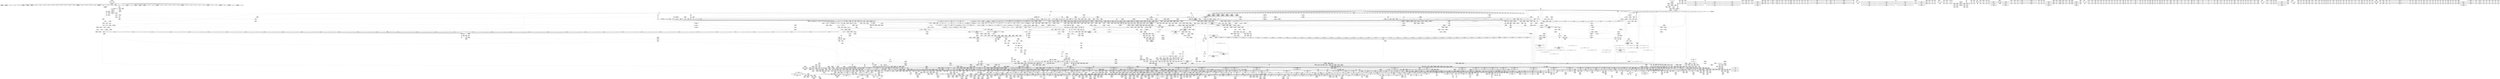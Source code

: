 digraph {
	CE0x4dc7f80 [shape=record,shape=Mrecord,label="{CE0x4dc7f80|GLOBAL:_tomoyo_const_part_length|*Constant*|*SummSource*}"]
	CE0x7308850 [shape=record,shape=Mrecord,label="{CE0x7308850|tomoyo_const_part_length:_tobool|security/tomoyo/util.c,624|*SummSource*}"]
	CE0x3e4dd80 [shape=record,shape=Mrecord,label="{CE0x3e4dd80|i64*_getelementptr_inbounds_(_2_x_i64_,_2_x_i64_*___llvm_gcov_ctr30199,_i64_0,_i64_1)|*Constant*|*SummSource*}"]
	CE0x5e987f0 [shape=record,shape=Mrecord,label="{CE0x5e987f0|tomoyo_path_number_perm:_tmp49|security/tomoyo/file.c,723|*SummSink*}"]
	CE0x4117e30 [shape=record,shape=Mrecord,label="{CE0x4117e30|__llvm_gcov_indirect_counter_increment:_counters|Function::__llvm_gcov_indirect_counter_increment&Arg::counters::|*SummSink*}"]
	CE0x747ce90 [shape=record,shape=Mrecord,label="{CE0x747ce90|tomoyo_const_part_length:_tmp35|security/tomoyo/util.c,643|*SummSource*}"]
	CE0x5afdd60 [shape=record,shape=Mrecord,label="{CE0x5afdd60|tomoyo_get_mode:_entry|*SummSink*}"]
	CE0x5d17f80 [shape=record,shape=Mrecord,label="{CE0x5d17f80|tomoyo_add_slash:_tmp11|*LoadInst*|security/tomoyo/file.c,136}"]
	CE0x5afdbf0 [shape=record,shape=Mrecord,label="{CE0x5afdbf0|GLOBAL:_tomoyo_get_mode|*Constant*|*SummSource*}"]
	CE0x73971c0 [shape=record,shape=Mrecord,label="{CE0x73971c0|VOIDTB_TE:_CE_204,205_}"]
	CE0x5cd6060 [shape=record,shape=Mrecord,label="{CE0x5cd6060|tomoyo_init_request_info:_entry|*SummSink*}"]
	CE0x5addf70 [shape=record,shape=Mrecord,label="{CE0x5addf70|tomoyo_init_request_info:_tmp11|security/tomoyo/util.c,1007|*SummSource*}"]
	CE0x3fe0940 [shape=record,shape=Mrecord,label="{CE0x3fe0940|_call_void___llvm_gcov_indirect_counter_increment114(i32*___llvm_gcov_global_state_pred45,_i64**_getelementptr_inbounds_(_3_x_i64*_,_3_x_i64*_*___llvm_gcda_edge_table44,_i64_0,_i64_2)),_!dbg_!38930|security/tomoyo/util.c,640}"]
	CE0x4b566b0 [shape=record,shape=Mrecord,label="{CE0x4b566b0|GLOBAL:_tomoyo_pn2mac|Global_var:tomoyo_pn2mac}"]
	CE0x7410b50 [shape=record,shape=Mrecord,label="{CE0x7410b50|128:_i8*,_1208:_%struct.file*,_:_CMRE_104,112_|*MultipleSource*|security/tomoyo/common.h,1205|security/tomoyo/common.h,1205}"]
	CE0x4c19170 [shape=record,shape=Mrecord,label="{CE0x4c19170|tomoyo_domain:_tmp7|security/tomoyo/common.h,1205|*SummSink*}"]
	CE0x7357bb0 [shape=record,shape=Mrecord,label="{CE0x7357bb0|tomoyo_get_realpath:_tmp2|*LoadInst*|security/tomoyo/file.c,151|*SummSink*}"]
	CE0x5f1cb50 [shape=record,shape=Mrecord,label="{CE0x5f1cb50|tomoyo_init_request_info:_conv|security/tomoyo/util.c,1010|*SummSource*}"]
	CE0x5ac4610 [shape=record,shape=Mrecord,label="{CE0x5ac4610|tomoyo_const_part_length:_add|security/tomoyo/util.c,634|*SummSink*}"]
	CE0x73640c0 [shape=record,shape=Mrecord,label="{CE0x73640c0|tomoyo_audit_path_number_log:_sw.epilog}"]
	CE0x5b83f40 [shape=record,shape=Mrecord,label="{CE0x5b83f40|tomoyo_path_number_perm:_cmp16|security/tomoyo/file.c,717|*SummSink*}"]
	CE0x5a9a020 [shape=record,shape=Mrecord,label="{CE0x5a9a020|tomoyo_const_part_length:_conv8|security/tomoyo/util.c,632|*SummSink*}"]
	CE0x3fde650 [shape=record,shape=Mrecord,label="{CE0x3fde650|tomoyo_get_mode:_tmp14|security/tomoyo/util.c,983|*SummSource*}"]
	CE0x3f70370 [shape=record,shape=Mrecord,label="{CE0x3f70370|tomoyo_audit_path_number_log:_param6|security/tomoyo/file.c,235|*SummSource*}"]
	CE0x7318740 [shape=record,shape=Mrecord,label="{CE0x7318740|GLOBAL:_tomoyo_profile|*Constant*|*SummSink*}"]
	CE0x5cb5e40 [shape=record,shape=Mrecord,label="{CE0x5cb5e40|i64*_getelementptr_inbounds_(_31_x_i64_,_31_x_i64_*___llvm_gcov_ctr43150,_i64_0,_i64_3)|*Constant*}"]
	CE0x5e61500 [shape=record,shape=Mrecord,label="{CE0x5e61500|tomoyo_path_number_perm:_cmp19|security/tomoyo/file.c,721|*SummSink*}"]
	CE0x4c08ba0 [shape=record,shape=Mrecord,label="{CE0x4c08ba0|tomoyo_domain:_tmp20|security/tomoyo/common.h,1205|*SummSink*}"]
	CE0x3fd9a30 [shape=record,shape=Mrecord,label="{CE0x3fd9a30|0:_i8,_array:_GCRE_tomoyo_pn2mac_constant_8_x_i8_c_02_05_07_08_12_0F_10_11_,_align_1:_elem_7::|security/tomoyo/file.c,701}"]
	CE0x59bbfe0 [shape=record,shape=Mrecord,label="{CE0x59bbfe0|tomoyo_print_ulong:_conv18|security/tomoyo/util.c,246|*SummSink*}"]
	CE0x5b50d70 [shape=record,shape=Mrecord,label="{CE0x5b50d70|rcu_lock_acquire:_tmp2|*SummSource*}"]
	CE0x3fde780 [shape=record,shape=Mrecord,label="{CE0x3fde780|tomoyo_audit_path_number_log:_sw.epilog|*SummSource*}"]
	CE0x3ed4440 [shape=record,shape=Mrecord,label="{CE0x3ed4440|rcu_lock_acquire:_tmp7|*SummSource*}"]
	CE0x59bdee0 [shape=record,shape=Mrecord,label="{CE0x59bdee0|tomoyo_get_realpath:_retval.0|*SummSource*}"]
	CE0x5cc69a0 [shape=record,shape=Mrecord,label="{CE0x5cc69a0|i64*_getelementptr_inbounds_(_4_x_i64_,_4_x_i64_*___llvm_gcov_ctr33,_i64_0,_i64_0)|*Constant*}"]
	CE0x4c90de0 [shape=record,shape=Mrecord,label="{CE0x4c90de0|0:_%struct.tomoyo_obj_info*,_24:_%struct.tomoyo_path_info*,_32:_i64,_40:_i8,_72:_i8,_76:_i8,_:_SCMRE_26,27_}"]
	CE0x4c1b1c0 [shape=record,shape=Mrecord,label="{CE0x4c1b1c0|_ret_%struct.tomoyo_domain_info*_%tmp23,_!dbg_!38929|security/tomoyo/common.h,1205}"]
	CE0x3f55460 [shape=record,shape=Mrecord,label="{CE0x3f55460|tomoyo_path_chmod:_mode|Function::tomoyo_path_chmod&Arg::mode::|*SummSource*}"]
	CE0x4c2fc00 [shape=record,shape=Mrecord,label="{CE0x4c2fc00|0:_%struct.tomoyo_obj_info*,_24:_%struct.tomoyo_path_info*,_32:_i64,_40:_i8,_72:_i8,_76:_i8,_:_SCMRE_43,44_}"]
	CE0x5de1710 [shape=record,shape=Mrecord,label="{CE0x5de1710|tomoyo_const_part_length:_tobool|security/tomoyo/util.c,624}"]
	CE0x5aecb30 [shape=record,shape=Mrecord,label="{CE0x5aecb30|tomoyo_init_request_info:_call|security/tomoyo/util.c,1005|*SummSink*}"]
	CE0x4ac81c0 [shape=record,shape=Mrecord,label="{CE0x4ac81c0|tomoyo_get_mode:_if.then2|*SummSink*}"]
	CE0x5c69b20 [shape=record,shape=Mrecord,label="{CE0x5c69b20|tomoyo_fill_path_info:_arrayidx|security/tomoyo/util.c,667|*SummSink*}"]
	CE0x5b49100 [shape=record,shape=Mrecord,label="{CE0x5b49100|__llvm_gcov_indirect_counter_increment:_bb}"]
	CE0x4c575e0 [shape=record,shape=Mrecord,label="{CE0x4c575e0|tomoyo_get_mode:_tmp15|security/tomoyo/util.c,983|*SummSink*}"]
	CE0x59f4720 [shape=record,shape=Mrecord,label="{CE0x59f4720|tomoyo_fill_path_info:_conv7|security/tomoyo/util.c,668|*SummSource*}"]
	CE0x5a2d690 [shape=record,shape=Mrecord,label="{CE0x5a2d690|i64*_getelementptr_inbounds_(_12_x_i64_,_12_x_i64_*___llvm_gcov_ctr31133,_i64_0,_i64_3)|*Constant*|*SummSink*}"]
	CE0x5a57530 [shape=record,shape=Mrecord,label="{CE0x5a57530|rcu_lock_acquire:_map|Function::rcu_lock_acquire&Arg::map::|*SummSink*}"]
	CE0x4ba02e0 [shape=record,shape=Mrecord,label="{CE0x4ba02e0|tomoyo_const_part_length:_incdec.ptr19|security/tomoyo/util.c,643|*SummSource*}"]
	CE0x4b57f80 [shape=record,shape=Mrecord,label="{CE0x4b57f80|_ret_void,_!dbg_!38908|include/linux/rcupdate.h,424|*SummSource*}"]
	CE0x5efdac0 [shape=record,shape=Mrecord,label="{CE0x5efdac0|tomoyo_get_mode:_tmp21|security/tomoyo/util.c,985}"]
	CE0x3e29400 [shape=record,shape=Mrecord,label="{CE0x3e29400|0:_i8*,_array:_GCRE_tomoyo_mac_keywords_external_constant_42_x_i8*_:_elem_20::|security/tomoyo/file.c,233}"]
	CE0x5ec21f0 [shape=record,shape=Mrecord,label="{CE0x5ec21f0|tomoyo_path_number_perm:_tmp51|security/tomoyo/file.c,724|*SummSink*}"]
	CE0x4b59120 [shape=record,shape=Mrecord,label="{CE0x4b59120|tomoyo_get_mode:_conv|security/tomoyo/util.c,982}"]
	CE0x3e4db20 [shape=record,shape=Mrecord,label="{CE0x3e4db20|tomoyo_path_chmod:_tmp1|*SummSink*}"]
	CE0x4d86140 [shape=record,shape=Mrecord,label="{CE0x4d86140|GLOBAL:_rcu_lock_acquire|*Constant*|*SummSink*}"]
	CE0x5bd02a0 [shape=record,shape=Mrecord,label="{CE0x5bd02a0|tomoyo_fill_path_info:_tmp13|*LoadInst*|security/tomoyo/util.c,668}"]
	CE0x73d67b0 [shape=record,shape=Mrecord,label="{CE0x73d67b0|128:_i8*,_1208:_%struct.file*,_:_CMRE_31,32_}"]
	CE0x72c4b00 [shape=record,shape=Mrecord,label="{CE0x72c4b00|tomoyo_get_mode:_tmp19|security/tomoyo/util.c,985}"]
	CE0x691ae00 [shape=record,shape=Mrecord,label="{CE0x691ae00|tomoyo_const_part_length:_filename|Function::tomoyo_const_part_length&Arg::filename::}"]
	CE0x59abc90 [shape=record,shape=Mrecord,label="{CE0x59abc90|tomoyo_const_part_length:_tmp23|security/tomoyo/util.c,634|*SummSink*}"]
	CE0x5b83da0 [shape=record,shape=Mrecord,label="{CE0x5b83da0|_ret_i32_%call,_!dbg_!38932|security/tomoyo/file.c,236|*SummSource*}"]
	CE0x5cc34d0 [shape=record,shape=Mrecord,label="{CE0x5cc34d0|tomoyo_const_part_length:_tmp15|security/tomoyo/util.c,627|*SummSource*}"]
	CE0x5a70860 [shape=record,shape=Mrecord,label="{CE0x5a70860|tomoyo_init_request_info:_call|security/tomoyo/util.c,1005|*SummSource*}"]
	CE0x5edfaa0 [shape=record,shape=Mrecord,label="{CE0x5edfaa0|0:_i8,_array:_GCRE_tomoyo_index2category_constant_39_x_i8_c_00_00_00_00_00_00_00_00_00_00_00_00_00_00_00_00_00_00_00_00_00_00_00_01_01_01_01_01_01_01_01_01_01_01_01_01_01_01_02_,_align_16:_elem_37::|security/tomoyo/util.c,983}"]
	CE0x6923fc0 [shape=record,shape=Mrecord,label="{CE0x6923fc0|0:_i8,_array:_GCRE_tomoyo_index2category_constant_39_x_i8_c_00_00_00_00_00_00_00_00_00_00_00_00_00_00_00_00_00_00_00_00_00_00_00_01_01_01_01_01_01_01_01_01_01_01_01_01_01_01_02_,_align_16:_elem_35::|security/tomoyo/util.c,983}"]
	CE0x5cc3650 [shape=record,shape=Mrecord,label="{CE0x5cc3650|rcu_lock_release:_indirectgoto|*SummSource*}"]
	CE0x5d46ec0 [shape=record,shape=Mrecord,label="{CE0x5d46ec0|i8*_getelementptr_inbounds_(_25_x_i8_,_25_x_i8_*_.str12,_i32_0,_i32_0)|*Constant*}"]
	CE0x75c4ca0 [shape=record,shape=Mrecord,label="{CE0x75c4ca0|i64_24|*Constant*|*SummSource*}"]
	CE0x7374de0 [shape=record,shape=Mrecord,label="{CE0x7374de0|tomoyo_const_part_length:_cmp15|security/tomoyo/util.c,641|*SummSource*}"]
	CE0x3f82060 [shape=record,shape=Mrecord,label="{CE0x3f82060|tomoyo_path_chmod:_conv1|security/tomoyo/tomoyo.c,364|*SummSource*}"]
	CE0x7586940 [shape=record,shape=Mrecord,label="{CE0x7586940|0:_i8,_array:_GCRE_tomoyo_index2category_constant_39_x_i8_c_00_00_00_00_00_00_00_00_00_00_00_00_00_00_00_00_00_00_00_00_00_00_00_01_01_01_01_01_01_01_01_01_01_01_01_01_01_01_02_,_align_16:_elem_24::|security/tomoyo/util.c,983}"]
	CE0x3ed0990 [shape=record,shape=Mrecord,label="{CE0x3ed0990|i32_92|*Constant*|*SummSource*}"]
	CE0x7340d90 [shape=record,shape=Mrecord,label="{CE0x7340d90|i64*_getelementptr_inbounds_(_6_x_i64_,_6_x_i64_*___llvm_gcov_ctr26,_i64_0,_i64_5)|*Constant*|*SummSink*}"]
	CE0x4066860 [shape=record,shape=Mrecord,label="{CE0x4066860|0:_i8,_array:_GCRE_tomoyo_pn2mac_constant_8_x_i8_c_02_05_07_08_12_0F_10_11_,_align_1:_elem_3::|security/tomoyo/file.c,701}"]
	CE0x592f5e0 [shape=record,shape=Mrecord,label="{CE0x592f5e0|tomoyo_const_part_length:_retval.0|*SummSink*}"]
	CE0x5e4cd40 [shape=record,shape=Mrecord,label="{CE0x5e4cd40|tomoyo_path_number_perm:_tmp4|security/tomoyo/file.c,694|*SummSink*}"]
	CE0x3ed4b90 [shape=record,shape=Mrecord,label="{CE0x3ed4b90|GLOBAL:_lock_acquire|*Constant*|*SummSource*}"]
	CE0x5acdc80 [shape=record,shape=Mrecord,label="{CE0x5acdc80|GLOBAL:___llvm_gcov_ctr18115|Global_var:__llvm_gcov_ctr18115|*SummSource*}"]
	CE0x5a50060 [shape=record,shape=Mrecord,label="{CE0x5a50060|i64*_getelementptr_inbounds_(_5_x_i64_,_5_x_i64_*___llvm_gcov_ctr32134,_i64_0,_i64_0)|*Constant*}"]
	CE0x3f704d0 [shape=record,shape=Mrecord,label="{CE0x3f704d0|tomoyo_audit_path_number_log:_tmp17|security/tomoyo/file.c,236}"]
	CE0x690e950 [shape=record,shape=Mrecord,label="{CE0x690e950|__llvm_gcov_indirect_counter_increment:_tmp2|*SummSink*}"]
	CE0x7475480 [shape=record,shape=Mrecord,label="{CE0x7475480|tomoyo_const_part_length:_tmp44|security/tomoyo/util.c,645|*SummSink*}"]
	CE0x5f08cd0 [shape=record,shape=Mrecord,label="{CE0x5f08cd0|get_current:_tmp3|*SummSource*}"]
	CE0x59d3af0 [shape=record,shape=Mrecord,label="{CE0x59d3af0|tomoyo_path_number_perm:_tmp21|security/tomoyo/file.c,705|*SummSource*}"]
	CE0x4d9a0f0 [shape=record,shape=Mrecord,label="{CE0x4d9a0f0|tomoyo_print_ulong:_bb|*SummSink*}"]
	CE0x4b9b580 [shape=record,shape=Mrecord,label="{CE0x4b9b580|VOIDTB_TE:_CE_168,169_}"]
	CE0x4ec6ae0 [shape=record,shape=Mrecord,label="{CE0x4ec6ae0|tomoyo_get_mode:_tmp23|security/tomoyo/util.c,986|*SummSink*}"]
	CE0x5da44a0 [shape=record,shape=Mrecord,label="{CE0x5da44a0|tomoyo_print_ulong:_cmp|security/tomoyo/util.c,239}"]
	CE0x40476b0 [shape=record,shape=Mrecord,label="{CE0x40476b0|tomoyo_print_ulong:_tmp5|security/tomoyo/util.c,239|*SummSink*}"]
	CE0x4b5b320 [shape=record,shape=Mrecord,label="{CE0x4b5b320|srcu_read_unlock:_tmp1|*SummSource*}"]
	CE0x5a9aea0 [shape=record,shape=Mrecord,label="{CE0x5a9aea0|tomoyo_const_part_length:_if.end6|*SummSink*}"]
	CE0x5dd3600 [shape=record,shape=Mrecord,label="{CE0x5dd3600|tomoyo_print_ulong:_tmp}"]
	CE0x5955170 [shape=record,shape=Mrecord,label="{CE0x5955170|tomoyo_const_part_length:_inc|security/tomoyo/util.c,628|*SummSource*}"]
	CE0x5c19ad0 [shape=record,shape=Mrecord,label="{CE0x5c19ad0|tomoyo_path_number_perm:_tmp14|security/tomoyo/file.c,701}"]
	CE0x4b472d0 [shape=record,shape=Mrecord,label="{CE0x4b472d0|tomoyo_path_number_perm:_lor.lhs.false}"]
	CE0x5ee08d0 [shape=record,shape=Mrecord,label="{CE0x5ee08d0|tomoyo_get_mode:_add|security/tomoyo/util.c,984|*SummSource*}"]
	CE0x3f21760 [shape=record,shape=Mrecord,label="{CE0x3f21760|tomoyo_path_chmod:_conv|security/tomoyo/tomoyo.c,364}"]
	CE0x59f00b0 [shape=record,shape=Mrecord,label="{CE0x59f00b0|i64*_getelementptr_inbounds_(_6_x_i64_,_6_x_i64_*___llvm_gcov_ctr25,_i64_0,_i64_5)|*Constant*}"]
	CE0x5c4cc30 [shape=record,shape=Mrecord,label="{CE0x5c4cc30|tomoyo_domain:_bb|*SummSink*}"]
	CE0x5cc6fa0 [shape=record,shape=Mrecord,label="{CE0x5cc6fa0|tomoyo_print_ulong:_conv10|security/tomoyo/util.c,243|*SummSource*}"]
	CE0x7417ea0 [shape=record,shape=Mrecord,label="{CE0x7417ea0|srcu_read_lock:_tmp3}"]
	CE0x5d181e0 [shape=record,shape=Mrecord,label="{CE0x5d181e0|tomoyo_add_slash:_tmp10|security/tomoyo/file.c,136|*SummSource*}"]
	CE0x690df60 [shape=record,shape=Mrecord,label="{CE0x690df60|COLLAPSED:_GCMRE___llvm_gcov_ctr18115_internal_global_14_x_i64_zeroinitializer:_elem_0:default:}"]
	CE0x3fdb230 [shape=record,shape=Mrecord,label="{CE0x3fdb230|VOIDTB_TE:_CE_163,164_}"]
	CE0x5dfafc0 [shape=record,shape=Mrecord,label="{CE0x5dfafc0|GLOBAL:___llvm_gcov_ctr32134|Global_var:__llvm_gcov_ctr32134}"]
	CE0x7475410 [shape=record,shape=Mrecord,label="{CE0x7475410|i64*_getelementptr_inbounds_(_31_x_i64_,_31_x_i64_*___llvm_gcov_ctr43150,_i64_0,_i64_26)|*Constant*|*SummSink*}"]
	CE0x5ef6020 [shape=record,shape=Mrecord,label="{CE0x5ef6020|VOIDTB_TE:_CE_181,182_}"]
	CE0x5cc2400 [shape=record,shape=Mrecord,label="{CE0x5cc2400|tomoyo_audit_path_number_log:_arrayidx5|security/tomoyo/file.c,233|*SummSource*}"]
	CE0x598d390 [shape=record,shape=Mrecord,label="{CE0x598d390|tomoyo_const_part_length:_len.0|*SummSink*}"]
	CE0x5d3ce90 [shape=record,shape=Mrecord,label="{CE0x5d3ce90|tomoyo_add_slash:_call|security/tomoyo/file.c,136|*SummSource*}"]
	CE0x4aecb00 [shape=record,shape=Mrecord,label="{CE0x4aecb00|tomoyo_const_part_length:_lor.lhs.false|*SummSink*}"]
	CE0x599b9a0 [shape=record,shape=Mrecord,label="{CE0x599b9a0|i8_2|*Constant*|*SummSource*}"]
	CE0x5ef5d50 [shape=record,shape=Mrecord,label="{CE0x5ef5d50|srcu_read_lock:_entry}"]
	CE0x5b48730 [shape=record,shape=Mrecord,label="{CE0x5b48730|tomoyo_fill_path_info:_is_dir|security/tomoyo/util.c,667|*SummSink*}"]
	CE0x5e64fa0 [shape=record,shape=Mrecord,label="{CE0x5e64fa0|tomoyo_fill_path_info:_frombool10|security/tomoyo/util.c,668}"]
	CE0x4b5eed0 [shape=record,shape=Mrecord,label="{CE0x4b5eed0|i64*_getelementptr_inbounds_(_31_x_i64_,_31_x_i64_*___llvm_gcov_ctr43150,_i64_0,_i64_28)|*Constant*|*SummSource*}"]
	CE0x4c57980 [shape=record,shape=Mrecord,label="{CE0x4c57980|tomoyo_domain:_do.end|*SummSource*}"]
	CE0x731fe00 [shape=record,shape=Mrecord,label="{CE0x731fe00|128:_i8*,_1208:_%struct.file*,_:_CMRE_21,22_}"]
	CE0x7412a00 [shape=record,shape=Mrecord,label="{CE0x7412a00|tomoyo_add_slash:_tmp|*SummSink*}"]
	CE0x4be4df0 [shape=record,shape=Mrecord,label="{CE0x4be4df0|tomoyo_fill_path_info:_sub|security/tomoyo/util.c,667|*SummSink*}"]
	CE0x4c015d0 [shape=record,shape=Mrecord,label="{CE0x4c015d0|tomoyo_path_number_perm:_if.end22}"]
	CE0x73563d0 [shape=record,shape=Mrecord,label="{CE0x73563d0|rcu_lock_release:_tmp1|*SummSink*}"]
	CE0x4b5a4a0 [shape=record,shape=Mrecord,label="{CE0x4b5a4a0|tomoyo_print_ulong:_cmp|security/tomoyo/util.c,239|*SummSink*}"]
	CE0x5ad04b0 [shape=record,shape=Mrecord,label="{CE0x5ad04b0|tomoyo_const_part_length:_tmp}"]
	CE0x4d2e9f0 [shape=record,shape=Mrecord,label="{CE0x4d2e9f0|0:_%struct.tomoyo_obj_info*,_24:_%struct.tomoyo_path_info*,_32:_i64,_40:_i8,_72:_i8,_76:_i8,_:_SCMRE_48,49_}"]
	CE0x7417f10 [shape=record,shape=Mrecord,label="{CE0x7417f10|srcu_read_lock:_tmp3|*SummSource*}"]
	CE0x4dcf870 [shape=record,shape=Mrecord,label="{CE0x4dcf870|tomoyo_path_number_perm:_tmp3|security/tomoyo/file.c,694|*SummSink*}"]
	CE0x4c764d0 [shape=record,shape=Mrecord,label="{CE0x4c764d0|i64*_getelementptr_inbounds_(_11_x_i64_,_11_x_i64_*___llvm_gcov_ctr54147,_i64_0,_i64_1)|*Constant*|*SummSink*}"]
	CE0x7357e70 [shape=record,shape=Mrecord,label="{CE0x7357e70|tomoyo_add_slash:_tmp6|security/tomoyo/file.c,131|*SummSink*}"]
	CE0x5874650 [shape=record,shape=Mrecord,label="{CE0x5874650|srcu_read_lock:_bb|*SummSink*}"]
	CE0x4c21af0 [shape=record,shape=Mrecord,label="{CE0x4c21af0|tomoyo_audit_path_number_log:_entry|*SummSource*}"]
	CE0x5cb2240 [shape=record,shape=Mrecord,label="{CE0x5cb2240|tomoyo_audit_path_number_log:_tmp|*SummSink*}"]
	CE0x75d4b60 [shape=record,shape=Mrecord,label="{CE0x75d4b60|__llvm_gcov_indirect_counter_increment:_tmp5}"]
	CE0x4a485b0 [shape=record,shape=Mrecord,label="{CE0x4a485b0|i64_17|*Constant*}"]
	CE0x73ac360 [shape=record,shape=Mrecord,label="{CE0x73ac360|tomoyo_const_part_length:_tmp43|security/tomoyo/util.c,644}"]
	CE0x4bd5110 [shape=record,shape=Mrecord,label="{CE0x4bd5110|i32_1|*Constant*|*SummSource*}"]
	CE0x3e55e80 [shape=record,shape=Mrecord,label="{CE0x3e55e80|i64_1|*Constant*}"]
	CE0x73ab530 [shape=record,shape=Mrecord,label="{CE0x73ab530|tomoyo_const_part_length:_tmp40|security/tomoyo/util.c,644|*SummSink*}"]
	CE0x59cc1e0 [shape=record,shape=Mrecord,label="{CE0x59cc1e0|VOIDTB_TE:_CE_148,149_}"]
	CE0x5e23950 [shape=record,shape=Mrecord,label="{CE0x5e23950|tomoyo_const_part_length:_cmp12|security/tomoyo/util.c,641|*SummSink*}"]
	CE0x5bf02b0 [shape=record,shape=Mrecord,label="{CE0x5bf02b0|tomoyo_print_ulong:_tmp21|security/tomoyo/util.c,246|*SummSink*}"]
	CE0x5ee5010 [shape=record,shape=Mrecord,label="{CE0x5ee5010|tomoyo_fill_path_info:_tmp6|security/tomoyo/util.c,667|*SummSink*}"]
	CE0x7389240 [shape=record,shape=Mrecord,label="{CE0x7389240|i8*_null|*Constant*|*SummSource*}"]
	CE0x594f490 [shape=record,shape=Mrecord,label="{CE0x594f490|tomoyo_path_number_perm:_tmp29|security/tomoyo/file.c,709}"]
	CE0x4066e40 [shape=record,shape=Mrecord,label="{CE0x4066e40|VOIDTB_TE:_CE_308,309_}"]
	CE0x5de2390 [shape=record,shape=Mrecord,label="{CE0x5de2390|tomoyo_fill_path_info:_tmp10}"]
	CE0x74000e0 [shape=record,shape=Mrecord,label="{CE0x74000e0|128:_i8*,_1208:_%struct.file*,_:_CMRE_56,64_|*MultipleSource*|security/tomoyo/common.h,1205|security/tomoyo/common.h,1205}"]
	CE0x3db2d80 [shape=record,shape=Mrecord,label="{CE0x3db2d80|tomoyo_fill_path_info:_tmp5|security/tomoyo/util.c,667}"]
	CE0x5977910 [shape=record,shape=Mrecord,label="{CE0x5977910|_call_void_tomoyo_check_acl(%struct.tomoyo_request_info*_%r,_i1_(%struct.tomoyo_request_info*,_%struct.tomoyo_acl_info*)*_tomoyo_check_path_number_acl)_#9,_!dbg_!38950|security/tomoyo/file.c,715|*SummSink*}"]
	CE0x5cc4a80 [shape=record,shape=Mrecord,label="{CE0x5cc4a80|GLOBAL:_tomoyo_policy_loaded|Global_var:tomoyo_policy_loaded|*SummSource*}"]
	CE0x4d48860 [shape=record,shape=Mrecord,label="{CE0x4d48860|tomoyo_get_mode:_tmp27|security/tomoyo/util.c,988|*SummSource*}"]
	CE0x4bc2800 [shape=record,shape=Mrecord,label="{CE0x4bc2800|VOIDTB_TE:_CE_189,190_}"]
	CE0x4db30d0 [shape=record,shape=Mrecord,label="{CE0x4db30d0|0:_%struct.tomoyo_obj_info*,_24:_%struct.tomoyo_path_info*,_32:_i64,_40:_i8,_72:_i8,_76:_i8,_:_SCMRE_73,74_|*MultipleSource*|security/tomoyo/file.c,693|security/tomoyo/file.c, 693|security/tomoyo/file.c,707|Function::tomoyo_init_request_info&Arg::r::}"]
	CE0x4ef26b0 [shape=record,shape=Mrecord,label="{CE0x4ef26b0|tomoyo_get_mode:_conv15|security/tomoyo/util.c,987|*SummSink*}"]
	CE0x5c4eb30 [shape=record,shape=Mrecord,label="{CE0x5c4eb30|tomoyo_path_number_perm:_tmp37|security/tomoyo/file.c,717}"]
	CE0x5e1aa30 [shape=record,shape=Mrecord,label="{CE0x5e1aa30|tomoyo_path_number_perm:_tmp46|security/tomoyo/file.c,721|*SummSource*}"]
	CE0x4b8d280 [shape=record,shape=Mrecord,label="{CE0x4b8d280|0:_i8,_array:_GCRE_tomoyo_pn2mac_constant_8_x_i8_c_02_05_07_08_12_0F_10_11_,_align_1:_elem_0::|security/tomoyo/file.c,701}"]
	CE0x4ba0b50 [shape=record,shape=Mrecord,label="{CE0x4ba0b50|tomoyo_const_part_length:_while.end}"]
	CE0x5a50610 [shape=record,shape=Mrecord,label="{CE0x5a50610|i64*_getelementptr_inbounds_(_22_x_i64_,_22_x_i64_*___llvm_gcov_ctr9,_i64_0,_i64_0)|*Constant*|*SummSink*}"]
	CE0x4ad1830 [shape=record,shape=Mrecord,label="{CE0x4ad1830|VOIDTB_TE:_CE_307,308_}"]
	CE0x73cd840 [shape=record,shape=Mrecord,label="{CE0x73cd840|i64*_getelementptr_inbounds_(_6_x_i64_,_6_x_i64_*___llvm_gcov_ctr25,_i64_0,_i64_0)|*Constant*|*SummSink*}"]
	CE0x7401930 [shape=record,shape=Mrecord,label="{CE0x7401930|tomoyo_path_number_perm:_path1|security/tomoyo/file.c,694}"]
	CE0x5acf370 [shape=record,shape=Mrecord,label="{CE0x5acf370|GLOBAL:___llvm_gcov_indirect_counter_increment114|*Constant*|*SummSink*}"]
	CE0x72dd2c0 [shape=record,shape=Mrecord,label="{CE0x72dd2c0|i64*_getelementptr_inbounds_(_2_x_i64_,_2_x_i64_*___llvm_gcov_ctr22,_i64_0,_i64_0)|*Constant*|*SummSource*}"]
	CE0x4a5a560 [shape=record,shape=Mrecord,label="{CE0x4a5a560|i64*_getelementptr_inbounds_(_22_x_i64_,_22_x_i64_*___llvm_gcov_ctr9,_i64_0,_i64_0)|*Constant*|*SummSource*}"]
	CE0x4cd3540 [shape=record,shape=Mrecord,label="{CE0x4cd3540|0:_%struct.tomoyo_obj_info*,_24:_%struct.tomoyo_path_info*,_32:_i64,_40:_i8,_72:_i8,_76:_i8,_:_SCMRE_63,64_}"]
	CE0x3fa66a0 [shape=record,shape=Mrecord,label="{CE0x3fa66a0|tomoyo_domain:_tmp11|security/tomoyo/common.h,1205|*SummSource*}"]
	CE0x5d463a0 [shape=record,shape=Mrecord,label="{CE0x5d463a0|tomoyo_domain:_tmp12|security/tomoyo/common.h,1205|*SummSource*}"]
	CE0x5b51be0 [shape=record,shape=Mrecord,label="{CE0x5b51be0|tomoyo_init_request_info:_tmp12|security/tomoyo/util.c,1010}"]
	CE0x7480aa0 [shape=record,shape=Mrecord,label="{CE0x7480aa0|tomoyo_const_part_length:_conv20|security/tomoyo/util.c,644|*SummSink*}"]
	CE0x5e613b0 [shape=record,shape=Mrecord,label="{CE0x5e613b0|tomoyo_path_number_perm:_cmp19|security/tomoyo/file.c,721|*SummSource*}"]
	CE0x73cd750 [shape=record,shape=Mrecord,label="{CE0x73cd750|_call_void_mcount()_#3|*SummSink*}"]
	CE0x3e6c450 [shape=record,shape=Mrecord,label="{CE0x3e6c450|0:_i8*,_array:_GCRE_tomoyo_mac_keywords_external_constant_42_x_i8*_:_elem_36::|security/tomoyo/file.c,233}"]
	CE0x5a57150 [shape=record,shape=Mrecord,label="{CE0x5a57150|VOIDTB_TE:_CE_6368,6376_|*MultipleSource*|security/tomoyo/util.c,1010|Function::tomoyo_get_mode&Arg::ns::}"]
	CE0x3dccfd0 [shape=record,shape=Mrecord,label="{CE0x3dccfd0|tomoyo_fill_path_info:_cmp|security/tomoyo/util.c,667|*SummSink*}"]
	CE0x5eb2980 [shape=record,shape=Mrecord,label="{CE0x5eb2980|tomoyo_get_mode:_add|security/tomoyo/util.c,984|*SummSink*}"]
	CE0x3ed3b20 [shape=record,shape=Mrecord,label="{CE0x3ed3b20|i64*_getelementptr_inbounds_(_4_x_i64_,_4_x_i64_*___llvm_gcov_ctr24,_i64_0,_i64_3)|*Constant*|*SummSource*}"]
	CE0x5d3af00 [shape=record,shape=Mrecord,label="{CE0x5d3af00|tomoyo_audit_path_number_log:_arraydecay|security/tomoyo/file.c,231|*SummSink*}"]
	CE0x7430da0 [shape=record,shape=Mrecord,label="{CE0x7430da0|_call_void_lock_acquire(%struct.lockdep_map*_%map,_i32_0,_i32_0,_i32_2,_i32_0,_%struct.lockdep_map*_null,_i64_ptrtoint_(i8*_blockaddress(_rcu_lock_acquire,_%__here)_to_i64))_#9,_!dbg_!38907|include/linux/rcupdate.h,418|*SummSource*}"]
	CE0x3df4c90 [shape=record,shape=Mrecord,label="{CE0x3df4c90|GLOBAL:_tomoyo_index2category|Global_var:tomoyo_index2category|*SummSource*}"]
	CE0x74a86a0 [shape=record,shape=Mrecord,label="{CE0x74a86a0|tomoyo_audit_path_number_log:_tmp4|security/tomoyo/file.c,222|*SummSource*}"]
	CE0x4a89170 [shape=record,shape=Mrecord,label="{CE0x4a89170|tomoyo_path_number_perm:_tmp18|security/tomoyo/file.c,703|*SummSink*}"]
	CE0x5f08630 [shape=record,shape=Mrecord,label="{CE0x5f08630|tomoyo_const_part_length:_tmp17|security/tomoyo/util.c,627|*SummSource*}"]
	CE0x5dc3180 [shape=record,shape=Mrecord,label="{CE0x5dc3180|i64_1|*Constant*}"]
	CE0x4bf5700 [shape=record,shape=Mrecord,label="{CE0x4bf5700|tomoyo_get_mode:_bb|*SummSource*}"]
	CE0x3fc4300 [shape=record,shape=Mrecord,label="{CE0x3fc4300|tomoyo_print_ulong:_tmp24|*SummSink*}"]
	CE0x4c1fc80 [shape=record,shape=Mrecord,label="{CE0x4c1fc80|tomoyo_get_mode:_tmp6|security/tomoyo/util.c,978|*SummSource*}"]
	CE0x72c4680 [shape=record,shape=Mrecord,label="{CE0x72c4680|tomoyo_get_mode:_tmp18|security/tomoyo/util.c,985}"]
	CE0x7497ae0 [shape=record,shape=Mrecord,label="{CE0x7497ae0|tomoyo_fill_path_info:_entry}"]
	CE0x5d1b590 [shape=record,shape=Mrecord,label="{CE0x5d1b590|tomoyo_const_part_length:_tmp5|security/tomoyo/util.c,624|*SummSource*}"]
	CE0x5b51f90 [shape=record,shape=Mrecord,label="{CE0x5b51f90|tomoyo_init_request_info:_call4|security/tomoyo/util.c,1010}"]
	CE0x5e09390 [shape=record,shape=Mrecord,label="{CE0x5e09390|tomoyo_domain:_tobool1|security/tomoyo/common.h,1205}"]
	CE0x5e789e0 [shape=record,shape=Mrecord,label="{CE0x5e789e0|i64*_getelementptr_inbounds_(_22_x_i64_,_22_x_i64_*___llvm_gcov_ctr9,_i64_0,_i64_20)|*Constant*}"]
	CE0x72dd1b0 [shape=record,shape=Mrecord,label="{CE0x72dd1b0|i64*_getelementptr_inbounds_(_2_x_i64_,_2_x_i64_*___llvm_gcov_ctr22,_i64_0,_i64_0)|*Constant*|*SummSink*}"]
	CE0x59552e0 [shape=record,shape=Mrecord,label="{CE0x59552e0|tomoyo_const_part_length:_inc|security/tomoyo/util.c,628|*SummSink*}"]
	CE0x5dc2d90 [shape=record,shape=Mrecord,label="{CE0x5dc2d90|GLOBAL:___llvm_gcov_ctr28130|Global_var:__llvm_gcov_ctr28130|*SummSource*}"]
	CE0x5e2eb20 [shape=record,shape=Mrecord,label="{CE0x5e2eb20|_call_void___llvm_gcov_indirect_counter_increment(i32*___llvm_gcov_global_state_pred30,_i64**_getelementptr_inbounds_(_3_x_i64*_,_3_x_i64*_*___llvm_gcda_edge_table29,_i64_0,_i64_1)),_!dbg_!38911|security/tomoyo/file.c,222|*SummSource*}"]
	CE0x5d74170 [shape=record,shape=Mrecord,label="{CE0x5d74170|i32_6|*Constant*|*SummSink*}"]
	CE0x5d4ccf0 [shape=record,shape=Mrecord,label="{CE0x5d4ccf0|i32_78|*Constant*}"]
	CE0x593ec10 [shape=record,shape=Mrecord,label="{CE0x593ec10|tomoyo_const_part_length:_incdec.ptr7|security/tomoyo/util.c,631|*SummSink*}"]
	CE0x75c4850 [shape=record,shape=Mrecord,label="{CE0x75c4850|tomoyo_const_part_length:_cmp25|security/tomoyo/util.c,644|*SummSink*}"]
	CE0x5ade530 [shape=record,shape=Mrecord,label="{CE0x5ade530|tomoyo_init_request_info:_type|security/tomoyo/util.c,1009|*SummSource*}"]
	CE0x7364240 [shape=record,shape=Mrecord,label="{CE0x7364240|tomoyo_audit_path_number_log:_sw.bb1}"]
	CE0x412d5a0 [shape=record,shape=Mrecord,label="{CE0x412d5a0|tomoyo_add_slash:_buf|Function::tomoyo_add_slash&Arg::buf::|*SummSource*}"]
	CE0x5a7eed0 [shape=record,shape=Mrecord,label="{CE0x5a7eed0|tomoyo_init_request_info:_profile3|security/tomoyo/util.c,1008|*SummSource*}"]
	CE0x739c7c0 [shape=record,shape=Mrecord,label="{CE0x739c7c0|i64_2|*Constant*}"]
	CE0x76359a0 [shape=record,shape=Mrecord,label="{CE0x76359a0|i64*_getelementptr_inbounds_(_31_x_i64_,_31_x_i64_*___llvm_gcov_ctr43150,_i64_0,_i64_27)|*Constant*|*SummSource*}"]
	CE0x4b1cba0 [shape=record,shape=Mrecord,label="{CE0x4b1cba0|VOIDTB_TE:_CE_202,203_}"]
	CE0x749d660 [shape=record,shape=Mrecord,label="{CE0x749d660|tomoyo_get_realpath:_buf|Function::tomoyo_get_realpath&Arg::buf::|*SummSource*}"]
	CE0x7427b80 [shape=record,shape=Mrecord,label="{CE0x7427b80|tomoyo_path_number_perm:_tmp6|security/tomoyo/file.c,695}"]
	CE0x5e1a5f0 [shape=record,shape=Mrecord,label="{CE0x5e1a5f0|tomoyo_path_number_perm:_tmp45|security/tomoyo/file.c,721|*SummSource*}"]
	CE0x4c759a0 [shape=record,shape=Mrecord,label="{CE0x4c759a0|__llvm_gcov_indirect_counter_increment114:_tmp|*SummSource*}"]
	CE0x4d03750 [shape=record,shape=Mrecord,label="{CE0x4d03750|i64_8|*Constant*}"]
	CE0x4b45510 [shape=record,shape=Mrecord,label="{CE0x4b45510|VOIDTB_TE:_CE_221,222_}"]
	CE0x4a89880 [shape=record,shape=Mrecord,label="{CE0x4a89880|_ret_i32_%retval.0,_!dbg_!38967|security/tomoyo/file.c,724|*SummSource*}"]
	CE0x40ac370 [shape=record,shape=Mrecord,label="{CE0x40ac370|i64*_getelementptr_inbounds_(_6_x_i64_,_6_x_i64_*___llvm_gcov_ctr26,_i64_0,_i64_0)|*Constant*|*SummSource*}"]
	CE0x4ce3b50 [shape=record,shape=Mrecord,label="{CE0x4ce3b50|tomoyo_path_number_perm:_if.end22|*SummSource*}"]
	CE0x4d578f0 [shape=record,shape=Mrecord,label="{CE0x4d578f0|%struct.tomoyo_domain_info*_null|*Constant*|*SummSource*}"]
	CE0x7297fe0 [shape=record,shape=Mrecord,label="{CE0x7297fe0|tomoyo_audit_path_number_log:_idxprom4|security/tomoyo/file.c,233|*SummSource*}"]
	CE0x4b5af70 [shape=record,shape=Mrecord,label="{CE0x4b5af70|tomoyo_print_ulong:_tmp7|security/tomoyo/util.c,240|*SummSource*}"]
	CE0x3fddba0 [shape=record,shape=Mrecord,label="{CE0x3fddba0|_call_void_srcu_read_unlock(%struct.srcu_struct*_tomoyo_ss,_i32_%idx)_#9,_!dbg_!38903|security/tomoyo/common.h,1109|*SummSource*}"]
	CE0x4b8da90 [shape=record,shape=Mrecord,label="{CE0x4b8da90|VOIDTB_TE:_CE_172,173_}"]
	CE0x5e09160 [shape=record,shape=Mrecord,label="{CE0x5e09160|tomoyo_audit_path_number_log:_tmp2|security/tomoyo/file.c,213}"]
	CE0x3e8f3c0 [shape=record,shape=Mrecord,label="{CE0x3e8f3c0|tomoyo_const_part_length:_cmp3|security/tomoyo/util.c,627|*SummSource*}"]
	CE0x5b20eb0 [shape=record,shape=Mrecord,label="{CE0x5b20eb0|tomoyo_path_number_perm:_if.end|*SummSource*}"]
	CE0x4bd52c0 [shape=record,shape=Mrecord,label="{CE0x4bd52c0|tomoyo_init_request_info:_tmp3|security/tomoyo/util.c,1004|*SummSource*}"]
	CE0x73857d0 [shape=record,shape=Mrecord,label="{CE0x73857d0|tomoyo_add_slash:_is_dir|security/tomoyo/file.c,131|*SummSource*}"]
	CE0x599b060 [shape=record,shape=Mrecord,label="{CE0x599b060|i32_3|*Constant*}"]
	CE0x59139c0 [shape=record,shape=Mrecord,label="{CE0x59139c0|tomoyo_init_request_info:_tmp4|security/tomoyo/util.c,1004|*SummSink*}"]
	CE0x5914060 [shape=record,shape=Mrecord,label="{CE0x5914060|tomoyo_path_number_perm:_tmp17|security/tomoyo/file.c,703}"]
	CE0x73974b0 [shape=record,shape=Mrecord,label="{CE0x73974b0|VOIDTB_TE:_CE_207,208_}"]
	CE0x3fde6c0 [shape=record,shape=Mrecord,label="{CE0x3fde6c0|tomoyo_get_mode:_tmp14|security/tomoyo/util.c,983|*SummSink*}"]
	CE0x5a571c0 [shape=record,shape=Mrecord,label="{CE0x5a571c0|VOIDTB_TE:_CE_6376,6384_|*MultipleSource*|security/tomoyo/util.c,1010|Function::tomoyo_get_mode&Arg::ns::}"]
	CE0x5d5c8d0 [shape=record,shape=Mrecord,label="{CE0x5d5c8d0|tomoyo_get_mode:_cmp|security/tomoyo/util.c,982|*SummSource*}"]
	CE0x4cfbeb0 [shape=record,shape=Mrecord,label="{CE0x4cfbeb0|tomoyo_fill_path_info:_tmp2|*LoadInst*|security/tomoyo/util.c,663}"]
	CE0x4d03400 [shape=record,shape=Mrecord,label="{CE0x4d03400|tomoyo_print_ulong:_cmp11|security/tomoyo/util.c,243}"]
	CE0x59f05c0 [shape=record,shape=Mrecord,label="{CE0x59f05c0|tomoyo_get_realpath:_tmp11|security/tomoyo/file.c,156|*SummSource*}"]
	CE0x59466a0 [shape=record,shape=Mrecord,label="{CE0x59466a0|tomoyo_path_number_perm:_param12|security/tomoyo/file.c,713|*SummSource*}"]
	CE0x5d85290 [shape=record,shape=Mrecord,label="{CE0x5d85290|GLOBAL:___llvm_gcov_ctr28130|Global_var:__llvm_gcov_ctr28130}"]
	CE0x5915b90 [shape=record,shape=Mrecord,label="{CE0x5915b90|i64*_getelementptr_inbounds_(_22_x_i64_,_22_x_i64_*___llvm_gcov_ctr9,_i64_0,_i64_16)|*Constant*|*SummSink*}"]
	CE0x7352150 [shape=record,shape=Mrecord,label="{CE0x7352150|tomoyo_audit_path_number_log:_arrayidx|security/tomoyo/file.c,234}"]
	CE0x5a349b0 [shape=record,shape=Mrecord,label="{CE0x5a349b0|i8_1|*Constant*}"]
	CE0x4bac4f0 [shape=record,shape=Mrecord,label="{CE0x4bac4f0|tomoyo_domain:_tmp13|security/tomoyo/common.h,1205}"]
	CE0x59dc180 [shape=record,shape=Mrecord,label="{CE0x59dc180|tomoyo_get_mode:_idxprom|security/tomoyo/util.c,981|*SummSource*}"]
	CE0x4b0a4b0 [shape=record,shape=Mrecord,label="{CE0x4b0a4b0|tomoyo_print_ulong:_entry|*SummSource*}"]
	CE0x3e26d90 [shape=record,shape=Mrecord,label="{CE0x3e26d90|_call_void___llvm_gcov_indirect_counter_increment114(i32*___llvm_gcov_global_state_pred45,_i64**_getelementptr_inbounds_(_3_x_i64*_,_3_x_i64*_*___llvm_gcda_edge_table44,_i64_0,_i64_0)),_!dbg_!38954|security/tomoyo/util.c,649|*SummSource*}"]
	CE0x3dcd530 [shape=record,shape=Mrecord,label="{CE0x3dcd530|tomoyo_fill_path_info:_tmp10|*SummSource*}"]
	CE0x40c8e80 [shape=record,shape=Mrecord,label="{CE0x40c8e80|i64*_getelementptr_inbounds_(_2_x_i64_,_2_x_i64_*___llvm_gcov_ctr32,_i64_0,_i64_0)|*Constant*|*SummSink*}"]
	CE0x3f59140 [shape=record,shape=Mrecord,label="{CE0x3f59140|tomoyo_path_chmod:_bb|*SummSink*}"]
	CE0x5b49210 [shape=record,shape=Mrecord,label="{CE0x5b49210|tomoyo_fill_path_info:_land.rhs}"]
	CE0x4015c40 [shape=record,shape=Mrecord,label="{CE0x4015c40|COLLAPSED:_GCMRE___llvm_gcov_ctr31_internal_global_2_x_i64_zeroinitializer:_elem_0:default:}"]
	CE0x5f088c0 [shape=record,shape=Mrecord,label="{CE0x5f088c0|tomoyo_print_ulong:_tmp12|security/tomoyo/util.c,242|*SummSink*}"]
	CE0x4a47c90 [shape=record,shape=Mrecord,label="{CE0x4a47c90|i64*_getelementptr_inbounds_(_4_x_i64_,_4_x_i64_*___llvm_gcov_ctr33,_i64_0,_i64_3)|*Constant*}"]
	CE0x4e9c730 [shape=record,shape=Mrecord,label="{CE0x4e9c730|tomoyo_add_slash:_bb|*SummSource*}"]
	CE0x4ad10c0 [shape=record,shape=Mrecord,label="{CE0x4ad10c0|tomoyo_init_request_info:_tmp1}"]
	CE0x3ec1ff0 [shape=record,shape=Mrecord,label="{CE0x3ec1ff0|rcu_lock_release:_tmp4|include/linux/rcupdate.h,423}"]
	CE0x7631870 [shape=record,shape=Mrecord,label="{CE0x7631870|i64*_getelementptr_inbounds_(_14_x_i64_,_14_x_i64_*___llvm_gcov_ctr18115,_i64_0,_i64_12)|*Constant*}"]
	CE0x5a77da0 [shape=record,shape=Mrecord,label="{CE0x5a77da0|i32_4|*Constant*}"]
	CE0x40a9d10 [shape=record,shape=Mrecord,label="{CE0x40a9d10|tomoyo_add_slash:_tmp8|security/tomoyo/file.c,132|*SummSink*}"]
	CE0x5930bb0 [shape=record,shape=Mrecord,label="{CE0x5930bb0|GLOBAL:_tomoyo_const_part_length|*Constant*|*SummSink*}"]
	CE0x3fb6330 [shape=record,shape=Mrecord,label="{CE0x3fb6330|tomoyo_const_part_length:_tmp25|security/tomoyo/util.c,641}"]
	CE0x5e64c00 [shape=record,shape=Mrecord,label="{CE0x5e64c00|tomoyo_fill_path_info:_is_patterned|security/tomoyo/util.c,668|*SummSource*}"]
	CE0x3dfc310 [shape=record,shape=Mrecord,label="{CE0x3dfc310|tomoyo_get_mode:_tobool|security/tomoyo/util.c,978|*SummSource*}"]
	CE0x4bd31a0 [shape=record,shape=Mrecord,label="{CE0x4bd31a0|tomoyo_audit_path_number_log:_number|security/tomoyo/file.c,231}"]
	CE0x7364390 [shape=record,shape=Mrecord,label="{CE0x7364390|tomoyo_audit_path_number_log:_sw.bb1|*SummSink*}"]
	CE0x4bd3830 [shape=record,shape=Mrecord,label="{CE0x4bd3830|tomoyo_audit_path_number_log:_tmp12|security/tomoyo/file.c,231|*SummSource*}"]
	CE0x4bb04d0 [shape=record,shape=Mrecord,label="{CE0x4bb04d0|rcu_lock_release:_tmp6|*SummSource*}"]
	CE0x3db1fc0 [shape=record,shape=Mrecord,label="{CE0x3db1fc0|i64*_getelementptr_inbounds_(_12_x_i64_,_12_x_i64_*___llvm_gcov_ctr28,_i64_0,_i64_11)|*Constant*|*SummSource*}"]
	CE0x4b79900 [shape=record,shape=Mrecord,label="{CE0x4b79900|rcu_lock_acquire:_tmp|*SummSource*}"]
	CE0x4c808e0 [shape=record,shape=Mrecord,label="{CE0x4c808e0|__llvm_gcov_indirect_counter_increment114:_pred|*SummSink*}"]
	CE0x5d94850 [shape=record,shape=Mrecord,label="{CE0x5d94850|i64*_getelementptr_inbounds_(_11_x_i64_,_11_x_i64_*___llvm_gcov_ctr54147,_i64_0,_i64_6)|*Constant*}"]
	CE0x74810b0 [shape=record,shape=Mrecord,label="{CE0x74810b0|tomoyo_const_part_length:_cmp21|security/tomoyo/util.c,644|*SummSource*}"]
	CE0x4cb9ba0 [shape=record,shape=Mrecord,label="{CE0x4cb9ba0|tomoyo_const_part_length:_while.body}"]
	CE0x4c7c850 [shape=record,shape=Mrecord,label="{CE0x4c7c850|__llvm_gcov_indirect_counter_increment114:_bb4}"]
	CE0x3f799e0 [shape=record,shape=Mrecord,label="{CE0x3f799e0|VOIDTB_TE:_CE_152,153_}"]
	CE0x5a34080 [shape=record,shape=Mrecord,label="{CE0x5a34080|tomoyo_get_mode:_tmp8|security/tomoyo/util.c,979}"]
	CE0x4b68630 [shape=record,shape=Mrecord,label="{CE0x4b68630|VOIDTB_TE:_CE_317,318_}"]
	CE0x5989720 [shape=record,shape=Mrecord,label="{CE0x5989720|tomoyo_print_ulong:_buffer_len|Function::tomoyo_print_ulong&Arg::buffer_len::|*SummSink*}"]
	CE0x5ef8710 [shape=record,shape=Mrecord,label="{CE0x5ef8710|tomoyo_path_number_perm:_tmp52|security/tomoyo/file.c,724|*SummSource*}"]
	CE0x5a43f50 [shape=record,shape=Mrecord,label="{CE0x5a43f50|tomoyo_fill_path_info:_tmp7|security/tomoyo/util.c,667|*SummSink*}"]
	CE0x761bdf0 [shape=record,shape=Mrecord,label="{CE0x761bdf0|_call_void_srcu_read_unlock(%struct.srcu_struct*_tomoyo_ss,_i32_%idx)_#9,_!dbg_!38903|security/tomoyo/common.h,1109}"]
	CE0x5efdd20 [shape=record,shape=Mrecord,label="{CE0x5efdd20|tomoyo_get_mode:_tmp21|security/tomoyo/util.c,985|*SummSink*}"]
	CE0x4bcdb50 [shape=record,shape=Mrecord,label="{CE0x4bcdb50|tomoyo_add_slash:_tmp4|security/tomoyo/file.c,131|*SummSource*}"]
	CE0x4c9a440 [shape=record,shape=Mrecord,label="{CE0x4c9a440|0:_%struct.tomoyo_obj_info*,_24:_%struct.tomoyo_path_info*,_32:_i64,_40:_i8,_72:_i8,_76:_i8,_:_SCMRE_40,41_}"]
	CE0x5b510d0 [shape=record,shape=Mrecord,label="{CE0x5b510d0|tomoyo_print_ulong:_if.else9}"]
	CE0x40c8560 [shape=record,shape=Mrecord,label="{CE0x40c8560|tomoyo_print_ulong:_tmp27|security/tomoyo/util.c,247|*SummSink*}"]
	CE0x3f79ec0 [shape=record,shape=Mrecord,label="{CE0x3f79ec0|i64*_getelementptr_inbounds_(_2_x_i64_,_2_x_i64_*___llvm_gcov_ctr30199,_i64_0,_i64_0)|*Constant*}"]
	CE0x5f1d260 [shape=record,shape=Mrecord,label="{CE0x5f1d260|tomoyo_init_request_info:_mode|security/tomoyo/util.c,1010}"]
	CE0x762a7e0 [shape=record,shape=Mrecord,label="{CE0x762a7e0|tomoyo_get_realpath:_if.end|*SummSink*}"]
	CE0x4e866d0 [shape=record,shape=Mrecord,label="{CE0x4e866d0|tomoyo_fill_path_info:_call|security/tomoyo/util.c,664}"]
	CE0x5b9ce20 [shape=record,shape=Mrecord,label="{CE0x5b9ce20|GLOBAL:_rcu_lock_acquire|*Constant*}"]
	CE0x593f260 [shape=record,shape=Mrecord,label="{CE0x593f260|_call_void___llvm_gcov_indirect_counter_increment114(i32*___llvm_gcov_global_state_pred45,_i64**_getelementptr_inbounds_(_3_x_i64*_,_3_x_i64*_*___llvm_gcda_edge_table44,_i64_0,_i64_1)),_!dbg_!38927|security/tomoyo/util.c,634|*SummSink*}"]
	CE0x3fb8ca0 [shape=record,shape=Mrecord,label="{CE0x3fb8ca0|i64*_getelementptr_inbounds_(_6_x_i64_,_6_x_i64_*___llvm_gcov_ctr26,_i64_0,_i64_0)|*Constant*|*SummSink*}"]
	CE0x4d47bf0 [shape=record,shape=Mrecord,label="{CE0x4d47bf0|tomoyo_get_mode:_and|security/tomoyo/util.c,987|*SummSource*}"]
	CE0x5a9abb0 [shape=record,shape=Mrecord,label="{CE0x5a9abb0|__llvm_gcov_indirect_counter_increment114:_tmp3}"]
	CE0x4da7010 [shape=record,shape=Mrecord,label="{CE0x4da7010|GLOBAL:___llvm_gcov_ctr18115|Global_var:__llvm_gcov_ctr18115|*SummSink*}"]
	CE0x4c769d0 [shape=record,shape=Mrecord,label="{CE0x4c769d0|tomoyo_domain:_tmp15|security/tomoyo/common.h,1205}"]
	CE0x5d9ba00 [shape=record,shape=Mrecord,label="{CE0x5d9ba00|i32_9|*Constant*}"]
	CE0x4c30140 [shape=record,shape=Mrecord,label="{CE0x4c30140|0:_%struct.tomoyo_obj_info*,_24:_%struct.tomoyo_path_info*,_32:_i64,_40:_i8,_72:_i8,_76:_i8,_:_SCMRE_46,47_}"]
	CE0x4dc7b80 [shape=record,shape=Mrecord,label="{CE0x4dc7b80|tomoyo_domain:_tmp4|security/tomoyo/common.h,1205|*SummSource*}"]
	CE0x59cc2f0 [shape=record,shape=Mrecord,label="{CE0x59cc2f0|VOIDTB_TE:_CE_149,150_}"]
	CE0x3f55640 [shape=record,shape=Mrecord,label="{CE0x3f55640|i64_1|*Constant*}"]
	CE0x59d3a30 [shape=record,shape=Mrecord,label="{CE0x59d3a30|tomoyo_path_number_perm:_tmp21|security/tomoyo/file.c,705}"]
	CE0x58cf120 [shape=record,shape=Mrecord,label="{CE0x58cf120|0:_i8,_array:_GCRE_tomoyo_index2category_constant_39_x_i8_c_00_00_00_00_00_00_00_00_00_00_00_00_00_00_00_00_00_00_00_00_00_00_00_01_01_01_01_01_01_01_01_01_01_01_01_01_01_01_02_,_align_16:_elem_26::|security/tomoyo/util.c,983}"]
	CE0x4b68810 [shape=record,shape=Mrecord,label="{CE0x4b68810|VOIDTB_TE:_CE_319,320_}"]
	CE0x3ed4940 [shape=record,shape=Mrecord,label="{CE0x3ed4940|i8*_undef|*Constant*|*SummSink*}"]
	CE0x73d6df0 [shape=record,shape=Mrecord,label="{CE0x73d6df0|128:_i8*,_1208:_%struct.file*,_:_CMRE_36,37_}"]
	CE0x7365ac0 [shape=record,shape=Mrecord,label="{CE0x7365ac0|tomoyo_read_unlock:_tmp1|*SummSink*}"]
	CE0x5c4ef70 [shape=record,shape=Mrecord,label="{CE0x5c4ef70|tomoyo_path_number_perm:_tmp38|security/tomoyo/file.c,717}"]
	CE0x4e14310 [shape=record,shape=Mrecord,label="{CE0x4e14310|i64*_getelementptr_inbounds_(_2_x_i64_,_2_x_i64_*___llvm_gcov_ctr22,_i64_0,_i64_1)|*Constant*|*SummSink*}"]
	CE0x5c8f850 [shape=record,shape=Mrecord,label="{CE0x5c8f850|i64_1|*Constant*}"]
	CE0x3ff9c20 [shape=record,shape=Mrecord,label="{CE0x3ff9c20|tomoyo_path_number_perm:_tmp10|security/tomoyo/file.c,702|*SummSink*}"]
	CE0x5d74360 [shape=record,shape=Mrecord,label="{CE0x5d74360|tomoyo_print_ulong:_tmp3|security/tomoyo/util.c,239}"]
	CE0x59e9340 [shape=record,shape=Mrecord,label="{CE0x59e9340|tomoyo_const_part_length:_tmp36|security/tomoyo/util.c,644|*SummSource*}"]
	CE0x4d90390 [shape=record,shape=Mrecord,label="{CE0x4d90390|tomoyo_print_ulong:_if.else}"]
	CE0x593fab0 [shape=record,shape=Mrecord,label="{CE0x593fab0|tomoyo_const_part_length:_if.then17}"]
	CE0x3f8b420 [shape=record,shape=Mrecord,label="{CE0x3f8b420|GLOBAL:_current_task|Global_var:current_task|*SummSink*}"]
	CE0x5d4c820 [shape=record,shape=Mrecord,label="{CE0x5d4c820|_ret_%struct.task_struct*_%tmp4,_!dbg_!38905|./arch/x86/include/asm/current.h,14|*SummSource*}"]
	CE0x5bcff90 [shape=record,shape=Mrecord,label="{CE0x5bcff90|tomoyo_print_ulong:_tmp4|security/tomoyo/util.c,239}"]
	CE0x4c814a0 [shape=record,shape=Mrecord,label="{CE0x4c814a0|tomoyo_const_part_length:_bb}"]
	CE0x7346620 [shape=record,shape=Mrecord,label="{CE0x7346620|tomoyo_const_part_length:_tmp27|security/tomoyo/util.c,641|*SummSource*}"]
	CE0x75ed1c0 [shape=record,shape=Mrecord,label="{CE0x75ed1c0|i32_1205|*Constant*|*SummSource*}"]
	CE0x4c74ee0 [shape=record,shape=Mrecord,label="{CE0x4c74ee0|tomoyo_const_part_length:_tmp10|security/tomoyo/util.c,626|*SummSink*}"]
	CE0x5dfabc0 [shape=record,shape=Mrecord,label="{CE0x5dfabc0|i64_2|*Constant*|*SummSource*}"]
	CE0x4c28530 [shape=record,shape=Mrecord,label="{CE0x4c28530|tomoyo_path_number_perm:_tmp33|security/tomoyo/file.c,715|*SummSource*}"]
	CE0x73185d0 [shape=record,shape=Mrecord,label="{CE0x73185d0|srcu_read_lock:_call|include/linux/srcu.h,220}"]
	CE0x5c19810 [shape=record,shape=Mrecord,label="{CE0x5c19810|tomoyo_path_number_perm:_tmp13|security/tomoyo/file.c,701|*SummSink*}"]
	CE0x73cafa0 [shape=record,shape=Mrecord,label="{CE0x73cafa0|tomoyo_audit_path_number_log:_path_number3|security/tomoyo/file.c,231|*SummSink*}"]
	CE0x4c76630 [shape=record,shape=Mrecord,label="{CE0x4c76630|COLLAPSED:_GCMRE___llvm_gcov_ctr23_internal_global_2_x_i64_zeroinitializer:_elem_0:default:}"]
	CE0x7630d60 [shape=record,shape=Mrecord,label="{CE0x7630d60|i64*_getelementptr_inbounds_(_14_x_i64_,_14_x_i64_*___llvm_gcov_ctr18115,_i64_0,_i64_11)|*Constant*|*SummSink*}"]
	CE0x5d3d090 [shape=record,shape=Mrecord,label="{CE0x5d3d090|_call_void_tomoyo_fill_path_info(%struct.tomoyo_path_info*_%buf)_#9,_!dbg_!38911|security/tomoyo/file.c,137|*SummSource*}"]
	CE0x4b78d50 [shape=record,shape=Mrecord,label="{CE0x4b78d50|rcu_lock_release:_tmp}"]
	CE0x5d4c9b0 [shape=record,shape=Mrecord,label="{CE0x5d4c9b0|_ret_%struct.task_struct*_%tmp4,_!dbg_!38905|./arch/x86/include/asm/current.h,14|*SummSink*}"]
	CE0x5d4cda0 [shape=record,shape=Mrecord,label="{CE0x5d4cda0|i32_78|*Constant*|*SummSink*}"]
	CE0x74021c0 [shape=record,shape=Mrecord,label="{CE0x74021c0|VOIDTB_TE:_CE_224,232_}"]
	CE0x4bd5400 [shape=record,shape=Mrecord,label="{CE0x4bd5400|tomoyo_init_request_info:_tobool|security/tomoyo/util.c,1004|*SummSource*}"]
	CE0x3e280f0 [shape=record,shape=Mrecord,label="{CE0x3e280f0|_ret_i32_%retval.0,_!dbg_!38957|security/tomoyo/util.c,652|*SummSink*}"]
	CE0x3f4fa20 [shape=record,shape=Mrecord,label="{CE0x3f4fa20|tomoyo_init_request_info:_entry}"]
	CE0x59e97c0 [shape=record,shape=Mrecord,label="{CE0x59e97c0|tomoyo_const_part_length:_tmp37|security/tomoyo/util.c,644}"]
	CE0x3fd9490 [shape=record,shape=Mrecord,label="{CE0x3fd9490|VOIDTB_TE:_CE_88,96_}"]
	CE0x5931830 [shape=record,shape=Mrecord,label="{CE0x5931830|__llvm_gcov_indirect_counter_increment:_tmp1}"]
	CE0x598d630 [shape=record,shape=Mrecord,label="{CE0x598d630|tomoyo_const_part_length:_incdec.ptr|security/tomoyo/util.c,626}"]
	CE0x3dd97a0 [shape=record,shape=Mrecord,label="{CE0x3dd97a0|0:_i8*,_array:_GCRE_tomoyo_mac_keywords_external_constant_42_x_i8*_:_elem_7::|security/tomoyo/file.c,233}"]
	CE0x4c00f00 [shape=record,shape=Mrecord,label="{CE0x4c00f00|i32_2|*Constant*|*SummSource*}"]
	CE0x5e4d620 [shape=record,shape=Mrecord,label="{CE0x5e4d620|i32_0|*Constant*|*SummSink*}"]
	CE0x4005240 [shape=record,shape=Mrecord,label="{CE0x4005240|i64*_getelementptr_inbounds_(_2_x_i64_,_2_x_i64_*___llvm_gcov_ctr32,_i64_0,_i64_0)|*Constant*|*SummSource*}"]
	CE0x59553c0 [shape=record,shape=Mrecord,label="{CE0x59553c0|__llvm_gcov_indirect_counter_increment114:_counter|*SummSink*}"]
	CE0x593f980 [shape=record,shape=Mrecord,label="{CE0x593f980|tomoyo_const_part_length:_sw.epilog|*SummSink*}"]
	CE0x73a8140 [shape=record,shape=Mrecord,label="{CE0x73a8140|VOIDTB_TE:_CE_313,314_}"]
	CE0x744ae10 [shape=record,shape=Mrecord,label="{CE0x744ae10|tomoyo_const_part_length:_tmp38|security/tomoyo/util.c,644|*SummSource*}"]
	CE0x4cb9e00 [shape=record,shape=Mrecord,label="{CE0x4cb9e00|tomoyo_const_part_length:_while.cond}"]
	CE0x3eb76c0 [shape=record,shape=Mrecord,label="{CE0x3eb76c0|tomoyo_fill_path_info:_conv4|security/tomoyo/util.c,667}"]
	CE0x598e5d0 [shape=record,shape=Mrecord,label="{CE0x598e5d0|tomoyo_const_part_length:_tmp31|security/tomoyo/util.c,641|*SummSink*}"]
	CE0x5ef6130 [shape=record,shape=Mrecord,label="{CE0x5ef6130|VOIDTB_TE:_CE_182,183_}"]
	CE0x3f42ce0 [shape=record,shape=Mrecord,label="{CE0x3f42ce0|tomoyo_domain:_tobool|security/tomoyo/common.h,1205}"]
	CE0x5e652c0 [shape=record,shape=Mrecord,label="{CE0x5e652c0|tomoyo_fill_path_info:_frombool10|security/tomoyo/util.c,668|*SummSink*}"]
	CE0x4d03d40 [shape=record,shape=Mrecord,label="{CE0x4d03d40|_call_void_mcount()_#3|*SummSource*}"]
	CE0x5b50d00 [shape=record,shape=Mrecord,label="{CE0x5b50d00|rcu_lock_acquire:_tmp2}"]
	CE0x3f655f0 [shape=record,shape=Mrecord,label="{CE0x3f655f0|i64_ptrtoint_(i8*_blockaddress(_rcu_lock_acquire,_%__here)_to_i64)|*Constant*|*SummSink*}"]
	CE0x690ed30 [shape=record,shape=Mrecord,label="{CE0x690ed30|i32_-1|*Constant*|*SummSink*}"]
	CE0x7385f30 [shape=record,shape=Mrecord,label="{CE0x7385f30|tomoyo_get_realpath:_tmp7|security/tomoyo/file.c,152}"]
	CE0x5b06ed0 [shape=record,shape=Mrecord,label="{CE0x5b06ed0|i64*_getelementptr_inbounds_(_2_x_i64_,_2_x_i64_*___llvm_gcov_ctr53148,_i64_0,_i64_1)|*Constant*}"]
	CE0x4e14040 [shape=record,shape=Mrecord,label="{CE0x4e14040|tomoyo_read_lock:_tmp|*SummSource*}"]
	CE0x3e81060 [shape=record,shape=Mrecord,label="{CE0x3e81060|_call_void_lock_release(%struct.lockdep_map*_%map,_i32_1,_i64_ptrtoint_(i8*_blockaddress(_rcu_lock_release,_%__here)_to_i64))_#9,_!dbg_!38907|include/linux/rcupdate.h,423|*SummSource*}"]
	CE0x4c80770 [shape=record,shape=Mrecord,label="{CE0x4c80770|__llvm_gcov_indirect_counter_increment114:_pred|*SummSource*}"]
	CE0x3eedef0 [shape=record,shape=Mrecord,label="{CE0x3eedef0|_ret_i32_%retval.0,_!dbg_!38967|security/tomoyo/file.c,724}"]
	CE0x3e6b9d0 [shape=record,shape=Mrecord,label="{CE0x3e6b9d0|0:_i8*,_array:_GCRE_tomoyo_mac_keywords_external_constant_42_x_i8*_:_elem_30::|security/tomoyo/file.c,233}"]
	CE0x5d1bfd0 [shape=record,shape=Mrecord,label="{CE0x5d1bfd0|i64_19|*Constant*}"]
	CE0x4bb0210 [shape=record,shape=Mrecord,label="{CE0x4bb0210|tomoyo_const_part_length:_tmp12|security/tomoyo/util.c,626|*SummSource*}"]
	CE0x590a320 [shape=record,shape=Mrecord,label="{CE0x590a320|i64*_getelementptr_inbounds_(_5_x_i64_,_5_x_i64_*___llvm_gcov_ctr28130,_i64_0,_i64_3)|*Constant*}"]
	CE0x4b49e20 [shape=record,shape=Mrecord,label="{CE0x4b49e20|__llvm_gcov_indirect_counter_increment114:_counter}"]
	CE0x5bacd60 [shape=record,shape=Mrecord,label="{CE0x5bacd60|i64*_getelementptr_inbounds_(_12_x_i64_,_12_x_i64_*___llvm_gcov_ctr28,_i64_0,_i64_9)|*Constant*|*SummSink*}"]
	CE0x75c28b0 [shape=record,shape=Mrecord,label="{CE0x75c28b0|tomoyo_add_slash:_return|*SummSink*}"]
	CE0x59204e0 [shape=record,shape=Mrecord,label="{CE0x59204e0|tomoyo_path_number_perm:_param10|security/tomoyo/file.c,712}"]
	CE0x4b8dcb0 [shape=record,shape=Mrecord,label="{CE0x4b8dcb0|VOIDTB_TE:_CE_174,175_}"]
	CE0x4db2c10 [shape=record,shape=Mrecord,label="{CE0x4db2c10|tomoyo_path_number_perm:_cmp6|security/tomoyo/file.c,708|*SummSink*}"]
	CE0x4c00e00 [shape=record,shape=Mrecord,label="{CE0x4c00e00|i32_2|*Constant*}"]
	CE0x5ef59e0 [shape=record,shape=Mrecord,label="{CE0x5ef59e0|16:_%struct.dentry*,_:_SCMRE_1,5_|*MultipleSource*|security/tomoyo/file.c, 694|security/tomoyo/file.c,694|security/tomoyo/file.c,694|Function::tomoyo_path_number_perm&Arg::path::|Function::tomoyo_path_chmod&Arg::path::}"]
	CE0x5a879f0 [shape=record,shape=Mrecord,label="{CE0x5a879f0|srcu_read_unlock:_dep_map|include/linux/srcu.h,236|*SummSink*}"]
	CE0x4c1af40 [shape=record,shape=Mrecord,label="{CE0x4c1af40|tomoyo_path_number_perm:_tmp16|security/tomoyo/file.c,701|*SummSink*}"]
	CE0x7320200 [shape=record,shape=Mrecord,label="{CE0x7320200|128:_i8*,_1208:_%struct.file*,_:_CMRE_23,24_}"]
	CE0x3e282a0 [shape=record,shape=Mrecord,label="{CE0x3e282a0|tomoyo_fill_path_info:_frombool10|security/tomoyo/util.c,668}"]
	CE0x3fc44f0 [shape=record,shape=Mrecord,label="{CE0x3fc44f0|tomoyo_print_ulong:_tmp25}"]
	CE0x5c4cf10 [shape=record,shape=Mrecord,label="{CE0x5c4cf10|tomoyo_domain:_do.body}"]
	CE0x744b320 [shape=record,shape=Mrecord,label="{CE0x744b320|tomoyo_const_part_length:_tmp39|security/tomoyo/util.c,644|*SummSource*}"]
	CE0x5cc67b0 [shape=record,shape=Mrecord,label="{CE0x5cc67b0|rcu_lock_release:___here|*SummSource*}"]
	CE0x4d047f0 [shape=record,shape=Mrecord,label="{CE0x4d047f0|i64_4|*Constant*|*SummSink*}"]
	CE0x4baf760 [shape=record,shape=Mrecord,label="{CE0x4baf760|tomoyo_const_part_length:_tmp21|security/tomoyo/util.c,631|*SummSink*}"]
	CE0x5d73c30 [shape=record,shape=Mrecord,label="{CE0x5d73c30|i32_0|*Constant*}"]
	CE0x5a1cc90 [shape=record,shape=Mrecord,label="{CE0x5a1cc90|GLOBAL:___llvm_gcov_global_state_pred30|Global_var:__llvm_gcov_global_state_pred30}"]
	CE0x5b48350 [shape=record,shape=Mrecord,label="{CE0x5b48350|i32_3|*Constant*}"]
	CE0x7619650 [shape=record,shape=Mrecord,label="{CE0x7619650|tomoyo_get_mode:_tmp|*SummSource*}"]
	CE0x75c5340 [shape=record,shape=Mrecord,label="{CE0x75c5340|tomoyo_const_part_length:_tmp40|security/tomoyo/util.c,644|*SummSource*}"]
	CE0x4b793e0 [shape=record,shape=Mrecord,label="{CE0x4b793e0|i64*_getelementptr_inbounds_(_31_x_i64_,_31_x_i64_*___llvm_gcov_ctr43150,_i64_0,_i64_16)|*Constant*}"]
	CE0x5cb2c50 [shape=record,shape=Mrecord,label="{CE0x5cb2c50|_call_void___llvm_gcov_indirect_counter_increment(i32*___llvm_gcov_global_state_pred30,_i64**_getelementptr_inbounds_(_3_x_i64*_,_3_x_i64*_*___llvm_gcda_edge_table29,_i64_0,_i64_2)),_!dbg_!38915|security/tomoyo/file.c,225}"]
	CE0x3fd9e30 [shape=record,shape=Mrecord,label="{CE0x3fd9e30|tomoyo_path_number_perm:_tmp7|security/tomoyo/file.c,701|*SummSink*}"]
	CE0x3dda160 [shape=record,shape=Mrecord,label="{CE0x3dda160|0:_i8*,_array:_GCRE_tomoyo_mac_keywords_external_constant_42_x_i8*_:_elem_13::|security/tomoyo/file.c,233}"]
	CE0x4ae0680 [shape=record,shape=Mrecord,label="{CE0x4ae0680|tomoyo_path_number_perm:_idxprom|security/tomoyo/file.c,701|*SummSource*}"]
	CE0x5efe130 [shape=record,shape=Mrecord,label="{CE0x5efe130|i64*_getelementptr_inbounds_(_12_x_i64_,_12_x_i64_*___llvm_gcov_ctr31133,_i64_0,_i64_9)|*Constant*}"]
	CE0x5c04e30 [shape=record,shape=Mrecord,label="{CE0x5c04e30|srcu_read_unlock:_sp|Function::srcu_read_unlock&Arg::sp::|*SummSink*}"]
	CE0x40a98c0 [shape=record,shape=Mrecord,label="{CE0x40a98c0|tomoyo_audit_path_number_log:_buffer|security/tomoyo/file.c, 215|*SummSource*}"]
	CE0x5ee53c0 [shape=record,shape=Mrecord,label="{CE0x5ee53c0|0:_i8,_array:_GCRE_tomoyo_index2category_constant_39_x_i8_c_00_00_00_00_00_00_00_00_00_00_00_00_00_00_00_00_00_00_00_00_00_00_00_01_01_01_01_01_01_01_01_01_01_01_01_01_01_01_02_,_align_16:_elem_14::|security/tomoyo/util.c,983}"]
	CE0x4c762a0 [shape=record,shape=Mrecord,label="{CE0x4c762a0|i64*_getelementptr_inbounds_(_11_x_i64_,_11_x_i64_*___llvm_gcov_ctr54147,_i64_0,_i64_1)|*Constant*}"]
	CE0x5c4f030 [shape=record,shape=Mrecord,label="{CE0x5c4f030|tomoyo_path_number_perm:_tmp38|security/tomoyo/file.c,717|*SummSource*}"]
	CE0x5d8d600 [shape=record,shape=Mrecord,label="{CE0x5d8d600|i64_0|*Constant*|*SummSink*}"]
	CE0x4dcfcc0 [shape=record,shape=Mrecord,label="{CE0x4dcfcc0|srcu_read_lock:_sp|Function::srcu_read_lock&Arg::sp::|*SummSource*}"]
	CE0x5cd3f30 [shape=record,shape=Mrecord,label="{CE0x5cd3f30|i64**_getelementptr_inbounds_(_3_x_i64*_,_3_x_i64*_*___llvm_gcda_edge_table29,_i64_0,_i64_1)|*Constant*|*SummSource*}"]
	CE0x3fffea0 [shape=record,shape=Mrecord,label="{CE0x3fffea0|i64_7|*Constant*|*SummSink*}"]
	CE0x4c18e50 [shape=record,shape=Mrecord,label="{CE0x4c18e50|_ret_void,_!dbg_!38908|include/linux/rcupdate.h,419|*SummSource*}"]
	CE0x5bd0b80 [shape=record,shape=Mrecord,label="{CE0x5bd0b80|tomoyo_fill_path_info:_conv|security/tomoyo/util.c,664|*SummSource*}"]
	CE0x4b78e30 [shape=record,shape=Mrecord,label="{CE0x4b78e30|rcu_lock_release:_tmp|*SummSource*}"]
	CE0x4d9a160 [shape=record,shape=Mrecord,label="{CE0x4d9a160|tomoyo_print_ulong:_if.end21}"]
	CE0x3f52b00 [shape=record,shape=Mrecord,label="{CE0x3f52b00|tomoyo_path_chmod:_call|security/tomoyo/tomoyo.c,363|*SummSource*}"]
	CE0x4b5a510 [shape=record,shape=Mrecord,label="{CE0x4b5a510|tomoyo_print_ulong:_tmp2|security/tomoyo/util.c,239|*SummSource*}"]
	CE0x74020e0 [shape=record,shape=Mrecord,label="{CE0x74020e0|VOIDTB_TE:_CE_223,224_}"]
	CE0x5c88310 [shape=record,shape=Mrecord,label="{CE0x5c88310|_call_void_kfree(i8*_%tmp41)_#9,_!dbg_!38956|security/tomoyo/file.c,718}"]
	CE0x5f1c9f0 [shape=record,shape=Mrecord,label="{CE0x5f1c9f0|tomoyo_init_request_info:_conv|security/tomoyo/util.c,1010}"]
	CE0x40a92e0 [shape=record,shape=Mrecord,label="{CE0x40a92e0|COLLAPSED:_GCMRE___llvm_gcov_ctr26_internal_global_6_x_i64_zeroinitializer:_elem_0:default:}"]
	CE0x4c0a4e0 [shape=record,shape=Mrecord,label="{CE0x4c0a4e0|VOIDTB_TE:_CE_272,280_}"]
	CE0x4d48270 [shape=record,shape=Mrecord,label="{CE0x4d48270|tomoyo_get_mode:_retval.0|*SummSink*}"]
	CE0x4b46ec0 [shape=record,shape=Mrecord,label="{CE0x4b46ec0|i64*_getelementptr_inbounds_(_2_x_i64_,_2_x_i64_*___llvm_gcov_ctr22,_i64_0,_i64_1)|*Constant*|*SummSource*}"]
	CE0x5a87ed0 [shape=record,shape=Mrecord,label="{CE0x5a87ed0|i64*_getelementptr_inbounds_(_14_x_i64_,_14_x_i64_*___llvm_gcov_ctr18115,_i64_0,_i64_9)|*Constant*}"]
	CE0x4da7f30 [shape=record,shape=Mrecord,label="{CE0x4da7f30|tomoyo_print_ulong:_call8|security/tomoyo/util.c,242}"]
	CE0x5c88720 [shape=record,shape=Mrecord,label="{CE0x5c88720|GLOBAL:_kfree|*Constant*|*SummSource*}"]
	CE0x3e8f820 [shape=record,shape=Mrecord,label="{CE0x3e8f820|i64*_getelementptr_inbounds_(_2_x_i64_,_2_x_i64_*___llvm_gcov_ctr53148,_i64_0,_i64_0)|*Constant*|*SummSource*}"]
	CE0x4c75a10 [shape=record,shape=Mrecord,label="{CE0x4c75a10|__llvm_gcov_indirect_counter_increment114:_bb}"]
	CE0x4b59870 [shape=record,shape=Mrecord,label="{CE0x4b59870|0:_i8,_array:_GCRE_tomoyo_index2category_constant_39_x_i8_c_00_00_00_00_00_00_00_00_00_00_00_00_00_00_00_00_00_00_00_00_00_00_00_01_01_01_01_01_01_01_01_01_01_01_01_01_01_01_02_,_align_16:_elem_2::|security/tomoyo/util.c,983}"]
	CE0x7635670 [shape=record,shape=Mrecord,label="{CE0x7635670|i64*_getelementptr_inbounds_(_31_x_i64_,_31_x_i64_*___llvm_gcov_ctr43150,_i64_0,_i64_27)|*Constant*}"]
	CE0x5a6ed00 [shape=record,shape=Mrecord,label="{CE0x5a6ed00|GLOBAL:_get_current|*Constant*}"]
	CE0x40436b0 [shape=record,shape=Mrecord,label="{CE0x40436b0|tomoyo_path_chmod:_bb|*SummSource*}"]
	CE0x5cd55d0 [shape=record,shape=Mrecord,label="{CE0x5cd55d0|16:_%struct.dentry*,_:_SCMRE_16,24_|*MultipleSource*|security/tomoyo/file.c, 694|security/tomoyo/file.c,694|security/tomoyo/file.c,694|Function::tomoyo_path_number_perm&Arg::path::|Function::tomoyo_path_chmod&Arg::path::}"]
	CE0x762a330 [shape=record,shape=Mrecord,label="{CE0x762a330|tomoyo_path_number_perm:_cmp|security/tomoyo/file.c,702|*SummSource*}"]
	CE0x73580f0 [shape=record,shape=Mrecord,label="{CE0x73580f0|i64*_getelementptr_inbounds_(_6_x_i64_,_6_x_i64_*___llvm_gcov_ctr26,_i64_0,_i64_3)|*Constant*|*SummSource*}"]
	CE0x3e6c290 [shape=record,shape=Mrecord,label="{CE0x3e6c290|0:_i8*,_array:_GCRE_tomoyo_mac_keywords_external_constant_42_x_i8*_:_elem_35::|security/tomoyo/file.c,233}"]
	CE0x75ba0a0 [shape=record,shape=Mrecord,label="{CE0x75ba0a0|tomoyo_get_mode:_tmp25|security/tomoyo/util.c,987|*SummSource*}"]
	CE0x4b22c70 [shape=record,shape=Mrecord,label="{CE0x4b22c70|tomoyo_const_part_length:_tmp32|security/tomoyo/util.c,641|*SummSource*}"]
	CE0x4c390b0 [shape=record,shape=Mrecord,label="{CE0x4c390b0|tomoyo_print_ulong:_tmp17|security/tomoyo/util.c,243|*SummSource*}"]
	CE0x59e9120 [shape=record,shape=Mrecord,label="{CE0x59e9120|i64_23|*Constant*|*SummSink*}"]
	CE0x5e65160 [shape=record,shape=Mrecord,label="{CE0x5e65160|tomoyo_fill_path_info:_frombool10|security/tomoyo/util.c,668|*SummSource*}"]
	CE0x4db1510 [shape=record,shape=Mrecord,label="{CE0x4db1510|tomoyo_path_number_perm:_tmp26|security/tomoyo/file.c,708}"]
	CE0x3fb82b0 [shape=record,shape=Mrecord,label="{CE0x3fb82b0|tomoyo_add_slash:_tobool|security/tomoyo/file.c,131|*SummSource*}"]
	CE0x3fd96a0 [shape=record,shape=Mrecord,label="{CE0x3fd96a0|VOIDTB_TE:_CE_112,144_}"]
	CE0x593f3b0 [shape=record,shape=Mrecord,label="{CE0x593f3b0|GLOBAL:___llvm_gcov_indirect_counter_increment114|*Constant*}"]
	CE0x5d9beb0 [shape=record,shape=Mrecord,label="{CE0x5d9beb0|_ret_void,_!dbg_!38904|security/tomoyo/common.h,1110|*SummSource*}"]
	CE0x73ccd20 [shape=record,shape=Mrecord,label="{CE0x73ccd20|GLOBAL:_srcu_read_unlock|*Constant*}"]
	CE0x5ee0000 [shape=record,shape=Mrecord,label="{CE0x5ee0000|i32_39|*Constant*}"]
	CE0x7619120 [shape=record,shape=Mrecord,label="{CE0x7619120|_call_void_mcount()_#3}"]
	CE0x5989610 [shape=record,shape=Mrecord,label="{CE0x5989610|tomoyo_print_ulong:_buffer_len|Function::tomoyo_print_ulong&Arg::buffer_len::}"]
	CE0x3df4960 [shape=record,shape=Mrecord,label="{CE0x3df4960|tomoyo_fill_path_info:_is_dir|security/tomoyo/util.c,667}"]
	CE0x747c370 [shape=record,shape=Mrecord,label="{CE0x747c370|tomoyo_const_part_length:_tmp34|security/tomoyo/util.c,642|*SummSource*}"]
	CE0x731df80 [shape=record,shape=Mrecord,label="{CE0x731df80|tomoyo_const_part_length:_tmp22|security/tomoyo/util.c,634}"]
	CE0x4b5a690 [shape=record,shape=Mrecord,label="{CE0x4b5a690|tomoyo_print_ulong:_tmp2|security/tomoyo/util.c,239}"]
	CE0x75e2f40 [shape=record,shape=Mrecord,label="{CE0x75e2f40|tomoyo_path_number_perm:_if.then8|*SummSink*}"]
	CE0x5b9d3f0 [shape=record,shape=Mrecord,label="{CE0x5b9d3f0|i64*_getelementptr_inbounds_(_4_x_i64_,_4_x_i64_*___llvm_gcov_ctr24,_i64_0,_i64_2)|*Constant*}"]
	CE0x3f8b7e0 [shape=record,shape=Mrecord,label="{CE0x3f8b7e0|tomoyo_print_ulong:_tmp8|security/tomoyo/util.c,241}"]
	CE0x5d2a010 [shape=record,shape=Mrecord,label="{CE0x5d2a010|tomoyo_add_slash:_tmp11|*LoadInst*|security/tomoyo/file.c,136|*SummSink*}"]
	CE0x3f6bb30 [shape=record,shape=Mrecord,label="{CE0x3f6bb30|_ret_i32_%call,_!dbg_!38907|security/tomoyo/tomoyo.c,363|*SummSink*}"]
	CE0x590a430 [shape=record,shape=Mrecord,label="{CE0x590a430|i64*_getelementptr_inbounds_(_5_x_i64_,_5_x_i64_*___llvm_gcov_ctr28130,_i64_0,_i64_3)|*Constant*|*SummSource*}"]
	CE0x5cc62a0 [shape=record,shape=Mrecord,label="{CE0x5cc62a0|i32_3|*Constant*}"]
	CE0x73cb280 [shape=record,shape=Mrecord,label="{CE0x73cb280|tomoyo_print_ulong:_value|Function::tomoyo_print_ulong&Arg::value::|*SummSource*}"]
	CE0x3dfcd00 [shape=record,shape=Mrecord,label="{CE0x3dfcd00|tomoyo_get_mode:_idxprom3|security/tomoyo/util.c,983|*SummSink*}"]
	CE0x4bafe30 [shape=record,shape=Mrecord,label="{CE0x4bafe30|i64*_getelementptr_inbounds_(_4_x_i64_,_4_x_i64_*___llvm_gcov_ctr33,_i64_0,_i64_3)|*Constant*|*SummSink*}"]
	CE0x5c5c070 [shape=record,shape=Mrecord,label="{CE0x5c5c070|_call_void_kfree(i8*_%tmp41)_#9,_!dbg_!38956|security/tomoyo/file.c,718|*SummSink*}"]
	CE0x4afc7b0 [shape=record,shape=Mrecord,label="{CE0x4afc7b0|i64*_getelementptr_inbounds_(_22_x_i64_,_22_x_i64_*___llvm_gcov_ctr9,_i64_0,_i64_13)|*Constant*|*SummSource*}"]
	CE0x5d864c0 [shape=record,shape=Mrecord,label="{CE0x5d864c0|srcu_read_lock:_tmp2|*SummSource*}"]
	CE0x4ab91e0 [shape=record,shape=Mrecord,label="{CE0x4ab91e0|VOIDTB_TE:_CE_198,199_}"]
	CE0x4c999c0 [shape=record,shape=Mrecord,label="{CE0x4c999c0|0:_%struct.tomoyo_obj_info*,_24:_%struct.tomoyo_path_info*,_32:_i64,_40:_i8,_72:_i8,_76:_i8,_:_SCMRE_34,35_}"]
	CE0x756caa0 [shape=record,shape=Mrecord,label="{CE0x756caa0|tomoyo_read_unlock:_tmp3|*SummSink*}"]
	CE0x5eb1dd0 [shape=record,shape=Mrecord,label="{CE0x5eb1dd0|tomoyo_get_mode:_mode.0|*SummSink*}"]
	CE0x4c196c0 [shape=record,shape=Mrecord,label="{CE0x4c196c0|tomoyo_get_mode:_tmp7|security/tomoyo/util.c,979}"]
	CE0x59f4ad0 [shape=record,shape=Mrecord,label="{CE0x59f4ad0|tomoyo_fill_path_info:_cmp8|security/tomoyo/util.c,668|*SummSource*}"]
	CE0x59923a0 [shape=record,shape=Mrecord,label="{CE0x59923a0|i64*_getelementptr_inbounds_(_4_x_i64_,_4_x_i64_*___llvm_gcov_ctr33,_i64_0,_i64_0)|*Constant*|*SummSink*}"]
	CE0x4a47340 [shape=record,shape=Mrecord,label="{CE0x4a47340|_call_void_lock_release(%struct.lockdep_map*_%map,_i32_1,_i64_ptrtoint_(i8*_blockaddress(_rcu_lock_release,_%__here)_to_i64))_#9,_!dbg_!38907|include/linux/rcupdate.h,423}"]
	CE0x5a780c0 [shape=record,shape=Mrecord,label="{CE0x5a780c0|tomoyo_path_number_perm:_if.end4}"]
	CE0x73cb0a0 [shape=record,shape=Mrecord,label="{CE0x73cb0a0|GLOBAL:_tomoyo_print_ulong|*Constant*|*SummSink*}"]
	CE0x5da4b00 [shape=record,shape=Mrecord,label="{CE0x5da4b00|tomoyo_print_ulong:_tmp18|security/tomoyo/util.c,244|*SummSink*}"]
	CE0x5cb2910 [shape=record,shape=Mrecord,label="{CE0x5cb2910|tomoyo_audit_path_number_log:_tmp5|security/tomoyo/file.c,222|*SummSource*}"]
	CE0x4a89680 [shape=record,shape=Mrecord,label="{CE0x4a89680|tomoyo_path_number_perm:_tmp18|security/tomoyo/file.c,703|*SummSource*}"]
	CE0x4be5490 [shape=record,shape=Mrecord,label="{CE0x4be5490|i64*_getelementptr_inbounds_(_2_x_i64_,_2_x_i64_*___llvm_gcov_ctr23,_i64_0,_i64_1)|*Constant*|*SummSink*}"]
	CE0x74315c0 [shape=record,shape=Mrecord,label="{CE0x74315c0|rcu_lock_acquire:___here|*SummSink*}"]
	CE0x5de1210 [shape=record,shape=Mrecord,label="{CE0x5de1210|i64*_getelementptr_inbounds_(_31_x_i64_,_31_x_i64_*___llvm_gcov_ctr43150,_i64_0,_i64_3)|*Constant*|*SummSink*}"]
	CE0x5e14100 [shape=record,shape=Mrecord,label="{CE0x5e14100|i64*_getelementptr_inbounds_(_12_x_i64_,_12_x_i64_*___llvm_gcov_ctr28,_i64_0,_i64_8)|*Constant*}"]
	CE0x5d06710 [shape=record,shape=Mrecord,label="{CE0x5d06710|tomoyo_domain:_tmp2|*SummSink*}"]
	CE0x5cb2500 [shape=record,shape=Mrecord,label="{CE0x5cb2500|GLOBAL:___llvm_gcov_ctr54147|Global_var:__llvm_gcov_ctr54147|*SummSource*}"]
	CE0x4043500 [shape=record,shape=Mrecord,label="{CE0x4043500|VOIDTB_TE:_CE_56,64_}"]
	CE0x598e030 [shape=record,shape=Mrecord,label="{CE0x598e030|tomoyo_const_part_length:_tmp30|security/tomoyo/util.c,641|*SummSink*}"]
	CE0x4b6a540 [shape=record,shape=Mrecord,label="{CE0x4b6a540|tomoyo_path_number_perm:_do.body}"]
	CE0x406f560 [shape=record,shape=Mrecord,label="{CE0x406f560|rcu_lock_release:_map|Function::rcu_lock_release&Arg::map::|*SummSink*}"]
	CE0x598aa50 [shape=record,shape=Mrecord,label="{CE0x598aa50|get_current:_bb|*SummSource*}"]
	CE0x5a2db30 [shape=record,shape=Mrecord,label="{CE0x5a2db30|tomoyo_domain:_tmp5|security/tomoyo/common.h,1205|*SummSource*}"]
	CE0x5ec1a80 [shape=record,shape=Mrecord,label="{CE0x5ec1a80|tomoyo_path_number_perm:_retval.0|*SummSink*}"]
	CE0x75c2a90 [shape=record,shape=Mrecord,label="{CE0x75c2a90|tomoyo_add_slash:_bb|*SummSink*}"]
	CE0x4b5c420 [shape=record,shape=Mrecord,label="{CE0x4b5c420|tomoyo_path_number_perm:_cleanup}"]
	CE0x4ad1720 [shape=record,shape=Mrecord,label="{CE0x4ad1720|VOIDTB_TE:_CE_306,307_}"]
	CE0x5bd4aa0 [shape=record,shape=Mrecord,label="{CE0x5bd4aa0|tomoyo_domain:_if.then}"]
	CE0x5d0b670 [shape=record,shape=Mrecord,label="{CE0x5d0b670|tomoyo_const_part_length:_tmp26|security/tomoyo/util.c,641|*SummSource*}"]
	CE0x593e9b0 [shape=record,shape=Mrecord,label="{CE0x593e9b0|tomoyo_const_part_length:_incdec.ptr7|security/tomoyo/util.c,631}"]
	CE0x4d04ad0 [shape=record,shape=Mrecord,label="{CE0x4d04ad0|tomoyo_path_number_perm:_tmp13|security/tomoyo/file.c,701}"]
	CE0x5d5d000 [shape=record,shape=Mrecord,label="{CE0x5d5d000|0:_i8,_array:_GCRE_tomoyo_index2category_constant_39_x_i8_c_00_00_00_00_00_00_00_00_00_00_00_00_00_00_00_00_00_00_00_00_00_00_00_01_01_01_01_01_01_01_01_01_01_01_01_01_01_01_02_,_align_16:_elem_8::|security/tomoyo/util.c,983}"]
	CE0x4cc44e0 [shape=record,shape=Mrecord,label="{CE0x4cc44e0|tomoyo_path_number_perm:_tmp23|security/tomoyo/file.c,706}"]
	CE0x5931290 [shape=record,shape=Mrecord,label="{CE0x5931290|tomoyo_fill_path_info:_idxprom|security/tomoyo/util.c,667}"]
	CE0x4df9030 [shape=record,shape=Mrecord,label="{CE0x4df9030|tomoyo_domain:_tmp6|security/tomoyo/common.h,1205}"]
	CE0x3efba00 [shape=record,shape=Mrecord,label="{CE0x3efba00|i64*_getelementptr_inbounds_(_31_x_i64_,_31_x_i64_*___llvm_gcov_ctr43150,_i64_0,_i64_21)|*Constant*|*SummSink*}"]
	CE0x59e98f0 [shape=record,shape=Mrecord,label="{CE0x59e98f0|tomoyo_const_part_length:_tmp37|security/tomoyo/util.c,644|*SummSource*}"]
	CE0x5d357e0 [shape=record,shape=Mrecord,label="{CE0x5d357e0|tomoyo_path_number_perm:_error.0}"]
	CE0x4be5860 [shape=record,shape=Mrecord,label="{CE0x4be5860|tomoyo_domain:_do.body|*SummSource*}"]
	CE0x754cf20 [shape=record,shape=Mrecord,label="{CE0x754cf20|tomoyo_read_unlock:_tmp1|*SummSource*}"]
	CE0x587a900 [shape=record,shape=Mrecord,label="{CE0x587a900|srcu_read_lock:_call|include/linux/srcu.h,220|*SummSink*}"]
	CE0x5d94ab0 [shape=record,shape=Mrecord,label="{CE0x5d94ab0|i64*_getelementptr_inbounds_(_11_x_i64_,_11_x_i64_*___llvm_gcov_ctr54147,_i64_0,_i64_6)|*Constant*|*SummSource*}"]
	CE0x59abbb0 [shape=record,shape=Mrecord,label="{CE0x59abbb0|rcu_lock_acquire:_tmp5|include/linux/rcupdate.h,418|*SummSource*}"]
	CE0x5a6efc0 [shape=record,shape=Mrecord,label="{CE0x5a6efc0|GLOBAL:_get_current|*Constant*|*SummSink*}"]
	CE0x58cf930 [shape=record,shape=Mrecord,label="{CE0x58cf930|0:_i8,_array:_GCRE_tomoyo_index2category_constant_39_x_i8_c_00_00_00_00_00_00_00_00_00_00_00_00_00_00_00_00_00_00_00_00_00_00_00_01_01_01_01_01_01_01_01_01_01_01_01_01_01_01_02_,_align_16:_elem_29::|security/tomoyo/util.c,983}"]
	CE0x4c813a0 [shape=record,shape=Mrecord,label="{CE0x4c813a0|tomoyo_const_part_length:_sw.bb|*SummSink*}"]
	CE0x59560f0 [shape=record,shape=Mrecord,label="{CE0x59560f0|tomoyo_const_part_length:_if.then17|*SummSink*}"]
	CE0x731df10 [shape=record,shape=Mrecord,label="{CE0x731df10|__llvm_gcov_indirect_counter_increment114:_counters|Function::__llvm_gcov_indirect_counter_increment114&Arg::counters::|*SummSink*}"]
	CE0x4c81080 [shape=record,shape=Mrecord,label="{CE0x4c81080|__llvm_gcov_indirect_counter_increment114:_tmp}"]
	CE0x73dcf40 [shape=record,shape=Mrecord,label="{CE0x73dcf40|128:_i8*,_1208:_%struct.file*,_:_CMRE_43,44_}"]
	CE0x4c9f7a0 [shape=record,shape=Mrecord,label="{CE0x4c9f7a0|tomoyo_get_realpath:_path|Function::tomoyo_get_realpath&Arg::path::|*SummSource*}"]
	CE0x5a699e0 [shape=record,shape=Mrecord,label="{CE0x5a699e0|tomoyo_init_request_info:_tmp10|security/tomoyo/util.c,1006}"]
	CE0x4a77060 [shape=record,shape=Mrecord,label="{CE0x4a77060|i64*_getelementptr_inbounds_(_14_x_i64_,_14_x_i64_*___llvm_gcov_ctr18115,_i64_0,_i64_10)|*Constant*}"]
	CE0x5e238e0 [shape=record,shape=Mrecord,label="{CE0x5e238e0|tomoyo_const_part_length:_incdec.ptr10|security/tomoyo/util.c,640|*SummSink*}"]
	CE0x5d0c670 [shape=record,shape=Mrecord,label="{CE0x5d0c670|_call_void_mcount()_#3|*SummSource*}"]
	CE0x3f728a0 [shape=record,shape=Mrecord,label="{CE0x3f728a0|tomoyo_path_chmod:_and|security/tomoyo/tomoyo.c,364}"]
	CE0x5b05d90 [shape=record,shape=Mrecord,label="{CE0x5b05d90|i64*_getelementptr_inbounds_(_4_x_i64_,_4_x_i64_*___llvm_gcov_ctr24,_i64_0,_i64_2)|*Constant*|*SummSink*}"]
	CE0x749d280 [shape=record,shape=Mrecord,label="{CE0x749d280|tomoyo_get_realpath:_entry|*SummSink*}"]
	CE0x5d358c0 [shape=record,shape=Mrecord,label="{CE0x5d358c0|tomoyo_path_number_perm:_error.0|*SummSink*}"]
	CE0x594f500 [shape=record,shape=Mrecord,label="{CE0x594f500|tomoyo_path_number_perm:_tmp29|security/tomoyo/file.c,709|*SummSource*}"]
	CE0x4bac0f0 [shape=record,shape=Mrecord,label="{CE0x4bac0f0|tomoyo_path_number_perm:_r|security/tomoyo/file.c, 693|*SummSink*}"]
	CE0x756cf30 [shape=record,shape=Mrecord,label="{CE0x756cf30|tomoyo_audit_path_number_log:_param|security/tomoyo/file.c,213}"]
	CE0x73cb2f0 [shape=record,shape=Mrecord,label="{CE0x73cb2f0|tomoyo_print_ulong:_value|Function::tomoyo_print_ulong&Arg::value::}"]
	CE0x74813a0 [shape=record,shape=Mrecord,label="{CE0x74813a0|tomoyo_const_part_length:_tmp44|security/tomoyo/util.c,645|*SummSource*}"]
	CE0x5d2a160 [shape=record,shape=Mrecord,label="{CE0x5d2a160|tomoyo_add_slash:_call|security/tomoyo/file.c,136|*SummSink*}"]
	CE0x7363c70 [shape=record,shape=Mrecord,label="{CE0x7363c70|tomoyo_add_slash:_tmp13|security/tomoyo/file.c,138|*SummSink*}"]
	CE0x5955530 [shape=record,shape=Mrecord,label="{CE0x5955530|__llvm_gcov_indirect_counter_increment114:_counter|*SummSource*}"]
	CE0x5aecef0 [shape=record,shape=Mrecord,label="{CE0x5aecef0|tomoyo_path_number_perm:_if.then|*SummSink*}"]
	CE0x5c04780 [shape=record,shape=Mrecord,label="{CE0x5c04780|tomoyo_audit_path_number_log:_tmp}"]
	CE0x3f427d0 [shape=record,shape=Mrecord,label="{CE0x3f427d0|tomoyo_audit_path_number_log:_tmp17|security/tomoyo/file.c,236|*SummSink*}"]
	CE0x4b69930 [shape=record,shape=Mrecord,label="{CE0x4b69930|tomoyo_read_lock:_tmp1}"]
	CE0x4d04560 [shape=record,shape=Mrecord,label="{CE0x4d04560|i64_4|*Constant*}"]
	CE0x4bf4b00 [shape=record,shape=Mrecord,label="{CE0x4bf4b00|i32_-1|*Constant*}"]
	CE0x75c5010 [shape=record,shape=Mrecord,label="{CE0x75c5010|i64_25|*Constant*}"]
	CE0x5c34290 [shape=record,shape=Mrecord,label="{CE0x5c34290|tomoyo_domain:_bb}"]
	CE0x4cd3730 [shape=record,shape=Mrecord,label="{CE0x4cd3730|0:_%struct.tomoyo_obj_info*,_24:_%struct.tomoyo_path_info*,_32:_i64,_40:_i8,_72:_i8,_76:_i8,_:_SCMRE_16,24_|*MultipleSource*|security/tomoyo/file.c,693|security/tomoyo/file.c, 693|security/tomoyo/file.c,707|Function::tomoyo_init_request_info&Arg::r::}"]
	CE0x3f65010 [shape=record,shape=Mrecord,label="{CE0x3f65010|%struct.lockdep_map*_null|*Constant*|*SummSource*}"]
	CE0x4ae04e0 [shape=record,shape=Mrecord,label="{CE0x4ae04e0|i64_80|*Constant*}"]
	CE0x4dc7a80 [shape=record,shape=Mrecord,label="{CE0x4dc7a80|tomoyo_domain:_tmp4|security/tomoyo/common.h,1205}"]
	CE0x5a885e0 [shape=record,shape=Mrecord,label="{CE0x5a885e0|_call_void_rcu_lock_release(%struct.lockdep_map*_%dep_map)_#9,_!dbg_!38905|include/linux/srcu.h,236|*SummSource*}"]
	CE0x59f3e40 [shape=record,shape=Mrecord,label="{CE0x59f3e40|tomoyo_fill_path_info:_hash|security/tomoyo/util.c,669}"]
	CE0x4c75c70 [shape=record,shape=Mrecord,label="{CE0x4c75c70|tomoyo_const_part_length:_if.end18|*SummSource*}"]
	CE0x3db3d40 [shape=record,shape=Mrecord,label="{CE0x3db3d40|tomoyo_fill_path_info:_cmp|security/tomoyo/util.c,667}"]
	CE0x58fb4f0 [shape=record,shape=Mrecord,label="{CE0x58fb4f0|tomoyo_path_number_perm:_path_number|security/tomoyo/file.c,711}"]
	CE0x5befe10 [shape=record,shape=Mrecord,label="{CE0x5befe10|tomoyo_print_ulong:_tmp20|security/tomoyo/util.c,246}"]
	CE0x4c397f0 [shape=record,shape=Mrecord,label="{CE0x4c397f0|tomoyo_print_ulong:_if.end|*SummSink*}"]
	CE0x5d1b230 [shape=record,shape=Mrecord,label="{CE0x5d1b230|tomoyo_const_part_length:_tmp4|security/tomoyo/util.c,624|*SummSink*}"]
	CE0x4ad2e80 [shape=record,shape=Mrecord,label="{CE0x4ad2e80|i8*_getelementptr_inbounds_(_45_x_i8_,_45_x_i8_*_.str13,_i32_0,_i32_0)|*Constant*}"]
	CE0x7630f40 [shape=record,shape=Mrecord,label="{CE0x7630f40|tomoyo_print_ulong:_tmp23}"]
	CE0x3f52310 [shape=record,shape=Mrecord,label="{CE0x3f52310|tomoyo_path_chmod:_tmp|*SummSink*}"]
	CE0x3ed41e0 [shape=record,shape=Mrecord,label="{CE0x3ed41e0|tomoyo_const_part_length:_if.end|*SummSink*}"]
	CE0x75869b0 [shape=record,shape=Mrecord,label="{CE0x75869b0|tomoyo_get_mode:_idxprom6|security/tomoyo/util.c,983|*SummSink*}"]
	CE0x5d5c9b0 [shape=record,shape=Mrecord,label="{CE0x5d5c9b0|tomoyo_fill_path_info:_tobool|security/tomoyo/util.c,667}"]
	CE0x3db1bf0 [shape=record,shape=Mrecord,label="{CE0x3db1bf0|tomoyo_audit_path_number_log:_radix.0|*SummSink*}"]
	CE0x74b70d0 [shape=record,shape=Mrecord,label="{CE0x74b70d0|tomoyo_const_part_length:_cmp|security/tomoyo/util.c,626|*SummSource*}"]
	CE0x7374d70 [shape=record,shape=Mrecord,label="{CE0x7374d70|tomoyo_const_part_length:_cmp15|security/tomoyo/util.c,641}"]
	CE0x5a43bb0 [shape=record,shape=Mrecord,label="{CE0x5a43bb0|tomoyo_get_mode:_conv|security/tomoyo/util.c,982|*SummSink*}"]
	CE0x7466880 [shape=record,shape=Mrecord,label="{CE0x7466880|tomoyo_const_part_length:_tmp16|security/tomoyo/util.c,627|*SummSource*}"]
	CE0x4c285a0 [shape=record,shape=Mrecord,label="{CE0x4c285a0|tomoyo_path_number_perm:_tmp33|security/tomoyo/file.c,715|*SummSink*}"]
	CE0x5916000 [shape=record,shape=Mrecord,label="{CE0x5916000|i64_15|*Constant*}"]
	CE0x4c9fbc0 [shape=record,shape=Mrecord,label="{CE0x4c9fbc0|_ret_i1_%retval.0,_!dbg_!38916|security/tomoyo/file.c,156|*SummSink*}"]
	CE0x7342fb0 [shape=record,shape=Mrecord,label="{CE0x7342fb0|VOIDTB_TE:_CE_217,218_}"]
	CE0x5cc20e0 [shape=record,shape=Mrecord,label="{CE0x5cc20e0|GLOBAL:_tomoyo_mac_keywords|Global_var:tomoyo_mac_keywords|*SummSource*}"]
	CE0x3e802d0 [shape=record,shape=Mrecord,label="{CE0x3e802d0|rcu_lock_release:_tmp4|include/linux/rcupdate.h,423|*SummSink*}"]
	CE0x593f150 [shape=record,shape=Mrecord,label="{CE0x593f150|_call_void___llvm_gcov_indirect_counter_increment114(i32*___llvm_gcov_global_state_pred45,_i64**_getelementptr_inbounds_(_3_x_i64*_,_3_x_i64*_*___llvm_gcda_edge_table44,_i64_0,_i64_1)),_!dbg_!38927|security/tomoyo/util.c,634|*SummSource*}"]
	CE0x3eed970 [shape=record,shape=Mrecord,label="{CE0x3eed970|i64_16|*Constant*|*SummSink*}"]
	CE0x4c1b320 [shape=record,shape=Mrecord,label="{CE0x4c1b320|_ret_%struct.tomoyo_domain_info*_%tmp23,_!dbg_!38929|security/tomoyo/common.h,1205|*SummSink*}"]
	CE0x4118480 [shape=record,shape=Mrecord,label="{CE0x4118480|tomoyo_add_slash:_tmp7|security/tomoyo/file.c,132|*SummSource*}"]
	CE0x73caea0 [shape=record,shape=Mrecord,label="{CE0x73caea0|tomoyo_audit_path_number_log:_path_number3|security/tomoyo/file.c,231|*SummSource*}"]
	CE0x4a478c0 [shape=record,shape=Mrecord,label="{CE0x4a478c0|i64*_getelementptr_inbounds_(_31_x_i64_,_31_x_i64_*___llvm_gcov_ctr43150,_i64_0,_i64_9)|*Constant*|*SummSink*}"]
	CE0x3e4d6f0 [shape=record,shape=Mrecord,label="{CE0x3e4d6f0|tomoyo_path_number_perm:_entry}"]
	CE0x3eb79f0 [shape=record,shape=Mrecord,label="{CE0x3eb79f0|tomoyo_fill_path_info:_cmp|security/tomoyo/util.c,667}"]
	CE0x5c432d0 [shape=record,shape=Mrecord,label="{CE0x5c432d0|tomoyo_fill_path_info:_tobool|security/tomoyo/util.c,667|*SummSink*}"]
	CE0x7631630 [shape=record,shape=Mrecord,label="{CE0x7631630|tomoyo_print_ulong:_tmp24}"]
	CE0x4aebbc0 [shape=record,shape=Mrecord,label="{CE0x4aebbc0|tomoyo_const_part_length:_tmp12|security/tomoyo/util.c,626|*SummSink*}"]
	CE0x4dd00b0 [shape=record,shape=Mrecord,label="{CE0x4dd00b0|VOIDTB_TE:_CE_176,177_}"]
	CE0x59bbe90 [shape=record,shape=Mrecord,label="{CE0x59bbe90|tomoyo_print_ulong:_conv18|security/tomoyo/util.c,246|*SummSource*}"]
	CE0x3eb7f10 [shape=record,shape=Mrecord,label="{CE0x3eb7f10|tomoyo_print_ulong:_tmp10|security/tomoyo/util.c,241}"]
	CE0x4c9a280 [shape=record,shape=Mrecord,label="{CE0x4c9a280|0:_%struct.tomoyo_obj_info*,_24:_%struct.tomoyo_path_info*,_32:_i64,_40:_i8,_72:_i8,_76:_i8,_:_SCMRE_39,40_}"]
	CE0x4da7b20 [shape=record,shape=Mrecord,label="{CE0x4da7b20|tomoyo_print_ulong:_conv7|security/tomoyo/util.c,242|*SummSource*}"]
	CE0x5de1dc0 [shape=record,shape=Mrecord,label="{CE0x5de1dc0|tomoyo_fill_path_info:_idxprom|security/tomoyo/util.c,667|*SummSource*}"]
	CE0x754ce40 [shape=record,shape=Mrecord,label="{CE0x754ce40|i64*_getelementptr_inbounds_(_2_x_i64_,_2_x_i64_*___llvm_gcov_ctr31,_i64_0,_i64_1)|*Constant*|*SummSink*}"]
	CE0x5992540 [shape=record,shape=Mrecord,label="{CE0x5992540|rcu_lock_release:_bb|*SummSource*}"]
	CE0x4ba0460 [shape=record,shape=Mrecord,label="{CE0x4ba0460|tomoyo_const_part_length:_incdec.ptr19|security/tomoyo/util.c,643|*SummSink*}"]
	CE0x3f72980 [shape=record,shape=Mrecord,label="{CE0x3f72980|tomoyo_path_chmod:_and|security/tomoyo/tomoyo.c,364|*SummSink*}"]
	CE0x5c34300 [shape=record,shape=Mrecord,label="{CE0x5c34300|tomoyo_domain:_bb|*SummSource*}"]
	CE0x731e730 [shape=record,shape=Mrecord,label="{CE0x731e730|tomoyo_const_part_length:_tmp3|security/tomoyo/util.c,624}"]
	CE0x7355af0 [shape=record,shape=Mrecord,label="{CE0x7355af0|tomoyo_get_mode:_bb}"]
	CE0x5ac5260 [shape=record,shape=Mrecord,label="{CE0x5ac5260|i64_5|*Constant*|*SummSource*}"]
	CE0x5e65410 [shape=record,shape=Mrecord,label="{CE0x5e65410|tomoyo_fill_path_info:_call11|security/tomoyo/util.c,669}"]
	CE0x5a58da0 [shape=record,shape=Mrecord,label="{CE0x5a58da0|tomoyo_get_mode:_profile|Function::tomoyo_get_mode&Arg::profile::}"]
	CE0x5ef5eb0 [shape=record,shape=Mrecord,label="{CE0x5ef5eb0|GLOBAL:_srcu_read_lock|*Constant*|*SummSource*}"]
	CE0x3f29830 [shape=record,shape=Mrecord,label="{CE0x3f29830|0:_i8*,_array:_GCRE_tomoyo_mac_keywords_external_constant_42_x_i8*_:_elem_27::|security/tomoyo/file.c,233}"]
	CE0x4b590b0 [shape=record,shape=Mrecord,label="{CE0x4b590b0|tomoyo_get_mode:_config|security/tomoyo/util.c,981|*SummSink*}"]
	CE0x5c4e600 [shape=record,shape=Mrecord,label="{CE0x5c4e600|tomoyo_path_number_perm:_tmp36|security/tomoyo/file.c,717}"]
	CE0x4bc1ef0 [shape=record,shape=Mrecord,label="{CE0x4bc1ef0|tomoyo_path_number_perm:_arrayidx|security/tomoyo/file.c,701|*SummSource*}"]
	CE0x690ee40 [shape=record,shape=Mrecord,label="{CE0x690ee40|__llvm_gcov_indirect_counter_increment:_tmp|*SummSink*}"]
	CE0x4d83810 [shape=record,shape=Mrecord,label="{CE0x4d83810|0:_%struct.tomoyo_obj_info*,_24:_%struct.tomoyo_path_info*,_32:_i64,_40:_i8,_72:_i8,_76:_i8,_:_SCMRE_59,60_}"]
	CE0x58d97a0 [shape=record,shape=Mrecord,label="{CE0x58d97a0|i64*_getelementptr_inbounds_(_5_x_i64_,_5_x_i64_*___llvm_gcov_ctr28130,_i64_0,_i64_3)|*Constant*}"]
	CE0x3e97f80 [shape=record,shape=Mrecord,label="{CE0x3e97f80|tomoyo_const_part_length:_while.cond|*SummSink*}"]
	CE0x5ef6240 [shape=record,shape=Mrecord,label="{CE0x5ef6240|VOIDTB_TE:_CE_183,184_}"]
	CE0x3e80ff0 [shape=record,shape=Mrecord,label="{CE0x3e80ff0|GLOBAL:_lock_release|*Constant*}"]
	CE0x739b8a0 [shape=record,shape=Mrecord,label="{CE0x739b8a0|_ret_void|*SummSink*}"]
	"CONST[source:1(input),value:2(dynamic)][purpose:{operation}]"
	CE0x3fde320 [shape=record,shape=Mrecord,label="{CE0x3fde320|tomoyo_get_mode:_tmp14|security/tomoyo/util.c,983}"]
	CE0x6921f90 [shape=record,shape=Mrecord,label="{CE0x6921f90|tomoyo_get_mode:_arrayidx8|security/tomoyo/util.c,983|*SummSink*}"]
	CE0x5e4cf60 [shape=record,shape=Mrecord,label="{CE0x5e4cf60|i8_0|*Constant*}"]
	CE0x73cd290 [shape=record,shape=Mrecord,label="{CE0x73cd290|tomoyo_get_realpath:_tmp1|*SummSource*}"]
	CE0x73559b0 [shape=record,shape=Mrecord,label="{CE0x73559b0|tomoyo_get_mode:_if.end9|*SummSink*}"]
	CE0x3eee090 [shape=record,shape=Mrecord,label="{CE0x3eee090|tomoyo_path_chmod:_tmp2|*SummSink*}"]
	CE0x3e27670 [shape=record,shape=Mrecord,label="{CE0x3e27670|tomoyo_fill_path_info:_conv3|security/tomoyo/util.c,666}"]
	CE0x5d8b550 [shape=record,shape=Mrecord,label="{CE0x5d8b550|tomoyo_domain:_tmp21|security/tomoyo/common.h,1205|*SummSink*}"]
	CE0x75d4e80 [shape=record,shape=Mrecord,label="{CE0x75d4e80|__llvm_gcov_indirect_counter_increment:_tmp5|*SummSink*}"]
	CE0x4de4950 [shape=record,shape=Mrecord,label="{CE0x4de4950|tomoyo_get_realpath:_buf|Function::tomoyo_get_realpath&Arg::buf::|*SummSink*}"]
	CE0x7619340 [shape=record,shape=Mrecord,label="{CE0x7619340|_call_void_mcount()_#3|*SummSink*}"]
	CE0x3e6bf10 [shape=record,shape=Mrecord,label="{CE0x3e6bf10|0:_i8*,_array:_GCRE_tomoyo_mac_keywords_external_constant_42_x_i8*_:_elem_33::|security/tomoyo/file.c,233}"]
	CE0x74570a0 [shape=record,shape=Mrecord,label="{CE0x74570a0|VOIDTB_TE:_CE_6392,6400_|*MultipleSource*|security/tomoyo/util.c,1010|Function::tomoyo_get_mode&Arg::ns::}"]
	CE0x748f490 [shape=record,shape=Mrecord,label="{CE0x748f490|tomoyo_get_realpath:_tmp10|security/tomoyo/file.c,155}"]
	CE0x5d84780 [shape=record,shape=Mrecord,label="{CE0x5d84780|tomoyo_fill_path_info:_tmp11|security/tomoyo/util.c,667}"]
	CE0x4c91170 [shape=record,shape=Mrecord,label="{CE0x4c91170|0:_%struct.tomoyo_obj_info*,_24:_%struct.tomoyo_path_info*,_32:_i64,_40:_i8,_72:_i8,_76:_i8,_:_SCMRE_29,30_}"]
	CE0x4c765c0 [shape=record,shape=Mrecord,label="{CE0x4c765c0|srcu_read_lock:_tmp}"]
	CE0x5c05bd0 [shape=record,shape=Mrecord,label="{CE0x5c05bd0|__llvm_gcov_indirect_counter_increment114:_counters|Function::__llvm_gcov_indirect_counter_increment114&Arg::counters::}"]
	CE0x762a0a0 [shape=record,shape=Mrecord,label="{CE0x762a0a0|tomoyo_path_number_perm:_cmp|security/tomoyo/file.c,702|*SummSink*}"]
	CE0x5e6de20 [shape=record,shape=Mrecord,label="{CE0x5e6de20|tomoyo_print_ulong:_tmp|*SummSource*}"]
	CE0x4070250 [shape=record,shape=Mrecord,label="{CE0x4070250|_call_void_mcount()_#3}"]
	CE0x3fe0040 [shape=record,shape=Mrecord,label="{CE0x3fe0040|0:_i32,_:_GCMR___llvm_gcov_global_state_pred45_internal_unnamed_addr_global_i32_-1:_elem_0:default:}"]
	CE0x4b89b90 [shape=record,shape=Mrecord,label="{CE0x4b89b90|tomoyo_path_number_perm:_tmp28|security/tomoyo/file.c,708}"]
	CE0x5e6e640 [shape=record,shape=Mrecord,label="{CE0x5e6e640|tomoyo_path_number_perm:_tmp47|security/tomoyo/file.c,722}"]
	CE0x4cb0ee0 [shape=record,shape=Mrecord,label="{CE0x4cb0ee0|tomoyo_path_number_perm:_call|security/tomoyo/file.c,701|*SummSink*}"]
	CE0x4c75b80 [shape=record,shape=Mrecord,label="{CE0x4c75b80|tomoyo_const_part_length:_if.end18}"]
	CE0x3f426d0 [shape=record,shape=Mrecord,label="{CE0x3f426d0|tomoyo_audit_path_number_log:_tmp17|security/tomoyo/file.c,236|*SummSource*}"]
	CE0x7596400 [shape=record,shape=Mrecord,label="{CE0x7596400|GLOBAL:_tomoyo_read_lock|*Constant*}"]
	CE0x3e560b0 [shape=record,shape=Mrecord,label="{CE0x3e560b0|rcu_lock_release:_tmp1|*SummSource*}"]
	CE0x5930fc0 [shape=record,shape=Mrecord,label="{CE0x5930fc0|tomoyo_fill_path_info:_tmp12|security/tomoyo/util.c,667}"]
	CE0x4cfaf60 [shape=record,shape=Mrecord,label="{CE0x4cfaf60|i32_4|*Constant*}"]
	CE0x4ab92f0 [shape=record,shape=Mrecord,label="{CE0x4ab92f0|VOIDTB_TE:_CE_199,200_}"]
	CE0x4c7c990 [shape=record,shape=Mrecord,label="{CE0x4c7c990|i32_51|*Constant*|*SummSink*}"]
	CE0x5d4cf50 [shape=record,shape=Mrecord,label="{CE0x5d4cf50|tomoyo_domain:_cred|security/tomoyo/common.h,1205}"]
	CE0x590aee0 [shape=record,shape=Mrecord,label="{CE0x590aee0|tomoyo_get_mode:_if.then|*SummSource*}"]
	CE0x3fde5e0 [shape=record,shape=Mrecord,label="{CE0x3fde5e0|i64*_getelementptr_inbounds_(_12_x_i64_,_12_x_i64_*___llvm_gcov_ctr31133,_i64_0,_i64_6)|*Constant*|*SummSink*}"]
	CE0x3fde7f0 [shape=record,shape=Mrecord,label="{CE0x3fde7f0|tomoyo_audit_path_number_log:_sw.epilog|*SummSink*}"]
	CE0x40a9680 [shape=record,shape=Mrecord,label="{CE0x40a9680|i32_1|*Constant*}"]
	CE0x4ad1500 [shape=record,shape=Mrecord,label="{CE0x4ad1500|VOIDTB_TE:_CE_304,305_}"]
	CE0x4bb0970 [shape=record,shape=Mrecord,label="{CE0x4bb0970|tomoyo_const_part_length:_if.end28}"]
	CE0x5ac4780 [shape=record,shape=Mrecord,label="{CE0x5ac4780|__llvm_gcov_indirect_counter_increment114:_tmp6|*SummSource*}"]
	CE0x748f180 [shape=record,shape=Mrecord,label="{CE0x748f180|tomoyo_get_realpath:_tmp9|security/tomoyo/file.c,155|*SummSink*}"]
	CE0x59f4880 [shape=record,shape=Mrecord,label="{CE0x59f4880|tomoyo_fill_path_info:_conv7|security/tomoyo/util.c,668|*SummSink*}"]
	CE0x730f080 [shape=record,shape=Mrecord,label="{CE0x730f080|i64*_getelementptr_inbounds_(_22_x_i64_,_22_x_i64_*___llvm_gcov_ctr9,_i64_0,_i64_5)|*Constant*|*SummSource*}"]
	CE0x5922e70 [shape=record,shape=Mrecord,label="{CE0x5922e70|tomoyo_add_slash:_buf|Function::tomoyo_add_slash&Arg::buf::|*SummSink*}"]
	CE0x59163a0 [shape=record,shape=Mrecord,label="{CE0x59163a0|tomoyo_path_number_perm:_tmp35|security/tomoyo/file.c,717|*SummSink*}"]
	CE0x41179b0 [shape=record,shape=Mrecord,label="{CE0x41179b0|tomoyo_add_slash:_tmp5|security/tomoyo/file.c,131}"]
	CE0x4c7e7f0 [shape=record,shape=Mrecord,label="{CE0x4c7e7f0|tomoyo_get_mode:_tmp11|security/tomoyo/util.c,982}"]
	CE0x5bf0880 [shape=record,shape=Mrecord,label="{CE0x5bf0880|tomoyo_print_ulong:_tmp21|security/tomoyo/util.c,246|*SummSource*}"]
	CE0x5e6ec80 [shape=record,shape=Mrecord,label="{CE0x5e6ec80|tomoyo_path_number_perm:_tmp48|security/tomoyo/file.c,722}"]
	CE0x4cd35b0 [shape=record,shape=Mrecord,label="{CE0x4cd35b0|0:_%struct.tomoyo_obj_info*,_24:_%struct.tomoyo_path_info*,_32:_i64,_40:_i8,_72:_i8,_76:_i8,_:_SCMRE_0,8_|*MultipleSource*|security/tomoyo/file.c,693|security/tomoyo/file.c, 693|security/tomoyo/file.c,707|Function::tomoyo_init_request_info&Arg::r::}"]
	CE0x3ed4500 [shape=record,shape=Mrecord,label="{CE0x3ed4500|rcu_lock_acquire:_tmp7|*SummSink*}"]
	CE0x74024f0 [shape=record,shape=Mrecord,label="{CE0x74024f0|VOIDTB_TE:_CE_248,256_}"]
	CE0x7401fd0 [shape=record,shape=Mrecord,label="{CE0x7401fd0|GLOBAL:_tomoyo_realpath_from_path|*Constant*|*SummSink*}"]
	CE0x7385ae0 [shape=record,shape=Mrecord,label="{CE0x7385ae0|tomoyo_add_slash:_is_dir|security/tomoyo/file.c,131|*SummSink*}"]
	CE0x73079e0 [shape=record,shape=Mrecord,label="{CE0x73079e0|tomoyo_const_part_length:_tmp4|security/tomoyo/util.c,624}"]
	CE0x3ce2020 [shape=record,shape=Mrecord,label="{CE0x3ce2020|tomoyo_fill_path_info:_call|security/tomoyo/util.c,664|*SummSource*}"]
	CE0x59ff370 [shape=record,shape=Mrecord,label="{CE0x59ff370|tomoyo_path_number_perm:_tmp34|security/tomoyo/file.c,715}"]
	CE0x4c1fcf0 [shape=record,shape=Mrecord,label="{CE0x4c1fcf0|tomoyo_get_mode:_tmp6|security/tomoyo/util.c,978|*SummSink*}"]
	CE0x5956220 [shape=record,shape=Mrecord,label="{CE0x5956220|tomoyo_const_part_length:_if.then5}"]
	CE0x3dfc660 [shape=record,shape=Mrecord,label="{CE0x3dfc660|tomoyo_fill_path_info:_name1|security/tomoyo/util.c,663|*SummSink*}"]
	CE0x4cb1110 [shape=record,shape=Mrecord,label="{CE0x4cb1110|GLOBAL:_tomoyo_init_request_info|*Constant*|*SummSource*}"]
	CE0x5debfd0 [shape=record,shape=Mrecord,label="{CE0x5debfd0|__llvm_gcov_indirect_counter_increment114:_entry|*SummSink*}"]
	CE0x406f8b0 [shape=record,shape=Mrecord,label="{CE0x406f8b0|i64_2|*Constant*}"]
	CE0x3e8e280 [shape=record,shape=Mrecord,label="{CE0x3e8e280|0:_i8*,_array:_GCRE_tomoyo_mac_keywords_external_constant_42_x_i8*_:_elem_5::|security/tomoyo/file.c,233}"]
	CE0x75cc010 [shape=record,shape=Mrecord,label="{CE0x75cc010|tomoyo_get_mode:_if.end|*SummSource*}"]
	CE0x5a777d0 [shape=record,shape=Mrecord,label="{CE0x5a777d0|tomoyo_get_realpath:_tmp8|security/tomoyo/file.c,152|*SummSource*}"]
	CE0x5e6ddb0 [shape=record,shape=Mrecord,label="{CE0x5e6ddb0|i64*_getelementptr_inbounds_(_14_x_i64_,_14_x_i64_*___llvm_gcov_ctr18115,_i64_0,_i64_0)|*Constant*|*SummSink*}"]
	CE0x5c6a030 [shape=record,shape=Mrecord,label="{CE0x5c6a030|__llvm_gcov_indirect_counter_increment:_tmp1|*SummSink*}"]
	CE0x4af8b70 [shape=record,shape=Mrecord,label="{CE0x4af8b70|tomoyo_path_number_perm:_tmp31|security/tomoyo/file.c,710|*SummSink*}"]
	CE0x3df48f0 [shape=record,shape=Mrecord,label="{CE0x3df48f0|__llvm_gcov_indirect_counter_increment:_exit|*SummSink*}"]
	CE0x4c2ff80 [shape=record,shape=Mrecord,label="{CE0x4c2ff80|0:_%struct.tomoyo_obj_info*,_24:_%struct.tomoyo_path_info*,_32:_i64,_40:_i8,_72:_i8,_76:_i8,_:_SCMRE_45,46_}"]
	CE0x73cceb0 [shape=record,shape=Mrecord,label="{CE0x73cceb0|tomoyo_read_unlock:_tmp3}"]
	CE0x5cd5920 [shape=record,shape=Mrecord,label="{CE0x5cd5920|tomoyo_init_request_info:_tmp1|*SummSource*}"]
	CE0x5aecdf0 [shape=record,shape=Mrecord,label="{CE0x5aecdf0|GLOBAL:_tomoyo_domain|*Constant*}"]
	CE0x59f3eb0 [shape=record,shape=Mrecord,label="{CE0x59f3eb0|tomoyo_fill_path_info:_tmp13|*LoadInst*|security/tomoyo/util.c,668}"]
	CE0x4b571d0 [shape=record,shape=Mrecord,label="{CE0x4b571d0|get_current:_tmp2|*SummSource*}"]
	CE0x5c4cff0 [shape=record,shape=Mrecord,label="{CE0x5c4cff0|i64*_getelementptr_inbounds_(_12_x_i64_,_12_x_i64_*___llvm_gcov_ctr28,_i64_0,_i64_0)|*Constant*|*SummSink*}"]
	CE0x4dc6750 [shape=record,shape=Mrecord,label="{CE0x4dc6750|tomoyo_const_part_length:_tmp51|security/tomoyo/util.c,651|*SummSink*}"]
	CE0x5acbd90 [shape=record,shape=Mrecord,label="{CE0x5acbd90|__llvm_gcov_indirect_counter_increment114:_tmp6}"]
	CE0x4043c80 [shape=record,shape=Mrecord,label="{CE0x4043c80|VOIDTB_TE:_CE_157,158_}"]
	CE0x7497d20 [shape=record,shape=Mrecord,label="{CE0x7497d20|tomoyo_fill_path_info:_entry|*SummSink*}"]
	CE0x3ff9400 [shape=record,shape=Mrecord,label="{CE0x3ff9400|i64_1|*Constant*|*SummSink*}"]
	CE0x4ec6900 [shape=record,shape=Mrecord,label="{CE0x4ec6900|i64*_getelementptr_inbounds_(_12_x_i64_,_12_x_i64_*___llvm_gcov_ctr31133,_i64_0,_i64_9)|*Constant*|*SummSink*}"]
	CE0x74179e0 [shape=record,shape=Mrecord,label="{CE0x74179e0|tomoyo_domain:_tmp22|security/tomoyo/common.h,1205|*SummSource*}"]
	CE0x5931d90 [shape=record,shape=Mrecord,label="{CE0x5931d90|tomoyo_fill_path_info:_tmp|*SummSink*}"]
	CE0x59cc140 [shape=record,shape=Mrecord,label="{CE0x59cc140|VOIDTB_TE:_CE_147,148_}"]
	CE0x3fffaa0 [shape=record,shape=Mrecord,label="{CE0x3fffaa0|GLOBAL:_tomoyo_domain|*Constant*|*SummSource*}"]
	CE0x5b9cc70 [shape=record,shape=Mrecord,label="{CE0x5b9cc70|_call_void_rcu_lock_acquire(%struct.lockdep_map*_%dep_map)_#9,_!dbg_!38906|include/linux/srcu.h,222}"]
	CE0x5afd580 [shape=record,shape=Mrecord,label="{CE0x5afd580|tomoyo_init_request_info:_call4|security/tomoyo/util.c,1010|*SummSource*}"]
	CE0x5cb5c10 [shape=record,shape=Mrecord,label="{CE0x5cb5c10|tomoyo_const_part_length:_tmp6|security/tomoyo/util.c,625}"]
	CE0x5c77d30 [shape=record,shape=Mrecord,label="{CE0x5c77d30|tomoyo_const_part_length:_tmp8|security/tomoyo/util.c,626|*SummSource*}"]
	CE0x40a9780 [shape=record,shape=Mrecord,label="{CE0x40a9780|tomoyo_audit_path_number_log:_buffer|security/tomoyo/file.c, 215}"]
	CE0x5f09000 [shape=record,shape=Mrecord,label="{CE0x5f09000|COLLAPSED:_GCMRE___llvm_gcov_ctr53148_internal_global_2_x_i64_zeroinitializer:_elem_0:default:}"]
	CE0x756cc50 [shape=record,shape=Mrecord,label="{CE0x756cc50|_call_void_mcount()_#3}"]
	CE0x4b79890 [shape=record,shape=Mrecord,label="{CE0x4b79890|COLLAPSED:_GCMRE___llvm_gcov_ctr24_internal_global_4_x_i64_zeroinitializer:_elem_0:default:}"]
	CE0x4d99250 [shape=record,shape=Mrecord,label="{CE0x4d99250|GLOBAL:_lock_acquire|*Constant*|*SummSink*}"]
	CE0x4b9b470 [shape=record,shape=Mrecord,label="{CE0x4b9b470|VOIDTB_TE:_CE_167,168_}"]
	CE0x4117ac0 [shape=record,shape=Mrecord,label="{CE0x4117ac0|tomoyo_add_slash:_tmp5|security/tomoyo/file.c,131|*SummSource*}"]
	CE0x7374a20 [shape=record,shape=Mrecord,label="{CE0x7374a20|i32_55|*Constant*|*SummSource*}"]
	CE0x4b698c0 [shape=record,shape=Mrecord,label="{CE0x4b698c0|tomoyo_read_lock:_tmp1|*SummSource*}"]
	CE0x58cee70 [shape=record,shape=Mrecord,label="{CE0x58cee70|0:_i8,_array:_GCRE_tomoyo_index2category_constant_39_x_i8_c_00_00_00_00_00_00_00_00_00_00_00_00_00_00_00_00_00_00_00_00_00_00_00_01_01_01_01_01_01_01_01_01_01_01_01_01_01_01_02_,_align_16:_elem_25::|security/tomoyo/util.c,983}"]
	CE0x4b89970 [shape=record,shape=Mrecord,label="{CE0x4b89970|tomoyo_path_number_perm:_tmp27|security/tomoyo/file.c,708|*SummSink*}"]
	CE0x3f8bae0 [shape=record,shape=Mrecord,label="{CE0x3f8bae0|tomoyo_print_ulong:_tmp8|security/tomoyo/util.c,241|*SummSink*}"]
	CE0x4b9fef0 [shape=record,shape=Mrecord,label="{CE0x4b9fef0|i64_ptrtoint_(i8*_blockaddress(_rcu_lock_release,_%__here)_to_i64)|*Constant*|*SummSource*}"]
	CE0x5c87dc0 [shape=record,shape=Mrecord,label="{CE0x5c87dc0|tomoyo_path_number_perm:_tmp41|security/tomoyo/file.c,718|*SummSink*}"]
	CE0x3fc4370 [shape=record,shape=Mrecord,label="{CE0x3fc4370|tomoyo_print_ulong:_tmp26|security/tomoyo/util.c,247}"]
	CE0x3df4ea0 [shape=record,shape=Mrecord,label="{CE0x3df4ea0|0:_i8,_array:_GCRE_tomoyo_index2category_constant_39_x_i8_c_00_00_00_00_00_00_00_00_00_00_00_00_00_00_00_00_00_00_00_00_00_00_00_01_01_01_01_01_01_01_01_01_01_01_01_01_01_01_02_,_align_16:_elem_3::|security/tomoyo/util.c,983}"]
	CE0x59162d0 [shape=record,shape=Mrecord,label="{CE0x59162d0|tomoyo_path_number_perm:_tmp35|security/tomoyo/file.c,717|*SummSource*}"]
	CE0x3f8bd70 [shape=record,shape=Mrecord,label="{CE0x3f8bd70|tomoyo_fill_path_info:_name1|security/tomoyo/util.c,663}"]
	CE0x3f700b0 [shape=record,shape=Mrecord,label="{CE0x3f700b0|tomoyo_audit_path_number_log:_param6|security/tomoyo/file.c,235|*SummSink*}"]
	CE0x599c9d0 [shape=record,shape=Mrecord,label="{CE0x599c9d0|i64_9|*Constant*}"]
	CE0x5c58de0 [shape=record,shape=Mrecord,label="{CE0x5c58de0|tomoyo_path_number_perm:_tmp39|security/tomoyo/file.c,718}"]
	CE0x5d5d2b0 [shape=record,shape=Mrecord,label="{CE0x5d5d2b0|0:_i8,_array:_GCRE_tomoyo_index2category_constant_39_x_i8_c_00_00_00_00_00_00_00_00_00_00_00_00_00_00_00_00_00_00_00_00_00_00_00_01_01_01_01_01_01_01_01_01_01_01_01_01_01_01_02_,_align_16:_elem_9::|security/tomoyo/util.c,983}"]
	CE0x5dfb110 [shape=record,shape=Mrecord,label="{CE0x5dfb110|GLOBAL:___llvm_gcov_ctr32134|Global_var:__llvm_gcov_ctr32134|*SummSource*}"]
	CE0x5cc7440 [shape=record,shape=Mrecord,label="{CE0x5cc7440|srcu_read_unlock:_idx|Function::srcu_read_unlock&Arg::idx::|*SummSource*}"]
	CE0x4c66c60 [shape=record,shape=Mrecord,label="{CE0x4c66c60|tomoyo_print_ulong:_conv2|security/tomoyo/util.c,240}"]
	CE0x4dc8150 [shape=record,shape=Mrecord,label="{CE0x4dc8150|tomoyo_domain:_land.lhs.true}"]
	CE0x5c06e10 [shape=record,shape=Mrecord,label="{CE0x5c06e10|i64_1|*Constant*}"]
	CE0x7619520 [shape=record,shape=Mrecord,label="{CE0x7619520|i64*_getelementptr_inbounds_(_12_x_i64_,_12_x_i64_*___llvm_gcov_ctr31133,_i64_0,_i64_0)|*Constant*|*SummSource*}"]
	CE0x597d170 [shape=record,shape=Mrecord,label="{CE0x597d170|tomoyo_const_part_length:_add29|security/tomoyo/util.c,646|*SummSource*}"]
	CE0x5e040c0 [shape=record,shape=Mrecord,label="{CE0x5e040c0|tomoyo_path_number_perm:_tmp42|security/tomoyo/file.c,721}"]
	CE0x4ba05e0 [shape=record,shape=Mrecord,label="{CE0x4ba05e0|i64_ptrtoint_(i8*_blockaddress(_rcu_lock_release,_%__here)_to_i64)|*Constant*|*SummSink*}"]
	CE0x4b5be50 [shape=record,shape=Mrecord,label="{CE0x4b5be50|%struct.dentry*_null|*Constant*|*SummSource*}"]
	CE0x5a22d80 [shape=record,shape=Mrecord,label="{CE0x5a22d80|GLOBAL:_tomoyo_print_ulong|*Constant*}"]
	CE0x3e6fe00 [shape=record,shape=Mrecord,label="{CE0x3e6fe00|tomoyo_path_chmod:_bb}"]
	CE0x3f217d0 [shape=record,shape=Mrecord,label="{CE0x3f217d0|tomoyo_path_chmod:_conv|security/tomoyo/tomoyo.c,364|*SummSource*}"]
	CE0x4c7e470 [shape=record,shape=Mrecord,label="{CE0x4c7e470|tomoyo_get_mode:_tmp10|security/tomoyo/util.c,982}"]
	CE0x5916110 [shape=record,shape=Mrecord,label="{CE0x5916110|i64_15|*Constant*|*SummSink*}"]
	CE0x4afcc40 [shape=record,shape=Mrecord,label="{CE0x4afcc40|tomoyo_path_number_perm:_filename|security/tomoyo/file.c,712}"]
	CE0x4c76eb0 [shape=record,shape=Mrecord,label="{CE0x4c76eb0|i64*_getelementptr_inbounds_(_11_x_i64_,_11_x_i64_*___llvm_gcov_ctr54147,_i64_0,_i64_8)|*Constant*|*SummSource*}"]
	CE0x4d8f520 [shape=record,shape=Mrecord,label="{CE0x4d8f520|i32_2|*Constant*}"]
	CE0x5d4d160 [shape=record,shape=Mrecord,label="{CE0x5d4d160|tomoyo_domain:_cred|security/tomoyo/common.h,1205|*SummSink*}"]
	CE0x75e2cf0 [shape=record,shape=Mrecord,label="{CE0x75e2cf0|i64_2|*Constant*}"]
	CE0x73ba0f0 [shape=record,shape=Mrecord,label="{CE0x73ba0f0|tomoyo_get_realpath:_tmp2|*LoadInst*|security/tomoyo/file.c,151}"]
	CE0x3f30fd0 [shape=record,shape=Mrecord,label="{CE0x3f30fd0|0:_i8*,_array:_GCRE_tomoyo_mac_keywords_external_constant_42_x_i8*_:_elem_41::|security/tomoyo/file.c,233}"]
	CE0x5a2deb0 [shape=record,shape=Mrecord,label="{CE0x5a2deb0|tomoyo_fill_path_info:_tmp1}"]
	CE0x5bdab60 [shape=record,shape=Mrecord,label="{CE0x5bdab60|i64*_getelementptr_inbounds_(_12_x_i64_,_12_x_i64_*___llvm_gcov_ctr28,_i64_0,_i64_8)|*Constant*|*SummSink*}"]
	CE0x3e56440 [shape=record,shape=Mrecord,label="{CE0x3e56440|i64_5|*Constant*}"]
	CE0x73dcb80 [shape=record,shape=Mrecord,label="{CE0x73dcb80|128:_i8*,_1208:_%struct.file*,_:_CMRE_40,41_}"]
	CE0x4bf5170 [shape=record,shape=Mrecord,label="{CE0x4bf5170|tomoyo_get_mode:_conv|security/tomoyo/util.c,982|*SummSource*}"]
	CE0x75c4e50 [shape=record,shape=Mrecord,label="{CE0x75c4e50|i64_24|*Constant*|*SummSink*}"]
	CE0x5b9d2c0 [shape=record,shape=Mrecord,label="{CE0x5b9d2c0|tomoyo_fill_path_info:_tmp4|security/tomoyo/util.c,667|*SummSink*}"]
	CE0x5e6dd40 [shape=record,shape=Mrecord,label="{CE0x5e6dd40|i64*_getelementptr_inbounds_(_14_x_i64_,_14_x_i64_*___llvm_gcov_ctr18115,_i64_0,_i64_0)|*Constant*|*SummSource*}"]
	CE0x5af7380 [shape=record,shape=Mrecord,label="{CE0x5af7380|tomoyo_init_request_info:_tmp9|security/tomoyo/util.c,1006|*SummSink*}"]
	CE0x4b5f170 [shape=record,shape=Mrecord,label="{CE0x4b5f170|tomoyo_const_part_length:_tmp49|security/tomoyo/util.c,649|*SummSink*}"]
	CE0x5becd90 [shape=record,shape=Mrecord,label="{CE0x5becd90|tomoyo_audit_path_number_log:_path_number|security/tomoyo/file.c,213|*SummSource*}"]
	CE0x5e5a5c0 [shape=record,shape=Mrecord,label="{CE0x5e5a5c0|GLOBAL:___llvm_gcov_ctr43150|Global_var:__llvm_gcov_ctr43150|*SummSource*}"]
	CE0x748eae0 [shape=record,shape=Mrecord,label="{CE0x748eae0|i64*_getelementptr_inbounds_(_6_x_i64_,_6_x_i64_*___llvm_gcov_ctr25,_i64_0,_i64_4)|*Constant*|*SummSource*}"]
	CE0x5cd4060 [shape=record,shape=Mrecord,label="{CE0x5cd4060|i64**_getelementptr_inbounds_(_3_x_i64*_,_3_x_i64*_*___llvm_gcda_edge_table29,_i64_0,_i64_1)|*Constant*}"]
	CE0x4bd3a90 [shape=record,shape=Mrecord,label="{CE0x4bd3a90|GLOBAL:_tomoyo_print_ulong|*Constant*|*SummSource*}"]
	CE0x5c6a4d0 [shape=record,shape=Mrecord,label="{CE0x5c6a4d0|tomoyo_fill_path_info:_tmp10|*SummSink*}"]
	CE0x4cf7840 [shape=record,shape=Mrecord,label="{CE0x4cf7840|i64**_getelementptr_inbounds_(_3_x_i64*_,_3_x_i64*_*___llvm_gcda_edge_table29,_i64_0,_i64_0)|*Constant*|*SummSink*}"]
	CE0x3f8b610 [shape=record,shape=Mrecord,label="{CE0x3f8b610|%struct.task_struct*_(%struct.task_struct**)*_asm_movq_%gs:$_1:P_,$0_,_r,im,_dirflag_,_fpsr_,_flags_|*SummSource*}"]
	CE0x4bafdc0 [shape=record,shape=Mrecord,label="{CE0x4bafdc0|rcu_lock_release:_tmp6}"]
	CE0x40e7450 [shape=record,shape=Mrecord,label="{CE0x40e7450|i64_1|*Constant*}"]
	CE0x7357810 [shape=record,shape=Mrecord,label="{CE0x7357810|tomoyo_init_request_info:_mode5|security/tomoyo/util.c,1011}"]
	CE0x7385fa0 [shape=record,shape=Mrecord,label="{CE0x7385fa0|tomoyo_get_realpath:_tmp7|security/tomoyo/file.c,152|*SummSource*}"]
	CE0x58d9a70 [shape=record,shape=Mrecord,label="{CE0x58d9a70|tomoyo_fill_path_info:_tmp11|security/tomoyo/util.c,667|*SummSource*}"]
	CE0x7475780 [shape=record,shape=Mrecord,label="{CE0x7475780|tomoyo_const_part_length:_tmp45|security/tomoyo/util.c,645}"]
	CE0x4c7f260 [shape=record,shape=Mrecord,label="{CE0x4c7f260|0:_i8,_array:_GCRE_tomoyo_index2category_constant_39_x_i8_c_00_00_00_00_00_00_00_00_00_00_00_00_00_00_00_00_00_00_00_00_00_00_00_01_01_01_01_01_01_01_01_01_01_01_01_01_01_01_02_,_align_16:_elem_31::|security/tomoyo/util.c,983}"]
	CE0x5b502f0 [shape=record,shape=Mrecord,label="{CE0x5b502f0|tomoyo_print_ulong:_conv3|security/tomoyo/util.c,241|*SummSource*}"]
	CE0x4d832d0 [shape=record,shape=Mrecord,label="{CE0x4d832d0|0:_%struct.tomoyo_obj_info*,_24:_%struct.tomoyo_path_info*,_32:_i64,_40:_i8,_72:_i8,_76:_i8,_:_SCMRE_56,57_}"]
	CE0x5e78180 [shape=record,shape=Mrecord,label="{CE0x5e78180|tomoyo_path_number_perm:_tmp48|security/tomoyo/file.c,722|*SummSource*}"]
	CE0x5a50680 [shape=record,shape=Mrecord,label="{CE0x5a50680|tomoyo_path_number_perm:_out}"]
	CE0x4a9dff0 [shape=record,shape=Mrecord,label="{CE0x4a9dff0|tomoyo_path_number_perm:_tmp22|security/tomoyo/file.c,705|*SummSource*}"]
	CE0x412cf70 [shape=record,shape=Mrecord,label="{CE0x412cf70|GLOBAL:_tomoyo_add_slash|*Constant*|*SummSink*}"]
	CE0x5c5c0e0 [shape=record,shape=Mrecord,label="{CE0x5c5c0e0|tomoyo_path_number_perm:_name|security/tomoyo/file.c,718}"]
	CE0x5b518f0 [shape=record,shape=Mrecord,label="{CE0x5b518f0|tomoyo_init_request_info:_ns|security/tomoyo/util.c,1010|*SummSource*}"]
	CE0x5cc27b0 [shape=record,shape=Mrecord,label="{CE0x5cc27b0|0:_i8*,_array:_GCRE_tomoyo_mac_keywords_external_constant_42_x_i8*_:_elem_0::|security/tomoyo/file.c,233}"]
	CE0x4c08780 [shape=record,shape=Mrecord,label="{CE0x4c08780|tomoyo_domain:_tmp20|security/tomoyo/common.h,1205|*SummSource*}"]
	CE0x75d3d10 [shape=record,shape=Mrecord,label="{CE0x75d3d10|tomoyo_fill_path_info:_hash|security/tomoyo/util.c,669|*SummSink*}"]
	CE0x4bf4b70 [shape=record,shape=Mrecord,label="{CE0x4bf4b70|__llvm_gcov_indirect_counter_increment:_bb4|*SummSource*}"]
	CE0x5b9cce0 [shape=record,shape=Mrecord,label="{CE0x5b9cce0|srcu_read_lock:_dep_map|include/linux/srcu.h,222|*SummSink*}"]
	CE0x4cfbf20 [shape=record,shape=Mrecord,label="{CE0x4cfbf20|_call_void_mcount()_#3}"]
	CE0x40051d0 [shape=record,shape=Mrecord,label="{CE0x40051d0|i64*_getelementptr_inbounds_(_2_x_i64_,_2_x_i64_*___llvm_gcov_ctr32,_i64_0,_i64_0)|*Constant*}"]
	CE0x73a7d00 [shape=record,shape=Mrecord,label="{CE0x73a7d00|tomoyo_add_slash:_tmp1}"]
	CE0x5b51d60 [shape=record,shape=Mrecord,label="{CE0x5b51d60|tomoyo_init_request_info:_tmp12|security/tomoyo/util.c,1010|*SummSink*}"]
	CE0x3e7cfa0 [shape=record,shape=Mrecord,label="{CE0x3e7cfa0|tomoyo_path_chmod:_entry}"]
	CE0x5d746b0 [shape=record,shape=Mrecord,label="{CE0x5d746b0|tomoyo_get_mode:_if.then13}"]
	CE0x4a8aa40 [shape=record,shape=Mrecord,label="{CE0x4a8aa40|tomoyo_const_part_length:_tmp14|security/tomoyo/util.c,626|*SummSink*}"]
	CE0x5d8d3b0 [shape=record,shape=Mrecord,label="{CE0x5d8d3b0|i64_0|*Constant*}"]
	CE0x7586b90 [shape=record,shape=Mrecord,label="{CE0x7586b90|tomoyo_path_number_perm:_call2|security/tomoyo/file.c,705}"]
	CE0x40435b0 [shape=record,shape=Mrecord,label="{CE0x40435b0|VOIDTB_TE:_CE_64,72_}"]
	CE0x5a6f170 [shape=record,shape=Mrecord,label="{CE0x5a6f170|get_current:_entry|*SummSource*}"]
	CE0x5d8b1f0 [shape=record,shape=Mrecord,label="{CE0x5d8b1f0|tomoyo_domain:_tmp21|security/tomoyo/common.h,1205}"]
	CE0x3f4fcb0 [shape=record,shape=Mrecord,label="{CE0x3f4fcb0|tomoyo_init_request_info:_r|Function::tomoyo_init_request_info&Arg::r::|*SummSink*}"]
	CE0x3dfcbb0 [shape=record,shape=Mrecord,label="{CE0x3dfcbb0|tomoyo_get_mode:_idxprom3|security/tomoyo/util.c,983|*SummSource*}"]
	CE0x72e8ff0 [shape=record,shape=Mrecord,label="{CE0x72e8ff0|tomoyo_get_realpath:_bb|*SummSource*}"]
	CE0x6922800 [shape=record,shape=Mrecord,label="{CE0x6922800|tomoyo_get_mode:_tmp17|security/tomoyo/util.c,983|*SummSource*}"]
	CE0x5cd4120 [shape=record,shape=Mrecord,label="{CE0x5cd4120|tomoyo_domain:_tobool|security/tomoyo/common.h,1205|*SummSource*}"]
	CE0x7595ef0 [shape=record,shape=Mrecord,label="{CE0x7595ef0|tomoyo_path_number_perm:_call1|security/tomoyo/file.c,704|*SummSource*}"]
	CE0x5e6db50 [shape=record,shape=Mrecord,label="{CE0x5e6db50|rcu_lock_acquire:_tmp4|include/linux/rcupdate.h,418|*SummSink*}"]
	CE0x3eb7bc0 [shape=record,shape=Mrecord,label="{CE0x3eb7bc0|i32_1|*Constant*}"]
	CE0x4043f50 [shape=record,shape=Mrecord,label="{CE0x4043f50|GLOBAL:_tomoyo_path_number_perm|*Constant*}"]
	CE0x5913d80 [shape=record,shape=Mrecord,label="{CE0x5913d80|tomoyo_path_number_perm:_tmp12|*LoadInst*|security/tomoyo/file.c,702}"]
	CE0x5d35850 [shape=record,shape=Mrecord,label="{CE0x5d35850|tomoyo_path_number_perm:_error.0|*SummSource*}"]
	CE0x4b46be0 [shape=record,shape=Mrecord,label="{CE0x4b46be0|i64_1|*Constant*}"]
	CE0x5dfab00 [shape=record,shape=Mrecord,label="{CE0x5dfab00|i64_2|*Constant*}"]
	CE0x5d4ce10 [shape=record,shape=Mrecord,label="{CE0x5d4ce10|i32_78|*Constant*|*SummSource*}"]
	CE0x5a9aaa0 [shape=record,shape=Mrecord,label="{CE0x5a9aaa0|__llvm_gcov_indirect_counter_increment114:_tmp3|*SummSource*}"]
	CE0x5da5030 [shape=record,shape=Mrecord,label="{CE0x5da5030|tomoyo_print_ulong:_tmp19|security/tomoyo/util.c,244}"]
	CE0x4d99460 [shape=record,shape=Mrecord,label="{CE0x4d99460|i32_0|*Constant*}"]
	CE0x7585bd0 [shape=record,shape=Mrecord,label="{CE0x7585bd0|0:_i8,_array:_GCRE_tomoyo_index2category_constant_39_x_i8_c_00_00_00_00_00_00_00_00_00_00_00_00_00_00_00_00_00_00_00_00_00_00_00_01_01_01_01_01_01_01_01_01_01_01_01_01_01_01_02_,_align_16:_elem_19::|security/tomoyo/util.c,983}"]
	CE0x4d83490 [shape=record,shape=Mrecord,label="{CE0x4d83490|0:_%struct.tomoyo_obj_info*,_24:_%struct.tomoyo_path_info*,_32:_i64,_40:_i8,_72:_i8,_76:_i8,_:_SCMRE_57,58_}"]
	CE0x5e22fe0 [shape=record,shape=Mrecord,label="{CE0x5e22fe0|tomoyo_const_part_length:_conv2|security/tomoyo/util.c,627|*SummSink*}"]
	CE0x5d946e0 [shape=record,shape=Mrecord,label="{CE0x5d946e0|tomoyo_audit_path_number_log:_operation|security/tomoyo/file.c,213|*SummSink*}"]
	CE0x5bd4350 [shape=record,shape=Mrecord,label="{CE0x5bd4350|tomoyo_domain:_tmp10|security/tomoyo/common.h,1205|*SummSource*}"]
	CE0x4c1b230 [shape=record,shape=Mrecord,label="{CE0x4c1b230|_ret_%struct.tomoyo_domain_info*_%tmp23,_!dbg_!38929|security/tomoyo/common.h,1205|*SummSource*}"]
	CE0x75c46a0 [shape=record,shape=Mrecord,label="{CE0x75c46a0|tomoyo_const_part_length:_cmp25|security/tomoyo/util.c,644|*SummSource*}"]
	CE0x5a50130 [shape=record,shape=Mrecord,label="{CE0x5a50130|i64*_getelementptr_inbounds_(_5_x_i64_,_5_x_i64_*___llvm_gcov_ctr32134,_i64_0,_i64_0)|*Constant*|*SummSource*}"]
	CE0x5cf5460 [shape=record,shape=Mrecord,label="{CE0x5cf5460|i64*_getelementptr_inbounds_(_12_x_i64_,_12_x_i64_*___llvm_gcov_ctr28,_i64_0,_i64_8)|*Constant*|*SummSource*}"]
	CE0x4c7f180 [shape=record,shape=Mrecord,label="{CE0x4c7f180|0:_i8,_array:_GCRE_tomoyo_index2category_constant_39_x_i8_c_00_00_00_00_00_00_00_00_00_00_00_00_00_00_00_00_00_00_00_00_00_00_00_01_01_01_01_01_01_01_01_01_01_01_01_01_01_01_02_,_align_16:_elem_7::|security/tomoyo/util.c,983}"]
	CE0x690e5c0 [shape=record,shape=Mrecord,label="{CE0x690e5c0|tomoyo_fill_path_info:_tmp8|security/tomoyo/util.c,667|*SummSink*}"]
	CE0x3f4fbf0 [shape=record,shape=Mrecord,label="{CE0x3f4fbf0|tomoyo_init_request_info:_r|Function::tomoyo_init_request_info&Arg::r::|*SummSource*}"]
	CE0x5ce4420 [shape=record,shape=Mrecord,label="{CE0x5ce4420|rcu_lock_release:_tmp2|*SummSink*}"]
	CE0x3e28b40 [shape=record,shape=Mrecord,label="{CE0x3e28b40|0:_i8*,_array:_GCRE_tomoyo_mac_keywords_external_constant_42_x_i8*_:_elem_15::|security/tomoyo/file.c,233}"]
	CE0x4b5a7e0 [shape=record,shape=Mrecord,label="{CE0x4b5a7e0|tomoyo_print_ulong:_tmp2|security/tomoyo/util.c,239|*SummSink*}"]
	CE0x7476c60 [shape=record,shape=Mrecord,label="{CE0x7476c60|i32_1205|*Constant*}"]
	CE0x598c6a0 [shape=record,shape=Mrecord,label="{CE0x598c6a0|tomoyo_get_mode:_arrayidx4|security/tomoyo/util.c,983|*SummSource*}"]
	CE0x58d9a00 [shape=record,shape=Mrecord,label="{CE0x58d9a00|tomoyo_fill_path_info:_tmp11|security/tomoyo/util.c,667}"]
	CE0x7389940 [shape=record,shape=Mrecord,label="{CE0x7389940|tomoyo_fill_path_info:_tmp9|security/tomoyo/util.c,667}"]
	CE0x7629f30 [shape=record,shape=Mrecord,label="{CE0x7629f30|_ret_i32_%conv6,_!dbg_!38926|security/tomoyo/util.c,1011|*SummSource*}"]
	CE0x40c8240 [shape=record,shape=Mrecord,label="{CE0x40c8240|i64*_getelementptr_inbounds_(_14_x_i64_,_14_x_i64_*___llvm_gcov_ctr18115,_i64_0,_i64_13)|*Constant*|*SummSource*}"]
	CE0x3ec2d60 [shape=record,shape=Mrecord,label="{CE0x3ec2d60|tomoyo_const_part_length:_sw.bb9}"]
	CE0x412d260 [shape=record,shape=Mrecord,label="{CE0x412d260|tomoyo_add_slash:_entry|*SummSink*}"]
	CE0x3f72910 [shape=record,shape=Mrecord,label="{CE0x3f72910|tomoyo_path_chmod:_and|security/tomoyo/tomoyo.c,364|*SummSource*}"]
	CE0x7480790 [shape=record,shape=Mrecord,label="{CE0x7480790|tomoyo_const_part_length:_cmp21|security/tomoyo/util.c,644|*SummSink*}"]
	CE0x5a44140 [shape=record,shape=Mrecord,label="{CE0x5a44140|i64*_getelementptr_inbounds_(_5_x_i64_,_5_x_i64_*___llvm_gcov_ctr28130,_i64_0,_i64_4)|*Constant*|*SummSink*}"]
	CE0x5879a60 [shape=record,shape=Mrecord,label="{CE0x5879a60|i64*_getelementptr_inbounds_(_5_x_i64_,_5_x_i64_*___llvm_gcov_ctr28130,_i64_0,_i64_0)|*Constant*|*SummSink*}"]
	CE0x3e276e0 [shape=record,shape=Mrecord,label="{CE0x3e276e0|tomoyo_fill_path_info:_const_len|security/tomoyo/util.c,666|*SummSink*}"]
	CE0x5d06810 [shape=record,shape=Mrecord,label="{CE0x5d06810|tomoyo_domain:_tmp3}"]
	CE0x4d03ac0 [shape=record,shape=Mrecord,label="{CE0x4d03ac0|srcu_read_unlock:_tmp3|*SummSink*}"]
	CE0x4b5c010 [shape=record,shape=Mrecord,label="{CE0x4b5c010|_call_void_mcount()_#3}"]
	CE0x5a87890 [shape=record,shape=Mrecord,label="{CE0x5a87890|srcu_read_unlock:_dep_map|include/linux/srcu.h,236}"]
	CE0x4c1b070 [shape=record,shape=Mrecord,label="{CE0x4c1b070|tomoyo_domain:_entry|*SummSink*}"]
	CE0x59bd4f0 [shape=record,shape=Mrecord,label="{CE0x59bd4f0|tomoyo_get_realpath:_tmp10|security/tomoyo/file.c,155|*SummSink*}"]
	CE0x4a9e180 [shape=record,shape=Mrecord,label="{CE0x4a9e180|tomoyo_path_number_perm:_tmp22|security/tomoyo/file.c,705|*SummSink*}"]
	CE0x5af6eb0 [shape=record,shape=Mrecord,label="{CE0x5af6eb0|_call_void_mcount()_#3|*SummSink*}"]
	CE0x5a69e90 [shape=record,shape=Mrecord,label="{CE0x5a69e90|i32_2|*Constant*}"]
	CE0x4ae0610 [shape=record,shape=Mrecord,label="{CE0x4ae0610|i64_80|*Constant*|*SummSource*}"]
	CE0x5a774d0 [shape=record,shape=Mrecord,label="{CE0x5a774d0|tomoyo_get_realpath:_tmp8|security/tomoyo/file.c,152|*SummSink*}"]
	CE0x5a78130 [shape=record,shape=Mrecord,label="{CE0x5a78130|tomoyo_path_number_perm:_if.end4|*SummSource*}"]
	CE0x5a6a310 [shape=record,shape=Mrecord,label="{CE0x5a6a310|tomoyo_init_request_info:_domain1|security/tomoyo/util.c,1006|*SummSink*}"]
	CE0x5915d50 [shape=record,shape=Mrecord,label="{CE0x5915d50|i64_14|*Constant*|*SummSource*}"]
	CE0x73646f0 [shape=record,shape=Mrecord,label="{CE0x73646f0|tomoyo_audit_path_number_log:_bb}"]
	CE0x75964c0 [shape=record,shape=Mrecord,label="{CE0x75964c0|GLOBAL:_tomoyo_read_lock|*Constant*|*SummSink*}"]
	CE0x40c83e0 [shape=record,shape=Mrecord,label="{CE0x40c83e0|tomoyo_print_ulong:_tmp26|security/tomoyo/util.c,247|*SummSink*}"]
	CE0x3ce1350 [shape=record,shape=Mrecord,label="{CE0x3ce1350|tomoyo_fill_path_info:_tmp7|security/tomoyo/util.c,667}"]
	CE0x5a88310 [shape=record,shape=Mrecord,label="{CE0x5a88310|i64*_getelementptr_inbounds_(_14_x_i64_,_14_x_i64_*___llvm_gcov_ctr18115,_i64_0,_i64_9)|*Constant*|*SummSink*}"]
	CE0x59ab9c0 [shape=record,shape=Mrecord,label="{CE0x59ab9c0|_call_void_lock_acquire(%struct.lockdep_map*_%map,_i32_0,_i32_0,_i32_2,_i32_0,_%struct.lockdep_map*_null,_i64_ptrtoint_(i8*_blockaddress(_rcu_lock_acquire,_%__here)_to_i64))_#9,_!dbg_!38907|include/linux/rcupdate.h,418}"]
	CE0x5c8ff40 [shape=record,shape=Mrecord,label="{CE0x5c8ff40|i32_-1|*Constant*|*SummSource*}"]
	CE0x7340ab0 [shape=record,shape=Mrecord,label="{CE0x7340ab0|i64*_getelementptr_inbounds_(_6_x_i64_,_6_x_i64_*___llvm_gcov_ctr26,_i64_0,_i64_5)|*Constant*}"]
	CE0x4bcde50 [shape=record,shape=Mrecord,label="{CE0x4bcde50|GLOBAL:_tomoyo_pn2mac|Global_var:tomoyo_pn2mac}"]
	CE0x5d94bc0 [shape=record,shape=Mrecord,label="{CE0x5d94bc0|tomoyo_audit_path_number_log:_sw.default|*SummSource*}"]
	CE0x59cc630 [shape=record,shape=Mrecord,label="{CE0x59cc630|tomoyo_init_request_info:_tmp2|security/tomoyo/util.c,1003|*SummSource*}"]
	CE0x5bed6a0 [shape=record,shape=Mrecord,label="{CE0x5bed6a0|i32_5|*Constant*}"]
	CE0x7497860 [shape=record,shape=Mrecord,label="{CE0x7497860|GLOBAL:_tomoyo_fill_path_info|*Constant*|*SummSource*}"]
	CE0x5d8bac0 [shape=record,shape=Mrecord,label="{CE0x5d8bac0|128:_i8*,_1208:_%struct.file*,_:_CMRE_0,1_}"]
	CE0x5a11780 [shape=record,shape=Mrecord,label="{CE0x5a11780|tomoyo_path_number_perm:_cmp6|security/tomoyo/file.c,708}"]
	CE0x5db7780 [shape=record,shape=Mrecord,label="{CE0x5db7780|_call_void_mcount()_#3|*SummSink*}"]
	CE0x73f87b0 [shape=record,shape=Mrecord,label="{CE0x73f87b0|i64*_getelementptr_inbounds_(_12_x_i64_,_12_x_i64_*___llvm_gcov_ctr28,_i64_0,_i64_9)|*Constant*}"]
	CE0x5f1d3e0 [shape=record,shape=Mrecord,label="{CE0x5f1d3e0|tomoyo_init_request_info:_mode|security/tomoyo/util.c,1010|*SummSource*}"]
	CE0x4add7b0 [shape=record,shape=Mrecord,label="{CE0x4add7b0|tomoyo_read_lock:_tmp3|*SummSink*}"]
	CE0x3db1860 [shape=record,shape=Mrecord,label="{CE0x3db1860|i8_1|*Constant*|*SummSource*}"]
	CE0x58799a0 [shape=record,shape=Mrecord,label="{CE0x58799a0|tomoyo_fill_path_info:_bb|*SummSink*}"]
	CE0x7401a60 [shape=record,shape=Mrecord,label="{CE0x7401a60|tomoyo_path_number_perm:_path1|security/tomoyo/file.c,694|*SummSource*}"]
	CE0x58cf3d0 [shape=record,shape=Mrecord,label="{CE0x58cf3d0|0:_i8,_array:_GCRE_tomoyo_index2category_constant_39_x_i8_c_00_00_00_00_00_00_00_00_00_00_00_00_00_00_00_00_00_00_00_00_00_00_00_01_01_01_01_01_01_01_01_01_01_01_01_01_01_01_02_,_align_16:_elem_27::|security/tomoyo/util.c,983}"]
	CE0x74276b0 [shape=record,shape=Mrecord,label="{CE0x74276b0|i64*_getelementptr_inbounds_(_5_x_i64_,_5_x_i64_*___llvm_gcov_ctr32134,_i64_0,_i64_3)|*Constant*|*SummSink*}"]
	CE0x74760b0 [shape=record,shape=Mrecord,label="{CE0x74760b0|0:_i8,_array:_GCRE_tomoyo_index2category_constant_39_x_i8_c_00_00_00_00_00_00_00_00_00_00_00_00_00_00_00_00_00_00_00_00_00_00_00_01_01_01_01_01_01_01_01_01_01_01_01_01_01_01_02_,_align_16:_elem_16::|security/tomoyo/util.c,983}"]
	CE0x4d030d0 [shape=record,shape=Mrecord,label="{CE0x4d030d0|srcu_read_unlock:_tmp3}"]
	CE0x5d06b30 [shape=record,shape=Mrecord,label="{CE0x5d06b30|tomoyo_get_mode:_tmp13|security/tomoyo/util.c,982}"]
	CE0x5cc6bc0 [shape=record,shape=Mrecord,label="{CE0x5cc6bc0|tomoyo_print_ulong:_call8|security/tomoyo/util.c,242|*SummSource*}"]
	CE0x59abb40 [shape=record,shape=Mrecord,label="{CE0x59abb40|rcu_lock_acquire:_tmp5|include/linux/rcupdate.h,418}"]
	CE0x3ec2250 [shape=record,shape=Mrecord,label="{CE0x3ec2250|tomoyo_const_part_length:_tmp13|security/tomoyo/util.c,626|*SummSource*}"]
	CE0x7614ef0 [shape=record,shape=Mrecord,label="{CE0x7614ef0|tomoyo_domain:_tmp18|security/tomoyo/common.h,1205|*SummSource*}"]
	CE0x74a88e0 [shape=record,shape=Mrecord,label="{CE0x74a88e0|tomoyo_audit_path_number_log:_tmp5|security/tomoyo/file.c,222|*SummSink*}"]
	CE0x5b20c70 [shape=record,shape=Mrecord,label="{CE0x5b20c70|tomoyo_init_request_info:_conv|security/tomoyo/util.c,1010|*SummSink*}"]
	CE0x40a9b80 [shape=record,shape=Mrecord,label="{CE0x40a9b80|tomoyo_add_slash:_tmp7|security/tomoyo/file.c,132|*SummSink*}"]
	CE0x5c4c610 [shape=record,shape=Mrecord,label="{CE0x5c4c610|srcu_read_lock:_tmp1|*SummSource*}"]
	CE0x5ded010 [shape=record,shape=Mrecord,label="{CE0x5ded010|tomoyo_const_part_length:_tmp6|security/tomoyo/util.c,625|*SummSource*}"]
	CE0x4a773d0 [shape=record,shape=Mrecord,label="{CE0x4a773d0|tomoyo_print_ulong:_call15|security/tomoyo/util.c,244|*SummSource*}"]
	CE0x5bacc00 [shape=record,shape=Mrecord,label="{CE0x5bacc00|i64**_getelementptr_inbounds_(_3_x_i64*_,_3_x_i64*_*___llvm_gcda_edge_table29,_i64_0,_i64_2)|*Constant*|*SummSink*}"]
	CE0x7614cb0 [shape=record,shape=Mrecord,label="{CE0x7614cb0|i64*_getelementptr_inbounds_(_11_x_i64_,_11_x_i64_*___llvm_gcov_ctr54147,_i64_0,_i64_9)|*Constant*|*SummSink*}"]
	CE0x5b501a0 [shape=record,shape=Mrecord,label="{CE0x5b501a0|tomoyo_print_ulong:_conv3|security/tomoyo/util.c,241}"]
	CE0x4bd5a50 [shape=record,shape=Mrecord,label="{CE0x4bd5a50|VOIDTB_TE:_CE_213,214_}"]
	CE0x58da0c0 [shape=record,shape=Mrecord,label="{CE0x58da0c0|tomoyo_fill_path_info:_tmp12|security/tomoyo/util.c,667|*SummSource*}"]
	CE0x5bf00d0 [shape=record,shape=Mrecord,label="{CE0x5bf00d0|i64*_getelementptr_inbounds_(_14_x_i64_,_14_x_i64_*___llvm_gcov_ctr18115,_i64_0,_i64_10)|*Constant*|*SummSink*}"]
	CE0x5b50690 [shape=record,shape=Mrecord,label="{CE0x5b50690|get_current:_tmp1|*SummSource*}"]
	CE0x7630e40 [shape=record,shape=Mrecord,label="{CE0x7630e40|tomoyo_print_ulong:_tmp24|*SummSource*}"]
	CE0x5acfba0 [shape=record,shape=Mrecord,label="{CE0x5acfba0|i32_0|*Constant*}"]
	CE0x7635b30 [shape=record,shape=Mrecord,label="{CE0x7635b30|tomoyo_const_part_length:_tmp47|security/tomoyo/util.c,646|*SummSink*}"]
	"CONST[source:0(mediator),value:2(dynamic)][purpose:{object}]"
	CE0x5a2e040 [shape=record,shape=Mrecord,label="{CE0x5a2e040|tomoyo_fill_path_info:_tmp1|*SummSource*}"]
	CE0x3db1ae0 [shape=record,shape=Mrecord,label="{CE0x3db1ae0|tomoyo_audit_path_number_log:_radix.0|*SummSource*}"]
	CE0x5e3d280 [shape=record,shape=Mrecord,label="{CE0x5e3d280|tomoyo_path_number_perm:_tmp43|security/tomoyo/file.c,721}"]
	CE0x5ade0b0 [shape=record,shape=Mrecord,label="{CE0x5ade0b0|tomoyo_init_request_info:_tmp11|security/tomoyo/util.c,1007|*SummSink*}"]
	CE0x5a225d0 [shape=record,shape=Mrecord,label="{CE0x5a225d0|tomoyo_audit_path_number_log:_tmp11|security/tomoyo/file.c,231|*SummSink*}"]
	CE0x3f8b850 [shape=record,shape=Mrecord,label="{CE0x3f8b850|i64_5|*Constant*}"]
	CE0x5e78b20 [shape=record,shape=Mrecord,label="{CE0x5e78b20|i64*_getelementptr_inbounds_(_22_x_i64_,_22_x_i64_*___llvm_gcov_ctr9,_i64_0,_i64_20)|*Constant*|*SummSource*}"]
	CE0x4d47d40 [shape=record,shape=Mrecord,label="{CE0x4d47d40|tomoyo_get_mode:_tmp27|security/tomoyo/util.c,988}"]
	CE0x3fffbf0 [shape=record,shape=Mrecord,label="{CE0x3fffbf0|GLOBAL:_tomoyo_domain|*Constant*|*SummSink*}"]
	CE0x3dd9c20 [shape=record,shape=Mrecord,label="{CE0x3dd9c20|0:_i8*,_array:_GCRE_tomoyo_mac_keywords_external_constant_42_x_i8*_:_elem_10::|security/tomoyo/file.c,233}"]
	CE0x72fabe0 [shape=record,shape=Mrecord,label="{CE0x72fabe0|tomoyo_fill_path_info:_name1|security/tomoyo/util.c,663}"]
	CE0x3e6c0d0 [shape=record,shape=Mrecord,label="{CE0x3e6c0d0|0:_i8*,_array:_GCRE_tomoyo_mac_keywords_external_constant_42_x_i8*_:_elem_34::|security/tomoyo/file.c,233}"]
	CE0x598de80 [shape=record,shape=Mrecord,label="{CE0x598de80|tomoyo_const_part_length:_tmp30|security/tomoyo/util.c,641|*SummSource*}"]
	CE0x4a8b360 [shape=record,shape=Mrecord,label="{CE0x4a8b360|tomoyo_const_part_length:_lor.lhs.false}"]
	CE0x4d8f9b0 [shape=record,shape=Mrecord,label="{CE0x4d8f9b0|i32_0|*Constant*}"]
	CE0x4c9a0c0 [shape=record,shape=Mrecord,label="{CE0x4c9a0c0|0:_%struct.tomoyo_obj_info*,_24:_%struct.tomoyo_path_info*,_32:_i64,_40:_i8,_72:_i8,_76:_i8,_:_SCMRE_38,39_}"]
	"CONST[source:1(input),value:2(dynamic)][purpose:{object}]"
	CE0x4bd5830 [shape=record,shape=Mrecord,label="{CE0x4bd5830|VOIDTB_TE:_CE_211,212_}"]
	CE0x72fa470 [shape=record,shape=Mrecord,label="{CE0x72fa470|tomoyo_fill_path_info:_const_len6|security/tomoyo/util.c,668}"]
	CE0x4c38720 [shape=record,shape=Mrecord,label="{CE0x4c38720|srcu_read_unlock:_tmp1|*SummSink*}"]
	CE0x4066b40 [shape=record,shape=Mrecord,label="{CE0x4066b40|tomoyo_read_lock:_call|security/tomoyo/common.h,1097|*SummSource*}"]
	CE0x7480930 [shape=record,shape=Mrecord,label="{CE0x7480930|tomoyo_const_part_length:_conv20|security/tomoyo/util.c,644|*SummSource*}"]
	CE0x4c38820 [shape=record,shape=Mrecord,label="{CE0x4c38820|i64*_getelementptr_inbounds_(_2_x_i64_,_2_x_i64_*___llvm_gcov_ctr32,_i64_0,_i64_1)|*Constant*}"]
	CE0x598e330 [shape=record,shape=Mrecord,label="{CE0x598e330|tomoyo_const_part_length:_tmp31|security/tomoyo/util.c,641}"]
	CE0x7615270 [shape=record,shape=Mrecord,label="{CE0x7615270|tomoyo_domain:_tmp18|security/tomoyo/common.h,1205|*SummSink*}"]
	CE0x3eede80 [shape=record,shape=Mrecord,label="{CE0x3eede80|tomoyo_path_number_perm:_number|Function::tomoyo_path_number_perm&Arg::number::|*SummSink*}"]
	CE0x5e099d0 [shape=record,shape=Mrecord,label="{CE0x5e099d0|__llvm_gcov_indirect_counter_increment:_entry|*SummSource*}"]
	CE0x7596080 [shape=record,shape=Mrecord,label="{CE0x7596080|tomoyo_path_number_perm:_call1|security/tomoyo/file.c,704|*SummSink*}"]
	CE0x4b9b090 [shape=record,shape=Mrecord,label="{CE0x4b9b090|tomoyo_init_request_info:_tmp8|security/tomoyo/util.c,1005|*SummSink*}"]
	CE0x4c7ea50 [shape=record,shape=Mrecord,label="{CE0x4c7ea50|tomoyo_fill_path_info:_tmp2|*LoadInst*|security/tomoyo/util.c,663|*SummSink*}"]
	CE0x5bd0000 [shape=record,shape=Mrecord,label="{CE0x5bd0000|tomoyo_print_ulong:_tmp4|security/tomoyo/util.c,239|*SummSource*}"]
	CE0x593f340 [shape=record,shape=Mrecord,label="{CE0x593f340|__llvm_gcov_indirect_counter_increment114:_predecessor|Function::__llvm_gcov_indirect_counter_increment114&Arg::predecessor::}"]
	CE0x3eb8170 [shape=record,shape=Mrecord,label="{CE0x3eb8170|tomoyo_print_ulong:_tmp10|security/tomoyo/util.c,241|*SummSink*}"]
	CE0x73ab9a0 [shape=record,shape=Mrecord,label="{CE0x73ab9a0|tomoyo_const_part_length:_tmp41|security/tomoyo/util.c,644|*SummSource*}"]
	CE0x5a711c0 [shape=record,shape=Mrecord,label="{CE0x5a711c0|tomoyo_path_number_perm:_if.then3|*SummSink*}"]
	CE0x4a8a290 [shape=record,shape=Mrecord,label="{CE0x4a8a290|i32_50|*Constant*|*SummSink*}"]
	CE0x5e094e0 [shape=record,shape=Mrecord,label="{CE0x5e094e0|tomoyo_domain:_tobool1|security/tomoyo/common.h,1205|*SummSource*}"]
	CE0x412d1b0 [shape=record,shape=Mrecord,label="{CE0x412d1b0|tomoyo_add_slash:_entry}"]
	CE0x591f910 [shape=record,shape=Mrecord,label="{CE0x591f910|tomoyo_path_number_perm:_path_number13|security/tomoyo/file.c,713}"]
	CE0x4b46b70 [shape=record,shape=Mrecord,label="{CE0x4b46b70|tomoyo_path_number_perm:_tmp2|security/tomoyo/file.c,693}"]
	"CONST[source:0(mediator),value:0(static)][purpose:{operation}]"
	CE0x5b83d30 [shape=record,shape=Mrecord,label="{CE0x5b83d30|_ret_i32_%call,_!dbg_!38932|security/tomoyo/file.c,236|*SummSink*}"]
	CE0x4c9f510 [shape=record,shape=Mrecord,label="{CE0x4c9f510|_ret_i32_%call,_!dbg_!38907|include/linux/srcu.h,223|*SummSink*}"]
	CE0x3ec2130 [shape=record,shape=Mrecord,label="{CE0x3ec2130|tomoyo_const_part_length:_tmp13|security/tomoyo/util.c,626}"]
	CE0x598a930 [shape=record,shape=Mrecord,label="{CE0x598a930|get_current:_bb}"]
	CE0x4b9fcc0 [shape=record,shape=Mrecord,label="{CE0x4b9fcc0|tomoyo_const_part_length:_tmp18|security/tomoyo/util.c,627|*SummSink*}"]
	CE0x3e8de20 [shape=record,shape=Mrecord,label="{CE0x3e8de20|i64*_getelementptr_inbounds_(_2_x_i64_,_2_x_i64_*___llvm_gcov_ctr23,_i64_0,_i64_1)|*Constant*}"]
	CE0x59ac920 [shape=record,shape=Mrecord,label="{CE0x59ac920|i64*_getelementptr_inbounds_(_4_x_i64_,_4_x_i64_*___llvm_gcov_ctr24,_i64_0,_i64_0)|*Constant*|*SummSink*}"]
	CE0x7476610 [shape=record,shape=Mrecord,label="{CE0x7476610|0:_i8,_array:_GCRE_tomoyo_index2category_constant_39_x_i8_c_00_00_00_00_00_00_00_00_00_00_00_00_00_00_00_00_00_00_00_00_00_00_00_01_01_01_01_01_01_01_01_01_01_01_01_01_01_01_02_,_align_16:_elem_18::|security/tomoyo/util.c,983}"]
	CE0x5ee0560 [shape=record,shape=Mrecord,label="{CE0x5ee0560|tomoyo_get_mode:_tmp16|security/tomoyo/util.c,983|*SummSource*}"]
	CE0x73ac0f0 [shape=record,shape=Mrecord,label="{CE0x73ac0f0|tomoyo_const_part_length:_tmp42|security/tomoyo/util.c,644|*SummSink*}"]
	CE0x754c800 [shape=record,shape=Mrecord,label="{CE0x754c800|tomoyo_add_slash:_if.end|*SummSink*}"]
	CE0x7410f10 [shape=record,shape=Mrecord,label="{CE0x7410f10|128:_i8*,_1208:_%struct.file*,_:_CMRE_120,128_|*MultipleSource*|security/tomoyo/common.h,1205|security/tomoyo/common.h,1205}"]
	CE0x4ef23e0 [shape=record,shape=Mrecord,label="{CE0x4ef23e0|tomoyo_get_mode:_and|security/tomoyo/util.c,987|*SummSink*}"]
	CE0x4047f40 [shape=record,shape=Mrecord,label="{CE0x4047f40|i64*_getelementptr_inbounds_(_14_x_i64_,_14_x_i64_*___llvm_gcov_ctr18115,_i64_0,_i64_3)|*Constant*|*SummSink*}"]
	CE0x73d6f30 [shape=record,shape=Mrecord,label="{CE0x73d6f30|128:_i8*,_1208:_%struct.file*,_:_CMRE_37,38_}"]
	CE0x4d99af0 [shape=record,shape=Mrecord,label="{CE0x4d99af0|i64*_getelementptr_inbounds_(_14_x_i64_,_14_x_i64_*___llvm_gcov_ctr18115,_i64_0,_i64_6)|*Constant*|*SummSink*}"]
	CE0x5d943c0 [shape=record,shape=Mrecord,label="{CE0x5d943c0|tomoyo_audit_path_number_log:_operation|security/tomoyo/file.c,213}"]
	CE0x3f8b530 [shape=record,shape=Mrecord,label="{CE0x3f8b530|%struct.task_struct*_(%struct.task_struct**)*_asm_movq_%gs:$_1:P_,$0_,_r,im,_dirflag_,_fpsr_,_flags_}"]
	CE0x5a33cd0 [shape=record,shape=Mrecord,label="{CE0x5a33cd0|tomoyo_domain:_tmp1|*SummSource*}"]
	CE0x4bf4de0 [shape=record,shape=Mrecord,label="{CE0x4bf4de0|__llvm_gcov_indirect_counter_increment:_pred|*SummSink*}"]
	CE0x5c58e50 [shape=record,shape=Mrecord,label="{CE0x5c58e50|tomoyo_path_number_perm:_tmp39|security/tomoyo/file.c,718|*SummSource*}"]
	CE0x406f970 [shape=record,shape=Mrecord,label="{CE0x406f970|tomoyo_print_ulong:_cmp|security/tomoyo/util.c,239|*SummSource*}"]
	CE0x5874500 [shape=record,shape=Mrecord,label="{CE0x5874500|srcu_read_lock:_bb|*SummSource*}"]
	CE0x73ac640 [shape=record,shape=Mrecord,label="{CE0x73ac640|tomoyo_const_part_length:_tmp43|security/tomoyo/util.c,644|*SummSink*}"]
	CE0x40ac260 [shape=record,shape=Mrecord,label="{CE0x40ac260|i64*_getelementptr_inbounds_(_6_x_i64_,_6_x_i64_*___llvm_gcov_ctr26,_i64_0,_i64_0)|*Constant*}"]
	CE0x4000460 [shape=record,shape=Mrecord,label="{CE0x4000460|tomoyo_path_number_perm:_tmp19|security/tomoyo/file.c,705|*SummSink*}"]
	CE0x4bf4a40 [shape=record,shape=Mrecord,label="{CE0x4bf4a40|__llvm_gcov_indirect_counter_increment:_exit|*SummSource*}"]
	CE0x3e28d00 [shape=record,shape=Mrecord,label="{CE0x3e28d00|0:_i8*,_array:_GCRE_tomoyo_mac_keywords_external_constant_42_x_i8*_:_elem_16::|security/tomoyo/file.c,233}"]
	CE0x5a6ee10 [shape=record,shape=Mrecord,label="{CE0x5a6ee10|GLOBAL:_get_current|*Constant*|*SummSource*}"]
	CE0x4c09be0 [shape=record,shape=Mrecord,label="{CE0x4c09be0|VOIDTB_TE:_CE_160,161_}"]
	CE0x4043800 [shape=record,shape=Mrecord,label="{CE0x4043800|tomoyo_path_chmod:_path|Function::tomoyo_path_chmod&Arg::path::|*SummSink*}"]
	CE0x4b564f0 [shape=record,shape=Mrecord,label="{CE0x4b564f0|_ret_void,_!dbg_!38931|security/tomoyo/util.c,247|*SummSink*}"]
	CE0x4c28e90 [shape=record,shape=Mrecord,label="{CE0x4c28e90|_ret_i32_%call,_!dbg_!38932|security/tomoyo/file.c,236}"]
	CE0x75cc310 [shape=record,shape=Mrecord,label="{CE0x75cc310|tomoyo_domain:_tmp23|security/tomoyo/common.h,1205|*SummSink*}"]
	CE0x7320430 [shape=record,shape=Mrecord,label="{CE0x7320430|128:_i8*,_1208:_%struct.file*,_:_CMRE_25,26_}"]
	CE0x4c4ba90 [shape=record,shape=Mrecord,label="{CE0x4c4ba90|i8*_undef|*Constant*}"]
	CE0x742a6d0 [shape=record,shape=Mrecord,label="{CE0x742a6d0|tomoyo_path_chmod:_tmp2|*SummSource*}"]
	CE0x5955810 [shape=record,shape=Mrecord,label="{CE0x5955810|i32_48|*Constant*}"]
	CE0x754c590 [shape=record,shape=Mrecord,label="{CE0x754c590|tomoyo_get_realpath:_tmp12|security/tomoyo/file.c,156|*SummSource*}"]
	CE0x4ad0cf0 [shape=record,shape=Mrecord,label="{CE0x4ad0cf0|0:_i8,_array:_GCRE_tomoyo_pn2mac_constant_8_x_i8_c_02_05_07_08_12_0F_10_11_,_align_1:_elem_6::|security/tomoyo/file.c,701}"]
	CE0x58da680 [shape=record,shape=Mrecord,label="{CE0x58da680|tomoyo_fill_path_info:_land.end}"]
	CE0x5a110a0 [shape=record,shape=Mrecord,label="{CE0x5a110a0|tomoyo_path_number_perm:_tmp25|security/tomoyo/file.c,708|*SummSink*}"]
	CE0x7396a40 [shape=record,shape=Mrecord,label="{CE0x7396a40|VOIDTB_TE:_CE_24,40_}"]
	CE0x59142a0 [shape=record,shape=Mrecord,label="{CE0x59142a0|tomoyo_path_number_perm:_tobool|security/tomoyo/file.c,702|*SummSource*}"]
	CE0x74981c0 [shape=record,shape=Mrecord,label="{CE0x74981c0|i64*_getelementptr_inbounds_(_6_x_i64_,_6_x_i64_*___llvm_gcov_ctr25,_i64_0,_i64_4)|*Constant*}"]
	CE0x74767f0 [shape=record,shape=Mrecord,label="{CE0x74767f0|GLOBAL:_lockdep_rcu_suspicious|*Constant*|*SummSink*}"]
	CE0x5d84d60 [shape=record,shape=Mrecord,label="{CE0x5d84d60|tomoyo_get_mode:_tmp11|security/tomoyo/util.c,982|*SummSink*}"]
	CE0x5a77a40 [shape=record,shape=Mrecord,label="{CE0x5a77a40|GLOBAL:_tomoyo_fill_path_info|*Constant*}"]
	CE0x3f29bb0 [shape=record,shape=Mrecord,label="{CE0x3f29bb0|0:_i8*,_array:_GCRE_tomoyo_mac_keywords_external_constant_42_x_i8*_:_elem_29::|security/tomoyo/file.c,233}"]
	CE0x4a472d0 [shape=record,shape=Mrecord,label="{CE0x4a472d0|rcu_lock_release:_tmp5|include/linux/rcupdate.h,423|*SummSink*}"]
	CE0x3f8afc0 [shape=record,shape=Mrecord,label="{CE0x3f8afc0|tomoyo_print_ulong:_tmp1}"]
	CE0x74a8710 [shape=record,shape=Mrecord,label="{CE0x74a8710|tomoyo_audit_path_number_log:_tmp4|security/tomoyo/file.c,222|*SummSink*}"]
	CE0x4c1f590 [shape=record,shape=Mrecord,label="{CE0x4c1f590|_call_void_mcount()_#3}"]
	CE0x4cf0420 [shape=record,shape=Mrecord,label="{CE0x4cf0420|__llvm_gcov_indirect_counter_increment114:_tmp1|*SummSource*}"]
	CE0x7363d80 [shape=record,shape=Mrecord,label="{CE0x7363d80|tomoyo_add_slash:_tmp13|security/tomoyo/file.c,138}"]
	CE0x73dd1c0 [shape=record,shape=Mrecord,label="{CE0x73dd1c0|128:_i8*,_1208:_%struct.file*,_:_CMRE_45,46_}"]
	CE0x590a8f0 [shape=record,shape=Mrecord,label="{CE0x590a8f0|tomoyo_get_mode:_tmp1|*SummSource*}"]
	CE0x73207f0 [shape=record,shape=Mrecord,label="{CE0x73207f0|128:_i8*,_1208:_%struct.file*,_:_CMRE_28,29_}"]
	CE0x4ab8aa0 [shape=record,shape=Mrecord,label="{CE0x4ab8aa0|tomoyo_init_request_info:_tmp7|security/tomoyo/util.c,1005|*SummSource*}"]
	CE0x59dc880 [shape=record,shape=Mrecord,label="{CE0x59dc880|i64*_getelementptr_inbounds_(_12_x_i64_,_12_x_i64_*___llvm_gcov_ctr31133,_i64_0,_i64_0)|*Constant*}"]
	CE0x3f212a0 [shape=record,shape=Mrecord,label="{CE0x3f212a0|tomoyo_path_chmod:_entry|*SummSink*}"]
	CE0x747cce0 [shape=record,shape=Mrecord,label="{CE0x747cce0|tomoyo_const_part_length:_tmp35|security/tomoyo/util.c,643}"]
	CE0x598b160 [shape=record,shape=Mrecord,label="{CE0x598b160|tomoyo_print_ulong:_cmp11|security/tomoyo/util.c,243|*SummSource*}"]
	CE0x4c219e0 [shape=record,shape=Mrecord,label="{CE0x4c219e0|tomoyo_audit_path_number_log:_entry}"]
	CE0x4c67ba0 [shape=record,shape=Mrecord,label="{CE0x4c67ba0|tomoyo_print_ulong:_if.then6|*SummSink*}"]
	CE0x5bf0700 [shape=record,shape=Mrecord,label="{CE0x5bf0700|tomoyo_print_ulong:_tmp21|security/tomoyo/util.c,246}"]
	CE0x4bb0870 [shape=record,shape=Mrecord,label="{CE0x4bb0870|tomoyo_const_part_length:_while.end|*SummSink*}"]
	CE0x3fe07b0 [shape=record,shape=Mrecord,label="{CE0x3fe07b0|tomoyo_const_part_length:_incdec.ptr10|security/tomoyo/util.c,640}"]
	CE0x75c5120 [shape=record,shape=Mrecord,label="{CE0x75c5120|i64_25|*Constant*|*SummSink*}"]
	CE0x5e78540 [shape=record,shape=Mrecord,label="{CE0x5e78540|tomoyo_path_number_perm:_error.1|*SummSource*}"]
	CE0x4b245e0 [shape=record,shape=Mrecord,label="{CE0x4b245e0|GLOBAL:_tomoyo_supervisor|*Constant*|*SummSource*}"]
	CE0x74018c0 [shape=record,shape=Mrecord,label="{CE0x74018c0|tomoyo_path_number_perm:_tmp5|security/tomoyo/file.c,695}"]
	CE0x4bcda40 [shape=record,shape=Mrecord,label="{CE0x4bcda40|tomoyo_add_slash:_tmp4|security/tomoyo/file.c,131}"]
	CE0x73abe50 [shape=record,shape=Mrecord,label="{CE0x73abe50|tomoyo_const_part_length:_tmp42|security/tomoyo/util.c,644}"]
	CE0x4c0a5f0 [shape=record,shape=Mrecord,label="{CE0x4c0a5f0|VOIDTB_TE:_CE_280,288_}"]
	CE0x5bed570 [shape=record,shape=Mrecord,label="{CE0x5bed570|tomoyo_audit_path_number_log:_conv|security/tomoyo/file.c,216|*SummSink*}"]
	CE0x7340c10 [shape=record,shape=Mrecord,label="{CE0x7340c10|_ret_void,_!dbg_!38929|security/tomoyo/util.c,670}"]
	CE0x5c4ccf0 [shape=record,shape=Mrecord,label="{CE0x5c4ccf0|tomoyo_domain:_do.body|*SummSink*}"]
	CE0x4b57240 [shape=record,shape=Mrecord,label="{CE0x4b57240|get_current:_tmp2|*SummSink*}"]
	CE0x73200c0 [shape=record,shape=Mrecord,label="{CE0x73200c0|128:_i8*,_1208:_%struct.file*,_:_CMRE_22,23_}"]
	CE0x3fd95f0 [shape=record,shape=Mrecord,label="{CE0x3fd95f0|VOIDTB_TE:_CE_104,112_}"]
	CE0x4c7cdf0 [shape=record,shape=Mrecord,label="{CE0x4c7cdf0|__llvm_gcov_indirect_counter_increment114:_bb4|*SummSource*}"]
	CE0x59abc20 [shape=record,shape=Mrecord,label="{CE0x59abc20|tomoyo_const_part_length:_tmp22|security/tomoyo/util.c,634|*SummSink*}"]
	CE0x3f554d0 [shape=record,shape=Mrecord,label="{CE0x3f554d0|tomoyo_path_chmod:_mode|Function::tomoyo_path_chmod&Arg::mode::|*SummSink*}"]
	CE0x4b22690 [shape=record,shape=Mrecord,label="{CE0x4b22690|GLOBAL:_lock_release|*Constant*|*SummSink*}"]
	CE0x59f4e40 [shape=record,shape=Mrecord,label="{CE0x59f4e40|i32_4|*Constant*}"]
	CE0x59ab950 [shape=record,shape=Mrecord,label="{CE0x59ab950|rcu_lock_acquire:_tmp5|include/linux/rcupdate.h,418|*SummSink*}"]
	CE0x5de2320 [shape=record,shape=Mrecord,label="{CE0x5de2320|i1_false|*Constant*}"]
	CE0x4d57b50 [shape=record,shape=Mrecord,label="{CE0x4d57b50|tomoyo_init_request_info:_domain|Function::tomoyo_init_request_info&Arg::domain::}"]
	CE0x75cbda0 [shape=record,shape=Mrecord,label="{CE0x75cbda0|GLOBAL:___srcu_read_lock|*Constant*|*SummSource*}"]
	CE0x3e7ce80 [shape=record,shape=Mrecord,label="{CE0x3e7ce80|tomoyo_path_chmod:_tmp3|*SummSource*}"]
	CE0x4c80ad0 [shape=record,shape=Mrecord,label="{CE0x4c80ad0|0:_i64*,_array:_GCR___llvm_gcda_edge_table44_internal_unnamed_addr_constant_3_x_i64*_i64*_getelementptr_inbounds_(_31_x_i64_,_31_x_i64_*___llvm_gcov_ctr43150,_i64_0,_i64_10),_i64*_getelementptr_inbounds_(_31_x_i64_,_31_x_i64_*___llvm_gcov_ctr43150,_i64_0,_i64_11),_i64*_getelementptr_inbounds_(_31_x_i64_,_31_x_i64_*___llvm_gcov_ctr43150,_i64_0,_i64_15)_:_elem_0::}"]
	CE0x5efe280 [shape=record,shape=Mrecord,label="{CE0x5efe280|tomoyo_get_mode:_tmp22|security/tomoyo/util.c,986}"]
	CE0x59161b0 [shape=record,shape=Mrecord,label="{CE0x59161b0|tomoyo_path_number_perm:_tmp35|security/tomoyo/file.c,717}"]
	CE0x691afb0 [shape=record,shape=Mrecord,label="{CE0x691afb0|tomoyo_const_part_length:_filename|Function::tomoyo_const_part_length&Arg::filename::|*SummSink*}"]
	CE0x5979580 [shape=record,shape=Mrecord,label="{CE0x5979580|tomoyo_audit_path_number_log:_tmp2|security/tomoyo/file.c,213|*SummSink*}"]
	CE0x5d29f00 [shape=record,shape=Mrecord,label="{CE0x5d29f00|tomoyo_add_slash:_tmp11|*LoadInst*|security/tomoyo/file.c,136|*SummSource*}"]
	CE0x5cc4e90 [shape=record,shape=Mrecord,label="{CE0x5cc4e90|__llvm_gcov_indirect_counter_increment:_tmp3}"]
	CE0x74112d0 [shape=record,shape=Mrecord,label="{CE0x74112d0|128:_i8*,_1208:_%struct.file*,_:_CMRE_136,144_|*MultipleSource*|security/tomoyo/common.h,1205|security/tomoyo/common.h,1205}"]
	CE0x4c57760 [shape=record,shape=Mrecord,label="{CE0x4c57760|GLOBAL:_tomoyo_index2category|Global_var:tomoyo_index2category}"]
	CE0x5bdb0d0 [shape=record,shape=Mrecord,label="{CE0x5bdb0d0|_ret_void,_!dbg_!38907|include/linux/srcu.h,238|*SummSink*}"]
	CE0x5d757f0 [shape=record,shape=Mrecord,label="{CE0x5d757f0|srcu_read_lock:_entry|*SummSink*}"]
	CE0x731e100 [shape=record,shape=Mrecord,label="{CE0x731e100|_ret_void|*SummSource*}"]
	CE0x5dfae50 [shape=record,shape=Mrecord,label="{CE0x5dfae50|GLOBAL:___llvm_gcov_ctr9|Global_var:__llvm_gcov_ctr9|*SummSink*}"]
	CE0x3f70540 [shape=record,shape=Mrecord,label="{CE0x3f70540|tomoyo_audit_path_number_log:_path_number7|security/tomoyo/file.c,235}"]
	CE0x4a9e4d0 [shape=record,shape=Mrecord,label="{CE0x4a9e4d0|i64*_getelementptr_inbounds_(_22_x_i64_,_22_x_i64_*___llvm_gcov_ctr9,_i64_0,_i64_8)|*Constant*}"]
	CE0x7318ae0 [shape=record,shape=Mrecord,label="{CE0x7318ae0|tomoyo_audit_path_number_log:_sw.bb}"]
	CE0x5d84f30 [shape=record,shape=Mrecord,label="{CE0x5d84f30|i64*_getelementptr_inbounds_(_5_x_i64_,_5_x_i64_*___llvm_gcov_ctr28130,_i64_0,_i64_3)|*Constant*|*SummSink*}"]
	CE0x5d8b7e0 [shape=record,shape=Mrecord,label="{CE0x5d8b7e0|i32_22|*Constant*|*SummSource*}"]
	CE0x5ee4db0 [shape=record,shape=Mrecord,label="{CE0x5ee4db0|tomoyo_fill_path_info:_tmp6|security/tomoyo/util.c,667}"]
	CE0x5db6fd0 [shape=record,shape=Mrecord,label="{CE0x5db6fd0|tomoyo_const_part_length:_tmp7|security/tomoyo/util.c,625|*SummSink*}"]
	CE0x4c579f0 [shape=record,shape=Mrecord,label="{CE0x4c579f0|tomoyo_domain:_do.end|*SummSink*}"]
	CE0x5e6dc60 [shape=record,shape=Mrecord,label="{CE0x5e6dc60|i64*_getelementptr_inbounds_(_14_x_i64_,_14_x_i64_*___llvm_gcov_ctr18115,_i64_0,_i64_0)|*Constant*}"]
	CE0x5eb1cc0 [shape=record,shape=Mrecord,label="{CE0x5eb1cc0|tomoyo_get_mode:_mode.0|*SummSource*}"]
	CE0x4cf7550 [shape=record,shape=Mrecord,label="{CE0x4cf7550|i64**_getelementptr_inbounds_(_3_x_i64*_,_3_x_i64*_*___llvm_gcda_edge_table29,_i64_0,_i64_0)|*Constant*}"]
	CE0x4a88f40 [shape=record,shape=Mrecord,label="{CE0x4a88f40|tomoyo_path_number_perm:_tmp17|security/tomoyo/file.c,703|*SummSource*}"]
	CE0x4bcdca0 [shape=record,shape=Mrecord,label="{CE0x4bcdca0|tomoyo_add_slash:_tmp4|security/tomoyo/file.c,131|*SummSink*}"]
	CE0x3f70bb0 [shape=record,shape=Mrecord,label="{CE0x3f70bb0|tomoyo_audit_path_number_log:_filename|security/tomoyo/file.c,235}"]
	CE0x5ac51a0 [shape=record,shape=Mrecord,label="{CE0x5ac51a0|i64_5|*Constant*}"]
	CE0x5e60f90 [shape=record,shape=Mrecord,label="{CE0x5e60f90|tomoyo_path_number_perm:_conv18|security/tomoyo/file.c,721|*SummSink*}"]
	CE0x75cb9a0 [shape=record,shape=Mrecord,label="{CE0x75cb9a0|GLOBAL:___llvm_gcov_ctr31133|Global_var:__llvm_gcov_ctr31133|*SummSource*}"]
	CE0x4be5160 [shape=record,shape=Mrecord,label="{CE0x4be5160|tomoyo_domain:_tmp|*SummSink*}"]
	CE0x5ce4c50 [shape=record,shape=Mrecord,label="{CE0x5ce4c50|rcu_lock_release:_tmp3}"]
	CE0x4b45620 [shape=record,shape=Mrecord,label="{CE0x4b45620|VOIDTB_TE:_CE_222,223_}"]
	CE0x5eb1f20 [shape=record,shape=Mrecord,label="{CE0x5eb1f20|tomoyo_get_mode:_conv10|security/tomoyo/util.c,985|*SummSink*}"]
	CE0x5d759c0 [shape=record,shape=Mrecord,label="{CE0x5d759c0|i64_7|*Constant*|*SummSource*}"]
	CE0x5b11df0 [shape=record,shape=Mrecord,label="{CE0x5b11df0|tomoyo_init_request_info:_profile3|security/tomoyo/util.c,1008|*SummSink*}"]
	CE0x3db3c40 [shape=record,shape=Mrecord,label="{CE0x3db3c40|i32_47|*Constant*|*SummSink*}"]
	CE0x4bd36d0 [shape=record,shape=Mrecord,label="{CE0x4bd36d0|tomoyo_audit_path_number_log:_tmp12|security/tomoyo/file.c,231}"]
	CE0x5acc380 [shape=record,shape=Mrecord,label="{CE0x5acc380|tomoyo_const_part_length:_if.then27|*SummSource*}"]
	CE0x4e22de0 [shape=record,shape=Mrecord,label="{CE0x4e22de0|128:_i8*,_1208:_%struct.file*,_:_CMRE_6,7_}"]
	CE0x5ef6350 [shape=record,shape=Mrecord,label="{CE0x5ef6350|VOIDTB_TE:_CE_184,185_}"]
	CE0x3f553f0 [shape=record,shape=Mrecord,label="{CE0x3f553f0|tomoyo_path_chmod:_mode|Function::tomoyo_path_chmod&Arg::mode::}"]
	CE0x5c053c0 [shape=record,shape=Mrecord,label="{CE0x5c053c0|__llvm_gcov_indirect_counter_increment:_predecessor|Function::__llvm_gcov_indirect_counter_increment&Arg::predecessor::|*SummSource*}"]
	CE0x4b44e90 [shape=record,shape=Mrecord,label="{CE0x4b44e90|tomoyo_read_lock:_tmp2}"]
	CE0x3e811a0 [shape=record,shape=Mrecord,label="{CE0x3e811a0|tomoyo_const_part_length:_return}"]
	CE0x5a504c0 [shape=record,shape=Mrecord,label="{CE0x5a504c0|GLOBAL:___llvm_gcov_ctr26|Global_var:__llvm_gcov_ctr26|*SummSource*}"]
	CE0x5d9bfb0 [shape=record,shape=Mrecord,label="{CE0x5d9bfb0|tomoyo_read_unlock:_idx|Function::tomoyo_read_unlock&Arg::idx::|*SummSink*}"]
	CE0x5946060 [shape=record,shape=Mrecord,label="{CE0x5946060|tomoyo_path_number_perm:_filename|security/tomoyo/file.c,712|*SummSink*}"]
	CE0x4ce3260 [shape=record,shape=Mrecord,label="{CE0x4ce3260|tomoyo_init_request_info:_tmp5|security/tomoyo/util.c,1004|*SummSink*}"]
	CE0x73527a0 [shape=record,shape=Mrecord,label="{CE0x73527a0|tomoyo_audit_path_number_log:_tmp13|security/tomoyo/file.c,234|*SummSink*}"]
	CE0x7352470 [shape=record,shape=Mrecord,label="{CE0x7352470|GLOBAL:_tomoyo_mac_keywords|Global_var:tomoyo_mac_keywords|*SummSink*}"]
	CE0x5ad0350 [shape=record,shape=Mrecord,label="{CE0x5ad0350|tomoyo_const_part_length:_if.then27|*SummSink*}"]
	CE0x4c7d370 [shape=record,shape=Mrecord,label="{CE0x4c7d370|tomoyo_const_part_length:_sw.bb|*SummSource*}"]
	CE0x5f1d4e0 [shape=record,shape=Mrecord,label="{CE0x5f1d4e0|tomoyo_init_request_info:_mode|security/tomoyo/util.c,1010|*SummSink*}"]
	CE0x7497960 [shape=record,shape=Mrecord,label="{CE0x7497960|GLOBAL:_tomoyo_fill_path_info|*Constant*|*SummSink*}"]
	CE0x5cc3310 [shape=record,shape=Mrecord,label="{CE0x5cc3310|tomoyo_const_part_length:_tmp15|security/tomoyo/util.c,627}"]
	CE0x4c4b820 [shape=record,shape=Mrecord,label="{CE0x4c4b820|rcu_lock_release:_tmp7|*SummSink*}"]
	CE0x3ce0ea0 [shape=record,shape=Mrecord,label="{CE0x3ce0ea0|GLOBAL:_tomoyo_const_part_length|*Constant*}"]
	CE0x4dc6ef0 [shape=record,shape=Mrecord,label="{CE0x4dc6ef0|tomoyo_const_part_length:_tmp51|security/tomoyo/util.c,651|*SummSource*}"]
	CE0x4cf09a0 [shape=record,shape=Mrecord,label="{CE0x4cf09a0|tomoyo_const_part_length:_sw.epilog}"]
	CE0x5ac5da0 [shape=record,shape=Mrecord,label="{CE0x5ac5da0|tomoyo_domain:_tmp16|security/tomoyo/common.h,1205|*SummSource*}"]
	CE0x4da7620 [shape=record,shape=Mrecord,label="{CE0x4da7620|rcu_lock_acquire:_bb|*SummSink*}"]
	CE0x75d4d30 [shape=record,shape=Mrecord,label="{CE0x75d4d30|__llvm_gcov_indirect_counter_increment:_tmp5|*SummSource*}"]
	CE0x5b48410 [shape=record,shape=Mrecord,label="{CE0x5b48410|tomoyo_fill_path_info:_is_dir|security/tomoyo/util.c,667}"]
	CE0x59bc650 [shape=record,shape=Mrecord,label="{CE0x59bc650|VOIDTB_TE_array:_GCR_.str5119_private_unnamed_addr_constant_9_x_i8_c_type(%u)_00_,_align_1:_elem_0:default:}"]
	CE0x3d99ce0 [shape=record,shape=Mrecord,label="{CE0x3d99ce0|srcu_read_unlock:_bb|*SummSink*}"]
	CE0x72e9230 [shape=record,shape=Mrecord,label="{CE0x72e9230|i64*_getelementptr_inbounds_(_6_x_i64_,_6_x_i64_*___llvm_gcov_ctr25,_i64_0,_i64_0)|*Constant*|*SummSource*}"]
	CE0x4caa840 [shape=record,shape=Mrecord,label="{CE0x4caa840|VOIDTB_TE:_CE_193,194_}"]
	CE0x4be4ff0 [shape=record,shape=Mrecord,label="{CE0x4be4ff0|tomoyo_domain:_tmp|*SummSource*}"]
	CE0x76195e0 [shape=record,shape=Mrecord,label="{CE0x76195e0|i64*_getelementptr_inbounds_(_12_x_i64_,_12_x_i64_*___llvm_gcov_ctr31133,_i64_0,_i64_0)|*Constant*|*SummSink*}"]
	CE0x4c08130 [shape=record,shape=Mrecord,label="{CE0x4c08130|i64*_getelementptr_inbounds_(_11_x_i64_,_11_x_i64_*___llvm_gcov_ctr54147,_i64_0,_i64_10)|*Constant*}"]
	CE0x4c67aa0 [shape=record,shape=Mrecord,label="{CE0x4c67aa0|tomoyo_print_ulong:_if.then6|*SummSource*}"]
	CE0x7418040 [shape=record,shape=Mrecord,label="{CE0x7418040|srcu_read_lock:_tmp3|*SummSink*}"]
	CE0x3fde570 [shape=record,shape=Mrecord,label="{CE0x3fde570|i64*_getelementptr_inbounds_(_12_x_i64_,_12_x_i64_*___llvm_gcov_ctr31133,_i64_0,_i64_6)|*Constant*|*SummSource*}"]
	CE0x5f08850 [shape=record,shape=Mrecord,label="{CE0x5f08850|tomoyo_print_ulong:_tmp12|security/tomoyo/util.c,242|*SummSource*}"]
	CE0x7602590 [shape=record,shape=Mrecord,label="{CE0x7602590|tomoyo_const_part_length:_tmp48|security/tomoyo/util.c,649}"]
	CE0x598a440 [shape=record,shape=Mrecord,label="{CE0x598a440|tomoyo_print_ulong:_conv2|security/tomoyo/util.c,240|*SummSink*}"]
	CE0x40433a0 [shape=record,shape=Mrecord,label="{CE0x40433a0|VOIDTB_TE:_CE_40,48_}"]
	CE0x5c04d40 [shape=record,shape=Mrecord,label="{CE0x5c04d40|srcu_read_unlock:_sp|Function::srcu_read_unlock&Arg::sp::|*SummSource*}"]
	CE0x4016660 [shape=record,shape=Mrecord,label="{CE0x4016660|tomoyo_audit_path_number_log:_tmp16|security/tomoyo/file.c,235|*SummSink*}"]
	CE0x598bfb0 [shape=record,shape=Mrecord,label="{CE0x598bfb0|i32_6|*Constant*|*SummSource*}"]
	CE0x4b565f0 [shape=record,shape=Mrecord,label="{CE0x4b565f0|tomoyo_audit_path_number_log:_arrayidx|security/tomoyo/file.c,234|*SummSink*}"]
	CE0x72ebff0 [shape=record,shape=Mrecord,label="{CE0x72ebff0|GLOBAL:___llvm_gcov_ctr54147|Global_var:__llvm_gcov_ctr54147}"]
	CE0x7355790 [shape=record,shape=Mrecord,label="{CE0x7355790|tomoyo_fill_path_info:_tmp5|security/tomoyo/util.c,667}"]
	CE0x5e4d4d0 [shape=record,shape=Mrecord,label="{CE0x5e4d4d0|i64_176|*Constant*|*SummSink*}"]
	CE0x690e800 [shape=record,shape=Mrecord,label="{CE0x690e800|__llvm_gcov_indirect_counter_increment:_tmp2|*SummSource*}"]
	CE0x4bd5330 [shape=record,shape=Mrecord,label="{CE0x4bd5330|tomoyo_init_request_info:_tobool|security/tomoyo/util.c,1004}"]
	CE0x4118410 [shape=record,shape=Mrecord,label="{CE0x4118410|tomoyo_add_slash:_tmp7|security/tomoyo/file.c,132}"]
	CE0x7340f60 [shape=record,shape=Mrecord,label="{CE0x7340f60|tomoyo_add_slash:_tmp12|security/tomoyo/file.c,138}"]
	CE0x7430920 [shape=record,shape=Mrecord,label="{CE0x7430920|GLOBAL:_lock_acquire|*Constant*}"]
	CE0x597d040 [shape=record,shape=Mrecord,label="{CE0x597d040|tomoyo_const_part_length:_conv|security/tomoyo/util.c,626|*SummSource*}"]
	CE0x75d4bd0 [shape=record,shape=Mrecord,label="{CE0x75d4bd0|__llvm_gcov_indirect_counter_increment:_tmp6|*SummSource*}"]
	CE0x5ec1de0 [shape=record,shape=Mrecord,label="{CE0x5ec1de0|i64*_getelementptr_inbounds_(_22_x_i64_,_22_x_i64_*___llvm_gcov_ctr9,_i64_0,_i64_21)|*Constant*|*SummSource*}"]
	CE0x5cf5550 [shape=record,shape=Mrecord,label="{CE0x5cf5550|_ret_void|*SummSource*}"]
	CE0x4a9eaa0 [shape=record,shape=Mrecord,label="{CE0x4a9eaa0|i32_4095|*Constant*}"]
	CE0x730f2d0 [shape=record,shape=Mrecord,label="{CE0x730f2d0|i64*_getelementptr_inbounds_(_22_x_i64_,_22_x_i64_*___llvm_gcov_ctr9,_i64_0,_i64_5)|*Constant*|*SummSink*}"]
	CE0x5a11390 [shape=record,shape=Mrecord,label="{CE0x5a11390|i64_10|*Constant*|*SummSink*}"]
	CE0x5920000 [shape=record,shape=Mrecord,label="{CE0x5920000|tomoyo_path_number_perm:_operation|security/tomoyo/file.c,711|*SummSink*}"]
	CE0x5cc6e90 [shape=record,shape=Mrecord,label="{CE0x5cc6e90|VOIDTB_TE_array:_GCR_.str3117_private_unnamed_addr_constant_5_x_i8_c_0%lo_00_,_align_1:_elem_0:default:}"]
	CE0x5dc2990 [shape=record,shape=Mrecord,label="{CE0x5dc2990|_call_void_mcount()_#3|*SummSink*}"]
	CE0x599b870 [shape=record,shape=Mrecord,label="{CE0x599b870|i8_2|*Constant*}"]
	CE0x4ec77f0 [shape=record,shape=Mrecord,label="{CE0x4ec77f0|tomoyo_get_mode:_default_config|security/tomoyo/util.c,986}"]
	CE0x5acbb40 [shape=record,shape=Mrecord,label="{CE0x5acbb40|i64*_getelementptr_inbounds_(_31_x_i64_,_31_x_i64_*___llvm_gcov_ctr43150,_i64_0,_i64_4)|*Constant*|*SummSource*}"]
	CE0x5873c40 [shape=record,shape=Mrecord,label="{CE0x5873c40|tomoyo_get_mode:_tmp28|security/tomoyo/util.c,988|*SummSource*}"]
	CE0x59e9450 [shape=record,shape=Mrecord,label="{CE0x59e9450|tomoyo_const_part_length:_tmp36|security/tomoyo/util.c,644|*SummSink*}"]
	CE0x754c440 [shape=record,shape=Mrecord,label="{CE0x754c440|tomoyo_get_realpath:_tmp12|security/tomoyo/file.c,156}"]
	CE0x7375800 [shape=record,shape=Mrecord,label="{CE0x7375800|i64_1|*Constant*}"]
	CE0x5b3da80 [shape=record,shape=Mrecord,label="{CE0x5b3da80|tomoyo_const_part_length:_tmp|*SummSink*}"]
	CE0x7635390 [shape=record,shape=Mrecord,label="{CE0x7635390|tomoyo_const_part_length:_tmp46|security/tomoyo/util.c,646}"]
	CE0x3f59330 [shape=record,shape=Mrecord,label="{CE0x3f59330|GLOBAL:_tomoyo_path_number_perm|*Constant*|*SummSource*}"]
	CE0x4c4bcb0 [shape=record,shape=Mrecord,label="{CE0x4c4bcb0|tomoyo_const_part_length:_if.end28|*SummSource*}"]
	CE0x5c59020 [shape=record,shape=Mrecord,label="{CE0x5c59020|tomoyo_path_number_perm:_tmp40|security/tomoyo/file.c,718|*SummSink*}"]
	CE0x4c1f720 [shape=record,shape=Mrecord,label="{CE0x4c1f720|_call_void_mcount()_#3|*SummSink*}"]
	CE0x4c9f600 [shape=record,shape=Mrecord,label="{CE0x4c9f600|i64_7|*Constant*}"]
	CE0x4c574e0 [shape=record,shape=Mrecord,label="{CE0x4c574e0|_call_void_mcount()_#3}"]
	CE0x5e65d50 [shape=record,shape=Mrecord,label="{CE0x5e65d50|i64_1|*Constant*}"]
	CE0x40c8b50 [shape=record,shape=Mrecord,label="{CE0x40c8b50|tomoyo_print_ulong:_tmp27|security/tomoyo/util.c,247|*SummSource*}"]
	CE0x59bd9f0 [shape=record,shape=Mrecord,label="{CE0x59bd9f0|i1_false|*Constant*|*SummSink*}"]
	CE0x5ac4dc0 [shape=record,shape=Mrecord,label="{CE0x5ac4dc0|tomoyo_const_part_length:_lor.lhs.false23|*SummSink*}"]
	CE0x4c7c720 [shape=record,shape=Mrecord,label="{CE0x4c7c720|__llvm_gcov_indirect_counter_increment114:_bb|*SummSink*}"]
	CE0x75b9970 [shape=record,shape=Mrecord,label="{CE0x75b9970|tomoyo_get_mode:_mode.1|*SummSink*}"]
	CE0x761be90 [shape=record,shape=Mrecord,label="{CE0x761be90|GLOBAL:_srcu_read_unlock|*Constant*|*SummSink*}"]
	CE0x5e5a7a0 [shape=record,shape=Mrecord,label="{CE0x5e5a7a0|GLOBAL:___llvm_gcov_ctr43150|Global_var:__llvm_gcov_ctr43150|*SummSink*}"]
	CE0x5915ea0 [shape=record,shape=Mrecord,label="{CE0x5915ea0|i64_14|*Constant*|*SummSink*}"]
	CE0x5957070 [shape=record,shape=Mrecord,label="{CE0x5957070|i64*_getelementptr_inbounds_(_2_x_i64_,_2_x_i64_*___llvm_gcov_ctr23,_i64_0,_i64_0)|*Constant*|*SummSource*}"]
	CE0x40ac190 [shape=record,shape=Mrecord,label="{CE0x40ac190|tomoyo_add_slash:_if.then|*SummSink*}"]
	CE0x5d3aba0 [shape=record,shape=Mrecord,label="{CE0x5d3aba0|tomoyo_audit_path_number_log:_arraydecay|security/tomoyo/file.c,231}"]
	CE0x4b09dd0 [shape=record,shape=Mrecord,label="{CE0x4b09dd0|_call_void_tomoyo_print_ulong(i8*_%arraydecay,_i32_64,_i64_%tmp12,_i8_zeroext_%radix.0)_#9,_!dbg_!38923|security/tomoyo/file.c,231|*SummSource*}"]
	CE0x5c6a780 [shape=record,shape=Mrecord,label="{CE0x5c6a780|i64*_getelementptr_inbounds_(_5_x_i64_,_5_x_i64_*___llvm_gcov_ctr28130,_i64_0,_i64_4)|*Constant*|*SummSource*}"]
	CE0x5c066e0 [shape=record,shape=Mrecord,label="{CE0x5c066e0|tomoyo_const_part_length:_tmp7|security/tomoyo/util.c,625|*SummSource*}"]
	CE0x5a68340 [shape=record,shape=Mrecord,label="{CE0x5a68340|tomoyo_domain:_tmp14|security/tomoyo/common.h,1205|*SummSource*}"]
	CE0x5873af0 [shape=record,shape=Mrecord,label="{CE0x5873af0|tomoyo_get_mode:_tmp28|security/tomoyo/util.c,988}"]
	CE0x4d2f5f0 [shape=record,shape=Mrecord,label="{CE0x4d2f5f0|0:_%struct.tomoyo_obj_info*,_24:_%struct.tomoyo_path_info*,_32:_i64,_40:_i8,_72:_i8,_76:_i8,_:_SCMRE_55,56_}"]
	CE0x4e86660 [shape=record,shape=Mrecord,label="{CE0x4e86660|tomoyo_fill_path_info:_tmp8|security/tomoyo/util.c,667}"]
	CE0x4b5f100 [shape=record,shape=Mrecord,label="{CE0x4b5f100|tomoyo_const_part_length:_tmp48|security/tomoyo/util.c,649|*SummSink*}"]
	CE0x5d1bc60 [shape=record,shape=Mrecord,label="{CE0x5d1bc60|i64_20|*Constant*|*SummSource*}"]
	CE0x5e78410 [shape=record,shape=Mrecord,label="{CE0x5e78410|i64*_getelementptr_inbounds_(_22_x_i64_,_22_x_i64_*___llvm_gcov_ctr9,_i64_0,_i64_20)|*Constant*|*SummSink*}"]
	CE0x598dd50 [shape=record,shape=Mrecord,label="{CE0x598dd50|tomoyo_const_part_length:_tmp30|security/tomoyo/util.c,641}"]
	CE0x4b24920 [shape=record,shape=Mrecord,label="{CE0x4b24920|i8*_getelementptr_inbounds_(_15_x_i8_,_15_x_i8_*_.str3,_i32_0,_i32_0)|*Constant*|*SummSink*}"]
	CE0x3fddfa0 [shape=record,shape=Mrecord,label="{CE0x3fddfa0|tomoyo_audit_path_number_log:_tmp1|*SummSource*}"]
	CE0x4e22f20 [shape=record,shape=Mrecord,label="{CE0x4e22f20|128:_i8*,_1208:_%struct.file*,_:_CMRE_7,8_}"]
	CE0x3f8af50 [shape=record,shape=Mrecord,label="{CE0x3f8af50|tomoyo_print_ulong:_tmp1|*SummSource*}"]
	CE0x5e092c0 [shape=record,shape=Mrecord,label="{CE0x5e092c0|tomoyo_audit_path_number_log:_tmp2|security/tomoyo/file.c,213|*SummSource*}"]
	CE0x4c7cc10 [shape=record,shape=Mrecord,label="{CE0x4c7cc10|i32_49|*Constant*|*SummSource*}"]
	CE0x58da770 [shape=record,shape=Mrecord,label="{CE0x58da770|tomoyo_fill_path_info:_land.end|*SummSource*}"]
	CE0x5992410 [shape=record,shape=Mrecord,label="{CE0x5992410|rcu_lock_release:_bb}"]
	CE0x3f706a0 [shape=record,shape=Mrecord,label="{CE0x3f706a0|tomoyo_audit_path_number_log:_path_number7|security/tomoyo/file.c,235|*SummSource*}"]
	CE0x5ee4ec0 [shape=record,shape=Mrecord,label="{CE0x5ee4ec0|tomoyo_fill_path_info:_tmp6|security/tomoyo/util.c,667|*SummSource*}"]
	CE0x5e22d00 [shape=record,shape=Mrecord,label="{CE0x5e22d00|tomoyo_const_part_length:_cmp3|security/tomoyo/util.c,627|*SummSink*}"]
	CE0x5a22200 [shape=record,shape=Mrecord,label="{CE0x5a22200|tomoyo_audit_path_number_log:_tmp10|security/tomoyo/file.c,231}"]
	CE0x73ac490 [shape=record,shape=Mrecord,label="{CE0x73ac490|tomoyo_const_part_length:_tmp43|security/tomoyo/util.c,644|*SummSource*}"]
	CE0x744bb40 [shape=record,shape=Mrecord,label="{CE0x744bb40|tomoyo_const_part_length:_conv24|security/tomoyo/util.c,644|*SummSink*}"]
	CE0x72dc7b0 [shape=record,shape=Mrecord,label="{CE0x72dc7b0|tomoyo_get_realpath:_name|security/tomoyo/file.c,150|*SummSink*}"]
	CE0x5a241b0 [shape=record,shape=Mrecord,label="{CE0x5a241b0|tomoyo_get_realpath:_name|security/tomoyo/file.c,150}"]
	CE0x5a70700 [shape=record,shape=Mrecord,label="{CE0x5a70700|tomoyo_init_request_info:_call|security/tomoyo/util.c,1005}"]
	CE0x5b20340 [shape=record,shape=Mrecord,label="{CE0x5b20340|i32_10|*Constant*|*SummSource*}"]
	CE0x7420750 [shape=record,shape=Mrecord,label="{CE0x7420750|_ret_void,_!dbg_!38929|security/tomoyo/util.c,670|*SummSink*}"]
	CE0x5af7670 [shape=record,shape=Mrecord,label="{CE0x5af7670|tomoyo_init_request_info:_tmp10|security/tomoyo/util.c,1006|*SummSink*}"]
	CE0x690f610 [shape=record,shape=Mrecord,label="{CE0x690f610|i64*_getelementptr_inbounds_(_11_x_i64_,_11_x_i64_*___llvm_gcov_ctr54147,_i64_0,_i64_0)|*Constant*}"]
	CE0x74574a0 [shape=record,shape=Mrecord,label="{CE0x74574a0|rcu_lock_acquire:_entry|*SummSink*}"]
	CE0x5b51170 [shape=record,shape=Mrecord,label="{CE0x5b51170|tomoyo_print_ulong:_if.else9|*SummSource*}"]
	CE0x5cb55f0 [shape=record,shape=Mrecord,label="{CE0x5cb55f0|i64**_getelementptr_inbounds_(_3_x_i64*_,_3_x_i64*_*___llvm_gcda_edge_table44,_i64_0,_i64_1)|*Constant*|*SummSource*}"]
	CE0x5ac3f40 [shape=record,shape=Mrecord,label="{CE0x5ac3f40|__llvm_gcov_indirect_counter_increment114:_tmp3|*SummSink*}"]
	CE0x4cb9d90 [shape=record,shape=Mrecord,label="{CE0x4cb9d90|tomoyo_const_part_length:_while.body|*SummSink*}"]
	CE0x4aecd20 [shape=record,shape=Mrecord,label="{CE0x4aecd20|tomoyo_const_part_length:_if.then|*SummSource*}"]
	CE0x4b22120 [shape=record,shape=Mrecord,label="{CE0x4b22120|tomoyo_const_part_length:_tmp11|security/tomoyo/util.c,626}"]
	CE0x4b9fb20 [shape=record,shape=Mrecord,label="{CE0x4b9fb20|tomoyo_const_part_length:_tmp18|security/tomoyo/util.c,627}"]
	CE0x69237b0 [shape=record,shape=Mrecord,label="{CE0x69237b0|0:_i8,_array:_GCRE_tomoyo_index2category_constant_39_x_i8_c_00_00_00_00_00_00_00_00_00_00_00_00_00_00_00_00_00_00_00_00_00_00_00_01_01_01_01_01_01_01_01_01_01_01_01_01_01_01_02_,_align_16:_elem_32::|security/tomoyo/util.c,983}"]
	CE0x5bd4240 [shape=record,shape=Mrecord,label="{CE0x5bd4240|tomoyo_domain:_tmp10|security/tomoyo/common.h,1205}"]
	CE0x4a5a3b0 [shape=record,shape=Mrecord,label="{CE0x4a5a3b0|tomoyo_path_number_perm:_if.end22|*SummSink*}"]
	CE0x4c914f0 [shape=record,shape=Mrecord,label="{CE0x4c914f0|0:_%struct.tomoyo_obj_info*,_24:_%struct.tomoyo_path_info*,_32:_i64,_40:_i8,_72:_i8,_76:_i8,_:_SCMRE_31,32_}"]
	CE0x5e61280 [shape=record,shape=Mrecord,label="{CE0x5e61280|tomoyo_path_number_perm:_cmp19|security/tomoyo/file.c,721}"]
	CE0x73c6230 [shape=record,shape=Mrecord,label="{CE0x73c6230|tomoyo_get_realpath:_tmp6|security/tomoyo/file.c,151}"]
	CE0x4c9f390 [shape=record,shape=Mrecord,label="{CE0x4c9f390|_ret_i32_%call,_!dbg_!38907|include/linux/srcu.h,223|*SummSource*}"]
	CE0x4a9e590 [shape=record,shape=Mrecord,label="{CE0x4a9e590|i64*_getelementptr_inbounds_(_22_x_i64_,_22_x_i64_*___llvm_gcov_ctr9,_i64_0,_i64_8)|*Constant*|*SummSource*}"]
	CE0x7355720 [shape=record,shape=Mrecord,label="{CE0x7355720|tomoyo_fill_path_info:_tmp4|security/tomoyo/util.c,667}"]
	CE0x4c9fd50 [shape=record,shape=Mrecord,label="{CE0x4c9fd50|i64_6|*Constant*|*SummSink*}"]
	CE0x5a1cac0 [shape=record,shape=Mrecord,label="{CE0x5a1cac0|tomoyo_audit_path_number_log:_buffer|security/tomoyo/file.c, 215|*SummSink*}"]
	CE0x3fc4e40 [shape=record,shape=Mrecord,label="{CE0x3fc4e40|i64*_getelementptr_inbounds_(_14_x_i64_,_14_x_i64_*___llvm_gcov_ctr18115,_i64_0,_i64_13)|*Constant*}"]
	CE0x3fe0820 [shape=record,shape=Mrecord,label="{CE0x3fe0820|i32_2|*Constant*}"]
	CE0x40c8370 [shape=record,shape=Mrecord,label="{CE0x40c8370|tomoyo_print_ulong:_tmp26|security/tomoyo/util.c,247|*SummSource*}"]
	CE0x4047530 [shape=record,shape=Mrecord,label="{CE0x4047530|tomoyo_print_ulong:_tmp5|security/tomoyo/util.c,239|*SummSource*}"]
	CE0x3d99b60 [shape=record,shape=Mrecord,label="{CE0x3d99b60|srcu_read_unlock:_bb|*SummSource*}"]
	CE0x4cf7a10 [shape=record,shape=Mrecord,label="{CE0x4cf7a10|tomoyo_audit_path_number_log:_tmp8|security/tomoyo/file.c,228}"]
	CE0x3f79910 [shape=record,shape=Mrecord,label="{CE0x3f79910|VOIDTB_TE:_CE_151,152_}"]
	CE0x5ef5970 [shape=record,shape=Mrecord,label="{CE0x5ef5970|16:_%struct.dentry*,_:_SCMRE_0,1_|*MultipleSource*|security/tomoyo/file.c, 694|security/tomoyo/file.c,694|security/tomoyo/file.c,694|Function::tomoyo_path_number_perm&Arg::path::|Function::tomoyo_path_chmod&Arg::path::}"]
	CE0x4a479a0 [shape=record,shape=Mrecord,label="{CE0x4a479a0|tomoyo_const_part_length:_tmp20|security/tomoyo/util.c,628|*SummSink*}"]
	CE0x5e99000 [shape=record,shape=Mrecord,label="{CE0x5e99000|tomoyo_path_number_perm:_tmp50|security/tomoyo/file.c,723|*SummSource*}"]
	CE0x5e2ec20 [shape=record,shape=Mrecord,label="{CE0x5e2ec20|_call_void___llvm_gcov_indirect_counter_increment(i32*___llvm_gcov_global_state_pred30,_i64**_getelementptr_inbounds_(_3_x_i64*_,_3_x_i64*_*___llvm_gcda_edge_table29,_i64_0,_i64_1)),_!dbg_!38911|security/tomoyo/file.c,222|*SummSink*}"]
	CE0x4b222e0 [shape=record,shape=Mrecord,label="{CE0x4b222e0|tomoyo_const_part_length:_tmp11|security/tomoyo/util.c,626|*SummSource*}"]
	CE0x7474a50 [shape=record,shape=Mrecord,label="{CE0x7474a50|tomoyo_const_part_length:_tmp44|security/tomoyo/util.c,645}"]
	CE0x3f70210 [shape=record,shape=Mrecord,label="{CE0x3f70210|tomoyo_audit_path_number_log:_param6|security/tomoyo/file.c,235}"]
	CE0x4df9160 [shape=record,shape=Mrecord,label="{CE0x4df9160|tomoyo_domain:_tmp6|security/tomoyo/common.h,1205|*SummSink*}"]
	CE0x5b069d0 [shape=record,shape=Mrecord,label="{CE0x5b069d0|rcu_lock_acquire:_tmp1}"]
	CE0x5a99c80 [shape=record,shape=Mrecord,label="{CE0x5a99c80|i32_50|*Constant*}"]
	CE0x59bc270 [shape=record,shape=Mrecord,label="{CE0x59bc270|tomoyo_print_ulong:_call19|security/tomoyo/util.c,246|*SummSource*}"]
	CE0x5d35c30 [shape=record,shape=Mrecord,label="{CE0x5d35c30|_call_void_tomoyo_read_unlock(i32_%call1)_#9,_!dbg_!38957|security/tomoyo/file.c,720|*SummSink*}"]
	CE0x3db15f0 [shape=record,shape=Mrecord,label="{CE0x3db15f0|i8_3|*Constant*|*SummSource*}"]
	CE0x5d75780 [shape=record,shape=Mrecord,label="{CE0x5d75780|GLOBAL:_tomoyo_ss|Global_var:tomoyo_ss}"]
	CE0x3db3780 [shape=record,shape=Mrecord,label="{CE0x3db3780|i64_0|*Constant*}"]
	CE0x4dcfa40 [shape=record,shape=Mrecord,label="{CE0x4dcfa40|tomoyo_path_number_perm:_tmp4|security/tomoyo/file.c,694}"]
	CE0x4c7eed0 [shape=record,shape=Mrecord,label="{CE0x4c7eed0|0:_i8,_array:_GCRE_tomoyo_index2category_constant_39_x_i8_c_00_00_00_00_00_00_00_00_00_00_00_00_00_00_00_00_00_00_00_00_00_00_00_01_01_01_01_01_01_01_01_01_01_01_01_01_01_01_02_,_align_16:_elem_6::|security/tomoyo/util.c,983}"]
	CE0x4c9fa30 [shape=record,shape=Mrecord,label="{CE0x4c9fa30|_ret_i1_%retval.0,_!dbg_!38916|security/tomoyo/file.c,156|*SummSource*}"]
	CE0x5a33f80 [shape=record,shape=Mrecord,label="{CE0x5a33f80|tomoyo_domain:_tmp2}"]
	CE0x4c38c80 [shape=record,shape=Mrecord,label="{CE0x4c38c80|tomoyo_print_ulong:_tmp16|security/tomoyo/util.c,243|*SummSource*}"]
	CE0x5a57c80 [shape=record,shape=Mrecord,label="{CE0x5a57c80|tomoyo_domain:_if.end|*SummSource*}"]
	CE0x4d046c0 [shape=record,shape=Mrecord,label="{CE0x4d046c0|i64_4|*Constant*|*SummSource*}"]
	CE0x5a67e20 [shape=record,shape=Mrecord,label="{CE0x5a67e20|tomoyo_fill_path_info:_conv|security/tomoyo/util.c,664}"]
	CE0x5a03a40 [shape=record,shape=Mrecord,label="{CE0x5a03a40|tomoyo_const_part_length:_if.end6}"]
	CE0x3eed7f0 [shape=record,shape=Mrecord,label="{CE0x3eed7f0|i64_16|*Constant*|*SummSource*}"]
	CE0x5d8d8e0 [shape=record,shape=Mrecord,label="{CE0x5d8d8e0|tomoyo_get_realpath:_tmp3|security/tomoyo/file.c,151|*SummSource*}"]
	CE0x3e8eb90 [shape=record,shape=Mrecord,label="{CE0x3e8eb90|rcu_lock_acquire:___here|*SummSource*}"]
	CE0x5bed220 [shape=record,shape=Mrecord,label="{CE0x5bed220|tomoyo_domain:_tmp8|security/tomoyo/common.h,1205|*SummSource*}"]
	CE0x4e4ebc0 [shape=record,shape=Mrecord,label="{CE0x4e4ebc0|tomoyo_audit_path_number_log:_arrayidx|security/tomoyo/file.c,234|*SummSource*}"]
	CE0x3e286b0 [shape=record,shape=Mrecord,label="{CE0x3e286b0|i64*_getelementptr_inbounds_(_5_x_i64_,_5_x_i64_*___llvm_gcov_ctr28130,_i64_0,_i64_0)|*Constant*|*SummSource*}"]
	CE0x5d06ec0 [shape=record,shape=Mrecord,label="{CE0x5d06ec0|tomoyo_audit_path_number_log:_tmp3|security/tomoyo/file.c,215|*SummSource*}"]
	CE0x73529a0 [shape=record,shape=Mrecord,label="{CE0x73529a0|tomoyo_audit_path_number_log:_idxprom|security/tomoyo/file.c,234|*SummSink*}"]
	CE0x5e786d0 [shape=record,shape=Mrecord,label="{CE0x5e786d0|tomoyo_path_number_perm:_error.1|*SummSink*}"]
	CE0x4dd01c0 [shape=record,shape=Mrecord,label="{CE0x4dd01c0|VOIDTB_TE:_CE_177,178_}"]
	CE0x7431420 [shape=record,shape=Mrecord,label="{CE0x7431420|tomoyo_const_part_length:_tmp19|security/tomoyo/util.c,628|*SummSource*}"]
	CE0x592f360 [shape=record,shape=Mrecord,label="{CE0x592f360|tomoyo_const_part_length:_retval.0}"]
	CE0x72dc9a0 [shape=record,shape=Mrecord,label="{CE0x72dc9a0|tomoyo_get_realpath:_name1|security/tomoyo/file.c,151|*SummSource*}"]
	CE0x4b4a8c0 [shape=record,shape=Mrecord,label="{CE0x4b4a8c0|tomoyo_const_part_length:_conv11|security/tomoyo/util.c,641|*SummSink*}"]
	CE0x5a70fb0 [shape=record,shape=Mrecord,label="{CE0x5a70fb0|tomoyo_init_request_info:_if.then|*SummSource*}"]
	CE0x599ca90 [shape=record,shape=Mrecord,label="{CE0x599ca90|i64_9|*Constant*|*SummSource*}"]
	CE0x7420430 [shape=record,shape=Mrecord,label="{CE0x7420430|i64_4|*Constant*}"]
	CE0x690eba0 [shape=record,shape=Mrecord,label="{CE0x690eba0|tomoyo_fill_path_info:_land.rhs|*SummSink*}"]
	CE0x5acbbf0 [shape=record,shape=Mrecord,label="{CE0x5acbbf0|i64*_getelementptr_inbounds_(_31_x_i64_,_31_x_i64_*___llvm_gcov_ctr43150,_i64_0,_i64_4)|*Constant*|*SummSink*}"]
	CE0x75b9690 [shape=record,shape=Mrecord,label="{CE0x75b9690|tomoyo_get_mode:_tmp24|security/tomoyo/util.c,986|*SummSource*}"]
	CE0x5a68240 [shape=record,shape=Mrecord,label="{CE0x5a68240|tomoyo_domain:_tmp14|security/tomoyo/common.h,1205}"]
	CE0x7417bc0 [shape=record,shape=Mrecord,label="{CE0x7417bc0|tomoyo_domain:_tmp22|security/tomoyo/common.h,1205|*SummSink*}"]
	CE0x5c5c680 [shape=record,shape=Mrecord,label="{CE0x5c5c680|0:_i8*,_8:_i32,_12:_i16,_14:_i8,_15:_i8,_:_SCMRE_0,8_|*MultipleSource*|security/tomoyo/file.c, 698|Function::tomoyo_get_realpath&Arg::buf::|Function::tomoyo_add_slash&Arg::buf::|security/tomoyo/file.c,718}"]
	CE0x4b8d440 [shape=record,shape=Mrecord,label="{CE0x4b8d440|tomoyo_path_number_perm:_tmp7|security/tomoyo/file.c,701}"]
	CE0x40c8ef0 [shape=record,shape=Mrecord,label="{CE0x40c8ef0|srcu_read_unlock:_bb}"]
	CE0x5989680 [shape=record,shape=Mrecord,label="{CE0x5989680|tomoyo_print_ulong:_buffer_len|Function::tomoyo_print_ulong&Arg::buffer_len::|*SummSource*}"]
	CE0x4de4500 [shape=record,shape=Mrecord,label="{CE0x4de4500|tomoyo_read_lock:_entry}"]
	CE0x4c7e5c0 [shape=record,shape=Mrecord,label="{CE0x4c7e5c0|tomoyo_get_mode:_tmp10|security/tomoyo/util.c,982|*SummSource*}"]
	CE0x5ce4340 [shape=record,shape=Mrecord,label="{CE0x5ce4340|rcu_lock_release:_tmp2}"]
	CE0x3e8e770 [shape=record,shape=Mrecord,label="{CE0x3e8e770|tomoyo_const_part_length:_tmp19|security/tomoyo/util.c,628}"]
	CE0x7586690 [shape=record,shape=Mrecord,label="{CE0x7586690|0:_i8,_array:_GCRE_tomoyo_index2category_constant_39_x_i8_c_00_00_00_00_00_00_00_00_00_00_00_00_00_00_00_00_00_00_00_00_00_00_00_01_01_01_01_01_01_01_01_01_01_01_01_01_01_01_02_,_align_16:_elem_23::|security/tomoyo/util.c,983}"]
	CE0x3f817a0 [shape=record,shape=Mrecord,label="{CE0x3f817a0|tomoyo_path_number_perm:_tmp5|security/tomoyo/file.c,695|*SummSource*}"]
	CE0x748e950 [shape=record,shape=Mrecord,label="{CE0x748e950|_ret_void,_!dbg_!38929|security/tomoyo/util.c,670|*SummSource*}"]
	CE0x5ef85c0 [shape=record,shape=Mrecord,label="{CE0x5ef85c0|tomoyo_path_number_perm:_tmp52|security/tomoyo/file.c,724}"]
	CE0x4dc7930 [shape=record,shape=Mrecord,label="{CE0x4dc7930|tomoyo_domain:_tobool1|security/tomoyo/common.h,1205|*SummSink*}"]
	CE0x3f65200 [shape=record,shape=Mrecord,label="{CE0x3f65200|%struct.lockdep_map*_null|*Constant*|*SummSink*}"]
	CE0x4c74f70 [shape=record,shape=Mrecord,label="{CE0x4c74f70|__llvm_gcov_indirect_counter_increment114:_exit}"]
	CE0x72c3df0 [shape=record,shape=Mrecord,label="{CE0x72c3df0|tomoyo_get_mode:_cmp11|security/tomoyo/util.c,985}"]
	CE0x5b120e0 [shape=record,shape=Mrecord,label="{CE0x5b120e0|i32_10|*Constant*}"]
	CE0x5c8f8c0 [shape=record,shape=Mrecord,label="{CE0x5c8f8c0|tomoyo_domain:_tmp1}"]
	CE0x4c76410 [shape=record,shape=Mrecord,label="{CE0x4c76410|i64*_getelementptr_inbounds_(_11_x_i64_,_11_x_i64_*___llvm_gcov_ctr54147,_i64_0,_i64_1)|*Constant*|*SummSource*}"]
	CE0x7354e20 [shape=record,shape=Mrecord,label="{CE0x7354e20|tomoyo_fill_path_info:_tmp3|security/tomoyo/util.c,667|*SummSink*}"]
	CE0x4b68700 [shape=record,shape=Mrecord,label="{CE0x4b68700|VOIDTB_TE:_CE_318,319_}"]
	CE0x59bd760 [shape=record,shape=Mrecord,label="{CE0x59bd760|i1_false|*Constant*}"]
	CE0x4c18d00 [shape=record,shape=Mrecord,label="{CE0x4c18d00|_ret_void,_!dbg_!38908|include/linux/rcupdate.h,419}"]
	CE0x5cf5fe0 [shape=record,shape=Mrecord,label="{CE0x5cf5fe0|tomoyo_audit_path_number_log:_tmp5|security/tomoyo/file.c,222}"]
	CE0x5d87070 [shape=record,shape=Mrecord,label="{CE0x5d87070|_call_void___llvm_gcov_indirect_counter_increment(i32*___llvm_gcov_global_state_pred30,_i64**_getelementptr_inbounds_(_3_x_i64*_,_3_x_i64*_*___llvm_gcda_edge_table29,_i64_0,_i64_0)),_!dbg_!38917|security/tomoyo/file.c,228}"]
	CE0x7342650 [shape=record,shape=Mrecord,label="{CE0x7342650|16:_%struct.dentry*,_:_SCMRE_168,176_|*MultipleSource*|security/tomoyo/file.c, 694|security/tomoyo/file.c,694|security/tomoyo/file.c,694|Function::tomoyo_path_number_perm&Arg::path::|Function::tomoyo_path_chmod&Arg::path::}"]
	CE0x7386190 [shape=record,shape=Mrecord,label="{CE0x7386190|tomoyo_get_realpath:_tmp7|security/tomoyo/file.c,152|*SummSink*}"]
	CE0x7357960 [shape=record,shape=Mrecord,label="{CE0x7357960|tomoyo_init_request_info:_mode5|security/tomoyo/util.c,1011|*SummSource*}"]
	CE0x73748f0 [shape=record,shape=Mrecord,label="{CE0x73748f0|i32_55|*Constant*}"]
	CE0x4b46c50 [shape=record,shape=Mrecord,label="{CE0x4b46c50|tomoyo_path_number_perm:_tmp1}"]
	CE0x3db3370 [shape=record,shape=Mrecord,label="{CE0x3db3370|__llvm_gcov_indirect_counter_increment:_tmp6}"]
	CE0x5b20480 [shape=record,shape=Mrecord,label="{CE0x5b20480|tomoyo_init_request_info:_type|security/tomoyo/util.c,1009|*SummSink*}"]
	CE0x3f577a0 [shape=record,shape=Mrecord,label="{CE0x3f577a0|i64*_getelementptr_inbounds_(_2_x_i64_,_2_x_i64_*___llvm_gcov_ctr31,_i64_0,_i64_0)|*Constant*}"]
	CE0x5d3b330 [shape=record,shape=Mrecord,label="{CE0x5d3b330|tomoyo_audit_path_number_log:_param2|security/tomoyo/file.c,231|*SummSource*}"]
	CE0x75cc1e0 [shape=record,shape=Mrecord,label="{CE0x75cc1e0|tomoyo_domain:_tmp23|security/tomoyo/common.h,1205}"]
	CE0x5af7310 [shape=record,shape=Mrecord,label="{CE0x5af7310|tomoyo_init_request_info:_tmp9|security/tomoyo/util.c,1006|*SummSource*}"]
	CE0x7427940 [shape=record,shape=Mrecord,label="{CE0x7427940|i64_0|*Constant*}"]
	CE0x7412fe0 [shape=record,shape=Mrecord,label="{CE0x7412fe0|GLOBAL:___llvm_gcov_ctr25|Global_var:__llvm_gcov_ctr25|*SummSource*}"]
	CE0x4dc7bf0 [shape=record,shape=Mrecord,label="{CE0x4dc7bf0|tomoyo_domain:_tmp4|security/tomoyo/common.h,1205|*SummSink*}"]
	CE0x4cd3670 [shape=record,shape=Mrecord,label="{CE0x4cd3670|0:_%struct.tomoyo_obj_info*,_24:_%struct.tomoyo_path_info*,_32:_i64,_40:_i8,_72:_i8,_76:_i8,_:_SCMRE_8,16_|*MultipleSource*|security/tomoyo/file.c,693|security/tomoyo/file.c, 693|security/tomoyo/file.c,707|Function::tomoyo_init_request_info&Arg::r::}"]
	CE0x5913760 [shape=record,shape=Mrecord,label="{CE0x5913760|tomoyo_init_request_info:_tmp4|security/tomoyo/util.c,1004}"]
	CE0x5a69b30 [shape=record,shape=Mrecord,label="{CE0x5a69b30|tomoyo_init_request_info:_tmp10|security/tomoyo/util.c,1006|*SummSource*}"]
	CE0x5bda580 [shape=record,shape=Mrecord,label="{CE0x5bda580|GLOBAL:_srcu_read_unlock|*Constant*|*SummSource*}"]
	CE0x7630cf0 [shape=record,shape=Mrecord,label="{CE0x7630cf0|i64*_getelementptr_inbounds_(_14_x_i64_,_14_x_i64_*___llvm_gcov_ctr18115,_i64_0,_i64_11)|*Constant*|*SummSource*}"]
	CE0x5e60e40 [shape=record,shape=Mrecord,label="{CE0x5e60e40|tomoyo_path_number_perm:_conv18|security/tomoyo/file.c,721|*SummSource*}"]
	CE0x5846440 [shape=record,shape=Mrecord,label="{CE0x5846440|_ret_i32_%call,_!dbg_!38902|security/tomoyo/common.h,1097|*SummSource*}"]
	CE0x74114b0 [shape=record,shape=Mrecord,label="{CE0x74114b0|128:_i8*,_1208:_%struct.file*,_:_CMRE_144,152_|*MultipleSource*|security/tomoyo/common.h,1205|security/tomoyo/common.h,1205}"]
	CE0x5d4c8c0 [shape=record,shape=Mrecord,label="{CE0x5d4c8c0|_ret_%struct.task_struct*_%tmp4,_!dbg_!38905|./arch/x86/include/asm/current.h,14}"]
	CE0x5b9cd50 [shape=record,shape=Mrecord,label="{CE0x5b9cd50|srcu_read_lock:_dep_map|include/linux/srcu.h,222|*SummSource*}"]
	CE0x599d4a0 [shape=record,shape=Mrecord,label="{CE0x599d4a0|tomoyo_path_number_perm:_tmp27|security/tomoyo/file.c,708|*SummSource*}"]
	CE0x3f30c50 [shape=record,shape=Mrecord,label="{CE0x3f30c50|0:_i8*,_array:_GCRE_tomoyo_mac_keywords_external_constant_42_x_i8*_:_elem_39::|security/tomoyo/file.c,233}"]
	CE0x5d73ca0 [shape=record,shape=Mrecord,label="{CE0x5d73ca0|i64_1|*Constant*}"]
	CE0x5a4ff70 [shape=record,shape=Mrecord,label="{CE0x5a4ff70|tomoyo_init_request_info:_bb|*SummSink*}"]
	CE0x3f797d0 [shape=record,shape=Mrecord,label="{CE0x3f797d0|tomoyo_path_chmod:_tmp3|*SummSink*}"]
	CE0x5e2e6c0 [shape=record,shape=Mrecord,label="{CE0x5e2e6c0|tomoyo_get_mode:_tmp12|security/tomoyo/util.c,982}"]
	CE0x5b121d0 [shape=record,shape=Mrecord,label="{CE0x5b121d0|tomoyo_path_number_perm:_if.end}"]
	CE0x4de45e0 [shape=record,shape=Mrecord,label="{CE0x4de45e0|tomoyo_read_lock:_entry|*SummSink*}"]
	CE0x59f4a10 [shape=record,shape=Mrecord,label="{CE0x59f4a10|tomoyo_fill_path_info:_cmp8|security/tomoyo/util.c,668}"]
	CE0x4c66d70 [shape=record,shape=Mrecord,label="{CE0x4c66d70|tomoyo_print_ulong:_conv2|security/tomoyo/util.c,240|*SummSource*}"]
	CE0x5a59290 [shape=record,shape=Mrecord,label="{CE0x5a59290|tomoyo_get_mode:_index|Function::tomoyo_get_mode&Arg::index::|*SummSource*}"]
	CE0x3e28940 [shape=record,shape=Mrecord,label="{CE0x3e28940|0:_i8*,_array:_GCRE_tomoyo_mac_keywords_external_constant_42_x_i8*_:_elem_14::|security/tomoyo/file.c,233}"]
	CE0x4cf77d0 [shape=record,shape=Mrecord,label="{CE0x4cf77d0|i64**_getelementptr_inbounds_(_3_x_i64*_,_3_x_i64*_*___llvm_gcda_edge_table29,_i64_0,_i64_0)|*Constant*|*SummSource*}"]
	CE0x5bd48c0 [shape=record,shape=Mrecord,label="{CE0x5bd48c0|VOIDTB_TE:_CE_0,2048_|*MultipleSource*|security/tomoyo/util.c,1010|Function::tomoyo_get_mode&Arg::ns::}"]
	CE0x74ae640 [shape=record,shape=Mrecord,label="{CE0x74ae640|tomoyo_audit_path_number_log:_tmp8|security/tomoyo/file.c,228|*SummSink*}"]
	CE0x5c90430 [shape=record,shape=Mrecord,label="{CE0x5c90430|i1_true|*Constant*}"]
	CE0x3f21590 [shape=record,shape=Mrecord,label="{CE0x3f21590|tomoyo_path_chmod:_tmp3}"]
	CE0x5da4270 [shape=record,shape=Mrecord,label="{CE0x5da4270|tomoyo_print_ulong:_conv|security/tomoyo/util.c,239|*SummSource*}"]
	CE0x4c197f0 [shape=record,shape=Mrecord,label="{CE0x4c197f0|tomoyo_domain:_tmp}"]
	CE0x40a9270 [shape=record,shape=Mrecord,label="{CE0x40a9270|tomoyo_add_slash:_tmp}"]
	CE0x599b190 [shape=record,shape=Mrecord,label="{CE0x599b190|i32_5|*Constant*|*SummSource*}"]
	CE0x4c91040 [shape=record,shape=Mrecord,label="{CE0x4c91040|0:_%struct.tomoyo_obj_info*,_24:_%struct.tomoyo_path_info*,_32:_i64,_40:_i8,_72:_i8,_76:_i8,_:_SCMRE_28,29_}"]
	CE0x5d9b3d0 [shape=record,shape=Mrecord,label="{CE0x5d9b3d0|GLOBAL:_tomoyo_read_unlock|*Constant*|*SummSink*}"]
	CE0x3ce0ce0 [shape=record,shape=Mrecord,label="{CE0x3ce0ce0|tomoyo_fill_path_info:_call2|security/tomoyo/util.c,666}"]
	CE0x5d1c410 [shape=record,shape=Mrecord,label="{CE0x5d1c410|tomoyo_const_part_length:_tmp29|security/tomoyo/util.c,641|*SummSink*}"]
	CE0x3dcd280 [shape=record,shape=Mrecord,label="{CE0x3dcd280|i1_false|*Constant*}"]
	CE0x4b5eb60 [shape=record,shape=Mrecord,label="{CE0x4b5eb60|i64**_getelementptr_inbounds_(_3_x_i64*_,_3_x_i64*_*___llvm_gcda_edge_table44,_i64_0,_i64_0)|*Constant*|*SummSink*}"]
	CE0x59fef40 [shape=record,shape=Mrecord,label="{CE0x59fef40|i64*_getelementptr_inbounds_(_22_x_i64_,_22_x_i64_*___llvm_gcov_ctr9,_i64_0,_i64_13)|*Constant*|*SummSink*}"]
	CE0x4c09ad0 [shape=record,shape=Mrecord,label="{CE0x4c09ad0|VOIDTB_TE:_CE_159,160_}"]
	CE0x749d460 [shape=record,shape=Mrecord,label="{CE0x749d460|_ret_i1_%retval.0,_!dbg_!38916|security/tomoyo/file.c,156}"]
	CE0x4b44f70 [shape=record,shape=Mrecord,label="{CE0x4b44f70|tomoyo_read_lock:_tmp2|*SummSink*}"]
	CE0x4cf7b90 [shape=record,shape=Mrecord,label="{CE0x4cf7b90|tomoyo_audit_path_number_log:_tmp8|security/tomoyo/file.c,228|*SummSource*}"]
	CE0x3db39f0 [shape=record,shape=Mrecord,label="{CE0x3db39f0|i32_47|*Constant*}"]
	CE0x3fd93e0 [shape=record,shape=Mrecord,label="{CE0x3fd93e0|VOIDTB_TE:_CE_80,88_}"]
	CE0x5916070 [shape=record,shape=Mrecord,label="{CE0x5916070|i64_15|*Constant*|*SummSource*}"]
	CE0x5f08f90 [shape=record,shape=Mrecord,label="{CE0x5f08f90|get_current:_tmp}"]
	CE0x7419670 [shape=record,shape=Mrecord,label="{CE0x7419670|tomoyo_add_slash:_tmp3|security/tomoyo/file.c,131|*SummSink*}"]
	CE0x5b50090 [shape=record,shape=Mrecord,label="{CE0x5b50090|VOIDTB_TE_array:_GCR_.str2116_private_unnamed_addr_constant_4_x_i8_c_%lu_00_,_align_1:_elem_0:default:}"]
	CE0x3fa5e10 [shape=record,shape=Mrecord,label="{CE0x3fa5e10|tomoyo_audit_path_number_log:_tmp15|security/tomoyo/file.c,235|*SummSource*}"]
	CE0x5e3d1e0 [shape=record,shape=Mrecord,label="{CE0x5e3d1e0|i64_18|*Constant*|*SummSink*}"]
	CE0x594fa50 [shape=record,shape=Mrecord,label="{CE0x594fa50|tomoyo_path_number_perm:_tmp30|security/tomoyo/file.c,709}"]
	CE0x73186d0 [shape=record,shape=Mrecord,label="{CE0x73186d0|GLOBAL:_tomoyo_profile|*Constant*|*SummSource*}"]
	CE0x40ac710 [shape=record,shape=Mrecord,label="{CE0x40ac710|_call_void_mcount()_#3|*SummSource*}"]
	CE0x75d48b0 [shape=record,shape=Mrecord,label="{CE0x75d48b0|i64_2|*Constant*}"]
	CE0x4ef2450 [shape=record,shape=Mrecord,label="{CE0x4ef2450|tomoyo_get_mode:_conv15|security/tomoyo/util.c,987}"]
	CE0x3dfca30 [shape=record,shape=Mrecord,label="{CE0x3dfca30|tomoyo_get_mode:_arrayidx4|security/tomoyo/util.c,983}"]
	CE0x7476950 [shape=record,shape=Mrecord,label="{CE0x7476950|i32_1205|*Constant*|*SummSink*}"]
	CE0x3e805c0 [shape=record,shape=Mrecord,label="{CE0x3e805c0|tomoyo_const_part_length:_tmp28|security/tomoyo/util.c,641}"]
	CE0x5a6a110 [shape=record,shape=Mrecord,label="{CE0x5a6a110|tomoyo_init_request_info:_domain1|security/tomoyo/util.c,1006}"]
	CE0x4d8fad0 [shape=record,shape=Mrecord,label="{CE0x4d8fad0|tomoyo_print_ulong:_call|security/tomoyo/util.c,240}"]
	CE0x5b840e0 [shape=record,shape=Mrecord,label="{CE0x5b840e0|tomoyo_path_number_perm:_cmp16|security/tomoyo/file.c,717}"]
	CE0x59301b0 [shape=record,shape=Mrecord,label="{CE0x59301b0|tomoyo_const_part_length:_tmp53|security/tomoyo/util.c,652}"]
	CE0x4db1660 [shape=record,shape=Mrecord,label="{CE0x4db1660|tomoyo_path_number_perm:_tmp26|security/tomoyo/file.c,708|*SummSource*}"]
	CE0x75b9f70 [shape=record,shape=Mrecord,label="{CE0x75b9f70|i64*_getelementptr_inbounds_(_12_x_i64_,_12_x_i64_*___llvm_gcov_ctr31133,_i64_0,_i64_10)|*Constant*|*SummSource*}"]
	CE0x593ed20 [shape=record,shape=Mrecord,label="{CE0x593ed20|__llvm_gcov_indirect_counter_increment114:_tmp2}"]
	CE0x72dce50 [shape=record,shape=Mrecord,label="{CE0x72dce50|tomoyo_get_realpath:_return|*SummSource*}"]
	CE0x3e8f330 [shape=record,shape=Mrecord,label="{CE0x3e8f330|tomoyo_const_part_length:_cmp3|security/tomoyo/util.c,627}"]
	CE0x73202f0 [shape=record,shape=Mrecord,label="{CE0x73202f0|128:_i8*,_1208:_%struct.file*,_:_CMRE_24,25_}"]
	CE0x4ad2ef0 [shape=record,shape=Mrecord,label="{CE0x4ad2ef0|i8*_getelementptr_inbounds_(_45_x_i8_,_45_x_i8_*_.str13,_i32_0,_i32_0)|*Constant*|*SummSource*}"]
	CE0x4047ed0 [shape=record,shape=Mrecord,label="{CE0x4047ed0|i64*_getelementptr_inbounds_(_14_x_i64_,_14_x_i64_*___llvm_gcov_ctr18115,_i64_0,_i64_3)|*Constant*|*SummSource*}"]
	CE0x5c77fd0 [shape=record,shape=Mrecord,label="{CE0x5c77fd0|i64*_getelementptr_inbounds_(_31_x_i64_,_31_x_i64_*___llvm_gcov_ctr43150,_i64_0,_i64_4)|*Constant*}"]
	CE0x5ded080 [shape=record,shape=Mrecord,label="{CE0x5ded080|tomoyo_const_part_length:_tmp2|security/tomoyo/util.c,624|*SummSink*}"]
	CE0x3f42840 [shape=record,shape=Mrecord,label="{CE0x3f42840|tomoyo_read_unlock:_bb|*SummSink*}"]
	CE0x749d110 [shape=record,shape=Mrecord,label="{CE0x749d110|tomoyo_get_realpath:_entry|*SummSource*}"]
	CE0x6923d10 [shape=record,shape=Mrecord,label="{CE0x6923d10|0:_i8,_array:_GCRE_tomoyo_index2category_constant_39_x_i8_c_00_00_00_00_00_00_00_00_00_00_00_00_00_00_00_00_00_00_00_00_00_00_00_01_01_01_01_01_01_01_01_01_01_01_01_01_01_01_02_,_align_16:_elem_34::|security/tomoyo/util.c,983}"]
	CE0x73f9440 [shape=record,shape=Mrecord,label="{CE0x73f9440|tomoyo_get_realpath:_tmp5|security/tomoyo/file.c,151|*SummSource*}"]
	CE0x3fe00b0 [shape=record,shape=Mrecord,label="{CE0x3fe00b0|GLOBAL:___llvm_gcov_global_state_pred45|Global_var:__llvm_gcov_global_state_pred45}"]
	CE0x3f30e10 [shape=record,shape=Mrecord,label="{CE0x3f30e10|0:_i8*,_array:_GCRE_tomoyo_mac_keywords_external_constant_42_x_i8*_:_elem_40::|security/tomoyo/file.c,233}"]
	CE0x4a8b490 [shape=record,shape=Mrecord,label="{CE0x4a8b490|tomoyo_const_part_length:_lor.lhs.false|*SummSource*}"]
	CE0x4b241e0 [shape=record,shape=Mrecord,label="{CE0x4b241e0|tomoyo_audit_path_number_log:_call|security/tomoyo/file.c,233|*SummSource*}"]
	CE0x4dc69e0 [shape=record,shape=Mrecord,label="{CE0x4dc69e0|tomoyo_const_part_length:_tmp51|security/tomoyo/util.c,651}"]
	CE0x59d3520 [shape=record,shape=Mrecord,label="{CE0x59d3520|tomoyo_path_number_perm:_tmp20|security/tomoyo/file.c,705}"]
	CE0x5931b30 [shape=record,shape=Mrecord,label="{CE0x5931b30|__llvm_gcov_indirect_counter_increment:_counter|*SummSink*}"]
	CE0x5becef0 [shape=record,shape=Mrecord,label="{CE0x5becef0|tomoyo_audit_path_number_log:_path_number|security/tomoyo/file.c,213|*SummSink*}"]
	CE0x594efa0 [shape=record,shape=Mrecord,label="{CE0x594efa0|i64*_getelementptr_inbounds_(_22_x_i64_,_22_x_i64_*___llvm_gcov_ctr9,_i64_0,_i64_11)|*Constant*|*SummSource*}"]
	CE0x3f551e0 [shape=record,shape=Mrecord,label="{CE0x3f551e0|tomoyo_path_chmod:_call|security/tomoyo/tomoyo.c,363}"]
	CE0x3df4d50 [shape=record,shape=Mrecord,label="{CE0x3df4d50|GLOBAL:_tomoyo_index2category|Global_var:tomoyo_index2category|*SummSink*}"]
	CE0x5dc3370 [shape=record,shape=Mrecord,label="{CE0x5dc3370|__llvm_gcov_indirect_counter_increment:_tmp3|*SummSink*}"]
	CE0x5c4f180 [shape=record,shape=Mrecord,label="{CE0x5c4f180|tomoyo_path_number_perm:_tmp38|security/tomoyo/file.c,717|*SummSink*}"]
	CE0x406f450 [shape=record,shape=Mrecord,label="{CE0x406f450|rcu_lock_release:_map|Function::rcu_lock_release&Arg::map::|*SummSource*}"]
	CE0x590a630 [shape=record,shape=Mrecord,label="{CE0x590a630|GLOBAL:_tomoyo_policy_loaded|Global_var:tomoyo_policy_loaded}"]
	CE0x3f4fb80 [shape=record,shape=Mrecord,label="{CE0x3f4fb80|tomoyo_init_request_info:_entry|*SummSource*}"]
	CE0x7614d90 [shape=record,shape=Mrecord,label="{CE0x7614d90|tomoyo_domain:_tmp19|security/tomoyo/common.h,1205|*SummSource*}"]
	CE0x5a6f2b0 [shape=record,shape=Mrecord,label="{CE0x5a6f2b0|get_current:_entry|*SummSink*}"]
	CE0x3eede10 [shape=record,shape=Mrecord,label="{CE0x3eede10|tomoyo_path_number_perm:_number|Function::tomoyo_path_number_perm&Arg::number::|*SummSource*}"]
	CE0x7353250 [shape=record,shape=Mrecord,label="{CE0x7353250|tomoyo_print_ulong:_tmp9|security/tomoyo/util.c,241}"]
	CE0x4c766a0 [shape=record,shape=Mrecord,label="{CE0x4c766a0|srcu_read_lock:_tmp|*SummSource*}"]
	CE0x73f8ea0 [shape=record,shape=Mrecord,label="{CE0x73f8ea0|i64**_getelementptr_inbounds_(_3_x_i64*_,_3_x_i64*_*___llvm_gcda_edge_table29,_i64_0,_i64_2)|*Constant*}"]
	CE0x5d3b790 [shape=record,shape=Mrecord,label="{CE0x5d3b790|tomoyo_audit_path_number_log:_path_number3|security/tomoyo/file.c,231}"]
	CE0x5cc2230 [shape=record,shape=Mrecord,label="{CE0x5cc2230|0:_i8*,_array:_GCRE_tomoyo_mac_keywords_external_constant_42_x_i8*_:_elem_3::|security/tomoyo/file.c,233}"]
	CE0x4d02fa0 [shape=record,shape=Mrecord,label="{CE0x4d02fa0|i32_9|*Constant*}"]
	CE0x73975c0 [shape=record,shape=Mrecord,label="{CE0x73975c0|VOIDTB_TE:_CE_208,209_}"]
	CE0x72ec970 [shape=record,shape=Mrecord,label="{CE0x72ec970|tomoyo_audit_path_number_log:_sw.bb|*SummSource*}"]
	CE0x3fa5f70 [shape=record,shape=Mrecord,label="{CE0x3fa5f70|tomoyo_audit_path_number_log:_tmp15|security/tomoyo/file.c,235|*SummSink*}"]
	CE0x7354f50 [shape=record,shape=Mrecord,label="{CE0x7354f50|tomoyo_fill_path_info:_tmp3|security/tomoyo/util.c,667}"]
	CE0x5c8fda0 [shape=record,shape=Mrecord,label="{CE0x5c8fda0|__llvm_gcov_indirect_counter_increment:_pred|*SummSource*}"]
	CE0x5eb2430 [shape=record,shape=Mrecord,label="{CE0x5eb2430|tomoyo_get_mode:_conv5|security/tomoyo/util.c,983}"]
	CE0x3ce21f0 [shape=record,shape=Mrecord,label="{CE0x3ce21f0|tomoyo_fill_path_info:_conv|security/tomoyo/util.c,664}"]
	CE0x4b8a460 [shape=record,shape=Mrecord,label="{CE0x4b8a460|COLLAPSED:_GCMRE___llvm_gcov_ctr9_internal_global_22_x_i64_zeroinitializer:_elem_0:default:}"]
	CE0x4c7e990 [shape=record,shape=Mrecord,label="{CE0x4c7e990|tomoyo_fill_path_info:_tmp2|*LoadInst*|security/tomoyo/util.c,663|*SummSource*}"]
	CE0x5ac4b70 [shape=record,shape=Mrecord,label="{CE0x5ac4b70|tomoyo_const_part_length:_lor.lhs.false23}"]
	CE0x5e2e7d0 [shape=record,shape=Mrecord,label="{CE0x5e2e7d0|tomoyo_get_mode:_tmp12|security/tomoyo/util.c,982|*SummSource*}"]
	CE0x4bd4f60 [shape=record,shape=Mrecord,label="{CE0x4bd4f60|tomoyo_path_number_perm:_tmp1|*SummSink*}"]
	CE0x5ac3d50 [shape=record,shape=Mrecord,label="{CE0x5ac3d50|tomoyo_const_part_length:_tmp9|security/tomoyo/util.c,626}"]
	CE0x5d8db90 [shape=record,shape=Mrecord,label="{CE0x5d8db90|GLOBAL:___llvm_gcov_ctr25|Global_var:__llvm_gcov_ctr25}"]
	CE0x5a77540 [shape=record,shape=Mrecord,label="{CE0x5a77540|_call_void_tomoyo_fill_path_info(%struct.tomoyo_path_info*_%buf)_#9,_!dbg_!38913|security/tomoyo/file.c,152}"]
	CE0x4b5b4e0 [shape=record,shape=Mrecord,label="{CE0x4b5b4e0|tomoyo_print_ulong:_if.else16|*SummSink*}"]
	CE0x4af9410 [shape=record,shape=Mrecord,label="{CE0x4af9410|tomoyo_path_number_perm:_tmp32|security/tomoyo/file.c,710|*SummSource*}"]
	CE0x4caa730 [shape=record,shape=Mrecord,label="{CE0x4caa730|VOIDTB_TE:_CE_192,193_}"]
	CE0x75cb890 [shape=record,shape=Mrecord,label="{CE0x75cb890|GLOBAL:___llvm_gcov_ctr31133|Global_var:__llvm_gcov_ctr31133}"]
	CE0x5f0b0a0 [shape=record,shape=Mrecord,label="{CE0x5f0b0a0|tomoyo_path_number_perm:_tmp53|security/tomoyo/file.c,724|*SummSource*}"]
	CE0x4d83650 [shape=record,shape=Mrecord,label="{CE0x4d83650|0:_%struct.tomoyo_obj_info*,_24:_%struct.tomoyo_path_info*,_32:_i64,_40:_i8,_72:_i8,_76:_i8,_:_SCMRE_58,59_}"]
	CE0x3fb8410 [shape=record,shape=Mrecord,label="{CE0x3fb8410|tomoyo_get_mode:_tobool|security/tomoyo/util.c,978|*SummSink*}"]
	CE0x747cb40 [shape=record,shape=Mrecord,label="{CE0x747cb40|tomoyo_const_part_length:_tmp35|security/tomoyo/util.c,643|*SummSink*}"]
	CE0x4c7d050 [shape=record,shape=Mrecord,label="{CE0x4c7d050|__llvm_gcov_indirect_counter_increment114:_pred}"]
	CE0x7420f00 [shape=record,shape=Mrecord,label="{CE0x7420f00|tomoyo_get_realpath:_tmp|*SummSink*}"]
	CE0x4cc45c0 [shape=record,shape=Mrecord,label="{CE0x4cc45c0|tomoyo_path_number_perm:_tmp23|security/tomoyo/file.c,706|*SummSink*}"]
	CE0x3f7a130 [shape=record,shape=Mrecord,label="{CE0x3f7a130|i64*_getelementptr_inbounds_(_2_x_i64_,_2_x_i64_*___llvm_gcov_ctr30199,_i64_0,_i64_0)|*Constant*|*SummSource*}"]
	CE0x5c7f580 [shape=record,shape=Mrecord,label="{CE0x5c7f580|tomoyo_path_number_perm:_tmp41|security/tomoyo/file.c,718}"]
	CE0x5c8eea0 [shape=record,shape=Mrecord,label="{CE0x5c8eea0|tomoyo_const_part_length:_tmp1|*SummSink*}"]
	CE0x75d4840 [shape=record,shape=Mrecord,label="{CE0x75d4840|tomoyo_fill_path_info:_tobool|security/tomoyo/util.c,667}"]
	CE0x599b540 [shape=record,shape=Mrecord,label="{CE0x599b540|tomoyo_path_number_perm:_param_type|security/tomoyo/file.c,710}"]
	CE0x58da570 [shape=record,shape=Mrecord,label="{CE0x58da570|__llvm_gcov_indirect_counter_increment:_counter|*SummSource*}"]
	CE0x4b1c190 [shape=record,shape=Mrecord,label="{CE0x4b1c190|VOIDTB_TE:_CE_0,4_}"]
	CE0x7340fd0 [shape=record,shape=Mrecord,label="{CE0x7340fd0|tomoyo_add_slash:_tmp12|security/tomoyo/file.c,138|*SummSource*}"]
	CE0x7413230 [shape=record,shape=Mrecord,label="{CE0x7413230|tomoyo_get_realpath:_tmp4|security/tomoyo/file.c,151}"]
	CE0x72c4210 [shape=record,shape=Mrecord,label="{CE0x72c4210|i64_8|*Constant*|*SummSink*}"]
	CE0x40c9290 [shape=record,shape=Mrecord,label="{CE0x40c9290|srcu_read_unlock:_tmp}"]
	CE0x7467040 [shape=record,shape=Mrecord,label="{CE0x7467040|tomoyo_const_part_length:_conv2|security/tomoyo/util.c,627}"]
	CE0x5cc6d10 [shape=record,shape=Mrecord,label="{CE0x5cc6d10|tomoyo_print_ulong:_call8|security/tomoyo/util.c,242|*SummSink*}"]
	CE0x3f4fdd0 [shape=record,shape=Mrecord,label="{CE0x3f4fdd0|%struct.tomoyo_domain_info*_null|*Constant*}"]
	CE0x3ff9ad0 [shape=record,shape=Mrecord,label="{CE0x3ff9ad0|tomoyo_path_number_perm:_tmp10|security/tomoyo/file.c,702|*SummSource*}"]
	CE0x4000250 [shape=record,shape=Mrecord,label="{CE0x4000250|tomoyo_path_number_perm:_tmp19|security/tomoyo/file.c,705}"]
	CE0x4af8e60 [shape=record,shape=Mrecord,label="{CE0x4af8e60|tomoyo_path_number_perm:_tmp32|security/tomoyo/file.c,710|*SummSink*}"]
	CE0x4c80e20 [shape=record,shape=Mrecord,label="{CE0x4c80e20|tomoyo_const_part_length:_tmp21|security/tomoyo/util.c,631}"]
	CE0x4bac650 [shape=record,shape=Mrecord,label="{CE0x4bac650|tomoyo_path_number_perm:_do.body|*SummSink*}"]
	CE0x5cf5800 [shape=record,shape=Mrecord,label="{CE0x5cf5800|_ret_void|*SummSink*}"]
	CE0x73645e0 [shape=record,shape=Mrecord,label="{CE0x73645e0|tomoyo_audit_path_number_log:_sw.bb|*SummSink*}"]
	CE0x4add940 [shape=record,shape=Mrecord,label="{CE0x4add940|tomoyo_path_number_perm:_cleanup|*SummSource*}"]
	CE0x4b9aee0 [shape=record,shape=Mrecord,label="{CE0x4b9aee0|tomoyo_path_number_perm:_obj|security/tomoyo/file.c, 694|*SummSink*}"]
	CE0x3f72660 [shape=record,shape=Mrecord,label="{CE0x3f72660|tomoyo_path_number_perm:_dentry|security/tomoyo/file.c,702|*SummSource*}"]
	CE0x4afc9d0 [shape=record,shape=Mrecord,label="{CE0x4afc9d0|tomoyo_path_number_perm:_number14|security/tomoyo/file.c,713|*SummSource*}"]
	CE0x5e6e720 [shape=record,shape=Mrecord,label="{CE0x5e6e720|tomoyo_path_number_perm:_tmp47|security/tomoyo/file.c,722|*SummSink*}"]
	CE0x5b30c20 [shape=record,shape=Mrecord,label="{CE0x5b30c20|tomoyo_path_number_perm:_if.end|*SummSink*}"]
	CE0x73fffa0 [shape=record,shape=Mrecord,label="{CE0x73fffa0|128:_i8*,_1208:_%struct.file*,_:_CMRE_52,56_|*MultipleSource*|security/tomoyo/common.h,1205|security/tomoyo/common.h,1205}"]
	CE0x5cb63a0 [shape=record,shape=Mrecord,label="{CE0x5cb63a0|i64_0|*Constant*}"]
	CE0x73206b0 [shape=record,shape=Mrecord,label="{CE0x73206b0|128:_i8*,_1208:_%struct.file*,_:_CMRE_27,28_}"]
	CE0x5d9bc00 [shape=record,shape=Mrecord,label="{CE0x5d9bc00|tomoyo_read_unlock:_idx|Function::tomoyo_read_unlock&Arg::idx::|*SummSource*}"]
	CE0x5cc52a0 [shape=record,shape=Mrecord,label="{CE0x5cc52a0|tomoyo_get_mode:_tmp16|security/tomoyo/util.c,983|*SummSink*}"]
	CE0x5a68890 [shape=record,shape=Mrecord,label="{CE0x5a68890|i64*_getelementptr_inbounds_(_12_x_i64_,_12_x_i64_*___llvm_gcov_ctr31133,_i64_0,_i64_6)|*Constant*}"]
	CE0x5dc28a0 [shape=record,shape=Mrecord,label="{CE0x5dc28a0|_call_void_mcount()_#3|*SummSource*}"]
	CE0x5f08500 [shape=record,shape=Mrecord,label="{CE0x5f08500|tomoyo_const_part_length:_tmp17|security/tomoyo/util.c,627}"]
	CE0x4dc6080 [shape=record,shape=Mrecord,label="{CE0x4dc6080|tomoyo_const_part_length:_tmp50|security/tomoyo/util.c,651}"]
	CE0x4b69e30 [shape=record,shape=Mrecord,label="{CE0x4b69e30|tomoyo_path_number_perm:_buf|security/tomoyo/file.c, 698}"]
	CE0x3cd8100 [shape=record,shape=Mrecord,label="{CE0x3cd8100|tomoyo_path_number_perm:_entry|*SummSource*}"]
	CE0x6921e80 [shape=record,shape=Mrecord,label="{CE0x6921e80|tomoyo_get_mode:_arrayidx8|security/tomoyo/util.c,983|*SummSource*}"]
	CE0x4d2eef0 [shape=record,shape=Mrecord,label="{CE0x4d2eef0|0:_%struct.tomoyo_obj_info*,_24:_%struct.tomoyo_path_info*,_32:_i64,_40:_i8,_72:_i8,_76:_i8,_:_SCMRE_51,52_}"]
	CE0x5c77770 [shape=record,shape=Mrecord,label="{CE0x5c77770|GLOBAL:___llvm_gcov_indirect_counter_increment114|*Constant*|*SummSource*}"]
	CE0x72dee90 [shape=record,shape=Mrecord,label="{CE0x72dee90|tomoyo_get_realpath:_bb}"]
	CE0x3f58d60 [shape=record,shape=Mrecord,label="{CE0x3f58d60|i8_5|*Constant*|*SummSource*}"]
	CE0x75cbe50 [shape=record,shape=Mrecord,label="{CE0x75cbe50|0:_i32,_8:_%struct.srcu_struct_array*,_16:_i32,_20:_i32,_24:_i32,_32:_i8*,_40:_%struct.lock_class_key*,_48:_2_x_%struct.lock_class*_,_64:_i8*,_72:_i32,_80:_i64,_88:_i8,_96:_%struct.callback_head*,_104:_%struct.callback_head**,_112:_%struct.callback_head*,_120:_%struct.callback_head**,_128:_%struct.callback_head*,_136:_%struct.callback_head**,_144:_%struct.callback_head*,_152:_%struct.callback_head**,_160:_i64,_168:_%struct.list_head*,_176:_%struct.list_head*,_184:_void_(%struct.work_struct*)*,_192:_%struct.lock_class_key*,_200:_2_x_%struct.lock_class*_,_216:_i8*,_224:_i32,_232:_i64,_240:_%struct.list_head*,_248:_%struct.list_head*,_256:_i64,_264:_%struct.tvec_base*,_272:_void_(i64)*,_280:_i64,_288:_i32,_292:_i32,_296:_i8*,_304:_16_x_i8_,_320:_%struct.lock_class_key*,_328:_2_x_%struct.lock_class*_,_344:_i8*,_352:_i32,_360:_i64,_368:_%struct.workqueue_struct*,_376:_i32,_384:_%struct.lock_class_key*,_392:_2_x_%struct.lock_class*_,_408:_i8*,_416:_i32,_424:_i64,_:_GCE_tomoyo_ss_global_%struct.srcu_struct_i32_-300,_%struct.srcu_struct_array*_tomoyo_ss_srcu_array,_%struct.spinlock_%union.anon.14_%struct.raw_spinlock_%struct.arch_spinlock_zeroinitializer,_i32_-559067475,_i32_-1,_i8*_inttoptr_(i64_-1_to_i8*),_%struct.lockdep_map_%struct.lock_class_key*_null,_2_x_%struct.lock_class*_zeroinitializer,_i8*_getelementptr_inbounds_(_21_x_i8_,_21_x_i8_*_.str171,_i32_0,_i32_0),_i32_0,_i64_0_,_i8_0,_%struct.rcu_batch_%struct.callback_head*_null,_%struct.callback_head**_bitcast_(i8*_getelementptr_(i8,_i8*_bitcast_(%struct.srcu_struct*_tomoyo_ss_to_i8*),_i64_96)_to_%struct.callback_head**)_,_%struct.rcu_batch_%struct.callback_head*_null,_%struct.callback_head**_bitcast_(i8*_getelementptr_(i8,_i8*_bitcast_(%struct.srcu_struct*_tomoyo_ss_to_i8*),_i64_112)_to_%struct.callback_head**)_,_%struct.rcu_batch_%struct.callback_head*_null,_%struct.callback_head**_bitcast_(i8*_getelementptr_(i8,_i8*_bitcast_(%struct.srcu_struct*_tomoyo_ss_to_i8*),_i64_128)_to_%struct.callback_head**)_,_%struct.rcu_batch_%struct.callback_head*_null,_%struct.callback_head**_bitcast_(i8*_getelementptr_(i8,_i8*_bitcast_(%struct.srcu_struct*_tomoyo_ss_to_i8*),_i64_144)_to_%struct.callback_head**)_,_%struct.delayed_work_%struct.work_struct_%struct.atomic64_t_i64_137438953424_,_%struct.list_head_%struct.list_head*_bitcast_(i8*_getelementptr_(i8,_i8*_bitcast_(%struct.srcu_struct*_tomoyo_ss_to_i8*),_i64_168)_to_%struct.list_head*),_%struct.list_head*_bitcast_(i8*_getelementptr_(i8,_i8*_bitcast_(%struct.srcu_struct*_tomoyo_ss_to_i8*),_i64_168)_to_%struct.list_head*)_,_void_(%struct.work_struct*)*_process_srcu,_%struct.lockdep_map_%struct.lock_class_key*_bitcast_(i8*_getelementptr_(i8,_i8*_bitcast_(%struct.srcu_struct*_tomoyo_ss_to_i8*),_i64_160)_to_%struct.lock_class_key*),_2_x_%struct.lock_class*_zeroinitializer,_i8*_getelementptr_inbounds_(_22_x_i8_,_22_x_i8_*_.str1172,_i32_0,_i32_0),_i32_0,_i64_0_,_%struct.timer_list_%struct.list_head_%struct.list_head*_null,_%struct.list_head*_inttoptr_(i64_1953723489_to_%struct.list_head*)_,_i64_0,_%struct.tvec_base*_bitcast_(i8*_getelementptr_(i8,_i8*_bitcast_(%struct.tvec_base*_boot_tvec_bases_to_i8*),_i64_2)_to_%struct.tvec_base*),_void_(i64)*_delayed_work_timer_fn,_i64_ptrtoint_(i8*_getelementptr_(i8,_i8*_bitcast_(%struct.srcu_struct*_tomoyo_ss_to_i8*),_i64_160)_to_i64),_i32_-1,_i32_0,_i8*_null,_16_x_i8_zeroinitializer,_%struct.lockdep_map_%struct.lock_class_key*_bitcast_(_29_x_i8_*_.str2173_to_%struct.lock_class_key*),_2_x_%struct.lock_class*_zeroinitializer,_i8*_getelementptr_inbounds_(_29_x_i8_,_29_x_i8_*_.str2173,_i32_0,_i32_0),_i32_0,_i64_0_,_%struct.workqueue_struct*_null,_i32_0_,_%struct.lockdep_map_%struct.lock_class_key*_null,_2_x_%struct.lock_class*_zeroinitializer,_i8*_getelementptr_inbounds_(_10_x_i8_,_10_x_i8_*_.str3174,_i32_0,_i32_0),_i32_0,_i64_0_,_align_8:_elem_0:default:}"]
	CE0x4d57a50 [shape=record,shape=Mrecord,label="{CE0x4d57a50|%struct.tomoyo_domain_info*_null|*Constant*|*SummSink*}"]
	CE0x3f57730 [shape=record,shape=Mrecord,label="{CE0x3f57730|i64*_getelementptr_inbounds_(_2_x_i64_,_2_x_i64_*___llvm_gcov_ctr31,_i64_0,_i64_0)|*Constant*|*SummSink*}"]
	CE0x3e4da60 [shape=record,shape=Mrecord,label="{CE0x3e4da60|tomoyo_path_chmod:_tmp}"]
	CE0x4ec6890 [shape=record,shape=Mrecord,label="{CE0x4ec6890|i64*_getelementptr_inbounds_(_12_x_i64_,_12_x_i64_*___llvm_gcov_ctr31133,_i64_0,_i64_9)|*Constant*|*SummSource*}"]
	CE0x5915c00 [shape=record,shape=Mrecord,label="{CE0x5915c00|i64_14|*Constant*}"]
	CE0x4c083a0 [shape=record,shape=Mrecord,label="{CE0x4c083a0|i64*_getelementptr_inbounds_(_11_x_i64_,_11_x_i64_*___llvm_gcov_ctr54147,_i64_0,_i64_10)|*Constant*|*SummSink*}"]
	CE0x5e65a00 [shape=record,shape=Mrecord,label="{CE0x5e65a00|GLOBAL:_full_name_hash|*Constant*}"]
	CE0x69221d0 [shape=record,shape=Mrecord,label="{CE0x69221d0|tomoyo_get_mode:_config7|security/tomoyo/util.c,983|*SummSource*}"]
	CE0x5dfb3d0 [shape=record,shape=Mrecord,label="{CE0x5dfb3d0|tomoyo_path_number_perm:_bb|*SummSink*}"]
	CE0x5b06bb0 [shape=record,shape=Mrecord,label="{CE0x5b06bb0|rcu_lock_acquire:_tmp1|*SummSource*}"]
	CE0x3fab0e0 [shape=record,shape=Mrecord,label="{CE0x3fab0e0|tomoyo_domain:_tmp9|security/tomoyo/common.h,1205|*SummSource*}"]
	CE0x5a59130 [shape=record,shape=Mrecord,label="{CE0x5a59130|tomoyo_get_mode:_index|Function::tomoyo_get_mode&Arg::index::}"]
	CE0x4bcdf80 [shape=record,shape=Mrecord,label="{CE0x4bcdf80|GLOBAL:_tomoyo_pn2mac|Global_var:tomoyo_pn2mac|*SummSource*}"]
	CE0x4d0e980 [shape=record,shape=Mrecord,label="{CE0x4d0e980|tomoyo_init_request_info:_tmp}"]
	CE0x5cc76f0 [shape=record,shape=Mrecord,label="{CE0x5cc76f0|tomoyo_audit_path_number_log:_bb|*SummSink*}"]
	CE0x5d0c570 [shape=record,shape=Mrecord,label="{CE0x5d0c570|_call_void_mcount()_#3}"]
	CE0x5bad1f0 [shape=record,shape=Mrecord,label="{CE0x5bad1f0|tomoyo_add_slash:_tmp8|security/tomoyo/file.c,132}"]
	CE0x3f57870 [shape=record,shape=Mrecord,label="{CE0x3f57870|i64*_getelementptr_inbounds_(_2_x_i64_,_2_x_i64_*___llvm_gcov_ctr31,_i64_0,_i64_0)|*Constant*|*SummSource*}"]
	CE0x5a57440 [shape=record,shape=Mrecord,label="{CE0x5a57440|rcu_lock_acquire:_map|Function::rcu_lock_acquire&Arg::map::|*SummSource*}"]
	CE0x5b9db60 [shape=record,shape=Mrecord,label="{CE0x5b9db60|tomoyo_fill_path_info:_conv4|security/tomoyo/util.c,667|*SummSource*}"]
	CE0x5923050 [shape=record,shape=Mrecord,label="{CE0x5923050|i64*_getelementptr_inbounds_(_22_x_i64_,_22_x_i64_*___llvm_gcov_ctr9,_i64_0,_i64_12)|*Constant*}"]
	CE0x3ec2f80 [shape=record,shape=Mrecord,label="{CE0x3ec2f80|tomoyo_const_part_length:_sw.bb9|*SummSink*}"]
	CE0x3e26270 [shape=record,shape=Mrecord,label="{CE0x3e26270|tomoyo_const_part_length:_tmp47|security/tomoyo/util.c,646|*SummSource*}"]
	CE0x5edfd50 [shape=record,shape=Mrecord,label="{CE0x5edfd50|0:_i8,_array:_GCRE_tomoyo_index2category_constant_39_x_i8_c_00_00_00_00_00_00_00_00_00_00_00_00_00_00_00_00_00_00_00_00_00_00_00_01_01_01_01_01_01_01_01_01_01_01_01_01_01_01_02_,_align_16:_elem_38::|security/tomoyo/util.c,983}"]
	CE0x4c38b70 [shape=record,shape=Mrecord,label="{CE0x4c38b70|tomoyo_print_ulong:_tmp16|security/tomoyo/util.c,243}"]
	CE0x59ac9f0 [shape=record,shape=Mrecord,label="{CE0x59ac9f0|i64*_getelementptr_inbounds_(_4_x_i64_,_4_x_i64_*___llvm_gcov_ctr24,_i64_0,_i64_0)|*Constant*|*SummSource*}"]
	CE0x5e657c0 [shape=record,shape=Mrecord,label="{CE0x5e657c0|tomoyo_fill_path_info:_call11|security/tomoyo/util.c,669|*SummSink*}"]
	CE0x4c672e0 [shape=record,shape=Mrecord,label="{CE0x4c672e0|tomoyo_print_ulong:_tmp11|security/tomoyo/util.c,241}"]
	CE0x5c58ec0 [shape=record,shape=Mrecord,label="{CE0x5c58ec0|tomoyo_path_number_perm:_tmp39|security/tomoyo/file.c,718|*SummSink*}"]
	CE0x73cd660 [shape=record,shape=Mrecord,label="{CE0x73cd660|_call_void_mcount()_#3|*SummSource*}"]
	CE0x7417620 [shape=record,shape=Mrecord,label="{CE0x7417620|128:_i8*,_1208:_%struct.file*,_:_CMRE_168,176_|*MultipleSource*|security/tomoyo/common.h,1205|security/tomoyo/common.h,1205}"]
	CE0x4b78a90 [shape=record,shape=Mrecord,label="{CE0x4b78a90|get_current:_tmp|*SummSink*}"]
	CE0x5e4d6c0 [shape=record,shape=Mrecord,label="{CE0x5e4d6c0|i32_2|*Constant*|*SummSink*}"]
	CE0x58d9ae0 [shape=record,shape=Mrecord,label="{CE0x58d9ae0|tomoyo_fill_path_info:_tmp11|security/tomoyo/util.c,667|*SummSink*}"]
	CE0x4b57330 [shape=record,shape=Mrecord,label="{CE0x4b57330|get_current:_tmp4|./arch/x86/include/asm/current.h,14}"]
	CE0x7396c80 [shape=record,shape=Mrecord,label="{CE0x7396c80|tomoyo_path_number_perm:_tmp3|security/tomoyo/file.c,694}"]
	CE0x4e22b60 [shape=record,shape=Mrecord,label="{CE0x4e22b60|128:_i8*,_1208:_%struct.file*,_:_CMRE_4,5_}"]
	CE0x3f21480 [shape=record,shape=Mrecord,label="{CE0x3f21480|i64_16|*Constant*}"]
	CE0x59dc6f0 [shape=record,shape=Mrecord,label="{CE0x59dc6f0|tomoyo_get_mode:_tmp}"]
	CE0x5a22950 [shape=record,shape=Mrecord,label="{CE0x5a22950|tomoyo_audit_path_number_log:_tmp11|security/tomoyo/file.c,231}"]
	CE0x4a47930 [shape=record,shape=Mrecord,label="{CE0x4a47930|tomoyo_const_part_length:_tmp19|security/tomoyo/util.c,628|*SummSink*}"]
	CE0x59bb9a0 [shape=record,shape=Mrecord,label="{CE0x59bb9a0|tomoyo_print_ulong:_conv17|security/tomoyo/util.c,246|*SummSink*}"]
	CE0x4c91330 [shape=record,shape=Mrecord,label="{CE0x4c91330|0:_%struct.tomoyo_obj_info*,_24:_%struct.tomoyo_path_info*,_32:_i64,_40:_i8,_72:_i8,_76:_i8,_:_SCMRE_30,31_}"]
	CE0x4ac7f10 [shape=record,shape=Mrecord,label="{CE0x4ac7f10|__llvm_gcov_indirect_counter_increment:_bb4}"]
	CE0x5dc32b0 [shape=record,shape=Mrecord,label="{CE0x5dc32b0|i64*_null|*Constant*|*SummSink*}"]
	CE0x3eeda00 [shape=record,shape=Mrecord,label="{CE0x3eeda00|16:_%struct.dentry*,_:_SCMRE_24,32_|*MultipleSource*|security/tomoyo/file.c, 694|security/tomoyo/file.c,694|security/tomoyo/file.c,694|Function::tomoyo_path_number_perm&Arg::path::|Function::tomoyo_path_chmod&Arg::path::}"]
	CE0x4d83b90 [shape=record,shape=Mrecord,label="{CE0x4d83b90|0:_%struct.tomoyo_obj_info*,_24:_%struct.tomoyo_path_info*,_32:_i64,_40:_i8,_72:_i8,_76:_i8,_:_SCMRE_61,62_}"]
	CE0x75c2bf0 [shape=record,shape=Mrecord,label="{CE0x75c2bf0|tomoyo_add_slash:_if.then|*SummSource*}"]
	CE0x5d9bb10 [shape=record,shape=Mrecord,label="{CE0x5d9bb10|tomoyo_read_unlock:_idx|Function::tomoyo_read_unlock&Arg::idx::}"]
	CE0x76197c0 [shape=record,shape=Mrecord,label="{CE0x76197c0|tomoyo_get_mode:_tmp|*SummSink*}"]
	CE0x7355280 [shape=record,shape=Mrecord,label="{CE0x7355280|tomoyo_get_mode:_tmp1|*SummSink*}"]
	CE0x40b8b50 [shape=record,shape=Mrecord,label="{CE0x40b8b50|tomoyo_path_number_perm:_path|Function::tomoyo_path_number_perm&Arg::path::|*SummSink*}"]
	CE0x5acddd0 [shape=record,shape=Mrecord,label="{CE0x5acddd0|tomoyo_print_ulong:_tmp3|security/tomoyo/util.c,239|*SummSink*}"]
	CE0x3f70d70 [shape=record,shape=Mrecord,label="{CE0x3f70d70|tomoyo_audit_path_number_log:_filename|security/tomoyo/file.c,235|*SummSource*}"]
	CE0x598c090 [shape=record,shape=Mrecord,label="{CE0x598c090|tomoyo_get_mode:_config|security/tomoyo/util.c,981}"]
	CE0x7457330 [shape=record,shape=Mrecord,label="{CE0x7457330|GLOBAL:_rcu_lock_acquire|*Constant*|*SummSource*}"]
	CE0x58da300 [shape=record,shape=Mrecord,label="{CE0x58da300|i64*_null|*Constant*}"]
	CE0x4a8a300 [shape=record,shape=Mrecord,label="{CE0x4a8a300|tomoyo_const_part_length:_conv8|security/tomoyo/util.c,632}"]
	CE0x40b8780 [shape=record,shape=Mrecord,label="{CE0x40b8780|GLOBAL:_tomoyo_get_realpath|*Constant*|*SummSink*}"]
	CE0x5a1d660 [shape=record,shape=Mrecord,label="{CE0x5a1d660|tomoyo_path_number_perm:_do.cond}"]
	CE0x4ae02a0 [shape=record,shape=Mrecord,label="{CE0x4ae02a0|%struct.tomoyo_domain_info*_null|*Constant*}"]
	CE0x4c21e40 [shape=record,shape=Mrecord,label="{CE0x4c21e40|tomoyo_audit_path_number_log:_r|Function::tomoyo_audit_path_number_log&Arg::r::|*SummSource*}"]
	CE0x75b9e00 [shape=record,shape=Mrecord,label="{CE0x75b9e00|i64*_getelementptr_inbounds_(_12_x_i64_,_12_x_i64_*___llvm_gcov_ctr31133,_i64_0,_i64_10)|*Constant*}"]
	CE0x5d9b5b0 [shape=record,shape=Mrecord,label="{CE0x5d9b5b0|_ret_void,_!dbg_!38904|security/tomoyo/common.h,1110}"]
	CE0x7618ab0 [shape=record,shape=Mrecord,label="{CE0x7618ab0|tomoyo_get_mode:_return|*SummSource*}"]
	CE0x74b7010 [shape=record,shape=Mrecord,label="{CE0x74b7010|tomoyo_const_part_length:_cmp|security/tomoyo/util.c,626}"]
	CE0x4ec69e0 [shape=record,shape=Mrecord,label="{CE0x4ec69e0|tomoyo_get_mode:_tmp22|security/tomoyo/util.c,986|*SummSink*}"]
	CE0x4ad2fb0 [shape=record,shape=Mrecord,label="{CE0x4ad2fb0|i8*_getelementptr_inbounds_(_45_x_i8_,_45_x_i8_*_.str13,_i32_0,_i32_0)|*Constant*|*SummSink*}"]
	CE0x4c1a9b0 [shape=record,shape=Mrecord,label="{CE0x4c1a9b0|tomoyo_path_number_perm:_tmp15|security/tomoyo/file.c,701|*SummSource*}"]
	CE0x4c09cf0 [shape=record,shape=Mrecord,label="{CE0x4c09cf0|VOIDTB_TE:_CE_161,162_}"]
	CE0x3dd9de0 [shape=record,shape=Mrecord,label="{CE0x3dd9de0|0:_i8*,_array:_GCRE_tomoyo_mac_keywords_external_constant_42_x_i8*_:_elem_11::|security/tomoyo/file.c,233}"]
	CE0x58c41c0 [shape=record,shape=Mrecord,label="{CE0x58c41c0|tomoyo_fill_path_info:_tmp1}"]
	CE0x5a43d80 [shape=record,shape=Mrecord,label="{CE0x5a43d80|i32_255|*Constant*}"]
	CE0x4b5f090 [shape=record,shape=Mrecord,label="{CE0x4b5f090|i64*_getelementptr_inbounds_(_31_x_i64_,_31_x_i64_*___llvm_gcov_ctr43150,_i64_0,_i64_28)|*Constant*|*SummSink*}"]
	CE0x4c4b350 [shape=record,shape=Mrecord,label="{CE0x4c4b350|rcu_lock_release:_tmp7|*SummSource*}"]
	CE0x5ab6180 [shape=record,shape=Mrecord,label="{CE0x5ab6180|tomoyo_print_ulong:_tmp15|security/tomoyo/util.c,243}"]
	CE0x761c160 [shape=record,shape=Mrecord,label="{CE0x761c160|tomoyo_audit_path_number_log:_tmp6|security/tomoyo/file.c,225|*SummSink*}"]
	CE0x4c07ed0 [shape=record,shape=Mrecord,label="{CE0x4c07ed0|tomoyo_domain:_tmp19|security/tomoyo/common.h,1205}"]
	CE0x4c21500 [shape=record,shape=Mrecord,label="{CE0x4c21500|tomoyo_path_number_perm:_call15|security/tomoyo/file.c,716|*SummSink*}"]
	CE0x5bd4930 [shape=record,shape=Mrecord,label="{CE0x5bd4930|tomoyo_get_mode:_call|security/tomoyo/util.c,980}"]
	CE0x5ef2640 [shape=record,shape=Mrecord,label="{CE0x5ef2640|tomoyo_print_ulong:_conv|security/tomoyo/util.c,239}"]
	CE0x73a8250 [shape=record,shape=Mrecord,label="{CE0x73a8250|VOIDTB_TE:_CE_314,315_}"]
	CE0x5d07020 [shape=record,shape=Mrecord,label="{CE0x5d07020|tomoyo_audit_path_number_log:_tmp3|security/tomoyo/file.c,215|*SummSink*}"]
	CE0x5a59720 [shape=record,shape=Mrecord,label="{CE0x5a59720|tomoyo_path_number_perm:_out|*SummSource*}"]
	CE0x5d46a20 [shape=record,shape=Mrecord,label="{CE0x5d46a20|_call_void_lockdep_rcu_suspicious(i8*_getelementptr_inbounds_(_25_x_i8_,_25_x_i8_*_.str12,_i32_0,_i32_0),_i32_1205,_i8*_getelementptr_inbounds_(_45_x_i8_,_45_x_i8_*_.str13,_i32_0,_i32_0))_#9,_!dbg_!38917|security/tomoyo/common.h,1205}"]
	CE0x4a894f0 [shape=record,shape=Mrecord,label="{CE0x4a894f0|tomoyo_path_number_perm:_tmp18|security/tomoyo/file.c,703}"]
	CE0x690de50 [shape=record,shape=Mrecord,label="{CE0x690de50|tomoyo_print_ulong:_if.then13|*SummSink*}"]
	CE0x5d8b340 [shape=record,shape=Mrecord,label="{CE0x5d8b340|tomoyo_domain:_tmp21|security/tomoyo/common.h,1205|*SummSource*}"]
	CE0x72c3a40 [shape=record,shape=Mrecord,label="{CE0x72c3a40|tomoyo_get_mode:_conv10|security/tomoyo/util.c,985|*SummSource*}"]
	CE0x4067280 [shape=record,shape=Mrecord,label="{CE0x4067280|VOIDTB_TE:_CE_312,313_}"]
	CE0x598c860 [shape=record,shape=Mrecord,label="{CE0x598c860|tomoyo_get_mode:_arrayidx4|security/tomoyo/util.c,983|*SummSink*}"]
	CE0x5946a10 [shape=record,shape=Mrecord,label="{CE0x5946a10|tomoyo_path_number_perm:_number14|security/tomoyo/file.c,713|*SummSink*}"]
	CE0x3f62d00 [shape=record,shape=Mrecord,label="{CE0x3f62d00|_call_void_mcount()_#3|*SummSource*}"]
	CE0x7400400 [shape=record,shape=Mrecord,label="{CE0x7400400|128:_i8*,_1208:_%struct.file*,_:_CMRE_72,80_|*MultipleSource*|security/tomoyo/common.h,1205|security/tomoyo/common.h,1205}"]
	CE0x5b48a80 [shape=record,shape=Mrecord,label="{CE0x5b48a80|tomoyo_fill_path_info:_frombool|security/tomoyo/util.c,667|*SummSource*}"]
	CE0x4c1ab00 [shape=record,shape=Mrecord,label="{CE0x4c1ab00|tomoyo_path_number_perm:_tmp15|security/tomoyo/file.c,701|*SummSink*}"]
	CE0x590ae10 [shape=record,shape=Mrecord,label="{CE0x590ae10|tomoyo_get_mode:_if.then}"]
	CE0x75b9a30 [shape=record,shape=Mrecord,label="{CE0x75b9a30|tomoyo_get_mode:_tmp25|security/tomoyo/util.c,987}"]
	CE0x5afdfd0 [shape=record,shape=Mrecord,label="{CE0x5afdfd0|tomoyo_get_mode:_ns|Function::tomoyo_get_mode&Arg::ns::}"]
	CE0x72c44e0 [shape=record,shape=Mrecord,label="{CE0x72c44e0|tomoyo_get_mode:_tmp18|security/tomoyo/util.c,985|*SummSink*}"]
	CE0x5dc31f0 [shape=record,shape=Mrecord,label="{CE0x5dc31f0|i64*_null|*Constant*|*SummSource*}"]
	CE0x4a777b0 [shape=record,shape=Mrecord,label="{CE0x4a777b0|VOIDTB_TE_array:_GCR_.str4118_private_unnamed_addr_constant_6_x_i8_c_0x%lX_00_,_align_1:_elem_0:default:}"]
	CE0x5acbcd0 [shape=record,shape=Mrecord,label="{CE0x5acbcd0|tomoyo_const_part_length:_tmp9|security/tomoyo/util.c,626|*SummSink*}"]
	CE0x592f970 [shape=record,shape=Mrecord,label="{CE0x592f970|tomoyo_const_part_length:_tmp52|security/tomoyo/util.c,652}"]
	CE0x5e4d950 [shape=record,shape=Mrecord,label="{CE0x5e4d950|i32_0|*Constant*|*SummSource*}"]
	CE0x731dff0 [shape=record,shape=Mrecord,label="{CE0x731dff0|_ret_void}"]
	CE0x72fa5c0 [shape=record,shape=Mrecord,label="{CE0x72fa5c0|tomoyo_fill_path_info:_const_len6|security/tomoyo/util.c,668|*SummSource*}"]
	CE0x5dec130 [shape=record,shape=Mrecord,label="{CE0x5dec130|__llvm_gcov_indirect_counter_increment114:_predecessor|Function::__llvm_gcov_indirect_counter_increment114&Arg::predecessor::|*SummSource*}"]
	CE0x5a7f4d0 [shape=record,shape=Mrecord,label="{CE0x5a7f4d0|tomoyo_path_number_perm:_if.end4|*SummSink*}"]
	CE0x4db2f10 [shape=record,shape=Mrecord,label="{CE0x4db2f10|0:_%struct.tomoyo_obj_info*,_24:_%struct.tomoyo_path_info*,_32:_i64,_40:_i8,_72:_i8,_76:_i8,_:_SCMRE_72,73_|*MultipleSource*|security/tomoyo/file.c,693|security/tomoyo/file.c, 693|security/tomoyo/file.c,707|Function::tomoyo_init_request_info&Arg::r::}"]
	CE0x7419ac0 [shape=record,shape=Mrecord,label="{CE0x7419ac0|tomoyo_get_realpath:_tmp3|security/tomoyo/file.c,151}"]
	CE0x75cbf40 [shape=record,shape=Mrecord,label="{CE0x75cbf40|tomoyo_get_mode:_if.end}"]
	CE0x4c76d10 [shape=record,shape=Mrecord,label="{CE0x4c76d10|i64*_getelementptr_inbounds_(_11_x_i64_,_11_x_i64_*___llvm_gcov_ctr54147,_i64_0,_i64_8)|*Constant*}"]
	CE0x5d86450 [shape=record,shape=Mrecord,label="{CE0x5d86450|srcu_read_lock:_tmp2}"]
	CE0x5dfaef0 [shape=record,shape=Mrecord,label="{CE0x5dfaef0|tomoyo_path_number_perm:_tmp8|security/tomoyo/file.c,702|*SummSource*}"]
	CE0x5bacdd0 [shape=record,shape=Mrecord,label="{CE0x5bacdd0|tomoyo_audit_path_number_log:_tmp6|security/tomoyo/file.c,225}"]
	CE0x7400220 [shape=record,shape=Mrecord,label="{CE0x7400220|128:_i8*,_1208:_%struct.file*,_:_CMRE_64,72_|*MultipleSource*|security/tomoyo/common.h,1205|security/tomoyo/common.h,1205}"]
	CE0x7308910 [shape=record,shape=Mrecord,label="{CE0x7308910|tomoyo_const_part_length:_tmp2|security/tomoyo/util.c,624|*SummSource*}"]
	CE0x4ba0180 [shape=record,shape=Mrecord,label="{CE0x4ba0180|tomoyo_const_part_length:_incdec.ptr19|security/tomoyo/util.c,643}"]
	CE0x5a7e850 [shape=record,shape=Mrecord,label="{CE0x5a7e850|i32_4|*Constant*|*SummSink*}"]
	CE0x4cc4550 [shape=record,shape=Mrecord,label="{CE0x4cc4550|tomoyo_path_number_perm:_tmp23|security/tomoyo/file.c,706|*SummSource*}"]
	CE0x4bafca0 [shape=record,shape=Mrecord,label="{CE0x4bafca0|i64*_getelementptr_inbounds_(_4_x_i64_,_4_x_i64_*___llvm_gcov_ctr33,_i64_0,_i64_3)|*Constant*|*SummSource*}"]
	CE0x5cd5f60 [shape=record,shape=Mrecord,label="{CE0x5cd5f60|tomoyo_path_number_perm:_call|security/tomoyo/file.c,701}"]
	CE0x4c216c0 [shape=record,shape=Mrecord,label="{CE0x4c216c0|GLOBAL:_tomoyo_audit_path_number_log|*Constant*}"]
	CE0x73412c0 [shape=record,shape=Mrecord,label="{CE0x73412c0|tomoyo_add_slash:_tmp12|security/tomoyo/file.c,138|*SummSink*}"]
	CE0x75c5220 [shape=record,shape=Mrecord,label="{CE0x75c5220|tomoyo_const_part_length:_tmp40|security/tomoyo/util.c,644}"]
	CE0x40167b0 [shape=record,shape=Mrecord,label="{CE0x40167b0|tomoyo_audit_path_number_log:_arraydecay8|security/tomoyo/file.c,235}"]
	CE0x4de4400 [shape=record,shape=Mrecord,label="{CE0x4de4400|GLOBAL:_tomoyo_read_lock|*Constant*|*SummSource*}"]
	CE0x5a680d0 [shape=record,shape=Mrecord,label="{CE0x5a680d0|tomoyo_domain:_tmp13|security/tomoyo/common.h,1205|*SummSink*}"]
	CE0x75b9540 [shape=record,shape=Mrecord,label="{CE0x75b9540|tomoyo_get_mode:_tmp24|security/tomoyo/util.c,986}"]
	CE0x73d68f0 [shape=record,shape=Mrecord,label="{CE0x73d68f0|128:_i8*,_1208:_%struct.file*,_:_CMRE_32,33_}"]
	CE0x5afe070 [shape=record,shape=Mrecord,label="{CE0x5afe070|tomoyo_get_mode:_ns|Function::tomoyo_get_mode&Arg::ns::|*SummSource*}"]
	CE0x4d8ff40 [shape=record,shape=Mrecord,label="{CE0x4d8ff40|get_current:_bb|*SummSink*}"]
	CE0x3ed4730 [shape=record,shape=Mrecord,label="{CE0x3ed4730|i8*_undef|*Constant*}"]
	CE0x5e1aed0 [shape=record,shape=Mrecord,label="{CE0x5e1aed0|i64*_getelementptr_inbounds_(_22_x_i64_,_22_x_i64_*___llvm_gcov_ctr9,_i64_0,_i64_19)|*Constant*}"]
	CE0x4047c80 [shape=record,shape=Mrecord,label="{CE0x4047c80|tomoyo_print_ulong:_tmp6|security/tomoyo/util.c,240}"]
	CE0x748ef20 [shape=record,shape=Mrecord,label="{CE0x748ef20|tomoyo_get_realpath:_tmp9|security/tomoyo/file.c,155}"]
	CE0x7355010 [shape=record,shape=Mrecord,label="{CE0x7355010|tomoyo_fill_path_info:_tmp3|security/tomoyo/util.c,667|*SummSource*}"]
	CE0x5bd00c0 [shape=record,shape=Mrecord,label="{CE0x5bd00c0|tomoyo_print_ulong:_tmp4|security/tomoyo/util.c,239|*SummSink*}"]
	CE0x4ae0f40 [shape=record,shape=Mrecord,label="{CE0x4ae0f40|tomoyo_path_number_perm:_lor.lhs.false|*SummSource*}"]
	CE0x5d85180 [shape=record,shape=Mrecord,label="{CE0x5d85180|i64_0|*Constant*}"]
	CE0x3df4880 [shape=record,shape=Mrecord,label="{CE0x3df4880|i32_3|*Constant*}"]
	CE0x73d6cb0 [shape=record,shape=Mrecord,label="{CE0x73d6cb0|128:_i8*,_1208:_%struct.file*,_:_CMRE_35,36_}"]
	CE0x4c00ba0 [shape=record,shape=Mrecord,label="{CE0x4c00ba0|tomoyo_get_realpath:_tmp|*SummSource*}"]
	CE0x3f725a0 [shape=record,shape=Mrecord,label="{CE0x3f725a0|tomoyo_path_number_perm:_dentry|security/tomoyo/file.c,702}"]
	CE0x75ec9d0 [shape=record,shape=Mrecord,label="{CE0x75ec9d0|tomoyo_fill_path_info:_call2|security/tomoyo/util.c,666|*SummSource*}"]
	CE0x3f42ac0 [shape=record,shape=Mrecord,label="{CE0x3f42ac0|i32_0|*Constant*}"]
	CE0x4df9300 [shape=record,shape=Mrecord,label="{CE0x4df9300|tomoyo_domain:_tmp7|security/tomoyo/common.h,1205}"]
	CE0x73f90b0 [shape=record,shape=Mrecord,label="{CE0x73f90b0|tomoyo_get_realpath:_tmp4|security/tomoyo/file.c,151|*SummSink*}"]
	CE0x4d99830 [shape=record,shape=Mrecord,label="{CE0x4d99830|tomoyo_print_ulong:_tmp12|security/tomoyo/util.c,242}"]
	CE0x73d7070 [shape=record,shape=Mrecord,label="{CE0x73d7070|128:_i8*,_1208:_%struct.file*,_:_CMRE_38,39_}"]
	CE0x7618ea0 [shape=record,shape=Mrecord,label="{CE0x7618ea0|tomoyo_get_mode:_tmp3|security/tomoyo/util.c,978|*SummSink*}"]
	CE0x4b44c70 [shape=record,shape=Mrecord,label="{CE0x4b44c70|tomoyo_path_number_perm:_tmp2|security/tomoyo/file.c,693|*SummSource*}"]
	CE0x4c4b600 [shape=record,shape=Mrecord,label="{CE0x4c4b600|tomoyo_const_part_length:_incdec.ptr|security/tomoyo/util.c,626|*SummSink*}"]
	CE0x4c2fa40 [shape=record,shape=Mrecord,label="{CE0x4c2fa40|0:_%struct.tomoyo_obj_info*,_24:_%struct.tomoyo_path_info*,_32:_i64,_40:_i8,_72:_i8,_76:_i8,_:_SCMRE_42,43_}"]
	CE0x3eb7e20 [shape=record,shape=Mrecord,label="{CE0x3eb7e20|tomoyo_fill_path_info:_sub|security/tomoyo/util.c,667|*SummSource*}"]
	CE0x5cb5480 [shape=record,shape=Mrecord,label="{CE0x5cb5480|i64**_getelementptr_inbounds_(_3_x_i64*_,_3_x_i64*_*___llvm_gcda_edge_table44,_i64_0,_i64_1)|*Constant*}"]
	CE0x5d3d020 [shape=record,shape=Mrecord,label="{CE0x5d3d020|tomoyo_fill_path_info:_entry}"]
	CE0x3fffd60 [shape=record,shape=Mrecord,label="{CE0x3fffd60|tomoyo_domain:_entry|*SummSource*}"]
	CE0x730f610 [shape=record,shape=Mrecord,label="{CE0x730f610|i64*_getelementptr_inbounds_(_22_x_i64_,_22_x_i64_*___llvm_gcov_ctr9,_i64_0,_i64_5)|*Constant*}"]
	CE0x4b67f70 [shape=record,shape=Mrecord,label="{CE0x4b67f70|_call_void_mcount()_#3}"]
	CE0x4ad0f70 [shape=record,shape=Mrecord,label="{CE0x4ad0f70|tomoyo_init_request_info:_tmp|*SummSink*}"]
	CE0x72c3c60 [shape=record,shape=Mrecord,label="{CE0x72c3c60|i64_7|*Constant*}"]
	CE0x4b794e0 [shape=record,shape=Mrecord,label="{CE0x4b794e0|tomoyo_const_part_length:_tmp22|security/tomoyo/util.c,634|*SummSource*}"]
	CE0x4a76e20 [shape=record,shape=Mrecord,label="{CE0x4a76e20|tomoyo_print_ulong:_conv14|security/tomoyo/util.c,244|*SummSource*}"]
	CE0x4c394a0 [shape=record,shape=Mrecord,label="{CE0x4c394a0|_call_void_mcount()_#3}"]
	CE0x3f58e20 [shape=record,shape=Mrecord,label="{CE0x3f58e20|i8_5|*Constant*|*SummSink*}"]
	CE0x4a47a80 [shape=record,shape=Mrecord,label="{CE0x4a47a80|tomoyo_const_part_length:_tmp20|security/tomoyo/util.c,628}"]
	CE0x5cc70f0 [shape=record,shape=Mrecord,label="{CE0x5cc70f0|tomoyo_print_ulong:_conv10|security/tomoyo/util.c,243|*SummSink*}"]
	CE0x4ec6970 [shape=record,shape=Mrecord,label="{CE0x4ec6970|tomoyo_get_mode:_tmp22|security/tomoyo/util.c,986|*SummSource*}"]
	CE0x3f31510 [shape=record,shape=Mrecord,label="{CE0x3f31510|tomoyo_audit_path_number_log:_tmp14|security/tomoyo/file.c,233|*SummSink*}"]
	CE0x4117bc0 [shape=record,shape=Mrecord,label="{CE0x4117bc0|__llvm_gcov_indirect_counter_increment:_counters|Function::__llvm_gcov_indirect_counter_increment&Arg::counters::|*SummSource*}"]
	CE0x5d8d050 [shape=record,shape=Mrecord,label="{CE0x5d8d050|tomoyo_path_number_perm:_tmp8|security/tomoyo/file.c,702|*SummSink*}"]
	CE0x58fb840 [shape=record,shape=Mrecord,label="{CE0x58fb840|tomoyo_path_number_perm:_path_number|security/tomoyo/file.c,711|*SummSink*}"]
	CE0x5ab6790 [shape=record,shape=Mrecord,label="{CE0x5ab6790|GLOBAL:___srcu_read_unlock|*Constant*}"]
	CE0x59e9aa0 [shape=record,shape=Mrecord,label="{CE0x59e9aa0|tomoyo_const_part_length:_tmp37|security/tomoyo/util.c,644|*SummSink*}"]
	CE0x5cd3d10 [shape=record,shape=Mrecord,label="{CE0x5cd3d10|__llvm_gcov_indirect_counter_increment:_predecessor|Function::__llvm_gcov_indirect_counter_increment&Arg::predecessor::|*SummSink*}"]
	CE0x4b9fd90 [shape=record,shape=Mrecord,label="{CE0x4b9fd90|i64_ptrtoint_(i8*_blockaddress(_rcu_lock_release,_%__here)_to_i64)|*Constant*}"]
	CE0x40666a0 [shape=record,shape=Mrecord,label="{CE0x40666a0|0:_i8,_array:_GCRE_tomoyo_pn2mac_constant_8_x_i8_c_02_05_07_08_12_0F_10_11_,_align_1:_elem_1::|security/tomoyo/file.c,701}"]
	CE0x5d73d70 [shape=record,shape=Mrecord,label="{CE0x5d73d70|tomoyo_fill_path_info:_tmp}"]
	CE0x3ed3ef0 [shape=record,shape=Mrecord,label="{CE0x3ed3ef0|rcu_lock_acquire:_tmp6|*SummSource*}"]
	CE0x7410d30 [shape=record,shape=Mrecord,label="{CE0x7410d30|128:_i8*,_1208:_%struct.file*,_:_CMRE_112,120_|*MultipleSource*|security/tomoyo/common.h,1205|security/tomoyo/common.h,1205}"]
	CE0x4e231a0 [shape=record,shape=Mrecord,label="{CE0x4e231a0|128:_i8*,_1208:_%struct.file*,_:_CMRE_16,20_|*MultipleSource*|security/tomoyo/common.h,1205|security/tomoyo/common.h,1205}"]
	CE0x5e23780 [shape=record,shape=Mrecord,label="{CE0x5e23780|i64**_getelementptr_inbounds_(_3_x_i64*_,_3_x_i64*_*___llvm_gcda_edge_table44,_i64_0,_i64_2)|*Constant*|*SummSink*}"]
	CE0x4c28880 [shape=record,shape=Mrecord,label="{CE0x4c28880|tomoyo_path_number_perm:_tmp34|security/tomoyo/file.c,715|*SummSource*}"]
	CE0x5b521a0 [shape=record,shape=Mrecord,label="{CE0x5b521a0|tomoyo_path_number_perm:_if.end9|*SummSource*}"]
	CE0x4cb0e20 [shape=record,shape=Mrecord,label="{CE0x4cb0e20|tomoyo_path_number_perm:_call|security/tomoyo/file.c,701|*SummSource*}"]
	CE0x3e6bd50 [shape=record,shape=Mrecord,label="{CE0x3e6bd50|0:_i8*,_array:_GCRE_tomoyo_mac_keywords_external_constant_42_x_i8*_:_elem_32::|security/tomoyo/file.c,233}"]
	CE0x756d290 [shape=record,shape=Mrecord,label="{CE0x756d290|_call_void_mcount()_#3|*SummSink*}"]
	CE0x7400a20 [shape=record,shape=Mrecord,label="{CE0x7400a20|128:_i8*,_1208:_%struct.file*,_:_CMRE_96,104_|*MultipleSource*|security/tomoyo/common.h,1205|security/tomoyo/common.h,1205}"]
	CE0x5bf0430 [shape=record,shape=Mrecord,label="{CE0x5bf0430|tomoyo_print_ulong:_conv17|security/tomoyo/util.c,246}"]
	CE0x599c960 [shape=record,shape=Mrecord,label="{CE0x599c960|i64_10|*Constant*}"]
	CE0x4d03ed0 [shape=record,shape=Mrecord,label="{CE0x4d03ed0|tomoyo_print_ulong:_if.end20|*SummSource*}"]
	CE0x593eab0 [shape=record,shape=Mrecord,label="{CE0x593eab0|tomoyo_const_part_length:_incdec.ptr7|security/tomoyo/util.c,631|*SummSource*}"]
	CE0x4b4a590 [shape=record,shape=Mrecord,label="{CE0x4b4a590|tomoyo_const_part_length:_conv11|security/tomoyo/util.c,641}"]
	CE0x5ce4f30 [shape=record,shape=Mrecord,label="{CE0x5ce4f30|_call_void___llvm_gcov_indirect_counter_increment114(i32*___llvm_gcov_global_state_pred45,_i64**_getelementptr_inbounds_(_3_x_i64*_,_3_x_i64*_*___llvm_gcda_edge_table44,_i64_0,_i64_2)),_!dbg_!38930|security/tomoyo/util.c,640|*SummSink*}"]
	CE0x3ed47f0 [shape=record,shape=Mrecord,label="{CE0x3ed47f0|i8*_undef|*Constant*|*SummSource*}"]
	CE0x4a47610 [shape=record,shape=Mrecord,label="{CE0x4a47610|rcu_lock_release:_tmp5|include/linux/rcupdate.h,423|*SummSource*}"]
	CE0x73d6a30 [shape=record,shape=Mrecord,label="{CE0x73d6a30|128:_i8*,_1208:_%struct.file*,_:_CMRE_33,34_}"]
	CE0x73dce00 [shape=record,shape=Mrecord,label="{CE0x73dce00|128:_i8*,_1208:_%struct.file*,_:_CMRE_42,43_}"]
	CE0x5e1a530 [shape=record,shape=Mrecord,label="{CE0x5e1a530|tomoyo_path_number_perm:_tmp45|security/tomoyo/file.c,721}"]
	CE0x761c450 [shape=record,shape=Mrecord,label="{CE0x761c450|tomoyo_audit_path_number_log:_tmp7|security/tomoyo/file.c,225|*SummSink*}"]
	CE0x4ef1b50 [shape=record,shape=Mrecord,label="{CE0x4ef1b50|tomoyo_get_mode:_tmp26|security/tomoyo/util.c,987}"]
	CE0x75c5080 [shape=record,shape=Mrecord,label="{CE0x75c5080|i64_25|*Constant*|*SummSource*}"]
	CE0x4e225e0 [shape=record,shape=Mrecord,label="{CE0x4e225e0|128:_i8*,_1208:_%struct.file*,_:_CMRE_3,4_}"]
	CE0x5c346a0 [shape=record,shape=Mrecord,label="{CE0x5c346a0|_call_void___llvm_gcov_indirect_counter_increment(i32*___llvm_gcov_global_state_pred30,_i64**_getelementptr_inbounds_(_3_x_i64*_,_3_x_i64*_*___llvm_gcda_edge_table29,_i64_0,_i64_2)),_!dbg_!38915|security/tomoyo/file.c,225|*SummSource*}"]
	CE0x5c19740 [shape=record,shape=Mrecord,label="{CE0x5c19740|tomoyo_path_number_perm:_tmp13|security/tomoyo/file.c,701|*SummSource*}"]
	CE0x5b515f0 [shape=record,shape=Mrecord,label="{CE0x5b515f0|tomoyo_init_request_info:_mode5|security/tomoyo/util.c,1011|*SummSink*}"]
	CE0x744b990 [shape=record,shape=Mrecord,label="{CE0x744b990|tomoyo_const_part_length:_conv24|security/tomoyo/util.c,644|*SummSource*}"]
	CE0x5d9b540 [shape=record,shape=Mrecord,label="{CE0x5d9b540|tomoyo_read_unlock:_entry}"]
	CE0x5a4feb0 [shape=record,shape=Mrecord,label="{CE0x5a4feb0|tomoyo_init_request_info:_bb|*SummSource*}"]
	CE0x4b5adf0 [shape=record,shape=Mrecord,label="{CE0x4b5adf0|tomoyo_print_ulong:_tmp7|security/tomoyo/util.c,240}"]
	CE0x4b78f60 [shape=record,shape=Mrecord,label="{CE0x4b78f60|_call_void_mcount()_#3|*SummSink*}"]
	CE0x7635a50 [shape=record,shape=Mrecord,label="{CE0x7635a50|i64*_getelementptr_inbounds_(_31_x_i64_,_31_x_i64_*___llvm_gcov_ctr43150,_i64_0,_i64_27)|*Constant*|*SummSink*}"]
	CE0x7365ed0 [shape=record,shape=Mrecord,label="{CE0x7365ed0|tomoyo_get_realpath:_tmp6|security/tomoyo/file.c,151|*SummSink*}"]
	CE0x72e8e00 [shape=record,shape=Mrecord,label="{CE0x72e8e00|tomoyo_read_unlock:_tmp2|*SummSource*}"]
	CE0x5e6ce90 [shape=record,shape=Mrecord,label="{CE0x5e6ce90|tomoyo_print_ulong:_cmp4|security/tomoyo/util.c,241}"]
	CE0x3e3cfd0 [shape=record,shape=Mrecord,label="{CE0x3e3cfd0|tomoyo_path_number_perm:_param_type|security/tomoyo/file.c,710|*SummSource*}"]
	CE0x4e138b0 [shape=record,shape=Mrecord,label="{CE0x4e138b0|tomoyo_read_lock:_tmp}"]
	CE0x598c020 [shape=record,shape=Mrecord,label="{CE0x598c020|tomoyo_get_mode:_config|security/tomoyo/util.c,981|*SummSource*}"]
	CE0x5e64d00 [shape=record,shape=Mrecord,label="{CE0x5e64d00|tomoyo_fill_path_info:_is_patterned|security/tomoyo/util.c,668|*SummSink*}"]
	CE0x59926b0 [shape=record,shape=Mrecord,label="{CE0x59926b0|rcu_lock_release:_bb|*SummSink*}"]
	CE0x4cd3bb0 [shape=record,shape=Mrecord,label="{CE0x4cd3bb0|0:_%struct.tomoyo_obj_info*,_24:_%struct.tomoyo_path_info*,_32:_i64,_40:_i8,_72:_i8,_76:_i8,_:_SCMRE_24,25_}"]
	CE0x74b7240 [shape=record,shape=Mrecord,label="{CE0x74b7240|tomoyo_const_part_length:_cmp|security/tomoyo/util.c,626|*SummSink*}"]
	CE0x7614c40 [shape=record,shape=Mrecord,label="{CE0x7614c40|i64*_getelementptr_inbounds_(_11_x_i64_,_11_x_i64_*___llvm_gcov_ctr54147,_i64_0,_i64_9)|*Constant*|*SummSource*}"]
	CE0x75ed080 [shape=record,shape=Mrecord,label="{CE0x75ed080|tomoyo_get_mode:_if.end14|*SummSink*}"]
	CE0x5dfb210 [shape=record,shape=Mrecord,label="{CE0x5dfb210|GLOBAL:___llvm_gcov_ctr32134|Global_var:__llvm_gcov_ctr32134|*SummSink*}"]
	CE0x4cc4720 [shape=record,shape=Mrecord,label="{CE0x4cc4720|tomoyo_path_number_perm:_tmp24|security/tomoyo/file.c,706|*SummSink*}"]
	CE0x4babcb0 [shape=record,shape=Mrecord,label="{CE0x4babcb0|tomoyo_get_realpath:_tobool|security/tomoyo/file.c,151|*SummSource*}"]
	CE0x5dd2f80 [shape=record,shape=Mrecord,label="{CE0x5dd2f80|tomoyo_print_ulong:_tmp9|security/tomoyo/util.c,241|*SummSink*}"]
	CE0x5e993f0 [shape=record,shape=Mrecord,label="{CE0x5e993f0|tomoyo_path_number_perm:_retval.0|*SummSource*}"]
	CE0x5ee02b0 [shape=record,shape=Mrecord,label="{CE0x5ee02b0|tomoyo_get_mode:_tmp16|security/tomoyo/util.c,983}"]
	CE0x4d488d0 [shape=record,shape=Mrecord,label="{CE0x4d488d0|tomoyo_get_mode:_tmp27|security/tomoyo/util.c,988|*SummSink*}"]
	CE0x5bed060 [shape=record,shape=Mrecord,label="{CE0x5bed060|0:_i8,_:_GCMR_tomoyo_domain.__warned_internal_global_i8_0,_section_.data.unlikely_,_align_1:_elem_0:default:}"]
	CE0x74b7390 [shape=record,shape=Mrecord,label="{CE0x74b7390|_call_void_mcount()_#3|*SummSink*}"]
	CE0x40b81d0 [shape=record,shape=Mrecord,label="{CE0x40b81d0|tomoyo_path_number_perm:_call2|security/tomoyo/file.c,705|*SummSource*}"]
	CE0x5c5c1a0 [shape=record,shape=Mrecord,label="{CE0x5c5c1a0|tomoyo_path_number_perm:_name|security/tomoyo/file.c,718|*SummSource*}"]
	CE0x4b46800 [shape=record,shape=Mrecord,label="{CE0x4b46800|tomoyo_init_request_info:_tmp8|security/tomoyo/util.c,1005|*SummSource*}"]
	CE0x3ce1c80 [shape=record,shape=Mrecord,label="{CE0x3ce1c80|tomoyo_domain:_tmp2|*SummSource*}"]
	CE0x5a44530 [shape=record,shape=Mrecord,label="{CE0x5a44530|0:_i8,_array:_GCRE_tomoyo_index2category_constant_39_x_i8_c_00_00_00_00_00_00_00_00_00_00_00_00_00_00_00_00_00_00_00_00_00_00_00_01_01_01_01_01_01_01_01_01_01_01_01_01_01_01_02_,_align_16:_elem_12::|security/tomoyo/util.c,983}"]
	CE0x5ee0800 [shape=record,shape=Mrecord,label="{CE0x5ee0800|tomoyo_get_mode:_config7|security/tomoyo/util.c,983}"]
	CE0x5c5bdb0 [shape=record,shape=Mrecord,label="{CE0x5c5bdb0|tomoyo_path_number_perm:_tmp40|security/tomoyo/file.c,718|*SummSource*}"]
	CE0x5f1cf30 [shape=record,shape=Mrecord,label="{CE0x5f1cf30|_call_void_mcount()_#3}"]
	CE0x3f629c0 [shape=record,shape=Mrecord,label="{CE0x3f629c0|i32_8|*Constant*}"]
	CE0x5ac53b0 [shape=record,shape=Mrecord,label="{CE0x5ac53b0|tomoyo_domain:_tmp12|security/tomoyo/common.h,1205|*SummSink*}"]
	CE0x5de1160 [shape=record,shape=Mrecord,label="{CE0x5de1160|i64*_getelementptr_inbounds_(_31_x_i64_,_31_x_i64_*___llvm_gcov_ctr43150,_i64_0,_i64_3)|*Constant*|*SummSource*}"]
	CE0x5a43ee0 [shape=record,shape=Mrecord,label="{CE0x5a43ee0|tomoyo_fill_path_info:_tmp7|security/tomoyo/util.c,667|*SummSource*}"]
	CE0x3fb6180 [shape=record,shape=Mrecord,label="{CE0x3fb6180|i64_18|*Constant*}"]
	CE0x5c6a660 [shape=record,shape=Mrecord,label="{CE0x5c6a660|i64*_getelementptr_inbounds_(_5_x_i64_,_5_x_i64_*___llvm_gcov_ctr28130,_i64_0,_i64_4)|*Constant*}"]
	CE0x4c7c580 [shape=record,shape=Mrecord,label="{CE0x4c7c580|__llvm_gcov_indirect_counter_increment114:_bb|*SummSource*}"]
	CE0x7342c80 [shape=record,shape=Mrecord,label="{CE0x7342c80|VOIDTB_TE:_CE_214,215_}"]
	CE0x4c2f880 [shape=record,shape=Mrecord,label="{CE0x4c2f880|0:_%struct.tomoyo_obj_info*,_24:_%struct.tomoyo_path_info*,_32:_i64,_40:_i8,_72:_i8,_76:_i8,_:_SCMRE_41,42_}"]
	CE0x4c66e30 [shape=record,shape=Mrecord,label="{CE0x4c66e30|%struct.task_struct*_(%struct.task_struct**)*_asm_movq_%gs:$_1:P_,$0_,_r,im,_dirflag_,_fpsr_,_flags_|*SummSink*}"]
	CE0x5d8b6d0 [shape=record,shape=Mrecord,label="{CE0x5d8b6d0|i32_22|*Constant*}"]
	CE0x73d6b70 [shape=record,shape=Mrecord,label="{CE0x73d6b70|128:_i8*,_1208:_%struct.file*,_:_CMRE_34,35_}"]
	CE0x4d039e0 [shape=record,shape=Mrecord,label="{CE0x4d039e0|tomoyo_print_ulong:_tmp14|security/tomoyo/util.c,243|*SummSink*}"]
	CE0x4b5c080 [shape=record,shape=Mrecord,label="{CE0x4b5c080|_call_void_mcount()_#3|*SummSource*}"]
	CE0x73cd220 [shape=record,shape=Mrecord,label="{CE0x73cd220|tomoyo_get_realpath:_tmp1}"]
	CE0x3eb82f0 [shape=record,shape=Mrecord,label="{CE0x3eb82f0|tomoyo_fill_path_info:_land.end|*SummSink*}"]
	CE0x59bb820 [shape=record,shape=Mrecord,label="{CE0x59bb820|tomoyo_print_ulong:_conv18|security/tomoyo/util.c,246}"]
	CE0x40c89d0 [shape=record,shape=Mrecord,label="{CE0x40c89d0|tomoyo_print_ulong:_tmp27|security/tomoyo/util.c,247}"]
	CE0x4c1a8f0 [shape=record,shape=Mrecord,label="{CE0x4c1a8f0|tomoyo_path_number_perm:_tmp15|security/tomoyo/file.c,701}"]
	CE0x5989160 [shape=record,shape=Mrecord,label="{CE0x5989160|tomoyo_print_ulong:_buffer|Function::tomoyo_print_ulong&Arg::buffer::|*SummSink*}"]
	CE0x59f45f0 [shape=record,shape=Mrecord,label="{CE0x59f45f0|tomoyo_fill_path_info:_conv7|security/tomoyo/util.c,668}"]
	CE0x597d750 [shape=record,shape=Mrecord,label="{CE0x597d750|i64*_getelementptr_inbounds_(_31_x_i64_,_31_x_i64_*___llvm_gcov_ctr43150,_i64_0,_i64_0)|*Constant*}"]
	CE0x6921c30 [shape=record,shape=Mrecord,label="{CE0x6921c30|tomoyo_get_mode:_config7|security/tomoyo/util.c,983|*SummSink*}"]
	CE0x73ba3f0 [shape=record,shape=Mrecord,label="{CE0x73ba3f0|tomoyo_add_slash:_tmp6|security/tomoyo/file.c,131}"]
	CE0x5de0690 [shape=record,shape=Mrecord,label="{CE0x5de0690|__llvm_gcov_indirect_counter_increment114:_counters|Function::__llvm_gcov_indirect_counter_increment114&Arg::counters::|*SummSource*}"]
	CE0x75ec890 [shape=record,shape=Mrecord,label="{CE0x75ec890|tomoyo_fill_path_info:_call2|security/tomoyo/util.c,666}"]
	CE0x3e96f40 [shape=record,shape=Mrecord,label="{CE0x3e96f40|tomoyo_const_part_length:_conv14|security/tomoyo/util.c,641|*SummSink*}"]
	CE0x4b23170 [shape=record,shape=Mrecord,label="{CE0x4b23170|tomoyo_const_part_length:_tmp33|security/tomoyo/util.c,642}"]
	CE0x5e038d0 [shape=record,shape=Mrecord,label="{CE0x5e038d0|i32_9|*Constant*|*SummSink*}"]
	CE0x5bd4a30 [shape=record,shape=Mrecord,label="{CE0x5bd4a30|tomoyo_domain:_if.end|*SummSink*}"]
	CE0x5d84710 [shape=record,shape=Mrecord,label="{CE0x5d84710|i64*_getelementptr_inbounds_(_5_x_i64_,_5_x_i64_*___llvm_gcov_ctr28130,_i64_0,_i64_4)|*Constant*}"]
	CE0x4d47ae0 [shape=record,shape=Mrecord,label="{CE0x4d47ae0|tomoyo_get_mode:_and|security/tomoyo/util.c,987}"]
	CE0x4ab8b10 [shape=record,shape=Mrecord,label="{CE0x4ab8b10|tomoyo_init_request_info:_tmp7|security/tomoyo/util.c,1005|*SummSink*}"]
	CE0x74aedc0 [shape=record,shape=Mrecord,label="{CE0x74aedc0|tomoyo_audit_path_number_log:_tmp9|security/tomoyo/file.c,228|*SummSource*}"]
	CE0x4ab90d0 [shape=record,shape=Mrecord,label="{CE0x4ab90d0|VOIDTB_TE:_CE_197,198_}"]
	CE0x5ee5670 [shape=record,shape=Mrecord,label="{CE0x5ee5670|0:_i8,_array:_GCRE_tomoyo_index2category_constant_39_x_i8_c_00_00_00_00_00_00_00_00_00_00_00_00_00_00_00_00_00_00_00_00_00_00_00_01_01_01_01_01_01_01_01_01_01_01_01_01_01_01_02_,_align_16:_elem_15::|security/tomoyo/util.c,983}"]
	CE0x59d32b0 [shape=record,shape=Mrecord,label="{CE0x59d32b0|tomoyo_init_request_info:_tmp6|security/tomoyo/util.c,1004|*SummSource*}"]
	CE0x72deca0 [shape=record,shape=Mrecord,label="{CE0x72deca0|tomoyo_get_realpath:_if.then|*SummSource*}"]
	CE0x73423f0 [shape=record,shape=Mrecord,label="{CE0x73423f0|16:_%struct.dentry*,_:_SCMRE_40,168_|*MultipleSource*|security/tomoyo/file.c, 694|security/tomoyo/file.c,694|security/tomoyo/file.c,694|Function::tomoyo_path_number_perm&Arg::path::|Function::tomoyo_path_chmod&Arg::path::}"]
	CE0x72e90f0 [shape=record,shape=Mrecord,label="{CE0x72e90f0|tomoyo_get_realpath:_bb|*SummSink*}"]
	CE0x73dd080 [shape=record,shape=Mrecord,label="{CE0x73dd080|128:_i8*,_1208:_%struct.file*,_:_CMRE_44,45_}"]
	CE0x5c34840 [shape=record,shape=Mrecord,label="{CE0x5c34840|_call_void___llvm_gcov_indirect_counter_increment(i32*___llvm_gcov_global_state_pred30,_i64**_getelementptr_inbounds_(_3_x_i64*_,_3_x_i64*_*___llvm_gcda_edge_table29,_i64_0,_i64_2)),_!dbg_!38915|security/tomoyo/file.c,225|*SummSink*}"]
	CE0x5afdcf0 [shape=record,shape=Mrecord,label="{CE0x5afdcf0|tomoyo_get_mode:_entry}"]
	CE0x5b30270 [shape=record,shape=Mrecord,label="{CE0x5b30270|40:_%struct.tomoyo_policy_namespace*,_48:_i8,_:_GCRE_tomoyo_kernel_domain_external_global_%struct.tomoyo_domain_info_48,49_|*MultipleSource*|security/tomoyo/util.c,1005|security/tomoyo/util.c,1007|Function::tomoyo_init_request_info&Arg::domain::}"]
	CE0x40ac8e0 [shape=record,shape=Mrecord,label="{CE0x40ac8e0|_call_void_mcount()_#3|*SummSink*}"]
	CE0x5cc7dd0 [shape=record,shape=Mrecord,label="{CE0x5cc7dd0|_ret_void,_!dbg_!38907|include/linux/srcu.h,238|*SummSource*}"]
	CE0x5a70e90 [shape=record,shape=Mrecord,label="{CE0x5a70e90|tomoyo_init_request_info:_if.then}"]
	CE0x58fbb90 [shape=record,shape=Mrecord,label="{CE0x58fbb90|tomoyo_path_number_perm:_path_number13|security/tomoyo/file.c,713|*SummSink*}"]
	CE0x4015cb0 [shape=record,shape=Mrecord,label="{CE0x4015cb0|tomoyo_read_unlock:_tmp|*SummSource*}"]
	CE0x4ab8eb0 [shape=record,shape=Mrecord,label="{CE0x4ab8eb0|VOIDTB_TE:_CE_195,196_}"]
	CE0x3dccca0 [shape=record,shape=Mrecord,label="{CE0x3dccca0|tomoyo_fill_path_info:_arrayidx|security/tomoyo/util.c,667}"]
	CE0x5f0b230 [shape=record,shape=Mrecord,label="{CE0x5f0b230|tomoyo_path_number_perm:_tmp53|security/tomoyo/file.c,724|*SummSink*}"]
	CE0x4bc25e0 [shape=record,shape=Mrecord,label="{CE0x4bc25e0|VOIDTB_TE:_CE_187,188_}"]
	CE0x3f20e90 [shape=record,shape=Mrecord,label="{CE0x3f20e90|i8_5|*Constant*}"]
	CE0x58463a0 [shape=record,shape=Mrecord,label="{CE0x58463a0|_ret_i32_%call,_!dbg_!38902|security/tomoyo/common.h,1097}"]
	CE0x5a503b0 [shape=record,shape=Mrecord,label="{CE0x5a503b0|GLOBAL:___llvm_gcov_ctr26|Global_var:__llvm_gcov_ctr26}"]
	CE0x4d032a0 [shape=record,shape=Mrecord,label="{CE0x4d032a0|i64_7|*Constant*}"]
	CE0x5efd7d0 [shape=record,shape=Mrecord,label="{CE0x5efd7d0|tomoyo_get_mode:_tmp20|security/tomoyo/util.c,985|*SummSource*}"]
	CE0x5ef2b30 [shape=record,shape=Mrecord,label="{CE0x5ef2b30|i64_4|*Constant*}"]
	CE0x5955350 [shape=record,shape=Mrecord,label="{CE0x5955350|tomoyo_const_part_length:_add|security/tomoyo/util.c,634}"]
	CE0x4b796e0 [shape=record,shape=Mrecord,label="{CE0x4b796e0|i64*_getelementptr_inbounds_(_31_x_i64_,_31_x_i64_*___llvm_gcov_ctr43150,_i64_0,_i64_16)|*Constant*|*SummSink*}"]
	CE0x4b46700 [shape=record,shape=Mrecord,label="{CE0x4b46700|tomoyo_init_request_info:_tmp8|security/tomoyo/util.c,1005}"]
	CE0x3e28160 [shape=record,shape=Mrecord,label="{CE0x3e28160|_ret_i32_%retval.0,_!dbg_!38957|security/tomoyo/util.c,652|*SummSource*}"]
	CE0x75e24b0 [shape=record,shape=Mrecord,label="{CE0x75e24b0|tomoyo_init_request_info:_index|Function::tomoyo_init_request_info&Arg::index::|*SummSink*}"]
	CE0x5ce4e60 [shape=record,shape=Mrecord,label="{CE0x5ce4e60|rcu_lock_release:_tmp3|*SummSink*}"]
	CE0x59dbff0 [shape=record,shape=Mrecord,label="{CE0x59dbff0|tomoyo_get_mode:_idxprom|security/tomoyo/util.c,981}"]
	CE0x5879820 [shape=record,shape=Mrecord,label="{CE0x5879820|tomoyo_fill_path_info:_bb}"]
	CE0x7630af0 [shape=record,shape=Mrecord,label="{CE0x7630af0|tomoyo_print_ulong:_tmp22|*SummSource*}"]
	CE0x4af8820 [shape=record,shape=Mrecord,label="{CE0x4af8820|i64*_getelementptr_inbounds_(_22_x_i64_,_22_x_i64_*___llvm_gcov_ctr9,_i64_0,_i64_12)|*Constant*|*SummSink*}"]
	CE0x5b9cf70 [shape=record,shape=Mrecord,label="{CE0x5b9cf70|_call_void_rcu_lock_acquire(%struct.lockdep_map*_%dep_map)_#9,_!dbg_!38906|include/linux/srcu.h,222|*SummSink*}"]
	CE0x4ad13f0 [shape=record,shape=Mrecord,label="{CE0x4ad13f0|VOIDTB_TE:_CE_296,304_}"]
	CE0x5afdaa0 [shape=record,shape=Mrecord,label="{CE0x5afdaa0|GLOBAL:_tomoyo_get_mode|*Constant*|*SummSink*}"]
	CE0x5d29a50 [shape=record,shape=Mrecord,label="{CE0x5d29a50|tomoyo_add_slash:_name|security/tomoyo/file.c,136|*SummSource*}"]
	CE0x73b9f30 [shape=record,shape=Mrecord,label="{CE0x73b9f30|tomoyo_get_realpath:_name1|security/tomoyo/file.c,151|*SummSink*}"]
	CE0x5de1d00 [shape=record,shape=Mrecord,label="{CE0x5de1d00|tomoyo_fill_path_info:_idxprom|security/tomoyo/util.c,667}"]
	CE0x73dd6c0 [shape=record,shape=Mrecord,label="{CE0x73dd6c0|128:_i8*,_1208:_%struct.file*,_:_CMRE_49,50_}"]
	CE0x4add6c0 [shape=record,shape=Mrecord,label="{CE0x4add6c0|tomoyo_read_lock:_tmp3|*SummSource*}"]
	CE0x7431550 [shape=record,shape=Mrecord,label="{CE0x7431550|i64_8|*Constant*}"]
	CE0x4eb8760 [shape=record,shape=Mrecord,label="{CE0x4eb8760|i64*_getelementptr_inbounds_(_5_x_i64_,_5_x_i64_*___llvm_gcov_ctr28130,_i64_0,_i64_0)|*Constant*}"]
	CE0x5e03c60 [shape=record,shape=Mrecord,label="{CE0x5e03c60|tomoyo_path_number_perm:_mode|security/tomoyo/file.c,721|*SummSource*}"]
	CE0x3f29130 [shape=record,shape=Mrecord,label="{CE0x3f29130|0:_i8*,_array:_GCRE_tomoyo_mac_keywords_external_constant_42_x_i8*_:_elem_23::|security/tomoyo/file.c,233}"]
	CE0x5d86cb0 [shape=record,shape=Mrecord,label="{CE0x5d86cb0|i64*_getelementptr_inbounds_(_12_x_i64_,_12_x_i64_*___llvm_gcov_ctr28,_i64_0,_i64_10)|*Constant*|*SummSource*}"]
	CE0x4a51390 [shape=record,shape=Mrecord,label="{CE0x4a51390|tomoyo_const_part_length:_if.end}"]
	CE0x4b6a3e0 [shape=record,shape=Mrecord,label="{CE0x4b6a3e0|i64*_getelementptr_inbounds_(_5_x_i64_,_5_x_i64_*___llvm_gcov_ctr32134,_i64_0,_i64_4)|*Constant*|*SummSink*}"]
	CE0x731ea70 [shape=record,shape=Mrecord,label="{CE0x731ea70|tomoyo_const_part_length:_tmp3|security/tomoyo/util.c,624|*SummSink*}"]
	CE0x59d3c40 [shape=record,shape=Mrecord,label="{CE0x59d3c40|tomoyo_path_number_perm:_tmp21|security/tomoyo/file.c,705|*SummSink*}"]
	CE0x5b5b940 [shape=record,shape=Mrecord,label="{CE0x5b5b940|__llvm_gcov_indirect_counter_increment:_predecessor|Function::__llvm_gcov_indirect_counter_increment&Arg::predecessor::}"]
	CE0x748ec10 [shape=record,shape=Mrecord,label="{CE0x748ec10|i64*_getelementptr_inbounds_(_6_x_i64_,_6_x_i64_*___llvm_gcov_ctr25,_i64_0,_i64_4)|*Constant*|*SummSink*}"]
	CE0x4af8b00 [shape=record,shape=Mrecord,label="{CE0x4af8b00|tomoyo_path_number_perm:_tmp31|security/tomoyo/file.c,710|*SummSource*}"]
	CE0x5c7f060 [shape=record,shape=Mrecord,label="{CE0x5c7f060|0:_i8*,_8:_i32,_12:_i16,_14:_i8,_15:_i8,_:_SCMRE_14,15_|*MultipleSource*|security/tomoyo/file.c, 698|Function::tomoyo_get_realpath&Arg::buf::|Function::tomoyo_add_slash&Arg::buf::|security/tomoyo/file.c,718}"]
	CE0x4a5a470 [shape=record,shape=Mrecord,label="{CE0x4a5a470|i64*_getelementptr_inbounds_(_22_x_i64_,_22_x_i64_*___llvm_gcov_ctr9,_i64_0,_i64_0)|*Constant*}"]
	CE0x59f4c20 [shape=record,shape=Mrecord,label="{CE0x59f4c20|tomoyo_fill_path_info:_cmp8|security/tomoyo/util.c,668|*SummSink*}"]
	CE0x4c74c50 [shape=record,shape=Mrecord,label="{CE0x4c74c50|tomoyo_const_part_length:_tmp10|security/tomoyo/util.c,626}"]
	CE0x5d1be10 [shape=record,shape=Mrecord,label="{CE0x5d1be10|i64_20|*Constant*|*SummSink*}"]
	CE0x4db37f0 [shape=record,shape=Mrecord,label="{CE0x4db37f0|0:_%struct.tomoyo_obj_info*,_24:_%struct.tomoyo_path_info*,_32:_i64,_40:_i8,_72:_i8,_76:_i8,_:_SCMRE_76,77_|*MultipleSource*|security/tomoyo/file.c,693|security/tomoyo/file.c, 693|security/tomoyo/file.c,707|Function::tomoyo_init_request_info&Arg::r::}"]
	CE0x5d84c10 [shape=record,shape=Mrecord,label="{CE0x5d84c10|tomoyo_get_mode:_tmp11|security/tomoyo/util.c,982|*SummSource*}"]
	CE0x3e3d040 [shape=record,shape=Mrecord,label="{CE0x3e3d040|tomoyo_path_number_perm:_param_type|security/tomoyo/file.c,710|*SummSink*}"]
	CE0x4b228a0 [shape=record,shape=Mrecord,label="{CE0x4b228a0|i32_1|*Constant*}"]
	CE0x3e4d680 [shape=record,shape=Mrecord,label="{CE0x3e4d680|tomoyo_path_chmod:_conv1|security/tomoyo/tomoyo.c,364}"]
	CE0x5c5bc20 [shape=record,shape=Mrecord,label="{CE0x5c5bc20|tomoyo_path_number_perm:_tmp40|security/tomoyo/file.c,718}"]
	CE0x5e992c0 [shape=record,shape=Mrecord,label="{CE0x5e992c0|i64*_getelementptr_inbounds_(_22_x_i64_,_22_x_i64_*___llvm_gcov_ctr9,_i64_0,_i64_21)|*Constant*|*SummSink*}"]
	CE0x5afd970 [shape=record,shape=Mrecord,label="{CE0x5afd970|GLOBAL:_tomoyo_get_mode|*Constant*}"]
	CE0x5b9dc20 [shape=record,shape=Mrecord,label="{CE0x5b9dc20|tomoyo_fill_path_info:_conv4|security/tomoyo/util.c,667|*SummSink*}"]
	CE0x5c05d50 [shape=record,shape=Mrecord,label="{CE0x5c05d50|__llvm_gcov_indirect_counter_increment114:_entry|*SummSource*}"]
	CE0x3f65350 [shape=record,shape=Mrecord,label="{CE0x3f65350|i64_ptrtoint_(i8*_blockaddress(_rcu_lock_acquire,_%__here)_to_i64)|*Constant*}"]
	CE0x5d86920 [shape=record,shape=Mrecord,label="{CE0x5d86920|i64*_getelementptr_inbounds_(_12_x_i64_,_12_x_i64_*___llvm_gcov_ctr28,_i64_0,_i64_10)|*Constant*}"]
	CE0x73c5bb0 [shape=record,shape=Mrecord,label="{CE0x73c5bb0|i64*_getelementptr_inbounds_(_6_x_i64_,_6_x_i64_*___llvm_gcov_ctr26,_i64_0,_i64_3)|*Constant*}"]
	CE0x754d0c0 [shape=record,shape=Mrecord,label="{CE0x754d0c0|tomoyo_read_unlock:_tmp}"]
	CE0x7618d50 [shape=record,shape=Mrecord,label="{CE0x7618d50|tomoyo_get_mode:_tmp3|security/tomoyo/util.c,978|*SummSource*}"]
	CE0x7635dc0 [shape=record,shape=Mrecord,label="{CE0x7635dc0|tomoyo_const_part_length:_tmp47|security/tomoyo/util.c,646}"]
	CE0x5931d20 [shape=record,shape=Mrecord,label="{CE0x5931d20|tomoyo_fill_path_info:_tmp|*SummSource*}"]
	CE0x5955930 [shape=record,shape=Mrecord,label="{CE0x5955930|i32_48|*Constant*|*SummSource*}"]
	CE0x4d839d0 [shape=record,shape=Mrecord,label="{CE0x4d839d0|0:_%struct.tomoyo_obj_info*,_24:_%struct.tomoyo_path_info*,_32:_i64,_40:_i8,_72:_i8,_76:_i8,_:_SCMRE_60,61_}"]
	CE0x3eedb90 [shape=record,shape=Mrecord,label="{CE0x3eedb90|16:_%struct.dentry*,_:_SCMRE_32,40_|*MultipleSource*|security/tomoyo/file.c, 694|security/tomoyo/file.c,694|security/tomoyo/file.c,694|Function::tomoyo_path_number_perm&Arg::path::|Function::tomoyo_path_chmod&Arg::path::}"]
	CE0x5cc2ab0 [shape=record,shape=Mrecord,label="{CE0x5cc2ab0|0:_i8*,_array:_GCRE_tomoyo_mac_keywords_external_constant_42_x_i8*_:_elem_4::|security/tomoyo/file.c,233}"]
	CE0x599cbe0 [shape=record,shape=Mrecord,label="{CE0x599cbe0|i64_9|*Constant*|*SummSink*}"]
	CE0x748ef90 [shape=record,shape=Mrecord,label="{CE0x748ef90|tomoyo_get_realpath:_tmp9|security/tomoyo/file.c,155|*SummSource*}"]
	CE0x5a24250 [shape=record,shape=Mrecord,label="{CE0x5a24250|i64*_getelementptr_inbounds_(_5_x_i64_,_5_x_i64_*___llvm_gcov_ctr32134,_i64_0,_i64_3)|*Constant*|*SummSource*}"]
	CE0x5989340 [shape=record,shape=Mrecord,label="{CE0x5989340|i32_64|*Constant*}"]
	CE0x7431490 [shape=record,shape=Mrecord,label="{CE0x7431490|i64_7|*Constant*}"]
	CE0x74a8630 [shape=record,shape=Mrecord,label="{CE0x74a8630|tomoyo_audit_path_number_log:_tmp4|security/tomoyo/file.c,222}"]
	CE0x3eee020 [shape=record,shape=Mrecord,label="{CE0x3eee020|tomoyo_path_chmod:_tmp2}"]
	CE0x4c4b450 [shape=record,shape=Mrecord,label="{CE0x4c4b450|tomoyo_const_part_length:_incdec.ptr|security/tomoyo/util.c,626|*SummSource*}"]
	CE0x3db17f0 [shape=record,shape=Mrecord,label="{CE0x3db17f0|i8_1|*Constant*}"]
	CE0x3e81320 [shape=record,shape=Mrecord,label="{CE0x3e81320|tomoyo_const_part_length:_return|*SummSource*}"]
	CE0x3f62a30 [shape=record,shape=Mrecord,label="{CE0x3f62a30|i32_8|*Constant*|*SummSource*}"]
	CE0x3cd8170 [shape=record,shape=Mrecord,label="{CE0x3cd8170|tomoyo_path_number_perm:_entry|*SummSink*}"]
	CE0x3fb8150 [shape=record,shape=Mrecord,label="{CE0x3fb8150|tomoyo_add_slash:_tobool|security/tomoyo/file.c,131}"]
	CE0x5bed3a0 [shape=record,shape=Mrecord,label="{CE0x5bed3a0|tomoyo_domain:_tmp8|security/tomoyo/common.h,1205|*SummSink*}"]
	CE0x5ef5840 [shape=record,shape=Mrecord,label="{CE0x5ef5840|i8_0|*Constant*|*SummSink*}"]
	CE0x6924270 [shape=record,shape=Mrecord,label="{CE0x6924270|0:_i8,_array:_GCRE_tomoyo_index2category_constant_39_x_i8_c_00_00_00_00_00_00_00_00_00_00_00_00_00_00_00_00_00_00_00_00_00_00_00_01_01_01_01_01_01_01_01_01_01_01_01_01_01_01_02_,_align_16:_elem_36::|security/tomoyo/util.c,983}"]
	CE0x3e97e10 [shape=record,shape=Mrecord,label="{CE0x3e97e10|tomoyo_const_part_length:_while.cond|*SummSource*}"]
	CE0x73cd8b0 [shape=record,shape=Mrecord,label="{CE0x73cd8b0|tomoyo_get_realpath:_return}"]
	CE0x4b24340 [shape=record,shape=Mrecord,label="{CE0x4b24340|tomoyo_audit_path_number_log:_call|security/tomoyo/file.c,233|*SummSink*}"]
	CE0x4ec7780 [shape=record,shape=Mrecord,label="{CE0x4ec7780|tomoyo_get_mode:_default_config|security/tomoyo/util.c,986|*SummSink*}"]
	CE0x4dc6670 [shape=record,shape=Mrecord,label="{CE0x4dc6670|i64*_getelementptr_inbounds_(_31_x_i64_,_31_x_i64_*___llvm_gcov_ctr43150,_i64_0,_i64_29)|*Constant*|*SummSink*}"]
	CE0x4bd5940 [shape=record,shape=Mrecord,label="{CE0x4bd5940|VOIDTB_TE:_CE_212,213_}"]
	CE0x5cc7910 [shape=record,shape=Mrecord,label="{CE0x5cc7910|i64*_getelementptr_inbounds_(_12_x_i64_,_12_x_i64_*___llvm_gcov_ctr28,_i64_0,_i64_0)|*Constant*|*SummSource*}"]
	CE0x5dec240 [shape=record,shape=Mrecord,label="{CE0x5dec240|__llvm_gcov_indirect_counter_increment114:_predecessor|Function::__llvm_gcov_indirect_counter_increment114&Arg::predecessor::|*SummSink*}"]
	CE0x4d04960 [shape=record,shape=Mrecord,label="{CE0x4d04960|i64_3|*Constant*|*SummSource*}"]
	CE0x4b5b6f0 [shape=record,shape=Mrecord,label="{CE0x4b5b6f0|tomoyo_print_ulong:_if.end|*SummSource*}"]
	CE0x7396eb0 [shape=record,shape=Mrecord,label="{CE0x7396eb0|_call_void_mcount()_#3|*SummSource*}"]
	CE0x5f08c60 [shape=record,shape=Mrecord,label="{CE0x5f08c60|get_current:_tmp3}"]
	CE0x5e6d930 [shape=record,shape=Mrecord,label="{CE0x5e6d930|rcu_lock_acquire:_tmp4|include/linux/rcupdate.h,418|*SummSource*}"]
	CE0x4d0e9f0 [shape=record,shape=Mrecord,label="{CE0x4d0e9f0|COLLAPSED:_GCMRE___llvm_gcov_ctr32134_internal_global_5_x_i64_zeroinitializer:_elem_0:default:}"]
	CE0x7497e40 [shape=record,shape=Mrecord,label="{CE0x7497e40|tomoyo_fill_path_info:_ptr|Function::tomoyo_fill_path_info&Arg::ptr::}"]
	CE0x5e3dbf0 [shape=record,shape=Mrecord,label="{CE0x5e3dbf0|tomoyo_path_number_perm:_conv18|security/tomoyo/file.c,721}"]
	CE0x4cf0580 [shape=record,shape=Mrecord,label="{CE0x4cf0580|__llvm_gcov_indirect_counter_increment114:_tmp1|*SummSink*}"]
	CE0x3f292f0 [shape=record,shape=Mrecord,label="{CE0x3f292f0|0:_i8*,_array:_GCRE_tomoyo_mac_keywords_external_constant_42_x_i8*_:_elem_24::|security/tomoyo/file.c,233}"]
	CE0x58fb380 [shape=record,shape=Mrecord,label="{CE0x58fb380|i32_3|*Constant*|*SummSource*}"]
	CE0x4b8d980 [shape=record,shape=Mrecord,label="{CE0x4b8d980|VOIDTB_TE:_CE_171,172_}"]
	CE0x3ce1e60 [shape=record,shape=Mrecord,label="{CE0x3ce1e60|tomoyo_fill_path_info:_call|security/tomoyo/util.c,664}"]
	CE0x4117dc0 [shape=record,shape=Mrecord,label="{CE0x4117dc0|i64**_getelementptr_inbounds_(_3_x_i64*_,_3_x_i64*_*___llvm_gcda_edge_table29,_i64_0,_i64_1)|*Constant*|*SummSink*}"]
	CE0x5b11550 [shape=record,shape=Mrecord,label="{CE0x5b11550|i32_3|*Constant*}"]
	CE0x4b8a3f0 [shape=record,shape=Mrecord,label="{CE0x4b8a3f0|tomoyo_path_number_perm:_tmp}"]
	CE0x5e98eb0 [shape=record,shape=Mrecord,label="{CE0x5e98eb0|tomoyo_path_number_perm:_tmp50|security/tomoyo/file.c,723}"]
	CE0x4a89810 [shape=record,shape=Mrecord,label="{CE0x4a89810|_ret_i32_%retval.0,_!dbg_!38967|security/tomoyo/file.c,724|*SummSink*}"]
	CE0x5efdbd0 [shape=record,shape=Mrecord,label="{CE0x5efdbd0|tomoyo_get_mode:_tmp21|security/tomoyo/util.c,985|*SummSource*}"]
	CE0x4ad1050 [shape=record,shape=Mrecord,label="{CE0x4ad1050|i64_1|*Constant*}"]
	CE0x5a593f0 [shape=record,shape=Mrecord,label="{CE0x5a593f0|tomoyo_get_mode:_index|Function::tomoyo_get_mode&Arg::index::|*SummSink*}"]
	CE0x73f9330 [shape=record,shape=Mrecord,label="{CE0x73f9330|tomoyo_get_realpath:_tmp5|security/tomoyo/file.c,151}"]
	CE0x74af0b0 [shape=record,shape=Mrecord,label="{CE0x74af0b0|i8_2|*Constant*}"]
	CE0x5cb6460 [shape=record,shape=Mrecord,label="{CE0x5cb6460|GLOBAL:___llvm_gcov_ctr43150|Global_var:__llvm_gcov_ctr43150}"]
	CE0x59cc400 [shape=record,shape=Mrecord,label="{CE0x59cc400|VOIDTB_TE:_CE_150,151_}"]
	CE0x5e3d3a0 [shape=record,shape=Mrecord,label="{CE0x5e3d3a0|tomoyo_path_number_perm:_tmp43|security/tomoyo/file.c,721|*SummSource*}"]
	CE0x72ebee0 [shape=record,shape=Mrecord,label="{CE0x72ebee0|i64_0|*Constant*}"]
	CE0x3dfc480 [shape=record,shape=Mrecord,label="{CE0x3dfc480|tomoyo_get_mode:_tmp7|security/tomoyo/util.c,979|*SummSource*}"]
	CE0x3e285f0 [shape=record,shape=Mrecord,label="{CE0x3e285f0|GLOBAL:_full_name_hash|*Constant*}"]
	CE0x4c39230 [shape=record,shape=Mrecord,label="{CE0x4c39230|tomoyo_print_ulong:_tmp17|security/tomoyo/util.c,243|*SummSink*}"]
	CE0x4b9fc50 [shape=record,shape=Mrecord,label="{CE0x4b9fc50|tomoyo_const_part_length:_tmp18|security/tomoyo/util.c,627|*SummSource*}"]
	CE0x5ac5920 [shape=record,shape=Mrecord,label="{CE0x5ac5920|i64*_getelementptr_inbounds_(_12_x_i64_,_12_x_i64_*___llvm_gcov_ctr31133,_i64_0,_i64_3)|*Constant*|*SummSource*}"]
	CE0x73abb50 [shape=record,shape=Mrecord,label="{CE0x73abb50|tomoyo_const_part_length:_tmp41|security/tomoyo/util.c,644|*SummSink*}"]
	CE0x73567e0 [shape=record,shape=Mrecord,label="{CE0x73567e0|tomoyo_const_part_length:_tmp20|security/tomoyo/util.c,628|*SummSource*}"]
	CE0x5dc34d0 [shape=record,shape=Mrecord,label="{CE0x5dc34d0|tomoyo_get_mode:_if.end9}"]
	CE0x59f4f50 [shape=record,shape=Mrecord,label="{CE0x59f4f50|tomoyo_fill_path_info:_is_patterned|security/tomoyo/util.c,668}"]
	CE0x4bd34c0 [shape=record,shape=Mrecord,label="{CE0x4bd34c0|tomoyo_audit_path_number_log:_number|security/tomoyo/file.c,231|*SummSink*}"]
	CE0x58fbc80 [shape=record,shape=Mrecord,label="{CE0x58fbc80|tomoyo_path_number_perm:_param12|security/tomoyo/file.c,713|*SummSink*}"]
	CE0x4df9980 [shape=record,shape=Mrecord,label="{CE0x4df9980|tomoyo_domain:_tmp3|*SummSink*}"]
	CE0x3efb340 [shape=record,shape=Mrecord,label="{CE0x3efb340|i64*_getelementptr_inbounds_(_31_x_i64_,_31_x_i64_*___llvm_gcov_ctr43150,_i64_0,_i64_21)|*Constant*}"]
	CE0x6922470 [shape=record,shape=Mrecord,label="{CE0x6922470|tomoyo_get_mode:_tmp17|security/tomoyo/util.c,983|*SummSink*}"]
	CE0x40b88b0 [shape=record,shape=Mrecord,label="{CE0x40b88b0|tomoyo_get_realpath:_entry}"]
	CE0x3e8f140 [shape=record,shape=Mrecord,label="{CE0x3e8f140|i32_92|*Constant*|*SummSink*}"]
	CE0x5eb2720 [shape=record,shape=Mrecord,label="{CE0x5eb2720|i32_39|*Constant*|*SummSource*}"]
	CE0x7497f60 [shape=record,shape=Mrecord,label="{CE0x7497f60|tomoyo_fill_path_info:_ptr|Function::tomoyo_fill_path_info&Arg::ptr::|*SummSource*}"]
	CE0x5d3b190 [shape=record,shape=Mrecord,label="{CE0x5d3b190|tomoyo_audit_path_number_log:_param2|security/tomoyo/file.c,231}"]
	CE0x5e04050 [shape=record,shape=Mrecord,label="{CE0x5e04050|i64*_getelementptr_inbounds_(_22_x_i64_,_22_x_i64_*___llvm_gcov_ctr9,_i64_0,_i64_19)|*Constant*|*SummSink*}"]
	CE0x5dd3380 [shape=record,shape=Mrecord,label="{CE0x5dd3380|GLOBAL:_rcu_lock_release|*Constant*|*SummSource*}"]
	CE0x5b485a0 [shape=record,shape=Mrecord,label="{CE0x5b485a0|tomoyo_fill_path_info:_is_dir|security/tomoyo/util.c,667|*SummSource*}"]
	CE0x5913860 [shape=record,shape=Mrecord,label="{CE0x5913860|tomoyo_init_request_info:_tmp4|security/tomoyo/util.c,1004|*SummSource*}"]
	CE0x4b23ec0 [shape=record,shape=Mrecord,label="{CE0x4b23ec0|tomoyo_audit_path_number_log:_arraydecay8|security/tomoyo/file.c,235|*SummSink*}"]
	CE0x4043a20 [shape=record,shape=Mrecord,label="{CE0x4043a20|VOIDTB_TE:_CE_155,156_}"]
	CE0x7320570 [shape=record,shape=Mrecord,label="{CE0x7320570|128:_i8*,_1208:_%struct.file*,_:_CMRE_26,27_}"]
	CE0x4b23d60 [shape=record,shape=Mrecord,label="{CE0x4b23d60|tomoyo_audit_path_number_log:_arraydecay8|security/tomoyo/file.c,235|*SummSource*}"]
	CE0x5d1bb30 [shape=record,shape=Mrecord,label="{CE0x5d1bb30|i64_20|*Constant*}"]
	CE0x5d06990 [shape=record,shape=Mrecord,label="{CE0x5d06990|tomoyo_domain:_tmp3|*SummSource*}"]
	CE0x75d42b0 [shape=record,shape=Mrecord,label="{CE0x75d42b0|tomoyo_fill_path_info:_bb}"]
	CE0x74b7cc0 [shape=record,shape=Mrecord,label="{CE0x74b7cc0|i64**_getelementptr_inbounds_(_3_x_i64*_,_3_x_i64*_*___llvm_gcda_edge_table44,_i64_0,_i64_2)|*Constant*}"]
	CE0x3eb8020 [shape=record,shape=Mrecord,label="{CE0x3eb8020|tomoyo_print_ulong:_tmp10|security/tomoyo/util.c,241|*SummSource*}"]
	CE0x4047120 [shape=record,shape=Mrecord,label="{CE0x4047120|rcu_lock_acquire:_tmp1|*SummSink*}"]
	CE0x5a33e20 [shape=record,shape=Mrecord,label="{CE0x5a33e20|tomoyo_domain:_tmp1|*SummSink*}"]
	CE0x7619200 [shape=record,shape=Mrecord,label="{CE0x7619200|_call_void_mcount()_#3|*SummSource*}"]
	CE0x4dd02d0 [shape=record,shape=Mrecord,label="{CE0x4dd02d0|VOIDTB_TE:_CE_178,179_}"]
	CE0x5ef2c80 [shape=record,shape=Mrecord,label="{CE0x5ef2c80|tomoyo_print_ulong:_cmp4|security/tomoyo/util.c,241|*SummSource*}"]
	CE0x5dd31a0 [shape=record,shape=Mrecord,label="{CE0x5dd31a0|rcu_lock_release:_entry|*SummSource*}"]
	CE0x5c882a0 [shape=record,shape=Mrecord,label="{CE0x5c882a0|GLOBAL:_kfree|*Constant*}"]
	CE0x59bddb0 [shape=record,shape=Mrecord,label="{CE0x59bddb0|i1_true|*Constant*|*SummSink*}"]
	CE0x5ef28d0 [shape=record,shape=Mrecord,label="{CE0x5ef28d0|GLOBAL:_current_task|Global_var:current_task}"]
	CE0x4047420 [shape=record,shape=Mrecord,label="{CE0x4047420|tomoyo_print_ulong:_tmp5|security/tomoyo/util.c,239}"]
	CE0x599d3e0 [shape=record,shape=Mrecord,label="{CE0x599d3e0|tomoyo_path_number_perm:_tmp27|security/tomoyo/file.c,708}"]
	CE0x690e360 [shape=record,shape=Mrecord,label="{CE0x690e360|tomoyo_fill_path_info:_tmp8|security/tomoyo/util.c,667}"]
	CE0x4a76800 [shape=record,shape=Mrecord,label="{CE0x4a76800|get_current:_tmp4|./arch/x86/include/asm/current.h,14|*SummSource*}"]
	CE0x72e9160 [shape=record,shape=Mrecord,label="{CE0x72e9160|i64*_getelementptr_inbounds_(_6_x_i64_,_6_x_i64_*___llvm_gcov_ctr25,_i64_0,_i64_0)|*Constant*}"]
	CE0x4cc4eb0 [shape=record,shape=Mrecord,label="{CE0x4cc4eb0|tomoyo_path_number_perm:_obj5|security/tomoyo/file.c,707|*SummSink*}"]
	CE0x4da7ca0 [shape=record,shape=Mrecord,label="{CE0x4da7ca0|tomoyo_print_ulong:_conv7|security/tomoyo/util.c,242|*SummSink*}"]
	CE0x3e295c0 [shape=record,shape=Mrecord,label="{CE0x3e295c0|0:_i8*,_array:_GCRE_tomoyo_mac_keywords_external_constant_42_x_i8*_:_elem_21::|security/tomoyo/file.c,233}"]
	CE0x3f31350 [shape=record,shape=Mrecord,label="{CE0x3f31350|tomoyo_audit_path_number_log:_tmp14|security/tomoyo/file.c,233|*SummSource*}"]
	CE0x40479e0 [shape=record,shape=Mrecord,label="{CE0x40479e0|i64*_getelementptr_inbounds_(_2_x_i64_,_2_x_i64_*___llvm_gcov_ctr32,_i64_0,_i64_1)|*Constant*|*SummSink*}"]
	CE0x5dd27f0 [shape=record,shape=Mrecord,label="{CE0x5dd27f0|_call_void_mcount()_#3}"]
	CE0x5ade440 [shape=record,shape=Mrecord,label="{CE0x5ade440|tomoyo_init_request_info:_ns|security/tomoyo/util.c,1010|*SummSink*}"]
	CE0x72ded50 [shape=record,shape=Mrecord,label="{CE0x72ded50|tomoyo_get_realpath:_if.then|*SummSink*}"]
	CE0x4c4b0b0 [shape=record,shape=Mrecord,label="{CE0x4c4b0b0|__llvm_gcov_indirect_counter_increment114:_exit|*SummSource*}"]
	CE0x5d3cd30 [shape=record,shape=Mrecord,label="{CE0x5d3cd30|tomoyo_add_slash:_call|security/tomoyo/file.c,136}"]
	CE0x4ad0bf0 [shape=record,shape=Mrecord,label="{CE0x4ad0bf0|0:_i8,_array:_GCRE_tomoyo_pn2mac_constant_8_x_i8_c_02_05_07_08_12_0F_10_11_,_align_1:_elem_5::|security/tomoyo/file.c,701}"]
	CE0x5efd920 [shape=record,shape=Mrecord,label="{CE0x5efd920|tomoyo_get_mode:_tmp20|security/tomoyo/util.c,985|*SummSink*}"]
	CE0x5a9ad80 [shape=record,shape=Mrecord,label="{CE0x5a9ad80|tomoyo_const_part_length:_if.end6|*SummSource*}"]
	CE0x5a58ce0 [shape=record,shape=Mrecord,label="{CE0x5a58ce0|_ret_i32_%retval.0,_!dbg_!38935|security/tomoyo/util.c,988}"]
	CE0x4da77d0 [shape=record,shape=Mrecord,label="{CE0x4da77d0|i64*_getelementptr_inbounds_(_4_x_i64_,_4_x_i64_*___llvm_gcov_ctr24,_i64_0,_i64_0)|*Constant*}"]
	CE0x5c587f0 [shape=record,shape=Mrecord,label="{CE0x5c587f0|i64*_getelementptr_inbounds_(_22_x_i64_,_22_x_i64_*___llvm_gcov_ctr9,_i64_0,_i64_16)|*Constant*}"]
	CE0x73554f0 [shape=record,shape=Mrecord,label="{CE0x73554f0|_call_void_mcount()_#3}"]
	CE0x5a037f0 [shape=record,shape=Mrecord,label="{CE0x5a037f0|tomoyo_const_part_length:_if.then5|*SummSource*}"]
	CE0x4c21bb0 [shape=record,shape=Mrecord,label="{CE0x4c21bb0|tomoyo_audit_path_number_log:_entry|*SummSink*}"]
	CE0x4cf0ab0 [shape=record,shape=Mrecord,label="{CE0x4cf0ab0|tomoyo_const_part_length:_sw.epilog|*SummSource*}"]
	CE0x7374eb0 [shape=record,shape=Mrecord,label="{CE0x7374eb0|tomoyo_const_part_length:_cmp15|security/tomoyo/util.c,641|*SummSink*}"]
	CE0x3e4dd10 [shape=record,shape=Mrecord,label="{CE0x3e4dd10|i64*_getelementptr_inbounds_(_2_x_i64_,_2_x_i64_*___llvm_gcov_ctr30199,_i64_0,_i64_1)|*Constant*|*SummSink*}"]
	CE0x59f0920 [shape=record,shape=Mrecord,label="{CE0x59f0920|tomoyo_get_realpath:_tmp12|security/tomoyo/file.c,156|*SummSink*}"]
	CE0x3fabc40 [shape=record,shape=Mrecord,label="{CE0x3fabc40|tomoyo_domain:_if.then|*SummSink*}"]
	CE0x4015e70 [shape=record,shape=Mrecord,label="{CE0x4015e70|tomoyo_audit_path_number_log:_name|security/tomoyo/file.c,235}"]
	CE0x5bdaea0 [shape=record,shape=Mrecord,label="{CE0x5bdaea0|srcu_read_unlock:_entry}"]
	CE0x74022d0 [shape=record,shape=Mrecord,label="{CE0x74022d0|VOIDTB_TE:_CE_232,240_}"]
	CE0x5a10f30 [shape=record,shape=Mrecord,label="{CE0x5a10f30|tomoyo_path_number_perm:_tmp25|security/tomoyo/file.c,708}"]
	CE0x586bd70 [shape=record,shape=Mrecord,label="{CE0x586bd70|tomoyo_path_number_perm:_dentry|security/tomoyo/file.c,702|*SummSink*}"]
	CE0x5ac44f0 [shape=record,shape=Mrecord,label="{CE0x5ac44f0|tomoyo_const_part_length:_add|security/tomoyo/util.c,634|*SummSource*}"]
	CE0x73dd440 [shape=record,shape=Mrecord,label="{CE0x73dd440|128:_i8*,_1208:_%struct.file*,_:_CMRE_47,48_}"]
	CE0x5b204f0 [shape=record,shape=Mrecord,label="{CE0x5b204f0|tomoyo_init_request_info:_type|security/tomoyo/util.c,1009}"]
	CE0x4e22900 [shape=record,shape=Mrecord,label="{CE0x4e22900|128:_i8*,_1208:_%struct.file*,_:_CMRE_39,40_}"]
	CE0x73dd580 [shape=record,shape=Mrecord,label="{CE0x73dd580|128:_i8*,_1208:_%struct.file*,_:_CMRE_48,49_}"]
	CE0x5bacf50 [shape=record,shape=Mrecord,label="{CE0x5bacf50|tomoyo_audit_path_number_log:_tmp6|security/tomoyo/file.c,225|*SummSource*}"]
	CE0x4ec7a50 [shape=record,shape=Mrecord,label="{CE0x4ec7a50|tomoyo_get_mode:_tmp24|security/tomoyo/util.c,986|*SummSink*}"]
	CE0x5a88050 [shape=record,shape=Mrecord,label="{CE0x5a88050|tomoyo_print_ulong:_tmp18|security/tomoyo/util.c,244}"]
	CE0x4dd04f0 [shape=record,shape=Mrecord,label="{CE0x4dd04f0|VOIDTB_TE:_CE_180,181_}"]
	CE0x4c2fdc0 [shape=record,shape=Mrecord,label="{CE0x4c2fdc0|0:_%struct.tomoyo_obj_info*,_24:_%struct.tomoyo_path_info*,_32:_i64,_40:_i8,_72:_i8,_76:_i8,_:_SCMRE_44,45_}"]
	CE0x5e035f0 [shape=record,shape=Mrecord,label="{CE0x5e035f0|i32_9|*Constant*|*SummSource*}"]
	CE0x4cb1050 [shape=record,shape=Mrecord,label="{CE0x4cb1050|GLOBAL:_tomoyo_init_request_info|*Constant*}"]
	CE0x598c3b0 [shape=record,shape=Mrecord,label="{CE0x598c3b0|tomoyo_fill_path_info:_conv3|security/tomoyo/util.c,666|*SummSink*}"]
	CE0x73535d0 [shape=record,shape=Mrecord,label="{CE0x73535d0|rcu_lock_release:_map|Function::rcu_lock_release&Arg::map::}"]
	CE0x5b20410 [shape=record,shape=Mrecord,label="{CE0x5b20410|i32_10|*Constant*|*SummSink*}"]
	CE0x5d9b880 [shape=record,shape=Mrecord,label="{CE0x5d9b880|tomoyo_read_unlock:_entry|*SummSink*}"]
	CE0x3fa6160 [shape=record,shape=Mrecord,label="{CE0x3fa6160|tomoyo_get_mode:_call|security/tomoyo/util.c,980|*SummSource*}"]
	CE0x5c4e810 [shape=record,shape=Mrecord,label="{CE0x5c4e810|tomoyo_path_number_perm:_tmp36|security/tomoyo/file.c,717|*SummSink*}"]
	CE0x5c4c430 [shape=record,shape=Mrecord,label="{CE0x5c4c430|srcu_read_lock:_tmp1}"]
	CE0x5b49170 [shape=record,shape=Mrecord,label="{CE0x5b49170|__llvm_gcov_indirect_counter_increment:_bb|*SummSource*}"]
	CE0x4b46e20 [shape=record,shape=Mrecord,label="{CE0x4b46e20|i64*_getelementptr_inbounds_(_2_x_i64_,_2_x_i64_*___llvm_gcov_ctr22,_i64_0,_i64_1)|*Constant*}"]
	CE0x598cb60 [shape=record,shape=Mrecord,label="{CE0x598cb60|0:_i8,_array:_GCRE_tomoyo_index2category_constant_39_x_i8_c_00_00_00_00_00_00_00_00_00_00_00_00_00_00_00_00_00_00_00_00_00_00_00_01_01_01_01_01_01_01_01_01_01_01_01_01_01_01_02_,_align_16:_elem_0::|security/tomoyo/util.c,983}"]
	CE0x5c43a10 [shape=record,shape=Mrecord,label="{CE0x5c43a10|0:_i8,_array:_GCRE_tomoyo_index2category_constant_39_x_i8_c_00_00_00_00_00_00_00_00_00_00_00_00_00_00_00_00_00_00_00_00_00_00_00_01_01_01_01_01_01_01_01_01_01_01_01_01_01_01_02_,_align_16:_elem_11::|security/tomoyo/util.c,983}"]
	CE0x763b450 [shape=record,shape=Mrecord,label="{CE0x763b450|tomoyo_path_number_perm:_type|Function::tomoyo_path_number_perm&Arg::type::}"]
	CE0x5956d10 [shape=record,shape=Mrecord,label="{CE0x5956d10|tomoyo_domain:_tmp8|security/tomoyo/common.h,1205}"]
	CE0x4d83d50 [shape=record,shape=Mrecord,label="{CE0x4d83d50|0:_%struct.tomoyo_obj_info*,_24:_%struct.tomoyo_path_info*,_32:_i64,_40:_i8,_72:_i8,_76:_i8,_:_SCMRE_62,63_}"]
	CE0x5a4fdf0 [shape=record,shape=Mrecord,label="{CE0x5a4fdf0|tomoyo_init_request_info:_bb}"]
	CE0x5d5c820 [shape=record,shape=Mrecord,label="{CE0x5d5c820|tomoyo_get_mode:_cmp|security/tomoyo/util.c,982}"]
	CE0x74754f0 [shape=record,shape=Mrecord,label="{CE0x74754f0|tomoyo_const_part_length:_tmp45|security/tomoyo/util.c,645|*SummSink*}"]
	CE0x3db1450 [shape=record,shape=Mrecord,label="{CE0x3db1450|i8_3|*Constant*}"]
	CE0x5b48ef0 [shape=record,shape=Mrecord,label="{CE0x5b48ef0|tomoyo_fill_path_info:_hash|security/tomoyo/util.c,669}"]
	CE0x4e23060 [shape=record,shape=Mrecord,label="{CE0x4e23060|128:_i8*,_1208:_%struct.file*,_:_CMRE_8,16_|*MultipleSource*|security/tomoyo/common.h,1205|security/tomoyo/common.h,1205}"]
	CE0x4d2eb70 [shape=record,shape=Mrecord,label="{CE0x4d2eb70|0:_%struct.tomoyo_obj_info*,_24:_%struct.tomoyo_path_info*,_32:_i64,_40:_i8,_72:_i8,_76:_i8,_:_SCMRE_49,50_}"]
	CE0x5ac59c0 [shape=record,shape=Mrecord,label="{CE0x5ac59c0|i64*_getelementptr_inbounds_(_11_x_i64_,_11_x_i64_*___llvm_gcov_ctr54147,_i64_0,_i64_8)|*Constant*|*SummSink*}"]
	CE0x5cf98d0 [shape=record,shape=Mrecord,label="{CE0x5cf98d0|tomoyo_path_number_perm:_tmp9|security/tomoyo/file.c,702|*SummSource*}"]
	CE0x5cc57c0 [shape=record,shape=Mrecord,label="{CE0x5cc57c0|0:_i8,_array:_GCRE_tomoyo_index2category_constant_39_x_i8_c_00_00_00_00_00_00_00_00_00_00_00_00_00_00_00_00_00_00_00_00_00_00_00_01_01_01_01_01_01_01_01_01_01_01_01_01_01_01_02_,_align_16:_elem_5::|security/tomoyo/util.c,983}"]
	CE0x3fe01e0 [shape=record,shape=Mrecord,label="{CE0x3fe01e0|GLOBAL:___llvm_gcov_global_state_pred45|Global_var:__llvm_gcov_global_state_pred45|*SummSource*}"]
	CE0x744b860 [shape=record,shape=Mrecord,label="{CE0x744b860|tomoyo_const_part_length:_conv24|security/tomoyo/util.c,644}"]
	CE0x3e80860 [shape=record,shape=Mrecord,label="{CE0x3e80860|tomoyo_const_part_length:_tmp28|security/tomoyo/util.c,641|*SummSink*}"]
	CE0x75d4560 [shape=record,shape=Mrecord,label="{CE0x75d4560|tomoyo_fill_path_info:_land.end}"]
	CE0x4b9b7a0 [shape=record,shape=Mrecord,label="{CE0x4b9b7a0|VOIDTB_TE:_CE_170,171_}"]
	CE0x4c0a700 [shape=record,shape=Mrecord,label="{CE0x4c0a700|VOIDTB_TE:_CE_288,296_}"]
	CE0x5c19ce0 [shape=record,shape=Mrecord,label="{CE0x5c19ce0|tomoyo_path_number_perm:_tmp14|security/tomoyo/file.c,701|*SummSink*}"]
	CE0x4b9b690 [shape=record,shape=Mrecord,label="{CE0x4b9b690|VOIDTB_TE:_CE_169,170_}"]
	CE0x748f5a0 [shape=record,shape=Mrecord,label="{CE0x748f5a0|tomoyo_get_realpath:_tmp10|security/tomoyo/file.c,155|*SummSource*}"]
	CE0x4caa620 [shape=record,shape=Mrecord,label="{CE0x4caa620|VOIDTB_TE:_CE_191,192_}"]
	CE0x73188b0 [shape=record,shape=Mrecord,label="{CE0x73188b0|VOIDTB_TE:_CE_2048,2096_|*MultipleSource*|security/tomoyo/util.c,1010|Function::tomoyo_get_mode&Arg::ns::}"]
	CE0x7480800 [shape=record,shape=Mrecord,label="{CE0x7480800|tomoyo_const_part_length:_conv20|security/tomoyo/util.c,644}"]
	CE0x7427720 [shape=record,shape=Mrecord,label="{CE0x7427720|tomoyo_init_request_info:_tmp3|security/tomoyo/util.c,1004|*SummSink*}"]
	CE0x5f0b4c0 [shape=record,shape=Mrecord,label="{CE0x5f0b4c0|tomoyo_path_number_perm:_tmp54|security/tomoyo/file.c,724}"]
	CE0x72dc890 [shape=record,shape=Mrecord,label="{CE0x72dc890|tomoyo_get_realpath:_name1|security/tomoyo/file.c,151}"]
	CE0x3ff9fa0 [shape=record,shape=Mrecord,label="{CE0x3ff9fa0|tomoyo_path_number_perm:_tmp11|security/tomoyo/file.c,702|*SummSource*}"]
	CE0x5a56fc0 [shape=record,shape=Mrecord,label="{CE0x5a56fc0|VOIDTB_TE:_CE_2272,6368_|*MultipleSource*|security/tomoyo/util.c,1010|Function::tomoyo_get_mode&Arg::ns::}"]
	CE0x4cf79a0 [shape=record,shape=Mrecord,label="{CE0x4cf79a0|i64*_getelementptr_inbounds_(_12_x_i64_,_12_x_i64_*___llvm_gcov_ctr28,_i64_0,_i64_10)|*Constant*|*SummSink*}"]
	CE0x3db1ed0 [shape=record,shape=Mrecord,label="{CE0x3db1ed0|i64*_getelementptr_inbounds_(_12_x_i64_,_12_x_i64_*___llvm_gcov_ctr28,_i64_0,_i64_11)|*Constant*}"]
	CE0x72e8d90 [shape=record,shape=Mrecord,label="{CE0x72e8d90|tomoyo_read_unlock:_tmp2}"]
	CE0x5acc220 [shape=record,shape=Mrecord,label="{CE0x5acc220|tomoyo_const_part_length:_if.then27}"]
	CE0x4cc4aa0 [shape=record,shape=Mrecord,label="{CE0x4cc4aa0|tomoyo_path_number_perm:_tmp24|security/tomoyo/file.c,706}"]
	CE0x73dd300 [shape=record,shape=Mrecord,label="{CE0x73dd300|128:_i8*,_1208:_%struct.file*,_:_CMRE_46,47_}"]
	CE0x5c4ebf0 [shape=record,shape=Mrecord,label="{CE0x5c4ebf0|tomoyo_path_number_perm:_tmp37|security/tomoyo/file.c,717|*SummSource*}"]
	CE0x4b69ef0 [shape=record,shape=Mrecord,label="{CE0x4b69ef0|tomoyo_path_number_perm:_buf|security/tomoyo/file.c, 698|*SummSource*}"]
	CE0x4b24020 [shape=record,shape=Mrecord,label="{CE0x4b24020|tomoyo_audit_path_number_log:_call|security/tomoyo/file.c,233}"]
	CE0x73c5d80 [shape=record,shape=Mrecord,label="{CE0x73c5d80|tomoyo_add_slash:_tmp2|*LoadInst*|security/tomoyo/file.c,131|*SummSink*}"]
	CE0x4c90f10 [shape=record,shape=Mrecord,label="{CE0x4c90f10|0:_%struct.tomoyo_obj_info*,_24:_%struct.tomoyo_path_info*,_32:_i64,_40:_i8,_72:_i8,_76:_i8,_:_SCMRE_27,28_}"]
	CE0x5a7f190 [shape=record,shape=Mrecord,label="{CE0x5a7f190|tomoyo_init_request_info:_profile2|security/tomoyo/util.c,1007|*SummSink*}"]
	CE0x5a2d770 [shape=record,shape=Mrecord,label="{CE0x5a2d770|tomoyo_get_mode:_tmp8|security/tomoyo/util.c,979|*SummSink*}"]
	CE0x7427bf0 [shape=record,shape=Mrecord,label="{CE0x7427bf0|tomoyo_path_number_perm:_idxprom|security/tomoyo/file.c,701}"]
	CE0x59f4070 [shape=record,shape=Mrecord,label="{CE0x59f4070|tomoyo_fill_path_info:_tmp13|*LoadInst*|security/tomoyo/util.c,668|*SummSource*}"]
	CE0x4c7caf0 [shape=record,shape=Mrecord,label="{CE0x4c7caf0|i32_49|*Constant*}"]
	CE0x4e142a0 [shape=record,shape=Mrecord,label="{CE0x4e142a0|tomoyo_read_lock:_tmp|*SummSink*}"]
	CE0x3dd9620 [shape=record,shape=Mrecord,label="{CE0x3dd9620|0:_i8*,_array:_GCRE_tomoyo_mac_keywords_external_constant_42_x_i8*_:_elem_6::|security/tomoyo/file.c,233}"]
	CE0x4c09e00 [shape=record,shape=Mrecord,label="{CE0x4c09e00|VOIDTB_TE:_CE_162,163_}"]
	CE0x3ce2180 [shape=record,shape=Mrecord,label="{CE0x3ce2180|tomoyo_fill_path_info:_call|security/tomoyo/util.c,664|*SummSink*}"]
	CE0x5bed890 [shape=record,shape=Mrecord,label="{CE0x5bed890|_call_void___llvm_gcov_indirect_counter_increment(i32*___llvm_gcov_global_state_pred30,_i64**_getelementptr_inbounds_(_3_x_i64*_,_3_x_i64*_*___llvm_gcda_edge_table29,_i64_0,_i64_1)),_!dbg_!38911|security/tomoyo/file.c,222}"]
	CE0x4bc24d0 [shape=record,shape=Mrecord,label="{CE0x4bc24d0|VOIDTB_TE:_CE_186,187_}"]
	CE0x4babe80 [shape=record,shape=Mrecord,label="{CE0x4babe80|i32_1|*Constant*|*SummSink*}"]
	CE0x5a58f20 [shape=record,shape=Mrecord,label="{CE0x5a58f20|tomoyo_get_mode:_profile|Function::tomoyo_get_mode&Arg::profile::|*SummSource*}"]
	CE0x3fdb340 [shape=record,shape=Mrecord,label="{CE0x3fdb340|VOIDTB_TE:_CE_164,165_}"]
	CE0x5f087a0 [shape=record,shape=Mrecord,label="{CE0x5f087a0|tomoyo_const_part_length:_tmp17|security/tomoyo/util.c,627|*SummSink*}"]
	CE0x5cc4fa0 [shape=record,shape=Mrecord,label="{CE0x5cc4fa0|__llvm_gcov_indirect_counter_increment:_tmp3|*SummSource*}"]
	CE0x4a9df30 [shape=record,shape=Mrecord,label="{CE0x4a9df30|tomoyo_path_number_perm:_tmp22|security/tomoyo/file.c,705}"]
	CE0x5c6a320 [shape=record,shape=Mrecord,label="{CE0x5c6a320|0:_i64*,_array:_GCR___llvm_gcda_edge_table29_internal_unnamed_addr_constant_3_x_i64*_i64*_getelementptr_inbounds_(_12_x_i64_,_12_x_i64_*___llvm_gcov_ctr28,_i64_0,_i64_1),_i64*_getelementptr_inbounds_(_12_x_i64_,_12_x_i64_*___llvm_gcov_ctr28,_i64_0,_i64_6),_i64*_getelementptr_inbounds_(_12_x_i64_,_12_x_i64_*___llvm_gcov_ctr28,_i64_0,_i64_7)_:_elem_0::}"]
	CE0x690f460 [shape=record,shape=Mrecord,label="{CE0x690f460|COLLAPSED:_GCMRE___llvm_gcov_ctr54147_internal_global_11_x_i64_zeroinitializer:_elem_0:default:}"]
	CE0x4067060 [shape=record,shape=Mrecord,label="{CE0x4067060|VOIDTB_TE:_CE_310,311_}"]
	CE0x7635ac0 [shape=record,shape=Mrecord,label="{CE0x7635ac0|tomoyo_const_part_length:_tmp46|security/tomoyo/util.c,646|*SummSink*}"]
	CE0x4c38dd0 [shape=record,shape=Mrecord,label="{CE0x4c38dd0|tomoyo_print_ulong:_tmp16|security/tomoyo/util.c,243|*SummSink*}"]
	CE0x4c9f1f0 [shape=record,shape=Mrecord,label="{CE0x4c9f1f0|_ret_i32_%call,_!dbg_!38907|include/linux/srcu.h,223}"]
	CE0x7396d40 [shape=record,shape=Mrecord,label="{CE0x7396d40|tomoyo_path_number_perm:_tmp3|security/tomoyo/file.c,694|*SummSource*}"]
	CE0x3f630b0 [shape=record,shape=Mrecord,label="{CE0x3f630b0|tomoyo_path_number_perm:_number|Function::tomoyo_path_number_perm&Arg::number::}"]
	CE0x5bd4620 [shape=record,shape=Mrecord,label="{CE0x5bd4620|tomoyo_get_mode:_tmp8|security/tomoyo/util.c,979|*SummSource*}"]
	CE0x4dcfb30 [shape=record,shape=Mrecord,label="{CE0x4dcfb30|tomoyo_path_number_perm:_tmp4|security/tomoyo/file.c,694|*SummSource*}"]
	CE0x5a77ab0 [shape=record,shape=Mrecord,label="{CE0x5a77ab0|_call_void_tomoyo_fill_path_info(%struct.tomoyo_path_info*_%buf)_#9,_!dbg_!38913|security/tomoyo/file.c,152|*SummSource*}"]
	CE0x5e6e150 [shape=record,shape=Mrecord,label="{CE0x5e6e150|i64*_getelementptr_inbounds_(_22_x_i64_,_22_x_i64_*___llvm_gcov_ctr9,_i64_0,_i64_19)|*Constant*|*SummSource*}"]
	CE0x58da460 [shape=record,shape=Mrecord,label="{CE0x58da460|__llvm_gcov_indirect_counter_increment:_counter}"]
	CE0x73ab870 [shape=record,shape=Mrecord,label="{CE0x73ab870|tomoyo_const_part_length:_tmp41|security/tomoyo/util.c,644}"]
	CE0x4db0b80 [shape=record,shape=Mrecord,label="{CE0x4db0b80|0:_%struct.tomoyo_obj_info*,_24:_%struct.tomoyo_path_info*,_32:_i64,_40:_i8,_72:_i8,_76:_i8,_:_SCMRE_77,78_|*MultipleSource*|security/tomoyo/file.c,693|security/tomoyo/file.c, 693|security/tomoyo/file.c,707|Function::tomoyo_init_request_info&Arg::r::}"]
	CE0x59bdff0 [shape=record,shape=Mrecord,label="{CE0x59bdff0|tomoyo_get_realpath:_retval.0|*SummSink*}"]
	CE0x74b6de0 [shape=record,shape=Mrecord,label="{CE0x74b6de0|_call_void_mcount()_#3|*SummSource*}"]
	CE0x73d6530 [shape=record,shape=Mrecord,label="{CE0x73d6530|128:_i8*,_1208:_%struct.file*,_:_CMRE_29,30_}"]
	CE0x4db2d50 [shape=record,shape=Mrecord,label="{CE0x4db2d50|0:_%struct.tomoyo_obj_info*,_24:_%struct.tomoyo_path_info*,_32:_i64,_40:_i8,_72:_i8,_76:_i8,_:_SCMRE_64,72_|*MultipleSource*|security/tomoyo/file.c,693|security/tomoyo/file.c, 693|security/tomoyo/file.c,707|Function::tomoyo_init_request_info&Arg::r::}"]
	CE0x4b78a20 [shape=record,shape=Mrecord,label="{CE0x4b78a20|get_current:_tmp|*SummSource*}"]
	CE0x4000040 [shape=record,shape=Mrecord,label="{CE0x4000040|i64_6|*Constant*}"]
	CE0x5a346b0 [shape=record,shape=Mrecord,label="{CE0x5a346b0|tomoyo_domain:_tmp16|security/tomoyo/common.h,1205|*SummSink*}"]
	CE0x73ccfb0 [shape=record,shape=Mrecord,label="{CE0x73ccfb0|tomoyo_read_unlock:_tmp3|*SummSource*}"]
	CE0x59d3400 [shape=record,shape=Mrecord,label="{CE0x59d3400|tomoyo_init_request_info:_tmp6|security/tomoyo/util.c,1004|*SummSink*}"]
	CE0x5b48bd0 [shape=record,shape=Mrecord,label="{CE0x5b48bd0|tomoyo_fill_path_info:_frombool|security/tomoyo/util.c,667|*SummSink*}"]
	CE0x59f0630 [shape=record,shape=Mrecord,label="{CE0x59f0630|tomoyo_get_realpath:_tmp11|security/tomoyo/file.c,156|*SummSink*}"]
	CE0x4d57da0 [shape=record,shape=Mrecord,label="{CE0x4d57da0|tomoyo_init_request_info:_domain|Function::tomoyo_init_request_info&Arg::domain::|*SummSink*}"]
	CE0x4b6a070 [shape=record,shape=Mrecord,label="{CE0x4b6a070|tomoyo_path_number_perm:_buf|security/tomoyo/file.c, 698|*SummSink*}"]
	CE0x3f59440 [shape=record,shape=Mrecord,label="{CE0x3f59440|GLOBAL:_tomoyo_path_number_perm|*Constant*|*SummSink*}"]
	CE0x5cd5d60 [shape=record,shape=Mrecord,label="{CE0x5cd5d60|tomoyo_init_request_info:_index|Function::tomoyo_init_request_info&Arg::index::}"]
	CE0x5f0b580 [shape=record,shape=Mrecord,label="{CE0x5f0b580|tomoyo_path_number_perm:_tmp54|security/tomoyo/file.c,724|*SummSource*}"]
	CE0x5930ee0 [shape=record,shape=Mrecord,label="{CE0x5930ee0|tomoyo_const_part_length:_entry|*SummSink*}"]
	CE0x7353b60 [shape=record,shape=Mrecord,label="{CE0x7353b60|i64*_getelementptr_inbounds_(_2_x_i64_,_2_x_i64_*___llvm_gcov_ctr53148,_i64_0,_i64_0)|*Constant*|*SummSink*}"]
	CE0x4b68030 [shape=record,shape=Mrecord,label="{CE0x4b68030|_call_void_mcount()_#3|*SummSource*}"]
	CE0x4b22de0 [shape=record,shape=Mrecord,label="{CE0x4b22de0|tomoyo_const_part_length:_tmp32|security/tomoyo/util.c,641|*SummSink*}"]
	CE0x4b592a0 [shape=record,shape=Mrecord,label="{CE0x4b592a0|tomoyo_get_mode:_arrayidx|security/tomoyo/util.c,981|*SummSource*}"]
	CE0x587a160 [shape=record,shape=Mrecord,label="{CE0x587a160|i32_9|*Constant*}"]
	CE0x5cc77e0 [shape=record,shape=Mrecord,label="{CE0x5cc77e0|i64*_getelementptr_inbounds_(_12_x_i64_,_12_x_i64_*___llvm_gcov_ctr28,_i64_0,_i64_0)|*Constant*}"]
	CE0x5989410 [shape=record,shape=Mrecord,label="{CE0x5989410|i32_64|*Constant*|*SummSource*}"]
	CE0x5ec1ca0 [shape=record,shape=Mrecord,label="{CE0x5ec1ca0|i64*_getelementptr_inbounds_(_22_x_i64_,_22_x_i64_*___llvm_gcov_ctr9,_i64_0,_i64_21)|*Constant*}"]
	CE0x4b244e0 [shape=record,shape=Mrecord,label="{CE0x4b244e0|GLOBAL:_tomoyo_supervisor|*Constant*}"]
	CE0x3db3210 [shape=record,shape=Mrecord,label="{CE0x3db3210|tomoyo_print_ulong:_if.then13}"]
	CE0x4c08330 [shape=record,shape=Mrecord,label="{CE0x4c08330|i64*_getelementptr_inbounds_(_11_x_i64_,_11_x_i64_*___llvm_gcov_ctr54147,_i64_0,_i64_10)|*Constant*|*SummSource*}"]
	CE0x691aef0 [shape=record,shape=Mrecord,label="{CE0x691aef0|tomoyo_const_part_length:_filename|Function::tomoyo_const_part_length&Arg::filename::|*SummSource*}"]
	CE0x594fbe0 [shape=record,shape=Mrecord,label="{CE0x594fbe0|tomoyo_path_number_perm:_tmp30|security/tomoyo/file.c,709|*SummSource*}"]
	CE0x74982c0 [shape=record,shape=Mrecord,label="{CE0x74982c0|_ret_void,_!dbg_!38929|security/tomoyo/util.c,670}"]
	CE0x73a7d70 [shape=record,shape=Mrecord,label="{CE0x73a7d70|tomoyo_add_slash:_tmp1|*SummSource*}"]
	CE0x590a880 [shape=record,shape=Mrecord,label="{CE0x590a880|tomoyo_get_mode:_tmp1}"]
	CE0x7476360 [shape=record,shape=Mrecord,label="{CE0x7476360|0:_i8,_array:_GCRE_tomoyo_index2category_constant_39_x_i8_c_00_00_00_00_00_00_00_00_00_00_00_00_00_00_00_00_00_00_00_00_00_00_00_01_01_01_01_01_01_01_01_01_01_01_01_01_01_01_02_,_align_16:_elem_17::|security/tomoyo/util.c,983}"]
	CE0x5a2e2c0 [shape=record,shape=Mrecord,label="{CE0x5a2e2c0|tomoyo_domain:_land.lhs.true|*SummSink*}"]
	CE0x58fba50 [shape=record,shape=Mrecord,label="{CE0x58fba50|tomoyo_path_number_perm:_number14|security/tomoyo/file.c,713}"]
	CE0x5acf610 [shape=record,shape=Mrecord,label="{CE0x5acf610|i32_51|*Constant*}"]
	CE0x74669f0 [shape=record,shape=Mrecord,label="{CE0x74669f0|tomoyo_const_part_length:_tmp16|security/tomoyo/util.c,627|*SummSink*}"]
	CE0x5e99330 [shape=record,shape=Mrecord,label="{CE0x5e99330|tomoyo_path_number_perm:_retval.0}"]
	CE0x3f72d00 [shape=record,shape=Mrecord,label="{CE0x3f72d00|tomoyo_path_chmod:_conv|security/tomoyo/tomoyo.c,364|*SummSink*}"]
	CE0x5d06c40 [shape=record,shape=Mrecord,label="{CE0x5d06c40|tomoyo_get_mode:_tmp13|security/tomoyo/util.c,982|*SummSource*}"]
	CE0x75c4b70 [shape=record,shape=Mrecord,label="{CE0x75c4b70|i64_24|*Constant*}"]
	CE0x59783b0 [shape=record,shape=Mrecord,label="{CE0x59783b0|tomoyo_path_number_perm:_call15|security/tomoyo/file.c,716}"]
	CE0x73ffd30 [shape=record,shape=Mrecord,label="{CE0x73ffd30|128:_i8*,_1208:_%struct.file*,_:_CMRE_50,51_}"]
	CE0x5b117d0 [shape=record,shape=Mrecord,label="{CE0x5b117d0|tomoyo_init_request_info:_ns|security/tomoyo/util.c,1010}"]
	CE0x59e8ca0 [shape=record,shape=Mrecord,label="{CE0x59e8ca0|i64_22|*Constant*|*SummSource*}"]
	CE0x3fffcf0 [shape=record,shape=Mrecord,label="{CE0x3fffcf0|tomoyo_domain:_entry}"]
	CE0x4ef16a0 [shape=record,shape=Mrecord,label="{CE0x4ef16a0|tomoyo_get_mode:_tmp26|security/tomoyo/util.c,987|*SummSink*}"]
	CE0x5e3d8a0 [shape=record,shape=Mrecord,label="{CE0x5e3d8a0|tomoyo_path_number_perm:_tmp44|security/tomoyo/file.c,721|*SummSource*}"]
	CE0x4b1c3f0 [shape=record,shape=Mrecord,label="{CE0x4b1c3f0|VOIDTB_TE:_CE_8,12_}"]
	CE0x75c2810 [shape=record,shape=Mrecord,label="{CE0x75c2810|tomoyo_add_slash:_return|*SummSource*}"]
	CE0x4b6a370 [shape=record,shape=Mrecord,label="{CE0x4b6a370|i64*_getelementptr_inbounds_(_5_x_i64_,_5_x_i64_*___llvm_gcov_ctr32134,_i64_0,_i64_4)|*Constant*}"]
	CE0x5f0afe0 [shape=record,shape=Mrecord,label="{CE0x5f0afe0|tomoyo_path_number_perm:_tmp53|security/tomoyo/file.c,724}"]
	CE0x5a04e60 [shape=record,shape=Mrecord,label="{CE0x5a04e60|rcu_lock_release:___here}"]
	CE0x5e4d8b0 [shape=record,shape=Mrecord,label="{CE0x5e4d8b0|i32_0|*Constant*}"]
	CE0x59232a0 [shape=record,shape=Mrecord,label="{CE0x59232a0|_ret_void,_!dbg_!38913|security/tomoyo/file.c,138|*SummSource*}"]
	CE0x4b5a8b0 [shape=record,shape=Mrecord,label="{CE0x4b5a8b0|_call_void___srcu_read_unlock(%struct.srcu_struct*_%sp,_i32_%idx)_#9,_!dbg_!38906|include/linux/srcu.h,237|*SummSink*}"]
	CE0x3f8b770 [shape=record,shape=Mrecord,label="{CE0x3f8b770|tomoyo_print_ulong:_cmp4|security/tomoyo/util.c,241|*SummSink*}"]
	CE0x5e1ab80 [shape=record,shape=Mrecord,label="{CE0x5e1ab80|tomoyo_path_number_perm:_tmp46|security/tomoyo/file.c,721|*SummSink*}"]
	CE0x4b5a580 [shape=record,shape=Mrecord,label="{CE0x4b5a580|i64_0|*Constant*}"]
	CE0x4bd5720 [shape=record,shape=Mrecord,label="{CE0x4bd5720|VOIDTB_TE:_CE_210,211_}"]
	CE0x5d3ad60 [shape=record,shape=Mrecord,label="{CE0x5d3ad60|tomoyo_audit_path_number_log:_arraydecay|security/tomoyo/file.c,231|*SummSource*}"]
	CE0x5e98780 [shape=record,shape=Mrecord,label="{CE0x5e98780|tomoyo_path_number_perm:_tmp49|security/tomoyo/file.c,723|*SummSource*}"]
	CE0x4c67570 [shape=record,shape=Mrecord,label="{CE0x4c67570|tomoyo_print_ulong:_tmp11|security/tomoyo/util.c,241|*SummSink*}"]
	CE0x4c00d60 [shape=record,shape=Mrecord,label="{CE0x4c00d60|i32_8|*Constant*|*SummSink*}"]
	CE0x7389080 [shape=record,shape=Mrecord,label="{CE0x7389080|i8*_null|*Constant*}"]
	CE0x5d18090 [shape=record,shape=Mrecord,label="{CE0x5d18090|tomoyo_add_slash:_tmp10|security/tomoyo/file.c,136}"]
	"CONST[source:2(external),value:2(dynamic)][purpose:{subject}]"
	CE0x4cd31b0 [shape=record,shape=Mrecord,label="{CE0x4cd31b0|tomoyo_path_number_perm:_obj5|security/tomoyo/file.c,707|*SummSource*}"]
	CE0x4add210 [shape=record,shape=Mrecord,label="{CE0x4add210|i32_3|*Constant*|*SummSink*}"]
	CE0x73dca40 [shape=record,shape=Mrecord,label="{CE0x73dca40|tomoyo_get_mode:_if.end14|*SummSource*}"]
	CE0x4c66bf0 [shape=record,shape=Mrecord,label="{CE0x4c66bf0|tomoyo_print_ulong:_conv3|security/tomoyo/util.c,241|*SummSink*}"]
	CE0x4b89c50 [shape=record,shape=Mrecord,label="{CE0x4b89c50|tomoyo_path_number_perm:_tmp28|security/tomoyo/file.c,708|*SummSource*}"]
	CE0x59bc160 [shape=record,shape=Mrecord,label="{CE0x59bc160|tomoyo_print_ulong:_call19|security/tomoyo/util.c,246}"]
	CE0x3e26be0 [shape=record,shape=Mrecord,label="{CE0x3e26be0|_call_void___llvm_gcov_indirect_counter_increment114(i32*___llvm_gcov_global_state_pred45,_i64**_getelementptr_inbounds_(_3_x_i64*_,_3_x_i64*_*___llvm_gcda_edge_table44,_i64_0,_i64_0)),_!dbg_!38954|security/tomoyo/util.c,649}"]
	CE0x744ace0 [shape=record,shape=Mrecord,label="{CE0x744ace0|tomoyo_const_part_length:_tmp38|security/tomoyo/util.c,644}"]
	CE0x5c8fc90 [shape=record,shape=Mrecord,label="{CE0x5c8fc90|__llvm_gcov_indirect_counter_increment:_pred}"]
	CE0x7346740 [shape=record,shape=Mrecord,label="{CE0x7346740|tomoyo_const_part_length:_tmp27|security/tomoyo/util.c,641|*SummSink*}"]
	CE0x592fd90 [shape=record,shape=Mrecord,label="{CE0x592fd90|i64*_getelementptr_inbounds_(_31_x_i64_,_31_x_i64_*___llvm_gcov_ctr43150,_i64_0,_i64_30)|*Constant*|*SummSource*}"]
	CE0x7457740 [shape=record,shape=Mrecord,label="{CE0x7457740|tomoyo_get_mode:_if.end14}"]
	CE0x5b50be0 [shape=record,shape=Mrecord,label="{CE0x5b50be0|i64*_getelementptr_inbounds_(_14_x_i64_,_14_x_i64_*___llvm_gcov_ctr18115,_i64_0,_i64_6)|*Constant*}"]
	CE0x7417800 [shape=record,shape=Mrecord,label="{CE0x7417800|tomoyo_domain:_tmp22|security/tomoyo/common.h,1205}"]
	CE0x3f65490 [shape=record,shape=Mrecord,label="{CE0x3f65490|i64_ptrtoint_(i8*_blockaddress(_rcu_lock_acquire,_%__here)_to_i64)|*Constant*|*SummSource*}"]
	CE0x5c1a310 [shape=record,shape=Mrecord,label="{CE0x5c1a310|tomoyo_path_number_perm:_bb|*SummSource*}"]
	CE0x73cd430 [shape=record,shape=Mrecord,label="{CE0x73cd430|tomoyo_add_slash:_tmp1|*SummSink*}"]
	CE0x4b49a80 [shape=record,shape=Mrecord,label="{CE0x4b49a80|tomoyo_const_part_length:_filename.addr.0|*SummSource*}"]
	CE0x5a23e40 [shape=record,shape=Mrecord,label="{CE0x5a23e40|tomoyo_get_realpath:_name|security/tomoyo/file.c,150|*SummSource*}"]
	CE0x75b9380 [shape=record,shape=Mrecord,label="{CE0x75b9380|tomoyo_get_mode:_mode.1}"]
	CE0x3fb5900 [shape=record,shape=Mrecord,label="{CE0x3fb5900|GLOBAL:___llvm_gcov_global_state_pred45|Global_var:__llvm_gcov_global_state_pred45|*SummSink*}"]
	CE0x5ce4d10 [shape=record,shape=Mrecord,label="{CE0x5ce4d10|rcu_lock_release:_tmp3|*SummSource*}"]
	CE0x5c8ec90 [shape=record,shape=Mrecord,label="{CE0x5c8ec90|tomoyo_const_part_length:_tmp1|*SummSource*}"]
	CE0x4a47810 [shape=record,shape=Mrecord,label="{CE0x4a47810|i64*_getelementptr_inbounds_(_31_x_i64_,_31_x_i64_*___llvm_gcov_ctr43150,_i64_0,_i64_9)|*Constant*|*SummSource*}"]
	CE0x5e096e0 [shape=record,shape=Mrecord,label="{CE0x5e096e0|i64_5|*Constant*|*SummSink*}"]
	CE0x4c19020 [shape=record,shape=Mrecord,label="{CE0x4c19020|tomoyo_domain:_tmp7|security/tomoyo/common.h,1205|*SummSource*}"]
	CE0x5dd28b0 [shape=record,shape=Mrecord,label="{CE0x5dd28b0|_call_void_mcount()_#3|*SummSource*}"]
	CE0x5e1a240 [shape=record,shape=Mrecord,label="{CE0x5e1a240|tomoyo_path_number_perm:_tmp42|security/tomoyo/file.c,721|*SummSink*}"]
	CE0x5c04ca0 [shape=record,shape=Mrecord,label="{CE0x5c04ca0|srcu_read_unlock:_sp|Function::srcu_read_unlock&Arg::sp::}"]
	CE0x5d8d700 [shape=record,shape=Mrecord,label="{CE0x5d8d700|tomoyo_path_number_perm:_tmp9|security/tomoyo/file.c,702}"]
	CE0x74b7630 [shape=record,shape=Mrecord,label="{CE0x74b7630|i64*_getelementptr_inbounds_(_4_x_i64_,_4_x_i64_*___llvm_gcov_ctr33,_i64_0,_i64_2)|*Constant*|*SummSource*}"]
	CE0x3db3ab0 [shape=record,shape=Mrecord,label="{CE0x3db3ab0|i32_47|*Constant*|*SummSource*}"]
	CE0x5f0ba80 [shape=record,shape=Mrecord,label="{CE0x5f0ba80|tomoyo_init_request_info:_if.end}"]
	CE0x5cd43a0 [shape=record,shape=Mrecord,label="{CE0x5cd43a0|i64_3|*Constant*}"]
	CE0x4c19890 [shape=record,shape=Mrecord,label="{CE0x4c19890|tomoyo_domain:_do.end}"]
	CE0x5d9b760 [shape=record,shape=Mrecord,label="{CE0x5d9b760|tomoyo_read_unlock:_entry|*SummSource*}"]
	CE0x3f52c50 [shape=record,shape=Mrecord,label="{CE0x3f52c50|tomoyo_path_chmod:_call|security/tomoyo/tomoyo.c,363|*SummSink*}"]
	CE0x4ab8740 [shape=record,shape=Mrecord,label="{CE0x4ab8740|VOIDTB_TE:_CE_145,146_}"]
	CE0x40c9370 [shape=record,shape=Mrecord,label="{CE0x40c9370|srcu_read_unlock:_tmp|*SummSource*}"]
	CE0x5c05c40 [shape=record,shape=Mrecord,label="{CE0x5c05c40|__llvm_gcov_indirect_counter_increment114:_entry}"]
	CE0x749dd00 [shape=record,shape=Mrecord,label="{CE0x749dd00|tomoyo_path_number_perm:_if.then8|*SummSource*}"]
	CE0x5cc5510 [shape=record,shape=Mrecord,label="{CE0x5cc5510|0:_i8,_array:_GCRE_tomoyo_index2category_constant_39_x_i8_c_00_00_00_00_00_00_00_00_00_00_00_00_00_00_00_00_00_00_00_00_00_00_00_01_01_01_01_01_01_01_01_01_01_01_01_01_01_01_02_,_align_16:_elem_4::|security/tomoyo/util.c,983}"]
	CE0x72c3bf0 [shape=record,shape=Mrecord,label="{CE0x72c3bf0|tomoyo_get_mode:_cmp11|security/tomoyo/util.c,985|*SummSink*}"]
	CE0x5e65dc0 [shape=record,shape=Mrecord,label="{CE0x5e65dc0|tomoyo_fill_path_info:_hash|security/tomoyo/util.c,669|*SummSource*}"]
	CE0x72dcf00 [shape=record,shape=Mrecord,label="{CE0x72dcf00|tomoyo_get_realpath:_return|*SummSink*}"]
	CE0x5dc3570 [shape=record,shape=Mrecord,label="{CE0x5dc3570|tomoyo_get_mode:_if.end9|*SummSource*}"]
	CE0x690eb00 [shape=record,shape=Mrecord,label="{CE0x690eb00|tomoyo_fill_path_info:_land.rhs|*SummSource*}"]
	CE0x4bb0540 [shape=record,shape=Mrecord,label="{CE0x4bb0540|rcu_lock_release:_tmp6|*SummSink*}"]
	CE0x4b49e90 [shape=record,shape=Mrecord,label="{CE0x4b49e90|__llvm_gcov_indirect_counter_increment114:_tmp1}"]
	CE0x5b9d650 [shape=record,shape=Mrecord,label="{CE0x5b9d650|rcu_lock_acquire:_tmp3|*SummSource*}"]
	CE0x5c4c7d0 [shape=record,shape=Mrecord,label="{CE0x5c4c7d0|tomoyo_audit_path_number_log:_param|security/tomoyo/file.c,213|*SummSource*}"]
	CE0x4c1adf0 [shape=record,shape=Mrecord,label="{CE0x4c1adf0|tomoyo_path_number_perm:_tmp16|security/tomoyo/file.c,701|*SummSource*}"]
	CE0x40b8a00 [shape=record,shape=Mrecord,label="{CE0x40b8a00|tomoyo_path_number_perm:_path|Function::tomoyo_path_number_perm&Arg::path::|*SummSource*}"]
	CE0x5a24830 [shape=record,shape=Mrecord,label="{CE0x5a24830|tomoyo_domain:_call|security/tomoyo/common.h,1205|*SummSink*}"]
	CE0x40a9d80 [shape=record,shape=Mrecord,label="{CE0x40a9d80|i64*_getelementptr_inbounds_(_6_x_i64_,_6_x_i64_*___llvm_gcov_ctr26,_i64_0,_i64_4)|*Constant*}"]
	CE0x4b8d5f0 [shape=record,shape=Mrecord,label="{CE0x4b8d5f0|tomoyo_get_realpath:_if.end|*SummSource*}"]
	CE0x5a68140 [shape=record,shape=Mrecord,label="{CE0x5a68140|tomoyo_domain:_tmp15|security/tomoyo/common.h,1205|*SummSource*}"]
	CE0x3f31190 [shape=record,shape=Mrecord,label="{CE0x3f31190|tomoyo_audit_path_number_log:_tmp14|security/tomoyo/file.c,233}"]
	CE0x7601a70 [shape=record,shape=Mrecord,label="{CE0x7601a70|_call_void___llvm_gcov_indirect_counter_increment114(i32*___llvm_gcov_global_state_pred45,_i64**_getelementptr_inbounds_(_3_x_i64*_,_3_x_i64*_*___llvm_gcda_edge_table44,_i64_0,_i64_0)),_!dbg_!38954|security/tomoyo/util.c,649|*SummSink*}"]
	CE0x5a22270 [shape=record,shape=Mrecord,label="{CE0x5a22270|tomoyo_audit_path_number_log:_tmp10|security/tomoyo/file.c,231|*SummSource*}"]
	CE0x5991bd0 [shape=record,shape=Mrecord,label="{CE0x5991bd0|tomoyo_const_part_length:_tmp53|security/tomoyo/util.c,652|*SummSource*}"]
	CE0x74ae930 [shape=record,shape=Mrecord,label="{CE0x74ae930|tomoyo_audit_path_number_log:_tmp9|security/tomoyo/file.c,228|*SummSink*}"]
	CE0x3fc41d0 [shape=record,shape=Mrecord,label="{CE0x3fc41d0|i64*_getelementptr_inbounds_(_14_x_i64_,_14_x_i64_*___llvm_gcov_ctr18115,_i64_0,_i64_12)|*Constant*|*SummSource*}"]
	CE0x5955b30 [shape=record,shape=Mrecord,label="{CE0x5955b30|_call_void___llvm_gcov_indirect_counter_increment114(i32*___llvm_gcov_global_state_pred45,_i64**_getelementptr_inbounds_(_3_x_i64*_,_3_x_i64*_*___llvm_gcda_edge_table44,_i64_0,_i64_1)),_!dbg_!38927|security/tomoyo/util.c,634}"]
	CE0x5acd630 [shape=record,shape=Mrecord,label="{CE0x5acd630|tomoyo_fill_path_info:_const_len|security/tomoyo/util.c,666}"]
	CE0x5ade710 [shape=record,shape=Mrecord,label="{CE0x5ade710|tomoyo_path_number_perm:_if.then|*SummSource*}"]
	CE0x74194f0 [shape=record,shape=Mrecord,label="{CE0x74194f0|tomoyo_add_slash:_tmp3|security/tomoyo/file.c,131|*SummSource*}"]
	CE0x73cb8f0 [shape=record,shape=Mrecord,label="{CE0x73cb8f0|tomoyo_print_ulong:_type|Function::tomoyo_print_ulong&Arg::type::|*SummSink*}"]
	CE0x4d04a30 [shape=record,shape=Mrecord,label="{CE0x4d04a30|i64_3|*Constant*|*SummSink*}"]
	CE0x5ee0a90 [shape=record,shape=Mrecord,label="{CE0x5ee0a90|tomoyo_get_mode:_idxprom6|security/tomoyo/util.c,983}"]
	CE0x7635320 [shape=record,shape=Mrecord,label="{CE0x7635320|tomoyo_const_part_length:_tmp46|security/tomoyo/util.c,646|*SummSource*}"]
	CE0x5e09b20 [shape=record,shape=Mrecord,label="{CE0x5e09b20|tomoyo_audit_path_number_log:_tmp3|security/tomoyo/file.c,215}"]
	CE0x59cc700 [shape=record,shape=Mrecord,label="{CE0x59cc700|tomoyo_init_request_info:_tmp2|security/tomoyo/util.c,1003|*SummSink*}"]
	CE0x5e65660 [shape=record,shape=Mrecord,label="{CE0x5e65660|tomoyo_fill_path_info:_call11|security/tomoyo/util.c,669|*SummSource*}"]
	CE0x5eb2560 [shape=record,shape=Mrecord,label="{CE0x5eb2560|tomoyo_get_mode:_conv5|security/tomoyo/util.c,983|*SummSink*}"]
	CE0x4b79820 [shape=record,shape=Mrecord,label="{CE0x4b79820|rcu_lock_acquire:_tmp}"]
	CE0x3f81a40 [shape=record,shape=Mrecord,label="{CE0x3f81a40|i32_4095|*Constant*|*SummSource*}"]
	CE0x4bce0d0 [shape=record,shape=Mrecord,label="{CE0x4bce0d0|GLOBAL:_tomoyo_pn2mac|Global_var:tomoyo_pn2mac|*SummSink*}"]
	CE0x3fe0af0 [shape=record,shape=Mrecord,label="{CE0x3fe0af0|_call_void___llvm_gcov_indirect_counter_increment114(i32*___llvm_gcov_global_state_pred45,_i64**_getelementptr_inbounds_(_3_x_i64*_,_3_x_i64*_*___llvm_gcda_edge_table44,_i64_0,_i64_2)),_!dbg_!38930|security/tomoyo/util.c,640|*SummSource*}"]
	CE0x4047260 [shape=record,shape=Mrecord,label="{CE0x4047260|i64*_getelementptr_inbounds_(_4_x_i64_,_4_x_i64_*___llvm_gcov_ctr24,_i64_0,_i64_1)|*Constant*}"]
	CE0x591fb90 [shape=record,shape=Mrecord,label="{CE0x591fb90|tomoyo_path_number_perm:_path_number11|security/tomoyo/file.c,712|*SummSink*}"]
	CE0x5930cb0 [shape=record,shape=Mrecord,label="{CE0x5930cb0|tomoyo_const_part_length:_entry}"]
	CE0x59d35e0 [shape=record,shape=Mrecord,label="{CE0x59d35e0|tomoyo_path_number_perm:_tmp20|security/tomoyo/file.c,705|*SummSource*}"]
	CE0x5ef2350 [shape=record,shape=Mrecord,label="{CE0x5ef2350|_call_void_mcount()_#3|*SummSink*}"]
	CE0x7585e80 [shape=record,shape=Mrecord,label="{CE0x7585e80|0:_i8,_array:_GCRE_tomoyo_index2category_constant_39_x_i8_c_00_00_00_00_00_00_00_00_00_00_00_00_00_00_00_00_00_00_00_00_00_00_00_01_01_01_01_01_01_01_01_01_01_01_01_01_01_01_02_,_align_16:_elem_20::|security/tomoyo/util.c,983}"]
	CE0x5e3d470 [shape=record,shape=Mrecord,label="{CE0x5e3d470|tomoyo_path_number_perm:_tmp43|security/tomoyo/file.c,721|*SummSink*}"]
	CE0x4d48730 [shape=record,shape=Mrecord,label="{CE0x4d48730|i64*_getelementptr_inbounds_(_12_x_i64_,_12_x_i64_*___llvm_gcov_ctr31133,_i64_0,_i64_11)|*Constant*|*SummSource*}"]
	CE0x5ac5750 [shape=record,shape=Mrecord,label="{CE0x5ac5750|i64*_getelementptr_inbounds_(_12_x_i64_,_12_x_i64_*___llvm_gcov_ctr31133,_i64_0,_i64_3)|*Constant*}"]
	CE0x4b1ca90 [shape=record,shape=Mrecord,label="{CE0x4b1ca90|VOIDTB_TE:_CE_201,202_}"]
	CE0x5e22e30 [shape=record,shape=Mrecord,label="{CE0x5e22e30|tomoyo_const_part_length:_conv2|security/tomoyo/util.c,627|*SummSource*}"]
	CE0x73ffe60 [shape=record,shape=Mrecord,label="{CE0x73ffe60|128:_i8*,_1208:_%struct.file*,_:_CMRE_51,52_}"]
	CE0x5f1cd80 [shape=record,shape=Mrecord,label="{CE0x5f1cd80|tomoyo_get_realpath:_tmp1|*SummSink*}"]
	CE0x5d744c0 [shape=record,shape=Mrecord,label="{CE0x5d744c0|tomoyo_print_ulong:_tmp3|security/tomoyo/util.c,239|*SummSource*}"]
	CE0x5c77da0 [shape=record,shape=Mrecord,label="{CE0x5c77da0|tomoyo_const_part_length:_tmp8|security/tomoyo/util.c,626}"]
	CE0x5efd6c0 [shape=record,shape=Mrecord,label="{CE0x5efd6c0|tomoyo_get_mode:_tmp20|security/tomoyo/util.c,985}"]
	CE0x5931980 [shape=record,shape=Mrecord,label="{CE0x5931980|__llvm_gcov_indirect_counter_increment:_tmp1|*SummSource*}"]
	CE0x3df4470 [shape=record,shape=Mrecord,label="{CE0x3df4470|tomoyo_get_mode:_tmp9|security/tomoyo/util.c,981}"]
	CE0x4ce2fe0 [shape=record,shape=Mrecord,label="{CE0x4ce2fe0|tomoyo_init_request_info:_tmp5|security/tomoyo/util.c,1004}"]
	CE0x4bf57f0 [shape=record,shape=Mrecord,label="{CE0x4bf57f0|tomoyo_get_mode:_bb|*SummSink*}"]
	CE0x59f0220 [shape=record,shape=Mrecord,label="{CE0x59f0220|i64*_getelementptr_inbounds_(_6_x_i64_,_6_x_i64_*___llvm_gcov_ctr25,_i64_0,_i64_5)|*Constant*|*SummSource*}"]
	CE0x5a710a0 [shape=record,shape=Mrecord,label="{CE0x5a710a0|tomoyo_init_request_info:_if.then|*SummSink*}"]
	CE0x5a77f60 [shape=record,shape=Mrecord,label="{CE0x5a77f60|i32_4|*Constant*|*SummSource*}"]
	CE0x5c5c330 [shape=record,shape=Mrecord,label="{CE0x5c5c330|tomoyo_path_number_perm:_name|security/tomoyo/file.c,718|*SummSink*}"]
	CE0x58fbd80 [shape=record,shape=Mrecord,label="{CE0x58fbd80|tomoyo_path_number_perm:_path_number13|security/tomoyo/file.c,713|*SummSource*}"]
	CE0x3f4f310 [shape=record,shape=Mrecord,label="{CE0x3f4f310|tomoyo_path_chmod:_tmp1|*SummSource*}"]
	CE0x3e6bb90 [shape=record,shape=Mrecord,label="{CE0x3e6bb90|0:_i8*,_array:_GCRE_tomoyo_mac_keywords_external_constant_42_x_i8*_:_elem_31::|security/tomoyo/file.c,233}"]
	CE0x4c815d0 [shape=record,shape=Mrecord,label="{CE0x4c815d0|tomoyo_const_part_length:_bb|*SummSource*}"]
	CE0x4000350 [shape=record,shape=Mrecord,label="{CE0x4000350|tomoyo_path_number_perm:_tmp19|security/tomoyo/file.c,705|*SummSource*}"]
	CE0x4c284c0 [shape=record,shape=Mrecord,label="{CE0x4c284c0|tomoyo_path_number_perm:_tmp33|security/tomoyo/file.c,715}"]
	CE0x3f58fe0 [shape=record,shape=Mrecord,label="{CE0x3f58fe0|i64*_getelementptr_inbounds_(_2_x_i64_,_2_x_i64_*___llvm_gcov_ctr30199,_i64_0,_i64_0)|*Constant*|*SummSink*}"]
	CE0x598ecc0 [shape=record,shape=Mrecord,label="{CE0x598ecc0|_call_void_tomoyo_add_slash(%struct.tomoyo_path_info*_%buf)_#9,_!dbg_!38934|security/tomoyo/file.c,709|*SummSink*}"]
	CE0x7389a70 [shape=record,shape=Mrecord,label="{CE0x7389a70|tomoyo_fill_path_info:_tmp9|security/tomoyo/util.c,667|*SummSource*}"]
	CE0x4af9280 [shape=record,shape=Mrecord,label="{CE0x4af9280|tomoyo_path_number_perm:_tmp32|security/tomoyo/file.c,710}"]
	CE0x5c05430 [shape=record,shape=Mrecord,label="{CE0x5c05430|__llvm_gcov_indirect_counter_increment:_entry|*SummSink*}"]
	CE0x5cb0d40 [shape=record,shape=Mrecord,label="{CE0x5cb0d40|GLOBAL:_kfree|*Constant*|*SummSink*}"]
	CE0x58fb640 [shape=record,shape=Mrecord,label="{CE0x58fb640|tomoyo_path_number_perm:_path_number|security/tomoyo/file.c,711|*SummSource*}"]
	CE0x40001e0 [shape=record,shape=Mrecord,label="{CE0x40001e0|i64*_getelementptr_inbounds_(_22_x_i64_,_22_x_i64_*___llvm_gcov_ctr9,_i64_0,_i64_8)|*Constant*|*SummSink*}"]
	CE0x5cd5a50 [shape=record,shape=Mrecord,label="{CE0x5cd5a50|tomoyo_init_request_info:_tmp1|*SummSink*}"]
	CE0x5c051b0 [shape=record,shape=Mrecord,label="{CE0x5c051b0|GLOBAL:___llvm_gcov_indirect_counter_increment|*Constant*}"]
	CE0x4c75770 [shape=record,shape=Mrecord,label="{CE0x4c75770|__llvm_gcov_indirect_counter_increment114:_exit|*SummSink*}"]
	CE0x4c673f0 [shape=record,shape=Mrecord,label="{CE0x4c673f0|tomoyo_print_ulong:_tmp11|security/tomoyo/util.c,241|*SummSource*}"]
	CE0x5bf0140 [shape=record,shape=Mrecord,label="{CE0x5bf0140|tomoyo_print_ulong:_tmp20|security/tomoyo/util.c,246|*SummSource*}"]
	CE0x3fa62b0 [shape=record,shape=Mrecord,label="{CE0x3fa62b0|tomoyo_get_mode:_call|security/tomoyo/util.c,980|*SummSink*}"]
	CE0x7352f40 [shape=record,shape=Mrecord,label="{CE0x7352f40|tomoyo_print_ulong:_tmp8|security/tomoyo/util.c,241|*SummSource*}"]
	CE0x7457430 [shape=record,shape=Mrecord,label="{CE0x7457430|rcu_lock_acquire:_entry}"]
	CE0x4b69af0 [shape=record,shape=Mrecord,label="{CE0x4b69af0|tomoyo_read_lock:_tmp1|*SummSink*}"]
	CE0x59ac0a0 [shape=record,shape=Mrecord,label="{CE0x59ac0a0|rcu_lock_acquire:_indirectgoto|*SummSink*}"]
	CE0x4c218e0 [shape=record,shape=Mrecord,label="{CE0x4c218e0|GLOBAL:_tomoyo_audit_path_number_log|*Constant*|*SummSink*}"]
	CE0x599b0d0 [shape=record,shape=Mrecord,label="{CE0x599b0d0|i32_5|*Constant*}"]
	CE0x406f7a0 [shape=record,shape=Mrecord,label="{CE0x406f7a0|_call_void___srcu_read_unlock(%struct.srcu_struct*_%sp,_i32_%idx)_#9,_!dbg_!38906|include/linux/srcu.h,237}"]
	CE0x5e09910 [shape=record,shape=Mrecord,label="{CE0x5e09910|__llvm_gcov_indirect_counter_increment:_entry}"]
	CE0x5da4a90 [shape=record,shape=Mrecord,label="{CE0x5da4a90|tomoyo_print_ulong:_tmp18|security/tomoyo/util.c,244|*SummSource*}"]
	CE0x3d9bb10 [shape=record,shape=Mrecord,label="{CE0x3d9bb10|tomoyo_path_number_perm:_type|Function::tomoyo_path_number_perm&Arg::type::|*SummSink*}"]
	CE0x5a99fb0 [shape=record,shape=Mrecord,label="{CE0x5a99fb0|i32_50|*Constant*|*SummSource*}"]
	CE0x58fb480 [shape=record,shape=Mrecord,label="{CE0x58fb480|tomoyo_path_number_perm:_param10|security/tomoyo/file.c,712|*SummSink*}"]
	CE0x5ef5bb0 [shape=record,shape=Mrecord,label="{CE0x5ef5bb0|tomoyo_read_lock:_call|security/tomoyo/common.h,1097|*SummSink*}"]
	CE0x75cbc90 [shape=record,shape=Mrecord,label="{CE0x75cbc90|GLOBAL:___srcu_read_lock|*Constant*|*SummSink*}"]
	CE0x40b84b0 [shape=record,shape=Mrecord,label="{CE0x40b84b0|GLOBAL:_tomoyo_get_realpath|*Constant*}"]
	CE0x5a6a2a0 [shape=record,shape=Mrecord,label="{CE0x5a6a2a0|tomoyo_init_request_info:_domain1|security/tomoyo/util.c,1006|*SummSource*}"]
	CE0x5ef27b0 [shape=record,shape=Mrecord,label="{CE0x5ef27b0|rcu_lock_acquire:_bb}"]
	CE0x5a6e8e0 [shape=record,shape=Mrecord,label="{CE0x5a6e8e0|tomoyo_domain:_call3|security/tomoyo/common.h,1205|*SummSource*}"]
	CE0x3f294b0 [shape=record,shape=Mrecord,label="{CE0x3f294b0|0:_i8*,_array:_GCRE_tomoyo_mac_keywords_external_constant_42_x_i8*_:_elem_25::|security/tomoyo/file.c,233}"]
	CE0x3e55da0 [shape=record,shape=Mrecord,label="{CE0x3e55da0|rcu_lock_release:_tmp|*SummSink*}"]
	CE0x5cd4530 [shape=record,shape=Mrecord,label="{CE0x5cd4530|tomoyo_audit_path_number_log:_sw.default}"]
	CE0x7475360 [shape=record,shape=Mrecord,label="{CE0x7475360|i64*_getelementptr_inbounds_(_31_x_i64_,_31_x_i64_*___llvm_gcov_ctr43150,_i64_0,_i64_26)|*Constant*|*SummSource*}"]
	CE0x7298140 [shape=record,shape=Mrecord,label="{CE0x7298140|tomoyo_audit_path_number_log:_idxprom4|security/tomoyo/file.c,233|*SummSink*}"]
	CE0x4b59680 [shape=record,shape=Mrecord,label="{CE0x4b59680|tomoyo_fill_path_info:_const_len|security/tomoyo/util.c,666|*SummSource*}"]
	CE0x7430ed0 [shape=record,shape=Mrecord,label="{CE0x7430ed0|_call_void_lock_acquire(%struct.lockdep_map*_%map,_i32_0,_i32_0,_i32_2,_i32_0,_%struct.lockdep_map*_null,_i64_ptrtoint_(i8*_blockaddress(_rcu_lock_acquire,_%__here)_to_i64))_#9,_!dbg_!38907|include/linux/rcupdate.h,418|*SummSink*}"]
	CE0x5d066a0 [shape=record,shape=Mrecord,label="{CE0x5d066a0|tomoyo_domain:_call|security/tomoyo/common.h,1205}"]
	CE0x5a24a70 [shape=record,shape=Mrecord,label="{CE0x5a24a70|tomoyo_path_number_perm:_do.cond|*SummSource*}"]
	CE0x4bc2400 [shape=record,shape=Mrecord,label="{CE0x4bc2400|VOIDTB_TE:_CE_185,186_}"]
	CE0x5e237f0 [shape=record,shape=Mrecord,label="{CE0x5e237f0|tomoyo_const_part_length:_incdec.ptr10|security/tomoyo/util.c,640|*SummSource*}"]
	CE0x4016340 [shape=record,shape=Mrecord,label="{CE0x4016340|tomoyo_audit_path_number_log:_tmp16|security/tomoyo/file.c,235}"]
	CE0x4d861b0 [shape=record,shape=Mrecord,label="{CE0x4d861b0|rcu_lock_acquire:_entry|*SummSource*}"]
	CE0x4c00ac0 [shape=record,shape=Mrecord,label="{CE0x4c00ac0|tomoyo_get_realpath:_tmp}"]
	CE0x5978420 [shape=record,shape=Mrecord,label="{CE0x5978420|tomoyo_path_number_perm:_call15|security/tomoyo/file.c,716|*SummSource*}"]
	CE0x5d9b440 [shape=record,shape=Mrecord,label="{CE0x5d9b440|GLOBAL:_tomoyo_read_unlock|*Constant*|*SummSource*}"]
	CE0x4ac8020 [shape=record,shape=Mrecord,label="{CE0x4ac8020|__llvm_gcov_indirect_counter_increment:_exit}"]
	CE0x3d9baa0 [shape=record,shape=Mrecord,label="{CE0x3d9baa0|tomoyo_path_number_perm:_type|Function::tomoyo_path_number_perm&Arg::type::|*SummSource*}"]
	CE0x5b05c30 [shape=record,shape=Mrecord,label="{CE0x5b05c30|i64*_getelementptr_inbounds_(_4_x_i64_,_4_x_i64_*___llvm_gcov_ctr24,_i64_0,_i64_2)|*Constant*|*SummSource*}"]
	CE0x5a77bc0 [shape=record,shape=Mrecord,label="{CE0x5a77bc0|_call_void_tomoyo_fill_path_info(%struct.tomoyo_path_info*_%buf)_#9,_!dbg_!38913|security/tomoyo/file.c,152|*SummSink*}"]
	CE0x6923a60 [shape=record,shape=Mrecord,label="{CE0x6923a60|0:_i8,_array:_GCRE_tomoyo_index2category_constant_39_x_i8_c_00_00_00_00_00_00_00_00_00_00_00_00_00_00_00_00_00_00_00_00_00_00_00_01_01_01_01_01_01_01_01_01_01_01_01_01_01_01_02_,_align_16:_elem_33::|security/tomoyo/util.c,983}"]
	CE0x5cb27b0 [shape=record,shape=Mrecord,label="{CE0x5cb27b0|tomoyo_domain:_tmp5|security/tomoyo/common.h,1205}"]
	CE0x5ab6bb0 [shape=record,shape=Mrecord,label="{CE0x5ab6bb0|tomoyo_print_ulong:_if.then|*SummSource*}"]
	CE0x592f2f0 [shape=record,shape=Mrecord,label="{CE0x592f2f0|tomoyo_const_part_length:_tmp52|security/tomoyo/util.c,652|*SummSource*}"]
	CE0x3ec23c0 [shape=record,shape=Mrecord,label="{CE0x3ec23c0|tomoyo_const_part_length:_tmp13|security/tomoyo/util.c,626|*SummSink*}"]
	CE0x73647e0 [shape=record,shape=Mrecord,label="{CE0x73647e0|tomoyo_audit_path_number_log:_bb|*SummSource*}"]
	CE0x5a70690 [shape=record,shape=Mrecord,label="{CE0x5a70690|tomoyo_init_request_info:_domain.addr.0}"]
	CE0x4bcd940 [shape=record,shape=Mrecord,label="{CE0x4bcd940|GLOBAL:___llvm_gcov_ctr26|Global_var:__llvm_gcov_ctr26|*SummSink*}"]
	CE0x4d902f0 [shape=record,shape=Mrecord,label="{CE0x4d902f0|tomoyo_print_ulong:_if.then|*SummSink*}"]
	CE0x4cb9030 [shape=record,shape=Mrecord,label="{CE0x4cb9030|tomoyo_const_part_length:_tmp14|security/tomoyo/util.c,626}"]
	CE0x5af7a00 [shape=record,shape=Mrecord,label="{CE0x5af7a00|tomoyo_path_number_perm:_do.end|*SummSource*}"]
	CE0x7374bd0 [shape=record,shape=Mrecord,label="{CE0x7374bd0|i32_55|*Constant*|*SummSink*}"]
	CE0x59e9220 [shape=record,shape=Mrecord,label="{CE0x59e9220|tomoyo_const_part_length:_tmp36|security/tomoyo/util.c,644}"]
	CE0x59143e0 [shape=record,shape=Mrecord,label="{CE0x59143e0|tomoyo_path_number_perm:_tobool|security/tomoyo/file.c,702}"]
	CE0x4ef2560 [shape=record,shape=Mrecord,label="{CE0x4ef2560|tomoyo_get_mode:_conv15|security/tomoyo/util.c,987|*SummSource*}"]
	CE0x5dd34c0 [shape=record,shape=Mrecord,label="{CE0x5dd34c0|rcu_lock_release:_entry}"]
	CE0x73430c0 [shape=record,shape=Mrecord,label="{CE0x73430c0|VOIDTB_TE:_CE_218,219_}"]
	CE0x5a87980 [shape=record,shape=Mrecord,label="{CE0x5a87980|_call_void_rcu_lock_release(%struct.lockdep_map*_%dep_map)_#9,_!dbg_!38905|include/linux/srcu.h,236}"]
	CE0x5cc68c0 [shape=record,shape=Mrecord,label="{CE0x5cc68c0|rcu_lock_release:___here|*SummSink*}"]
	CE0x5addec0 [shape=record,shape=Mrecord,label="{CE0x5addec0|tomoyo_init_request_info:_tmp11|security/tomoyo/util.c,1007}"]
	CE0x7480f00 [shape=record,shape=Mrecord,label="{CE0x7480f00|tomoyo_const_part_length:_cmp21|security/tomoyo/util.c,644}"]
	CE0x3fa6590 [shape=record,shape=Mrecord,label="{CE0x3fa6590|tomoyo_domain:_tmp11|security/tomoyo/common.h,1205}"]
	CE0x3da1900 [shape=record,shape=Mrecord,label="{CE0x3da1900|tomoyo_path_chmod:_path|Function::tomoyo_path_chmod&Arg::path::}"]
	CE0x4dcfe20 [shape=record,shape=Mrecord,label="{CE0x4dcfe20|srcu_read_lock:_sp|Function::srcu_read_lock&Arg::sp::|*SummSink*}"]
	CE0x5ace090 [shape=record,shape=Mrecord,label="{CE0x5ace090|tomoyo_get_mode:_if.then|*SummSink*}"]
	CE0x5d1c040 [shape=record,shape=Mrecord,label="{CE0x5d1c040|i64_19|*Constant*|*SummSource*}"]
	CE0x4b0a440 [shape=record,shape=Mrecord,label="{CE0x4b0a440|tomoyo_print_ulong:_entry}"]
	CE0x5cb5660 [shape=record,shape=Mrecord,label="{CE0x5cb5660|i64**_getelementptr_inbounds_(_3_x_i64*_,_3_x_i64*_*___llvm_gcda_edge_table44,_i64_0,_i64_1)|*Constant*|*SummSink*}"]
	CE0x3fd9c30 [shape=record,shape=Mrecord,label="{CE0x3fd9c30|tomoyo_path_number_perm:_tmp7|security/tomoyo/file.c,701|*SummSource*}"]
	CE0x74af040 [shape=record,shape=Mrecord,label="{CE0x74af040|i64*_getelementptr_inbounds_(_12_x_i64_,_12_x_i64_*___llvm_gcov_ctr28,_i64_0,_i64_11)|*Constant*|*SummSink*}"]
	CE0x4cc4bf0 [shape=record,shape=Mrecord,label="{CE0x4cc4bf0|tomoyo_path_number_perm:_tmp24|security/tomoyo/file.c,706|*SummSource*}"]
	CE0x3e55e10 [shape=record,shape=Mrecord,label="{CE0x3e55e10|i64*_getelementptr_inbounds_(_4_x_i64_,_4_x_i64_*___llvm_gcov_ctr33,_i64_0,_i64_1)|*Constant*|*SummSink*}"]
	CE0x75e2520 [shape=record,shape=Mrecord,label="{CE0x75e2520|tomoyo_init_request_info:_index|Function::tomoyo_init_request_info&Arg::index::|*SummSource*}"]
	CE0x4c4bdd0 [shape=record,shape=Mrecord,label="{CE0x4c4bdd0|tomoyo_const_part_length:_if.end28|*SummSink*}"]
	CE0x3f28f70 [shape=record,shape=Mrecord,label="{CE0x3f28f70|0:_i8*,_array:_GCRE_tomoyo_mac_keywords_external_constant_42_x_i8*_:_elem_22::|security/tomoyo/file.c,233}"]
	CE0x4b5a920 [shape=record,shape=Mrecord,label="{CE0x4b5a920|_call_void___srcu_read_unlock(%struct.srcu_struct*_%sp,_i32_%idx)_#9,_!dbg_!38906|include/linux/srcu.h,237|*SummSource*}"]
	CE0x598a150 [shape=record,shape=Mrecord,label="{CE0x598a150|GLOBAL:___srcu_read_unlock|*Constant*|*SummSource*}"]
	CE0x73c5e40 [shape=record,shape=Mrecord,label="{CE0x73c5e40|tomoyo_add_slash:_tobool|security/tomoyo/file.c,131|*SummSink*}"]
	CE0x4b4a750 [shape=record,shape=Mrecord,label="{CE0x4b4a750|tomoyo_const_part_length:_conv11|security/tomoyo/util.c,641|*SummSource*}"]
	CE0x74b6d20 [shape=record,shape=Mrecord,label="{CE0x74b6d20|_call_void_mcount()_#3}"]
	CE0x5c1a270 [shape=record,shape=Mrecord,label="{CE0x5c1a270|srcu_read_lock:_sp|Function::srcu_read_lock&Arg::sp::}"]
	CE0x3fabd30 [shape=record,shape=Mrecord,label="{CE0x3fabd30|tomoyo_domain:_land.lhs.true2}"]
	CE0x4db1310 [shape=record,shape=Mrecord,label="{CE0x4db1310|tomoyo_path_number_perm:_conv|security/tomoyo/file.c,708|*SummSink*}"]
	CE0x75b98b0 [shape=record,shape=Mrecord,label="{CE0x75b98b0|tomoyo_get_mode:_mode.1|*SummSource*}"]
	CE0x4b59580 [shape=record,shape=Mrecord,label="{CE0x4b59580|tomoyo_fill_path_info:_const_len|security/tomoyo/util.c,666}"]
	CE0x3f550b0 [shape=record,shape=Mrecord,label="{CE0x3f550b0|tomoyo_path_chmod:_conv1|security/tomoyo/tomoyo.c,364|*SummSink*}"]
	CE0x3ed1860 [shape=record,shape=Mrecord,label="{CE0x3ed1860|tomoyo_const_part_length:_tmp24|security/tomoyo/util.c,640|*SummSink*}"]
	CE0x3e96d90 [shape=record,shape=Mrecord,label="{CE0x3e96d90|tomoyo_const_part_length:_conv14|security/tomoyo/util.c,641|*SummSource*}"]
	CE0x3fa5b60 [shape=record,shape=Mrecord,label="{CE0x3fa5b60|tomoyo_audit_path_number_log:_filename|security/tomoyo/file.c,235|*SummSink*}"]
	CE0x5dfaa90 [shape=record,shape=Mrecord,label="{CE0x5dfaa90|tomoyo_path_number_perm:_tmp8|security/tomoyo/file.c,702}"]
	CE0x75c2760 [shape=record,shape=Mrecord,label="{CE0x75c2760|tomoyo_read_unlock:_tmp|*SummSink*}"]
	CE0x4d99590 [shape=record,shape=Mrecord,label="{CE0x4d99590|i32_2|*Constant*}"]
	CE0x4d487f0 [shape=record,shape=Mrecord,label="{CE0x4d487f0|i64*_getelementptr_inbounds_(_12_x_i64_,_12_x_i64_*___llvm_gcov_ctr31133,_i64_0,_i64_11)|*Constant*|*SummSink*}"]
	CE0x4b0a660 [shape=record,shape=Mrecord,label="{CE0x4b0a660|tomoyo_print_ulong:_buffer|Function::tomoyo_print_ulong&Arg::buffer::|*SummSource*}"]
	CE0x5a11000 [shape=record,shape=Mrecord,label="{CE0x5a11000|tomoyo_path_number_perm:_tmp25|security/tomoyo/file.c,708|*SummSource*}"]
	CE0x598ea40 [shape=record,shape=Mrecord,label="{CE0x598ea40|tomoyo_add_slash:_entry|*SummSource*}"]
	CE0x73408b0 [shape=record,shape=Mrecord,label="{CE0x73408b0|tomoyo_fill_path_info:_ptr|Function::tomoyo_fill_path_info&Arg::ptr::}"]
	CE0x4016500 [shape=record,shape=Mrecord,label="{CE0x4016500|tomoyo_audit_path_number_log:_tmp16|security/tomoyo/file.c,235|*SummSource*}"]
	CE0x4d8fbe0 [shape=record,shape=Mrecord,label="{CE0x4d8fbe0|tomoyo_print_ulong:_call|security/tomoyo/util.c,240|*SummSource*}"]
	CE0x3db19e0 [shape=record,shape=Mrecord,label="{CE0x3db19e0|tomoyo_audit_path_number_log:_radix.0}"]
	CE0x5b9d590 [shape=record,shape=Mrecord,label="{CE0x5b9d590|rcu_lock_acquire:_tmp3}"]
	CE0x4d9a040 [shape=record,shape=Mrecord,label="{CE0x4d9a040|tomoyo_print_ulong:_bb|*SummSource*}"]
	CE0x5b11cb0 [shape=record,shape=Mrecord,label="{CE0x5b11cb0|tomoyo_init_request_info:_profile3|security/tomoyo/util.c,1008}"]
	CE0x3dd9fa0 [shape=record,shape=Mrecord,label="{CE0x3dd9fa0|0:_i8*,_array:_GCRE_tomoyo_mac_keywords_external_constant_42_x_i8*_:_elem_12::|security/tomoyo/file.c,233}"]
	CE0x5af6dc0 [shape=record,shape=Mrecord,label="{CE0x5af6dc0|_call_void_mcount()_#3|*SummSource*}"]
	CE0x4b59190 [shape=record,shape=Mrecord,label="{CE0x4b59190|tomoyo_get_mode:_arrayidx|security/tomoyo/util.c,981}"]
	CE0x3dcce00 [shape=record,shape=Mrecord,label="{CE0x3dcce00|tomoyo_fill_path_info:_tmp9|security/tomoyo/util.c,667}"]
	CE0x3f79af0 [shape=record,shape=Mrecord,label="{CE0x3f79af0|VOIDTB_TE:_CE_153,154_}"]
	CE0x5cb22b0 [shape=record,shape=Mrecord,label="{CE0x5cb22b0|0:_i32,_:_GCMR___llvm_gcov_global_state_pred30_internal_unnamed_addr_global_i32_-1:_elem_0:default:}"]
	CE0x59bdc40 [shape=record,shape=Mrecord,label="{CE0x59bdc40|i1_true|*Constant*}"]
	CE0x3ed3f60 [shape=record,shape=Mrecord,label="{CE0x3ed3f60|rcu_lock_acquire:_tmp6|*SummSink*}"]
	CE0x4dc81f0 [shape=record,shape=Mrecord,label="{CE0x4dc81f0|tomoyo_domain:_land.lhs.true|*SummSource*}"]
	CE0x4b45400 [shape=record,shape=Mrecord,label="{CE0x4b45400|VOIDTB_TE:_CE_220,221_}"]
	CE0x3f8bbb0 [shape=record,shape=Mrecord,label="{CE0x3f8bbb0|i32_0|*Constant*}"]
	CE0x5da51b0 [shape=record,shape=Mrecord,label="{CE0x5da51b0|tomoyo_print_ulong:_tmp19|security/tomoyo/util.c,244|*SummSource*}"]
	CE0x5a9a680 [shape=record,shape=Mrecord,label="{CE0x5a9a680|tomoyo_const_part_length:_tmp9|security/tomoyo/util.c,626|*SummSource*}"]
	CE0x73532c0 [shape=record,shape=Mrecord,label="{CE0x73532c0|rcu_lock_release:_entry|*SummSink*}"]
	CE0x739c930 [shape=record,shape=Mrecord,label="{CE0x739c930|tomoyo_const_part_length:_tmp2|security/tomoyo/util.c,624}"]
	CE0x5dfb470 [shape=record,shape=Mrecord,label="{CE0x5dfb470|tomoyo_path_number_perm:_if.then8}"]
	CE0x4baf6f0 [shape=record,shape=Mrecord,label="{CE0x4baf6f0|tomoyo_const_part_length:_tmp21|security/tomoyo/util.c,631|*SummSource*}"]
	CE0x73cb790 [shape=record,shape=Mrecord,label="{CE0x73cb790|tomoyo_print_ulong:_type|Function::tomoyo_print_ulong&Arg::type::|*SummSource*}"]
	CE0x59ccb20 [shape=record,shape=Mrecord,label="{CE0x59ccb20|tomoyo_init_request_info:_r|Function::tomoyo_init_request_info&Arg::r::}"]
	CE0x4ef15a0 [shape=record,shape=Mrecord,label="{CE0x4ef15a0|tomoyo_get_mode:_tmp25|security/tomoyo/util.c,987|*SummSink*}"]
	CE0x4cb9160 [shape=record,shape=Mrecord,label="{CE0x4cb9160|tomoyo_const_part_length:_tmp14|security/tomoyo/util.c,626|*SummSource*}"]
	CE0x412d070 [shape=record,shape=Mrecord,label="{CE0x412d070|GLOBAL:_tomoyo_add_slash|*Constant*|*SummSource*}"]
	CE0x59bde20 [shape=record,shape=Mrecord,label="{CE0x59bde20|tomoyo_get_realpath:_retval.0}"]
	CE0x3f79c00 [shape=record,shape=Mrecord,label="{CE0x3f79c00|VOIDTB_TE:_CE_154,155_}"]
	CE0x59d31e0 [shape=record,shape=Mrecord,label="{CE0x59d31e0|tomoyo_init_request_info:_tmp6|security/tomoyo/util.c,1004}"]
	CE0x3ec1d60 [shape=record,shape=Mrecord,label="{CE0x3ec1d60|i64*_getelementptr_inbounds_(_4_x_i64_,_4_x_i64_*___llvm_gcov_ctr33,_i64_0,_i64_2)|*Constant*|*SummSink*}"]
	CE0x7618c00 [shape=record,shape=Mrecord,label="{CE0x7618c00|tomoyo_get_mode:_return|*SummSink*}"]
	CE0x5b48070 [shape=record,shape=Mrecord,label="{CE0x5b48070|tomoyo_fill_path_info:_tmp12|security/tomoyo/util.c,667|*SummSink*}"]
	CE0x4dd03e0 [shape=record,shape=Mrecord,label="{CE0x4dd03e0|VOIDTB_TE:_CE_179,180_}"]
	CE0x7401cd0 [shape=record,shape=Mrecord,label="{CE0x7401cd0|tomoyo_get_realpath:_call|security/tomoyo/file.c,150|*SummSink*}"]
	CE0x5a59540 [shape=record,shape=Mrecord,label="{CE0x5a59540|_ret_i32_%retval.0,_!dbg_!38935|security/tomoyo/util.c,988|*SummSource*}"]
	CE0x3e80bf0 [shape=record,shape=Mrecord,label="{CE0x3e80bf0|tomoyo_const_part_length:_conv14|security/tomoyo/util.c,641}"]
	CE0x5ac5510 [shape=record,shape=Mrecord,label="{CE0x5ac5510|tomoyo_domain:_tmp9|security/tomoyo/common.h,1205}"]
	CE0x5ab63e0 [shape=record,shape=Mrecord,label="{CE0x5ab63e0|tomoyo_print_ulong:_tmp15|security/tomoyo/util.c,243|*SummSink*}"]
	CE0x4a8a700 [shape=record,shape=Mrecord,label="{CE0x4a8a700|GLOBAL:_lock_release|*Constant*|*SummSource*}"]
	CE0x5de2640 [shape=record,shape=Mrecord,label="{CE0x5de2640|tomoyo_get_mode:_tmp15|security/tomoyo/util.c,983}"]
	CE0x5ef8190 [shape=record,shape=Mrecord,label="{CE0x5ef8190|tomoyo_path_number_perm:_tmp52|security/tomoyo/file.c,724|*SummSink*}"]
	CE0x3f64d60 [shape=record,shape=Mrecord,label="{CE0x3f64d60|%struct.lockdep_map*_null|*Constant*}"]
	CE0x4b6a230 [shape=record,shape=Mrecord,label="{CE0x4b6a230|tomoyo_init_request_info:_domain.addr.0|*SummSource*}"]
	CE0x4db1030 [shape=record,shape=Mrecord,label="{CE0x4db1030|tomoyo_path_number_perm:_conv|security/tomoyo/file.c,708|*SummSource*}"]
	CE0x5ee0720 [shape=record,shape=Mrecord,label="{CE0x5ee0720|tomoyo_get_mode:_idxprom6|security/tomoyo/util.c,983|*SummSource*}"]
	CE0x5a24790 [shape=record,shape=Mrecord,label="{CE0x5a24790|tomoyo_domain:_call|security/tomoyo/common.h,1205|*SummSource*}"]
	CE0x5b06790 [shape=record,shape=Mrecord,label="{CE0x5b06790|tomoyo_const_part_length:_tmp16|security/tomoyo/util.c,627}"]
	CE0x4c28f00 [shape=record,shape=Mrecord,label="{CE0x4c28f00|_call_void_tomoyo_check_acl(%struct.tomoyo_request_info*_%r,_i1_(%struct.tomoyo_request_info*,_%struct.tomoyo_acl_info*)*_tomoyo_check_path_number_acl)_#9,_!dbg_!38950|security/tomoyo/file.c,715}"]
	CE0x5cc3d70 [shape=record,shape=Mrecord,label="{CE0x5cc3d70|tomoyo_print_ulong:_if.then6}"]
	CE0x586bd00 [shape=record,shape=Mrecord,label="{CE0x586bd00|tomoyo_path_number_perm:_tmp12|*LoadInst*|security/tomoyo/file.c,702|*SummSource*}"]
	CE0x5d17a40 [shape=record,shape=Mrecord,label="{CE0x5d17a40|tomoyo_add_slash:_tmp9|security/tomoyo/file.c,136|*SummSource*}"]
	CE0x691b100 [shape=record,shape=Mrecord,label="{CE0x691b100|tomoyo_domain:_land.lhs.true2|*SummSource*}"]
	CE0x3db3db0 [shape=record,shape=Mrecord,label="{CE0x3db3db0|tomoyo_fill_path_info:_cmp|security/tomoyo/util.c,667|*SummSource*}"]
	CE0x4b78dc0 [shape=record,shape=Mrecord,label="{CE0x4b78dc0|COLLAPSED:_GCMRE___llvm_gcov_ctr33_internal_global_4_x_i64_zeroinitializer:_elem_0:default:}"]
	CE0x40ac100 [shape=record,shape=Mrecord,label="{CE0x40ac100|tomoyo_get_mode:_tmp5|security/tomoyo/util.c,978}"]
	CE0x5dd2e30 [shape=record,shape=Mrecord,label="{CE0x5dd2e30|tomoyo_print_ulong:_tmp9|security/tomoyo/util.c,241|*SummSource*}"]
	CE0x4a899f0 [shape=record,shape=Mrecord,label="{CE0x4a899f0|_ret_i32_%call,_!dbg_!38907|security/tomoyo/tomoyo.c,363|*SummSource*}"]
	CE0x7342d90 [shape=record,shape=Mrecord,label="{CE0x7342d90|VOIDTB_TE:_CE_215,216_}"]
	CE0x3dd9920 [shape=record,shape=Mrecord,label="{CE0x3dd9920|0:_i8*,_array:_GCRE_tomoyo_mac_keywords_external_constant_42_x_i8*_:_elem_8::|security/tomoyo/file.c,233}"]
	CE0x4e13df0 [shape=record,shape=Mrecord,label="{CE0x4e13df0|tomoyo_init_request_info:_tmp13|*LoadInst*|security/tomoyo/util.c,1011|*SummSource*}"]
	CE0x4ab8ca0 [shape=record,shape=Mrecord,label="{CE0x4ab8ca0|tomoyo_init_request_info:_tobool|security/tomoyo/util.c,1004|*SummSink*}"]
	CE0x5d86530 [shape=record,shape=Mrecord,label="{CE0x5d86530|srcu_read_lock:_tmp2|*SummSink*}"]
	CE0x3ed4380 [shape=record,shape=Mrecord,label="{CE0x3ed4380|rcu_lock_acquire:_tmp7}"]
	CE0x597a0c0 [shape=record,shape=Mrecord,label="{CE0x597a0c0|tomoyo_add_slash:_return}"]
	CE0x597d950 [shape=record,shape=Mrecord,label="{CE0x597d950|tomoyo_const_part_length:_tmp|*SummSource*}"]
	CE0x4ad36c0 [shape=record,shape=Mrecord,label="{CE0x4ad36c0|tomoyo_path_number_perm:_arrayidx|security/tomoyo/file.c,701|*SummSink*}"]
	CE0x5c1a040 [shape=record,shape=Mrecord,label="{CE0x5c1a040|GLOBAL:_tomoyo_ss|Global_var:tomoyo_ss|*SummSource*}"]
	CE0x7413130 [shape=record,shape=Mrecord,label="{CE0x7413130|GLOBAL:___llvm_gcov_ctr25|Global_var:__llvm_gcov_ctr25|*SummSink*}"]
	CE0x4c0a3d0 [shape=record,shape=Mrecord,label="{CE0x4c0a3d0|VOIDTB_TE:_CE_264,272_}"]
	CE0x4b68920 [shape=record,shape=Mrecord,label="{CE0x4b68920|i64_176|*Constant*}"]
	CE0x4bac080 [shape=record,shape=Mrecord,label="{CE0x4bac080|tomoyo_path_number_perm:_r|security/tomoyo/file.c, 693|*SummSource*}"]
	CE0x3eb83e0 [shape=record,shape=Mrecord,label="{CE0x3eb83e0|i64*_getelementptr_inbounds_(_5_x_i64_,_5_x_i64_*___llvm_gcov_ctr28130,_i64_0,_i64_0)|*Constant*}"]
	CE0x73c6340 [shape=record,shape=Mrecord,label="{CE0x73c6340|tomoyo_get_realpath:_tmp6|security/tomoyo/file.c,151|*SummSource*}"]
	CE0x58fb310 [shape=record,shape=Mrecord,label="{CE0x58fb310|tomoyo_path_number_perm:_param|security/tomoyo/file.c,711|*SummSink*}"]
	CE0x5d5cb00 [shape=record,shape=Mrecord,label="{CE0x5d5cb00|tomoyo_fill_path_info:_tobool|security/tomoyo/util.c,667|*SummSource*}"]
	CE0x5ac5a30 [shape=record,shape=Mrecord,label="{CE0x5ac5a30|tomoyo_domain:_tmp15|security/tomoyo/common.h,1205|*SummSink*}"]
	CE0x75c4570 [shape=record,shape=Mrecord,label="{CE0x75c4570|tomoyo_const_part_length:_cmp25|security/tomoyo/util.c,644}"]
	CE0x5a882a0 [shape=record,shape=Mrecord,label="{CE0x5a882a0|i64*_getelementptr_inbounds_(_14_x_i64_,_14_x_i64_*___llvm_gcov_ctr18115,_i64_0,_i64_9)|*Constant*|*SummSource*}"]
	CE0x5bf0060 [shape=record,shape=Mrecord,label="{CE0x5bf0060|i64*_getelementptr_inbounds_(_14_x_i64_,_14_x_i64_*___llvm_gcov_ctr18115,_i64_0,_i64_10)|*Constant*|*SummSource*}"]
	CE0x598c230 [shape=record,shape=Mrecord,label="{CE0x598c230|tomoyo_fill_path_info:_conv3|security/tomoyo/util.c,666|*SummSource*}"]
	CE0x40c8300 [shape=record,shape=Mrecord,label="{CE0x40c8300|i64*_getelementptr_inbounds_(_14_x_i64_,_14_x_i64_*___llvm_gcov_ctr18115,_i64_0,_i64_13)|*Constant*|*SummSink*}"]
	CE0x4ad0fe0 [shape=record,shape=Mrecord,label="{CE0x4ad0fe0|tomoyo_init_request_info:_tmp2|security/tomoyo/util.c,1003}"]
	CE0x5bed410 [shape=record,shape=Mrecord,label="{CE0x5bed410|tomoyo_audit_path_number_log:_conv|security/tomoyo/file.c,216|*SummSource*}"]
	CE0x591fdd0 [shape=record,shape=Mrecord,label="{CE0x591fdd0|tomoyo_path_number_perm:_operation|security/tomoyo/file.c,711}"]
	CE0x72e8960 [shape=record,shape=Mrecord,label="{CE0x72e8960|tomoyo_read_lock:_bb}"]
	CE0x73a8470 [shape=record,shape=Mrecord,label="{CE0x73a8470|VOIDTB_TE:_CE_316,317_}"]
	CE0x4e13c50 [shape=record,shape=Mrecord,label="{CE0x4e13c50|tomoyo_read_lock:_bb|*SummSink*}"]
	CE0x5cb2650 [shape=record,shape=Mrecord,label="{CE0x5cb2650|GLOBAL:___llvm_gcov_ctr54147|Global_var:__llvm_gcov_ctr54147|*SummSink*}"]
	CE0x748f420 [shape=record,shape=Mrecord,label="{CE0x748f420|i64*_getelementptr_inbounds_(_6_x_i64_,_6_x_i64_*___llvm_gcov_ctr25,_i64_0,_i64_5)|*Constant*|*SummSink*}"]
	CE0x7297e20 [shape=record,shape=Mrecord,label="{CE0x7297e20|tomoyo_audit_path_number_log:_idxprom4|security/tomoyo/file.c,233}"]
	CE0x4bd3360 [shape=record,shape=Mrecord,label="{CE0x4bd3360|tomoyo_audit_path_number_log:_number|security/tomoyo/file.c,231|*SummSource*}"]
	CE0x75863e0 [shape=record,shape=Mrecord,label="{CE0x75863e0|0:_i8,_array:_GCRE_tomoyo_index2category_constant_39_x_i8_c_00_00_00_00_00_00_00_00_00_00_00_00_00_00_00_00_00_00_00_00_00_00_00_01_01_01_01_01_01_01_01_01_01_01_01_01_01_01_02_,_align_16:_elem_22::|security/tomoyo/util.c,983}"]
	CE0x4c1fa10 [shape=record,shape=Mrecord,label="{CE0x4c1fa10|tomoyo_get_mode:_tmp5|security/tomoyo/util.c,978|*SummSink*}"]
	CE0x5bda7f0 [shape=record,shape=Mrecord,label="{CE0x5bda7f0|srcu_read_unlock:_entry|*SummSource*}"]
	CE0x5e23710 [shape=record,shape=Mrecord,label="{CE0x5e23710|i64**_getelementptr_inbounds_(_3_x_i64*_,_3_x_i64*_*___llvm_gcda_edge_table44,_i64_0,_i64_2)|*Constant*|*SummSource*}"]
	CE0x5b06960 [shape=record,shape=Mrecord,label="{CE0x5b06960|i64_1|*Constant*}"]
	CE0x594f570 [shape=record,shape=Mrecord,label="{CE0x594f570|tomoyo_path_number_perm:_tmp29|security/tomoyo/file.c,709|*SummSink*}"]
	CE0x4b9ab40 [shape=record,shape=Mrecord,label="{CE0x4b9ab40|tomoyo_path_number_perm:_obj|security/tomoyo/file.c, 694}"]
	CE0x587a600 [shape=record,shape=Mrecord,label="{CE0x587a600|srcu_read_lock:_dep_map|include/linux/srcu.h,222}"]
	CE0x5f0b6d0 [shape=record,shape=Mrecord,label="{CE0x5f0b6d0|tomoyo_path_number_perm:_tmp54|security/tomoyo/file.c,724|*SummSink*}"]
	CE0x591fea0 [shape=record,shape=Mrecord,label="{CE0x591fea0|tomoyo_path_number_perm:_operation|security/tomoyo/file.c,711|*SummSource*}"]
	CE0x59bd870 [shape=record,shape=Mrecord,label="{CE0x59bd870|i1_false|*Constant*|*SummSource*}"]
	CE0x75cc250 [shape=record,shape=Mrecord,label="{CE0x75cc250|tomoyo_domain:_tmp23|security/tomoyo/common.h,1205|*SummSource*}"]
	CE0x406fe00 [shape=record,shape=Mrecord,label="{CE0x406fe00|srcu_read_unlock:_tmp2|*SummSource*}"]
	CE0x4dc7ec0 [shape=record,shape=Mrecord,label="{CE0x4dc7ec0|GLOBAL:_tomoyo_const_part_length|*Constant*}"]
	CE0x4adcd10 [shape=record,shape=Mrecord,label="{CE0x4adcd10|i8_2|*Constant*|*SummSink*}"]
	CE0x4ad38d0 [shape=record,shape=Mrecord,label="{CE0x4ad38d0|_call_void_mcount()_#3}"]
	CE0x3dfc750 [shape=record,shape=Mrecord,label="{CE0x3dfc750|tomoyo_fill_path_info:_name1|security/tomoyo/util.c,663|*SummSource*}"]
	CE0x58743f0 [shape=record,shape=Mrecord,label="{CE0x58743f0|srcu_read_lock:_bb}"]
	CE0x5a70e20 [shape=record,shape=Mrecord,label="{CE0x5a70e20|i64*_getelementptr_inbounds_(_5_x_i64_,_5_x_i64_*___llvm_gcov_ctr32134,_i64_0,_i64_0)|*Constant*|*SummSink*}"]
	CE0x3db37f0 [shape=record,shape=Mrecord,label="{CE0x3db37f0|GLOBAL:___llvm_gcov_ctr28130|Global_var:__llvm_gcov_ctr28130}"]
	CE0x5e13c40 [shape=record,shape=Mrecord,label="{CE0x5e13c40|COLLAPSED:_CRE:_elem_0:default:}"]
	CE0x4cfb790 [shape=record,shape=Mrecord,label="{CE0x4cfb790|tomoyo_fill_path_info:_cmp8|security/tomoyo/util.c,668}"]
	CE0x4e13f40 [shape=record,shape=Mrecord,label="{CE0x4e13f40|tomoyo_init_request_info:_tmp13|*LoadInst*|security/tomoyo/util.c,1011|*SummSink*}"]
	CE0x4c74b40 [shape=record,shape=Mrecord,label="{CE0x4c74b40|i32_1|*Constant*}"]
	CE0x3fc4290 [shape=record,shape=Mrecord,label="{CE0x3fc4290|i64*_getelementptr_inbounds_(_14_x_i64_,_14_x_i64_*___llvm_gcov_ctr18115,_i64_0,_i64_12)|*Constant*|*SummSink*}"]
	CE0x3efbae0 [shape=record,shape=Mrecord,label="{CE0x3efbae0|tomoyo_const_part_length:_tmp34|security/tomoyo/util.c,642|*SummSink*}"]
	CE0x3e29240 [shape=record,shape=Mrecord,label="{CE0x3e29240|0:_i8*,_array:_GCRE_tomoyo_mac_keywords_external_constant_42_x_i8*_:_elem_19::|security/tomoyo/file.c,233}"]
	CE0x3eb78c0 [shape=record,shape=Mrecord,label="{CE0x3eb78c0|i32_47|*Constant*}"]
	CE0x5da4d80 [shape=record,shape=Mrecord,label="{CE0x5da4d80|tomoyo_print_ulong:_conv14|security/tomoyo/util.c,244}"]
	CE0x4b57e60 [shape=record,shape=Mrecord,label="{CE0x4b57e60|_ret_void,_!dbg_!38908|include/linux/rcupdate.h,424}"]
	CE0x3e28310 [shape=record,shape=Mrecord,label="{CE0x3e28310|tomoyo_fill_path_info:_call11|security/tomoyo/util.c,669}"]
	CE0x5ab6aa0 [shape=record,shape=Mrecord,label="{CE0x5ab6aa0|tomoyo_print_ulong:_if.then}"]
	CE0x5de2790 [shape=record,shape=Mrecord,label="{CE0x5de2790|tomoyo_get_mode:_tmp15|security/tomoyo/util.c,983|*SummSource*}"]
	CE0x3f30a90 [shape=record,shape=Mrecord,label="{CE0x3f30a90|0:_i8*,_array:_GCRE_tomoyo_mac_keywords_external_constant_42_x_i8*_:_elem_38::|security/tomoyo/file.c,233}"]
	CE0x593f030 [shape=record,shape=Mrecord,label="{CE0x593f030|__llvm_gcov_indirect_counter_increment114:_tmp2|*SummSink*}"]
	CE0x7342ea0 [shape=record,shape=Mrecord,label="{CE0x7342ea0|VOIDTB_TE:_CE_216,217_}"]
	CE0x4c99800 [shape=record,shape=Mrecord,label="{CE0x4c99800|0:_%struct.tomoyo_obj_info*,_24:_%struct.tomoyo_path_info*,_32:_i64,_40:_i8,_72:_i8,_76:_i8,_:_SCMRE_33,34_}"]
	CE0x5afddd0 [shape=record,shape=Mrecord,label="{CE0x5afddd0|tomoyo_get_mode:_profile|Function::tomoyo_get_mode&Arg::profile::|*SummSink*}"]
	CE0x59bc3c0 [shape=record,shape=Mrecord,label="{CE0x59bc3c0|tomoyo_print_ulong:_call19|security/tomoyo/util.c,246|*SummSink*}"]
	CE0x40abe70 [shape=record,shape=Mrecord,label="{CE0x40abe70|tomoyo_get_mode:_tmp4|security/tomoyo/util.c,978|*SummSink*}"]
	CE0x4bac220 [shape=record,shape=Mrecord,label="{CE0x4bac220|tomoyo_domain:_tmp13|security/tomoyo/common.h,1205|*SummSource*}"]
	CE0x5e4d340 [shape=record,shape=Mrecord,label="{CE0x5e4d340|i64*_getelementptr_inbounds_(_5_x_i64_,_5_x_i64_*___llvm_gcov_ctr32134,_i64_0,_i64_3)|*Constant*}"]
	CE0x3fab400 [shape=record,shape=Mrecord,label="{CE0x3fab400|tomoyo_domain:_tmp9|security/tomoyo/common.h,1205|*SummSink*}"]
	CE0x59bc540 [shape=record,shape=Mrecord,label="{CE0x59bc540|tomoyo_print_ulong:_tmp22}"]
	CE0x7400660 [shape=record,shape=Mrecord,label="{CE0x7400660|128:_i8*,_1208:_%struct.file*,_:_CMRE_80,88_|*MultipleSource*|security/tomoyo/common.h,1205|security/tomoyo/common.h,1205}"]
	CE0x4d2f270 [shape=record,shape=Mrecord,label="{CE0x4d2f270|0:_%struct.tomoyo_obj_info*,_24:_%struct.tomoyo_path_info*,_32:_i64,_40:_i8,_72:_i8,_76:_i8,_:_SCMRE_53,54_}"]
	CE0x5afe1b0 [shape=record,shape=Mrecord,label="{CE0x5afe1b0|tomoyo_path_number_perm:_do.end|*SummSink*}"]
	CE0x7457260 [shape=record,shape=Mrecord,label="{CE0x7457260|i32_6|*Constant*}"]
	CE0x4cfb120 [shape=record,shape=Mrecord,label="{CE0x4cfb120|tomoyo_fill_path_info:_is_patterned|security/tomoyo/util.c,668}"]
	CE0x761c790 [shape=record,shape=Mrecord,label="{CE0x761c790|tomoyo_audit_path_number_log:_tmp7|security/tomoyo/file.c,225}"]
	CE0x731e8f0 [shape=record,shape=Mrecord,label="{CE0x731e8f0|tomoyo_const_part_length:_tmp3|security/tomoyo/util.c,624|*SummSource*}"]
	CE0x4b8a0f0 [shape=record,shape=Mrecord,label="{CE0x4b8a0f0|i64*_getelementptr_inbounds_(_22_x_i64_,_22_x_i64_*___llvm_gcov_ctr9,_i64_0,_i64_11)|*Constant*}"]
	CE0x5e61970 [shape=record,shape=Mrecord,label="{CE0x5e61970|i64_17|*Constant*|*SummSink*}"]
	CE0x5eb24a0 [shape=record,shape=Mrecord,label="{CE0x5eb24a0|tomoyo_get_mode:_conv5|security/tomoyo/util.c,983|*SummSource*}"]
	CE0x4b8dba0 [shape=record,shape=Mrecord,label="{CE0x4b8dba0|VOIDTB_TE:_CE_173,174_}"]
	CE0x5c4ed40 [shape=record,shape=Mrecord,label="{CE0x5c4ed40|tomoyo_path_number_perm:_tmp37|security/tomoyo/file.c,717|*SummSink*}"]
	CE0x5e98a50 [shape=record,shape=Mrecord,label="{CE0x5e98a50|tomoyo_path_number_perm:_tmp50|security/tomoyo/file.c,723|*SummSink*}"]
	CE0x5cc7500 [shape=record,shape=Mrecord,label="{CE0x5cc7500|srcu_read_unlock:_idx|Function::srcu_read_unlock&Arg::idx::|*SummSink*}"]
	CE0x5d1b4d0 [shape=record,shape=Mrecord,label="{CE0x5d1b4d0|tomoyo_const_part_length:_tmp5|security/tomoyo/util.c,624}"]
	CE0x3f52380 [shape=record,shape=Mrecord,label="{CE0x3f52380|i64_1|*Constant*|*SummSource*}"]
	CE0x5d179d0 [shape=record,shape=Mrecord,label="{CE0x5d179d0|tomoyo_add_slash:_tmp9|security/tomoyo/file.c,136}"]
	CE0x5d0bb20 [shape=record,shape=Mrecord,label="{CE0x5d0bb20|tomoyo_const_part_length:_tmp27|security/tomoyo/util.c,641}"]
	CE0x4bb0050 [shape=record,shape=Mrecord,label="{CE0x4bb0050|tomoyo_const_part_length:_tmp12|security/tomoyo/util.c,626}"]
	CE0x4043b70 [shape=record,shape=Mrecord,label="{CE0x4043b70|VOIDTB_TE:_CE_156,157_}"]
	CE0x7614d20 [shape=record,shape=Mrecord,label="{CE0x7614d20|tomoyo_domain:_tmp17|security/tomoyo/common.h,1205|*SummSink*}"]
	CE0x690ef60 [shape=record,shape=Mrecord,label="{CE0x690ef60|__llvm_gcov_indirect_counter_increment:_tmp|*SummSource*}"]
	CE0x4bac010 [shape=record,shape=Mrecord,label="{CE0x4bac010|tomoyo_path_number_perm:_r|security/tomoyo/file.c, 693}"]
	CE0x7401c30 [shape=record,shape=Mrecord,label="{CE0x7401c30|tomoyo_path_number_perm:_tmp6|security/tomoyo/file.c,695|*SummSource*}"]
	CE0x4c916b0 [shape=record,shape=Mrecord,label="{CE0x4c916b0|0:_%struct.tomoyo_obj_info*,_24:_%struct.tomoyo_path_info*,_32:_i64,_40:_i8,_72:_i8,_76:_i8,_:_SCMRE_32,33_}"]
	CE0x73ba290 [shape=record,shape=Mrecord,label="{CE0x73ba290|tomoyo_add_slash:_tmp5|security/tomoyo/file.c,131|*SummSink*}"]
	CE0x4c99b80 [shape=record,shape=Mrecord,label="{CE0x4c99b80|0:_%struct.tomoyo_obj_info*,_24:_%struct.tomoyo_path_info*,_32:_i64,_40:_i8,_72:_i8,_76:_i8,_:_SCMRE_35,36_}"]
	CE0x4bd55d0 [shape=record,shape=Mrecord,label="{CE0x4bd55d0|VOIDTB_TE:_CE_209,210_}"]
	CE0x5acf680 [shape=record,shape=Mrecord,label="{CE0x5acf680|i32_51|*Constant*|*SummSource*}"]
	CE0x4b5eaf0 [shape=record,shape=Mrecord,label="{CE0x4b5eaf0|i64**_getelementptr_inbounds_(_3_x_i64*_,_3_x_i64*_*___llvm_gcda_edge_table44,_i64_0,_i64_0)|*Constant*|*SummSource*}"]
	CE0x5db6840 [shape=record,shape=Mrecord,label="{CE0x5db6840|tomoyo_const_part_length:_tmp5|security/tomoyo/util.c,624|*SummSink*}"]
	CE0x5e6d3a0 [shape=record,shape=Mrecord,label="{CE0x5e6d3a0|get_current:_tmp2}"]
	CE0x40ac780 [shape=record,shape=Mrecord,label="{CE0x40ac780|_call_void_mcount()_#3}"]
	CE0x5d9be40 [shape=record,shape=Mrecord,label="{CE0x5d9be40|_ret_void,_!dbg_!38904|security/tomoyo/common.h,1110|*SummSink*}"]
	CE0x4d03670 [shape=record,shape=Mrecord,label="{CE0x4d03670|tomoyo_print_ulong:_cmp11|security/tomoyo/util.c,243|*SummSink*}"]
	CE0x3fc4670 [shape=record,shape=Mrecord,label="{CE0x3fc4670|tomoyo_print_ulong:_tmp25|*SummSource*}"]
	CE0x72e8ab0 [shape=record,shape=Mrecord,label="{CE0x72e8ab0|tomoyo_read_lock:_bb|*SummSource*}"]
	CE0x5cd4330 [shape=record,shape=Mrecord,label="{CE0x5cd4330|i64_2|*Constant*}"]
	CE0x5aa6a20 [shape=record,shape=Mrecord,label="{CE0x5aa6a20|i8*_getelementptr_inbounds_(_25_x_i8_,_25_x_i8_*_.str12,_i32_0,_i32_0)|*Constant*|*SummSource*}"]
	CE0x3efb950 [shape=record,shape=Mrecord,label="{CE0x3efb950|i64*_getelementptr_inbounds_(_31_x_i64_,_31_x_i64_*___llvm_gcov_ctr43150,_i64_0,_i64_21)|*Constant*|*SummSource*}"]
	CE0x4e13cc0 [shape=record,shape=Mrecord,label="{CE0x4e13cc0|tomoyo_init_request_info:_tmp13|*LoadInst*|security/tomoyo/util.c,1011}"]
	CE0x5ce46a0 [shape=record,shape=Mrecord,label="{CE0x5ce46a0|i64*_getelementptr_inbounds_(_4_x_i64_,_4_x_i64_*___llvm_gcov_ctr33,_i64_0,_i64_2)|*Constant*}"]
	CE0x4c4bb50 [shape=record,shape=Mrecord,label="{CE0x4c4bb50|i32_-1|*Constant*}"]
	CE0x3e806f0 [shape=record,shape=Mrecord,label="{CE0x3e806f0|tomoyo_const_part_length:_tmp28|security/tomoyo/util.c,641|*SummSource*}"]
	CE0x5d4cfc0 [shape=record,shape=Mrecord,label="{CE0x5d4cfc0|tomoyo_domain:_security|security/tomoyo/common.h,1205|*SummSink*}"]
	CE0x4ec7040 [shape=record,shape=Mrecord,label="{CE0x4ec7040|tomoyo_get_mode:_tmp23|security/tomoyo/util.c,986|*SummSource*}"]
	CE0x5a222e0 [shape=record,shape=Mrecord,label="{CE0x5a222e0|tomoyo_audit_path_number_log:_tmp10|security/tomoyo/file.c,231|*SummSink*}"]
	CE0x7396ff0 [shape=record,shape=Mrecord,label="{CE0x7396ff0|_call_void_mcount()_#3|*SummSink*}"]
	CE0x5d73e90 [shape=record,shape=Mrecord,label="{CE0x5d73e90|tomoyo_get_mode:_idxprom|security/tomoyo/util.c,981|*SummSink*}"]
	CE0x3f62da0 [shape=record,shape=Mrecord,label="{CE0x3f62da0|_call_void_mcount()_#3|*SummSink*}"]
	CE0x75cc3e0 [shape=record,shape=Mrecord,label="{CE0x75cc3e0|tomoyo_get_mode:_return}"]
	CE0x73565d0 [shape=record,shape=Mrecord,label="{CE0x73565d0|i64*_getelementptr_inbounds_(_4_x_i64_,_4_x_i64_*___llvm_gcov_ctr33,_i64_0,_i64_1)|*Constant*|*SummSource*}"]
	CE0x5d755b0 [shape=record,shape=Mrecord,label="{CE0x5d755b0|srcu_read_lock:_entry|*SummSource*}"]
	CE0x5d8bba0 [shape=record,shape=Mrecord,label="{CE0x5d8bba0|tomoyo_domain:_security|security/tomoyo/common.h,1205|*SummSource*}"]
	CE0x4d57cb0 [shape=record,shape=Mrecord,label="{CE0x4d57cb0|tomoyo_init_request_info:_domain|Function::tomoyo_init_request_info&Arg::domain::|*SummSource*}"]
	CE0x4d0ea60 [shape=record,shape=Mrecord,label="{CE0x4d0ea60|tomoyo_init_request_info:_tmp|*SummSource*}"]
	CE0x5dc2e90 [shape=record,shape=Mrecord,label="{CE0x5dc2e90|GLOBAL:___llvm_gcov_ctr28130|Global_var:__llvm_gcov_ctr28130|*SummSink*}"]
	CE0x4b8ddc0 [shape=record,shape=Mrecord,label="{CE0x4b8ddc0|VOIDTB_TE:_CE_175,176_}"]
	CE0x4a8b260 [shape=record,shape=Mrecord,label="{CE0x4a8b260|tomoyo_const_part_length:_return|*SummSink*}"]
	CE0x74023e0 [shape=record,shape=Mrecord,label="{CE0x74023e0|VOIDTB_TE:_CE_240,248_}"]
	CE0x5b11c40 [shape=record,shape=Mrecord,label="{CE0x5b11c40|i32_8|*Constant*}"]
	CE0x4117f20 [shape=record,shape=Mrecord,label="{CE0x4117f20|_ret_void}"]
	CE0x4e9c630 [shape=record,shape=Mrecord,label="{CE0x4e9c630|tomoyo_add_slash:_bb}"]
	CE0x5c7eb60 [shape=record,shape=Mrecord,label="{CE0x5c7eb60|0:_i8*,_8:_i32,_12:_i16,_14:_i8,_15:_i8,_:_SCMRE_12,14_|*MultipleSource*|security/tomoyo/file.c, 698|Function::tomoyo_get_realpath&Arg::buf::|Function::tomoyo_add_slash&Arg::buf::|security/tomoyo/file.c,718}"]
	CE0x592fe40 [shape=record,shape=Mrecord,label="{CE0x592fe40|i64*_getelementptr_inbounds_(_31_x_i64_,_31_x_i64_*___llvm_gcov_ctr43150,_i64_0,_i64_30)|*Constant*|*SummSink*}"]
	CE0x5d29940 [shape=record,shape=Mrecord,label="{CE0x5d29940|tomoyo_add_slash:_name|security/tomoyo/file.c,136}"]
	CE0x5a57370 [shape=record,shape=Mrecord,label="{CE0x5a57370|rcu_lock_acquire:_map|Function::rcu_lock_acquire&Arg::map::}"]
	CE0x75c2350 [shape=record,shape=Mrecord,label="{CE0x75c2350|tomoyo_print_ulong:_if.then13|*SummSource*}"]
	CE0x4b5ecc0 [shape=record,shape=Mrecord,label="{CE0x4b5ecc0|tomoyo_const_part_length:_tmp48|security/tomoyo/util.c,649|*SummSource*}"]
	CE0x5ac4900 [shape=record,shape=Mrecord,label="{CE0x5ac4900|__llvm_gcov_indirect_counter_increment114:_tmp5|*SummSource*}"]
	CE0x4e227b0 [shape=record,shape=Mrecord,label="{CE0x4e227b0|128:_i8*,_1208:_%struct.file*,_:_CMRE_2,3_}"]
	CE0x3f299f0 [shape=record,shape=Mrecord,label="{CE0x3f299f0|0:_i8*,_array:_GCRE_tomoyo_mac_keywords_external_constant_42_x_i8*_:_elem_28::|security/tomoyo/file.c,233}"]
	CE0x5931cb0 [shape=record,shape=Mrecord,label="{CE0x5931cb0|COLLAPSED:_GCMRE___llvm_gcov_ctr28130_internal_global_5_x_i64_zeroinitializer:_elem_0:default:}"]
	CE0x4ae0810 [shape=record,shape=Mrecord,label="{CE0x4ae0810|tomoyo_path_number_perm:_idxprom|security/tomoyo/file.c,701|*SummSink*}"]
	CE0x5e65b80 [shape=record,shape=Mrecord,label="{CE0x5e65b80|GLOBAL:_full_name_hash|*Constant*|*SummSource*}"]
	CE0x59e8e50 [shape=record,shape=Mrecord,label="{CE0x59e8e50|i64_22|*Constant*|*SummSink*}"]
	CE0x5d3d150 [shape=record,shape=Mrecord,label="{CE0x5d3d150|_call_void_tomoyo_fill_path_info(%struct.tomoyo_path_info*_%buf)_#9,_!dbg_!38911|security/tomoyo/file.c,137|*SummSink*}"]
	CE0x73524e0 [shape=record,shape=Mrecord,label="{CE0x73524e0|tomoyo_audit_path_number_log:_tmp13|security/tomoyo/file.c,234}"]
	CE0x593f710 [shape=record,shape=Mrecord,label="{CE0x593f710|i64*_null|*Constant*}"]
	CE0x5a77650 [shape=record,shape=Mrecord,label="{CE0x5a77650|tomoyo_get_realpath:_tmp8|security/tomoyo/file.c,152}"]
	CE0x5ce43b0 [shape=record,shape=Mrecord,label="{CE0x5ce43b0|rcu_lock_release:_tmp2|*SummSource*}"]
	CE0x592f430 [shape=record,shape=Mrecord,label="{CE0x592f430|tomoyo_const_part_length:_retval.0|*SummSource*}"]
	CE0x3ffa060 [shape=record,shape=Mrecord,label="{CE0x3ffa060|tomoyo_path_number_perm:_path1|security/tomoyo/file.c,694|*SummSink*}"]
	CE0x4d8f6c0 [shape=record,shape=Mrecord,label="{CE0x4d8f6c0|_call_void_mcount()_#3|*SummSink*}"]
	CE0x4a48280 [shape=record,shape=Mrecord,label="{CE0x4a48280|tomoyo_const_part_length:_cmp12|security/tomoyo/util.c,641|*SummSource*}"]
	CE0x3f555d0 [shape=record,shape=Mrecord,label="{CE0x3f555d0|COLLAPSED:_GCMRE___llvm_gcov_ctr30199_internal_global_2_x_i64_zeroinitializer:_elem_0:default:}"]
	CE0x762ab60 [shape=record,shape=Mrecord,label="{CE0x762ab60|tomoyo_path_number_perm:_if.then21|*SummSink*}"]
	CE0x4d03ca0 [shape=record,shape=Mrecord,label="{CE0x4d03ca0|_call_void_mcount()_#3}"]
	CE0x5cd3e20 [shape=record,shape=Mrecord,label="{CE0x5cd3e20|__llvm_gcov_indirect_counter_increment:_counters|Function::__llvm_gcov_indirect_counter_increment&Arg::counters::}"]
	CE0x5d8b090 [shape=record,shape=Mrecord,label="{CE0x5d8b090|COLLAPSED:_GCRE_current_task_external_global_%struct.task_struct*:_elem_0::|security/tomoyo/common.h,1205}"]
	CE0x4b44f00 [shape=record,shape=Mrecord,label="{CE0x4b44f00|tomoyo_read_lock:_tmp2|*SummSource*}"]
	CE0x7467930 [shape=record,shape=Mrecord,label="{CE0x7467930|get_current:_tmp1}"]
	CE0x76313c0 [shape=record,shape=Mrecord,label="{CE0x76313c0|tomoyo_print_ulong:_tmp23|*SummSink*}"]
	CE0x73cba70 [shape=record,shape=Mrecord,label="{CE0x73cba70|_ret_void,_!dbg_!38931|security/tomoyo/util.c,247}"]
	CE0x5d06d90 [shape=record,shape=Mrecord,label="{CE0x5d06d90|tomoyo_get_mode:_tmp13|security/tomoyo/util.c,982|*SummSink*}"]
	CE0x4c39630 [shape=record,shape=Mrecord,label="{CE0x4c39630|_call_void_mcount()_#3|*SummSink*}"]
	CE0x59bbb20 [shape=record,shape=Mrecord,label="{CE0x59bbb20|i64*_getelementptr_inbounds_(_14_x_i64_,_14_x_i64_*___llvm_gcov_ctr18115,_i64_0,_i64_11)|*Constant*}"]
	CE0x69226b0 [shape=record,shape=Mrecord,label="{CE0x69226b0|tomoyo_get_mode:_tmp17|security/tomoyo/util.c,983}"]
	CE0x5a6f0c0 [shape=record,shape=Mrecord,label="{CE0x5a6f0c0|get_current:_entry}"]
	CE0x7363ed0 [shape=record,shape=Mrecord,label="{CE0x7363ed0|tomoyo_add_slash:_tmp13|security/tomoyo/file.c,138|*SummSource*}"]
	CE0x7365c50 [shape=record,shape=Mrecord,label="{CE0x7365c50|i64*_getelementptr_inbounds_(_2_x_i64_,_2_x_i64_*___llvm_gcov_ctr31,_i64_0,_i64_1)|*Constant*}"]
	CE0x5a2e1c0 [shape=record,shape=Mrecord,label="{CE0x5a2e1c0|tomoyo_fill_path_info:_tmp1|*SummSink*}"]
	CE0x7353330 [shape=record,shape=Mrecord,label="{CE0x7353330|_ret_void,_!dbg_!38908|include/linux/rcupdate.h,424|*SummSink*}"]
	CE0x4c7f1f0 [shape=record,shape=Mrecord,label="{CE0x4c7f1f0|0:_i8,_array:_GCRE_tomoyo_index2category_constant_39_x_i8_c_00_00_00_00_00_00_00_00_00_00_00_00_00_00_00_00_00_00_00_00_00_00_00_01_01_01_01_01_01_01_01_01_01_01_01_01_01_01_02_,_align_16:_elem_30::|security/tomoyo/util.c,983}"]
	CE0x4016030 [shape=record,shape=Mrecord,label="{CE0x4016030|tomoyo_audit_path_number_log:_name|security/tomoyo/file.c,235|*SummSource*}"]
	CE0x4c56e30 [shape=record,shape=Mrecord,label="{CE0x4c56e30|GLOBAL:_tomoyo_domain.__warned|Global_var:tomoyo_domain.__warned}"]
	CE0x4b9acd0 [shape=record,shape=Mrecord,label="{CE0x4b9acd0|tomoyo_path_number_perm:_obj|security/tomoyo/file.c, 694|*SummSource*}"]
	CE0x5d853c0 [shape=record,shape=Mrecord,label="{CE0x5d853c0|tomoyo_get_mode:_if.then13|*SummSink*}"]
	CE0x5d5c6f0 [shape=record,shape=Mrecord,label="{CE0x5d5c6f0|i32_255|*Constant*|*SummSink*}"]
	CE0x4b5b140 [shape=record,shape=Mrecord,label="{CE0x4b5b140|srcu_read_unlock:_tmp1}"]
	CE0x5ae73b0 [shape=record,shape=Mrecord,label="{CE0x5ae73b0|40:_%struct.tomoyo_policy_namespace*,_48:_i8,_:_GCRE_tomoyo_kernel_domain_external_global_%struct.tomoyo_domain_info_40,48_|*MultipleSource*|security/tomoyo/util.c,1005|security/tomoyo/util.c,1007|Function::tomoyo_init_request_info&Arg::domain::}"]
	CE0x72df020 [shape=record,shape=Mrecord,label="{CE0x72df020|tomoyo_init_request_info:_conv6|security/tomoyo/util.c,1011}"]
	CE0x3f30910 [shape=record,shape=Mrecord,label="{CE0x3f30910|0:_i8*,_array:_GCRE_tomoyo_mac_keywords_external_constant_42_x_i8*_:_elem_37::|security/tomoyo/file.c,233}"]
	CE0x5db7260 [shape=record,shape=Mrecord,label="{CE0x5db7260|tomoyo_const_part_length:_tmp7|security/tomoyo/util.c,625}"]
	CE0x4a48110 [shape=record,shape=Mrecord,label="{CE0x4a48110|tomoyo_const_part_length:_cmp12|security/tomoyo/util.c,641}"]
	CE0x3e27da0 [shape=record,shape=Mrecord,label="{CE0x3e27da0|tomoyo_fill_path_info:_sub|security/tomoyo/util.c,667}"]
	CE0x4b5f490 [shape=record,shape=Mrecord,label="{CE0x4b5f490|tomoyo_const_part_length:_tmp49|security/tomoyo/util.c,649}"]
	CE0x3fb64f0 [shape=record,shape=Mrecord,label="{CE0x3fb64f0|tomoyo_const_part_length:_tmp25|security/tomoyo/util.c,641|*SummSource*}"]
	CE0x4016190 [shape=record,shape=Mrecord,label="{CE0x4016190|tomoyo_audit_path_number_log:_name|security/tomoyo/file.c,235|*SummSink*}"]
	CE0x731fa90 [shape=record,shape=Mrecord,label="{CE0x731fa90|128:_i8*,_1208:_%struct.file*,_:_CMRE_20,21_}"]
	CE0x4de4650 [shape=record,shape=Mrecord,label="{CE0x4de4650|_ret_i32_%call,_!dbg_!38902|security/tomoyo/common.h,1097|*SummSink*}"]
	CE0x73189f0 [shape=record,shape=Mrecord,label="{CE0x73189f0|VOIDTB_TE:_CE_2096,2272_|*MultipleSource*|security/tomoyo/util.c,1010|Function::tomoyo_get_mode&Arg::ns::}"]
	CE0x3ed16e0 [shape=record,shape=Mrecord,label="{CE0x3ed16e0|tomoyo_const_part_length:_tmp24|security/tomoyo/util.c,640|*SummSource*}"]
	CE0x3fdb450 [shape=record,shape=Mrecord,label="{CE0x3fdb450|VOIDTB_TE:_CE_166,167_}"]
	CE0x7365710 [shape=record,shape=Mrecord,label="{CE0x7365710|tomoyo_get_realpath:_call|security/tomoyo/file.c,150|*SummSource*}"]
	CE0x72df340 [shape=record,shape=Mrecord,label="{CE0x72df340|tomoyo_init_request_info:_conv6|security/tomoyo/util.c,1011|*SummSink*}"]
	CE0x5d5c5a0 [shape=record,shape=Mrecord,label="{CE0x5d5c5a0|tomoyo_get_mode:_cmp|security/tomoyo/util.c,982|*SummSink*}"]
	CE0x7413340 [shape=record,shape=Mrecord,label="{CE0x7413340|tomoyo_get_realpath:_tmp4|security/tomoyo/file.c,151|*SummSource*}"]
	CE0x40b8600 [shape=record,shape=Mrecord,label="{CE0x40b8600|GLOBAL:_tomoyo_get_realpath|*Constant*|*SummSource*}"]
	CE0x72dcd60 [shape=record,shape=Mrecord,label="{CE0x72dcd60|tomoyo_add_slash:_is_dir|security/tomoyo/file.c,131}"]
	CE0x3fabb50 [shape=record,shape=Mrecord,label="{CE0x3fabb50|tomoyo_domain:_if.then|*SummSource*}"]
	CE0x5a88570 [shape=record,shape=Mrecord,label="{CE0x5a88570|GLOBAL:_rcu_lock_release|*Constant*}"]
	CE0x5e03b50 [shape=record,shape=Mrecord,label="{CE0x5e03b50|tomoyo_path_number_perm:_mode|security/tomoyo/file.c,721}"]
	CE0x7431040 [shape=record,shape=Mrecord,label="{CE0x7431040|i64*_getelementptr_inbounds_(_4_x_i64_,_4_x_i64_*___llvm_gcov_ctr24,_i64_0,_i64_3)|*Constant*}"]
	CE0x5b489c0 [shape=record,shape=Mrecord,label="{CE0x5b489c0|tomoyo_fill_path_info:_frombool|security/tomoyo/util.c,667}"]
	CE0x5a6a580 [shape=record,shape=Mrecord,label="{CE0x5a6a580|tomoyo_path_number_perm:_if.then3|*SummSource*}"]
	CE0x7307aa0 [shape=record,shape=Mrecord,label="{CE0x7307aa0|tomoyo_const_part_length:_tmp4|security/tomoyo/util.c,624|*SummSource*}"]
	CE0x72c4390 [shape=record,shape=Mrecord,label="{CE0x72c4390|i64_8|*Constant*|*SummSource*}"]
	CE0x5e6e900 [shape=record,shape=Mrecord,label="{CE0x5e6e900|tomoyo_path_number_perm:_tmp48|security/tomoyo/file.c,722|*SummSink*}"]
	CE0x406fd90 [shape=record,shape=Mrecord,label="{CE0x406fd90|srcu_read_unlock:_tmp2}"]
	CE0x5a447e0 [shape=record,shape=Mrecord,label="{CE0x5a447e0|0:_i8,_array:_GCRE_tomoyo_index2category_constant_39_x_i8_c_00_00_00_00_00_00_00_00_00_00_00_00_00_00_00_00_00_00_00_00_00_00_00_01_01_01_01_01_01_01_01_01_01_01_01_01_01_01_02_,_align_16:_elem_13::|security/tomoyo/util.c,983}"]
	CE0x5a04dc0 [shape=record,shape=Mrecord,label="{CE0x5a04dc0|rcu_lock_release:_indirectgoto|*SummSink*}"]
	CE0x4b5ebd0 [shape=record,shape=Mrecord,label="{CE0x4b5ebd0|i64*_getelementptr_inbounds_(_31_x_i64_,_31_x_i64_*___llvm_gcov_ctr43150,_i64_0,_i64_28)|*Constant*}"]
	CE0x5d35b30 [shape=record,shape=Mrecord,label="{CE0x5d35b30|_call_void_tomoyo_read_unlock(i32_%call1)_#9,_!dbg_!38957|security/tomoyo/file.c,720|*SummSource*}"]
	CE0x5955ff0 [shape=record,shape=Mrecord,label="{CE0x5955ff0|tomoyo_const_part_length:_if.then17|*SummSource*}"]
	CE0x75c2b80 [shape=record,shape=Mrecord,label="{CE0x75c2b80|tomoyo_add_slash:_if.then}"]
	CE0x744b4d0 [shape=record,shape=Mrecord,label="{CE0x744b4d0|tomoyo_const_part_length:_tmp39|security/tomoyo/util.c,644|*SummSink*}"]
	CE0x4b47230 [shape=record,shape=Mrecord,label="{CE0x4b47230|tomoyo_path_number_perm:_cleanup|*SummSink*}"]
	CE0x599b320 [shape=record,shape=Mrecord,label="{CE0x599b320|i32_5|*Constant*|*SummSink*}"]
	CE0x412d2d0 [shape=record,shape=Mrecord,label="{CE0x412d2d0|_ret_void,_!dbg_!38913|security/tomoyo/file.c,138|*SummSink*}"]
	CE0x5af72a0 [shape=record,shape=Mrecord,label="{CE0x5af72a0|tomoyo_init_request_info:_tmp9|security/tomoyo/util.c,1006}"]
	CE0x5a88940 [shape=record,shape=Mrecord,label="{CE0x5a88940|tomoyo_print_ulong:_if.end21|*SummSink*}"]
	CE0x73ba500 [shape=record,shape=Mrecord,label="{CE0x73ba500|tomoyo_add_slash:_tmp6|security/tomoyo/file.c,131|*SummSource*}"]
	CE0x4c9f930 [shape=record,shape=Mrecord,label="{CE0x4c9f930|tomoyo_get_realpath:_path|Function::tomoyo_get_realpath&Arg::path::|*SummSink*}"]
	CE0x7386410 [shape=record,shape=Mrecord,label="{CE0x7386410|GLOBAL:_tomoyo_realpath_from_path|*Constant*}"]
	CE0x74aec20 [shape=record,shape=Mrecord,label="{CE0x74aec20|tomoyo_audit_path_number_log:_tmp9|security/tomoyo/file.c,228}"]
	CE0x5f0af70 [shape=record,shape=Mrecord,label="{CE0x5f0af70|tomoyo_init_request_info:_if.end|*SummSource*}"]
	CE0x5cc2550 [shape=record,shape=Mrecord,label="{CE0x5cc2550|tomoyo_audit_path_number_log:_arrayidx5|security/tomoyo/file.c,233|*SummSink*}"]
	CE0x4b5fa40 [shape=record,shape=Mrecord,label="{CE0x4b5fa40|tomoyo_const_part_length:_tmp49|security/tomoyo/util.c,649|*SummSource*}"]
	CE0x4b44a80 [shape=record,shape=Mrecord,label="{CE0x4b44a80|_call_void_mcount()_#3|*SummSink*}"]
	CE0x412cea0 [shape=record,shape=Mrecord,label="{CE0x412cea0|GLOBAL:_tomoyo_add_slash|*Constant*}"]
	CE0x5e78480 [shape=record,shape=Mrecord,label="{CE0x5e78480|tomoyo_path_number_perm:_error.1}"]
	CE0x73d6670 [shape=record,shape=Mrecord,label="{CE0x73d6670|128:_i8*,_1208:_%struct.file*,_:_CMRE_30,31_}"]
	CE0x4c1feb0 [shape=record,shape=Mrecord,label="{CE0x4c1feb0|i8*_getelementptr_inbounds_(_25_x_i8_,_25_x_i8_*_.str12,_i32_0,_i32_0)|*Constant*|*SummSink*}"]
	CE0x4b49920 [shape=record,shape=Mrecord,label="{CE0x4b49920|tomoyo_const_part_length:_filename.addr.0}"]
	CE0x5d29ba0 [shape=record,shape=Mrecord,label="{CE0x5d29ba0|tomoyo_add_slash:_name|security/tomoyo/file.c,136|*SummSink*}"]
	CE0x5cc7c80 [shape=record,shape=Mrecord,label="{CE0x5cc7c80|_ret_void,_!dbg_!38907|include/linux/srcu.h,238}"]
	CE0x5d74780 [shape=record,shape=Mrecord,label="{CE0x5d74780|tomoyo_get_mode:_if.then13|*SummSource*}"]
	CE0x4a89980 [shape=record,shape=Mrecord,label="{CE0x4a89980|_ret_i32_%call,_!dbg_!38907|security/tomoyo/tomoyo.c,363}"]
	CE0x5d3b4f0 [shape=record,shape=Mrecord,label="{CE0x5d3b4f0|tomoyo_audit_path_number_log:_param2|security/tomoyo/file.c,231|*SummSink*}"]
	CE0x3db3520 [shape=record,shape=Mrecord,label="{CE0x3db3520|tomoyo_fill_path_info:_tmp3|security/tomoyo/util.c,667}"]
	CE0x5c884c0 [shape=record,shape=Mrecord,label="{CE0x5c884c0|_call_void_kfree(i8*_%tmp41)_#9,_!dbg_!38956|security/tomoyo/file.c,718|*SummSource*}"]
	CE0x4ad34b0 [shape=record,shape=Mrecord,label="{CE0x4ad34b0|i64*_getelementptr_inbounds_(_11_x_i64_,_11_x_i64_*___llvm_gcov_ctr54147,_i64_0,_i64_9)|*Constant*}"]
	CE0x7352640 [shape=record,shape=Mrecord,label="{CE0x7352640|tomoyo_audit_path_number_log:_tmp13|security/tomoyo/file.c,234|*SummSource*}"]
	CE0x58d9870 [shape=record,shape=Mrecord,label="{CE0x58d9870|tomoyo_fill_path_info:_tmp7|security/tomoyo/util.c,667}"]
	CE0x5ef2a00 [shape=record,shape=Mrecord,label="{CE0x5ef2a00|GLOBAL:_current_task|Global_var:current_task|*SummSource*}"]
	CE0x4c28ff0 [shape=record,shape=Mrecord,label="{CE0x4c28ff0|_call_void_tomoyo_check_acl(%struct.tomoyo_request_info*_%r,_i1_(%struct.tomoyo_request_info*,_%struct.tomoyo_acl_info*)*_tomoyo_check_path_number_acl)_#9,_!dbg_!38950|security/tomoyo/file.c,715|*SummSource*}"]
	CE0x3fddf30 [shape=record,shape=Mrecord,label="{CE0x3fddf30|tomoyo_audit_path_number_log:_tmp1}"]
	CE0x4ae0ea0 [shape=record,shape=Mrecord,label="{CE0x4ae0ea0|tomoyo_path_number_perm:_do.body|*SummSource*}"]
	CE0x3ed3cb0 [shape=record,shape=Mrecord,label="{CE0x3ed3cb0|i64*_getelementptr_inbounds_(_4_x_i64_,_4_x_i64_*___llvm_gcov_ctr24,_i64_0,_i64_3)|*Constant*|*SummSink*}"]
	CE0x5ac4ca0 [shape=record,shape=Mrecord,label="{CE0x5ac4ca0|tomoyo_const_part_length:_lor.lhs.false23|*SummSource*}"]
	CE0x5efd300 [shape=record,shape=Mrecord,label="{CE0x5efd300|tomoyo_get_mode:_tmp19|security/tomoyo/util.c,985|*SummSource*}"]
	CE0x4bc1d80 [shape=record,shape=Mrecord,label="{CE0x4bc1d80|tomoyo_path_number_perm:_arrayidx|security/tomoyo/file.c,701}"]
	CE0x4b24740 [shape=record,shape=Mrecord,label="{CE0x4b24740|GLOBAL:_tomoyo_supervisor|*Constant*|*SummSink*}"]
	CE0x4c38fa0 [shape=record,shape=Mrecord,label="{CE0x4c38fa0|tomoyo_print_ulong:_tmp17|security/tomoyo/util.c,243}"]
	CE0x4b79650 [shape=record,shape=Mrecord,label="{CE0x4b79650|i64*_getelementptr_inbounds_(_31_x_i64_,_31_x_i64_*___llvm_gcov_ctr43150,_i64_0,_i64_16)|*Constant*|*SummSource*}"]
	CE0x5c047f0 [shape=record,shape=Mrecord,label="{CE0x5c047f0|COLLAPSED:_GCMRE___llvm_gcov_ctr28_internal_global_12_x_i64_zeroinitializer:_elem_0:default:}"]
	CE0x5e1a970 [shape=record,shape=Mrecord,label="{CE0x5e1a970|tomoyo_path_number_perm:_tmp46|security/tomoyo/file.c,721}"]
	CE0x4b0a590 [shape=record,shape=Mrecord,label="{CE0x4b0a590|tomoyo_print_ulong:_buffer|Function::tomoyo_print_ulong&Arg::buffer::}"]
	CE0x5cc4b50 [shape=record,shape=Mrecord,label="{CE0x5cc4b50|GLOBAL:_tomoyo_policy_loaded|Global_var:tomoyo_policy_loaded|*SummSink*}"]
	CE0x4a77520 [shape=record,shape=Mrecord,label="{CE0x4a77520|tomoyo_print_ulong:_call15|security/tomoyo/util.c,244|*SummSink*}"]
	CE0x3e56760 [shape=record,shape=Mrecord,label="{CE0x3e56760|COLLAPSED:_GCMRE___llvm_gcov_ctr43150_internal_global_31_x_i64_zeroinitializer:_elem_0:default:}"]
	CE0x7630dd0 [shape=record,shape=Mrecord,label="{CE0x7630dd0|tomoyo_print_ulong:_tmp22|*SummSink*}"]
	CE0x72dd220 [shape=record,shape=Mrecord,label="{CE0x72dd220|i64*_getelementptr_inbounds_(_2_x_i64_,_2_x_i64_*___llvm_gcov_ctr22,_i64_0,_i64_0)|*Constant*}"]
	CE0x7476780 [shape=record,shape=Mrecord,label="{CE0x7476780|GLOBAL:_lockdep_rcu_suspicious|*Constant*|*SummSource*}"]
	CE0x3ec2e60 [shape=record,shape=Mrecord,label="{CE0x3ec2e60|tomoyo_const_part_length:_sw.bb9|*SummSource*}"]
	CE0x5d35770 [shape=record,shape=Mrecord,label="{CE0x5d35770|GLOBAL:_tomoyo_read_unlock|*Constant*}"]
	CE0x4c7d1f0 [shape=record,shape=Mrecord,label="{CE0x4c7d1f0|tomoyo_const_part_length:_sw.bb}"]
	CE0x4066f50 [shape=record,shape=Mrecord,label="{CE0x4066f50|VOIDTB_TE:_CE_309,310_}"]
	CE0x4043790 [shape=record,shape=Mrecord,label="{CE0x4043790|tomoyo_path_chmod:_path|Function::tomoyo_path_chmod&Arg::path::|*SummSource*}"]
	CE0x5ee5a00 [shape=record,shape=Mrecord,label="{CE0x5ee5a00|tomoyo_path_number_perm:_tmp|*SummSink*}"]
	CE0x4043450 [shape=record,shape=Mrecord,label="{CE0x4043450|VOIDTB_TE:_CE_48,52_}"]
	CE0x4d8f320 [shape=record,shape=Mrecord,label="{CE0x4d8f320|tomoyo_print_ulong:_tmp6|security/tomoyo/util.c,240|*SummSink*}"]
	CE0x4d8fd30 [shape=record,shape=Mrecord,label="{CE0x4d8fd30|tomoyo_print_ulong:_call|security/tomoyo/util.c,240|*SummSink*}"]
	CE0x5d17f10 [shape=record,shape=Mrecord,label="{CE0x5d17f10|tomoyo_add_slash:_tmp10|security/tomoyo/file.c,136|*SummSink*}"]
	CE0x75ecfe0 [shape=record,shape=Mrecord,label="{CE0x75ecfe0|COLLAPSED:_GCMRE___llvm_gcov_ctr31133_internal_global_12_x_i64_zeroinitializer:_elem_0:default:}"]
	CE0x5d46290 [shape=record,shape=Mrecord,label="{CE0x5d46290|tomoyo_domain:_tmp12|security/tomoyo/common.h,1205}"]
	CE0x7354e90 [shape=record,shape=Mrecord,label="{CE0x7354e90|i64_2|*Constant*}"]
	CE0x5da4c00 [shape=record,shape=Mrecord,label="{CE0x5da4c00|tomoyo_print_ulong:_tmp19|security/tomoyo/util.c,244|*SummSink*}"]
	CE0x73973a0 [shape=record,shape=Mrecord,label="{CE0x73973a0|VOIDTB_TE:_CE_206,207_}"]
	CE0x4cb9c90 [shape=record,shape=Mrecord,label="{CE0x4cb9c90|tomoyo_const_part_length:_while.body|*SummSource*}"]
	CE0x5d8bb30 [shape=record,shape=Mrecord,label="{CE0x5d8bb30|tomoyo_domain:_security|security/tomoyo/common.h,1205}"]
	CE0x756cd50 [shape=record,shape=Mrecord,label="{CE0x756cd50|_call_void_mcount()_#3|*SummSource*}"]
	CE0x5e3d100 [shape=record,shape=Mrecord,label="{CE0x5e3d100|i64_18|*Constant*}"]
	CE0x5ab5d90 [shape=record,shape=Mrecord,label="{CE0x5ab5d90|GLOBAL:_rcu_lock_release|*Constant*|*SummSink*}"]
	CE0x3f52550 [shape=record,shape=Mrecord,label="{CE0x3f52550|tomoyo_path_chmod:_tmp1}"]
	CE0x74110f0 [shape=record,shape=Mrecord,label="{CE0x74110f0|128:_i8*,_1208:_%struct.file*,_:_CMRE_128,136_|*MultipleSource*|security/tomoyo/common.h,1205|security/tomoyo/common.h,1205}"]
	CE0x4c21d80 [shape=record,shape=Mrecord,label="{CE0x4c21d80|tomoyo_audit_path_number_log:_r|Function::tomoyo_audit_path_number_log&Arg::r::}"]
	CE0x754ceb0 [shape=record,shape=Mrecord,label="{CE0x754ceb0|tomoyo_read_unlock:_tmp1}"]
	CE0x5eb2830 [shape=record,shape=Mrecord,label="{CE0x5eb2830|i32_39|*Constant*|*SummSink*}"]
	CE0x5b06450 [shape=record,shape=Mrecord,label="{CE0x5b06450|tomoyo_const_part_length:_tmp15|security/tomoyo/util.c,627|*SummSink*}"]
	CE0x4b56390 [shape=record,shape=Mrecord,label="{CE0x4b56390|_ret_void,_!dbg_!38931|security/tomoyo/util.c,247|*SummSource*}"]
	CE0x58d9cf0 [shape=record,shape=Mrecord,label="{CE0x58d9cf0|tomoyo_fill_path_info:_const_len6|security/tomoyo/util.c,668|*SummSink*}"]
	CE0x4c7e8d0 [shape=record,shape=Mrecord,label="{CE0x4c7e8d0|tomoyo_fill_path_info:_tmp2|*LoadInst*|security/tomoyo/util.c,663}"]
	CE0x4ac80d0 [shape=record,shape=Mrecord,label="{CE0x4ac80d0|tomoyo_get_mode:_if.then2|*SummSource*}"]
	CE0x4a76ee0 [shape=record,shape=Mrecord,label="{CE0x4a76ee0|tomoyo_print_ulong:_conv14|security/tomoyo/util.c,244|*SummSink*}"]
	CE0x3f72250 [shape=record,shape=Mrecord,label="{CE0x3f72250|tomoyo_path_number_perm:_tmp11|security/tomoyo/file.c,702|*SummSink*}"]
	CE0x5e4d020 [shape=record,shape=Mrecord,label="{CE0x5e4d020|i8_0|*Constant*|*SummSource*}"]
	CE0x597d0b0 [shape=record,shape=Mrecord,label="{CE0x597d0b0|tomoyo_const_part_length:_add29|security/tomoyo/util.c,646}"]
	CE0x597d830 [shape=record,shape=Mrecord,label="{CE0x597d830|i64*_getelementptr_inbounds_(_31_x_i64_,_31_x_i64_*___llvm_gcov_ctr43150,_i64_0,_i64_0)|*Constant*|*SummSource*}"]
	CE0x5cb2be0 [shape=record,shape=Mrecord,label="{CE0x5cb2be0|i64*_getelementptr_inbounds_(_12_x_i64_,_12_x_i64_*___llvm_gcov_ctr28,_i64_0,_i64_9)|*Constant*|*SummSource*}"]
	CE0x59e9080 [shape=record,shape=Mrecord,label="{CE0x59e9080|i64_23|*Constant*|*SummSource*}"]
	CE0x5c7f300 [shape=record,shape=Mrecord,label="{CE0x5c7f300|0:_i8*,_8:_i32,_12:_i16,_14:_i8,_15:_i8,_:_SCMRE_15,16_|*MultipleSource*|security/tomoyo/file.c, 698|Function::tomoyo_get_realpath&Arg::buf::|Function::tomoyo_add_slash&Arg::buf::|security/tomoyo/file.c,718}"]
	CE0x5e61820 [shape=record,shape=Mrecord,label="{CE0x5e61820|i64_17|*Constant*|*SummSource*}"]
	CE0x5b51270 [shape=record,shape=Mrecord,label="{CE0x5b51270|tomoyo_print_ulong:_if.else9|*SummSink*}"]
	CE0x598eb70 [shape=record,shape=Mrecord,label="{CE0x598eb70|_call_void_tomoyo_add_slash(%struct.tomoyo_path_info*_%buf)_#9,_!dbg_!38934|security/tomoyo/file.c,709|*SummSource*}"]
	CE0x5a70db0 [shape=record,shape=Mrecord,label="{CE0x5a70db0|tomoyo_init_request_info:_if.end|*SummSink*}"]
	CE0x59ff5c0 [shape=record,shape=Mrecord,label="{CE0x59ff5c0|tomoyo_path_number_perm:_tmp34|security/tomoyo/file.c,715|*SummSink*}"]
	CE0x5d17d30 [shape=record,shape=Mrecord,label="{CE0x5d17d30|tomoyo_add_slash:_tmp9|security/tomoyo/file.c,136|*SummSink*}"]
	CE0x3f69850 [shape=record,shape=Mrecord,label="{CE0x3f69850|VOIDTB_TE_array:_GCE_.str3_private_unnamed_addr_constant_15_x_i8_c_file_%s_%s_%s_0A_00_,_align_1:_elem_0:default:}"]
	CE0x5d5d360 [shape=record,shape=Mrecord,label="{CE0x5d5d360|tomoyo_get_mode:_add|security/tomoyo/util.c,984}"]
	CE0x5a6a510 [shape=record,shape=Mrecord,label="{CE0x5a6a510|tomoyo_path_number_perm:_if.then3}"]
	CE0x4c7cf20 [shape=record,shape=Mrecord,label="{CE0x4c7cf20|__llvm_gcov_indirect_counter_increment114:_bb4|*SummSink*}"]
	CE0x5ac5c20 [shape=record,shape=Mrecord,label="{CE0x5ac5c20|tomoyo_domain:_tmp16|security/tomoyo/common.h,1205}"]
	CE0x4a52290 [shape=record,shape=Mrecord,label="{CE0x4a52290|i64*_getelementptr_inbounds_(_4_x_i64_,_4_x_i64_*___llvm_gcov_ctr24,_i64_0,_i64_1)|*Constant*|*SummSink*}"]
	CE0x40c9300 [shape=record,shape=Mrecord,label="{CE0x40c9300|COLLAPSED:_GCMRE___llvm_gcov_ctr32_internal_global_2_x_i64_zeroinitializer:_elem_0:default:}"]
	CE0x4ab8660 [shape=record,shape=Mrecord,label="{CE0x4ab8660|VOIDTB_TE:_CE_144,145_}"]
	CE0x4a76db0 [shape=record,shape=Mrecord,label="{CE0x4a76db0|tomoyo_print_ulong:_call15|security/tomoyo/util.c,244}"]
	CE0x5d86b50 [shape=record,shape=Mrecord,label="{CE0x5d86b50|_call_void___llvm_gcov_indirect_counter_increment(i32*___llvm_gcov_global_state_pred30,_i64**_getelementptr_inbounds_(_3_x_i64*_,_3_x_i64*_*___llvm_gcda_edge_table29,_i64_0,_i64_0)),_!dbg_!38917|security/tomoyo/file.c,228|*SummSink*}"]
	CE0x4d036e0 [shape=record,shape=Mrecord,label="{CE0x4d036e0|tomoyo_print_ulong:_tmp14|security/tomoyo/util.c,243}"]
	CE0x5a590c0 [shape=record,shape=Mrecord,label="{CE0x5a590c0|_ret_i32_%retval.0,_!dbg_!38935|security/tomoyo/util.c,988|*SummSink*}"]
	CE0x4c56ef0 [shape=record,shape=Mrecord,label="{CE0x4c56ef0|GLOBAL:_tomoyo_domain.__warned|Global_var:tomoyo_domain.__warned|*SummSource*}"]
	CE0x3ed3c40 [shape=record,shape=Mrecord,label="{CE0x3ed3c40|rcu_lock_acquire:_tmp6}"]
	CE0x5d0b820 [shape=record,shape=Mrecord,label="{CE0x5d0b820|tomoyo_const_part_length:_tmp26|security/tomoyo/util.c,641|*SummSink*}"]
	CE0x3f62c10 [shape=record,shape=Mrecord,label="{CE0x3f62c10|tomoyo_path_number_perm:_tmp6|security/tomoyo/file.c,695}"]
	CE0x5bd0cd0 [shape=record,shape=Mrecord,label="{CE0x5bd0cd0|tomoyo_fill_path_info:_conv|security/tomoyo/util.c,664|*SummSink*}"]
	CE0x4d03fc0 [shape=record,shape=Mrecord,label="{CE0x4d03fc0|tomoyo_print_ulong:_if.end20|*SummSink*}"]
	CE0x5a7f290 [shape=record,shape=Mrecord,label="{CE0x5a7f290|tomoyo_init_request_info:_profile2|security/tomoyo/util.c,1007}"]
	CE0x7614e00 [shape=record,shape=Mrecord,label="{CE0x7614e00|tomoyo_domain:_tmp18|security/tomoyo/common.h,1205}"]
	CE0x59bb890 [shape=record,shape=Mrecord,label="{CE0x59bb890|tomoyo_print_ulong:_conv17|security/tomoyo/util.c,246|*SummSource*}"]
	CE0x73dccc0 [shape=record,shape=Mrecord,label="{CE0x73dccc0|128:_i8*,_1208:_%struct.file*,_:_CMRE_41,42_}"]
	CE0x3e29080 [shape=record,shape=Mrecord,label="{CE0x3e29080|0:_i8*,_array:_GCRE_tomoyo_mac_keywords_external_constant_42_x_i8*_:_elem_18::|security/tomoyo/file.c,233}"]
	CE0x4be5420 [shape=record,shape=Mrecord,label="{CE0x4be5420|srcu_read_lock:_tmp|*SummSink*}"]
	CE0x4dc6010 [shape=record,shape=Mrecord,label="{CE0x4dc6010|tomoyo_const_part_length:_tmp50|security/tomoyo/util.c,651|*SummSource*}"]
	CE0x756d6f0 [shape=record,shape=Mrecord,label="{CE0x756d6f0|tomoyo_audit_path_number_log:_sw.bb1|*SummSource*}"]
	CE0x3fd9330 [shape=record,shape=Mrecord,label="{CE0x3fd9330|VOIDTB_TE:_CE_72,80_}"]
	CE0x4d03a50 [shape=record,shape=Mrecord,label="{CE0x4d03a50|tomoyo_print_ulong:_tmp14|security/tomoyo/util.c,243|*SummSource*}"]
	CE0x5c7f800 [shape=record,shape=Mrecord,label="{CE0x5c7f800|tomoyo_path_number_perm:_tmp41|security/tomoyo/file.c,718|*SummSource*}"]
	CE0x4b1c460 [shape=record,shape=Mrecord,label="{CE0x4b1c460|VOIDTB_TE:_CE_16,24_}"]
	CE0x3ff9e50 [shape=record,shape=Mrecord,label="{CE0x3ff9e50|tomoyo_path_number_perm:_tmp11|security/tomoyo/file.c,702}"]
	CE0x5a2d700 [shape=record,shape=Mrecord,label="{CE0x5a2d700|tomoyo_get_mode:_tmp7|security/tomoyo/util.c,979|*SummSink*}"]
	CE0x5d8dc80 [shape=record,shape=Mrecord,label="{CE0x5d8dc80|tomoyo_path_number_perm:_if.end9|*SummSink*}"]
	CE0x73184a0 [shape=record,shape=Mrecord,label="{CE0x73184a0|_call_void_mcount()_#3|*SummSink*}"]
	CE0x4c99f00 [shape=record,shape=Mrecord,label="{CE0x4c99f00|0:_%struct.tomoyo_obj_info*,_24:_%struct.tomoyo_path_info*,_32:_i64,_40:_i8,_72:_i8,_76:_i8,_:_SCMRE_37,38_}"]
	CE0x4a768a0 [shape=record,shape=Mrecord,label="{CE0x4a768a0|get_current:_tmp4|./arch/x86/include/asm/current.h,14|*SummSink*}"]
	CE0x5cb10c0 [shape=record,shape=Mrecord,label="{CE0x5cb10c0|i32_-12|*Constant*|*SummSource*}"]
	CE0x4a52200 [shape=record,shape=Mrecord,label="{CE0x4a52200|rcu_lock_acquire:_tmp|*SummSink*}"]
	CE0x5b51ca0 [shape=record,shape=Mrecord,label="{CE0x5b51ca0|tomoyo_init_request_info:_tmp12|security/tomoyo/util.c,1010|*SummSource*}"]
	CE0x4b68a30 [shape=record,shape=Mrecord,label="{CE0x4b68a30|i64_176|*Constant*|*SummSource*}"]
	CE0x4adcf20 [shape=record,shape=Mrecord,label="{CE0x4adcf20|tomoyo_path_number_perm:_param|security/tomoyo/file.c,711|*SummSource*}"]
	CE0x5aecf90 [shape=record,shape=Mrecord,label="{CE0x5aecf90|tomoyo_path_number_perm:_do.end}"]
	CE0x5a44850 [shape=record,shape=Mrecord,label="{CE0x5a44850|tomoyo_get_mode:_arrayidx8|security/tomoyo/util.c,983}"]
	CE0x3e8de90 [shape=record,shape=Mrecord,label="{CE0x3e8de90|i64*_getelementptr_inbounds_(_2_x_i64_,_2_x_i64_*___llvm_gcov_ctr23,_i64_0,_i64_1)|*Constant*|*SummSource*}"]
	CE0x40a9350 [shape=record,shape=Mrecord,label="{CE0x40a9350|tomoyo_add_slash:_tmp|*SummSource*}"]
	CE0x75c2040 [shape=record,shape=Mrecord,label="{CE0x75c2040|__llvm_gcov_indirect_counter_increment:_tmp6|*SummSink*}"]
	CE0x5c4c760 [shape=record,shape=Mrecord,label="{CE0x5c4c760|srcu_read_lock:_tmp1|*SummSink*}"]
	CE0x4bf4ee0 [shape=record,shape=Mrecord,label="{CE0x4bf4ee0|i32_255|*Constant*|*SummSource*}"]
	CE0x4d8f420 [shape=record,shape=Mrecord,label="{CE0x4d8f420|tomoyo_print_ulong:_tmp7|security/tomoyo/util.c,240|*SummSink*}"]
	CE0x5cc1f80 [shape=record,shape=Mrecord,label="{CE0x5cc1f80|GLOBAL:_tomoyo_mac_keywords|Global_var:tomoyo_mac_keywords}"]
	CE0x4d03170 [shape=record,shape=Mrecord,label="{CE0x4d03170|srcu_read_unlock:_tmp3|*SummSource*}"]
	CE0x5f089c0 [shape=record,shape=Mrecord,label="{CE0x5f089c0|tomoyo_print_ulong:_tmp13|security/tomoyo/util.c,242|*SummSink*}"]
	CE0x4db33c0 [shape=record,shape=Mrecord,label="{CE0x4db33c0|0:_%struct.tomoyo_obj_info*,_24:_%struct.tomoyo_path_info*,_32:_i64,_40:_i8,_72:_i8,_76:_i8,_:_SCMRE_74,75_|*MultipleSource*|security/tomoyo/file.c,693|security/tomoyo/file.c, 693|security/tomoyo/file.c,707|Function::tomoyo_init_request_info&Arg::r::}"]
	CE0x3fde2b0 [shape=record,shape=Mrecord,label="{CE0x3fde2b0|tomoyo_audit_path_number_log:_tmp1|*SummSink*}"]
	CE0x5ae7500 [shape=record,shape=Mrecord,label="{CE0x5ae7500|tomoyo_path_number_perm:_if.then}"]
	CE0x3f70800 [shape=record,shape=Mrecord,label="{CE0x3f70800|tomoyo_audit_path_number_log:_path_number7|security/tomoyo/file.c,235|*SummSink*}"]
	CE0x4dc66e0 [shape=record,shape=Mrecord,label="{CE0x4dc66e0|tomoyo_const_part_length:_tmp50|security/tomoyo/util.c,651|*SummSink*}"]
	CE0x4c99d40 [shape=record,shape=Mrecord,label="{CE0x4c99d40|0:_%struct.tomoyo_obj_info*,_24:_%struct.tomoyo_path_info*,_32:_i64,_40:_i8,_72:_i8,_76:_i8,_:_SCMRE_36,37_}"]
	CE0x5becbf0 [shape=record,shape=Mrecord,label="{CE0x5becbf0|GLOBAL:___llvm_gcov_indirect_counter_increment|*Constant*|*SummSink*}"]
	CE0x4ab88e0 [shape=record,shape=Mrecord,label="{CE0x4ab88e0|VOIDTB_TE:_CE_146,147_}"]
	CE0x5aa6150 [shape=record,shape=Mrecord,label="{CE0x5aa6150|GLOBAL:___llvm_gcov_ctr31133|Global_var:__llvm_gcov_ctr31133|*SummSink*}"]
	CE0x3f69a00 [shape=record,shape=Mrecord,label="{CE0x3f69a00|tomoyo_read_unlock:_bb}"]
	CE0x4c39570 [shape=record,shape=Mrecord,label="{CE0x4c39570|_call_void_mcount()_#3|*SummSource*}"]
	CE0x5d35700 [shape=record,shape=Mrecord,label="{CE0x5d35700|i32_-12|*Constant*|*SummSink*}"]
	CE0x3e4d9f0 [shape=record,shape=Mrecord,label="{CE0x3e4d9f0|tomoyo_path_chmod:_tmp|*SummSource*}"]
	CE0x5c06ba0 [shape=record,shape=Mrecord,label="{CE0x5c06ba0|i8*_null|*Constant*}"]
	CE0x72c3f40 [shape=record,shape=Mrecord,label="{CE0x72c3f40|tomoyo_get_mode:_cmp11|security/tomoyo/util.c,985|*SummSource*}"]
	CE0x5aec6d0 [shape=record,shape=Mrecord,label="{CE0x5aec6d0|tomoyo_get_mode:_tmp2|security/tomoyo/util.c,978}"]
	CE0x5b44cd0 [shape=record,shape=Mrecord,label="{CE0x5b44cd0|tomoyo_path_number_perm:_if.end9}"]
	CE0x4a47af0 [shape=record,shape=Mrecord,label="{CE0x4a47af0|_call_void_lock_release(%struct.lockdep_map*_%map,_i32_1,_i64_ptrtoint_(i8*_blockaddress(_rcu_lock_release,_%__here)_to_i64))_#9,_!dbg_!38907|include/linux/rcupdate.h,423|*SummSink*}"]
	CE0x4b57c10 [shape=record,shape=Mrecord,label="{CE0x4b57c10|i64*_getelementptr_inbounds_(_14_x_i64_,_14_x_i64_*___llvm_gcov_ctr18115,_i64_0,_i64_3)|*Constant*}"]
	CE0x5e142b0 [shape=record,shape=Mrecord,label="{CE0x5e142b0|tomoyo_get_mode:_arrayidx|security/tomoyo/util.c,981|*SummSink*}"]
	CE0x5a7f360 [shape=record,shape=Mrecord,label="{CE0x5a7f360|tomoyo_init_request_info:_profile2|security/tomoyo/util.c,1007|*SummSource*}"]
	CE0x75d4410 [shape=record,shape=Mrecord,label="{CE0x75d4410|tomoyo_fill_path_info:_land.rhs}"]
	CE0x4df90a0 [shape=record,shape=Mrecord,label="{CE0x4df90a0|tomoyo_domain:_tmp6|security/tomoyo/common.h,1205|*SummSource*}"]
	CE0x5a22ab0 [shape=record,shape=Mrecord,label="{CE0x5a22ab0|tomoyo_audit_path_number_log:_tmp11|security/tomoyo/file.c,231|*SummSource*}"]
	CE0x3fd9500 [shape=record,shape=Mrecord,label="{CE0x3fd9500|VOIDTB_TE:_CE_96,104_}"]
	CE0x4d58480 [shape=record,shape=Mrecord,label="{CE0x4d58480|tomoyo_path_number_perm:_bb}"]
	CE0x3fb8640 [shape=record,shape=Mrecord,label="{CE0x3fb8640|0:_i8,_:_GCRE_tomoyo_policy_loaded_global_i8_0,_align_1:_elem_0:default:}"]
	CE0x5bd0410 [shape=record,shape=Mrecord,label="{CE0x5bd0410|tomoyo_fill_path_info:_conv7|security/tomoyo/util.c,668}"]
	CE0x5f09280 [shape=record,shape=Mrecord,label="{CE0x5f09280|i32_1|*Constant*}"]
	CE0x4c1f630 [shape=record,shape=Mrecord,label="{CE0x4c1f630|_call_void_mcount()_#3|*SummSource*}"]
	CE0x5acbf00 [shape=record,shape=Mrecord,label="{CE0x5acbf00|__llvm_gcov_indirect_counter_increment114:_tmp6|*SummSink*}"]
	CE0x5d35a70 [shape=record,shape=Mrecord,label="{CE0x5d35a70|_call_void_tomoyo_read_unlock(i32_%call1)_#9,_!dbg_!38957|security/tomoyo/file.c,720}"]
	CE0x5a58af0 [shape=record,shape=Mrecord,label="{CE0x5a58af0|tomoyo_get_mode:_ns|Function::tomoyo_get_mode&Arg::ns::|*SummSink*}"]
	CE0x4c08600 [shape=record,shape=Mrecord,label="{CE0x4c08600|tomoyo_domain:_tmp20|security/tomoyo/common.h,1205}"]
	CE0x592feb0 [shape=record,shape=Mrecord,label="{CE0x592feb0|tomoyo_const_part_length:_tmp52|security/tomoyo/util.c,652|*SummSink*}"]
	CE0x4a474a0 [shape=record,shape=Mrecord,label="{CE0x4a474a0|rcu_lock_release:_tmp5|include/linux/rcupdate.h,423}"]
	CE0x5acbc60 [shape=record,shape=Mrecord,label="{CE0x5acbc60|tomoyo_const_part_length:_tmp8|security/tomoyo/util.c,626|*SummSink*}"]
	CE0x5cc2880 [shape=record,shape=Mrecord,label="{CE0x5cc2880|0:_i8*,_array:_GCRE_tomoyo_mac_keywords_external_constant_42_x_i8*_:_elem_1::|security/tomoyo/file.c,233}"]
	CE0x4af88e0 [shape=record,shape=Mrecord,label="{CE0x4af88e0|tomoyo_path_number_perm:_tmp31|security/tomoyo/file.c,710}"]
	CE0x5f08ac0 [shape=record,shape=Mrecord,label="{CE0x5f08ac0|tomoyo_print_ulong:_conv10|security/tomoyo/util.c,243}"]
	CE0x4d2f0b0 [shape=record,shape=Mrecord,label="{CE0x4d2f0b0|0:_%struct.tomoyo_obj_info*,_24:_%struct.tomoyo_path_info*,_32:_i64,_40:_i8,_72:_i8,_76:_i8,_:_SCMRE_52,53_}"]
	CE0x3dd9aa0 [shape=record,shape=Mrecord,label="{CE0x3dd9aa0|0:_i8*,_array:_GCRE_tomoyo_mac_keywords_external_constant_42_x_i8*_:_elem_9::|security/tomoyo/file.c,233}"]
	CE0x4bf4cd0 [shape=record,shape=Mrecord,label="{CE0x4bf4cd0|__llvm_gcov_indirect_counter_increment:_bb4|*SummSink*}"]
	CE0x40668d0 [shape=record,shape=Mrecord,label="{CE0x40668d0|0:_i8,_array:_GCRE_tomoyo_pn2mac_constant_8_x_i8_c_02_05_07_08_12_0F_10_11_,_align_1:_elem_4::|security/tomoyo/file.c,701}"]
	CE0x4000110 [shape=record,shape=Mrecord,label="{CE0x4000110|i64_6|*Constant*|*SummSource*}"]
	CE0x5e144a0 [shape=record,shape=Mrecord,label="{CE0x5e144a0|tomoyo_get_mode:_tmp9|security/tomoyo/util.c,981|*SummSource*}"]
	CE0x4ac75a0 [shape=record,shape=Mrecord,label="{CE0x4ac75a0|tomoyo_fill_path_info:_frombool|security/tomoyo/util.c,667}"]
	CE0x4e22650 [shape=record,shape=Mrecord,label="{CE0x4e22650|128:_i8*,_1208:_%struct.file*,_:_CMRE_1,2_}"]
	CE0x4c39890 [shape=record,shape=Mrecord,label="{CE0x4c39890|tomoyo_print_ulong:_if.end20}"]
	CE0x5b5bae0 [shape=record,shape=Mrecord,label="{CE0x5b5bae0|tomoyo_path_number_perm:_tmp12|*LoadInst*|security/tomoyo/file.c,702|*SummSink*}"]
	CE0x5da4310 [shape=record,shape=Mrecord,label="{CE0x5da4310|tomoyo_print_ulong:_conv|security/tomoyo/util.c,239|*SummSink*}"]
	CE0x72c4280 [shape=record,shape=Mrecord,label="{CE0x72c4280|i64_8|*Constant*}"]
	CE0x5ec2110 [shape=record,shape=Mrecord,label="{CE0x5ec2110|tomoyo_path_number_perm:_tmp51|security/tomoyo/file.c,724}"]
	CE0x5ef3450 [shape=record,shape=Mrecord,label="{CE0x5ef3450|tomoyo_print_ulong:_tmp|*SummSink*}"]
	CE0x5acd460 [shape=record,shape=Mrecord,label="{CE0x5acd460|tomoyo_fill_path_info:_conv3|security/tomoyo/util.c,666}"]
	CE0x4caa4d0 [shape=record,shape=Mrecord,label="{CE0x4caa4d0|VOIDTB_TE:_CE_190,191_}"]
	CE0x7595dc0 [shape=record,shape=Mrecord,label="{CE0x7595dc0|tomoyo_read_lock:_entry|*SummSource*}"]
	CE0x4add620 [shape=record,shape=Mrecord,label="{CE0x4add620|tomoyo_read_lock:_tmp3}"]
	CE0x4c4b290 [shape=record,shape=Mrecord,label="{CE0x4c4b290|rcu_lock_release:_tmp7}"]
	CE0x5a59790 [shape=record,shape=Mrecord,label="{CE0x5a59790|tomoyo_path_number_perm:_out|*SummSink*}"]
	CE0x5dd2570 [shape=record,shape=Mrecord,label="{CE0x5dd2570|rcu_lock_acquire:_tmp3|*SummSink*}"]
	CE0x5a112f0 [shape=record,shape=Mrecord,label="{CE0x5a112f0|i64_10|*Constant*|*SummSource*}"]
	CE0x73cd1b0 [shape=record,shape=Mrecord,label="{CE0x73cd1b0|tomoyo_get_realpath:_call|security/tomoyo/file.c,150}"]
	CE0x4d904e0 [shape=record,shape=Mrecord,label="{CE0x4d904e0|tomoyo_print_ulong:_if.else|*SummSource*}"]
	CE0x4ad1610 [shape=record,shape=Mrecord,label="{CE0x4ad1610|VOIDTB_TE:_CE_305,306_}"]
	CE0x73c5c20 [shape=record,shape=Mrecord,label="{CE0x73c5c20|tomoyo_add_slash:_tmp2|*LoadInst*|security/tomoyo/file.c,131|*SummSource*}"]
	CE0x4dc7d20 [shape=record,shape=Mrecord,label="{CE0x4dc7d20|_ret_i32_%retval.0,_!dbg_!38957|security/tomoyo/util.c,652}"]
	CE0x5acd5c0 [shape=record,shape=Mrecord,label="{CE0x5acd5c0|i32_2|*Constant*}"]
	CE0x4c7cce0 [shape=record,shape=Mrecord,label="{CE0x4c7cce0|i32_49|*Constant*|*SummSink*}"]
	CE0x58cf680 [shape=record,shape=Mrecord,label="{CE0x58cf680|0:_i8,_array:_GCRE_tomoyo_index2category_constant_39_x_i8_c_00_00_00_00_00_00_00_00_00_00_00_00_00_00_00_00_00_00_00_00_00_00_00_01_01_01_01_01_01_01_01_01_01_01_01_01_01_01_02_,_align_16:_elem_28::|security/tomoyo/util.c,983}"]
	CE0x5a24ae0 [shape=record,shape=Mrecord,label="{CE0x5a24ae0|tomoyo_path_number_perm:_do.cond|*SummSink*}"]
	CE0x73a8360 [shape=record,shape=Mrecord,label="{CE0x73a8360|VOIDTB_TE:_CE_315,316_}"]
	CE0x5c588b0 [shape=record,shape=Mrecord,label="{CE0x5c588b0|i64*_getelementptr_inbounds_(_22_x_i64_,_22_x_i64_*___llvm_gcov_ctr9,_i64_0,_i64_16)|*Constant*|*SummSource*}"]
	CE0x3ec2060 [shape=record,shape=Mrecord,label="{CE0x3ec2060|rcu_lock_release:_tmp4|include/linux/rcupdate.h,423|*SummSource*}"]
	CE0x4c7e860 [shape=record,shape=Mrecord,label="{CE0x4c7e860|tomoyo_fill_path_info:_call2|security/tomoyo/util.c,666|*SummSink*}"]
	CE0x5ee0790 [shape=record,shape=Mrecord,label="{CE0x5ee0790|tomoyo_get_mode:_mode.0}"]
	CE0x75ba030 [shape=record,shape=Mrecord,label="{CE0x75ba030|i64*_getelementptr_inbounds_(_12_x_i64_,_12_x_i64_*___llvm_gcov_ctr31133,_i64_0,_i64_10)|*Constant*|*SummSink*}"]
	CE0x4ac7ab0 [shape=record,shape=Mrecord,label="{CE0x4ac7ab0|tomoyo_get_mode:_tmp10|security/tomoyo/util.c,982|*SummSink*}"]
	CE0x73c60a0 [shape=record,shape=Mrecord,label="{CE0x73c60a0|tomoyo_get_realpath:_tmp5|security/tomoyo/file.c,151|*SummSink*}"]
	CE0x690f760 [shape=record,shape=Mrecord,label="{CE0x690f760|i64*_getelementptr_inbounds_(_11_x_i64_,_11_x_i64_*___llvm_gcov_ctr54147,_i64_0,_i64_0)|*Constant*|*SummSink*}"]
	CE0x4c08410 [shape=record,shape=Mrecord,label="{CE0x4c08410|tomoyo_domain:_tmp19|security/tomoyo/common.h,1205|*SummSink*}"]
	CE0x5c4e6c0 [shape=record,shape=Mrecord,label="{CE0x5c4e6c0|tomoyo_path_number_perm:_tmp36|security/tomoyo/file.c,717|*SummSource*}"]
	CE0x5c1a130 [shape=record,shape=Mrecord,label="{CE0x5c1a130|GLOBAL:_tomoyo_ss|Global_var:tomoyo_ss|*SummSink*}"]
	CE0x4c1f950 [shape=record,shape=Mrecord,label="{CE0x4c1f950|tomoyo_get_mode:_tmp5|security/tomoyo/util.c,978|*SummSource*}"]
	CE0x5e65cb0 [shape=record,shape=Mrecord,label="{CE0x5e65cb0|GLOBAL:_full_name_hash|*Constant*|*SummSink*}"]
	CE0x3fb65c0 [shape=record,shape=Mrecord,label="{CE0x3fb65c0|tomoyo_const_part_length:_tmp25|security/tomoyo/util.c,641|*SummSink*}"]
	CE0x3eb7cd0 [shape=record,shape=Mrecord,label="{CE0x3eb7cd0|tomoyo_fill_path_info:_sub|security/tomoyo/util.c,667}"]
	CE0x4ad3370 [shape=record,shape=Mrecord,label="{CE0x4ad3370|tomoyo_domain:_tmp17|security/tomoyo/common.h,1205}"]
	CE0x7365d50 [shape=record,shape=Mrecord,label="{CE0x7365d50|i64*_getelementptr_inbounds_(_2_x_i64_,_2_x_i64_*___llvm_gcov_ctr31,_i64_0,_i64_1)|*Constant*|*SummSource*}"]
	CE0x4b45160 [shape=record,shape=Mrecord,label="{CE0x4b45160|GLOBAL:_srcu_read_lock|*Constant*}"]
	CE0x4d2ed30 [shape=record,shape=Mrecord,label="{CE0x4d2ed30|0:_%struct.tomoyo_obj_info*,_24:_%struct.tomoyo_path_info*,_32:_i64,_40:_i8,_72:_i8,_76:_i8,_:_SCMRE_50,51_}"]
	CE0x3e56380 [shape=record,shape=Mrecord,label="{CE0x3e56380|i64_6|*Constant*}"]
	CE0x5c43760 [shape=record,shape=Mrecord,label="{CE0x5c43760|0:_i8,_array:_GCRE_tomoyo_index2category_constant_39_x_i8_c_00_00_00_00_00_00_00_00_00_00_00_00_00_00_00_00_00_00_00_00_00_00_00_01_01_01_01_01_01_01_01_01_01_01_01_01_01_01_02_,_align_16:_elem_10::|security/tomoyo/util.c,983}"]
	CE0x7456f20 [shape=record,shape=Mrecord,label="{CE0x7456f20|VOIDTB_TE:_CE_6384,6388_|*MultipleSource*|security/tomoyo/util.c,1010|Function::tomoyo_get_mode&Arg::ns::}"]
	CE0x72c4790 [shape=record,shape=Mrecord,label="{CE0x72c4790|tomoyo_get_mode:_tmp18|security/tomoyo/util.c,985|*SummSource*}"]
	CE0x5bad5f0 [shape=record,shape=Mrecord,label="{CE0x5bad5f0|i64*_getelementptr_inbounds_(_6_x_i64_,_6_x_i64_*___llvm_gcov_ctr26,_i64_0,_i64_4)|*Constant*|*SummSource*}"]
	CE0x4c57040 [shape=record,shape=Mrecord,label="{CE0x4c57040|GLOBAL:_tomoyo_domain.__warned|Global_var:tomoyo_domain.__warned|*SummSink*}"]
	CE0x5ab5a60 [shape=record,shape=Mrecord,label="{CE0x5ab5a60|_call_void_rcu_lock_release(%struct.lockdep_map*_%dep_map)_#9,_!dbg_!38905|include/linux/srcu.h,236|*SummSink*}"]
	CE0x3ed0860 [shape=record,shape=Mrecord,label="{CE0x3ed0860|i32_92|*Constant*}"]
	CE0x7397290 [shape=record,shape=Mrecord,label="{CE0x7397290|VOIDTB_TE:_CE_205,206_}"]
	CE0x5d86990 [shape=record,shape=Mrecord,label="{CE0x5d86990|_call_void___llvm_gcov_indirect_counter_increment(i32*___llvm_gcov_global_state_pred30,_i64**_getelementptr_inbounds_(_3_x_i64*_,_3_x_i64*_*___llvm_gcda_edge_table29,_i64_0,_i64_0)),_!dbg_!38917|security/tomoyo/file.c,228|*SummSource*}"]
	CE0x72dc820 [shape=record,shape=Mrecord,label="{CE0x72dc820|tomoyo_get_realpath:_tobool|security/tomoyo/file.c,151}"]
	CE0x4d48010 [shape=record,shape=Mrecord,label="{CE0x4d48010|tomoyo_get_mode:_retval.0}"]
	CE0x749d570 [shape=record,shape=Mrecord,label="{CE0x749d570|tomoyo_get_realpath:_buf|Function::tomoyo_get_realpath&Arg::buf::}"]
	CE0x4cf0870 [shape=record,shape=Mrecord,label="{CE0x4cf0870|tomoyo_const_part_length:_bb|*SummSink*}"]
	CE0x75e2a70 [shape=record,shape=Mrecord,label="{CE0x75e2a70|_ret_i32_%conv6,_!dbg_!38926|security/tomoyo/util.c,1011|*SummSink*}"]
	CE0x7366190 [shape=record,shape=Mrecord,label="{CE0x7366190|i64*_getelementptr_inbounds_(_6_x_i64_,_6_x_i64_*___llvm_gcov_ctr25,_i64_0,_i64_3)|*Constant*|*SummSource*}"]
	CE0x4d043d0 [shape=record,shape=Mrecord,label="{CE0x4d043d0|%struct.dentry*_null|*Constant*|*SummSink*}"]
	CE0x5d8b930 [shape=record,shape=Mrecord,label="{CE0x5d8b930|i32_22|*Constant*|*SummSink*}"]
	CE0x5aec8c0 [shape=record,shape=Mrecord,label="{CE0x5aec8c0|tomoyo_get_mode:_tmp2|security/tomoyo/util.c,978|*SummSource*}"]
	CE0x4bd3c00 [shape=record,shape=Mrecord,label="{CE0x4bd3c00|tomoyo_audit_path_number_log:_idxprom|security/tomoyo/file.c,234}"]
	CE0x4b593a0 [shape=record,shape=Mrecord,label="{CE0x4b593a0|i32_2|*Constant*}"]
	CE0x5c4c870 [shape=record,shape=Mrecord,label="{CE0x5c4c870|tomoyo_audit_path_number_log:_param|security/tomoyo/file.c,213|*SummSink*}"]
	CE0x7396db0 [shape=record,shape=Mrecord,label="{CE0x7396db0|_call_void_mcount()_#3}"]
	CE0x73cb460 [shape=record,shape=Mrecord,label="{CE0x73cb460|tomoyo_print_ulong:_value|Function::tomoyo_print_ulong&Arg::value::|*SummSink*}"]
	CE0x4cc4fe0 [shape=record,shape=Mrecord,label="{CE0x4cc4fe0|tomoyo_path_number_perm:_obj5|security/tomoyo/file.c,707}"]
	CE0x5c8fed0 [shape=record,shape=Mrecord,label="{CE0x5c8fed0|__llvm_gcov_indirect_counter_increment:_tmp}"]
	CE0x59233a0 [shape=record,shape=Mrecord,label="{CE0x59233a0|i64*_getelementptr_inbounds_(_22_x_i64_,_22_x_i64_*___llvm_gcov_ctr9,_i64_0,_i64_12)|*Constant*|*SummSource*}"]
	CE0x7586130 [shape=record,shape=Mrecord,label="{CE0x7586130|0:_i8,_array:_GCRE_tomoyo_index2category_constant_39_x_i8_c_00_00_00_00_00_00_00_00_00_00_00_00_00_00_00_00_00_00_00_00_00_00_00_01_01_01_01_01_01_01_01_01_01_01_01_01_01_01_02_,_align_16:_elem_21::|security/tomoyo/util.c,983}"]
	CE0x4b1ccb0 [shape=record,shape=Mrecord,label="{CE0x4b1ccb0|VOIDTB_TE:_CE_203,204_}"]
	CE0x4c9f670 [shape=record,shape=Mrecord,label="{CE0x4c9f670|tomoyo_get_realpath:_path|Function::tomoyo_get_realpath&Arg::path::}"]
	CE0x59f41d0 [shape=record,shape=Mrecord,label="{CE0x59f41d0|tomoyo_fill_path_info:_tmp13|*LoadInst*|security/tomoyo/util.c,668|*SummSink*}"]
	CE0x5d94580 [shape=record,shape=Mrecord,label="{CE0x5d94580|tomoyo_audit_path_number_log:_operation|security/tomoyo/file.c,213|*SummSource*}"]
	CE0x4b09c10 [shape=record,shape=Mrecord,label="{CE0x4b09c10|_call_void_tomoyo_print_ulong(i8*_%arraydecay,_i32_64,_i64_%tmp12,_i8_zeroext_%radix.0)_#9,_!dbg_!38923|security/tomoyo/file.c,231}"]
	CE0x76310c0 [shape=record,shape=Mrecord,label="{CE0x76310c0|tomoyo_print_ulong:_tmp23|*SummSource*}"]
	CE0x598a770 [shape=record,shape=Mrecord,label="{CE0x598a770|GLOBAL:___srcu_read_unlock|*Constant*|*SummSink*}"]
	CE0x5e3d170 [shape=record,shape=Mrecord,label="{CE0x5e3d170|i64_18|*Constant*|*SummSource*}"]
	CE0x4c1fb20 [shape=record,shape=Mrecord,label="{CE0x4c1fb20|tomoyo_get_mode:_tmp6|security/tomoyo/util.c,978}"]
	CE0x4b22b40 [shape=record,shape=Mrecord,label="{CE0x4b22b40|tomoyo_const_part_length:_tmp32|security/tomoyo/util.c,641}"]
	CE0x5becc60 [shape=record,shape=Mrecord,label="{CE0x5becc60|tomoyo_audit_path_number_log:_path_number|security/tomoyo/file.c,213}"]
	CE0x5a24910 [shape=record,shape=Mrecord,label="{CE0x5a24910|tomoyo_domain:_tobool|security/tomoyo/common.h,1205|*SummSink*}"]
	CE0x4bd3990 [shape=record,shape=Mrecord,label="{CE0x4bd3990|tomoyo_audit_path_number_log:_tmp12|security/tomoyo/file.c,231|*SummSink*}"]
	CE0x4ec6be0 [shape=record,shape=Mrecord,label="{CE0x4ec6be0|i32_5|*Constant*}"]
	CE0x5cc2a40 [shape=record,shape=Mrecord,label="{CE0x5cc2a40|0:_i8*,_array:_GCRE_tomoyo_mac_keywords_external_constant_42_x_i8*_:_elem_2::|security/tomoyo/file.c,233}"]
	CE0x4c388c0 [shape=record,shape=Mrecord,label="{CE0x4c388c0|i64*_getelementptr_inbounds_(_2_x_i64_,_2_x_i64_*___llvm_gcov_ctr32,_i64_0,_i64_1)|*Constant*|*SummSource*}"]
	CE0x754cb00 [shape=record,shape=Mrecord,label="{CE0x754cb00|tomoyo_add_slash:_if.end|*SummSource*}"]
	CE0x4bb0750 [shape=record,shape=Mrecord,label="{CE0x4bb0750|tomoyo_const_part_length:_while.end|*SummSource*}"]
	CE0x59d3770 [shape=record,shape=Mrecord,label="{CE0x59d3770|tomoyo_path_number_perm:_tmp20|security/tomoyo/file.c,705|*SummSink*}"]
	CE0x4bc2100 [shape=record,shape=Mrecord,label="{CE0x4bc2100|i64_80|*Constant*|*SummSink*}"]
	CE0x5acfe10 [shape=record,shape=Mrecord,label="{CE0x5acfe10|tomoyo_const_part_length:_len.0|*SummSource*}"]
	CE0x5a111f0 [shape=record,shape=Mrecord,label="{CE0x5a111f0|i64*_getelementptr_inbounds_(_22_x_i64_,_22_x_i64_*___llvm_gcov_ctr9,_i64_0,_i64_11)|*Constant*|*SummSink*}"]
	CE0x7400840 [shape=record,shape=Mrecord,label="{CE0x7400840|128:_i8*,_1208:_%struct.file*,_:_CMRE_88,89_|*MultipleSource*|security/tomoyo/common.h,1205|security/tomoyo/common.h,1205}"]
	CE0x5ac47f0 [shape=record,shape=Mrecord,label="{CE0x5ac47f0|__llvm_gcov_indirect_counter_increment114:_tmp5}"]
	CE0x7595e30 [shape=record,shape=Mrecord,label="{CE0x7595e30|tomoyo_path_number_perm:_call1|security/tomoyo/file.c,704}"]
	CE0x587a450 [shape=record,shape=Mrecord,label="{CE0x587a450|i32_0|*Constant*}"]
	CE0x4aecbf0 [shape=record,shape=Mrecord,label="{CE0x4aecbf0|tomoyo_const_part_length:_if.then}"]
	CE0x4e13920 [shape=record,shape=Mrecord,label="{CE0x4e13920|COLLAPSED:_GCMRE___llvm_gcov_ctr22_internal_global_2_x_i64_zeroinitializer:_elem_0:default:}"]
	CE0x4d48120 [shape=record,shape=Mrecord,label="{CE0x4d48120|tomoyo_get_mode:_retval.0|*SummSource*}"]
	CE0x5923150 [shape=record,shape=Mrecord,label="{CE0x5923150|_ret_void,_!dbg_!38913|security/tomoyo/file.c,138}"]
	CE0x690e6f0 [shape=record,shape=Mrecord,label="{CE0x690e6f0|__llvm_gcov_indirect_counter_increment:_tmp2}"]
	CE0x74198d0 [shape=record,shape=Mrecord,label="{CE0x74198d0|tomoyo_get_realpath:_tobool|security/tomoyo/file.c,151|*SummSink*}"]
	CE0x5a577e0 [shape=record,shape=Mrecord,label="{CE0x5a577e0|tomoyo_get_mode:_tmp2|security/tomoyo/util.c,978|*SummSink*}"]
	CE0x754c980 [shape=record,shape=Mrecord,label="{CE0x754c980|tomoyo_add_slash:_if.end}"]
	CE0x3efba70 [shape=record,shape=Mrecord,label="{CE0x3efba70|tomoyo_const_part_length:_tmp33|security/tomoyo/util.c,642|*SummSink*}"]
	CE0x4a8abb0 [shape=record,shape=Mrecord,label="{CE0x4a8abb0|tomoyo_const_part_length:_conv|security/tomoyo/util.c,626|*SummSink*}"]
	CE0x5aa64f0 [shape=record,shape=Mrecord,label="{CE0x5aa64f0|tomoyo_get_mode:_tmp4|security/tomoyo/util.c,978|*SummSource*}"]
	CE0x5989510 [shape=record,shape=Mrecord,label="{CE0x5989510|i32_64|*Constant*|*SummSink*}"]
	CE0x4ec6ef0 [shape=record,shape=Mrecord,label="{CE0x4ec6ef0|tomoyo_get_mode:_tmp23|security/tomoyo/util.c,986}"]
	CE0x3e26ab0 [shape=record,shape=Mrecord,label="{CE0x3e26ab0|i32_4|*Constant*}"]
	CE0x5ac4ab0 [shape=record,shape=Mrecord,label="{CE0x5ac4ab0|__llvm_gcov_indirect_counter_increment114:_tmp5|*SummSink*}"]
	CE0x5e146b0 [shape=record,shape=Mrecord,label="{CE0x5e146b0|tomoyo_audit_path_number_log:_sw.default|*SummSink*}"]
	CE0x4c30300 [shape=record,shape=Mrecord,label="{CE0x4c30300|0:_%struct.tomoyo_obj_info*,_24:_%struct.tomoyo_path_info*,_32:_i64,_40:_i8,_72:_i8,_76:_i8,_:_SCMRE_47,48_}"]
	CE0x5956fa0 [shape=record,shape=Mrecord,label="{CE0x5956fa0|i64*_getelementptr_inbounds_(_2_x_i64_,_2_x_i64_*___llvm_gcov_ctr23,_i64_0,_i64_0)|*Constant*}"]
	CE0x5b5b870 [shape=record,shape=Mrecord,label="{CE0x5b5b870|GLOBAL:___llvm_gcov_indirect_counter_increment|*Constant*|*SummSource*}"]
	CE0x4e22ca0 [shape=record,shape=Mrecord,label="{CE0x4e22ca0|128:_i8*,_1208:_%struct.file*,_:_CMRE_5,6_}"]
	CE0x4b223b0 [shape=record,shape=Mrecord,label="{CE0x4b223b0|tomoyo_const_part_length:_tmp11|security/tomoyo/util.c,626|*SummSink*}"]
	CE0x5cc7380 [shape=record,shape=Mrecord,label="{CE0x5cc7380|srcu_read_unlock:_idx|Function::srcu_read_unlock&Arg::idx::}"]
	CE0x4b8d210 [shape=record,shape=Mrecord,label="{CE0x4b8d210|0:_i8,_array:_GCRE_tomoyo_pn2mac_constant_8_x_i8_c_02_05_07_08_12_0F_10_11_,_align_1:_elem_2::|security/tomoyo/file.c,701}"]
	CE0x5bacb90 [shape=record,shape=Mrecord,label="{CE0x5bacb90|i64**_getelementptr_inbounds_(_3_x_i64*_,_3_x_i64*_*___llvm_gcda_edge_table29,_i64_0,_i64_2)|*Constant*|*SummSource*}"]
	CE0x3db1940 [shape=record,shape=Mrecord,label="{CE0x3db1940|i8_1|*Constant*|*SummSink*}"]
	CE0x5a57be0 [shape=record,shape=Mrecord,label="{CE0x5a57be0|tomoyo_domain:_if.end}"]
	CE0x4c7c170 [shape=record,shape=Mrecord,label="{CE0x4c7c170|tomoyo_const_part_length:_filename.addr.0|*SummSink*}"]
	CE0x59bdcb0 [shape=record,shape=Mrecord,label="{CE0x59bdcb0|i1_true|*Constant*|*SummSource*}"]
	CE0x592ff20 [shape=record,shape=Mrecord,label="{CE0x592ff20|tomoyo_const_part_length:_tmp53|security/tomoyo/util.c,652|*SummSink*}"]
	CE0x5930e40 [shape=record,shape=Mrecord,label="{CE0x5930e40|tomoyo_const_part_length:_entry|*SummSource*}"]
	CE0x75c22e0 [shape=record,shape=Mrecord,label="{CE0x75c22e0|tomoyo_print_ulong:_if.else16}"]
	CE0x5e13ae0 [shape=record,shape=Mrecord,label="{CE0x5e13ae0|GLOBAL:_tomoyo_profile|*Constant*}"]
	CE0x592fc10 [shape=record,shape=Mrecord,label="{CE0x592fc10|i64*_getelementptr_inbounds_(_31_x_i64_,_31_x_i64_*___llvm_gcov_ctr43150,_i64_0,_i64_30)|*Constant*}"]
	CE0x5915900 [shape=record,shape=Mrecord,label="{CE0x5915900|tomoyo_path_number_perm:_cmp16|security/tomoyo/file.c,717|*SummSource*}"]
	CE0x761c8f0 [shape=record,shape=Mrecord,label="{CE0x761c8f0|tomoyo_audit_path_number_log:_tmp7|security/tomoyo/file.c,225|*SummSource*}"]
	CE0x4b248b0 [shape=record,shape=Mrecord,label="{CE0x4b248b0|i8*_getelementptr_inbounds_(_15_x_i8_,_15_x_i8_*_.str3,_i32_0,_i32_0)|*Constant*|*SummSource*}"]
	CE0x7375790 [shape=record,shape=Mrecord,label="{CE0x7375790|i64*_getelementptr_inbounds_(_2_x_i64_,_2_x_i64_*___llvm_gcov_ctr53148,_i64_0,_i64_1)|*Constant*|*SummSink*}"]
	CE0x5f1d100 [shape=record,shape=Mrecord,label="{CE0x5f1d100|i32_9|*Constant*}"]
	CE0x5cb0fa0 [shape=record,shape=Mrecord,label="{CE0x5cb0fa0|COLLAPSED:_GCMRE_.str2_private_unnamed_addr_constant_2_x_i8_c_/_00_,_align_1:_elem_0:default:}"]
	CE0x4d048f0 [shape=record,shape=Mrecord,label="{CE0x4d048f0|i64_3|*Constant*}"]
	CE0x4bac6f0 [shape=record,shape=Mrecord,label="{CE0x4bac6f0|tomoyo_path_number_perm:_lor.lhs.false|*SummSink*}"]
	CE0x3fa5cb0 [shape=record,shape=Mrecord,label="{CE0x3fa5cb0|tomoyo_audit_path_number_log:_tmp15|security/tomoyo/file.c,235}"]
	CE0x5874380 [shape=record,shape=Mrecord,label="{CE0x5874380|i64*_getelementptr_inbounds_(_2_x_i64_,_2_x_i64_*___llvm_gcov_ctr23,_i64_0,_i64_0)|*Constant*|*SummSink*}"]
	CE0x7474d30 [shape=record,shape=Mrecord,label="{CE0x7474d30|i64*_getelementptr_inbounds_(_31_x_i64_,_31_x_i64_*___llvm_gcov_ctr43150,_i64_0,_i64_26)|*Constant*}"]
	CE0x5e04180 [shape=record,shape=Mrecord,label="{CE0x5e04180|tomoyo_path_number_perm:_tmp42|security/tomoyo/file.c,721|*SummSource*}"]
	CE0x5cc35e0 [shape=record,shape=Mrecord,label="{CE0x5cc35e0|rcu_lock_release:_indirectgoto}"]
	CE0x4bc26f0 [shape=record,shape=Mrecord,label="{CE0x4bc26f0|VOIDTB_TE:_CE_188,189_}"]
	CE0x4da7a10 [shape=record,shape=Mrecord,label="{CE0x4da7a10|tomoyo_print_ulong:_conv7|security/tomoyo/util.c,242}"]
	CE0x5a2dc30 [shape=record,shape=Mrecord,label="{CE0x5a2dc30|tomoyo_domain:_tmp5|security/tomoyo/common.h,1205|*SummSink*}"]
	CE0x5e1a740 [shape=record,shape=Mrecord,label="{CE0x5e1a740|tomoyo_path_number_perm:_tmp45|security/tomoyo/file.c,721|*SummSink*}"]
	CE0x73571c0 [shape=record,shape=Mrecord,label="{CE0x73571c0|tomoyo_const_part_length:_tmp23|security/tomoyo/util.c,634|*SummSource*}"]
	CE0x5cc6aa0 [shape=record,shape=Mrecord,label="{CE0x5cc6aa0|i64*_getelementptr_inbounds_(_4_x_i64_,_4_x_i64_*___llvm_gcov_ctr33,_i64_0,_i64_0)|*Constant*|*SummSource*}"]
	CE0x5d1c300 [shape=record,shape=Mrecord,label="{CE0x5d1c300|tomoyo_const_part_length:_tmp29|security/tomoyo/util.c,641|*SummSource*}"]
	CE0x5b51b70 [shape=record,shape=Mrecord,label="{CE0x5b51b70|tomoyo_get_mode:_entry|*SummSource*}"]
	CE0x7411690 [shape=record,shape=Mrecord,label="{CE0x7411690|128:_i8*,_1208:_%struct.file*,_:_CMRE_152,160_|*MultipleSource*|security/tomoyo/common.h,1205|security/tomoyo/common.h,1205}"]
	CE0x4b58270 [shape=record,shape=Mrecord,label="{CE0x4b58270|tomoyo_print_ulong:_if.else16|*SummSource*}"]
	CE0x41180d0 [shape=record,shape=Mrecord,label="{CE0x41180d0|i64*_getelementptr_inbounds_(_6_x_i64_,_6_x_i64_*___llvm_gcov_ctr26,_i64_0,_i64_3)|*Constant*|*SummSink*}"]
	CE0x598eab0 [shape=record,shape=Mrecord,label="{CE0x598eab0|_call_void_tomoyo_add_slash(%struct.tomoyo_path_info*_%buf)_#9,_!dbg_!38934|security/tomoyo/file.c,709}"]
	CE0x72deb90 [shape=record,shape=Mrecord,label="{CE0x72deb90|tomoyo_get_realpath:_if.then}"]
	CE0x3dfcaa0 [shape=record,shape=Mrecord,label="{CE0x3dfcaa0|tomoyo_get_mode:_idxprom3|security/tomoyo/util.c,983}"]
	CE0x5c4c3c0 [shape=record,shape=Mrecord,label="{CE0x5c4c3c0|i64_1|*Constant*}"]
	CE0x4b8d530 [shape=record,shape=Mrecord,label="{CE0x4b8d530|tomoyo_get_realpath:_if.end}"]
	CE0x744b1f0 [shape=record,shape=Mrecord,label="{CE0x744b1f0|tomoyo_const_part_length:_tmp39|security/tomoyo/util.c,644}"]
	CE0x4c1ad30 [shape=record,shape=Mrecord,label="{CE0x4c1ad30|tomoyo_path_number_perm:_tmp16|security/tomoyo/file.c,701}"]
	CE0x3e28ec0 [shape=record,shape=Mrecord,label="{CE0x3e28ec0|0:_i8*,_array:_GCRE_tomoyo_mac_keywords_external_constant_42_x_i8*_:_elem_17::|security/tomoyo/file.c,233}"]
	CE0x690f6f0 [shape=record,shape=Mrecord,label="{CE0x690f6f0|i64*_getelementptr_inbounds_(_11_x_i64_,_11_x_i64_*___llvm_gcov_ctr54147,_i64_0,_i64_0)|*Constant*|*SummSource*}"]
	CE0x59e9010 [shape=record,shape=Mrecord,label="{CE0x59e9010|i64_23|*Constant*}"]
	CE0x4b5c1b0 [shape=record,shape=Mrecord,label="{CE0x4b5c1b0|_call_void_mcount()_#3|*SummSink*}"]
	CE0x3f29670 [shape=record,shape=Mrecord,label="{CE0x3f29670|0:_i8*,_array:_GCRE_tomoyo_mac_keywords_external_constant_42_x_i8*_:_elem_26::|security/tomoyo/file.c,233}"]
	CE0x5c78550 [shape=record,shape=Mrecord,label="{CE0x5c78550|tomoyo_const_part_length:_tmp1}"]
	CE0x59abe90 [shape=record,shape=Mrecord,label="{CE0x59abe90|tomoyo_const_part_length:_tmp23|security/tomoyo/util.c,634}"]
	CE0x4c00b30 [shape=record,shape=Mrecord,label="{CE0x4c00b30|COLLAPSED:_GCMRE___llvm_gcov_ctr25_internal_global_6_x_i64_zeroinitializer:_elem_0:default:}"]
	CE0x5aa5d40 [shape=record,shape=Mrecord,label="{CE0x5aa5d40|i64*_getelementptr_inbounds_(_4_x_i64_,_4_x_i64_*___llvm_gcov_ctr24,_i64_0,_i64_1)|*Constant*|*SummSource*}"]
	CE0x3dfc210 [shape=record,shape=Mrecord,label="{CE0x3dfc210|tomoyo_get_mode:_tobool|security/tomoyo/util.c,978}"]
	"CONST[source:0(mediator),value:2(dynamic)][purpose:{subject}]"
	CE0x4cb1180 [shape=record,shape=Mrecord,label="{CE0x4cb1180|GLOBAL:_tomoyo_init_request_info|*Constant*|*SummSink*}"]
	CE0x5e03990 [shape=record,shape=Mrecord,label="{CE0x5e03990|tomoyo_path_number_perm:_mode|security/tomoyo/file.c,721|*SummSink*}"]
	CE0x3fc4990 [shape=record,shape=Mrecord,label="{CE0x3fc4990|tomoyo_print_ulong:_tmp25|*SummSink*}"]
	CE0x5c19b90 [shape=record,shape=Mrecord,label="{CE0x5c19b90|tomoyo_path_number_perm:_tmp14|security/tomoyo/file.c,701|*SummSource*}"]
	CE0x3f81900 [shape=record,shape=Mrecord,label="{CE0x3f81900|tomoyo_path_number_perm:_tmp5|security/tomoyo/file.c,695|*SummSink*}"]
	CE0x5aec4c0 [shape=record,shape=Mrecord,label="{CE0x5aec4c0|i64*_getelementptr_inbounds_(_5_x_i64_,_5_x_i64_*___llvm_gcov_ctr32134,_i64_0,_i64_4)|*Constant*|*SummSource*}"]
	CE0x4da71f0 [shape=record,shape=Mrecord,label="{CE0x4da71f0|i64*_getelementptr_inbounds_(_2_x_i64_,_2_x_i64_*___llvm_gcov_ctr53148,_i64_0,_i64_1)|*Constant*|*SummSource*}"]
	CE0x4b8a4d0 [shape=record,shape=Mrecord,label="{CE0x4b8a4d0|tomoyo_path_number_perm:_tmp|*SummSource*}"]
	CE0x73abf80 [shape=record,shape=Mrecord,label="{CE0x73abf80|tomoyo_const_part_length:_tmp42|security/tomoyo/util.c,644|*SummSource*}"]
	CE0x5b06d70 [shape=record,shape=Mrecord,label="{CE0x5b06d70|get_current:_tmp1|*SummSink*}"]
	CE0x4b6a1c0 [shape=record,shape=Mrecord,label="{CE0x4b6a1c0|tomoyo_init_request_info:_domain.addr.0|*SummSink*}"]
	CE0x4d485c0 [shape=record,shape=Mrecord,label="{CE0x4d485c0|i64*_getelementptr_inbounds_(_12_x_i64_,_12_x_i64_*___llvm_gcov_ctr31133,_i64_0,_i64_11)|*Constant*}"]
	CE0x59e8bd0 [shape=record,shape=Mrecord,label="{CE0x59e8bd0|i64_22|*Constant*}"]
	CE0x7356510 [shape=record,shape=Mrecord,label="{CE0x7356510|i64*_getelementptr_inbounds_(_4_x_i64_,_4_x_i64_*___llvm_gcov_ctr33,_i64_0,_i64_1)|*Constant*}"]
	CE0x4067170 [shape=record,shape=Mrecord,label="{CE0x4067170|VOIDTB_TE:_CE_311,312_}"]
	CE0x5d4d0c0 [shape=record,shape=Mrecord,label="{CE0x5d4d0c0|tomoyo_domain:_cred|security/tomoyo/common.h,1205|*SummSource*}"]
	CE0x7355940 [shape=record,shape=Mrecord,label="{CE0x7355940|tomoyo_fill_path_info:_tmp6|security/tomoyo/util.c,667}"]
	CE0x4ac7d80 [shape=record,shape=Mrecord,label="{CE0x4ac7d80|__llvm_gcov_indirect_counter_increment:_bb|*SummSink*}"]
	CE0x5ec2180 [shape=record,shape=Mrecord,label="{CE0x5ec2180|tomoyo_path_number_perm:_tmp51|security/tomoyo/file.c,724|*SummSource*}"]
	CE0x5efd450 [shape=record,shape=Mrecord,label="{CE0x5efd450|tomoyo_get_mode:_tmp19|security/tomoyo/util.c,985|*SummSink*}"]
	CE0x4d48a50 [shape=record,shape=Mrecord,label="{CE0x4d48a50|tomoyo_get_mode:_tmp28|security/tomoyo/util.c,988|*SummSink*}"]
	CE0x7318430 [shape=record,shape=Mrecord,label="{CE0x7318430|_call_void_mcount()_#3|*SummSource*}"]
	CE0x59ac030 [shape=record,shape=Mrecord,label="{CE0x59ac030|rcu_lock_acquire:_indirectgoto|*SummSource*}"]
	CE0x5b9d160 [shape=record,shape=Mrecord,label="{CE0x5b9d160|tomoyo_fill_path_info:_tmp4|security/tomoyo/util.c,667|*SummSource*}"]
	CE0x4d8f2b0 [shape=record,shape=Mrecord,label="{CE0x4d8f2b0|tomoyo_print_ulong:_tmp6|security/tomoyo/util.c,240|*SummSource*}"]
	CE0x4bd4e00 [shape=record,shape=Mrecord,label="{CE0x4bd4e00|tomoyo_path_number_perm:_tmp1|*SummSource*}"]
	CE0x7498060 [shape=record,shape=Mrecord,label="{CE0x7498060|tomoyo_fill_path_info:_ptr|Function::tomoyo_fill_path_info&Arg::ptr::|*SummSink*}"]
	CE0x3db2eb0 [shape=record,shape=Mrecord,label="{CE0x3db2eb0|tomoyo_fill_path_info:_tmp5|security/tomoyo/util.c,667|*SummSink*}"]
	CE0x4b452f0 [shape=record,shape=Mrecord,label="{CE0x4b452f0|VOIDTB_TE:_CE_219,220_}"]
	CE0x72dcc90 [shape=record,shape=Mrecord,label="{CE0x72dcc90|tomoyo_add_slash:_tmp2|*LoadInst*|security/tomoyo/file.c,131}"]
	CE0x3f69ad0 [shape=record,shape=Mrecord,label="{CE0x3f69ad0|tomoyo_read_unlock:_bb|*SummSource*}"]
	CE0x4066aa0 [shape=record,shape=Mrecord,label="{CE0x4066aa0|tomoyo_read_lock:_call|security/tomoyo/common.h,1097}"]
	CE0x4c811f0 [shape=record,shape=Mrecord,label="{CE0x4c811f0|__llvm_gcov_indirect_counter_increment114:_tmp|*SummSink*}"]
	CE0x5d17720 [shape=record,shape=Mrecord,label="{CE0x5d17720|i64*_getelementptr_inbounds_(_6_x_i64_,_6_x_i64_*___llvm_gcov_ctr26,_i64_0,_i64_4)|*Constant*|*SummSink*}"]
	CE0x4caa950 [shape=record,shape=Mrecord,label="{CE0x4caa950|VOIDTB_TE:_CE_194,195_}"]
	CE0x3dcd3e0 [shape=record,shape=Mrecord,label="{CE0x3dcd3e0|tomoyo_fill_path_info:_tmp10}"]
	CE0x4afbff0 [shape=record,shape=Mrecord,label="{CE0x4afbff0|tomoyo_path_number_perm:_param10|security/tomoyo/file.c,712|*SummSource*}"]
	CE0x58fb940 [shape=record,shape=Mrecord,label="{CE0x58fb940|tomoyo_path_number_perm:_path_number11|security/tomoyo/file.c,712}"]
	CE0x3fd9960 [shape=record,shape=Mrecord,label="{CE0x3fd9960|tomoyo_path_number_perm:_tmp9|security/tomoyo/file.c,702|*SummSink*}"]
	CE0x5bf01b0 [shape=record,shape=Mrecord,label="{CE0x5bf01b0|tomoyo_print_ulong:_tmp20|security/tomoyo/util.c,246|*SummSink*}"]
	CE0x5e145b0 [shape=record,shape=Mrecord,label="{CE0x5e145b0|tomoyo_get_mode:_tmp9|security/tomoyo/util.c,981|*SummSink*}"]
	CE0x4b5b0d0 [shape=record,shape=Mrecord,label="{CE0x4b5b0d0|i64_1|*Constant*}"]
	CE0x593ee80 [shape=record,shape=Mrecord,label="{CE0x593ee80|__llvm_gcov_indirect_counter_increment114:_tmp2|*SummSource*}"]
	CE0x3d9bb80 [shape=record,shape=Mrecord,label="{CE0x3d9bb80|tomoyo_path_number_perm:_path|Function::tomoyo_path_number_perm&Arg::path::}"]
	CE0x5d1c0b0 [shape=record,shape=Mrecord,label="{CE0x5d1c0b0|i64_19|*Constant*|*SummSink*}"]
	CE0x4b0a520 [shape=record,shape=Mrecord,label="{CE0x4b0a520|tomoyo_print_ulong:_entry|*SummSink*}"]
	CE0x5e61760 [shape=record,shape=Mrecord,label="{CE0x5e61760|i64_17|*Constant*}"]
	CE0x5c90130 [shape=record,shape=Mrecord,label="{CE0x5c90130|tomoyo_domain:_tmp14|security/tomoyo/common.h,1205|*SummSink*}"]
	CE0x5d1c1e0 [shape=record,shape=Mrecord,label="{CE0x5d1c1e0|tomoyo_const_part_length:_tmp29|security/tomoyo/util.c,641}"]
	CE0x7419a00 [shape=record,shape=Mrecord,label="{CE0x7419a00|i64*_getelementptr_inbounds_(_6_x_i64_,_6_x_i64_*___llvm_gcov_ctr25,_i64_0,_i64_3)|*Constant*}"]
	CE0x4b1c980 [shape=record,shape=Mrecord,label="{CE0x4b1c980|VOIDTB_TE:_CE_200,201_}"]
	CE0x40b82e0 [shape=record,shape=Mrecord,label="{CE0x40b82e0|tomoyo_path_number_perm:_call2|security/tomoyo/file.c,705|*SummSink*}"]
	CE0x3e8f560 [shape=record,shape=Mrecord,label="{CE0x3e8f560|rcu_lock_acquire:___here}"]
	CE0x7634b50 [shape=record,shape=Mrecord,label="{CE0x7634b50|tomoyo_const_part_length:_tmp45|security/tomoyo/util.c,645|*SummSource*}"]
	CE0x4afc560 [shape=record,shape=Mrecord,label="{CE0x4afc560|i64*_getelementptr_inbounds_(_22_x_i64_,_22_x_i64_*___llvm_gcov_ctr9,_i64_0,_i64_13)|*Constant*}"]
	CE0x4b24840 [shape=record,shape=Mrecord,label="{CE0x4b24840|i8*_getelementptr_inbounds_(_15_x_i8_,_15_x_i8_*_.str3,_i32_0,_i32_0)|*Constant*}"]
	CE0x5d46b70 [shape=record,shape=Mrecord,label="{CE0x5d46b70|_call_void_lockdep_rcu_suspicious(i8*_getelementptr_inbounds_(_25_x_i8_,_25_x_i8_*_.str12,_i32_0,_i32_0),_i32_1205,_i8*_getelementptr_inbounds_(_45_x_i8_,_45_x_i8_*_.str13,_i32_0,_i32_0))_#9,_!dbg_!38917|security/tomoyo/common.h,1205|*SummSource*}"]
	CE0x3fd9820 [shape=record,shape=Mrecord,label="{CE0x3fd9820|tomoyo_path_number_perm:_tmp10|security/tomoyo/file.c,702}"]
	CE0x5e78e50 [shape=record,shape=Mrecord,label="{CE0x5e78e50|tomoyo_path_number_perm:_tmp49|security/tomoyo/file.c,723}"]
	CE0x4c90c50 [shape=record,shape=Mrecord,label="{CE0x4c90c50|0:_%struct.tomoyo_obj_info*,_24:_%struct.tomoyo_path_info*,_32:_i64,_40:_i8,_72:_i8,_76:_i8,_:_SCMRE_25,26_}"]
	CE0x5e2e920 [shape=record,shape=Mrecord,label="{CE0x5e2e920|tomoyo_get_mode:_tmp12|security/tomoyo/util.c,982|*SummSink*}"]
	CE0x5d46df0 [shape=record,shape=Mrecord,label="{CE0x5d46df0|_call_void_lockdep_rcu_suspicious(i8*_getelementptr_inbounds_(_25_x_i8_,_25_x_i8_*_.str12,_i32_0,_i32_0),_i32_1205,_i8*_getelementptr_inbounds_(_45_x_i8_,_45_x_i8_*_.str13,_i32_0,_i32_0))_#9,_!dbg_!38917|security/tomoyo/common.h,1205|*SummSink*}"]
	CE0x75e26f0 [shape=record,shape=Mrecord,label="{CE0x75e26f0|_ret_i32_%conv6,_!dbg_!38926|security/tomoyo/util.c,1011}"]
	CE0x7497be0 [shape=record,shape=Mrecord,label="{CE0x7497be0|tomoyo_fill_path_info:_entry|*SummSource*}"]
	CE0x3fd9f70 [shape=record,shape=Mrecord,label="{CE0x3fd9f70|tomoyo_path_chmod:_entry|*SummSource*}"]
	CE0x4adce50 [shape=record,shape=Mrecord,label="{CE0x4adce50|tomoyo_path_number_perm:_param|security/tomoyo/file.c,711}"]
	CE0x7401e70 [shape=record,shape=Mrecord,label="{CE0x7401e70|GLOBAL:_tomoyo_realpath_from_path|*Constant*|*SummSource*}"]
	CE0x5bad390 [shape=record,shape=Mrecord,label="{CE0x5bad390|tomoyo_add_slash:_tmp8|security/tomoyo/file.c,132|*SummSource*}"]
	CE0x5945f00 [shape=record,shape=Mrecord,label="{CE0x5945f00|tomoyo_path_number_perm:_filename|security/tomoyo/file.c,712|*SummSource*}"]
	CE0x4ba09d0 [shape=record,shape=Mrecord,label="{CE0x4ba09d0|tomoyo_const_part_length:_if.then|*SummSink*}"]
	CE0x5955a00 [shape=record,shape=Mrecord,label="{CE0x5955a00|i32_48|*Constant*|*SummSink*}"]
	CE0x3e27d30 [shape=record,shape=Mrecord,label="{CE0x3e27d30|i32_1|*Constant*}"]
	CE0x598acb0 [shape=record,shape=Mrecord,label="{CE0x598acb0|tomoyo_print_ulong:_tmp13|security/tomoyo/util.c,242}"]
	CE0x5a6e7d0 [shape=record,shape=Mrecord,label="{CE0x5a6e7d0|tomoyo_domain:_call3|security/tomoyo/common.h,1205}"]
	CE0x5ab66b0 [shape=record,shape=Mrecord,label="{CE0x5ab66b0|i64*_getelementptr_inbounds_(_2_x_i64_,_2_x_i64_*___llvm_gcov_ctr53148,_i64_0,_i64_0)|*Constant*}"]
	CE0x749d950 [shape=record,shape=Mrecord,label="{CE0x749d950|GLOBAL:___llvm_gcov_global_state_pred30|Global_var:__llvm_gcov_global_state_pred30|*SummSource*}"]
	CE0x4b5bc90 [shape=record,shape=Mrecord,label="{CE0x4b5bc90|%struct.dentry*_null|*Constant*}"]
	CE0x58fbe80 [shape=record,shape=Mrecord,label="{CE0x58fbe80|tomoyo_path_number_perm:_path_number11|security/tomoyo/file.c,712|*SummSource*}"]
	CE0x73cb630 [shape=record,shape=Mrecord,label="{CE0x73cb630|tomoyo_print_ulong:_type|Function::tomoyo_print_ulong&Arg::type::}"]
	CE0x4ef1820 [shape=record,shape=Mrecord,label="{CE0x4ef1820|i32_3|*Constant*}"]
	CE0x406fe70 [shape=record,shape=Mrecord,label="{CE0x406fe70|srcu_read_unlock:_tmp2|*SummSink*}"]
	CE0x4c66fa0 [shape=record,shape=Mrecord,label="{CE0x4c66fa0|rcu_lock_acquire:_bb|*SummSource*}"]
	CE0x762a240 [shape=record,shape=Mrecord,label="{CE0x762a240|tomoyo_path_number_perm:_cmp|security/tomoyo/file.c,702}"]
	CE0x7419430 [shape=record,shape=Mrecord,label="{CE0x7419430|tomoyo_add_slash:_tmp3|security/tomoyo/file.c,131}"]
	CE0x7417d40 [shape=record,shape=Mrecord,label="{CE0x7417d40|srcu_read_lock:_call|include/linux/srcu.h,220|*SummSource*}"]
	CE0x4c201d0 [shape=record,shape=Mrecord,label="{CE0x4c201d0|GLOBAL:_lockdep_rcu_suspicious|*Constant*}"]
	CE0x5a88850 [shape=record,shape=Mrecord,label="{CE0x5a88850|tomoyo_print_ulong:_if.end21|*SummSource*}"]
	CE0x597d8e0 [shape=record,shape=Mrecord,label="{CE0x597d8e0|i64*_getelementptr_inbounds_(_31_x_i64_,_31_x_i64_*___llvm_gcov_ctr43150,_i64_0,_i64_0)|*Constant*|*SummSink*}"]
	CE0x5a87a60 [shape=record,shape=Mrecord,label="{CE0x5a87a60|srcu_read_unlock:_dep_map|include/linux/srcu.h,236|*SummSource*}"]
	CE0x4a8a4c0 [shape=record,shape=Mrecord,label="{CE0x4a8a4c0|tomoyo_const_part_length:_conv8|security/tomoyo/util.c,632|*SummSource*}"]
	CE0x4a48540 [shape=record,shape=Mrecord,label="{CE0x4a48540|tomoyo_const_part_length:_tmp33|security/tomoyo/util.c,642|*SummSource*}"]
	CE0x5de1f10 [shape=record,shape=Mrecord,label="{CE0x5de1f10|tomoyo_fill_path_info:_idxprom|security/tomoyo/util.c,667|*SummSink*}"]
	CE0x691b1f0 [shape=record,shape=Mrecord,label="{CE0x691b1f0|tomoyo_domain:_land.lhs.true2|*SummSink*}"]
	CE0x58da000 [shape=record,shape=Mrecord,label="{CE0x58da000|tomoyo_fill_path_info:_tmp12|security/tomoyo/util.c,667}"]
	CE0x5db6f60 [shape=record,shape=Mrecord,label="{CE0x5db6f60|tomoyo_const_part_length:_tmp6|security/tomoyo/util.c,625|*SummSink*}"]
	CE0x4c74d20 [shape=record,shape=Mrecord,label="{CE0x4c74d20|tomoyo_const_part_length:_tmp10|security/tomoyo/util.c,626|*SummSource*}"]
	CE0x4ec7900 [shape=record,shape=Mrecord,label="{CE0x4ec7900|tomoyo_get_mode:_default_config|security/tomoyo/util.c,986|*SummSource*}"]
	CE0x4babc40 [shape=record,shape=Mrecord,label="{CE0x4babc40|tomoyo_get_realpath:_tmp3|security/tomoyo/file.c,151|*SummSink*}"]
	CE0x5b9d850 [shape=record,shape=Mrecord,label="{CE0x5b9d850|tomoyo_fill_path_info:_tmp9|security/tomoyo/util.c,667|*SummSink*}"]
	CE0x5c69960 [shape=record,shape=Mrecord,label="{CE0x5c69960|tomoyo_fill_path_info:_arrayidx|security/tomoyo/util.c,667|*SummSource*}"]
	CE0x730fae0 [shape=record,shape=Mrecord,label="{CE0x730fae0|tomoyo_path_number_perm:_if.then21|*SummSource*}"]
	CE0x3f8b170 [shape=record,shape=Mrecord,label="{CE0x3f8b170|tomoyo_print_ulong:_tmp1|*SummSink*}"]
	CE0x3e55ff0 [shape=record,shape=Mrecord,label="{CE0x3e55ff0|rcu_lock_release:_tmp1}"]
	CE0x73969a0 [shape=record,shape=Mrecord,label="{CE0x73969a0|tomoyo_path_number_perm:_tmp2|security/tomoyo/file.c,693|*SummSink*}"]
	CE0x5946540 [shape=record,shape=Mrecord,label="{CE0x5946540|tomoyo_path_number_perm:_param12|security/tomoyo/file.c,713}"]
	CE0x4d99a80 [shape=record,shape=Mrecord,label="{CE0x4d99a80|i64*_getelementptr_inbounds_(_14_x_i64_,_14_x_i64_*___llvm_gcov_ctr18115,_i64_0,_i64_6)|*Constant*|*SummSource*}"]
	CE0x3db2df0 [shape=record,shape=Mrecord,label="{CE0x3db2df0|tomoyo_fill_path_info:_tmp5|security/tomoyo/util.c,667|*SummSource*}"]
	CE0x3e4db90 [shape=record,shape=Mrecord,label="{CE0x3e4db90|i64*_getelementptr_inbounds_(_2_x_i64_,_2_x_i64_*___llvm_gcov_ctr30199,_i64_0,_i64_1)|*Constant*}"]
	CE0x5c886b0 [shape=record,shape=Mrecord,label="{CE0x5c886b0|i32_-12|*Constant*}"]
	CE0x5bda780 [shape=record,shape=Mrecord,label="{CE0x5bda780|srcu_read_unlock:_entry|*SummSink*}"]
	CE0x4c75d90 [shape=record,shape=Mrecord,label="{CE0x4c75d90|tomoyo_const_part_length:_if.end18|*SummSink*}"]
	CE0x4c572d0 [shape=record,shape=Mrecord,label="{CE0x4c572d0|GLOBAL:___srcu_read_lock|*Constant*}"]
	CE0x5ab6290 [shape=record,shape=Mrecord,label="{CE0x5ab6290|tomoyo_print_ulong:_tmp15|security/tomoyo/util.c,243|*SummSource*}"]
	CE0x5d0b540 [shape=record,shape=Mrecord,label="{CE0x5d0b540|tomoyo_const_part_length:_tmp26|security/tomoyo/util.c,641}"]
	CE0x4dc65c0 [shape=record,shape=Mrecord,label="{CE0x4dc65c0|i64*_getelementptr_inbounds_(_31_x_i64_,_31_x_i64_*___llvm_gcov_ctr43150,_i64_0,_i64_29)|*Constant*|*SummSource*}"]
	CE0x5d8d470 [shape=record,shape=Mrecord,label="{CE0x5d8d470|i64_0|*Constant*|*SummSource*}"]
	CE0x5a69fc0 [shape=record,shape=Mrecord,label="{CE0x5a69fc0|i32_0|*Constant*}"]
	CE0x5d8dd20 [shape=record,shape=Mrecord,label="{CE0x5d8dd20|tomoyo_path_number_perm:_if.then21}"]
	CE0x4ce3110 [shape=record,shape=Mrecord,label="{CE0x4ce3110|tomoyo_init_request_info:_tmp5|security/tomoyo/util.c,1004|*SummSource*}"]
	CE0x690e190 [shape=record,shape=Mrecord,label="{CE0x690e190|tomoyo_fill_path_info:_tmp}"]
	CE0x4ad3780 [shape=record,shape=Mrecord,label="{CE0x4ad3780|tomoyo_path_number_perm:_tmp6|security/tomoyo/file.c,695|*SummSink*}"]
	CE0x598e460 [shape=record,shape=Mrecord,label="{CE0x598e460|tomoyo_const_part_length:_tmp31|security/tomoyo/util.c,641|*SummSource*}"]
	CE0x5e6e6b0 [shape=record,shape=Mrecord,label="{CE0x5e6e6b0|tomoyo_path_number_perm:_tmp47|security/tomoyo/file.c,722|*SummSource*}"]
	CE0x5f08d70 [shape=record,shape=Mrecord,label="{CE0x5f08d70|get_current:_tmp3|*SummSink*}"]
	CE0x598ae30 [shape=record,shape=Mrecord,label="{CE0x598ae30|tomoyo_print_ulong:_tmp13|security/tomoyo/util.c,242|*SummSource*}"]
	CE0x3e8ea50 [shape=record,shape=Mrecord,label="{CE0x3e8ea50|i64*_getelementptr_inbounds_(_31_x_i64_,_31_x_i64_*___llvm_gcov_ctr43150,_i64_0,_i64_9)|*Constant*}"]
	CE0x4b9b360 [shape=record,shape=Mrecord,label="{CE0x4b9b360|VOIDTB_TE:_CE_165,166_}"]
	CE0x690e470 [shape=record,shape=Mrecord,label="{CE0x690e470|tomoyo_fill_path_info:_tmp8|security/tomoyo/util.c,667|*SummSource*}"]
	CE0x4ab8fc0 [shape=record,shape=Mrecord,label="{CE0x4ab8fc0|VOIDTB_TE:_CE_196,197_}"]
	CE0x3efbd70 [shape=record,shape=Mrecord,label="{CE0x3efbd70|tomoyo_const_part_length:_tmp34|security/tomoyo/util.c,642}"]
	CE0x4a88fb0 [shape=record,shape=Mrecord,label="{CE0x4a88fb0|tomoyo_path_number_perm:_tmp17|security/tomoyo/file.c,703|*SummSink*}"]
	CE0x4ab8a30 [shape=record,shape=Mrecord,label="{CE0x4ab8a30|tomoyo_init_request_info:_tmp7|security/tomoyo/util.c,1005}"]
	CE0x749dab0 [shape=record,shape=Mrecord,label="{CE0x749dab0|GLOBAL:___llvm_gcov_global_state_pred30|Global_var:__llvm_gcov_global_state_pred30|*SummSink*}"]
	CE0x5a68060 [shape=record,shape=Mrecord,label="{CE0x5a68060|i64*_getelementptr_inbounds_(_11_x_i64_,_11_x_i64_*___llvm_gcov_ctr54147,_i64_0,_i64_6)|*Constant*|*SummSink*}"]
	CE0x4d99f70 [shape=record,shape=Mrecord,label="{CE0x4d99f70|tomoyo_print_ulong:_bb}"]
	CE0x5a02ff0 [shape=record,shape=Mrecord,label="{CE0x5a02ff0|tomoyo_const_part_length:_add29|security/tomoyo/util.c,646|*SummSink*}"]
	CE0x4a51450 [shape=record,shape=Mrecord,label="{CE0x4a51450|tomoyo_const_part_length:_if.end|*SummSource*}"]
	CE0x5914310 [shape=record,shape=Mrecord,label="{CE0x5914310|tomoyo_path_number_perm:_tobool|security/tomoyo/file.c,702|*SummSink*}"]
	CE0x5eb2210 [shape=record,shape=Mrecord,label="{CE0x5eb2210|tomoyo_get_mode:_conv10|security/tomoyo/util.c,985}"]
	CE0x744af80 [shape=record,shape=Mrecord,label="{CE0x744af80|tomoyo_const_part_length:_tmp38|security/tomoyo/util.c,644|*SummSink*}"]
	CE0x5ace180 [shape=record,shape=Mrecord,label="{CE0x5ace180|tomoyo_get_mode:_if.then2}"]
	CE0x5e3d7e0 [shape=record,shape=Mrecord,label="{CE0x5e3d7e0|tomoyo_path_number_perm:_tmp44|security/tomoyo/file.c,721}"]
	CE0x4d2f430 [shape=record,shape=Mrecord,label="{CE0x4d2f430|0:_%struct.tomoyo_obj_info*,_24:_%struct.tomoyo_path_info*,_32:_i64,_40:_i8,_72:_i8,_76:_i8,_:_SCMRE_54,55_}"]
	CE0x5879890 [shape=record,shape=Mrecord,label="{CE0x5879890|tomoyo_fill_path_info:_bb|*SummSource*}"]
	CE0x5dc2ff0 [shape=record,shape=Mrecord,label="{CE0x5dc2ff0|tomoyo_fill_path_info:_tmp4|security/tomoyo/util.c,667}"]
	CE0x74197d0 [shape=record,shape=Mrecord,label="{CE0x74197d0|i8*_null|*Constant*|*SummSink*}"]
	CE0x4b597b0 [shape=record,shape=Mrecord,label="{CE0x4b597b0|0:_i8,_array:_GCRE_tomoyo_index2category_constant_39_x_i8_c_00_00_00_00_00_00_00_00_00_00_00_00_00_00_00_00_00_00_00_00_00_00_00_01_01_01_01_01_01_01_01_01_01_01_01_01_01_01_02_,_align_16:_elem_1::|security/tomoyo/util.c,983}"]
	CE0x7457510 [shape=record,shape=Mrecord,label="{CE0x7457510|_ret_void,_!dbg_!38908|include/linux/rcupdate.h,419|*SummSink*}"]
	CE0x4da7080 [shape=record,shape=Mrecord,label="{CE0x4da7080|GLOBAL:___llvm_gcov_ctr18115|Global_var:__llvm_gcov_ctr18115}"]
	CE0x4c21f00 [shape=record,shape=Mrecord,label="{CE0x4c21f00|tomoyo_audit_path_number_log:_r|Function::tomoyo_audit_path_number_log&Arg::r::|*SummSink*}"]
	CE0x5ef5ce0 [shape=record,shape=Mrecord,label="{CE0x5ef5ce0|GLOBAL:_srcu_read_lock|*Constant*|*SummSink*}"]
	CE0x7308a80 [shape=record,shape=Mrecord,label="{CE0x7308a80|tomoyo_const_part_length:_tobool|security/tomoyo/util.c,624|*SummSink*}"]
	CE0x4c80530 [shape=record,shape=Mrecord,label="{CE0x4c80530|tomoyo_const_part_length:_conv|security/tomoyo/util.c,626}"]
	CE0x5acfc60 [shape=record,shape=Mrecord,label="{CE0x5acfc60|tomoyo_const_part_length:_len.0}"]
	CE0x4b5b580 [shape=record,shape=Mrecord,label="{CE0x4b5b580|tomoyo_print_ulong:_if.end}"]
	CE0x72df1e0 [shape=record,shape=Mrecord,label="{CE0x72df1e0|tomoyo_init_request_info:_conv6|security/tomoyo/util.c,1011|*SummSource*}"]
	CE0x4b09f30 [shape=record,shape=Mrecord,label="{CE0x4b09f30|_call_void_tomoyo_print_ulong(i8*_%arraydecay,_i32_64,_i64_%tmp12,_i8_zeroext_%radix.0)_#9,_!dbg_!38923|security/tomoyo/file.c,231|*SummSink*}"]
	CE0x4047970 [shape=record,shape=Mrecord,label="{CE0x4047970|srcu_read_unlock:_tmp|*SummSink*}"]
	CE0x73cd5c0 [shape=record,shape=Mrecord,label="{CE0x73cd5c0|_call_void_mcount()_#3}"]
	CE0x4ac76d0 [shape=record,shape=Mrecord,label="{CE0x4ac76d0|tomoyo_fill_path_info:_const_len6|security/tomoyo/util.c,668}"]
	CE0x4c0a2c0 [shape=record,shape=Mrecord,label="{CE0x4c0a2c0|VOIDTB_TE:_CE_256,264_}"]
	CE0x7340d20 [shape=record,shape=Mrecord,label="{CE0x7340d20|i64*_getelementptr_inbounds_(_6_x_i64_,_6_x_i64_*___llvm_gcov_ctr26,_i64_0,_i64_5)|*Constant*|*SummSource*}"]
	CE0x7385bc0 [shape=record,shape=Mrecord,label="{CE0x7385bc0|i64*_getelementptr_inbounds_(_6_x_i64_,_6_x_i64_*___llvm_gcov_ctr25,_i64_0,_i64_3)|*Constant*|*SummSink*}"]
	CE0x4b89da0 [shape=record,shape=Mrecord,label="{CE0x4b89da0|tomoyo_path_number_perm:_tmp28|security/tomoyo/file.c,708|*SummSink*}"]
	CE0x5b50de0 [shape=record,shape=Mrecord,label="{CE0x5b50de0|rcu_lock_acquire:_tmp2|*SummSink*}"]
	CE0x5d07210 [shape=record,shape=Mrecord,label="{CE0x5d07210|tomoyo_audit_path_number_log:_conv|security/tomoyo/file.c,216}"]
	CE0x412d500 [shape=record,shape=Mrecord,label="{CE0x412d500|tomoyo_add_slash:_buf|Function::tomoyo_add_slash&Arg::buf::}"]
	CE0x5a03910 [shape=record,shape=Mrecord,label="{CE0x5a03910|tomoyo_const_part_length:_if.then5|*SummSink*}"]
	CE0x5c69810 [shape=record,shape=Mrecord,label="{CE0x5c69810|tomoyo_fill_path_info:_arrayidx|security/tomoyo/util.c,667}"]
	CE0x5d8d770 [shape=record,shape=Mrecord,label="{CE0x5d8d770|GLOBAL:___llvm_gcov_ctr9|Global_var:__llvm_gcov_ctr9}"]
	CE0x4070350 [shape=record,shape=Mrecord,label="{CE0x4070350|_call_void_mcount()_#3|*SummSource*}"]
	CE0x7375520 [shape=record,shape=Mrecord,label="{CE0x7375520|rcu_lock_acquire:_indirectgoto}"]
	CE0x4043d90 [shape=record,shape=Mrecord,label="{CE0x4043d90|VOIDTB_TE:_CE_158,159_}"]
	CE0x75e2e50 [shape=record,shape=Mrecord,label="{CE0x75e2e50|tomoyo_init_request_info:_tmp3|security/tomoyo/util.c,1004}"]
	CE0x3db1780 [shape=record,shape=Mrecord,label="{CE0x3db1780|i8_3|*Constant*|*SummSink*}"]
	CE0x5e3d9f0 [shape=record,shape=Mrecord,label="{CE0x5e3d9f0|tomoyo_path_number_perm:_tmp44|security/tomoyo/file.c,721|*SummSink*}"]
	CE0x7417440 [shape=record,shape=Mrecord,label="{CE0x7417440|128:_i8*,_1208:_%struct.file*,_:_CMRE_160,168_|*MultipleSource*|security/tomoyo/common.h,1205|security/tomoyo/common.h,1205}"]
	CE0x4bd5020 [shape=record,shape=Mrecord,label="{CE0x4bd5020|i32_1|*Constant*}"]
	CE0x4db3620 [shape=record,shape=Mrecord,label="{CE0x4db3620|0:_%struct.tomoyo_obj_info*,_24:_%struct.tomoyo_path_info*,_32:_i64,_40:_i8,_72:_i8,_76:_i8,_:_SCMRE_75,76_|*MultipleSource*|security/tomoyo/file.c,693|security/tomoyo/file.c, 693|security/tomoyo/file.c,707|Function::tomoyo_init_request_info&Arg::r::}"]
	CE0x5cc22a0 [shape=record,shape=Mrecord,label="{CE0x5cc22a0|tomoyo_audit_path_number_log:_arrayidx5|security/tomoyo/file.c,233}"]
	CE0x3dfc4f0 [shape=record,shape=Mrecord,label="{CE0x3dfc4f0|tomoyo_get_mode:_tmp3|security/tomoyo/util.c,978}"]
	CE0x5ef5ab0 [shape=record,shape=Mrecord,label="{CE0x5ef5ab0|16:_%struct.dentry*,_:_SCMRE_8,16_|*MultipleSource*|security/tomoyo/file.c, 694|security/tomoyo/file.c,694|security/tomoyo/file.c,694|Function::tomoyo_path_number_perm&Arg::path::|Function::tomoyo_path_chmod&Arg::path::}"]
	CE0x4c21790 [shape=record,shape=Mrecord,label="{CE0x4c21790|GLOBAL:_tomoyo_audit_path_number_log|*Constant*|*SummSource*}"]
	CE0x5bd44a0 [shape=record,shape=Mrecord,label="{CE0x5bd44a0|tomoyo_domain:_tmp10|security/tomoyo/common.h,1205|*SummSink*}"]
	CE0x3f81ab0 [shape=record,shape=Mrecord,label="{CE0x3f81ab0|i32_4095|*Constant*|*SummSink*}"]
	CE0x5a6ea30 [shape=record,shape=Mrecord,label="{CE0x5a6ea30|tomoyo_domain:_call3|security/tomoyo/common.h,1205|*SummSink*}"]
	CE0x5c5c740 [shape=record,shape=Mrecord,label="{CE0x5c5c740|0:_i8*,_8:_i32,_12:_i16,_14:_i8,_15:_i8,_:_SCMRE_8,12_|*MultipleSource*|security/tomoyo/file.c, 698|Function::tomoyo_get_realpath&Arg::buf::|Function::tomoyo_add_slash&Arg::buf::|security/tomoyo/file.c,718}"]
	CE0x5b9da50 [shape=record,shape=Mrecord,label="{CE0x5b9da50|tomoyo_fill_path_info:_conv4|security/tomoyo/util.c,667}"]
	CE0x5aa6300 [shape=record,shape=Mrecord,label="{CE0x5aa6300|tomoyo_get_mode:_tmp4|security/tomoyo/util.c,978}"]
	CE0x5e23af0 [shape=record,shape=Mrecord,label="{CE0x5e23af0|tomoyo_const_part_length:_tmp24|security/tomoyo/util.c,640}"]
	CE0x5e6d8c0 [shape=record,shape=Mrecord,label="{CE0x5e6d8c0|rcu_lock_acquire:_tmp4|include/linux/rcupdate.h,418}"]
	CE0x4db0d50 [shape=record,shape=Mrecord,label="{CE0x4db0d50|tomoyo_path_number_perm:_conv|security/tomoyo/file.c,708}"]
	CE0x599d0f0 [shape=record,shape=Mrecord,label="{CE0x599d0f0|tomoyo_path_number_perm:_tmp26|security/tomoyo/file.c,708|*SummSink*}"]
	CE0x5c04860 [shape=record,shape=Mrecord,label="{CE0x5c04860|tomoyo_audit_path_number_log:_tmp|*SummSource*}"]
	CE0x5afd6b0 [shape=record,shape=Mrecord,label="{CE0x5afd6b0|tomoyo_init_request_info:_call4|security/tomoyo/util.c,1010|*SummSink*}"]
	CE0x5a11840 [shape=record,shape=Mrecord,label="{CE0x5a11840|tomoyo_path_number_perm:_cmp6|security/tomoyo/file.c,708|*SummSource*}"]
	CE0x5955040 [shape=record,shape=Mrecord,label="{CE0x5955040|tomoyo_const_part_length:_inc|security/tomoyo/util.c,628}"]
	CE0x3fa67f0 [shape=record,shape=Mrecord,label="{CE0x3fa67f0|tomoyo_domain:_tmp11|security/tomoyo/common.h,1205|*SummSink*}"]
	CE0x4ef1ca0 [shape=record,shape=Mrecord,label="{CE0x4ef1ca0|tomoyo_get_mode:_tmp26|security/tomoyo/util.c,987|*SummSource*}"]
	CE0x7357a60 [shape=record,shape=Mrecord,label="{CE0x7357a60|tomoyo_get_realpath:_tmp2|*LoadInst*|security/tomoyo/file.c,151|*SummSource*}"]
	CE0x5bda5f0 [shape=record,shape=Mrecord,label="{CE0x5bda5f0|_call_void_srcu_read_unlock(%struct.srcu_struct*_tomoyo_ss,_i32_%idx)_#9,_!dbg_!38903|security/tomoyo/common.h,1109|*SummSink*}"]
	CE0x75cc0b0 [shape=record,shape=Mrecord,label="{CE0x75cc0b0|tomoyo_get_mode:_if.end|*SummSink*}"]
	CE0x5d8d7e0 [shape=record,shape=Mrecord,label="{CE0x5d8d7e0|GLOBAL:___llvm_gcov_ctr9|Global_var:__llvm_gcov_ctr9|*SummSource*}"]
	CE0x7602a90 [shape=record,shape=Mrecord,label="{CE0x7602a90|i64**_getelementptr_inbounds_(_3_x_i64*_,_3_x_i64*_*___llvm_gcda_edge_table44,_i64_0,_i64_0)|*Constant*}"]
	CE0x5cc3c80 [shape=record,shape=Mrecord,label="{CE0x5cc3c80|tomoyo_print_ulong:_if.else|*SummSink*}"]
	CE0x4dc6320 [shape=record,shape=Mrecord,label="{CE0x4dc6320|i64*_getelementptr_inbounds_(_31_x_i64_,_31_x_i64_*___llvm_gcov_ctr43150,_i64_0,_i64_29)|*Constant*}"]
	CE0x594f6d0 [shape=record,shape=Mrecord,label="{CE0x594f6d0|tomoyo_path_number_perm:_tmp30|security/tomoyo/file.c,709|*SummSink*}"]
	CE0x59f0550 [shape=record,shape=Mrecord,label="{CE0x59f0550|tomoyo_get_realpath:_tmp11|security/tomoyo/file.c,156}"]
	CE0x72e8e70 [shape=record,shape=Mrecord,label="{CE0x72e8e70|tomoyo_read_unlock:_tmp2|*SummSink*}"]
	CE0x4ad3520 [shape=record,shape=Mrecord,label="{CE0x4ad3520|tomoyo_domain:_tmp17|security/tomoyo/common.h,1205|*SummSource*}"]
	CE0x5d18250 [shape=record,shape=Mrecord,label="{CE0x5d18250|_call_void_tomoyo_fill_path_info(%struct.tomoyo_path_info*_%buf)_#9,_!dbg_!38911|security/tomoyo/file.c,137}"]
	CE0x5dfad50 [shape=record,shape=Mrecord,label="{CE0x5dfad50|i64_2|*Constant*|*SummSink*}"]
	CE0x73cb3f0 [shape=record,shape=Mrecord,label="{CE0x73cb3f0|tomoyo_audit_path_number_log:_idxprom|security/tomoyo/file.c,234|*SummSource*}"]
	CE0x5b9ce90 [shape=record,shape=Mrecord,label="{CE0x5b9ce90|_call_void_rcu_lock_acquire(%struct.lockdep_map*_%dep_map)_#9,_!dbg_!38906|include/linux/srcu.h,222|*SummSource*}"]
	CE0x58d97a0 -> CE0x5d84f30
	CE0x5955350 -> CE0x5ac4610
	CE0x599b9a0 -> CE0x74af0b0
	CE0x5f0b0a0 -> CE0x5f0afe0
	CE0x5a68340 -> CE0x5a68240
	CE0x5afdfd0 -> CE0x5bd4930
	CE0x3f4fb80 -> CE0x3f4fa20
	CE0x5ef2a00 -> CE0x5ef28d0
	CE0x690e470 -> CE0x4e86660
	CE0x4c9f7a0 -> CE0x4c9f670
	CE0x5a87890 -> CE0x73535d0
	CE0x4db2d50 -> CE0x4b24020
	CE0x5bf0700 -> CE0x690df60
	CE0x5cd4120 -> CE0x3f42ce0
	CE0x59142a0 -> CE0x59143e0
	CE0x4d83b90 -> CE0x4b24020
	CE0x58cf930 -> CE0x5ee02b0
	CE0x5bcff90 -> CE0x4047420
	CE0x5a59130 -> CE0x3dfcaa0
	CE0x4b46be0 -> CE0x3ff9e50
	CE0x5dc2d90 -> CE0x5d85290
	CE0x4db2f10 -> CE0x4b24020
	CE0x4c19020 -> CE0x4df9300
	CE0x731e730 -> CE0x73079e0
	CE0x5c05d50 -> CE0x5c05c40
	CE0x3db17f0 -> CE0x3db19e0
	CE0x5f0b4c0 -> CE0x5f0b6d0
	CE0x73189f0 -> CE0x5bd4930
	"CONST[source:1(input),value:2(dynamic)][purpose:{object}]" -> CE0x4dd00b0
	CE0x5ac47f0 -> CE0x5acbd90
	CE0x4c00f00 -> CE0x4b593a0
	CE0x5c06e10 -> CE0x7475780
	CE0x73ba500 -> CE0x73ba3f0
	"CONST[source:1(input),value:2(dynamic)][purpose:{object}]" -> CE0x3fdb230
	CE0x4bd5110 -> CE0x3e27d30
	CE0x3e80bf0 -> CE0x3e96f40
	CE0x406fd90 -> CE0x406fe70
	CE0x5acfe10 -> CE0x5acfc60
	CE0x3e4da60 -> CE0x3f52550
	CE0x75cbda0 -> CE0x4c572d0
	CE0x4e13cc0 -> CE0x4e13f40
	"CONST[source:0(mediator),value:0(static)][purpose:{operation}]" -> CE0x3d9baa0
	CE0x73ba3f0 -> CE0x40a92e0
	CE0x5e4d8b0 -> CE0x5c5c0e0
	CE0x4bb0050 -> CE0x4aebbc0
	CE0x4c7e5c0 -> CE0x4c7e470
	CE0x3db2df0 -> CE0x7355790
	CE0x4c74c50 -> CE0x4c80530
	CE0x75ecfe0 -> CE0x59dc6f0
	CE0x59f00b0 -> CE0x748f420
	CE0x3f72910 -> CE0x3f728a0
	CE0x690e6f0 -> CE0x58da460
	CE0x5c19b90 -> CE0x5c19ad0
	CE0x5d1b590 -> CE0x5d1b4d0
	CE0x594f490 -> CE0x594fa50
	CE0x5f1cf30 -> CE0x5af6eb0
	CE0x3d99b60 -> CE0x40c8ef0
	CE0x5bad1f0 -> CE0x40a92e0
	CE0x74af0b0 -> CE0x4adcd10
	CE0x7353250 -> CE0x3eb7f10
	CE0x4b59120 -> CE0x5d5c820
	CE0x75b9380 -> CE0x4ef2450
	CE0x59bd870 -> CE0x59bd760
	CE0x690f610 -> CE0x4c197f0
	CE0x5d1b4d0 -> CE0x3e56760
	CE0x7474a50 -> CE0x7475780
	"CONST[source:1(input),value:2(dynamic)][purpose:{object}]" -> CE0x4b1c190
	"CONST[source:1(input),value:2(dynamic)][purpose:{object}]" -> CE0x4b45510
	CE0x747cce0 -> CE0x747cb40
	"CONST[source:2(external),value:2(dynamic)][purpose:{subject}]" -> CE0x7320200
	CE0x40a9780 -> CE0x5d3aba0
	CE0x4c7e7f0 -> CE0x5e2e6c0
	CE0x75ecfe0 -> CE0x4d47d40
	CE0x5d8d470 -> CE0x72ebee0
	CE0x4b0a4b0 -> CE0x4b0a440
	CE0x5efe130 -> CE0x5efe280
	CE0x5b48350 -> CE0x5b48410
	CE0x3e56760 -> CE0x7635390
	CE0x5f1d100 -> CE0x5e038d0
	CE0x7476780 -> CE0x4c201d0
	CE0x5cb5c10 -> CE0x5db7260
	CE0x593f340 -> CE0x4c7d050
	CE0x5ec2110 -> CE0x5ef85c0
	CE0x5b51be0 -> CE0x5b51d60
	CE0x3e27d30 -> CE0x3e27da0
	CE0x3f20e90 -> CE0x763b450
	CE0x4047ed0 -> CE0x4b57c10
	CE0x4d030d0 -> CE0x40c9300
	CE0x5c8f850 -> CE0x5a34080
	CE0x40a9680 -> CE0x40a9780
	CE0x4cc4aa0 -> CE0x4b8a460
	"CONST[source:1(input),value:2(dynamic)][purpose:{object}]" -> CE0x4caa840
	CE0x5e99330 -> CE0x3eedef0
	CE0x72dc820 -> CE0x74198d0
	"CONST[source:1(input),value:2(dynamic)][purpose:{object}]" -> CE0x5ef6350
	CE0x5cb0fa0 -> CE0x4a76db0
	CE0x72ebee0 -> CE0x5bd4240
	CE0x40ac100 -> CE0x4c1fb20
	CE0x3fc4e40 -> CE0x40c8300
	CE0x5e4cf60 -> CE0x4d83650
	CE0x5a69fc0 -> CE0x5a7f290
	CE0x5879890 -> CE0x75d42b0
	CE0x5bd4930 -> CE0x3fa62b0
	CE0x3e56760 -> CE0x73abe50
	CE0x4e866d0 -> CE0x5a67e20
	CE0x4b5a580 -> CE0x5d8d600
	CE0x7497f60 -> CE0x73408b0
	CE0x5c4c7d0 -> CE0x756cf30
	CE0x4ad2ef0 -> CE0x4ad2e80
	CE0x5d46b70 -> CE0x5d46a20
	CE0x4d0e9f0 -> CE0x4ce2fe0
	CE0x3f8b850 -> CE0x3f8b7e0
	CE0x749d570 -> CE0x7497e40
	CE0x690df60 -> CE0x4c38b70
	CE0x5d0bb20 -> CE0x3e805c0
	CE0x4adce50 -> CE0x58fb4f0
	CE0x7389240 -> CE0x7389080
	CE0x3df4880 -> CE0x3df4960
	CE0x4bd5110 -> CE0x3eb7bc0
	CE0x4bcde50 -> CE0x4bce0d0
	CE0x59d31e0 -> CE0x4d0e9f0
	CE0x4c08130 -> CE0x4c083a0
	CE0x3f577a0 -> CE0x3f57730
	CE0x3f4f310 -> CE0x3f52550
	CE0x3e295c0 -> CE0x3f31190
	CE0x73a7d70 -> CE0x73a7d00
	CE0x590a630 -> CE0x5cc4b50
	CE0x4c914f0 -> CE0x4b24020
	CE0x5c8f850 -> CE0x5d46290
	CE0x40051d0 -> CE0x40c8e80
	CE0x5acd5c0 -> CE0x4ac76d0
	CE0x4b79890 -> CE0x3ed3c40
	CE0x4d04560 -> CE0x4d047f0
	CE0x597d950 -> CE0x5ad04b0
	CE0x5b5b870 -> CE0x5c051b0
	CE0x5ac51a0 -> CE0x5ac5510
	CE0x5aec4c0 -> CE0x4b6a370
	CE0x599b870 -> CE0x4adcd10
	CE0x3dfc210 -> CE0x3fb8410
	CE0x5930fc0 -> CE0x5931cb0
	CE0x593ed20 -> CE0x4b49e20
	"CONST[source:1(input),value:2(dynamic)][purpose:{object}]" -> CE0x4b8ddc0
	"CONST[source:1(input),value:2(dynamic)][purpose:{object}]" -> CE0x4b68810
	CE0x5e3d3a0 -> CE0x5e3d280
	CE0x5cc69a0 -> CE0x4b78d50
	CE0x5becc60 -> CE0x5becef0
	CE0x59f45f0 -> CE0x59f4880
	CE0x5d8d770 -> CE0x5c19ad0
	CE0x3eb7cd0 -> CE0x5de1d00
	CE0x4c1f950 -> CE0x40ac100
	CE0x5dd27f0 -> CE0x4b78f60
	CE0x5d8d3b0 -> CE0x5d8d700
	CE0x3eedb90 -> CE0x5cb0fa0
	CE0x4add620 -> CE0x4e13920
	CE0x59ff370 -> CE0x4b8a460
	CE0x58d9a00 -> CE0x58da000
	CE0x5989340 -> CE0x5989610
	CE0x3f59330 -> CE0x4043f50
	CE0x4b89c50 -> CE0x4b89b90
	CE0x5cb5e40 -> CE0x5cb5c10
	CE0x4000040 -> CE0x4c9fd50
	CE0x5e4cf60 -> CE0x4cd3bb0
	CE0x754d0c0 -> CE0x754ceb0
	CE0x5cb63a0 -> CE0x5b06790
	CE0x4bb04d0 -> CE0x4bafdc0
	CE0x4c76d10 -> CE0x5ac59c0
	CE0x40a9350 -> CE0x40a9270
	CE0x5b06ed0 -> CE0x5e6d3a0
	CE0x7457430 -> CE0x74574a0
	CE0x4ad1050 -> CE0x748f490
	CE0x5ee0790 -> CE0x5eb1dd0
	CE0x5cc35e0 -> CE0x5a04dc0
	CE0x73ccd20 -> CE0x761be90
	CE0x4d48730 -> CE0x4d485c0
	CE0x4d03d40 -> CE0x4d03ca0
	CE0x4a47610 -> CE0x4a474a0
	CE0x5b9d3f0 -> CE0x5e6d8c0
	CE0x72dc890 -> CE0x73b9f30
	CE0x749d660 -> CE0x749d570
	CE0x4b59680 -> CE0x5acd630
	CE0x592fc10 -> CE0x592fe40
	CE0x5b485a0 -> CE0x3df4960
	CE0x5cc62a0 -> CE0x4add210
	CE0x5a68140 -> CE0x4c769d0
	CE0x5aecdf0 -> CE0x3fffbf0
	CE0x58fb380 -> CE0x5cc62a0
	CE0x3e56760 -> CE0x73079e0
	CE0x3e56760 -> CE0x592f970
	CE0x731e730 -> CE0x731ea70
	CE0x3f20e90 -> CE0x3f58e20
	CE0x59ccb20 -> CE0x5b11cb0
	CE0x4c7cc10 -> CE0x4c7caf0
	CE0x74760b0 -> CE0x5ee02b0
	CE0x5befe10 -> CE0x5bf01b0
	CE0x7419430 -> CE0x7419670
	CE0x7497860 -> CE0x5a77a40
	CE0x72c4390 -> CE0x7431550
	CE0x7389080 -> CE0x74197d0
	CE0x75e2cf0 -> CE0x75e2e50
	CE0x5e993f0 -> CE0x5e99330
	CE0x5dc3180 -> CE0x598acb0
	CE0x58fb940 -> CE0x4afcc40
	CE0x749d570 -> CE0x4de4950
	CE0x4bcda40 -> CE0x41179b0
	CE0x3ed4730 -> CE0x3ed4940
	CE0x5c1a270 -> CE0x587a600
	CE0x7427bf0 -> CE0x4bc1d80
	CE0x5c8f850 -> CE0x5a68240
	CE0x72c4680 -> CE0x72c44e0
	CE0x4b49e90 -> CE0x4cf0580
	CE0x5f1d3e0 -> CE0x5f1d260
	CE0x4b23170 -> CE0x3efbd70
	CE0x5af6dc0 -> CE0x5f1cf30
	CE0x4d832d0 -> CE0x4b24020
	CE0x4b8a460 -> CE0x5e6e640
	CE0x5978420 -> CE0x59783b0
	CE0x75d4bd0 -> CE0x3db3370
	CE0x5d3b790 -> CE0x4bd31a0
	CE0x4c672e0 -> CE0x690df60
	CE0x40a92e0 -> CE0x5d179d0
	CE0x7431040 -> CE0x3ed3c40
	CE0x5f1d100 -> CE0x7357810
	CE0x5afdcf0 -> CE0x5afdd60
	CE0x4b78d50 -> CE0x3e55ff0
	CE0x3f57870 -> CE0x3f577a0
	CE0x3e29240 -> CE0x3f31190
	CE0x5d5d360 -> CE0x5eb2980
	CE0x5da51b0 -> CE0x5da5030
	CE0x3eb7bc0 -> CE0x3eb7cd0
	CE0x5ded010 -> CE0x5cb5c10
	CE0x5e3d7e0 -> CE0x5e1a530
	CE0x5ae73b0 -> CE0x5b51be0
	CE0x4d8f520 -> CE0x5e4d6c0
	CE0x5cc34d0 -> CE0x5cc3310
	CE0x58fb380 -> CE0x3df4880
	CE0x5a2deb0 -> CE0x5a2e1c0
	CE0x5c8fc90 -> CE0x5c8fed0
	CE0x5dc3180 -> CE0x3f8afc0
	CE0x4b46be0 -> CE0x4c1ad30
	CE0x4b45160 -> CE0x5ef5ce0
	CE0x4b46be0 -> CE0x59ff370
	CE0x7357810 -> CE0x4e13cc0
	CE0x7318ae0 -> CE0x73645e0
	CE0x598ae30 -> CE0x598acb0
	CE0x4b9fb20 -> CE0x4b9fcc0
	CE0x72fabe0 -> CE0x3dfc660
	CE0x5ce4340 -> CE0x5ce4420
	CE0x7374d70 -> CE0x5d1c1e0
	CE0x5b51f90 -> CE0x5afd6b0
	CE0x4c81080 -> CE0x4c811f0
	CE0x748ef20 -> CE0x748f180
	CE0x5ef85c0 -> CE0x5ef8190
	CE0x5d3d090 -> CE0x5d18250
	CE0x7467040 -> CE0x5e22fe0
	CE0x5d8b090 -> CE0x5d8b1f0
	CE0x5c4ef70 -> CE0x5c4f180
	CE0x3dcd3e0 -> CE0x5b489c0
	CE0x5bcff90 -> CE0x5bd00c0
	CE0x40ac370 -> CE0x40ac260
	CE0x3f81a40 -> CE0x4a9eaa0
	CE0x4b8a460 -> CE0x4cc44e0
	CE0x5bad5f0 -> CE0x40a9d80
	CE0x3fa6160 -> CE0x5bd4930
	CE0x5e65d50 -> CE0x3ff9400
	CE0x5ac4ca0 -> CE0x5ac4b70
	CE0x5c58de0 -> CE0x5c5bc20
	"CONST[source:1(input),value:2(dynamic)][purpose:{object}]" -> CE0x7396a40
	CE0x5d86920 -> CE0x4cf79a0
	CE0x3f52380 -> CE0x5c4c3c0
	CE0x5a50060 -> CE0x4d0e980
	CE0x7419a00 -> CE0x7385f30
	CE0x5e4cf60 -> CE0x4c99800
	CE0x59bde20 -> CE0x59bdff0
	CE0x4ef2560 -> CE0x4ef2450
	CE0x5915c00 -> CE0x59161b0
	"CONST[source:1(input),value:2(dynamic)][purpose:{object}]" -> CE0x4c0a3d0
	CE0x72ebee0 -> CE0x4c7e7f0
	CE0x599b060 -> CE0x59204e0
	CE0x5a6e7d0 -> CE0x5a6ea30
	CE0x5e789e0 -> CE0x5e78410
	CE0x5ac5260 -> CE0x3f8b850
	CE0x4b5c080 -> CE0x4b5c010
	CE0x7602a90 -> CE0x4b5eb60
	CE0x7586130 -> CE0x5ee02b0
	CE0x5b117d0 -> CE0x5ade440
	CE0x3f70210 -> CE0x3f700b0
	CE0x4cf7a10 -> CE0x74ae640
	CE0x5de2320 -> CE0x59bd9f0
	CE0x5bf0430 -> CE0x59bb9a0
	CE0x4c91040 -> CE0x4b24020
	CE0x75ec890 -> CE0x3e27670
	"CONST[source:1(input),value:2(dynamic)][purpose:{object}]" -> CE0x4bd5a50
	CE0x4117f20 -> CE0x5cf5800
	CE0x4043f50 -> CE0x3f59440
	CE0x3fddf30 -> CE0x3fde2b0
	CE0x5b5b940 -> CE0x5c8fc90
	CE0x593f710 -> CE0x5dc32b0
	CE0x5e13c40 -> CE0x69226b0
	"CONST[source:2(external),value:2(dynamic)][purpose:{subject}]" -> CE0x4e225e0
	CE0x3fffd60 -> CE0x3fffcf0
	CE0x4c66c60 -> CE0x598a440
	CE0x4b44e90 -> CE0x4add620
	CE0x4c00b30 -> CE0x73f9330
	"CONST[source:2(external),value:2(dynamic)][purpose:{subject}]" -> CE0x73dccc0
	CE0x7389940 -> CE0x5b9da50
	CE0x5e65d50 -> CE0x5930fc0
	CE0x5e092c0 -> CE0x5e09160
	CE0x4bd52c0 -> CE0x75e2e50
	CE0x5e4cf60 -> CE0x4db3620
	CE0x5addec0 -> CE0x5ade0b0
	CE0x5d84780 -> CE0x58d9ae0
	CE0x3e56760 -> CE0x3ec2130
	CE0x4b69e30 -> CE0x4c914f0
	CE0x5d864c0 -> CE0x5d86450
	"CONST[source:2(external),value:2(dynamic)][purpose:{subject}]" -> CE0x73dcb80
	CE0x3eb83e0 -> CE0x5879a60
	CE0x4000350 -> CE0x4000250
	CE0x3e7cfa0 -> CE0x3f212a0
	CE0x761bdf0 -> CE0x5bda5f0
	CE0x73cb630 -> CE0x5b501a0
	CE0x4c30300 -> CE0x4b24020
	"CONST[source:1(input),value:2(dynamic)][purpose:{object}]" -> CE0x4caa620
	CE0x4c2fc00 -> CE0x4b24020
	CE0x73423f0 -> CE0x5cb0fa0
	CE0x7385fa0 -> CE0x7385f30
	CE0x5d94850 -> CE0x5a68060
	CE0x590a880 -> CE0x75ecfe0
	CE0x3dfcbb0 -> CE0x3dfcaa0
	CE0x5a22270 -> CE0x5a22200
	CE0x7585e80 -> CE0x5ee02b0
	"CONST[source:1(input),value:2(dynamic)][purpose:{object}]" -> CE0x4b45620
	CE0x4c916b0 -> CE0x4b24020
	CE0x4c4b290 -> CE0x4c4b820
	CE0x59f0550 -> CE0x59f0630
	CE0x4c74b40 -> CE0x5955040
	CE0x5f08ac0 -> CE0x5cc70f0
	CE0x4e86660 -> CE0x690e5c0
	CE0x4c7cdf0 -> CE0x4c7c850
	CE0x5e09b20 -> CE0x5d07020
	CE0x3f55640 -> CE0x3ff9400
	CE0x4b46be0 -> CE0x3ff9400
	CE0x754cf20 -> CE0x754ceb0
	CE0x5c047f0 -> CE0x75d4b60
	CE0x5ef2c80 -> CE0x5e6ce90
	CE0x3f52380 -> CE0x5c8f850
	CE0x5afd580 -> CE0x5b51f90
	CE0x599b870 -> CE0x4db2f10
	CE0x5e4cf60 -> CE0x4d83d50
	CE0x5c77d30 -> CE0x5c77da0
	CE0x5c8f850 -> CE0x3ff9400
	CE0x3f217d0 -> CE0x3f21760
	CE0x3f629c0 -> CE0x4c00d60
	CE0x5e78e50 -> CE0x5e98eb0
	CE0x5a24250 -> CE0x5e4d340
	CE0x4a8a300 -> CE0x5a9a020
	CE0x73ab9a0 -> CE0x73ab870
	CE0x4be4ff0 -> CE0x4c197f0
	"CONST[source:2(external),value:2(dynamic)][purpose:{subject}]" -> CE0x5d8b090
	CE0x3dcd280 -> CE0x59bd9f0
	CE0x5c886b0 -> CE0x5d35700
	CE0x73ab870 -> CE0x73abe50
	CE0x4b244e0 -> CE0x4b24740
	CE0x5c6a660 -> CE0x58d9a00
	"CONST[source:2(external),value:2(dynamic)][purpose:{subject}]" -> CE0x7410f10
	CE0x5eb2210 -> CE0x5eb1f20
	CE0x4b5a580 -> CE0x5d74360
	CE0x7474d30 -> CE0x7474a50
	CE0x592f360 -> CE0x592f5e0
	CE0x3fa66a0 -> CE0x3fa6590
	CE0x5d9bb10 -> CE0x5cc7380
	CE0x4db1510 -> CE0x599d3e0
	CE0x5e04180 -> CE0x5e040c0
	CE0x593f3b0 -> CE0x5acf370
	CE0x5ce4c50 -> CE0x4b78dc0
	CE0x4c76630 -> CE0x5d86450
	CE0x4d99830 -> CE0x5f088c0
	CE0x3e56760 -> CE0x5c77da0
	CE0x4c57760 -> CE0x3df4d50
	CE0x4c38b70 -> CE0x4c38fa0
	CE0x4cc4550 -> CE0x4cc44e0
	CE0x59f4ad0 -> CE0x59f4a10
	CE0x4b59870 -> CE0x5ee02b0
	CE0x4b58270 -> CE0x75c22e0
	CE0x4cd3730 -> "CONST[source:0(mediator),value:2(dynamic)][purpose:{subject}]"
	CE0x74813a0 -> CE0x7474a50
	CE0x5e144a0 -> CE0x3df4470
	CE0x3f4fdd0 -> CE0x4d57a50
	CE0x75e2e50 -> CE0x7427720
	"CONST[source:2(external),value:2(dynamic)][purpose:{subject}]" -> CE0x73ffd30
	CE0x5a58f20 -> CE0x5a58da0
	CE0x3fddba0 -> CE0x761bdf0
	CE0x4016030 -> CE0x4015e70
	CE0x599b190 -> CE0x5bed6a0
	CE0x5a69fc0 -> CE0x4015e70
	CE0x749d110 -> CE0x40b88b0
	CE0x4cfb120 -> CE0x5e64d00
	CE0x5989410 -> CE0x5989340
	CE0x5e4cf60 -> CE0x73423f0
	CE0x75c22e0 -> CE0x4b5b4e0
	CE0x4d8f9b0 -> CE0x5e4d620
	CE0x5cf5460 -> CE0x5e14100
	CE0x5c7eb60 -> CE0x5bd02a0
	CE0x5d8d7e0 -> CE0x5d8d770
	CE0x3fde570 -> CE0x5a68890
	CE0x4b5b0d0 -> CE0x3ff9400
	CE0x5b518f0 -> CE0x5b117d0
	CE0x5dfaef0 -> CE0x5dfaa90
	CE0x4cfaf60 -> CE0x5a7e850
	CE0x4c916b0 -> CE0x4bd36d0
	CE0x5c7f800 -> CE0x5c7f580
	CE0x5ac44f0 -> CE0x5955350
	CE0x3eb83e0 -> CE0x5d73d70
	CE0x5e2e7d0 -> CE0x5e2e6c0
	CE0x5d86450 -> CE0x7417ea0
	CE0x4bb0750 -> CE0x4ba0b50
	CE0x4b9fc50 -> CE0x4b9fb20
	CE0x5d8db90 -> CE0x7413230
	CE0x4c38820 -> CE0x406fd90
	CE0x3fc44f0 -> CE0x690df60
	CE0x7497e40 -> CE0x7498060
	CE0x72ebff0 -> CE0x5bd4240
	CE0x5931290 -> CE0x3dccca0
	CE0x4b24020 -> CE0x4b24340
	CE0x4c4bb50 -> CE0x690ed30
	CE0x5e1aed0 -> CE0x5e04050
	CE0x599d3e0 -> CE0x4b89970
	CE0x5c8f850 -> CE0x4df9300
	CE0x3e56760 -> CE0x7474a50
	CE0x5a50680 -> CE0x5a59790
	CE0x5cd4060 -> CE0x5cd3e20
	CE0x5989680 -> CE0x5989610
	CE0x5a699e0 -> CE0x4d0e9f0
	CE0x3f62c10 -> CE0x4ad3780
	CE0x593e9b0 -> CE0x4b49920
	CE0x4eb8760 -> CE0x5879a60
	CE0x3ce0ea0 -> CE0x5930bb0
	CE0x749d460 -> CE0x7586b90
	CE0x4bd5020 -> CE0x58fba50
	CE0x59bc650 -> CE0x59bc160
	CE0x5a77f60 -> CE0x5a77da0
	CE0x5e099d0 -> CE0x5e09910
	CE0x3ed4380 -> CE0x4b79890
	CE0x75b9380 -> CE0x75b9970
	CE0x4b46be0 -> CE0x4af9280
	CE0x7457260 -> CE0x5ee0800
	CE0x5bd4240 -> CE0x3fa6590
	CE0x59bd870 -> CE0x3dcd280
	CE0x3f8bbb0 -> CE0x5acd630
	CE0x73408b0 -> CE0x4ac76d0
	CE0x5e6ce90 -> CE0x3f8b770
	CE0x7340f60 -> CE0x73412c0
	CE0x7401e70 -> CE0x7386410
	CE0x4cfbeb0 -> CE0x3dccca0
	CE0x75e2cf0 -> CE0x7419ac0
	CE0x690f6f0 -> CE0x690f610
	CE0x7467040 -> CE0x3e8f330
	CE0x4bafdc0 -> CE0x4c4b290
	CE0x4015c40 -> CE0x72e8d90
	CE0x59abe90 -> CE0x3e56760
	"CONST[source:1(input),value:2(dynamic)][purpose:{object}]" -> CE0x7342650
	CE0x5ac4900 -> CE0x5ac47f0
	CE0x592f970 -> CE0x592feb0
	CE0x4c7e8d0 -> CE0x691ae00
	CE0x4c99d40 -> CE0x4b24020
	CE0x690e800 -> CE0x690e6f0
	CE0x5b11cb0 -> CE0x5b11df0
	"CONST[source:1(input),value:2(dynamic)][purpose:{object}]" -> CE0x73a8250
	CE0x5cf98d0 -> CE0x5d8d700
	CE0x599b540 -> CE0x3e3d040
	CE0x5b11550 -> CE0x4add210
	CE0x58da0c0 -> CE0x58da000
	CE0x744b1f0 -> CE0x744b4d0
	CE0x5c06e10 -> CE0x5d1b4d0
	CE0x597d0b0 -> CE0x5acfc60
	CE0x5efd7d0 -> CE0x5efd6c0
	CE0x5acbd90 -> CE0x5acbf00
	CE0x5cc2880 -> CE0x3f31190
	CE0x4bac010 -> CE0x5e03b50
	CE0x412d500 -> CE0x5d29940
	CE0x3ff9fa0 -> CE0x3ff9e50
	CE0x4b44c70 -> CE0x4b46b70
	CE0x5cd4330 -> CE0x5dfad50
	CE0x4c75c70 -> CE0x4c75b80
	CE0x5e65410 -> CE0x5e657c0
	CE0x7457260 -> CE0x598c090
	CE0x3e805c0 -> CE0x3e80860
	CE0x5e78540 -> CE0x5e78480
	CE0x5ade530 -> CE0x5b204f0
	CE0x5d29940 -> CE0x5d29ba0
	CE0x5e4d950 -> CE0x5d73c30
	CE0x4c90c50 -> CE0x3fa5cb0
	CE0x4c7e7f0 -> CE0x5d84d60
	CE0x4c1b1c0 -> CE0x4c1b320
	CE0x594fa50 -> CE0x4b8a460
	CE0x7352150 -> CE0x73524e0
	CE0x75c2350 -> CE0x3db3210
	CE0x4c56e30 -> CE0x5956d10
	CE0x4b49a80 -> CE0x4b49920
	CE0x5b9d590 -> CE0x5dd2570
	CE0x5a69fc0 -> CE0x5a241b0
	CE0x40a9780 -> CE0x5e09b20
	CE0x5b48a80 -> CE0x4ac75a0
	CE0x412d070 -> CE0x412cea0
	CE0x73cb630 -> CE0x59bb820
	CE0x3f42ac0 -> CE0x5e4d620
	CE0x4b46be0 -> CE0x5c5bc20
	CE0x3e3cfd0 -> CE0x599b540
	CE0x5c6a780 -> CE0x5c6a660
	CE0x5e4d950 -> CE0x4d8f9b0
	CE0x5c05bd0 -> CE0x593ed20
	CE0x5ac5750 -> CE0x5a2d690
	CE0x4add6c0 -> CE0x4add620
	CE0x3f4fa20 -> CE0x5cd6060
	CE0x5a33f80 -> CE0x5d06810
	CE0x5e4d8b0 -> CE0x5e78480
	CE0x73cb2f0 -> CE0x73cb460
	CE0x59e97c0 -> CE0x59e9aa0
	CE0x5913860 -> CE0x5913760
	CE0x4b24020 -> CE0x4c28e90
	CE0x5d74360 -> CE0x5bcff90
	CE0x4dcfb30 -> CE0x4dcfa40
	CE0x5d1c040 -> CE0x5d1bfd0
	CE0x7355720 -> CE0x7355790
	CE0x5d4d0c0 -> CE0x5d4cf50
	CE0x5c77da0 -> CE0x5ac3d50
	CE0x7466880 -> CE0x5b06790
	CE0x7497e40 -> CE0x59f3e40
	CE0x4bd5330 -> CE0x4ab8ca0
	CE0x4015c40 -> CE0x754d0c0
	CE0x5bda7f0 -> CE0x5bdaea0
	CE0x5915900 -> CE0x5b840e0
	CE0x75b9e00 -> CE0x75ba030
	CE0x754cb00 -> CE0x754c980
	CE0x4b78dc0 -> CE0x4bafdc0
	CE0x4da7080 -> CE0x4da7010
	CE0x4118410 -> CE0x5bad1f0
	CE0x7427bf0 -> CE0x4ae0810
	CE0x5a57440 -> CE0x5a57370
	CE0x5aecf90 -> CE0x5afe1b0
	CE0x730fae0 -> CE0x5d8dd20
	CE0x3f52380 -> CE0x5c06e10
	CE0x4c91330 -> "CONST[source:0(mediator),value:2(dynamic)][purpose:{object}]"
	CE0x75ec890 -> CE0x4c7e860
	CE0x59bbe90 -> CE0x59bb820
	CE0x5e4d8b0 -> CE0x4afcc40
	CE0x5e3d100 -> CE0x5e3d280
	CE0x3d9bb80 -> CE0x3f725a0
	CE0x5a58da0 -> CE0x5e13c40
	CE0x4bf4b70 -> CE0x4ac7f10
	CE0x7497e40 -> CE0x72fabe0
	CE0x3e96d90 -> CE0x3e80bf0
	CE0x4b5be50 -> CE0x4b5bc90
	CE0x4c1fb20 -> CE0x4c1fcf0
	CE0x40c8ef0 -> CE0x3d99ce0
	CE0x593e9b0 -> CE0x5e23af0
	CE0x730f610 -> CE0x730f2d0
	CE0x4c284c0 -> CE0x59ff370
	CE0x3e28b40 -> CE0x3f31190
	CE0x5d5c820 -> CE0x4c7e470
	CE0x72fabe0 -> CE0x4c7e8d0
	CE0x3e4d6f0 -> CE0x3cd8170
	CE0x4cd3730 -> CE0x4b24020
	CE0x4c7e990 -> CE0x4c7e8d0
	CE0x7420430 -> CE0x5ac5510
	CE0x4b4a590 -> CE0x4b4a8c0
	"CONST[source:1(input),value:2(dynamic)][purpose:{object}]" -> CE0x4c0a700
	CE0x5de2390 -> CE0x5c6a4d0
	CE0x3dd9620 -> CE0x3f31190
	CE0x5d1c1e0 -> CE0x598dd50
	CE0x59e9080 -> CE0x59e9010
	CE0x76310c0 -> CE0x7630f40
	CE0x4c21d80 -> CE0x4b24020
	CE0x4ad1050 -> CE0x73ba3f0
	CE0x5d744c0 -> CE0x5d74360
	CE0x75c2bf0 -> CE0x75c2b80
	CE0x5b11550 -> CE0x3f70210
	CE0x5bacb90 -> CE0x73f8ea0
	CE0x5ef5ab0 -> CE0x73cd1b0
	CE0x5a43d80 -> CE0x5d5c820
	CE0x4b46be0 -> CE0x4a894f0
	CE0x5ee4db0 -> CE0x5ee5010
	CE0x4c2ff80 -> CE0x4b24020
	CE0x3db37f0 -> CE0x7355720
	CE0x4c1ad30 -> CE0x4b8a460
	CE0x593f710 -> CE0x5a9abb0
	CE0x5e4d8b0 -> CE0x762a240
	CE0x690f460 -> CE0x4bac4f0
	CE0x3f553f0 -> CE0x3f554d0
	CE0x4000250 -> CE0x4000460
	CE0x590a430 -> CE0x590a320
	CE0x4b46be0 -> CE0x5c4ef70
	CE0x7431420 -> CE0x3e8e770
	CE0x5dc28a0 -> CE0x73554f0
	CE0x7476360 -> CE0x5ee02b0
	CE0x59f00b0 -> CE0x59f0550
	CE0x4d0ea60 -> CE0x4d0e980
	CE0x4b5adf0 -> CE0x690df60
	CE0x7586690 -> CE0x5ee02b0
	CE0x5e98eb0 -> CE0x5e98a50
	CE0x5cd5920 -> CE0x4ad10c0
	CE0x5cb0fa0 -> CE0x3e28310
	CE0x5d46a20 -> CE0x5d46df0
	CE0x5f08630 -> CE0x5f08500
	CE0x7374a20 -> CE0x73748f0
	CE0x7602a90 -> CE0x5c05bd0
	CE0x5916070 -> CE0x5916000
	CE0x4c769d0 -> CE0x5ac5a30
	CE0x4c7f1f0 -> CE0x5ee02b0
	CE0x5cb5480 -> CE0x5c05bd0
	CE0x4c9a0c0 -> "CONST[source:0(mediator),value:0(static)][purpose:{operation}]"
	"CONST[source:1(input),value:2(dynamic)][purpose:{object}]" -> CE0x4caa4d0
	CE0x5d3d020 -> CE0x7497d20
	CE0x5f0af70 -> CE0x5f0ba80
	CE0x3eb7bc0 -> CE0x4babe80
	CE0x598de80 -> CE0x598dd50
	CE0x74982c0 -> CE0x7420750
	CE0x4c21d80 -> CE0x3f70210
	CE0x73079e0 -> CE0x5d1b230
	CE0x5ef8710 -> CE0x5ef85c0
	CE0x3e56440 -> CE0x5e096e0
	CE0x4afbff0 -> CE0x59204e0
	CE0x5e035f0 -> CE0x4d02fa0
	CE0x5d0b670 -> CE0x5d0b540
	CE0x4cd3bb0 -> CE0x3fa5cb0
	CE0x5c7f580 -> CE0x5c87dc0
	CE0x4e9c730 -> CE0x4e9c630
	CE0x590a8f0 -> CE0x590a880
	CE0x4c21af0 -> CE0x4c219e0
	CE0x4b69e30 -> CE0x5c5c0e0
	CE0x7630af0 -> CE0x59bc540
	CE0x5a99c80 -> CE0x4a8a290
	CE0x4b69930 -> CE0x4b69af0
	CE0x598acb0 -> CE0x690df60
	CE0x5c066e0 -> CE0x5db7260
	CE0x4b5a580 -> CE0x7353250
	CE0x5cb6460 -> CE0x5b06790
	CE0x4d036e0 -> CE0x4d039e0
	CE0x5cb27b0 -> CE0x5a2dc30
	CE0x4c38c80 -> CE0x4c38b70
	CE0x5ac5260 -> CE0x5ac51a0
	CE0x5a56fc0 -> CE0x5bd4930
	CE0x7401930 -> CE0x3ffa060
	CE0x72c3f40 -> CE0x72c3df0
	CE0x599c9d0 -> CE0x599cbe0
	CE0x5d8d770 -> CE0x5e3d7e0
	CE0x5c5bc20 -> CE0x4b8a460
	CE0x3dfc480 -> CE0x4c196c0
	CE0x73c5c20 -> CE0x72dcc90
	CE0x598cb60 -> CE0x5ee02b0
	CE0x4c9f390 -> CE0x4c9f1f0
	CE0x4c80530 -> CE0x74b7010
	CE0x5a59130 -> CE0x59dbff0
	CE0x4a48110 -> CE0x5e23950
	CE0x3e55e80 -> CE0x3e55ff0
	CE0x3e28ec0 -> CE0x3f31190
	CE0x3ce1e60 -> CE0x3ce21f0
	CE0x5c4cf10 -> CE0x5c4ccf0
	CE0x74570a0 -> CE0x5e13c40
	CE0x3f52380 -> CE0x5dc3180
	CE0x75ecfe0 -> CE0x75b9a30
	CE0x5d73d70 -> CE0x5a2deb0
	CE0x7497e40 -> CE0x4b59580
	CE0x4c7d050 -> CE0x4c808e0
	CE0x59d3520 -> CE0x59d3770
	"CONST[source:2(external),value:2(dynamic)][purpose:{subject}]" -> CE0x73d7070
	CE0x4c1b1c0 -> CE0x5a70700
	CE0x73cba70 -> CE0x4b564f0
	CE0x75d4d30 -> CE0x75d4b60
	CE0x3f630b0 -> CE0x3eede80
	CE0x690df60 -> CE0x5a88050
	CE0x5e13c40 -> CE0x3df4470
	CE0x3db39f0 -> CE0x3db3d40
	CE0x4d9a160 -> CE0x5a88940
	CE0x3e55e80 -> CE0x4c4b290
	"CONST[source:1(input),value:2(dynamic)][purpose:{object}]" -> CE0x7342d90
	CE0x756d6f0 -> CE0x7364240
	CE0x5d35a70 -> CE0x5d35c30
	CE0x5c58e50 -> CE0x5c58de0
	CE0x5a43d80 -> CE0x5d5c6f0
	CE0x72c4280 -> CE0x72c4680
	CE0x4c765c0 -> CE0x4be5420
	CE0x5cf5550 -> CE0x4117f20
	CE0x5b06bb0 -> CE0x5b069d0
	CE0x3f630b0 -> CE0x4c9a0c0
	CE0x744b320 -> CE0x744b1f0
	CE0x3e4db90 -> CE0x3eee020
	CE0x4a5a470 -> CE0x4b8a3f0
	CE0x4015cb0 -> CE0x754d0c0
	CE0x4b46be0 -> CE0x5e98eb0
	CE0x5a69e90 -> CE0x5e4d6c0
	CE0x59bdcb0 -> CE0x59bdc40
	CE0x7389080 -> CE0x72dc820
	CE0x5c06e10 -> CE0x59abe90
	CE0x5acc220 -> CE0x5ad0350
	CE0x5d73c30 -> CE0x5d5c9b0
	CE0x7586b90 -> CE0x4000250
	CE0x4d48860 -> CE0x4d47d40
	CE0x7352640 -> CE0x73524e0
	CE0x5bd0410 -> CE0x59f4880
	CE0x40668d0 -> CE0x4b8d440
	CE0x5a70690 -> CE0x5a7f290
	CE0x5d94bc0 -> CE0x5cd4530
	CE0x7365c50 -> CE0x72e8d90
	CE0x5cb6460 -> CE0x59e97c0
	CE0x4c76630 -> CE0x4c765c0
	CE0x4b793e0 -> CE0x4b796e0
	CE0x4afcc40 -> CE0x5946060
	CE0x5a503b0 -> CE0x4bcda40
	CE0x5e6d930 -> CE0x5e6d8c0
	CE0x4ef1820 -> CE0x4d47ae0
	CE0x4b79820 -> CE0x4a52200
	CE0x72c4790 -> CE0x72c4680
	"CONST[source:1(input),value:2(dynamic)][purpose:{object}]" -> CE0x3fd96a0
	CE0x3dd9920 -> CE0x3f31190
	CE0x691ae00 -> CE0x5de1710
	CE0x3e6c0d0 -> CE0x3f31190
	CE0x5f1d260 -> CE0x5f1d4e0
	CE0x4ac8020 -> CE0x3df48f0
	CE0x4b78dc0 -> CE0x3ec1ff0
	CE0x5f08850 -> CE0x4d99830
	CE0x4d02fa0 -> CE0x5e038d0
	CE0x4b5b0d0 -> CE0x4b5b140
	CE0x5e09160 -> CE0x5d07210
	CE0x5a67e20 -> CE0x5bd0cd0
	CE0x58d9a70 -> CE0x58d9a00
	CE0x4c57980 -> CE0x4c19890
	CE0x598c230 -> CE0x3e27670
	CE0x5c19740 -> CE0x4d04ad0
	CE0x3fd9c30 -> CE0x4b8d440
	CE0x4b69e30 -> CE0x4c91330
	CE0x75cb890 -> CE0x5aa6150
	CE0x3f30910 -> CE0x3f31190
	CE0x4cd35b0 -> CE0x4b24020
	CE0x7307aa0 -> CE0x73079e0
	CE0x5bf0880 -> CE0x5bf0700
	CE0x3e560b0 -> CE0x3e55ff0
	CE0x75ecfe0 -> CE0x3fde320
	CE0x744ae10 -> CE0x744ace0
	CE0x3fe07b0 -> CE0x5e238e0
	CE0x5a58da0 -> CE0x5bd4930
	CE0x5a88050 -> CE0x5da5030
	CE0x5c06e10 -> CE0x73ac360
	CE0x4c7d050 -> CE0x4c81080
	CE0x4a5a560 -> CE0x4a5a470
	CE0x4a485b0 -> CE0x5e61970
	CE0x4da7080 -> CE0x7353250
	CE0x5c8fc90 -> CE0x4bf4de0
	"CONST[source:1(input),value:2(dynamic)][purpose:{object}]" -> CE0x7397290
	CE0x72c4390 -> CE0x4d03750
	CE0x58da460 -> CE0x75d4b60
	CE0x4d57b50 -> CE0x4bd5330
	CE0x59f0550 -> CE0x754c440
	CE0x5d463a0 -> CE0x5d46290
	CE0x3f21590 -> CE0x3f555d0
	CE0x74570a0 -> CE0x5bd4930
	CE0x72c3c60 -> CE0x72c4680
	CE0x5ac5c20 -> CE0x690f460
	CE0x4e138b0 -> CE0x4b69930
	CE0x4a77060 -> CE0x5bf00d0
	"CONST[source:1(input),value:2(dynamic)][purpose:{object}]" -> CE0x3fd9490
	CE0x4db1030 -> CE0x4db0d50
	CE0x5e4d950 -> CE0x5acfba0
	CE0x75cbe50 -> CE0x73185d0
	CE0x4c99800 -> CE0x4bd36d0
	CE0x7474d30 -> CE0x7475410
	CE0x763b450 -> CE0x7427bf0
	CE0x74a86a0 -> CE0x74a8630
	CE0x4c9f670 -> CE0x4c9f930
	CE0x5a24790 -> CE0x5d066a0
	CE0x5d85180 -> CE0x5dc2ff0
	CE0x59bb890 -> CE0x5bf0430
	CE0x5e4d8b0 -> CE0x591fdd0
	CE0x5e789e0 -> CE0x5e78e50
	CE0x5e4cf60 -> CE0x4d2f430
	CE0x4c21d80 -> CE0x4c21f00
	CE0x4ad0cf0 -> CE0x73524e0
	CE0x4047530 -> CE0x4047420
	CE0x4b5f490 -> CE0x4b5f170
	CE0x3ec1ff0 -> CE0x3e802d0
	CE0x75b9540 -> CE0x75b9380
	CE0x5c06e10 -> CE0x7635dc0
	CE0x4c99d40 -> "CONST[source:0(mediator),value:0(static)][purpose:{operation}]"
	CE0x3db3d40 -> CE0x3dcd3e0
	CE0x4c9f1f0 -> CE0x4066aa0
	CE0x3eedb90 -> CE0x73cd1b0
	CE0x5c053c0 -> CE0x5b5b940
	CE0x5da5030 -> CE0x690df60
	CE0x5e4d8b0 -> CE0x3f725a0
	CE0x5d8bba0 -> CE0x5d8bb30
	CE0x5e1a530 -> CE0x5e1a970
	"CONST[source:1(input),value:2(dynamic)][purpose:{object}]" -> CE0x4b45400
	CE0x4e14040 -> CE0x4e138b0
	CE0x5a69fc0 -> CE0x3f70bb0
	CE0x5a1cc90 -> CE0x5b5b940
	CE0x5d8d3b0 -> CE0x4db1510
	CE0x59ac030 -> CE0x7375520
	CE0x5d0b540 -> CE0x5d0b820
	CE0x3e6c290 -> CE0x3f31190
	CE0x4b78e30 -> CE0x4b78d50
	CE0x762a330 -> CE0x762a240
	CE0x5cc22a0 -> CE0x5cc2550
	CE0x5f08f90 -> CE0x4b78a90
	CE0x5b9d590 -> CE0x4b79890
	CE0x59e9220 -> CE0x59e97c0
	CE0x594f490 -> CE0x594f570
	CE0x4b597b0 -> CE0x5ee02b0
	"CONST[source:1(input),value:2(dynamic)][purpose:{object}]" -> CE0x4caa950
	CE0x4d83d50 -> CE0x4b24020
	CE0x4c00e00 -> CE0x7401930
	CE0x4c56e30 -> CE0x4c57040
	CE0x4ad1050 -> CE0x3ff9400
	"CONST[source:1(input),value:2(dynamic)][purpose:{object}]" -> CE0x4b9b360
	CE0x4b46be0 -> CE0x4a9df30
	CE0x5d943c0 -> CE0x5d946e0
	CE0x5e3d170 -> CE0x5e3d100
	CE0x4b8d5f0 -> CE0x4b8d530
	CE0x75c2810 -> CE0x597a0c0
	CE0x4de4500 -> CE0x4de45e0
	CE0x4bac010 -> CE0x4bac0f0
	CE0x5d8d470 -> CE0x4b5a580
	CE0x3f65010 -> CE0x3f64d60
	CE0x5930e40 -> CE0x5930cb0
	CE0x3f8bbb0 -> CE0x5e4d620
	"CONST[source:1(input),value:2(dynamic)][purpose:{object}]" -> CE0x4caa730
	CE0x5cb27b0 -> CE0x4df9030
	CE0x5cc22a0 -> CE0x3f31190
	CE0x4d48120 -> CE0x4d48010
	CE0x5cc4a80 -> CE0x590a630
	CE0x5d73c30 -> CE0x72fa470
	CE0x5d9b5b0 -> CE0x5d9be40
	CE0x72fa470 -> CE0x59f3eb0
	CE0x5a88570 -> CE0x5ab5d90
	CE0x3fb8640 -> CE0x5aec6d0
	CE0x58da300 -> CE0x5cc4e90
	CE0x3e27670 -> CE0x598c3b0
	CE0x4ce3110 -> CE0x4ce2fe0
	CE0x4bd5020 -> CE0x4b69e30
	CE0x5efe130 -> CE0x4ec6900
	CE0x5e23710 -> CE0x74b7cc0
	CE0x5b05c30 -> CE0x5b9d3f0
	CE0x598e330 -> CE0x598e5d0
	CE0x4b57e60 -> CE0x7353330
	CE0x5e4cf60 -> CE0x4c2fdc0
	CE0x4dc6080 -> CE0x4dc69e0
	CE0x5a99fb0 -> CE0x5a99c80
	CE0x73f9330 -> CE0x73c6230
	CE0x4a77060 -> CE0x5befe10
	CE0x3f630b0 -> CE0x4c999c0
	CE0x3df4470 -> CE0x5e145b0
	CE0x5b49170 -> CE0x5b49100
	CE0x4c4bcb0 -> CE0x4bb0970
	CE0x4bac010 -> CE0x4cc4fe0
	CE0x3dfca30 -> CE0x5ee02b0
	CE0x75d4560 -> CE0x3eb82f0
	CE0x5d759c0 -> CE0x72c3c60
	CE0x4da7080 -> CE0x5d74360
	CE0x73ac360 -> CE0x3e56760
	CE0x412d5a0 -> CE0x412d500
	CE0x3e80bf0 -> CE0x7374d70
	"CONST[source:1(input),value:2(dynamic)][purpose:{object}]" -> CE0x4b9b7a0
	CE0x3e55e80 -> CE0x4a474a0
	CE0x412d500 -> CE0x5922e70
	CE0x7456f20 -> CE0x5bd4930
	CE0x4070250 -> CE0x5ef2350
	CE0x5acc380 -> CE0x5acc220
	CE0x3eb8020 -> CE0x3eb7f10
	CE0x3f728a0 -> CE0x3e4d680
	CE0x5846440 -> CE0x58463a0
	CE0x4ad1050 -> CE0x3fddf30
	"CONST[source:1(input),value:2(dynamic)][purpose:{object}]" -> CE0x73973a0
	CE0x4ad1050 -> CE0x73cd220
	CE0x40a9780 -> CE0x40167b0
	CE0x5d74360 -> CE0x5acddd0
	CE0x4c74b40 -> CE0x4ba0180
	CE0x4bcdb50 -> CE0x4bcda40
	CE0x5d86920 -> CE0x4cf7a10
	CE0x73dca40 -> CE0x7457740
	CE0x59783b0 -> CE0x5d357e0
	CE0x7342650 -> CE0x73cd1b0
	"CONST[source:2(external),value:2(dynamic)][purpose:{subject}]" -> CE0x7400840
	CE0x4b9ab40 -> CE0x5f0afe0
	CE0x5e4cf60 -> CE0x4d83810
	CE0x5cc2230 -> CE0x3f31190
	CE0x5a69fc0 -> CE0x3f70210
	CE0x4ec7900 -> CE0x4ec77f0
	CE0x5a4feb0 -> CE0x5a4fdf0
	CE0x3f55460 -> CE0x3f553f0
	CE0x7355720 -> CE0x5b9d2c0
	CE0x7431490 -> CE0x3fffea0
	CE0x3f21760 -> CE0x3f728a0
	CE0x5afdfd0 -> CE0x5a58af0
	CE0x5e4d950 -> CE0x587a450
	CE0x5992540 -> CE0x5992410
	CE0x3fe07b0 -> CE0x4ba0180
	CE0x3eb76c0 -> CE0x5b9dc20
	CE0x3f8afc0 -> CE0x690df60
	CE0x5e6ec80 -> CE0x5e6e900
	CE0x7475780 -> CE0x3e56760
	CE0x5d86cb0 -> CE0x5d86920
	CE0x5bd4240 -> CE0x5bd44a0
	CE0x5d3aba0 -> CE0x5d3af00
	CE0x74194f0 -> CE0x7419430
	CE0x59f4720 -> CE0x59f45f0
	CE0x5dfab00 -> CE0x5dfad50
	CE0x5c04780 -> CE0x5cb2240
	"CONST[source:2(external),value:2(dynamic)][purpose:{subject}]" -> CE0x73206b0
	CE0x7635dc0 -> CE0x7635b30
	"CONST[source:1(input),value:2(dynamic)][purpose:{object}]" -> CE0x4ad1500
	CE0x75b9540 -> CE0x4ec7a50
	CE0x5e4cf60 -> CE0x4c90f10
	CE0x59bdc40 -> CE0x59bddb0
	CE0x4cf77d0 -> CE0x4cf7550
	CE0x40a9780 -> CE0x5a1cac0
	CE0x5f08cd0 -> CE0x5f08c60
	CE0x5a22200 -> CE0x5a22950
	CE0x73748f0 -> CE0x7374bd0
	CE0x58d9a70 -> CE0x5d84780
	CE0x7480800 -> CE0x7480f00
	CE0x4c4b0b0 -> CE0x4c74f70
	CE0x5e4cf60 -> CE0x7342650
	CE0x5b069d0 -> CE0x4047120
	"CONST[source:2(external),value:2(dynamic)][purpose:{subject}]" -> CE0x4e22ca0
	"CONST[source:2(external),value:2(dynamic)][purpose:{subject}]" -> CE0x4e22900
	"CONST[source:1(input),value:2(dynamic)][purpose:{object}]" -> CE0x40435b0
	CE0x5a69fc0 -> CE0x72dcd60
	CE0x59783b0 -> CE0x4c21500
	CE0x4d57b50 -> CE0x5a70690
	CE0x7413230 -> CE0x73f9330
	CE0x5d06810 -> CE0x690f460
	CE0x4bd4e00 -> CE0x4b46c50
	CE0x5a58da0 -> CE0x5afddd0
	CE0x73ba3f0 -> CE0x7357e70
	CE0x4b4a750 -> CE0x4b4a590
	CE0x592f2f0 -> CE0x592f970
	CE0x5e3d170 -> CE0x3fb6180
	CE0x3ff9e50 -> CE0x4b8a460
	CE0x72ebff0 -> CE0x5cb2650
	CE0x5cb0fa0 -> CE0x3ce1e60
	CE0x5c8ff40 -> CE0x4c4bb50
	CE0x5b840e0 -> CE0x5b83f40
	CE0x4b0a590 -> CE0x5989160
	CE0x5c77fd0 -> CE0x5c77da0
	CE0x4c07ed0 -> CE0x4c08600
	CE0x748f490 -> CE0x59bd4f0
	CE0x3f70540 -> CE0x3f70800
	CE0x5f09000 -> CE0x5f08f90
	CE0x5d1bb30 -> CE0x5d1c1e0
	CE0x59e98f0 -> CE0x59e97c0
	CE0x4bac010 -> CE0x4adce50
	CE0x73c6230 -> CE0x7365ed0
	"CONST[source:1(input),value:2(dynamic)][purpose:{object}]" -> CE0x59cc2f0
	CE0x5cb0fa0 -> CE0x7389940
	CE0x749d950 -> CE0x5a1cc90
	CE0x406f8b0 -> CE0x4b5a690
	CE0x4c672e0 -> CE0x4c67570
	CE0x40ac260 -> CE0x40a9270
	CE0x4c1a8f0 -> CE0x4c1ab00
	CE0x5ee53c0 -> CE0x5ee02b0
	CE0x3f555d0 -> CE0x3e4da60
	CE0x5b50d70 -> CE0x5b50d00
	CE0x58fb380 -> CE0x5b48350
	CE0x5e4cf60 -> CE0x4c999c0
	CE0x3ce21f0 -> CE0x5e65410
	CE0x5de2320 -> CE0x5de2390
	CE0x5acd630 -> CE0x3e276e0
	CE0x59abb40 -> CE0x4b79890
	CE0x5d8d3b0 -> CE0x5c19ad0
	CE0x5dc34d0 -> CE0x73559b0
	CE0x7375520 -> CE0x59ac0a0
	CE0x73cd1b0 -> CE0x5c5c680
	CE0x5a7f290 -> CE0x5addec0
	CE0x4b23170 -> CE0x3efba70
	CE0x4066b40 -> CE0x4066aa0
	CE0x4cfaf60 -> CE0x4cfb120
	CE0x4b8a4d0 -> CE0x4b8a3f0
	CE0x58fba50 -> CE0x5946a10
	CE0x59d32b0 -> CE0x59d31e0
	CE0x7386410 -> CE0x7401fd0
	CE0x5955810 -> CE0x5955a00
	CE0x4ac80d0 -> CE0x5ace180
	CE0x5c90430 -> CE0x59bddb0
	CE0x5dc31f0 -> CE0x58da300
	CE0x4d04960 -> CE0x5cd43a0
	CE0x4a894f0 -> CE0x4b8a460
	CE0x5c69960 -> CE0x3dccca0
	CE0x599c9d0 -> CE0x5a10f30
	CE0x4c1f630 -> CE0x4c1f590
	CE0x75e2cf0 -> CE0x5dfad50
	CE0x7619120 -> CE0x7619340
	CE0x5b521a0 -> CE0x5b44cd0
	CE0x4add940 -> CE0x4b5c420
	CE0x4b5b140 -> CE0x4c38720
	CE0x4bac010 -> CE0x4c21d80
	CE0x76359a0 -> CE0x7635670
	CE0x4bf4ee0 -> CE0x5a43d80
	CE0x5ee4db0 -> CE0x5931cb0
	CE0x59f4f50 -> CE0x5e64d00
	CE0x7420430 -> CE0x4c7e470
	CE0x7355010 -> CE0x7354f50
	CE0x5ec1ca0 -> CE0x5ec2110
	CE0x59abe90 -> CE0x59abc90
	CE0x3e26ab0 -> CE0x5a7e850
	CE0x40a92e0 -> CE0x7340f60
	CE0x3e56760 -> CE0x5cb5c10
	CE0x5d8bb30 -> CE0x7417800
	"CONST[source:2(external),value:2(dynamic)][purpose:{subject}]" -> CE0x73d6f30
	CE0x4dc8150 -> CE0x5a2e2c0
	CE0x4c1adf0 -> CE0x4c1ad30
	CE0x3e6bf10 -> CE0x3f31190
	CE0x4add620 -> CE0x4add7b0
	CE0x5c06e10 -> CE0x59301b0
	"CONST[source:1(input),value:2(dynamic)][purpose:{object}]" -> CE0x40433a0
	CE0x5915c00 -> CE0x5915ea0
	CE0x5eb2430 -> CE0x5d5d360
	CE0x59f4e40 -> CE0x59f4f50
	CE0x73408b0 -> CE0x3f8bd70
	CE0x59ab9c0 -> CE0x7430ed0
	CE0x3f4fdd0 -> CE0x4d57b50
	CE0x7375800 -> CE0x5f08c60
	CE0x5d746b0 -> CE0x5d853c0
	CE0x5acfc60 -> CE0x597d0b0
	CE0x5e040c0 -> CE0x5e1a240
	CE0x3eee020 -> CE0x3f21590
	CE0x5ac4780 -> CE0x5acbd90
	CE0x73580f0 -> CE0x73c5bb0
	CE0x5d73c30 -> CE0x72fabe0
	CE0x3dfcaa0 -> CE0x3dfca30
	CE0x5d73d70 -> CE0x5931d90
	CE0x756cf30 -> CE0x5c4c870
	CE0x74018c0 -> CE0x3f81900
	CE0x5a22ab0 -> CE0x5a22950
	CE0x731e100 -> CE0x731dff0
	CE0x5a503b0 -> CE0x4bcd940
	CE0x4ce2fe0 -> CE0x4ce3260
	CE0x4e9c630 -> CE0x75c2a90
	CE0x5ce46a0 -> CE0x3ec1d60
	"CONST[source:2(external),value:2(dynamic)][purpose:{subject}]" -> CE0x7400a20
	CE0x5d5d2b0 -> CE0x5ee02b0
	CE0x5a70700 -> CE0x5aecb30
	CE0x5c7f060 -> CE0x72dcc90
	CE0x3f52550 -> CE0x3f555d0
	CE0x75cc1e0 -> CE0x75cc310
	CE0x3f817a0 -> CE0x74018c0
	CE0x5dc3180 -> CE0x4b5adf0
	CE0x7417ea0 -> CE0x4c76630
	CE0x593e9b0 -> CE0x3fe07b0
	CE0x5c06e10 -> CE0x4dc69e0
	CE0x5ee0000 -> CE0x5d5d360
	CE0x5efdac0 -> CE0x75ecfe0
	CE0x40ac710 -> CE0x40ac780
	CE0x4c766a0 -> CE0x4c765c0
	CE0x5d73c30 -> CE0x5b48410
	CE0x5eb2720 -> CE0x5ee0000
	CE0x5a87a60 -> CE0x5a87890
	CE0x4066860 -> CE0x73524e0
	CE0x3f52380 -> CE0x4b5b0d0
	CE0x4d03170 -> CE0x4d030d0
	CE0x4047420 -> CE0x690df60
	CE0x4cfbeb0 -> CE0x691ae00
	CE0x4d58480 -> CE0x5dfb3d0
	CE0x4b69e30 -> CE0x4c90c50
	CE0x3f42ac0 -> CE0x5d8bb30
	CE0x3e56380 -> CE0x4b22120
	"CONST[source:1(input),value:2(dynamic)][purpose:{object}]" -> CE0x4bc24d0
	CE0x5d3aba0 -> CE0x4b0a590
	CE0x5c8f850 -> CE0x4c1fb20
	CE0x4000110 -> CE0x3e56380
	CE0x5cb6460 -> CE0x598dd50
	CE0x3dcd530 -> CE0x3dcd3e0
	CE0x5873af0 -> CE0x75ecfe0
	CE0x3df4ea0 -> CE0x5ee02b0
	CE0x4ad1050 -> CE0x73a7d00
	CE0x5b50be0 -> CE0x4d99830
	CE0x5a11000 -> CE0x5a10f30
	CE0x3e56760 -> CE0x5f08500
	CE0x5b204f0 -> CE0x5b20480
	CE0x5cb0fa0 -> CE0x4d8fad0
	CE0x73cceb0 -> CE0x4015c40
	CE0x3f29670 -> CE0x3f31190
	CE0x5c5bdb0 -> CE0x5c5bc20
	CE0x5de1d00 -> CE0x5de1f10
	CE0x3df4880 -> CE0x4add210
	CE0x5acdc80 -> CE0x4da7080
	CE0x5b50690 -> CE0x7467930
	CE0x5e4cf60 -> CE0x4c2fa40
	CE0x690f460 -> CE0x4c197f0
	CE0x3ed3c40 -> CE0x3ed4380
	CE0x3db1fc0 -> CE0x3db1ed0
	CE0x5ac4b70 -> CE0x5ac4dc0
	CE0x5d0c670 -> CE0x5d0c570
	CE0x4cf0420 -> CE0x4b49e90
	CE0x5cc1f80 -> CE0x7352470
	CE0x5e65660 -> CE0x3e28310
	CE0x3fc4670 -> CE0x3fc44f0
	CE0x5c06e10 -> CE0x3efbd70
	CE0x7631870 -> CE0x7631630
	CE0x59dc880 -> CE0x76195e0
	CE0x5956220 -> CE0x5a03910
	"CONST[source:1(input),value:2(dynamic)][purpose:{object}]" -> CE0x74021c0
	CE0x4d046c0 -> CE0x4d04560
	CE0x3f630b0 -> CE0x4c9a280
	CE0x4ec6ef0 -> CE0x4ec6ae0
	CE0x5cc6e90 -> CE0x5cb0fa0
	CE0x5914060 -> CE0x4a894f0
	CE0x5d4c820 -> CE0x5d4c8c0
	CE0x73408b0 -> CE0x5acd630
	CE0x3db1ed0 -> CE0x5a22200
	"CONST[source:2(external),value:2(dynamic)][purpose:{subject}]" -> CE0x7320570
	CE0x5a57370 -> CE0x5a57530
	CE0x4d03750 -> CE0x4d036e0
	CE0x4b8a460 -> CE0x5e1a530
	CE0x4ac76d0 -> CE0x5bd02a0
	CE0x73857d0 -> CE0x72dcd60
	CE0x4c769d0 -> CE0x5ac5c20
	CE0x5cb0fa0 -> CE0x59bc160
	CE0x5a70690 -> CE0x5b117d0
	CE0x4a474a0 -> CE0x4a472d0
	CE0x7385f30 -> CE0x5a77650
	CE0x5cd4330 -> CE0x4dc7a80
	CE0x73408b0 -> CE0x5b48ef0
	CE0x598dd50 -> CE0x598e330
	CE0x4b5a580 -> CE0x5ab6180
	CE0x4ec77f0 -> CE0x75b9540
	CE0x4b49920 -> CE0x4c7c170
	CE0x5d94ab0 -> CE0x5d94850
	CE0x7614e00 -> CE0x690f460
	CE0x3f30a90 -> CE0x3f31190
	CE0x59d31e0 -> CE0x59d3400
	CE0x5ec1de0 -> CE0x5ec1ca0
	CE0x4b69e30 -> CE0x749d570
	CE0x5bacdd0 -> CE0x761c160
	CE0x5d85290 -> CE0x5dc2ff0
	CE0x5e4cf60 -> CE0x4c30300
	CE0x598acb0 -> CE0x5f089c0
	CE0x690df60 -> CE0x5dd3600
	CE0x5d84780 -> CE0x5930fc0
	CE0x4000040 -> CE0x4000250
	CE0x58cf3d0 -> CE0x5ee02b0
	CE0x597a0c0 -> CE0x75c28b0
	CE0x59bb820 -> CE0x59bbfe0
	CE0x4000110 -> CE0x4000040
	CE0x4066860 -> CE0x4b8d440
	CE0x73f8ea0 -> CE0x5bacc00
	CE0x4af9280 -> CE0x4b8a460
	CE0x4ad1050 -> CE0x73cceb0
	CE0x5d3b190 -> CE0x5d3b4f0
	CE0x5dd3600 -> CE0x3f8afc0
	CE0x5b06960 -> CE0x59abb40
	CE0x5c06e10 -> CE0x4a47a80
	CE0x3f52550 -> CE0x3e4db20
	CE0x5a699e0 -> CE0x5af7670
	CE0x40c9300 -> CE0x40c9290
	CE0x5a69fc0 -> CE0x5d3b190
	CE0x4b8a3f0 -> CE0x5ee5a00
	CE0x4b46be0 -> CE0x5ef85c0
	CE0x3f8bd70 -> CE0x3dfc660
	CE0x5c77770 -> CE0x593f3b0
	"CONST[source:2(external),value:2(dynamic)][purpose:{subject}]" -> CE0x74000e0
	CE0x739c7c0 -> CE0x5dfad50
	CE0x5bd0410 -> CE0x4cfb790
	CE0x4be5860 -> CE0x5c4cf10
	CE0x5c43a10 -> CE0x5ee02b0
	CE0x754c440 -> CE0x4c00b30
	CE0x5e03b50 -> CE0x5e040c0
	CE0x5c69810 -> CE0x5c69b20
	CE0x5e3d100 -> CE0x5e3d1e0
	CE0x5de2390 -> CE0x4ac75a0
	CE0x4c015d0 -> CE0x4a5a3b0
	CE0x7308910 -> CE0x739c930
	CE0x5a69fc0 -> CE0x5d3aba0
	CE0x4c74b40 -> CE0x598d630
	CE0x4b57f80 -> CE0x4b57e60
	CE0x4a48110 -> CE0x3fb6330
	CE0x5dc3180 -> CE0x3fc44f0
	CE0x5d3ad60 -> CE0x5d3aba0
	CE0x4005240 -> CE0x40051d0
	CE0x3f52b00 -> CE0x3f551e0
	CE0x5addf70 -> CE0x5addec0
	CE0x3db2d80 -> CE0x3db2eb0
	CE0x5d8b340 -> CE0x5d8b1f0
	CE0x5931830 -> CE0x5c6a030
	CE0x5e4cf60 -> CE0x4d2eef0
	CE0x4e138b0 -> CE0x4e142a0
	CE0x3e8f330 -> CE0x5e22d00
	CE0x4af8b00 -> CE0x4af88e0
	CE0x5afdbf0 -> CE0x5afd970
	CE0x5cc4fa0 -> CE0x5cc4e90
	CE0x4b67f70 -> CE0x4b44a80
	CE0x749d570 -> CE0x5a241b0
	CE0x4c08600 -> CE0x4c08ba0
	CE0x5d5d000 -> CE0x5ee02b0
	CE0x5ef5d50 -> CE0x5d757f0
	CE0x5c346a0 -> CE0x5cb2c50
	CE0x72dc9a0 -> CE0x72dc890
	CE0x4d03750 -> CE0x72c4210
	CE0x5cc7c80 -> CE0x5bdb0d0
	CE0x4d47bf0 -> CE0x4d47ae0
	CE0x5e61280 -> CE0x5e3d280
	CE0x4af88e0 -> CE0x4af8b70
	CE0x690f460 -> CE0x4c07ed0
	CE0x3db3780 -> CE0x5d8d600
	CE0x5eb2430 -> CE0x5eb2560
	CE0x5a10f30 -> CE0x4db1510
	CE0x7631870 -> CE0x3fc4290
	CE0x72dee90 -> CE0x72e90f0
	CE0x75ecfe0 -> CE0x4c196c0
	CE0x59f4ad0 -> CE0x4cfb790
	CE0x5d73ca0 -> CE0x690e360
	CE0x5e2e6c0 -> CE0x5d06b30
	CE0x59e9010 -> CE0x59e9220
	CE0x587a450 -> CE0x587a600
	CE0x3e8f330 -> CE0x5cc3310
	CE0x4c999c0 -> CE0x4b24020
	CE0x3dd9c20 -> CE0x3f31190
	CE0x5a67e20 -> CE0x3e28310
	CE0x3ce21f0 -> CE0x5bd0cd0
	CE0x4c80ad0 -> CE0x4b49e20
	CE0x594efa0 -> CE0x4b8a0f0
	CE0x5a58ce0 -> CE0x5a590c0
	CE0x5d8d770 -> CE0x5c4e600
	"CONST[source:2(external),value:2(dynamic)][purpose:{subject}]" -> CE0x7400400
	CE0x5e4cf60 -> CE0x4d83b90
	CE0x5d3b330 -> CE0x5d3b190
	CE0x4b69e30 -> CE0x4c91170
	CE0x4b49e20 -> CE0x5ac47f0
	CE0x59bc650 -> CE0x5cb0fa0
	CE0x3eb76c0 -> CE0x3eb79f0
	CE0x5bed060 -> CE0x5956d10
	CE0x5b51f90 -> CE0x5f1c9f0
	CE0x73571c0 -> CE0x59abe90
	CE0x5f0afe0 -> CE0x5f0b230
	CE0x4a899f0 -> CE0x4a89980
	CE0x5e09910 -> CE0x5c05430
	"CONST[source:1(input),value:2(dynamic)][purpose:{object}]" -> CE0x3fd95f0
	CE0x5da4270 -> CE0x5ef2640
	CE0x5913760 -> CE0x59139c0
	CE0x3e6b9d0 -> CE0x3f31190
	CE0x7618d50 -> CE0x3dfc4f0
	CE0x4d839d0 -> CE0x4b24020
	CE0x72dcd60 -> CE0x72dcc90
	CE0x7353250 -> CE0x5dd2f80
	CE0x73188b0 -> CE0x5e13c40
	CE0x4c00f00 -> CE0x4c00e00
	CE0x5cb55f0 -> CE0x5cb5480
	CE0x5dc2d90 -> CE0x3db37f0
	"CONST[source:2(external),value:2(dynamic)][purpose:{subject}]" -> CE0x5d8bac0
	CE0x3e28310 -> CE0x5c5c740
	CE0x59ff370 -> CE0x59ff5c0
	CE0x3ed0860 -> CE0x3e8f330
	CE0x40b8600 -> CE0x40b84b0
	CE0x3e55ff0 -> CE0x4b78dc0
	CE0x59232a0 -> CE0x5923150
	CE0x3fab0e0 -> CE0x5ac5510
	CE0x598c230 -> CE0x5acd460
	"CONST[source:1(input),value:2(dynamic)][purpose:{object}]" -> CE0x4b8dcb0
	CE0x599b9a0 -> CE0x599b870
	"CONST[source:1(input),value:2(dynamic)][purpose:{object}]" -> CE0x3f79910
	CE0x3df4470 -> CE0x5ee0790
	CE0x5c05bd0 -> CE0x731df10
	CE0x4c4ba90 -> CE0x3ed4940
	CE0x4cc4bf0 -> CE0x4cc4aa0
	CE0x5c5bc20 -> CE0x5c59020
	CE0x731dff0 -> CE0x3fe0940
	CE0x3fc4370 -> CE0x40c83e0
	CE0x5ef5ab0 -> CE0x5cb0fa0
	CE0x5f09000 -> CE0x5e6d3a0
	CE0x4af9410 -> CE0x4af9280
	CE0x5e4d950 -> CE0x4d99460
	CE0x59d35e0 -> CE0x59d3520
	CE0x5e035f0 -> CE0x5d9ba00
	CE0x5e6d3a0 -> CE0x5f08c60
	CE0x5d85180 -> CE0x5d8d600
	CE0x3dd9aa0 -> CE0x3f31190
	CE0x5d4ce10 -> CE0x5d4ccf0
	CE0x69237b0 -> CE0x5ee02b0
	CE0x3db3d40 -> CE0x3dccfd0
	CE0x3e8f3c0 -> CE0x3e8f330
	CE0x7630f40 -> CE0x690df60
	CE0x4d8f520 -> CE0x5e6ce90
	CE0x5e61760 -> CE0x5e61970
	CE0x5d8b1f0 -> CE0x5d8bb30
	CE0x58d9870 -> CE0x5a43f50
	CE0x5de1160 -> CE0x5cb5e40
	CE0x75e26f0 -> CE0x5cd5f60
	CE0x5cc3310 -> CE0x5b06790
	CE0x4bd5110 -> CE0x4c74b40
	CE0x5931cb0 -> CE0x3db2d80
	"CONST[source:1(input),value:2(dynamic)][purpose:{object}]" -> CE0x5ef6240
	CE0x5931290 -> CE0x5de1f10
	CE0x4cc4fe0 -> CE0x4cc4eb0
	CE0x59d3a30 -> CE0x59d3c40
	CE0x4b8d210 -> CE0x4b8d440
	CE0x406f970 -> CE0x5da44a0
	CE0x5dfabc0 -> CE0x75d48b0
	CE0x5bed6a0 -> CE0x599b320
	CE0x5aa6300 -> CE0x40ac100
	CE0x5a9a680 -> CE0x5ac3d50
	CE0x4047c80 -> CE0x4b5adf0
	"CONST[source:1(input),value:2(dynamic)][purpose:{operation}]" -> CE0x3f55460
	CE0x3f52380 -> CE0x3f55640
	CE0x3fe07b0 -> CE0x747cce0
	"CONST[source:1(input),value:2(dynamic)][purpose:{object}]" -> CE0x3f799e0
	CE0x598a930 -> CE0x4d8ff40
	CE0x4bf5170 -> CE0x4b59120
	CE0x4a89880 -> CE0x3eedef0
	CE0x4ce3b50 -> CE0x4c015d0
	CE0x4b46be0 -> CE0x594fa50
	CE0x3f42ac0 -> CE0x4b59190
	CE0x5d8b090 -> CE0x4b57330
	CE0x75cc3e0 -> CE0x7618c00
	CE0x7355790 -> CE0x7355940
	CE0x3dccca0 -> CE0x3dcce00
	CE0x5e6dd40 -> CE0x5e6dc60
	CE0x5e2eb20 -> CE0x5bed890
	CE0x72e9160 -> CE0x73cd840
	CE0x3db19e0 -> CE0x73cb630
	CE0x3f72660 -> CE0x3f725a0
	CE0x6921e80 -> CE0x5a44850
	CE0x4c74f70 -> CE0x4c75770
	CE0x7619200 -> CE0x7619120
	CE0x5d357e0 -> CE0x5d358c0
	CE0x4c7f260 -> CE0x5ee02b0
	CE0x3e55e80 -> CE0x3ff9400
	CE0x5f0ba80 -> CE0x5a70db0
	CE0x5a57150 -> CE0x5bd4930
	CE0x5cb5c10 -> CE0x5db6f60
	CE0x4db0d50 -> CE0x4db1310
	CE0x5b9d3f0 -> CE0x5b05d90
	CE0x5a9abb0 -> CE0x5ac3f40
	CE0x75c5010 -> CE0x75c5220
	CE0x4c9a280 -> "CONST[source:0(mediator),value:0(static)][purpose:{operation}]"
	CE0x5cb2be0 -> CE0x73f87b0
	CE0x69221d0 -> CE0x5ee0800
	CE0x59bdcb0 -> CE0x5c90430
	CE0x3f8bd70 -> CE0x4cfbeb0
	CE0x4047420 -> CE0x40476b0
	CE0x3db1450 -> CE0x3db19e0
	CE0x5cb0fa0 -> CE0x5e23af0
	CE0x7419ac0 -> CE0x4babc40
	CE0x4c90f10 -> CE0x4b24020
	CE0x599b060 -> CE0x5946540
	"CONST[source:1(input),value:2(dynamic)][purpose:{object}]" -> CE0x4b68700
	CE0x5efdbd0 -> CE0x5efdac0
	CE0x5cc6e90 -> CE0x4da7f30
	CE0x58fb4f0 -> CE0x58fb840
	CE0x5d0bb20 -> CE0x7346740
	CE0x5c4c610 -> CE0x5c4c430
	CE0x5a11840 -> CE0x5a11780
	CE0x59e97c0 -> CE0x744ace0
	CE0x5b51be0 -> CE0x5afdfd0
	CE0x5e6e640 -> CE0x5e6e720
	CE0x592f430 -> CE0x592f360
	CE0x75b98b0 -> CE0x75b9380
	CE0x73186d0 -> CE0x5e13ae0
	CE0x5efd6c0 -> CE0x5efd920
	CE0x3e8de90 -> CE0x3e8de20
	"CONST[source:2(external),value:2(dynamic)][purpose:{subject}]" -> CE0x7400660
	CE0x5ce4c50 -> CE0x5ce4e60
	CE0x4c2fdc0 -> CE0x4b24020
	CE0x591fdd0 -> CE0x5920000
	CE0x3eb7f10 -> CE0x3eb8170
	CE0x75cc010 -> CE0x75cbf40
	CE0x4d8fad0 -> CE0x4d8fd30
	CE0x5a59290 -> CE0x5a59130
	CE0x4c90de0 -> CE0x3fa5cb0
	CE0x4b49e90 -> CE0x593ed20
	CE0x3dfc310 -> CE0x3dfc210
	"CONST[source:2(external),value:2(dynamic)][purpose:{subject}]" -> CE0x7411690
	CE0x4b8a460 -> CE0x4c284c0
	CE0x4ad3520 -> CE0x4ad3370
	CE0x5c06e10 -> CE0x4b9fb20
	CE0x59dbff0 -> CE0x4b59190
	CE0x4c08780 -> CE0x4c08600
	CE0x5bd0b80 -> CE0x5a67e20
	CE0x5dfab00 -> CE0x5dfaa90
	CE0x4d0e9f0 -> CE0x4d0e980
	CE0x4cd3670 -> CE0x4b24020
	CE0x3db1860 -> CE0x5a349b0
	CE0x75863e0 -> CE0x5ee02b0
	CE0x3ce1350 -> CE0x5a43f50
	CE0x7497ae0 -> CE0x7497d20
	CE0x5e4d8b0 -> CE0x5e03b50
	CE0x5c78550 -> CE0x3e56760
	CE0x5cb0fa0 -> CE0x4c74c50
	CE0x5c34290 -> CE0x5c4cc30
	CE0x3df4960 -> CE0x5b48730
	"CONST[source:1(input),value:2(dynamic)][purpose:{object}]" -> CE0x4b9b690
	CE0x5ee0790 -> CE0x75b9380
	CE0x4a9e4d0 -> CE0x4cc44e0
	CE0x4ad34b0 -> CE0x7614cb0
	CE0x4b59680 -> CE0x4b59580
	CE0x756cf30 -> CE0x5becc60
	CE0x5f08500 -> CE0x4b9fb20
	CE0x5b51ca0 -> CE0x5b51be0
	CE0x593f150 -> CE0x5955b30
	CE0x5e6e640 -> CE0x5e6ec80
	CE0x3e97e10 -> CE0x4cb9e00
	CE0x4bac010 -> CE0x599b540
	CE0x4ad1050 -> CE0x7419430
	CE0x3f42ac0 -> CE0x4ec77f0
	CE0x4b9fef0 -> CE0x4b9fd90
	CE0x5eb2210 -> CE0x72c3df0
	CE0x748f490 -> CE0x4c00b30
	"CONST[source:1(input),value:2(dynamic)][purpose:{object}]" -> CE0x73a8360
	CE0x4c28e90 -> CE0x5b83d30
	CE0x3f7a130 -> CE0x3f79ec0
	CE0x74179e0 -> CE0x7417800
	CE0x4ef2450 -> CE0x4ef26b0
	CE0x4b5f490 -> CE0x3e56760
	CE0x5dc2ff0 -> CE0x3db2d80
	CE0x40e7450 -> CE0x5acbd90
	CE0x59bbb20 -> CE0x59bc540
	CE0x5a69fc0 -> CE0x7357810
	CE0x73cd1b0 -> CE0x7401cd0
	CE0x7354f50 -> CE0x5dc2ff0
	CE0x5cb5e40 -> CE0x5de1210
	CE0x5b48410 -> CE0x5b48730
	"CONST[source:1(input),value:2(dynamic)][purpose:{object}]" -> CE0x4bc2800
	CE0x3fb6330 -> CE0x5d0b540
	CE0x3db17f0 -> CE0x3db1940
	CE0x75d4840 -> CE0x3db3520
	CE0x3fc41d0 -> CE0x7631870
	CE0x4c99800 -> CE0x4b24020
	CE0x4c00f00 -> CE0x5acd5c0
	CE0x599ca90 -> CE0x599c9d0
	CE0x74982c0 -> CE0x5a77540
	CE0x5dfabc0 -> CE0x739c7c0
	CE0x7480f00 -> CE0x7480790
	"CONST[source:1(input),value:2(dynamic)][purpose:{object}]" -> CE0x4bd5940
	CE0x5a69fc0 -> CE0x5b204f0
	CE0x3f8af50 -> CE0x3f8afc0
	CE0x5a349b0 -> CE0x3db1940
	CE0x5acfc60 -> CE0x5955350
	CE0x4c4bb50 -> CE0x4c81080
	CE0x5c5c680 -> CE0x4cfbeb0
	CE0x7355af0 -> CE0x4bf57f0
	"CONST[source:2(external),value:2(dynamic)][purpose:{subject}]" -> CE0x73d6cb0
	CE0x5931cb0 -> CE0x690e190
	CE0x5c4c3c0 -> CE0x3ff9400
	CE0x4d47d40 -> CE0x4d488d0
	CE0x4bd3c00 -> CE0x73529a0
	CE0x3fa5cb0 -> CE0x4015e70
	CE0x5ef5eb0 -> CE0x4b45160
	CE0x5d73ca0 -> CE0x5a2deb0
	CE0x4ae04e0 -> CE0x4bc2100
	CE0x599b060 -> CE0x4add210
	CE0x7355790 -> CE0x3db2eb0
	CE0x5a67e20 -> CE0x3e27da0
	CE0x40e7450 -> CE0x3ff9400
	"CONST[source:2(external),value:2(dynamic)][purpose:{subject}]" -> CE0x731fe00
	CE0x40a9680 -> CE0x4babe80
	CE0x4bd36d0 -> CE0x4bd3990
	CE0x5e4d340 -> CE0x74276b0
	CE0x5cc2400 -> CE0x5cc22a0
	CE0x5955530 -> CE0x4b49e20
	CE0x4b6a370 -> CE0x5af72a0
	CE0x5efd300 -> CE0x72c4b00
	CE0x5e4d8b0 -> CE0x7401930
	CE0x73c5bb0 -> CE0x41180d0
	CE0x4c00b30 -> CE0x7385f30
	CE0x41179b0 -> CE0x73ba290
	CE0x5ef5970 -> CE0x73cd1b0
	CE0x5ec2110 -> CE0x5ec21f0
	CE0x3e26ab0 -> CE0x597d0b0
	CE0x5e4d950 -> CE0x3f42ac0
	CE0x5c5c680 -> CE0x4c7e8d0
	CE0x4c765c0 -> CE0x5c4c430
	CE0x691ae00 -> CE0x4b49920
	CE0x3ed47f0 -> CE0x3ed4730
	CE0x4bac010 -> CE0x5946540
	CE0x5d06ec0 -> CE0x5e09b20
	CE0x73cb630 -> CE0x5f08ac0
	"CONST[source:2(external),value:2(dynamic)][purpose:{subject}]" -> CE0x4e22b60
	CE0x7430da0 -> CE0x59ab9c0
	CE0x3f69ad0 -> CE0x3f69a00
	CE0x5de1dc0 -> CE0x5931290
	CE0x5e6ce90 -> CE0x3f8b7e0
	CE0x731dff0 -> CE0x3e26be0
	CE0x5bd4350 -> CE0x5bd4240
	CE0x4b59120 -> CE0x5a43bb0
	CE0x40b81d0 -> CE0x7586b90
	CE0x7355940 -> CE0x5931cb0
	CE0x4d47d40 -> CE0x5873af0
	CE0x593e9b0 -> CE0x593ec10
	CE0x73535d0 -> CE0x406f560
	CE0x5a70690 -> CE0x4cd3730
	CE0x4c99b80 -> CE0x4b24020
	CE0x5c4eb30 -> CE0x5c4ed40
	CE0x5e99000 -> CE0x5e98eb0
	CE0x5e4cf60 -> CE0x4c2ff80
	CE0x4cd3540 -> CE0x4b24020
	CE0x599b190 -> CE0x4ec6be0
	CE0x5c8fc90 -> CE0x5931830
	CE0x4c00ac0 -> CE0x7420f00
	CE0x75c5340 -> CE0x75c5220
	CE0x5e03c60 -> CE0x5e03b50
	CE0x3fb6330 -> CE0x3fb65c0
	CE0x5a77650 -> CE0x5a774d0
	CE0x3ce2020 -> CE0x3ce1e60
	CE0x690df60 -> CE0x4047c80
	CE0x5dc3180 -> CE0x40c89d0
	CE0x5cc20e0 -> CE0x5cc1f80
	CE0x5cc3310 -> CE0x5b06450
	CE0x5cb63a0 -> CE0x5d8d600
	CE0x4b5ecc0 -> CE0x7602590
	"CONST[source:1(input),value:2(dynamic)][purpose:{object}]" -> CE0x4bc2400
	CE0x5a7f360 -> CE0x5a7f290
	CE0x4b5bc90 -> CE0x59143e0
	CE0x5e094e0 -> CE0x5e09390
	CE0x3db3370 -> CE0x75c2040
	CE0x5956fa0 -> CE0x4c765c0
	CE0x4117f20 -> CE0x5cb2c50
	CE0x41179b0 -> CE0x73ba3f0
	CE0x5e65660 -> CE0x5e65410
	CE0x59204e0 -> CE0x58fb940
	CE0x5956d10 -> CE0x5bed3a0
	CE0x7456f20 -> CE0x5e13c40
	CE0x4c18e50 -> CE0x4c18d00
	CE0x4b68920 -> CE0x5e4d4d0
	CE0x3e56760 -> CE0x744ace0
	CE0x5955810 -> CE0x4a48110
	CE0x4b228a0 -> CE0x4babe80
	"CONST[source:1(input),value:2(dynamic)][purpose:{object}]" -> CE0x4c0a5f0
	CE0x5d46ec0 -> CE0x4c1feb0
	CE0x3f70540 -> CE0x3f70bb0
	CE0x5a59720 -> CE0x5a50680
	CE0x5bf0140 -> CE0x5befe10
	CE0x74b7010 -> CE0x74b7240
	CE0x59f4a10 -> CE0x59f4c20
	CE0x7476610 -> CE0x5ee02b0
	CE0x72dcc90 -> CE0x3fb8150
	CE0x5b489c0 -> CE0x5b48bd0
	CE0x761c790 -> CE0x5c047f0
	CE0x4a76e20 -> CE0x5da4d80
	CE0x7396c80 -> CE0x4dcf870
	CE0x59e8ca0 -> CE0x59e8bd0
	CE0x5b20eb0 -> CE0x5b121d0
	CE0x731dff0 -> CE0x5955b30
	CE0x5ee5670 -> CE0x5ee02b0
	CE0x3f21590 -> CE0x3f797d0
	CE0x4b09dd0 -> CE0x4b09c10
	CE0x3db39f0 -> CE0x3db3c40
	CE0x4c74d20 -> CE0x4c74c50
	CE0x3e56760 -> CE0x731df80
	CE0x4a76800 -> CE0x4b57330
	CE0x4c19890 -> CE0x4c579f0
	CE0x3e56760 -> CE0x3e8e770
	CE0x756cc50 -> CE0x756d290
	CE0x58fbe80 -> CE0x58fb940
	CE0x59e8bd0 -> CE0x59e8e50
	CE0x5db7260 -> CE0x5db6fd0
	"CONST[source:2(external),value:2(dynamic)][purpose:{subject}]" -> CE0x74110f0
	CE0x4b8a460 -> CE0x4af88e0
	CE0x4dc6080 -> CE0x4dc66e0
	CE0x4cfb790 -> CE0x3e282a0
	CE0x73ac360 -> CE0x73ac640
	CE0x5aa64f0 -> CE0x5aa6300
	CE0x5db7260 -> CE0x3e56760
	CE0x4aecd20 -> CE0x4aecbf0
	CE0x72ec970 -> CE0x7318ae0
	CE0x5cb63a0 -> CE0x4bb0050
	CE0x3f8b7e0 -> CE0x7353250
	CE0x75c4570 -> CE0x75c5220
	CE0x5bd4930 -> CE0x5ee0800
	CE0x5edfd50 -> CE0x5ee02b0
	CE0x4c90f10 -> CE0x3fa5cb0
	CE0x5cb6460 -> CE0x731e730
	CE0x4c00e00 -> CE0x5e4d6c0
	CE0x762a240 -> CE0x762a0a0
	CE0x5d179d0 -> CE0x5d18090
	CE0x5cd43a0 -> CE0x4dc7a80
	CE0x4ad1050 -> CE0x761c790
	CE0x4b5fa40 -> CE0x4b5f490
	CE0x5d943c0 -> CE0x5e09160
	CE0x4d48010 -> CE0x5a58ce0
	CE0x4c196c0 -> CE0x5a34080
	CE0x5916000 -> CE0x59161b0
	CE0x3e4db90 -> CE0x3e4dd10
	CE0x5a78130 -> CE0x5a780c0
	CE0x4c75b80 -> CE0x4c75d90
	"CONST[source:2(external),value:2(dynamic)][purpose:{subject}]" -> CE0x731fa90
	CE0x4c999c0 -> CE0x4bd36d0
	CE0x5c06e10 -> CE0x5c78550
	CE0x4bd3830 -> CE0x4bd36d0
	CE0x3ce21f0 -> CE0x5d5c9b0
	CE0x5e4cf60 -> CE0x4d2f5f0
	CE0x587a160 -> CE0x5e038d0
	CE0x5e4cf60 -> CE0x5ef5970
	CE0x599b060 -> CE0x4adce50
	CE0x5d9ba00 -> CE0x5e03b50
	CE0x4db37f0 -> CE0x5e040c0
	CE0x3ce0ce0 -> CE0x4c7e860
	CE0x690e470 -> CE0x690e360
	CE0x5e035f0 -> CE0x587a160
	"CONST[source:2(external),value:2(dynamic)][purpose:{subject}]" -> CE0x73d6a30
	CE0x744b990 -> CE0x744b860
	CE0x3f69850 -> CE0x4b24020
	CE0x3f52380 -> CE0x7375800
	CE0x40666a0 -> CE0x4b8d440
	CE0x4d83810 -> CE0x4b24020
	CE0x7417800 -> CE0x75cc1e0
	CE0x4b9ab40 -> CE0x7396c80
	CE0x591f910 -> CE0x58fba50
	CE0x5e6e6b0 -> CE0x5e6e640
	"CONST[source:1(input),value:2(dynamic)][purpose:{object}]" -> CE0x4dd04f0
	CE0x3f8b7e0 -> CE0x3f8bae0
	CE0x5b501a0 -> CE0x4c66bf0
	CE0x3fd9820 -> CE0x3ff9c20
	CE0x691ae00 -> CE0x691afb0
	CE0x4b8a460 -> CE0x5914060
	CE0x75e26f0 -> CE0x75e2a70
	CE0x74aec20 -> CE0x5c047f0
	CE0x5acfc60 -> CE0x592f360
	CE0x4c9a440 -> "CONST[source:0(mediator),value:0(static)][purpose:{operation}]"
	"CONST[source:2(external),value:2(dynamic)][purpose:{subject}]" -> CE0x73200c0
	CE0x3e8f560 -> CE0x74315c0
	CE0x3ec2250 -> CE0x3ec2130
	CE0x3f8afc0 -> CE0x3f8b170
	CE0x5a43ee0 -> CE0x3ce1350
	CE0x4ad38d0 -> CE0x3f62da0
	CE0x5e4d8b0 -> CE0x4adce50
	CE0x5d8d3b0 -> CE0x5d8d600
	CE0x4d0e980 -> CE0x4ad0f70
	CE0x5a69fc0 -> CE0x72dc890
	CE0x4b571d0 -> CE0x5e6d3a0
	"CONST[source:2(external),value:2(dynamic)][purpose:{subject}]" -> CE0x73dd440
	CE0x4d2ed30 -> CE0x4b24020
	CE0x4bac010 -> CE0x59ccb20
	CE0x5e4d950 -> CE0x5a69fc0
	CE0x4da71f0 -> CE0x5b06ed0
	CE0x5c4ebf0 -> CE0x5c4eb30
	"CONST[source:1(input),value:2(dynamic)][purpose:{object}]" -> CE0x4b1c980
	CE0x3e6bb90 -> CE0x3f31190
	CE0x75cb890 -> CE0x5aa6300
	CE0x5c588b0 -> CE0x5c587f0
	CE0x5cb63a0 -> CE0x731e730
	CE0x4c9f600 -> CE0x3fffea0
	CE0x4c999c0 -> "CONST[source:0(mediator),value:0(static)][purpose:{operation}]"
	CE0x4b8a460 -> CE0x3fd9820
	CE0x74981c0 -> CE0x748ef20
	CE0x6923a60 -> CE0x5ee02b0
	CE0x731e8f0 -> CE0x731e730
	CE0x4b4a590 -> CE0x4a48110
	CE0x3fe0040 -> CE0x4c7d050
	CE0x5a24a70 -> CE0x5a1d660
	CE0x5d066a0 -> CE0x3f42ce0
	CE0x7419a00 -> CE0x7385bc0
	CE0x3f630b0 -> CE0x4c99800
	CE0x4a48280 -> CE0x4a48110
	CE0x5d3cd30 -> CE0x5d2a160
	CE0x5d3ce90 -> CE0x5d3cd30
	CE0x4bac4f0 -> CE0x5a680d0
	CE0x3e56760 -> CE0x5d0bb20
	CE0x40b88b0 -> CE0x749d280
	CE0x4c90de0 -> "CONST[source:0(mediator),value:2(dynamic)][purpose:{object}]"
	CE0x4b8d440 -> CE0x3fd9e30
	CE0x5a1d660 -> CE0x5a24ae0
	CE0x3ce1350 -> CE0x690e360
	CE0x4ae02a0 -> CE0x4bd5330
	CE0x4b44e90 -> CE0x4b44f70
	CE0x590a320 -> CE0x3ce1350
	CE0x58da000 -> CE0x5931cb0
	CE0x3f8bbb0 -> CE0x5b48ef0
	CE0x5a34080 -> CE0x75ecfe0
	CE0x4b46be0 -> CE0x4b89b90
	CE0x3e81320 -> CE0x3e811a0
	CE0x4dc7ec0 -> CE0x5930bb0
	CE0x59f45f0 -> CE0x59f4a10
	CE0x690df60 -> CE0x5befe10
	CE0x73cb630 -> CE0x73cb8f0
	CE0x5bed220 -> CE0x5956d10
	CE0x4d03400 -> CE0x4d036e0
	CE0x4b8a0f0 -> CE0x594f490
	CE0x3fb82b0 -> CE0x3fb8150
	CE0x3dcce00 -> CE0x3eb76c0
	CE0x5bd0b80 -> CE0x3ce21f0
	CE0x7357960 -> CE0x7357810
	CE0x5cb5480 -> CE0x5cb5660
	CE0x5af7310 -> CE0x5af72a0
	CE0x4b23d60 -> CE0x40167b0
	CE0x4c57760 -> CE0x3dfca30
	CE0x4b22b40 -> CE0x4b22de0
	CE0x5a349b0 -> CE0x5bed060
	CE0x5de2640 -> CE0x75ecfe0
	CE0x59bd760 -> CE0x59bde20
	CE0x3dcce00 -> CE0x5b9d850
	CE0x690e190 -> CE0x58c41c0
	CE0x4d99830 -> CE0x598acb0
	CE0x7396db0 -> CE0x7396ff0
	CE0x5989610 -> CE0x4c66c60
	CE0x5e4cf60 -> CE0x4c914f0
	CE0x4bd5020 -> CE0x3f725a0
	CE0x590a320 -> CE0x5d84f30
	CE0x5d8d470 -> CE0x3db3780
	CE0x4c00b30 -> CE0x59f0550
	CE0x761c790 -> CE0x761c450
	CE0x5d5cb00 -> CE0x75d4840
	CE0x754c440 -> CE0x59f0920
	CE0x3db2d80 -> CE0x5ee4db0
	CE0x406f7a0 -> CE0x4b5a8b0
	CE0x40051d0 -> CE0x40c9290
	CE0x5d75780 -> CE0x5c04ca0
	"CONST[source:1(input),value:2(dynamic)][purpose:{object}]" -> CE0x4043a20
	CE0x3dfc750 -> CE0x72fabe0
	CE0x5cc7380 -> CE0x5cc7500
	CE0x4b8a460 -> CE0x594f490
	CE0x5eb24a0 -> CE0x5eb2430
	CE0x5acd460 -> CE0x5c7eb60
	CE0x5e65b80 -> CE0x5e65a00
	CE0x3f29830 -> CE0x3f31190
	CE0x3e4d680 -> CE0x3f550b0
	CE0x690f460 -> CE0x4c769d0
	CE0x5afd970 -> CE0x5afdaa0
	CE0x593ed20 -> CE0x593f030
	CE0x3f8bbb0 -> CE0x4cfb120
	CE0x4ad3370 -> CE0x7614d20
	CE0x5931cb0 -> CE0x58d9a00
	CE0x5ee0790 -> CE0x5eb2210
	CE0x5989610 -> CE0x4da7a10
	CE0x5e65d50 -> CE0x3db3520
	CE0x5931cb0 -> CE0x7355790
	CE0x4a9eaa0 -> CE0x3f81ab0
	CE0x4c99f00 -> "CONST[source:0(mediator),value:0(static)][purpose:{operation}]"
	CE0x72dd220 -> CE0x4e138b0
	CE0x4cb9c90 -> CE0x4cb9ba0
	CE0x3df4470 -> CE0x4b59120
	CE0x5b489c0 -> CE0x5c7f060
	CE0x3f52380 -> CE0x5b06960
	CE0x3e56380 -> CE0x4c9fd50
	CE0x5bed890 -> CE0x5e2ec20
	CE0x5cb22b0 -> CE0x5c8fc90
	CE0x4bac010 -> CE0x4b46b70
	CE0x3f52380 -> CE0x4ad1050
	CE0x5b502f0 -> CE0x5b501a0
	CE0x5cc6aa0 -> CE0x5cc69a0
	CE0x730f610 -> CE0x5914060
	CE0x3ff9e50 -> CE0x3f72250
	CE0x4c4b350 -> CE0x4c4b290
	CE0x5de1dc0 -> CE0x5de1d00
	CE0x3f70370 -> CE0x3f70210
	CE0x5a77540 -> CE0x5a77bc0
	CE0x3eb78c0 -> CE0x3eb79f0
	CE0x59bbb20 -> CE0x7630d60
	CE0x5d0c570 -> CE0x5db7780
	CE0x73abe50 -> CE0x73ac0f0
	CE0x4bafdc0 -> CE0x4bb0540
	CE0x5b485a0 -> CE0x5b48410
	CE0x3db37f0 -> CE0x5dc2e90
	CE0x4ad1050 -> CE0x5bad1f0
	CE0x3e56440 -> CE0x4b22120
	CE0x4016340 -> CE0x4b24020
	CE0x5992410 -> CE0x59926b0
	CE0x3f630b0 -> CE0x4c916b0
	CE0x5e237f0 -> CE0x3fe07b0
	CE0x3dfc4f0 -> CE0x5aa6300
	CE0x3f8bbb0 -> CE0x3df4960
	CE0x6923d10 -> CE0x5ee02b0
	"CONST[source:1(input),value:2(dynamic)][purpose:{object}]" -> CE0x4b8da90
	CE0x7430920 -> CE0x4d99250
	CE0x5e1a970 -> CE0x5e1ab80
	CE0x4d90390 -> CE0x5cc3c80
	CE0x7375800 -> CE0x3ff9400
	CE0x5d5c820 -> CE0x5d5c5a0
	CE0x5a69e90 -> CE0x5d943c0
	CE0x3f70210 -> CE0x3f70540
	CE0x4c1b230 -> CE0x4c1b1c0
	CE0x5cb0fa0 -> CE0x5e65410
	CE0x4c28f00 -> CE0x5977910
	CE0x3f577a0 -> CE0x754d0c0
	CE0x4c7d1f0 -> CE0x4c813a0
	CE0x59bdee0 -> CE0x59bde20
	CE0x5e4cf60 -> CE0x4c91170
	CE0x5955b30 -> CE0x593f260
	CE0x75b9a30 -> CE0x4ef15a0
	"CONST[source:1(input),value:2(dynamic)][purpose:{object}]" -> CE0x4ad1830
	CE0x3fd9f70 -> CE0x3e7cfa0
	CE0x5e4cf60 -> CE0x4c30140
	CE0x763b450 -> CE0x4c9a440
	CE0x59ccb20 -> CE0x5f1d260
	CE0x4ba0180 -> CE0x4b49920
	CE0x5f09280 -> CE0x4babe80
	CE0x4ec77f0 -> CE0x4ec7780
	CE0x742a6d0 -> CE0x3eee020
	CE0x5d8b090 -> CE0x5d8b090
	CE0x59ccb20 -> CE0x3f4fcb0
	CE0x4ad3370 -> CE0x7614e00
	CE0x3e56760 -> CE0x598e330
	CE0x591f910 -> CE0x58fbb90
	"CONST[source:2(external),value:2(dynamic)][purpose:{subject}]" -> CE0x73dd1c0
	CE0x4bcdf80 -> CE0x4bcde50
	CE0x5d9bb10 -> CE0x5d9bfb0
	CE0x690df60 -> CE0x4d99830
	CE0x5ef28d0 -> CE0x3f8b420
	CE0x75e2e50 -> CE0x5913760
	CE0x5d86990 -> CE0x5d87070
	CE0x5e65dc0 -> CE0x5b48ef0
	CE0x5dd34c0 -> CE0x73532c0
	CE0x690f460 -> CE0x4ad3370
	CE0x5cc1f80 -> CE0x5cc22a0
	CE0x4d036e0 -> CE0x5ab6180
	CE0x5a69fc0 -> CE0x5d943c0
	CE0x5c4f030 -> CE0x5c4ef70
	CE0x5dc3180 -> CE0x3db3370
	"CONST[source:2(external),value:2(dynamic)][purpose:{subject}]" -> CE0x7320430
	CE0x59f3eb0 -> CE0x59f45f0
	CE0x598c6a0 -> CE0x3dfca30
	CE0x59f05c0 -> CE0x59f0550
	CE0x5a780c0 -> CE0x5a7f4d0
	CE0x4d47ae0 -> CE0x4d48010
	CE0x3e8de20 -> CE0x4be5490
	CE0x4015e70 -> CE0x4016190
	CE0x5a68240 -> CE0x690f460
	CE0x73408b0 -> CE0x7498060
	CE0x5d73c30 -> CE0x59f3e40
	CE0x4df9030 -> CE0x4df9160
	CE0x4bd3c00 -> CE0x7352150
	CE0x5931cb0 -> CE0x58d9870
	CE0x7356510 -> CE0x3e55e10
	CE0x4c38b70 -> CE0x4c38dd0
	CE0x40ac780 -> CE0x40ac8e0
	CE0x5e4cf60 -> CE0x4d839d0
	"CONST[source:1(input),value:2(dynamic)][purpose:{object}]" -> CE0x4067060
	CE0x748f5a0 -> CE0x748f490
	CE0x4b8a0f0 -> CE0x5a111f0
	CE0x5945f00 -> CE0x4afcc40
	CE0x75c4ca0 -> CE0x75c4b70
	CE0x739c7c0 -> CE0x739c930
	CE0x7354f50 -> CE0x7354e20
	CE0x5956d10 -> CE0x5e09390
	CE0x5cb2500 -> CE0x72ebff0
	CE0x5c4e600 -> CE0x5c4e810
	CE0x4c00f00 -> CE0x4d99590
	CE0x5c6a660 -> CE0x5a44140
	CE0x4adcf20 -> CE0x4adce50
	CE0x5931cb0 -> CE0x5d73d70
	CE0x5931cb0 -> CE0x5d84780
	CE0x4b46e20 -> CE0x4e14310
	CE0x5acfba0 -> CE0x5e4d620
	CE0x4c1a9b0 -> CE0x4c1a8f0
	CE0x5e13ae0 -> CE0x7318740
	CE0x5cb63a0 -> CE0x598dd50
	CE0x75ec9d0 -> CE0x75ec890
	CE0x74b70d0 -> CE0x74b7010
	CE0x5a44850 -> CE0x6921f90
	CE0x4cb9ba0 -> CE0x4cb9d90
	CE0x7357810 -> CE0x5b515f0
	CE0x7396eb0 -> CE0x7396db0
	CE0x3db1ae0 -> CE0x3db19e0
	CE0x4bb0050 -> CE0x3ec2130
	CE0x4b9fb20 -> CE0x3e56760
	CE0x5e2e6c0 -> CE0x5e2e920
	CE0x3f30c50 -> CE0x3f31190
	CE0x4ab8a30 -> CE0x4b46700
	CE0x3fd9820 -> CE0x3ff9e50
	CE0x5cc57c0 -> CE0x5ee02b0
	CE0x4db30d0 -> CE0x4b24020
	CE0x5a67e20 -> CE0x4cfb790
	CE0x4c80e20 -> CE0x4a8a300
	CE0x3db15f0 -> CE0x3db1450
	CE0x5a56fc0 -> CE0x5e13c40
	CE0x5a77f60 -> CE0x4cfaf60
	CE0x599b0d0 -> CE0x599b320
	CE0x5d9b760 -> CE0x5d9b540
	CE0x5dc2ff0 -> CE0x5b9d2c0
	CE0x690df60 -> CE0x3eb7f10
	CE0x3fe0820 -> CE0x5e4d6c0
	CE0x4d03400 -> CE0x4d03670
	CE0x4c762a0 -> CE0x5a33f80
	CE0x4ad10c0 -> CE0x4d0e9f0
	CE0x72c4390 -> CE0x72c4280
	CE0x75ba0a0 -> CE0x75b9a30
	CE0x4cf09a0 -> CE0x593f980
	"CONST[source:1(input),value:2(dynamic)][purpose:{object}]" -> CE0x73975c0
	CE0x4cfb790 -> CE0x59f4c20
	CE0x5dfabc0 -> CE0x5dfab00
	CE0x5c882a0 -> CE0x5cb0d40
	CE0x5a22200 -> CE0x5a222e0
	CE0x4df9030 -> CE0x4df9300
	CE0x4c39890 -> CE0x4d03fc0
	CE0x5a68890 -> CE0x3fde320
	CE0x594f500 -> CE0x594f490
	CE0x5e4d8b0 -> CE0x599b540
	CE0x73caea0 -> CE0x5d3b790
	CE0x7635dc0 -> CE0x3e56760
	CE0x7396d40 -> CE0x7396c80
	CE0x4b8d440 -> CE0x5cd5d60
	CE0x5914060 -> CE0x4a88fb0
	CE0x75c5220 -> CE0x73ab870
	CE0x3fe00b0 -> CE0x593f340
	CE0x7475360 -> CE0x7474d30
	CE0x4c08130 -> CE0x4c07ed0
	CE0x7467930 -> CE0x5b06d70
	"CONST[source:1(input),value:2(dynamic)][purpose:{object}]" -> CE0x74023e0
	CE0x5a77ab0 -> CE0x5a77540
	"CONST[source:1(input),value:2(dynamic)][purpose:{object}]" -> CE0x4b8dba0
	CE0x5a22950 -> CE0x5a225d0
	CE0x4db37f0 -> CE0x4b24020
	CE0x7365d50 -> CE0x7365c50
	CE0x5c04d40 -> CE0x5c04ca0
	CE0x4b46b70 -> CE0x73969a0
	CE0x4b78a20 -> CE0x5f08f90
	CE0x5a69fc0 -> CE0x5b117d0
	CE0x58fb640 -> CE0x58fb4f0
	CE0x3e8eb90 -> CE0x3e8f560
	CE0x5c06e10 -> CE0x3e805c0
	CE0x412cea0 -> CE0x412cf70
	CE0x7389240 -> CE0x5c06ba0
	CE0x59d3af0 -> CE0x59d3a30
	CE0x5de1d00 -> CE0x5c69810
	CE0x4c18d00 -> CE0x7457510
	CE0x5e4cf60 -> CE0x4c9a280
	CE0x5c1a270 -> CE0x73185d0
	CE0x4c90c50 -> "CONST[source:0(mediator),value:2(dynamic)][purpose:{object}]"
	CE0x5c69810 -> CE0x7389940
	CE0x4d99f70 -> CE0x4d9a0f0
	CE0x3d9bb80 -> CE0x40b8b50
	CE0x7457260 -> CE0x5d74170
	CE0x7431490 -> CE0x5cc3310
	"CONST[source:1(input),value:2(dynamic)][purpose:{object}]" -> CE0x4b8d980
	CE0x4c28e90 -> CE0x59783b0
	CE0x7614d90 -> CE0x4c07ed0
	CE0x4ad0cf0 -> CE0x4b8d440
	CE0x7497e40 -> CE0x72fa470
	CE0x3e811a0 -> CE0x4a8b260
	CE0x5d07210 -> CE0x5bed570
	CE0x4b241e0 -> CE0x4b24020
	CE0x4b5a510 -> CE0x4b5a690
	CE0x5b840e0 -> CE0x59161b0
	CE0x3f555d0 -> CE0x3eee020
	CE0x4c574e0 -> CE0x73184a0
	"CONST[source:1(input),value:2(dynamic)][purpose:{object}]" -> CE0x4b1ca90
	CE0x7614ef0 -> CE0x7614e00
	CE0x731dff0 -> CE0x739b8a0
	CE0x72e8d90 -> CE0x73cceb0
	CE0x5e4cf60 -> CE0x4db0b80
	CE0x75cb9a0 -> CE0x75cb890
	CE0x5b20340 -> CE0x5b120e0
	CE0x3e29080 -> CE0x3f31190
	CE0x4ad2e80 -> CE0x4ad2fb0
	CE0x5d17f80 -> CE0x5d2a010
	CE0x5d87070 -> CE0x5d86b50
	CE0x7631630 -> CE0x3fc4300
	CE0x72e8ab0 -> CE0x72e8960
	CE0x7635390 -> CE0x7635dc0
	CE0x5bacdd0 -> CE0x761c790
	CE0x4d9a040 -> CE0x4d99f70
	CE0x5955040 -> CE0x59552e0
	CE0x7389940 -> CE0x5b9d850
	CE0x5a87980 -> CE0x5ab5a60
	CE0x58fbd80 -> CE0x591f910
	CE0x75c5080 -> CE0x75c5010
	CE0x5ee02b0 -> CE0x5cc52a0
	CE0x4d032a0 -> CE0x4d036e0
	CE0x4cc44e0 -> CE0x4cc4aa0
	CE0x4df9300 -> CE0x4c19170
	CE0x4bcda40 -> CE0x4bcdca0
	CE0x7619520 -> CE0x59dc880
	CE0x5d84710 -> CE0x5a44140
	CE0x598b160 -> CE0x4d03400
	CE0x3ed0860 -> CE0x3e8f140
	CE0x5e3dbf0 -> CE0x5e60f90
	CE0x3f299f0 -> CE0x3f31190
	CE0x74b7630 -> CE0x5ce46a0
	CE0x73646f0 -> CE0x5cc76f0
	CE0x5915d50 -> CE0x5915c00
	CE0x4b8a460 -> CE0x4b8a3f0
	CE0x4bb0970 -> CE0x4c4bdd0
	CE0x5a2e040 -> CE0x5a2deb0
	"CONST[source:1(input),value:2(dynamic)][purpose:{object}]" -> CE0x4b9b580
	CE0x3eb79f0 -> CE0x3dccfd0
	CE0x40c8b50 -> CE0x40c89d0
	CE0x4c9a440 -> CE0x4b24020
	CE0x5c04860 -> CE0x5c04780
	CE0x5c884c0 -> CE0x5c88310
	CE0x3e6c450 -> CE0x3f31190
	CE0x5e040c0 -> CE0x5e3dbf0
	CE0x5dc3180 -> CE0x3ff9400
	CE0x5a44530 -> CE0x5ee02b0
	CE0x4c9a280 -> CE0x4bd36d0
	CE0x40c8370 -> CE0x3fc4370
	CE0x7346620 -> CE0x5d0bb20
	CE0x4c7e8d0 -> CE0x5c69810
	CE0x4dc7d20 -> CE0x3ce0ce0
	CE0x3ed3c40 -> CE0x3ed3f60
	CE0x74af0b0 -> CE0x3db19e0
	CE0x3eb7e20 -> CE0x3e27da0
	CE0x5989340 -> CE0x5989510
	CE0x4066aa0 -> CE0x58463a0
	CE0x4d2eb70 -> CE0x4b24020
	CE0x73abf80 -> CE0x73abe50
	CE0x5d73ca0 -> CE0x7354f50
	CE0x4ae0610 -> CE0x4ae04e0
	CE0x763b450 -> CE0x3d9bb10
	CE0x5cc7910 -> CE0x5cc77e0
	CE0x5b9d650 -> CE0x5b9d590
	CE0x73cd220 -> CE0x4c00b30
	CE0x5ac5da0 -> CE0x5ac5c20
	CE0x5d8b7e0 -> CE0x5d8b6d0
	CE0x5c8f850 -> CE0x5873af0
	CE0x5a037f0 -> CE0x5956220
	CE0x4d0e9f0 -> CE0x4ab8a30
	CE0x58da0c0 -> CE0x5930fc0
	CE0x5e65d50 -> CE0x7355940
	CE0x75d4b60 -> CE0x75d4e80
	CE0x4cb9e00 -> CE0x3e97f80
	CE0x3eedef0 -> CE0x4a89810
	CE0x4c00ac0 -> CE0x73cd220
	CE0x4a8b490 -> CE0x4a8b360
	CE0x4df9300 -> CE0x690f460
	CE0x5ef28d0 -> CE0x5d8b090
	CE0x5e6d8c0 -> CE0x59abb40
	CE0x74b7cc0 -> CE0x5e23780
	CE0x4b68030 -> CE0x4b67f70
	CE0x4c1ad30 -> CE0x4c1af40
	CE0x3dd9de0 -> CE0x3f31190
	CE0x5a77650 -> CE0x4c00b30
	CE0x58cf680 -> CE0x5ee02b0
	"CONST[source:1(input),value:2(dynamic)][purpose:{object}]" -> CE0x4c09cf0
	CE0x4b79890 -> CE0x5e6d8c0
	CE0x3db3db0 -> CE0x3eb79f0
	CE0x40c89d0 -> CE0x40c8560
	CE0x4b46ec0 -> CE0x4b46e20
	CE0x4c21e40 -> CE0x4c21d80
	CE0x5a4fdf0 -> CE0x5a4ff70
	CE0x5913d80 -> CE0x59143e0
	CE0x4c91170 -> "CONST[source:0(mediator),value:2(dynamic)][purpose:{object}]"
	CE0x7308850 -> CE0x5de1710
	CE0x5d759c0 -> CE0x4c9f600
	CE0x5addec0 -> CE0x5a58da0
	CE0x5c4ef70 -> CE0x4b8a460
	CE0x4066aa0 -> CE0x5ef5bb0
	CE0x72fa5c0 -> CE0x72fa470
	CE0x75cbf40 -> CE0x75cc0b0
	CE0x5e65d50 -> CE0x4e86660
	CE0x59301b0 -> CE0x592ff20
	CE0x5a59130 -> CE0x5a593f0
	CE0x7635390 -> CE0x7635ac0
	CE0x4bd5020 -> CE0x4b9ab40
	CE0x5c8f8c0 -> CE0x690f460
	CE0x73423f0 -> CE0x73cd1b0
	CE0x74a8630 -> CE0x5cf5fe0
	CE0x73ba0f0 -> CE0x72dc820
	CE0x59e9010 -> CE0x59e9120
	CE0x4117ac0 -> CE0x41179b0
	CE0x5e1a5f0 -> CE0x5e1a530
	CE0x5ef2640 -> CE0x5da44a0
	CE0x3f58d60 -> CE0x3f20e90
	CE0x4dc7a80 -> CE0x5cb27b0
	CE0x5ab6180 -> CE0x5ab63e0
	CE0x5cb2910 -> CE0x5cf5fe0
	CE0x5a34080 -> CE0x5a2d770
	CE0x5c8f850 -> CE0x5efdac0
	CE0x58fb380 -> CE0x4ef1820
	CE0x3f30fd0 -> CE0x3f31190
	CE0x5cb6460 -> CE0x4bb0050
	CE0x5d06b30 -> CE0x5d06d90
	CE0x4ab8a30 -> CE0x4ab8b10
	CE0x72c3a40 -> CE0x5eb2210
	CE0x4dc7d20 -> CE0x75ec890
	CE0x5c77fd0 -> CE0x5acbbf0
	CE0x5b510d0 -> CE0x5b51270
	CE0x5e4cf60 -> CE0x5cd55d0
	CE0x40a9270 -> CE0x7412a00
	"CONST[source:1(input),value:2(dynamic)][purpose:{object}]" -> CE0x73a8470
	CE0x4b698c0 -> CE0x4b69930
	CE0x3f4fbf0 -> CE0x59ccb20
	CE0x5c4c430 -> CE0x5c4c760
	CE0x5e1aed0 -> CE0x5e6e640
	CE0x58da770 -> CE0x58da680
	"CONST[source:1(input),value:2(dynamic)][purpose:{object}]" -> CE0x74024f0
	CE0x4c21790 -> CE0x4c216c0
	CE0x4eb8760 -> CE0x690e190
	CE0x7417f10 -> CE0x7417ea0
	CE0x5a69fc0 -> CE0x5a6a110
	CE0x4b9ab40 -> CE0x4b9aee0
	CE0x754ceb0 -> CE0x4015c40
	CE0x5c051b0 -> CE0x5becbf0
	CE0x40a9d80 -> CE0x5d179d0
	CE0x5d1bc60 -> CE0x5d1bb30
	CE0x73a7d00 -> CE0x73cd430
	CE0x4bc1d80 -> CE0x4ad36c0
	CE0x3f69a00 -> CE0x3f42840
	CE0x4bd31a0 -> CE0x4bd36d0
	CE0x5c04ca0 -> CE0x5a87890
	CE0x75d4840 -> CE0x5c432d0
	CE0x58fb940 -> CE0x591fb90
	CE0x5b069d0 -> CE0x4b79890
	CE0x5cb0fa0 -> CE0x3dcce00
	CE0x5955810 -> CE0x7480f00
	CE0x5a777d0 -> CE0x5a77650
	CE0x4b49e20 -> CE0x5a9abb0
	CE0x5e99330 -> CE0x5ec1a80
	CE0x40a9d80 -> CE0x5d17720
	CE0x7602590 -> CE0x4b5f490
	CE0x5e4d8b0 -> CE0x5e99330
	CE0x4c815d0 -> CE0x4c814a0
	CE0x58cee70 -> CE0x5ee02b0
	CE0x5ce4d10 -> CE0x5ce4c50
	CE0x59dbff0 -> CE0x5d73e90
	CE0x690eb00 -> CE0x5b49210
	CE0x59dc6f0 -> CE0x590a880
	CE0x5c4e600 -> CE0x5c4eb30
	CE0x3f42ce0 -> CE0x5a24910
	CE0x3df4c90 -> CE0x4c57760
	CE0x7318430 -> CE0x4c574e0
	CE0x3dfc750 -> CE0x3f8bd70
	CE0x5ee08d0 -> CE0x5d5d360
	CE0x5c8f850 -> CE0x4ef1b50
	CE0x3ec2130 -> CE0x3ec23c0
	CE0x690f460 -> CE0x5a33f80
	CE0x4db1660 -> CE0x4db1510
	CE0x3db3210 -> CE0x690de50
	CE0x4a88f40 -> CE0x5914060
	CE0x4b46be0 -> CE0x5e6ec80
	CE0x59233a0 -> CE0x5923050
	CE0x4c80e20 -> CE0x4baf760
	CE0x75c5220 -> CE0x73ab530
	CE0x4b69e30 -> CE0x4cd3bb0
	CE0x7355940 -> CE0x5ee5010
	CE0x58fb380 -> CE0x599b060
	CE0x4d04ad0 -> CE0x5c19ad0
	CE0x5e4d8b0 -> CE0x4cc4fe0
	CE0x5c19ad0 -> CE0x5c19ce0
	CE0x73189f0 -> CE0x5e13c40
	CE0x5f0b580 -> CE0x5f0b4c0
	CE0x3f8bbb0 -> CE0x3f8bd70
	CE0x75d4b60 -> CE0x3db3370
	CE0x5e78e50 -> CE0x5e987f0
	CE0x4b566b0 -> CE0x4bce0d0
	CE0x4cb1110 -> CE0x4cb1050
	CE0x3e285f0 -> CE0x5e65cb0
	CE0x3ec2060 -> CE0x3ec1ff0
	CE0x3e8e770 -> CE0x4a47a80
	"CONST[source:1(input),value:2(dynamic)][purpose:{object}]" -> CE0x7342c80
	CE0x73f9440 -> CE0x73f9330
	CE0x5c06e10 -> CE0x5ac3d50
	CE0x5d8d770 -> CE0x59d3520
	CE0x5c047f0 -> CE0x74a8630
	CE0x4b78dc0 -> CE0x5ce4340
	"CONST[source:1(input),value:2(dynamic)][purpose:{object}]" -> CE0x3eedb90
	CE0x7297e20 -> CE0x7298140
	CE0x3f42ac0 -> CE0x4d48010
	CE0x3ce0ce0 -> CE0x5acd460
	CE0x73c6230 -> CE0x4c00b30
	CE0x4bd5330 -> CE0x75e2e50
	CE0x5955040 -> CE0x5acfc60
	CE0x3f52380 -> CE0x3e55e80
	CE0x4d048f0 -> CE0x4d04ad0
	CE0x5cd5f60 -> CE0x762a240
	CE0x597d0b0 -> CE0x5a02ff0
	CE0x4b79900 -> CE0x4b79820
	CE0x748ef20 -> CE0x748f490
	CE0x5923150 -> CE0x412d2d0
	CE0x3f42ac0 -> CE0x598c090
	CE0x3ce21f0 -> CE0x3eb7cd0
	CE0x3f79ec0 -> CE0x3e4da60
	CE0x4cb0e20 -> CE0x5cd5f60
	CE0x5c04780 -> CE0x3fddf30
	CE0x5a6f170 -> CE0x5a6f0c0
	CE0x598c090 -> CE0x4b59190
	CE0x5efd6c0 -> CE0x5efdac0
	CE0x3eb78c0 -> CE0x3db3c40
	CE0x5a6ed00 -> CE0x5a6efc0
	CE0x4c388c0 -> CE0x4c38820
	CE0x5b9db60 -> CE0x3eb76c0
	CE0x5d29940 -> CE0x5d17f80
	CE0x59abbb0 -> CE0x59abb40
	CE0x5e5a5c0 -> CE0x5cb6460
	CE0x3e8e770 -> CE0x4a47930
	CE0x5e4d950 -> CE0x5e4d8b0
	CE0x5e14100 -> CE0x74a8630
	CE0x4d99460 -> CE0x5e4d620
	CE0x597d170 -> CE0x597d0b0
	CE0x5c8f850 -> CE0x4ec6ef0
	CE0x5d9beb0 -> CE0x5d9b5b0
	CE0x5e4cf60 -> CE0x4c91330
	CE0x59abb40 -> CE0x59ab950
	CE0x7635670 -> CE0x7635390
	"CONST[source:1(input),value:2(dynamic)][purpose:{object}]" -> CE0x4bc25e0
	CE0x3f55640 -> CE0x3f21590
	CE0x4b46700 -> CE0x4b9b090
	CE0x3f42ce0 -> CE0x4dc7a80
	CE0x5a68240 -> CE0x5c90130
	CE0x5a88850 -> CE0x4d9a160
	CE0x4d99a80 -> CE0x5b50be0
	"CONST[source:1(input),value:2(dynamic)][purpose:{object}]" -> CE0x4c09ad0
	CE0x40c9300 -> CE0x406fd90
	CE0x3f706a0 -> CE0x3f70540
	CE0x5d06810 -> CE0x4df9980
	CE0x4b5ebd0 -> CE0x4b5f090
	CE0x75cc1e0 -> CE0x4c1b1c0
	CE0x4c762a0 -> CE0x4c764d0
	CE0x3f8b850 -> CE0x5e096e0
	CE0x5955930 -> CE0x5955810
	CE0x5cd3e20 -> CE0x690e6f0
	CE0x3f426d0 -> CE0x3f704d0
	CE0x5a6e8e0 -> CE0x5a6e7d0
	CE0x59dc180 -> CE0x59dbff0
	CE0x5a6a580 -> CE0x5a6a510
	CE0x4c4b450 -> CE0x598d630
	CE0x5ac5260 -> CE0x3e56440
	CE0x4ad0bf0 -> CE0x73524e0
	CE0x4db3620 -> CE0x4b24020
	CE0x5ac5510 -> CE0x3fab400
	CE0x5e035f0 -> CE0x5f1d100
	CE0x5dfabc0 -> CE0x7354e90
	CE0x3ed0990 -> CE0x3ed0860
	CE0x4b22c70 -> CE0x4b22b40
	CE0x4a89980 -> CE0x3f6bb30
	"CONST[source:1(input),value:2(dynamic)][purpose:{object}]" -> CE0x5ef6020
	CE0x3f728a0 -> CE0x3f72980
	CE0x3e27d30 -> CE0x5b48ef0
	CE0x5c58de0 -> CE0x5c58ec0
	CE0x4d485c0 -> CE0x4d487f0
	CE0x4cfbeb0 -> CE0x3e28310
	CE0x4ad10c0 -> CE0x5cd5a50
	CE0x4b57330 -> CE0x4a768a0
	CE0x4c2fa40 -> CE0x4b24020
	CE0x3e56760 -> CE0x4dc6080
	CE0x4a894f0 -> CE0x4a89170
	CE0x73185d0 -> CE0x587a900
	"CONST[source:1(input),value:2(dynamic)][purpose:{object}]" -> CE0x73a8140
	CE0x5da44a0 -> CE0x4b5a690
	CE0x5c88720 -> CE0x5c882a0
	CE0x5e4d340 -> CE0x4ab8a30
	CE0x4cb9030 -> CE0x4a8aa40
	CE0x5ad04b0 -> CE0x5c78550
	CE0x5e4cf60 -> CE0x4cd3540
	CE0x5bd4930 -> CE0x598c090
	CE0x4043790 -> CE0x3da1900
	CE0x5d9b540 -> CE0x5d9b880
	CE0x7365710 -> CE0x73cd1b0
	CE0x5cd55d0 -> CE0x73cd1b0
	CE0x4c1fc80 -> CE0x4c1fb20
	CE0x4c1fb20 -> CE0x75ecfe0
	CE0x4ef1820 -> CE0x4add210
	CE0x5dfabc0 -> CE0x75e2cf0
	CE0x3e8ea50 -> CE0x4a478c0
	CE0x5d066a0 -> CE0x5a24830
	CE0x4c216c0 -> CE0x4c218e0
	CE0x5c8f850 -> CE0x7614e00
	CE0x3e805c0 -> CE0x3e56760
	CE0x4bd5020 -> CE0x4bac010
	CE0x5d5cb00 -> CE0x5d5c9b0
	CE0x3ed3b20 -> CE0x7431040
	CE0x5b9cc70 -> CE0x5b9cf70
	CE0x3db3db0 -> CE0x3db3d40
	CE0x3fde320 -> CE0x5de2640
	CE0x5a112f0 -> CE0x599c960
	CE0x4a8b360 -> CE0x4aecb00
	CE0x5dd28b0 -> CE0x5dd27f0
	CE0x72deca0 -> CE0x72deb90
	CE0x5ab6180 -> CE0x4c38b70
	CE0x4b593a0 -> CE0x72fa470
	CE0x4afc560 -> CE0x4c284c0
	CE0x4b68a30 -> CE0x4b68920
	CE0x5d8b1f0 -> CE0x5d8b550
	"CONST[source:1(input),value:2(dynamic)][purpose:{object}]" -> CE0x4ab8660
	CE0x4c30140 -> CE0x4b24020
	CE0x4ad1050 -> CE0x59d31e0
	CE0x3f29bb0 -> CE0x3f31190
	CE0x4c7e8d0 -> CE0x5e65410
	CE0x5c6a320 -> CE0x58da460
	CE0x4b5a690 -> CE0x4b5a7e0
	CE0x4b46800 -> CE0x4b46700
	CE0x5ee0560 -> CE0x5ee02b0
	CE0x4c38fa0 -> CE0x4c39230
	CE0x5ce43b0 -> CE0x5ce4340
	CE0x5c77da0 -> CE0x5acbc60
	CE0x690e360 -> CE0x5931cb0
	CE0x5dfb110 -> CE0x5dfafc0
	CE0x59bc160 -> CE0x59bc3c0
	"CONST[source:2(external),value:2(dynamic)][purpose:{subject}]" -> CE0x7410d30
	CE0x4afc9d0 -> CE0x58fba50
	CE0x597d750 -> CE0x597d8e0
	"CONST[source:2(external),value:2(dynamic)][purpose:{subject}]" -> CE0x73dd080
	CE0x5ec1ca0 -> CE0x5e992c0
	CE0x4d04ad0 -> CE0x5c19810
	CE0x5e4cf60 -> CE0x4c90de0
	CE0x5c047f0 -> CE0x5a22200
	CE0x5b48350 -> CE0x4add210
	CE0x5b06960 -> CE0x3ed4380
	CE0x5ef85c0 -> CE0x4b8a460
	CE0x75e2cf0 -> CE0x7419430
	CE0x587a160 -> CE0x587a600
	CE0x59f4a10 -> CE0x5e64fa0
	CE0x4c394a0 -> CE0x4c39630
	CE0x4afc560 -> CE0x59fef40
	CE0x72ebff0 -> CE0x5cb27b0
	CE0x3f725a0 -> CE0x5913d80
	CE0x7375800 -> CE0x7467930
	CE0x5e3d280 -> CE0x5e3d7e0
	CE0x3f52380 -> CE0x5e65d50
	CE0x4b46be0 -> CE0x4cc4aa0
	CE0x5d1bfd0 -> CE0x5d1c1e0
	CE0x593eab0 -> CE0x593e9b0
	CE0x4bac010 -> CE0x59204e0
	CE0x7467930 -> CE0x5f09000
	CE0x3ed47f0 -> CE0x4c4ba90
	CE0x59dc6f0 -> CE0x76197c0
	CE0x7401c30 -> CE0x3f62c10
	CE0x40666a0 -> CE0x73524e0
	CE0x3db19e0 -> CE0x3db1bf0
	CE0x5a69fc0 -> CE0x5e4d620
	CE0x7476c60 -> CE0x7476950
	CE0x3f52380 -> CE0x4b46be0
	CE0x5bd0000 -> CE0x5bcff90
	CE0x40a9270 -> CE0x73a7d00
	CE0x5e4cf60 -> CE0x3eedb90
	CE0x4c219e0 -> CE0x4c21bb0
	CE0x5a88050 -> CE0x5da4b00
	CE0x4a9df30 -> CE0x4b8a460
	CE0x3f8b530 -> CE0x4c66e30
	CE0x72e8960 -> CE0x4e13c50
	CE0x5e4cf60 -> CE0x5ef59e0
	CE0x5e4cf60 -> CE0x4c2f880
	CE0x5a69fc0 -> CE0x5cc22a0
	CE0x4da7a10 -> CE0x4da7ca0
	CE0x5d73c30 -> CE0x5e4d620
	CE0x5efdac0 -> CE0x5efdd20
	CE0x3dfc210 -> CE0x3dfc4f0
	CE0x5c06e10 -> CE0x5db7260
	CE0x3fde650 -> CE0x3fde320
	CE0x5c05c40 -> CE0x5debfd0
	CE0x4a47810 -> CE0x3e8ea50
	CE0x4dc69e0 -> CE0x3e56760
	CE0x3f630b0 -> CE0x4c99b80
	CE0x5d1c1e0 -> CE0x5d1c410
	CE0x5cd4530 -> CE0x5e146b0
	CE0x7480800 -> CE0x7480aa0
	CE0x5cc2ab0 -> CE0x3f31190
	CE0x5b50090 -> CE0x4d8fad0
	CE0x5a87890 -> CE0x5a879f0
	CE0x5a04e60 -> CE0x5cc68c0
	CE0x5e98eb0 -> CE0x4b8a460
	CE0x7340c10 -> CE0x5d18250
	CE0x5e4cf60 -> CE0x4cd3670
	CE0x756cd50 -> CE0x756cc50
	CE0x58c41c0 -> CE0x5931cb0
	CE0x5ade710 -> CE0x5ae7500
	CE0x73567e0 -> CE0x4a47a80
	CE0x4a9eaa0 -> CE0x3f728a0
	CE0x75b9f70 -> CE0x75b9e00
	CE0x5a77da0 -> CE0x5a7e850
	CE0x4ce2fe0 -> CE0x59d31e0
	CE0x5c587f0 -> CE0x5915b90
	"CONST[source:1(input),value:2(dynamic)][purpose:{object}]" -> CE0x4c09e00
	CE0x5d8d8e0 -> CE0x7419ac0
	CE0x40c9290 -> CE0x4b5b140
	CE0x5c8fed0 -> CE0x690ee40
	CE0x4c67aa0 -> CE0x5cc3d70
	CE0x5aec6d0 -> CE0x5a577e0
	CE0x5d357e0 -> CE0x5e78480
	CE0x5d84c10 -> CE0x4c7e7f0
	CE0x5cb0fa0 -> CE0x4b24020
	CE0x3fe0af0 -> CE0x3fe0940
	CE0x4bafca0 -> CE0x4a47c90
	CE0x5e6d3a0 -> CE0x4b57240
	CE0x5b49210 -> CE0x690eba0
	CE0x5b06790 -> CE0x5f08500
	"CONST[source:1(input),value:2(dynamic)][purpose:{object}]" -> CE0x5ef59e0
	CE0x412d1b0 -> CE0x412d260
	CE0x73cd5c0 -> CE0x73cd750
	CE0x5d35b30 -> CE0x5d35a70
	CE0x4a8a700 -> CE0x3e80ff0
	CE0x4118480 -> CE0x4118410
	CE0x3fc4370 -> CE0x40c89d0
	CE0x598eab0 -> CE0x598ecc0
	CE0x75c5010 -> CE0x75c5120
	CE0x4b5b6f0 -> CE0x4b5b580
	"CONST[source:2(external),value:2(dynamic)][purpose:{subject}]" -> CE0x73dce00
	CE0x73188b0 -> CE0x5bd4930
	CE0x75cc250 -> CE0x75cc1e0
	CE0x4d578f0 -> CE0x4ae02a0
	CE0x5ab66b0 -> CE0x7353b60
	CE0x7630e40 -> CE0x7631630
	CE0x4cf0ab0 -> CE0x4cf09a0
	CE0x5c06e10 -> CE0x4cb9030
	CE0x4c66d70 -> CE0x4c66c60
	CE0x3e28160 -> CE0x4dc7d20
	CE0x598c090 -> CE0x4b590b0
	CE0x5d8d470 -> CE0x5cb63a0
	CE0x40c9370 -> CE0x40c9290
	CE0x59143e0 -> CE0x5914310
	CE0x599b0d0 -> CE0x599b540
	CE0x5c8f850 -> CE0x5ac5c20
	CE0x4b5b0d0 -> CE0x4d030d0
	CE0x4a47c90 -> CE0x4bafdc0
	CE0x4016340 -> CE0x4016660
	CE0x5d75780 -> CE0x5c1a130
	CE0x4d0e980 -> CE0x4ad10c0
	CE0x5acfba0 -> CE0x5acfc60
	"CONST[source:1(input),value:2(dynamic)][purpose:{object}]" -> CE0x4043790
	CE0x5a77f60 -> CE0x59f4e40
	CE0x3dfcaa0 -> CE0x3dfcd00
	CE0x4bd5400 -> CE0x4bd5330
	CE0x40ac100 -> CE0x4c1fa10
	CE0x5874500 -> CE0x58743f0
	CE0x73524e0 -> CE0x7297e20
	CE0x5c06e10 -> CE0x744b1f0
	CE0x5e78480 -> CE0x5e99330
	CE0x4ec7040 -> CE0x4ec6ef0
	CE0x730f080 -> CE0x730f610
	CE0x3fc4e40 -> CE0x3fc4370
	CE0x690e360 -> CE0x690e5c0
	CE0x7630f40 -> CE0x76313c0
	CE0x5da4a90 -> CE0x5a88050
	CE0x4c18d00 -> CE0x5b9cc70
	CE0x3db3520 -> CE0x7355720
	"CONST[source:1(input),value:2(dynamic)][purpose:{object}]" -> CE0x4dd02d0
	CE0x73185d0 -> CE0x4c9f1f0
	CE0x4c7c580 -> CE0x4c75a10
	CE0x5e4cf60 -> CE0x4cd3730
	CE0x5ae7500 -> CE0x5aecef0
	CE0x690f460 -> CE0x4df9030
	CE0x5d8b6d0 -> CE0x5d8bb30
	CE0x5d5c9b0 -> CE0x5c432d0
	CE0x5e4cf60 -> CE0x4c916b0
	CE0x3f8b610 -> CE0x3f8b530
	"CONST[source:1(input),value:2(dynamic)][purpose:{object}]" -> CE0x59cc400
	CE0x4de4400 -> CE0x7596400
	CE0x4a485b0 -> CE0x3fb6330
	"CONST[source:2(external),value:2(dynamic)][purpose:{subject}]" -> CE0x7400220
	CE0x4dc7f80 -> CE0x3ce0ea0
	CE0x5dfabc0 -> CE0x5cd4330
	CE0x3dd97a0 -> CE0x3f31190
	CE0x5991bd0 -> CE0x59301b0
	CE0x4c9a0c0 -> CE0x4bd36d0
	CE0x73ccfb0 -> CE0x73cceb0
	CE0x4a51450 -> CE0x4a51390
	CE0x5b9da50 -> CE0x3db3d40
	CE0x5b50090 -> CE0x5cb0fa0
	CE0x4b57c10 -> CE0x4047c80
	CE0x5cb63a0 -> CE0x59e97c0
	CE0x5addec0 -> CE0x4db3620
	CE0x3fe0820 -> CE0x5955350
	"CONST[source:2(external),value:2(dynamic)][purpose:{subject}]" -> CE0x4e22de0
	CE0x6923fc0 -> CE0x5ee02b0
	CE0x4b6a540 -> CE0x4bac650
	CE0x5a50130 -> CE0x5a50060
	CE0x5b51170 -> CE0x5b510d0
	CE0x5ef2640 -> CE0x5da4310
	CE0x7595dc0 -> CE0x4de4500
	CE0x4cd31b0 -> CE0x4cc4fe0
	CE0x73f8ea0 -> CE0x5cd3e20
	CE0x5cc3d70 -> CE0x4c67ba0
	CE0x5c19ad0 -> CE0x4c1a8f0
	CE0x59bde20 -> CE0x749d460
	CE0x4ac7f10 -> CE0x4bf4cd0
	CE0x75c4b70 -> CE0x75c4e50
	CE0x5d73c30 -> CE0x4b59580
	CE0x3f42ac0 -> CE0x3f42ce0
	CE0x744b860 -> CE0x75c4570
	CE0x690df60 -> CE0x7631630
	CE0x5a77f60 -> CE0x3e26ab0
	CE0x5956fa0 -> CE0x5874380
	CE0x7427940 -> CE0x5d8d600
	"CONST[source:1(input),value:2(dynamic)][purpose:{object}]" -> CE0x73423f0
	CE0x5a571c0 -> CE0x5e13c40
	CE0x4bf4a40 -> CE0x4ac8020
	CE0x3f42ac0 -> CE0x5ee0800
	CE0x7354e90 -> CE0x5dfad50
	CE0x4b9ab40 -> CE0x4cd35b0
	CE0x5d179d0 -> CE0x5d17d30
	CE0x4c99f00 -> CE0x4bd36d0
	CE0x4c38820 -> CE0x40479e0
	CE0x4bd36d0 -> CE0x73cb2f0
	"CONST[source:2(external),value:2(dynamic)][purpose:{subject}]" -> CE0x73dcf40
	CE0x4d03a50 -> CE0x4d036e0
	CE0x4c7f180 -> CE0x5ee02b0
	CE0x5acfc60 -> CE0x5955040
	CE0x4d048f0 -> CE0x4d04a30
	CE0x690e190 -> CE0x5931d90
	CE0x3eb79f0 -> CE0x5de2390
	CE0x4dc6320 -> CE0x4dc6080
	"CONST[source:1(input),value:2(dynamic)][purpose:{object}]" -> CE0x4ab92f0
	CE0x5d35850 -> CE0x5d357e0
	CE0x5e6e150 -> CE0x5e1aed0
	CE0x5ee0720 -> CE0x5ee0a90
	CE0x3fabb50 -> CE0x5bd4aa0
	CE0x5946540 -> CE0x591f910
	CE0x5a241b0 -> CE0x72dc7b0
	CE0x5873af0 -> CE0x4d48a50
	CE0x5edfaa0 -> CE0x5ee02b0
	CE0x5d18090 -> CE0x40a92e0
	CE0x4a76db0 -> CE0x4a77520
	CE0x5ef5ab0 -> CE0x5913d80
	CE0x5c06e10 -> CE0x4b22b40
	CE0x5ee02b0 -> CE0x5eb2430
	CE0x744ace0 -> CE0x744af80
	CE0x4047c80 -> CE0x4d8f320
	CE0x73748f0 -> CE0x7374d70
	CE0x5e4cf60 -> CE0x4db30d0
	"CONST[source:2(external),value:2(dynamic)][purpose:{subject}]" -> CE0x73dd6c0
	CE0x5a43ee0 -> CE0x58d9870
	CE0x4c76eb0 -> CE0x4c76d10
	CE0x591fea0 -> CE0x591fdd0
	CE0x4c91330 -> CE0x3fa5cb0
	CE0x3eed7f0 -> CE0x3f21480
	CE0x4db0b80 -> CE0x4b24020
	CE0x3e81060 -> CE0x4a47340
	CE0x72deb90 -> CE0x72ded50
	CE0x5e64fa0 -> CE0x5c7f300
	CE0x5cf5fe0 -> CE0x5c047f0
	CE0x4bf4b00 -> CE0x690ed30
	CE0x5f1cb50 -> CE0x5f1c9f0
	CE0x3f630b0 -> CE0x4c99f00
	CE0x3db3ab0 -> CE0x3eb78c0
	CE0x5a22950 -> CE0x5c047f0
	CE0x3f42ac0 -> CE0x5d4cf50
	CE0x4c75a10 -> CE0x4c7c720
	CE0x72ebee0 -> CE0x5aa6300
	CE0x7629f30 -> CE0x75e26f0
	CE0x59f4720 -> CE0x5bd0410
	CE0x406f8b0 -> CE0x5dfad50
	CE0x5bad390 -> CE0x5bad1f0
	CE0x4b9ab40 -> CE0x4dcfa40
	CE0x72e8d90 -> CE0x72e8e70
	CE0x4c74b40 -> CE0x593e9b0
	CE0x58d97a0 -> CE0x58d9870
	CE0x3fa5cb0 -> CE0x3fa5f70
	CE0x72dd220 -> CE0x72dd1b0
	CE0x4cb9160 -> CE0x4cb9030
	CE0x7497be0 -> CE0x5d3d020
	CE0x5e22e30 -> CE0x7467040
	CE0x5e4cf60 -> CE0x4c91040
	CE0x5e6dc60 -> CE0x5dd3600
	CE0x5b48ef0 -> CE0x75d3d10
	CE0x4b8a460 -> CE0x5c58de0
	CE0x5dfaa90 -> CE0x5d8d700
	CE0x5e4cf60 -> CE0x4c2fc00
	CE0x4cf7b90 -> CE0x4cf7a10
	"CONST[source:1(input),value:2(dynamic)][purpose:{object}]" -> CE0x3fd9330
	CE0x598bfb0 -> CE0x7457260
	CE0x5d8d470 -> CE0x5d85180
	CE0x4cc44e0 -> CE0x4cc45c0
	CE0x5d46290 -> CE0x5ac53b0
	CE0x590a880 -> CE0x7355280
	CE0x3f31190 -> CE0x3f31510
	CE0x4c90de0 -> CE0x4b24020
	CE0x4d04960 -> CE0x4d048f0
	CE0x5d29a50 -> CE0x5d29940
	CE0x5cd3e20 -> CE0x4117e30
	CE0x4c90f10 -> "CONST[source:0(mediator),value:2(dynamic)][purpose:{object}]"
	CE0x3db1860 -> CE0x3db17f0
	CE0x5a2deb0 -> CE0x5931cb0
	CE0x5c06e10 -> CE0x739c930
	CE0x3e4dd80 -> CE0x3e4db90
	CE0x5de2790 -> CE0x5de2640
	CE0x5ee4ec0 -> CE0x7355940
	CE0x5a87ed0 -> CE0x5a88050
	CE0x59f4e40 -> CE0x5a7e850
	CE0x7417800 -> CE0x7417bc0
	CE0x5d8dd20 -> CE0x762ab60
	CE0x5dc3180 -> CE0x7630f40
	CE0x5957070 -> CE0x5956fa0
	"CONST[source:1(input),value:2(dynamic)][purpose:{object}]" -> CE0x4ab88e0
	CE0x5c5c680 -> CE0x5c7f580
	"CONST[source:1(input),value:2(dynamic)][purpose:{object}]" -> CE0x4b9b470
	CE0x3e27da0 -> CE0x5931290
	CE0x5d17a40 -> CE0x5d179d0
	"CONST[source:1(input),value:2(dynamic)][purpose:{object}]" -> CE0x4c09be0
	CE0x59783b0 -> CE0x5b840e0
	CE0x5e78480 -> CE0x5e786d0
	CE0x7631630 -> CE0x3fc44f0
	CE0x40436b0 -> CE0x3e6fe00
	CE0x5dd3380 -> CE0x5a88570
	CE0x4c197f0 -> CE0x4be5160
	CE0x4b69930 -> CE0x4e13920
	"CONST[source:1(input),value:2(dynamic)][purpose:{object}]" -> CE0x4043500
	CE0x4a47a80 -> CE0x3e56760
	CE0x3f553f0 -> CE0x3f21760
	CE0x5e4d950 -> CE0x3f8bbb0
	CE0x4c1a8f0 -> CE0x4c1ad30
	CE0x5af72a0 -> CE0x5af7380
	CE0x59466a0 -> CE0x5946540
	CE0x5e4cf60 -> CE0x4db37f0
	CE0x4c7e990 -> CE0x4cfbeb0
	CE0x5ec2180 -> CE0x5ec2110
	CE0x5c34300 -> CE0x5c34290
	CE0x5dc3180 -> CE0x5da5030
	CE0x73524e0 -> CE0x73527a0
	CE0x4bac220 -> CE0x4bac4f0
	CE0x4c9fa30 -> CE0x749d460
	CE0x5c4c430 -> CE0x4c76630
	CE0x3eb7bc0 -> CE0x59f3e40
	CE0x4d02fa0 -> CE0x5a87890
	CE0x3ed3ef0 -> CE0x3ed3c40
	CE0x7480f00 -> CE0x59e9220
	"CONST[source:1(input),value:2(dynamic)][purpose:{object}]" -> CE0x4067280
	CE0x5cd4330 -> CE0x3dfc4f0
	"CONST[source:1(input),value:2(dynamic)][purpose:{object}]" -> CE0x4ad13f0
	CE0x40ac260 -> CE0x3fb8ca0
	CE0x598aa50 -> CE0x598a930
	CE0x4c814a0 -> CE0x4cf0870
	CE0x75c46a0 -> CE0x75c4570
	CE0x59ccb20 -> CE0x7357810
	CE0x5a504c0 -> CE0x5a503b0
	CE0x4d032a0 -> CE0x3fffea0
	CE0x3e56760 -> CE0x4b23170
	CE0x5c8f850 -> CE0x5d06b30
	CE0x5d73ca0 -> CE0x5ee4db0
	CE0x4ef1b50 -> CE0x75ecfe0
	CE0x4dc7a80 -> CE0x4dc7bf0
	CE0x40a9780 -> CE0x3f704d0
	CE0x5d75780 -> CE0x5c1a270
	"CONST[source:1(input),value:2(dynamic)][purpose:{object}]" -> CE0x4ab8740
	CE0x72df020 -> CE0x75e26f0
	CE0x5d46290 -> CE0x690f460
	CE0x5afdfd0 -> CE0x5e13c40
	CE0x3e27da0 -> CE0x4be4df0
	CE0x4b5b320 -> CE0x4b5b140
	CE0x5e65b80 -> CE0x3e285f0
	CE0x4ad1050 -> CE0x4b46700
	CE0x5cd5d60 -> CE0x4db0b80
	CE0x4c38fa0 -> CE0x690df60
	CE0x7630cf0 -> CE0x59bbb20
	"CONST[source:1(input),value:2(dynamic)][purpose:{object}]" -> CE0x4ab90d0
	"CONST[source:2(external),value:2(dynamic)][purpose:{subject}]" -> CE0x73d68f0
	CE0x72ebee0 -> CE0x5cb27b0
	CE0x5e23af0 -> CE0x3e80bf0
	CE0x5955170 -> CE0x5955040
	CE0x5bacf50 -> CE0x5bacdd0
	CE0x59ccb20 -> CE0x5b204f0
	"CONST[source:1(input),value:2(dynamic)][purpose:{object}]" -> CE0x4066f50
	CE0x72dce50 -> CE0x73cd8b0
	CE0x761c8f0 -> CE0x761c790
	CE0x75b9e00 -> CE0x75b9a30
	CE0x7595ef0 -> CE0x7595e30
	"CONST[source:1(input),value:2(dynamic)][purpose:{object}]" -> CE0x74020e0
	CE0x3ec2d60 -> CE0x3ec2f80
	CE0x4b46be0 -> CE0x4b46c50
	CE0x7614e00 -> CE0x7615270
	CE0x5cf5fe0 -> CE0x74a88e0
	CE0x5916000 -> CE0x5916110
	CE0x7356510 -> CE0x5ce4340
	CE0x4c07ed0 -> CE0x4c08410
	CE0x5a882a0 -> CE0x5a87ed0
	CE0x4a773d0 -> CE0x4a76db0
	CE0x59ac9f0 -> CE0x4da77d0
	CE0x73cd660 -> CE0x73cd5c0
	CE0x5ac51a0 -> CE0x4c7e470
	CE0x5bd02a0 -> CE0x5bd0410
	CE0x5e64c00 -> CE0x4cfb120
	CE0x5becd90 -> CE0x5becc60
	CE0x5a69fc0 -> CE0x756cf30
	CE0x4c00f00 -> CE0x4d8f520
	CE0x4ba0180 -> CE0x4ba0460
	CE0x5c4eb30 -> CE0x5c4ef70
	CE0x597d040 -> CE0x4c80530
	CE0x5dc31f0 -> CE0x593f710
	CE0x597d750 -> CE0x5ad04b0
	CE0x58da300 -> CE0x5dc32b0
	CE0x3fde780 -> CE0x73640c0
	CE0x4b793e0 -> CE0x731df80
	CE0x7497be0 -> CE0x7497ae0
	CE0x4c9f670 -> CE0x73cd1b0
	"CONST[source:1(input),value:2(dynamic)][purpose:{object}]" -> CE0x5ef6130
	CE0x3da1900 -> CE0x4043800
	CE0x4015e70 -> CE0x4016340
	CE0x4d8f9b0 -> CE0x5a87890
	CE0x744b1f0 -> CE0x3e56760
	CE0x5d5c8d0 -> CE0x5d5c820
	CE0x4c197f0 -> CE0x5c8f8c0
	CE0x59161b0 -> CE0x59163a0
	"CONST[source:1(input),value:2(dynamic)][purpose:{object}]" -> CE0x4bd55d0
	CE0x7586940 -> CE0x5ee02b0
	CE0x4b22b40 -> CE0x3e56760
	CE0x4bcdf80 -> CE0x4b566b0
	CE0x5dfaa90 -> CE0x5d8d050
	CE0x4ef1b50 -> CE0x4ef16a0
	CE0x73cd8b0 -> CE0x72dcf00
	CE0x4ad1050 -> CE0x75e2e50
	CE0x3f70bb0 -> CE0x3fa5b60
	CE0x749d570 -> CE0x72dc890
	CE0x7385f30 -> CE0x7386190
	CE0x4c390b0 -> CE0x4c38fa0
	CE0x748ef90 -> CE0x748ef20
	CE0x5931980 -> CE0x5931830
	CE0x4bac4f0 -> CE0x5a68240
	CE0x5f08ac0 -> CE0x4d03400
	CE0x5afe070 -> CE0x5afdfd0
	CE0x5d759c0 -> CE0x4d032a0
	CE0x72fa5c0 -> CE0x4ac76d0
	CE0x4b0a660 -> CE0x4b0a590
	CE0x5c69960 -> CE0x5c69810
	CE0x5de1710 -> CE0x7308a80
	CE0x3fa6590 -> CE0x5d46290
	CE0x5cc6bc0 -> CE0x4da7f30
	CE0x3fb8150 -> CE0x7419430
	CE0x5d8d700 -> CE0x3fd9960
	"CONST[source:1(input),value:2(dynamic)][purpose:{object}]" -> CE0x4b68630
	CE0x5d73ca0 -> CE0x3ff9400
	CE0x3fffcf0 -> CE0x4c1b070
	CE0x3efb340 -> CE0x4b23170
	CE0x4bd5020 -> CE0x5b840e0
	CE0x5c06ba0 -> CE0x5de1710
	CE0x5a70700 -> CE0x5a70690
	CE0x3f21760 -> CE0x3f72d00
	CE0x4b8a460 -> CE0x5ec2110
	CE0x4ae0ea0 -> CE0x4b6a540
	CE0x7619200 -> CE0x4cfbf20
	CE0x5f08c60 -> CE0x5f09000
	CE0x749dd00 -> CE0x5dfb470
	CE0x3fddf30 -> CE0x5c047f0
	CE0x3fb6180 -> CE0x3fb6330
	CE0x4b46be0 -> CE0x5e1a970
	CE0x4c2f880 -> CE0x4b24020
	CE0x590a630 -> CE0x5aec6d0
	CE0x5d9ba00 -> CE0x5e038d0
	CE0x5e3d280 -> CE0x5e3d470
	CE0x5cc67b0 -> CE0x5a04e60
	CE0x4b6a230 -> CE0x5a70690
	"CONST[source:1(input),value:2(dynamic)][purpose:{object}]" -> CE0x4043b70
	CE0x5c8f850 -> CE0x4c08600
	CE0x4baf6f0 -> CE0x4c80e20
	CE0x7497f60 -> CE0x7497e40
	CE0x5aa6300 -> CE0x40abe70
	"CONST[source:1(input),value:2(dynamic)][purpose:{object}]" -> CE0x4dd03e0
	CE0x598d630 -> CE0x593e9b0
	CE0x4ac75a0 -> CE0x5c7f060
	CE0x594fbe0 -> CE0x594fa50
	CE0x59dc880 -> CE0x59dc6f0
	CE0x747cce0 -> CE0x744b860
	CE0x3db3780 -> CE0x7355720
	CE0x5d9bc00 -> CE0x5d9bb10
	CE0x5c4c3c0 -> CE0x5c4c430
	CE0x5e6ec80 -> CE0x4b8a460
	CE0x4b56390 -> CE0x73cba70
	CE0x4b593a0 -> CE0x5e4d6c0
	CE0x5c5c0e0 -> CE0x5c7f580
	CE0x598e330 -> CE0x4b22b40
	CE0x747ce90 -> CE0x747cce0
	CE0x5de2640 -> CE0x4c575e0
	CE0x4d03ed0 -> CE0x4c39890
	CE0x5d8bb30 -> CE0x5d4cfc0
	CE0x5c78550 -> CE0x5c8eea0
	CE0x5d8d470 -> CE0x7427940
	CE0x5e09390 -> CE0x4dc7930
	CE0x4c673f0 -> CE0x4c672e0
	CE0x59d3520 -> CE0x59d3a30
	CE0x5d18250 -> CE0x5d3d150
	CE0x3fa5e10 -> CE0x3fa5cb0
	CE0x5931d20 -> CE0x5d73d70
	CE0x7614c40 -> CE0x4ad34b0
	CE0x59bc540 -> CE0x7630dd0
	CE0x3e26d90 -> CE0x3e26be0
	CE0x5af7a00 -> CE0x5aecf90
	CE0x4b22120 -> CE0x4bb0050
	CE0x5a447e0 -> CE0x5ee02b0
	CE0x69226b0 -> CE0x5ee0790
	CE0x5d8d770 -> CE0x5d8d700
	CE0x5dc3180 -> CE0x4047420
	CE0x3f79ec0 -> CE0x3f58fe0
	CE0x5e1a970 -> CE0x4b8a460
	CE0x4c196c0 -> CE0x5a2d700
	CE0x75ecfe0 -> CE0x5e2e6c0
	CE0x7340ab0 -> CE0x7340d90
	CE0x5a1cc90 -> CE0x749dab0
	CE0x4ad1050 -> CE0x5cf5fe0
	CE0x586bd00 -> CE0x5913d80
	CE0x4c7d370 -> CE0x4c7d1f0
	CE0x731df80 -> CE0x59abc20
	CE0x7635670 -> CE0x7635a50
	CE0x5a69fc0 -> CE0x5f1d260
	CE0x5dec130 -> CE0x593f340
	CE0x5e4cf60 -> CE0x3eeda00
	CE0x744ace0 -> CE0x744b1f0
	CE0x75b9a30 -> CE0x4ef1b50
	CE0x5d35770 -> CE0x5d9b3d0
	CE0x592f360 -> CE0x4dc7d20
	CE0x5a69fc0 -> CE0x7352150
	CE0x3f42ac0 -> CE0x5a44850
	CE0x5e64c00 -> CE0x59f4f50
	CE0x5f1c9f0 -> CE0x4db37f0
	CE0x5e65410 -> CE0x5c5c740
	CE0x5cb0fa0 -> CE0x5cb0fa0
	CE0x4c91040 -> CE0x3fa5cb0
	CE0x748eae0 -> CE0x74981c0
	CE0x3fa6590 -> CE0x3fa67f0
	CE0x3eb7e20 -> CE0x3eb7cd0
	CE0x4c7c850 -> CE0x4c7cf20
	CE0x4b5af70 -> CE0x4b5adf0
	CE0x5b501a0 -> CE0x5e6ce90
	CE0x3db3ab0 -> CE0x3db39f0
	"CONST[source:2(external),value:2(dynamic)][purpose:{subject}]" -> CE0x73fffa0
	"CONST[source:2(external),value:2(dynamic)][purpose:{subject}]" -> CE0x74114b0
	CE0x4016500 -> CE0x4016340
	CE0x754c980 -> CE0x754c800
	CE0x5ac47f0 -> CE0x5ac4ab0
	CE0x5c5c1a0 -> CE0x5c5c0e0
	CE0x5d4ccf0 -> CE0x5d4cda0
	CE0x5923150 -> CE0x598eab0
	CE0x5ef5970 -> CE0x5cb0fa0
	CE0x5e09160 -> CE0x5979580
	CE0x5acd5c0 -> CE0x5e4d6c0
	CE0x754ceb0 -> CE0x7365ac0
	CE0x5931830 -> CE0x690e6f0
	CE0x5a6ee10 -> CE0x5a6ed00
	CE0x58da000 -> CE0x5b48070
	CE0x5e4cf60 -> CE0x4c9a0c0
	CE0x5a22d80 -> CE0x73cb0a0
	CE0x4db33c0 -> CE0x4b24020
	"CONST[source:2(external),value:2(dynamic)][purpose:{subject}]" -> CE0x73202f0
	CE0x5e4cf60 -> CE0x4c99f00
	"CONST[source:2(external),value:2(dynamic)][purpose:{subject}]" -> CE0x5ef2a00
	CE0x5bd4930 -> CE0x4ec77f0
	CE0x3fd9a30 -> CE0x4b8d440
	CE0x4b79820 -> CE0x5b069d0
	CE0x4ad1050 -> CE0x7363d80
	CE0x5e98780 -> CE0x5e78e50
	CE0x4a8a4c0 -> CE0x4a8a300
	CE0x6922800 -> CE0x69226b0
	CE0x3f30e10 -> CE0x3f31190
	CE0x5a87ed0 -> CE0x5a88310
	CE0x73640c0 -> CE0x3fde7f0
	CE0x592fd90 -> CE0x592fc10
	"CONST[source:1(input),value:2(dynamic)][purpose:{object}]" -> CE0x4067170
	CE0x4ad1050 -> CE0x7419ac0
	CE0x4d2e9f0 -> CE0x4b24020
	CE0x3e282a0 -> CE0x5c7f300
	CE0x4ac76d0 -> CE0x58d9cf0
	CE0x5a03a40 -> CE0x5a9aea0
	CE0x4cfbf20 -> CE0x7619340
	"CONST[source:1(input),value:2(dynamic)][purpose:{object}]" -> CE0x3f79c00
	CE0x690f460 -> CE0x3fa6590
	"CONST[source:1(input),value:2(dynamic)][purpose:{object}]" -> CE0x4c0a4e0
	CE0x4c74c50 -> CE0x7467040
	CE0x3fddfa0 -> CE0x3fddf30
	CE0x4cb9030 -> CE0x3e56760
	CE0x4a48540 -> CE0x4b23170
	CE0x4ab8aa0 -> CE0x4ab8a30
	CE0x599d4a0 -> CE0x599d3e0
	CE0x5cc2a40 -> CE0x3f31190
	CE0x75ed1c0 -> CE0x7476c60
	CE0x5bf0060 -> CE0x4a77060
	CE0x3ce2020 -> CE0x4e866d0
	CE0x5c43760 -> CE0x5ee02b0
	CE0x5ef28d0 -> CE0x4b57330
	"CONST[source:2(external),value:2(dynamic)][purpose:{subject}]" -> CE0x73dd300
	CE0x412d500 -> CE0x72dcd60
	CE0x73cd290 -> CE0x73cd220
	CE0x5c8f8c0 -> CE0x5a33e20
	CE0x75d4410 -> CE0x690eba0
	CE0x73647e0 -> CE0x73646f0
	CE0x4b59190 -> CE0x3df4470
	CE0x4b49920 -> CE0x598d630
	CE0x5ee4ec0 -> CE0x5ee4db0
	CE0x5b11550 -> CE0x72dcd60
	CE0x7427b80 -> CE0x4ad3780
	CE0x4ad34b0 -> CE0x4ad3370
	CE0x5a7eed0 -> CE0x5b11cb0
	CE0x5b11550 -> CE0x5b117d0
	CE0x73cba70 -> CE0x4b09c10
	CE0x5e61760 -> CE0x5e3d280
	CE0x5d9b440 -> CE0x5d35770
	CE0x75d48b0 -> CE0x5dfad50
	CE0x4d030d0 -> CE0x4d03ac0
	CE0x4b5adf0 -> CE0x4d8f420
	CE0x4ad0fe0 -> CE0x59cc700
	CE0x5dd31a0 -> CE0x5dd34c0
	CE0x4c7caf0 -> CE0x4c7cce0
	CE0x5e4cf60 -> CE0x4d2f270
	CE0x4b69e30 -> CE0x4b6a070
	CE0x4d99590 -> CE0x5e4d6c0
	CE0x5e61820 -> CE0x4a485b0
	CE0x3f551e0 -> CE0x3f52c50
	CE0x5ac5510 -> CE0x5bd4240
	CE0x5930fc0 -> CE0x5b48070
	CE0x4b59190 -> CE0x5e142b0
	CE0x5e6d8c0 -> CE0x5e6db50
	CE0x3e8ea50 -> CE0x3e8e770
	CE0x5cb0fa0 -> CE0x4da7f30
	CE0x3efb340 -> CE0x3efba00
	CE0x5bd48c0 -> CE0x5bd4930
	CE0x4bac010 -> CE0x5f0b4c0
	CE0x75ecfe0 -> CE0x5efe280
	CE0x3ec2e60 -> CE0x3ec2d60
	CE0x3e8de20 -> CE0x5d86450
	CE0x5e4cf60 -> CE0x4c99d40
	CE0x4b09c10 -> CE0x4b09f30
	CE0x5e4cf60 -> CE0x5ef5ab0
	CE0x72c3df0 -> CE0x72c4680
	"CONST[source:1(input),value:2(dynamic)][purpose:{object}]" -> CE0x3eeda00
	CE0x3dcd280 -> CE0x3dcd3e0
	CE0x4ec6890 -> CE0x5efe130
	CE0x4b5eaf0 -> CE0x7602a90
	CE0x5cb10c0 -> CE0x5c886b0
	CE0x4b794e0 -> CE0x731df80
	CE0x5acfba0 -> CE0x74b7010
	CE0x4c9a440 -> CE0x5e09160
	CE0x598a150 -> CE0x5ab6790
	"CONST[source:1(input),value:2(dynamic)][purpose:{object}]" -> CE0x73971c0
	CE0x75ecfe0 -> CE0x5efd6c0
	CE0x3e286b0 -> CE0x3eb83e0
	CE0x5923050 -> CE0x4af88e0
	CE0x4ad1050 -> CE0x754c440
	CE0x58d9870 -> CE0x4e86660
	CE0x748e950 -> CE0x7340c10
	"CONST[source:1(input),value:2(dynamic)][purpose:{object}]" -> CE0x59cc1e0
	CE0x5cb0fa0 -> CE0x4c80e20
	CE0x5e1aa30 -> CE0x5e1a970
	CE0x3f55640 -> CE0x3f52550
	CE0x5a58ce0 -> CE0x5b51f90
	CE0x4bd31a0 -> CE0x4bd34c0
	CE0x5b9d160 -> CE0x7355720
	CE0x5a57c80 -> CE0x5a57be0
	CE0x3e80ff0 -> CE0x4b22690
	CE0x5d8d770 -> CE0x5dfae50
	CE0x58fb380 -> CE0x5b11550
	CE0x5c06e10 -> CE0x3ff9400
	CE0x5f08f90 -> CE0x7467930
	CE0x4d0e9f0 -> CE0x5af72a0
	CE0x690e6f0 -> CE0x690e950
	CE0x5946540 -> CE0x58fbc80
	CE0x5cd5d60 -> CE0x75e24b0
	CE0x3e28d00 -> CE0x3f31190
	CE0x7635320 -> CE0x7635390
	CE0x4c21d80 -> CE0x5d3b190
	CE0x5acfba0 -> CE0x3fe0040
	CE0x72dc820 -> CE0x7419ac0
	CE0x5a9aaa0 -> CE0x5a9abb0
	CE0x5a9ad80 -> CE0x5a03a40
	CE0x4047260 -> CE0x5b50d00
	CE0x4d046c0 -> CE0x7420430
	CE0x3f8bbb0 -> CE0x75d4840
	CE0x5e6de20 -> CE0x5dd3600
	CE0x5f08c60 -> CE0x5f08d70
	CE0x4c00f00 -> CE0x5a69e90
	CE0x6924270 -> CE0x5ee02b0
	CE0x4d904e0 -> CE0x4d90390
	CE0x4da7b20 -> CE0x4da7a10
	CE0x4bd5110 -> CE0x4bd5020
	CE0x4000250 -> CE0x59d3520
	CE0x5e78180 -> CE0x5e6ec80
	CE0x3f29130 -> CE0x3f31190
	CE0x7365c50 -> CE0x754ce40
	CE0x3d9bb80 -> CE0x4c9f670
	CE0x4b5c010 -> CE0x4b5c1b0
	CE0x5b50d00 -> CE0x5b50de0
	CE0x7427940 -> CE0x5913760
	CE0x5cb2c50 -> CE0x5c34840
	CE0x3db3370 -> CE0x5c047f0
	CE0x747cce0 -> CE0x7480800
	CE0x5b50be0 -> CE0x4d99af0
	CE0x4b89b90 -> CE0x4b89da0
	CE0x5ef2b30 -> CE0x3f8b7e0
	CE0x5d1bfd0 -> CE0x5d1c0b0
	CE0x5c7eb60 -> CE0x59f3eb0
	CE0x4b57c10 -> CE0x4047f40
	CE0x4ad1050 -> CE0x5a699e0
	CE0x4d2f270 -> CE0x4b24020
	CE0x5e61280 -> CE0x5e61500
	CE0x5b11550 -> CE0x756cf30
	CE0x72ebee0 -> CE0x72c4b00
	CE0x59bdc40 -> CE0x59bde20
	CE0x5c8f850 -> CE0x5d06810
	CE0x5dc3180 -> CE0x5bf0700
	CE0x5a69fc0 -> CE0x5b11cb0
	CE0x40167b0 -> CE0x4b24020
	CE0x4dc7b80 -> CE0x4dc7a80
	CE0x3e27670 -> CE0x5c7eb60
	CE0x74110f0 -> CE0x7417800
	CE0x58d9a00 -> CE0x58d9ae0
	CE0x739c930 -> CE0x731e730
	"CONST[source:1(input),value:2(dynamic)][purpose:{object}]" -> CE0x5ef5970
	CE0x4dc65c0 -> CE0x4dc6320
	CE0x597d830 -> CE0x597d750
	CE0x4cd3bb0 -> "CONST[source:0(mediator),value:2(dynamic)][purpose:{object}]"
	CE0x40c9290 -> CE0x4047970
	CE0x5a10f30 -> CE0x5a110a0
	CE0x3ed4b90 -> CE0x7430920
	CE0x7363d80 -> CE0x7363c70
	CE0x5cd4060 -> CE0x4117dc0
	CE0x73c5bb0 -> CE0x4118410
	CE0x5a885e0 -> CE0x5a87980
	CE0x4b472d0 -> CE0x4bac6f0
	CE0x4b69ef0 -> CE0x4b69e30
	CE0x4bd5110 -> CE0x40a9680
	CE0x4cc4aa0 -> CE0x4cc4720
	CE0x587a600 -> CE0x5b9cce0
	CE0x4dc69e0 -> CE0x4dc6750
	CE0x4c99800 -> "CONST[source:0(mediator),value:0(static)][purpose:{operation}]"
	CE0x3f21480 -> CE0x3eed970
	CE0x5cd5d60 -> CE0x5a59130
	CE0x4b44f00 -> CE0x4b44e90
	CE0x5a2db30 -> CE0x5cb27b0
	CE0x747c370 -> CE0x3efbd70
	CE0x5989610 -> CE0x5da4d80
	CE0x59204e0 -> CE0x58fb480
	CE0x4b78d50 -> CE0x3e55da0
	CE0x412d500 -> CE0x73408b0
	CE0x3e4da60 -> CE0x3f52310
	CE0x5c047f0 -> CE0x5bacdd0
	CE0x73408b0 -> CE0x3df4960
	CE0x3f292f0 -> CE0x3f31190
	CE0x5ac5c20 -> CE0x5a346b0
	CE0x5dd2e30 -> CE0x7353250
	CE0x7297e20 -> CE0x5cc22a0
	CE0x5bdaea0 -> CE0x5bda780
	CE0x4e13920 -> CE0x4b44e90
	CE0x5e4cf60 -> CE0x4d2ed30
	CE0x5c8f850 -> CE0x590a880
	CE0x3eeda00 -> CE0x73cd1b0
	CE0x59f0220 -> CE0x59f00b0
	CE0x5e4d8b0 -> CE0x59204e0
	CE0x3eede10 -> CE0x3f630b0
	CE0x75c4b70 -> CE0x75c5220
	CE0x3eeda00 -> CE0x5cb0fa0
	CE0x5ab6aa0 -> CE0x4d902f0
	CE0x4c91330 -> CE0x4b24020
	CE0x599d3e0 -> CE0x4b89b90
	CE0x4b79650 -> CE0x4b793e0
	CE0x4a47340 -> CE0x4a47af0
	CE0x4117f20 -> CE0x5d87070
	CE0x3f52380 -> CE0x5d73ca0
	CE0x5b06ed0 -> CE0x7375790
	CE0x5e4cf60 -> CE0x4d2eb70
	CE0x5bd48c0 -> CE0x5e13c40
	CE0x5cb63a0 -> CE0x73ab870
	CE0x4ef2450 -> CE0x4d47ae0
	CE0x5b06960 -> CE0x3ff9400
	CE0x598e460 -> CE0x598e330
	CE0x3d9bb80 -> CE0x3f62c10
	CE0x75b9690 -> CE0x75b9540
	CE0x5befe10 -> CE0x5bf0700
	CE0x72e8ff0 -> CE0x72dee90
	CE0x5d4ccf0 -> CE0x5d4cf50
	CE0x587a450 -> CE0x5e4d620
	CE0x3db3520 -> CE0x7354e20
	CE0x5e4cf60 -> CE0x4cd35b0
	CE0x5ef59e0 -> CE0x5cb0fa0
	CE0x4c9f1f0 -> CE0x4c9f510
	CE0x5e4cf60 -> CE0x4d83490
	CE0x5b50d00 -> CE0x5b9d590
	CE0x7431040 -> CE0x3ed3cb0
	CE0x5a6a510 -> CE0x5a711c0
	CE0x5cc77e0 -> CE0x5c04780
	CE0x59162d0 -> CE0x59161b0
	CE0x5e4cf60 -> CE0x4d2e9f0
	CE0x4bd5020 -> CE0x4babe80
	CE0x5cc27b0 -> CE0x3f31190
	CE0x3f31190 -> CE0x4b24020
	CE0x5acfc60 -> CE0x598d390
	CE0x5e4cf60 -> CE0x4db2d50
	CE0x5cb6460 -> CE0x73ab870
	CE0x4ae02a0 -> CE0x4d57a50
	CE0x4b8d280 -> CE0x4b8d440
	CE0x5c6a780 -> CE0x5d84710
	CE0x4b8a460 -> CE0x4c1a8f0
	CE0x4b8a460 -> CE0x59d3a30
	CE0x4c7e470 -> CE0x4ac7ab0
	CE0x74b7010 -> CE0x4b22120
	CE0x7595e30 -> CE0x5d9bb10
	CE0x5b5b940 -> CE0x5cd3d10
	CE0x4afc7b0 -> CE0x4afc560
	CE0x5c5c680 -> CE0x5d17f80
	"CONST[source:1(input),value:2(dynamic)][purpose:{object}]" -> CE0x4bd5720
	CE0x590a430 -> CE0x58d97a0
	CE0x4b6a370 -> CE0x4b6a3e0
	CE0x4a474a0 -> CE0x4b78dc0
	CE0x4c80770 -> CE0x4c7d050
	CE0x5c8f850 -> CE0x5c8f8c0
	CE0x7389a70 -> CE0x3dcce00
	CE0x5c1a310 -> CE0x4d58480
	"CONST[source:1(input),value:2(dynamic)][purpose:{object}]" -> CE0x4b452f0
	CE0x5cb0fa0 -> CE0x747cce0
	CE0x5ac3d50 -> CE0x3e56760
	CE0x4b24840 -> CE0x4b24920
	CE0x5acf680 -> CE0x5acf610
	CE0x4dc7f80 -> CE0x4dc7ec0
	CE0x73cb630 -> CE0x5ef2640
	CE0x5b121d0 -> CE0x5b30c20
	CE0x7586b90 -> CE0x40b82e0
	"CONST[source:1(input),value:2(dynamic)][purpose:{object}]" -> CE0x59cc140
	CE0x7457740 -> CE0x75ed080
	CE0x4dc81f0 -> CE0x4dc8150
	CE0x7480930 -> CE0x7480800
	CE0x72c4680 -> CE0x72c4b00
	CE0x5cd43a0 -> CE0x4d04a30
	CE0x5aa6a20 -> CE0x5d46ec0
	CE0x5e65160 -> CE0x5e64fa0
	CE0x599c960 -> CE0x5a11390
	CE0x5cd3f30 -> CE0x5cd4060
	CE0x763b450 -> CE0x4db0d50
	CE0x4cb1050 -> CE0x4cb1180
	CE0x4d83650 -> CE0x4b24020
	CE0x59e9220 -> CE0x59e9450
	CE0x5acfba0 -> CE0x592f360
	CE0x690df60 -> CE0x5bcff90
	CE0x5873c40 -> CE0x5873af0
	CE0x4b5ebd0 -> CE0x7602590
	CE0x59ccb20 -> CE0x4ad0fe0
	CE0x4e13920 -> CE0x4e138b0
	CE0x5bd4aa0 -> CE0x3fabc40
	CE0x5913d80 -> CE0x5b5bae0
	CE0x4d578f0 -> CE0x3f4fdd0
	CE0x3f725a0 -> CE0x586bd70
	CE0x4ec6be0 -> CE0x4ec77f0
	CE0x5b83da0 -> CE0x4c28e90
	CE0x5d755b0 -> CE0x5ef5d50
	CE0x4b57e60 -> CE0x5a87980
	CE0x3e56760 -> CE0x5ad04b0
	CE0x5b44cd0 -> CE0x5d8dc80
	CE0x739c930 -> CE0x5ded080
	CE0x5dfabc0 -> CE0x406f8b0
	CE0x5dd3600 -> CE0x5ef3450
	CE0x5e60e40 -> CE0x5e3dbf0
	CE0x73a7d00 -> CE0x40a92e0
	CE0x5d4cf50 -> CE0x5d8b1f0
	CE0x5b9ce20 -> CE0x4d86140
	CE0x5a69fc0 -> CE0x5d29940
	CE0x5ef59e0 -> CE0x73cd1b0
	CE0x3fabd30 -> CE0x691b1f0
	CE0x4ad1050 -> CE0x4ad10c0
	CE0x5de1710 -> CE0x739c930
	CE0x5a6f0c0 -> CE0x5a6f2b0
	CE0x4b69e30 -> CE0x4c90f10
	CE0x5a33cd0 -> CE0x5c8f8c0
	CE0x5c5c0e0 -> CE0x5c5c330
	CE0x5e65160 -> CE0x3e282a0
	CE0x5efe280 -> CE0x4ec69e0
	CE0x3dda160 -> CE0x3f31190
	CE0x73cb3f0 -> CE0x4bd3c00
	"CONST[source:1(input),value:2(dynamic)][purpose:{object}]" -> CE0x74022d0
	"CONST[source:1(input),value:2(dynamic)][purpose:{object}]" -> CE0x4b1cba0
	CE0x4bf5700 -> CE0x7355af0
	"CONST[source:2(external),value:2(dynamic)][purpose:{subject}]" -> CE0x73ffe60
	CE0x5b9d160 -> CE0x5dc2ff0
	CE0x5d4cf50 -> CE0x5d4d160
	CE0x73565d0 -> CE0x7356510
	CE0x594fa50 -> CE0x594f6d0
	CE0x4c39570 -> CE0x4c394a0
	CE0x4b8d210 -> CE0x73524e0
	CE0x7364240 -> CE0x7364390
	CE0x5ef2b30 -> CE0x4d047f0
	CE0x4b5eed0 -> CE0x4b5ebd0
	CE0x4b5b580 -> CE0x4c397f0
	CE0x5d1c300 -> CE0x5d1c1e0
	CE0x4c759a0 -> CE0x4c81080
	CE0x4df90a0 -> CE0x4df9030
	CE0x4b5b140 -> CE0x40c9300
	CE0x762a240 -> CE0x5dfaa90
	CE0x75e2520 -> CE0x5cd5d60
	CE0x7596400 -> CE0x75964c0
	CE0x5a69fc0 -> CE0x40167b0
	CE0x5e64fa0 -> CE0x5e652c0
	CE0x5a70fb0 -> CE0x5a70e90
	CE0x75cb890 -> CE0x72c4b00
	CE0x59cc630 -> CE0x4ad0fe0
	CE0x598c020 -> CE0x598c090
	CE0x5bad1f0 -> CE0x40a9d10
	CE0x4c914f0 -> CE0x3fa5cb0
	CE0x5d06b30 -> CE0x75ecfe0
	CE0x3ce21f0 -> CE0x59f4a10
	CE0x5930cb0 -> CE0x5930ee0
	CE0x3e55e80 -> CE0x5ce4c50
	CE0x5c1a040 -> CE0x5d75780
	CE0x690eb00 -> CE0x75d4410
	CE0x4c9f600 -> CE0x4000250
	CE0x7389a70 -> CE0x7389940
	CE0x4bac080 -> CE0x4bac010
	CE0x5e3dbf0 -> CE0x5e61280
	"CONST[source:1(input),value:2(dynamic)][purpose:{object}]" -> CE0x4043d90
	CE0x5ab66b0 -> CE0x5f08f90
	CE0x4af9280 -> CE0x4af8e60
	CE0x69226b0 -> CE0x6922470
	CE0x7413340 -> CE0x7413230
	CE0x5da4d80 -> CE0x4a76ee0
	CE0x5a59540 -> CE0x5a58ce0
	CE0x4ad1050 -> CE0x754ceb0
	CE0x4bf4b00 -> CE0x5c8fed0
	CE0x7374de0 -> CE0x7374d70
	CE0x754c590 -> CE0x754c440
	CE0x748e950 -> CE0x74982c0
	CE0x4c99b80 -> CE0x4bd36d0
	CE0x3e29400 -> CE0x3f31190
	CE0x4b46e20 -> CE0x4b44e90
	CE0x4d046c0 -> CE0x5ef2b30
	CE0x74981c0 -> CE0x748ec10
	CE0x5e23af0 -> CE0x4b4a590
	"CONST[source:1(input),value:2(dynamic)][purpose:{object}]" -> CE0x4ad1720
	CE0x4b69e30 -> CE0x4c90de0
	CE0x7475780 -> CE0x74754f0
	CE0x7352150 -> CE0x4b565f0
	CE0x5cc7dd0 -> CE0x5cc7c80
	CE0x5dc3180 -> CE0x4b5a690
	CE0x3fb6180 -> CE0x5e3d1e0
	CE0x3e56760 -> CE0x5ac47f0
	"CONST[source:2(external),value:2(dynamic)][purpose:{subject}]" -> CE0x4e22f20
	CE0x5e4cf60 -> CE0x4db33c0
	CE0x72dd2c0 -> CE0x72dd220
	CE0x4a9dff0 -> CE0x4a9df30
	CE0x5d94850 -> CE0x4bac4f0
	CE0x4e4ebc0 -> CE0x7352150
	CE0x4c08330 -> CE0x4c08130
	CE0x59bd870 -> CE0x5de2320
	CE0x72e9160 -> CE0x4c00ac0
	CE0x3e6fe00 -> CE0x3f59140
	CE0x592fc10 -> CE0x592f970
	CE0x4b9acd0 -> CE0x4b9ab40
	CE0x5ad04b0 -> CE0x5b3da80
	CE0x3e4d680 -> CE0x3f630b0
	CE0x5e03b50 -> CE0x5e03990
	CE0x5ee0000 -> CE0x5eb2830
	CE0x5cb6460 -> CE0x5e5a7a0
	CE0x5aa5d40 -> CE0x4047260
	CE0x3e28310 -> CE0x5e657c0
	CE0x4ec6be0 -> CE0x599b320
	CE0x4a51390 -> CE0x3ed41e0
	CE0x74aedc0 -> CE0x74aec20
	CE0x4b5a920 -> CE0x406f7a0
	CE0x4da77d0 -> CE0x4b79820
	CE0x4b5bc90 -> CE0x4d043d0
	CE0x4c91170 -> CE0x3fa5cb0
	CE0x5a33f80 -> CE0x5d06710
	CE0x5cd55d0 -> CE0x5cb0fa0
	CE0x4c572d0 -> CE0x75cbc90
	CE0x4c4b290 -> CE0x4b78dc0
	CE0x4a777b0 -> CE0x4a76db0
	CE0x7457330 -> CE0x5b9ce20
	CE0x598d630 -> CE0x4c80e20
	CE0x5b120e0 -> CE0x5b20410
	CE0x4c99d40 -> CE0x4bd36d0
	CE0x4babcb0 -> CE0x72dc820
	CE0x74810b0 -> CE0x7480f00
	CE0x5ab6790 -> CE0x598a770
	CE0x4aecbf0 -> CE0x4ba09d0
	CE0x5923050 -> CE0x4af8820
	CE0x4d485c0 -> CE0x4d47d40
	CE0x4cf7550 -> CE0x4cf7840
	CE0x40c8240 -> CE0x3fc4e40
	"CONST[source:1(input),value:2(dynamic)][purpose:{object}]" -> CE0x3fd93e0
	CE0x5e4cf60 -> CE0x4db2f10
	"CONST[source:1(input),value:2(dynamic)][purpose:{object}]" -> CE0x4dd01c0
	CE0x4bd3360 -> CE0x4bd31a0
	CE0x4b89b90 -> CE0x4b8a460
	CE0x4ef1ca0 -> CE0x4ef1b50
	"CONST[source:1(input),value:2(dynamic)][purpose:{object}]" -> CE0x4bd5830
	CE0x7427940 -> CE0x4bcda40
	CE0x3eee020 -> CE0x3eee090
	CE0x5d4c8c0 -> CE0x5d4c9b0
	CE0x598ea40 -> CE0x412d1b0
	CE0x5dc3180 -> CE0x4c38fa0
	CE0x5e14100 -> CE0x5bdab60
	CE0x5989610 -> CE0x5bf0430
	CE0x74aec20 -> CE0x74ae930
	CE0x3ed4440 -> CE0x3ed4380
	CE0x4047260 -> CE0x4a52290
	CE0x75ec9d0 -> CE0x3ce0ce0
	CE0x4c7d050 -> CE0x4b49e90
	CE0x72dc890 -> CE0x73ba0f0
	CE0x4bd5020 -> CE0x5a11780
	CE0x4b8a460 -> CE0x5c4eb30
	CE0x40c89d0 -> CE0x690df60
	CE0x4ac75a0 -> CE0x5b48bd0
	CE0x7417ea0 -> CE0x7418040
	CE0x5a6a2a0 -> CE0x5a6a110
	CE0x4dc6ef0 -> CE0x4dc69e0
	CE0x754d0c0 -> CE0x75c2760
	CE0x4c28ff0 -> CE0x4c28f00
	CE0x75ecfe0 -> CE0x40ac100
	CE0x5e613b0 -> CE0x5e61280
	CE0x4b8a460 -> CE0x5e78e50
	"CONST[source:1(input),value:2(dynamic)][purpose:{object}]" -> CE0x4043c80
	CE0x7420430 -> CE0x4d047f0
	CE0x7427940 -> CE0x7413230
	CE0x4ae0f40 -> CE0x4b472d0
	CE0x7354e90 -> CE0x7354f50
	CE0x4b49920 -> CE0x4c74c50
	CE0x5989610 -> CE0x5989720
	CE0x72df1e0 -> CE0x72df020
	CE0x7618ab0 -> CE0x75cc3e0
	CE0x58463a0 -> CE0x4de4650
	CE0x5d8d770 -> CE0x4db1510
	CE0x5c8f850 -> CE0x5de2640
	CE0x5b9cd50 -> CE0x587a600
	CE0x74b6d20 -> CE0x74b7390
	CE0x5931d20 -> CE0x690e190
	CE0x7340ab0 -> CE0x7340f60
	CE0x4db1510 -> CE0x599d0f0
	CE0x5cb63a0 -> CE0x5d0b540
	CE0x5dc3180 -> CE0x4c672e0
	CE0x5e4cf60 -> CE0x5ef5840
	CE0x590aee0 -> CE0x590ae10
	CE0x5bd4620 -> CE0x5a34080
	CE0x58743f0 -> CE0x5874650
	CE0x5a69fc0 -> CE0x4bd31a0
	CE0x4c99b80 -> "CONST[source:0(mediator),value:0(static)][purpose:{operation}]"
	CE0x5a77da0 -> CE0x5a7f290
	CE0x4b5a690 -> CE0x5d74360
	CE0x5a7f290 -> CE0x5a7f190
	CE0x5cc6fa0 -> CE0x5f08ac0
	CE0x4db0d50 -> CE0x5a11780
	CE0x58da570 -> CE0x58da460
	CE0x4da7f30 -> CE0x5cc6d10
	CE0x5ee0a90 -> CE0x5a44850
	CE0x58da770 -> CE0x75d4560
	CE0x406f450 -> CE0x73535d0
	CE0x59d3a30 -> CE0x4a9df30
	CE0x3e55ff0 -> CE0x73563d0
	CE0x5f08500 -> CE0x5f087a0
	CE0x3f65350 -> CE0x3f655f0
	CE0x691aef0 -> CE0x691ae00
	CE0x4c80530 -> CE0x4a8abb0
	CE0x3efb950 -> CE0x3efb340
	CE0x3f31350 -> CE0x3f31190
	CE0x3e56760 -> CE0x7602590
	CE0x4117f20 -> CE0x5bed890
	CE0x7497e40 -> CE0x59f4f50
	CE0x5dfafc0 -> CE0x5913760
	"CONST[source:1(input),value:2(dynamic)][purpose:{object}]" -> CE0x7342ea0
	CE0x4cf7a10 -> CE0x74aec20
	CE0x7357a60 -> CE0x73ba0f0
	CE0x5ee0800 -> CE0x6921c30
	CE0x5b9db60 -> CE0x5b9da50
	CE0x5cc4e90 -> CE0x5dc3370
	CE0x4d57cb0 -> CE0x4d57b50
	CE0x4cf7550 -> CE0x5cd3e20
	CE0x4bd3a90 -> CE0x5a22d80
	CE0x73cb280 -> CE0x73cb2f0
	"CONST[source:1(input),value:2(dynamic)][purpose:{object}]" -> CE0x4b1ccb0
	"CONST[source:1(input),value:2(dynamic)][purpose:{object}]" -> CE0x3fdb450
	CE0x3ec1ff0 -> CE0x4a474a0
	CE0x5c047f0 -> CE0x4cf7a10
	CE0x3f70bb0 -> CE0x3fa5cb0
	CE0x59143e0 -> CE0x4d04ad0
	CE0x3f551e0 -> CE0x4a89980
	CE0x5c8fda0 -> CE0x5c8fc90
	CE0x3efbd70 -> CE0x3e56760
	CE0x73748f0 -> CE0x75c4570
	CE0x5acd5c0 -> CE0x5acd630
	CE0x7585bd0 -> CE0x5ee02b0
	CE0x4af88e0 -> CE0x4af9280
	CE0x5a57be0 -> CE0x5bd4a30
	CE0x5d759c0 -> CE0x7431490
	CE0x5e4d8b0 -> CE0x4bc1d80
	CE0x73abe50 -> CE0x73ac360
	CE0x5e61820 -> CE0x5e61760
	CE0x72c4b00 -> CE0x5efd450
	CE0x5e65dc0 -> CE0x59f3e40
	CE0x5b06790 -> CE0x74669f0
	"CONST[source:2(external),value:2(dynamic)][purpose:{subject}]" -> CE0x73207f0
	CE0x4b69e30 -> CE0x4c91040
	CE0x5a23e40 -> CE0x5a241b0
	CE0x7401a60 -> CE0x7401930
	CE0x7374d70 -> CE0x7374eb0
	CE0x5d73ca0 -> CE0x58da000
	CE0x3e4d9f0 -> CE0x3e4da60
	CE0x5e3d8a0 -> CE0x5e3d7e0
	CE0x3e282a0 -> CE0x5e652c0
	CE0x4da7080 -> CE0x5ab6180
	CE0x5ce46a0 -> CE0x3ec1ff0
	CE0x3f630b0 -> CE0x4c99d40
	CE0x4b69e30 -> CE0x412d500
	"CONST[source:2(external),value:2(dynamic)][purpose:{subject}]" -> CE0x4e22650
	CE0x72dcd60 -> CE0x7385ae0
	CE0x4c99f00 -> CE0x4b24020
	CE0x4b593a0 -> CE0x4b59580
	CE0x4b78dc0 -> CE0x4b78d50
	CE0x7355010 -> CE0x3db3520
	"CONST[source:1(input),value:2(dynamic)][purpose:{object}]" -> CE0x4ab91e0
	CE0x72df020 -> CE0x72df340
	CE0x5ac3d50 -> CE0x5acbcd0
	CE0x5cc69a0 -> CE0x59923a0
	CE0x5d9b5b0 -> CE0x5d35a70
	CE0x5c8f850 -> CE0x3dfc4f0
	CE0x3e286b0 -> CE0x4eb8760
	CE0x4c74b40 -> CE0x4babe80
	CE0x3d9baa0 -> CE0x763b450
	CE0x73cceb0 -> CE0x756caa0
	CE0x72c3c60 -> CE0x3fffea0
	CE0x4b8d280 -> CE0x73524e0
	CE0x3f28f70 -> CE0x3f31190
	CE0x5aec8c0 -> CE0x5aec6d0
	CE0x5aec6d0 -> CE0x3dfc210
	CE0x4c56ef0 -> CE0x4c56e30
	CE0x4bd5110 -> CE0x4b228a0
	CE0x7431550 -> CE0x5cc3310
	CE0x4bb0210 -> CE0x4bb0050
	CE0x406fd90 -> CE0x4d030d0
	CE0x4b46700 -> CE0x4d0e9f0
	CE0x73554f0 -> CE0x5dc2990
	CE0x4b222e0 -> CE0x4b22120
	CE0x58da680 -> CE0x3eb82f0
	CE0x4cd3bb0 -> CE0x4b24020
	CE0x72fa470 -> CE0x58d9cf0
	CE0x59f3eb0 -> CE0x59f41d0
	CE0x4b46be0 -> CE0x5dfaa90
	CE0x73f87b0 -> CE0x5bacdd0
	CE0x3eb7cd0 -> CE0x4be4df0
	CE0x4a47a80 -> CE0x4a479a0
	CE0x5c06e10 -> CE0x4b5f490
	"CONST[source:1(input),value:2(dynamic)][purpose:{object}]" -> CE0x3fd9500
	CE0x4c00b30 -> CE0x4c00ac0
	CE0x4e866d0 -> CE0x3ce2180
	CE0x7363d80 -> CE0x40a92e0
	CE0x5d94580 -> CE0x5d943c0
	CE0x3dcd530 -> CE0x5de2390
	CE0x40a92e0 -> CE0x4118410
	"CONST[source:2(external),value:2(dynamic)][purpose:{subject}]" -> CE0x73dd580
	CE0x4d04560 -> CE0x4d04ad0
	CE0x749d460 -> CE0x4c9fbc0
	CE0x5e09390 -> CE0x5ac5510
	CE0x4d2f430 -> CE0x4b24020
	CE0x5acf610 -> CE0x4c7c990
	CE0x4bc1d80 -> CE0x4b8d440
	CE0x3fffaa0 -> CE0x5aecdf0
	CE0x59ccb20 -> CE0x5a6a110
	CE0x5cb0fa0 -> CE0x4e866d0
	CE0x5c8ec90 -> CE0x5c78550
	CE0x5d73c30 -> CE0x59f4f50
	CE0x5af72a0 -> CE0x5a699e0
	CE0x73079e0 -> CE0x5d1b4d0
	CE0x5d1bb30 -> CE0x5d1be10
	CE0x4ad1050 -> CE0x5a22950
	CE0x5b06960 -> CE0x5b069d0
	CE0x72c3df0 -> CE0x72c3bf0
	CE0x3e806f0 -> CE0x3e805c0
	CE0x3cd8100 -> CE0x3e4d6f0
	CE0x4d861b0 -> CE0x7457430
	CE0x59bc540 -> CE0x7630f40
	CE0x4c1f590 -> CE0x4c1f720
	CE0x5e1a530 -> CE0x5e1a740
	CE0x4b248b0 -> CE0x4b24840
	"CONST[source:1(input),value:2(dynamic)][purpose:{object}]" -> CE0x4ab8fc0
	"CONST[source:1(input),value:2(dynamic)][purpose:{object}]" -> CE0x5ef5ab0
	CE0x599c960 -> CE0x5a10f30
	CE0x598d630 -> CE0x4b49920
	CE0x3ec2130 -> CE0x4cb9030
	CE0x73f9330 -> CE0x73c60a0
	CE0x5bf0700 -> CE0x5bf02b0
	CE0x3db2df0 -> CE0x3db2d80
	"CONST[source:2(external),value:2(dynamic)][purpose:{subject}]" -> CE0x4e231a0
	CE0x3ce1c80 -> CE0x5a33f80
	"CONST[source:2(external),value:2(dynamic)][purpose:{subject}]" -> CE0x73d6530
	CE0x4b24840 -> CE0x4b24020
	CE0x4d8fbe0 -> CE0x4d8fad0
	CE0x4c916b0 -> "CONST[source:0(mediator),value:0(static)][purpose:{operation}]"
	CE0x4bcde50 -> CE0x4bc1d80
	CE0x5d3b790 -> CE0x73cafa0
	CE0x7340d20 -> CE0x7340ab0
	CE0x4c74b40 -> CE0x3fe07b0
	CE0x4ad1050 -> CE0x73c6230
	CE0x744b860 -> CE0x744bb40
	CE0x5ab6290 -> CE0x5ab6180
	CE0x4c00ba0 -> CE0x4c00ac0
	CE0x3fb64f0 -> CE0x3fb6330
	CE0x58463a0 -> CE0x7595e30
	CE0x4ad1050 -> CE0x74aec20
	CE0x4d57b50 -> CE0x4d57da0
	CE0x5f1c9f0 -> CE0x5b20c70
	CE0x4dc7d20 -> CE0x3e280f0
	CE0x5e65a00 -> CE0x5e65cb0
	CE0x3dccca0 -> CE0x5c69b20
	CE0x58da460 -> CE0x5cc4e90
	"CONST[source:1(input),value:2(dynamic)][purpose:{object}]" -> CE0x3f79af0
	CE0x3f82060 -> CE0x3e4d680
	CE0x690f610 -> CE0x690f760
	CE0x4c21d80 -> CE0x756cf30
	CE0x3f70d70 -> CE0x3f70bb0
	"CONST[source:2(external),value:2(dynamic)][purpose:{subject}]" -> CE0x7417620
	CE0x4dcfcc0 -> CE0x5c1a270
	CE0x59161b0 -> CE0x5c4e600
	CE0x5becc60 -> CE0x5d943c0
	CE0x5d8d470 -> CE0x5d8d3b0
	CE0x4b79890 -> CE0x5b50d00
	CE0x4e86660 -> CE0x5931cb0
	CE0x4d8f2b0 -> CE0x4047c80
	CE0x5acbd90 -> CE0x3e56760
	CE0x4d48010 -> CE0x4d48270
	"CONST[source:2(external),value:2(dynamic)][purpose:{subject}]" -> CE0x73d67b0
	CE0x5ee0a90 -> CE0x75869b0
	CE0x5de0690 -> CE0x5c05bd0
	CE0x3fb8150 -> CE0x73c5e40
	CE0x7417d40 -> CE0x73185d0
	CE0x3da1900 -> CE0x3d9bb80
	CE0x3f65490 -> CE0x3f65350
	"CONST[source:2(external),value:2(dynamic)][purpose:{subject}]" -> CE0x7410b50
	CE0x4118410 -> CE0x40a9b80
	CE0x3dfc4f0 -> CE0x7618ea0
	CE0x5ef27b0 -> CE0x4da7620
	CE0x72e9230 -> CE0x72e9160
	CE0x72ebee0 -> CE0x5d8d600
	CE0x3efbd70 -> CE0x3efbae0
	CE0x5879820 -> CE0x58799a0
	CE0x3dcd3e0 -> CE0x5c6a4d0
	CE0x4b8d530 -> CE0x762a7e0
	CE0x5e4d020 -> CE0x5e4cf60
	CE0x5cc62a0 -> CE0x4d03400
	CE0x5e13c40 -> CE0x75b9540
	CE0x40a98c0 -> CE0x40a9780
	CE0x58c41c0 -> CE0x5a2e1c0
	CE0x4c7e8d0 -> CE0x4c7ea50
	CE0x4ba0b50 -> CE0x4bb0870
	CE0x5e4d8b0 -> CE0x5e4d620
	CE0x3e26270 -> CE0x7635dc0
	CE0x4d2f5f0 -> CE0x4b24020
	CE0x4d2eef0 -> CE0x4b24020
	CE0x5b9da50 -> CE0x5b9dc20
	CE0x5dfafc0 -> CE0x5dfb210
	CE0x5d1b4d0 -> CE0x5db6840
	CE0x74a8630 -> CE0x74a8710
	CE0x5d06c40 -> CE0x5d06b30
	CE0x4b592a0 -> CE0x4b59190
	CE0x5e4cf60 -> CE0x4d832d0
	CE0x74b7cc0 -> CE0x5c05bd0
	CE0x4d83490 -> CE0x4b24020
	CE0x4c91170 -> CE0x4b24020
	CE0x5931cb0 -> CE0x3ce1350
	CE0x7602590 -> CE0x4b5f100
	CE0x5ee0800 -> CE0x5a44850
	CE0x593fab0 -> CE0x59560f0
	CE0x5a11780 -> CE0x5a10f30
	CE0x4b566b0 -> CE0x7352150
	"CONST[source:2(external),value:2(dynamic)][purpose:{subject}]" -> CE0x4e227b0
	CE0x59f4070 -> CE0x59f3eb0
	CE0x4c08600 -> CE0x690f460
	CE0x7634b50 -> CE0x7475780
	"CONST[source:1(input),value:2(dynamic)][purpose:{object}]" -> CE0x7342fb0
	CE0x7342650 -> CE0x5cb0fa0
	CE0x5cd5f60 -> CE0x4cb0ee0
	CE0x5a70690 -> CE0x4b6a1c0
	CE0x5c4c3c0 -> CE0x7417ea0
	CE0x3ed16e0 -> CE0x5e23af0
	CE0x5a2e040 -> CE0x58c41c0
	CE0x5c5c680 -> CE0x4016340
	CE0x5bed410 -> CE0x5d07210
	"CONST[source:1(input),value:2(dynamic)][purpose:{object}]" -> CE0x73430c0
	CE0x5b30270 -> CE0x5addec0
	CE0x5e6dc60 -> CE0x5e6ddb0
	CE0x593f340 -> CE0x5dec240
	CE0x4c9a0c0 -> CE0x4b24020
	CE0x5a69b30 -> CE0x5a699e0
	CE0x73cd220 -> CE0x5f1cd80
	CE0x4c00b30 -> CE0x748ef20
	CE0x5d181e0 -> CE0x5d18090
	CE0x4bc1ef0 -> CE0x4bc1d80
	CE0x7366190 -> CE0x7419a00
	CE0x3e28940 -> CE0x3f31190
	CE0x7401c30 -> CE0x7427b80
	CE0x5c88310 -> CE0x5c5c070
	CE0x7412fe0 -> CE0x5d8db90
	CE0x5d3b190 -> CE0x5d3b790
	"CONST[source:1(input),value:2(dynamic)][purpose:{object}]" -> CE0x4c0a2c0
	"CONST[source:2(external),value:2(dynamic)][purpose:{subject}]" -> CE0x73d6df0
	CE0x3f704d0 -> CE0x3f427d0
	CE0x72c4b00 -> CE0x5efd6c0
	CE0x4c66fa0 -> CE0x5ef27b0
	"CONST[source:2(external),value:2(dynamic)][purpose:{subject}]" -> CE0x7417440
	CE0x5dfb470 -> CE0x75e2f40
	CE0x3f62a30 -> CE0x3f629c0
	CE0x4b9ab40 -> CE0x7401930
	CE0x4a89680 -> CE0x4a894f0
	CE0x5b51b70 -> CE0x5afdcf0
	CE0x4c28880 -> CE0x59ff370
	CE0x3f294b0 -> CE0x3f31190
	CE0x5d8d3b0 -> CE0x5e3d7e0
	CE0x5d8d3b0 -> CE0x59d3520
	CE0x5d29f00 -> CE0x5d17f80
	CE0x7340c10 -> CE0x7420750
	CE0x4d47ae0 -> CE0x4ef23e0
	CE0x5d86450 -> CE0x5d86530
	CE0x4b59580 -> CE0x3e276e0
	CE0x5d0b540 -> CE0x5d0bb20
	CE0x5a57150 -> CE0x5e13c40
	CE0x5a43d80 -> CE0x72c3df0
	CE0x5da5030 -> CE0x5da4c00
	CE0x4c90c50 -> CE0x4b24020
	CE0x4b9fd90 -> CE0x4ba05e0
	CE0x4c284c0 -> CE0x4c285a0
	CE0x72e8e00 -> CE0x72e8d90
	CE0x4b8a3f0 -> CE0x4b46c50
	CE0x3fe00b0 -> CE0x3fb5900
	CE0x5a70860 -> CE0x5a70700
	CE0x4b46c50 -> CE0x4b8a460
	CE0x40a9680 -> CE0x4bd31a0
	CE0x5a67e20 -> CE0x75d4840
	CE0x5c047f0 -> CE0x5c04780
	CE0x5a50060 -> CE0x5a70e20
	CE0x5d85290 -> CE0x5dc2e90
	CE0x4ad1050 -> CE0x5a77650
	CE0x4da77d0 -> CE0x59ac920
	CE0x5ab6bb0 -> CE0x5ab6aa0
	"CONST[source:1(input),value:2(dynamic)][purpose:{object}]" -> CE0x4066e40
	CE0x5dc3570 -> CE0x5dc34d0
	CE0x5a69fc0 -> CE0x5cb22b0
	CE0x3f62d00 -> CE0x4ad38d0
	CE0x4c7e470 -> CE0x4c7e7f0
	CE0x4a9e4d0 -> CE0x40001e0
	CE0x3fd9a30 -> CE0x73524e0
	CE0x5d8b090 -> CE0x7417800
	CE0x4c7eed0 -> CE0x5ee02b0
	CE0x590ae10 -> CE0x5ace090
	CE0x598dd50 -> CE0x598e030
	"CONST[source:1(input),value:2(dynamic)][purpose:{object}]" -> CE0x5cd55d0
	CE0x5cc3650 -> CE0x5cc35e0
	CE0x5a70e90 -> CE0x5a710a0
	CE0x3db1450 -> CE0x3db1780
	"CONST[source:1(input),value:2(dynamic)][purpose:{object}]" -> CE0x4b1c3f0
	CE0x3dfca30 -> CE0x598c860
	CE0x4ae0680 -> CE0x7427bf0
	CE0x3fc44f0 -> CE0x3fc4990
	CE0x4b57330 -> CE0x5d4c8c0
	CE0x59301b0 -> CE0x3e56760
	CE0x5cc5510 -> CE0x5ee02b0
	CE0x4adce50 -> CE0x58fb310
	CE0x5ac51a0 -> CE0x5e096e0
	CE0x4c28530 -> CE0x4c284c0
	CE0x40668d0 -> CE0x73524e0
	CE0x5ce4340 -> CE0x5ce4c50
	CE0x5a571c0 -> CE0x5bd4930
	CE0x5955350 -> CE0x5acfc60
	CE0x4c9f670 -> CE0x5cb0fa0
	CE0x5d06990 -> CE0x5d06810
	CE0x3f42ac0 -> CE0x3dfca30
	CE0x3eb7f10 -> CE0x4c672e0
	CE0x4b46c50 -> CE0x4bd4f60
	CE0x690ef60 -> CE0x5c8fed0
	CE0x3ed4380 -> CE0x3ed4500
	"CONST[source:1(input),value:2(dynamic)][purpose:{object}]" -> CE0x3fdb340
	CE0x5d8b6d0 -> CE0x5d8b930
	CE0x3f52380 -> CE0x40e7450
	CE0x690df60 -> CE0x59bc540
	CE0x5d5d360 -> CE0x5ee0a90
	CE0x3f8bbb0 -> CE0x4ac76d0
	CE0x58da460 -> CE0x5931b30
	CE0x4c9a280 -> CE0x4b24020
	CE0x5e23af0 -> CE0x3ed1860
	CE0x5b49100 -> CE0x4ac7d80
	CE0x4b245e0 -> CE0x4b244e0
	CE0x587a600 -> CE0x5a57370
	CE0x4ad1050 -> CE0x5d18090
	CE0x5b48a80 -> CE0x5b489c0
	CE0x4070350 -> CE0x4070250
	CE0x4ba02e0 -> CE0x4ba0180
	CE0x598eb70 -> CE0x598eab0
	CE0x5913760 -> CE0x4ce2fe0
	CE0x59e9340 -> CE0x59e9220
	CE0x4d03ca0 -> CE0x4d8f6c0
	CE0x5e78b20 -> CE0x5e789e0
	CE0x5c5c680 -> CE0x73ba0f0
	CE0x5c06ba0 -> CE0x74197d0
	CE0x40b8a00 -> CE0x3d9bb80
	CE0x599b060 -> CE0x5e61280
	CE0x4dc6320 -> CE0x4dc6670
	CE0x5d8d3b0 -> CE0x5c4e600
	CE0x5d4c8c0 -> CE0x5a6e7d0
	CE0x5c04ca0 -> CE0x5c04e30
	CE0x5eb1cc0 -> CE0x5ee0790
	CE0x4ec6ef0 -> CE0x75ecfe0
	CE0x5b11c40 -> CE0x4c00d60
	CE0x4b5c420 -> CE0x4b47230
	CE0x5c886b0 -> CE0x5d357e0
	CE0x5acd460 -> CE0x598c3b0
	"CONST[source:1(input),value:2(dynamic)][purpose:{object}]" -> CE0x4ab8eb0
	CE0x5d8d700 -> CE0x3fd9820
	CE0x5a6e7d0 -> CE0x5d4cf50
	CE0x4ad1050 -> CE0x4b69930
	CE0x58cf120 -> CE0x5ee02b0
	CE0x59f3e40 -> CE0x75d3d10
	CE0x5c1a270 -> CE0x4dcfe20
	CE0x3e8e280 -> CE0x3f31190
	CE0x5a77a40 -> CE0x7497960
	CE0x4c00f00 -> CE0x3fe0820
	CE0x3ce1e60 -> CE0x3ce2180
	CE0x5f09280 -> CE0x5da44a0
	CE0x3fe0940 -> CE0x5ce4f30
	CE0x4ad0bf0 -> CE0x4b8d440
	CE0x40a92e0 -> CE0x41179b0
	CE0x5cc77e0 -> CE0x5c4cff0
	CE0x4a5a470 -> CE0x5a50610
	CE0x7474a50 -> CE0x7475480
	"CONST[source:1(input),value:2(dynamic)][purpose:{object}]" -> CE0x4ad1610
	"CONST[source:1(input),value:2(dynamic)][purpose:{object}]" -> CE0x4b1c460
	CE0x7619650 -> CE0x59dc6f0
	"CONST[source:2(external),value:2(dynamic)][purpose:{subject}]" -> CE0x74112d0
	"CONST[source:1(input),value:2(dynamic)][purpose:{object}]" -> CE0x73974b0
	CE0x73408b0 -> CE0x4cfb120
	CE0x4c00e00 -> CE0x591fdd0
	CE0x58fb4f0 -> CE0x591fdd0
	CE0x4a9e590 -> CE0x4a9e4d0
	CE0x5d74780 -> CE0x5d746b0
	CE0x4b0a440 -> CE0x4b0a520
	CE0x5b11550 -> CE0x5d3b190
	CE0x4e13df0 -> CE0x4e13cc0
	CE0x406fe00 -> CE0x406fd90
	CE0x5955ff0 -> CE0x593fab0
	CE0x5e09160 -> CE0x4bd3c00
	"CONST[source:2(external),value:2(dynamic)][purpose:{subject}]" -> CE0x4e23060
	CE0x72c4280 -> CE0x72c4210
	CE0x5f1d100 -> CE0x5f1d260
	CE0x731df80 -> CE0x59abe90
	CE0x5b11c40 -> CE0x5b11cb0
	CE0x5a68890 -> CE0x3fde5e0
	CE0x7419430 -> CE0x4bcda40
	CE0x5a44850 -> CE0x69226b0
	CE0x4a777b0 -> CE0x5cb0fa0
	CE0x5c587f0 -> CE0x5c58de0
	CE0x59f4070 -> CE0x5bd02a0
	CE0x5d84710 -> CE0x5d84780
	CE0x5bd02a0 -> CE0x59f41d0
	CE0x40a92e0 -> CE0x40a9270
	CE0x40b84b0 -> CE0x40b8780
	CE0x3dd9fa0 -> CE0x3f31190
	CE0x4ad1050 -> CE0x4add620
	CE0x5e65d50 -> CE0x58c41c0
	CE0x40167b0 -> CE0x4b23ec0
	CE0x75d48b0 -> CE0x3db3520
	CE0x3db1ed0 -> CE0x74af040
	CE0x4b8a460 -> CE0x599d3e0
	CE0x5c4e6c0 -> CE0x5c4e600
	CE0x4dcfa40 -> CE0x5e4cd40
	CE0x5cc7c80 -> CE0x761bdf0
	CE0x73ab870 -> CE0x73abb50
	CE0x5e4cf60 -> CE0x4c99b80
	"CONST[source:1(input),value:2(dynamic)][purpose:{object}]" -> CE0x4bc26f0
	CE0x5e4cf60 -> CE0x4d2f0b0
	CE0x7363ed0 -> CE0x7363d80
	CE0x4a9df30 -> CE0x4a9e180
	CE0x7340fd0 -> CE0x7340f60
	CE0x59bd760 -> CE0x59bd9f0
	CE0x5efe280 -> CE0x4ec6ef0
	CE0x3ff9ad0 -> CE0x3fd9820
	CE0x73f87b0 -> CE0x5bacd60
	CE0x75c4570 -> CE0x75c4850
	CE0x4c201d0 -> CE0x74767f0
	CE0x3eedef0 -> CE0x3f551e0
	CE0x3e6bd50 -> CE0x3f31190
	CE0x72dcc90 -> CE0x73c5d80
	CE0x5a6a110 -> CE0x5a6a310
	CE0x4dc6010 -> CE0x4dc6080
	CE0x5d8db90 -> CE0x7413130
	CE0x5d5c9b0 -> CE0x7354f50
	CE0x5879890 -> CE0x5879820
	CE0x4cfbeb0 -> CE0x4c7ea50
	CE0x4c76d10 -> CE0x4c769d0
	CE0x5ac5920 -> CE0x5ac5750
	"CONST[source:2(external),value:2(dynamic)][purpose:{subject}]" -> CE0x73d6b70
	CE0x73c6340 -> CE0x73c6230
	CE0x3e27d30 -> CE0x4babe80
	CE0x4b22120 -> CE0x4b223b0
	CE0x5b06960 -> CE0x5b9d590
	CE0x73cb790 -> CE0x73cb630
	CE0x7340f60 -> CE0x7363d80
	CE0x7352f40 -> CE0x3f8b7e0
	CE0x690df60 -> CE0x3fc4370
	CE0x3e8f820 -> CE0x5ab66b0
	CE0x598d630 -> CE0x4c4b600
	CE0x5b9ce90 -> CE0x5b9cc70
	CE0x59bc270 -> CE0x59bc160
	CE0x7413230 -> CE0x73f90b0
	CE0x5a69e90 -> CE0x5a6a110
	CE0x4b49e20 -> CE0x59553c0
	CE0x5d18090 -> CE0x5d17f10
	CE0x5c8ff40 -> CE0x4bf4b00
	CE0x4e13cc0 -> CE0x72df020
	CE0x59e8bd0 -> CE0x59e9220
	CE0x593ee80 -> CE0x593ed20
	CE0x4117bc0 -> CE0x5cd3e20
	CE0x7297fe0 -> CE0x7297e20
	CE0x5cc7440 -> CE0x5cc7380
	CE0x5bda580 -> CE0x73ccd20
	CE0x5e3d7e0 -> CE0x5e3d9f0
	CE0x7401930 -> CE0x74018c0
	CE0x4c74c50 -> CE0x4c74ee0
	CE0x4c76410 -> CE0x4c762a0
	CE0x5e4d8b0 -> CE0x5946540
	CE0x4c91040 -> "CONST[source:0(mediator),value:2(dynamic)][purpose:{object}]"
	CE0x599b190 -> CE0x599b0d0
	CE0x3f62a30 -> CE0x5b11c40
	CE0x5e4d8b0 -> CE0x58fba50
	CE0x75c2b80 -> CE0x40ac190
	CE0x4d2f0b0 -> CE0x4b24020
	CE0x75d42b0 -> CE0x58799a0
	CE0x7431550 -> CE0x72c4210
	CE0x5b120e0 -> CE0x5b204f0
	CE0x4a47c90 -> CE0x4bafe30
	CE0x73ba0f0 -> CE0x7357bb0
	CE0x75cb890 -> CE0x4c7e7f0
	"CONST[source:2(external),value:2(dynamic)][purpose:{subject}]" -> CE0x73d6670
	CE0x5ace180 -> CE0x4ac81c0
	CE0x3fde320 -> CE0x3fde6c0
	CE0x4bd5110 -> CE0x5f09280
	CE0x5da44a0 -> CE0x4b5a4a0
	CE0x5e4cf60 -> CE0x4c9a440
	CE0x73ac490 -> CE0x73ac360
	CE0x4b79890 -> CE0x4b79820
	CE0x5e4cf60 -> CE0x4c90c50
	CE0x4ec6970 -> CE0x5efe280
	CE0x592f970 -> CE0x59301b0
	CE0x5acbb40 -> CE0x5c77fd0
	CE0x5ac5750 -> CE0x4c196c0
	CE0x4c914f0 -> "CONST[source:0(mediator),value:2(dynamic)][purpose:{object}]"
	CE0x5a11780 -> CE0x4db2c10
	CE0x4db37f0 -> CE0x4e13cc0
	CE0x7497e40 -> CE0x5b48410
	CE0x3e26be0 -> CE0x7601a70
	CE0x691b100 -> CE0x3fabd30
	CE0x3e7ce80 -> CE0x3f21590
	CE0x3f64d60 -> CE0x3f65200
	"CONST[source:1(input),value:2(dynamic)][purpose:{object}]" -> CE0x4043450
	CE0x3fe01e0 -> CE0x3fe00b0
	CE0x74b6de0 -> CE0x74b6d20
	CE0x5cb6460 -> CE0x5d0b540
	CE0x5b117d0 -> CE0x5b51be0
	CE0x7419ac0 -> CE0x7413230
	CE0x7595e30 -> CE0x7596080
}